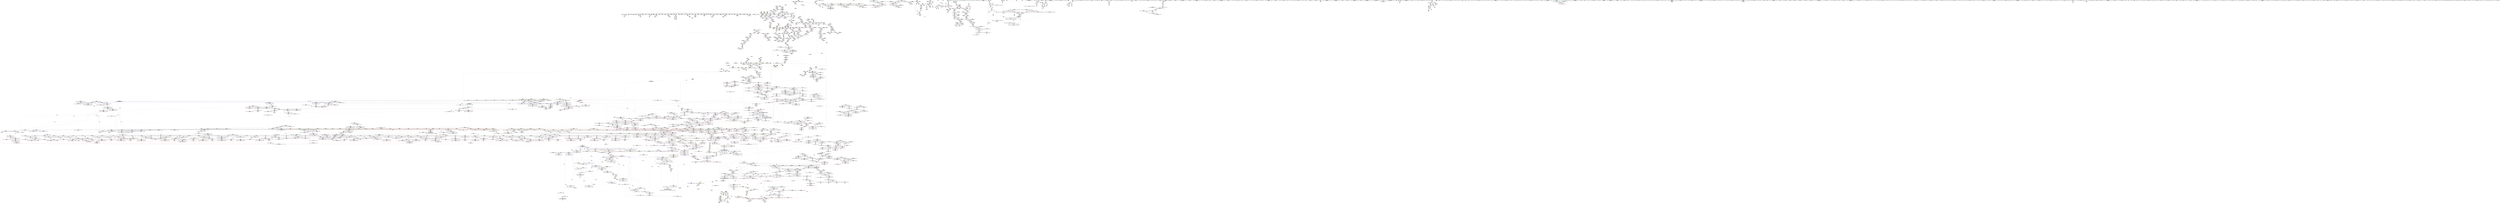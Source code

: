 digraph "SVFG" {
	label="SVFG";

	Node0x55901d5fbff0 [shape=record,color=grey,label="{NodeID: 0\nNullPtr|{|<s33>76}}"];
	Node0x55901d5fbff0 -> Node0x55901df25be0[style=solid];
	Node0x55901d5fbff0 -> Node0x55901df25ce0[style=solid];
	Node0x55901d5fbff0 -> Node0x55901df25db0[style=solid];
	Node0x55901d5fbff0 -> Node0x55901df25e80[style=solid];
	Node0x55901d5fbff0 -> Node0x55901df25f50[style=solid];
	Node0x55901d5fbff0 -> Node0x55901df26020[style=solid];
	Node0x55901d5fbff0 -> Node0x55901df260f0[style=solid];
	Node0x55901d5fbff0 -> Node0x55901df261c0[style=solid];
	Node0x55901d5fbff0 -> Node0x55901df26290[style=solid];
	Node0x55901d5fbff0 -> Node0x55901df26360[style=solid];
	Node0x55901d5fbff0 -> Node0x55901df26430[style=solid];
	Node0x55901d5fbff0 -> Node0x55901df26500[style=solid];
	Node0x55901d5fbff0 -> Node0x55901df265d0[style=solid];
	Node0x55901d5fbff0 -> Node0x55901df266a0[style=solid];
	Node0x55901d5fbff0 -> Node0x55901df26770[style=solid];
	Node0x55901d5fbff0 -> Node0x55901df26840[style=solid];
	Node0x55901d5fbff0 -> Node0x55901df26910[style=solid];
	Node0x55901d5fbff0 -> Node0x55901df269e0[style=solid];
	Node0x55901d5fbff0 -> Node0x55901df26ab0[style=solid];
	Node0x55901d5fbff0 -> Node0x55901df26b80[style=solid];
	Node0x55901d5fbff0 -> Node0x55901df26c50[style=solid];
	Node0x55901d5fbff0 -> Node0x55901df26d20[style=solid];
	Node0x55901d5fbff0 -> Node0x55901df26df0[style=solid];
	Node0x55901d5fbff0 -> Node0x55901df26ec0[style=solid];
	Node0x55901d5fbff0 -> Node0x55901df26f90[style=solid];
	Node0x55901d5fbff0 -> Node0x55901df27060[style=solid];
	Node0x55901d5fbff0 -> Node0x55901df27130[style=solid];
	Node0x55901d5fbff0 -> Node0x55901df3bb30[style=solid];
	Node0x55901d5fbff0 -> Node0x55901df3fed0[style=solid];
	Node0x55901d5fbff0 -> Node0x55901df3ffa0[style=solid];
	Node0x55901d5fbff0 -> Node0x55901df40070[style=solid];
	Node0x55901d5fbff0 -> Node0x55901d26bd40[style=solid];
	Node0x55901d5fbff0 -> Node0x55901dfe5110[style=solid];
	Node0x55901d5fbff0:s33 -> Node0x55901e1c7fa0[style=solid,color=red];
	Node0x55901e1bd950 [shape=record,color=black,label="{NodeID: 4871\n2223 = PHI(2096, )\n}"];
	Node0x55901e1bd950 -> Node0x55901df87e90[style=solid];
	Node0x55901df32bd0 [shape=record,color=red,label="{NodeID: 1550\n2375\<--2374\n\<--_M_current\n_ZN9__gnu_cxx17__normal_iteratorIPiSt6vectorIiSaIiEEEmmEv\n}"];
	Node0x55901df32bd0 -> Node0x55901df494c0[style=solid];
	Node0x55901df11240 [shape=record,color=green,label="{NodeID: 443\n2629\<--2630\nagg.tmp12\<--agg.tmp12_field_insensitive\n_ZSt21__unguarded_partitionIN9__gnu_cxx17__normal_iteratorIPiSt6vectorIiSaIiEEEENS0_5__ops15_Iter_less_iterEET_S9_S9_S9_T0_\n}"];
	Node0x55901df11240 -> Node0x55901df1a7b0[style=solid];
	Node0x55901df11240 -> Node0x55901df4d5c0[style=solid];
	Node0x55901df88510 [shape=record,color=blue,label="{NodeID: 1993\n2276\<--2268\n__value.addr\<--__value\n_ZSt11__push_heapIN9__gnu_cxx17__normal_iteratorIPiSt6vectorIiSaIiEEEEliNS0_5__ops14_Iter_less_valEEvT_T0_SA_T1_RT2_\n|{|<s2>206}}"];
	Node0x55901df88510 -> Node0x55901df32620[style=dashed];
	Node0x55901df88510 -> Node0x55901df326f0[style=dashed];
	Node0x55901df88510:s2 -> Node0x55901e0a7f60[style=dashed,color=red];
	Node0x55901df204e0 [shape=record,color=purple,label="{NodeID: 886\n897\<--877\n_M_end_of_storage\<--this1\n_ZNSt12_Vector_baseIiSaIiEE17_M_create_storageEm\n}"];
	Node0x55901df204e0 -> Node0x55901df40480[style=solid];
	Node0x55901e095990 [shape=record,color=black,label="{NodeID: 3543\nMR_510V_3 = PHI(MR_510V_2, MR_510V_1, )\npts\{13040000 \}\n}"];
	Node0x55901df568d0 [shape=record,color=red,label="{NodeID: 1329\n574\<--573\n\<--coerce.dive\n_ZNSt6vectorIiSaIiEE3endEv\n}"];
	Node0x55901df568d0 -> Node0x55901df28880[style=solid];
	Node0x55901df098e0 [shape=record,color=green,label="{NodeID: 222\n1266\<--1267\n_ZNSt12_Destroy_auxILb1EE9__destroyIPiEEvT_S3_\<--_ZNSt12_Destroy_auxILb1EE9__destroyIPiEEvT_S3__field_insensitive\n}"];
	Node0x55901df3e0c0 [shape=record,color=blue,label="{NodeID: 1772\n441\<--461\nehselector.slot\<--\n_ZNSt6vectorIiSaIiEEC2EmRKS0_\n}"];
	Node0x55901df3e0c0 -> Node0x55901df560b0[style=dashed];
	Node0x55901df2ccc0 [shape=record,color=black,label="{NodeID: 665\n1637\<--1619\n\<--agg.tmp\n_ZSt14__partial_sortIN9__gnu_cxx17__normal_iteratorIPiSt6vectorIiSaIiEEEENS0_5__ops15_Iter_less_iterEEvT_S9_S9_T0_\n}"];
	Node0x55901df2ccc0 -> Node0x55901df43c30[style=solid];
	Node0x55901dfe3610 [shape=record,color=grey,label="{NodeID: 3322\n1926 = cmp(1925, 1336, )\n}"];
	Node0x55901df4b540 [shape=record,color=purple,label="{NodeID: 1108\n3335\<--2485\noffset_0\<--\n}"];
	Node0x55901df4b540 -> Node0x55901df397e0[style=solid];
	Node0x55901d5fc080 [shape=record,color=green,label="{NodeID: 1\n7\<--1\n__dso_handle\<--dummyObj\nGlob }"];
	Node0x55901e1bda60 [shape=record,color=black,label="{NodeID: 4872\n2229 = PHI(2248, )\n}"];
	Node0x55901e05c2e0 [shape=record,color=yellow,style=double,label="{NodeID: 3765\n501V_1 = ENCHI(MR_501V_0)\npts\{2083 2595 3030 2350000 2350001 \}\nFun[_ZN9__gnu_cxx17__normal_iteratorIPiSt6vectorIiSaIiEEEC2ERKS1_]}"];
	Node0x55901e05c2e0 -> Node0x55901df5b120[style=dashed];
	Node0x55901df32ca0 [shape=record,color=red,label="{NodeID: 1551\n2453\<--2452\n\<--coerce.dive5\n_ZSt22__move_median_to_firstIN9__gnu_cxx17__normal_iteratorIPiSt6vectorIiSaIiEEEENS0_5__ops15_Iter_less_iterEEvT_S9_S9_S9_T0_\n|{<s0>218}}"];
	Node0x55901df32ca0:s0 -> Node0x55901e1c8400[style=solid,color=red];
	Node0x55901df11310 [shape=record,color=green,label="{NodeID: 444\n2631\<--2632\nagg.tmp20\<--agg.tmp20_field_insensitive\n_ZSt21__unguarded_partitionIN9__gnu_cxx17__normal_iteratorIPiSt6vectorIiSaIiEEEENS0_5__ops15_Iter_less_iterEET_S9_S9_S9_T0_\n}"];
	Node0x55901df11310 -> Node0x55901df1a880[style=solid];
	Node0x55901df11310 -> Node0x55901df4d690[style=solid];
	Node0x55901df885e0 [shape=record,color=blue,label="{NodeID: 1994\n2278\<--2269\n__comp.addr\<--__comp\n_ZSt11__push_heapIN9__gnu_cxx17__normal_iteratorIPiSt6vectorIiSaIiEEEEliNS0_5__ops14_Iter_less_valEEvT_T0_SA_T1_RT2_\n}"];
	Node0x55901df885e0 -> Node0x55901df32210[style=dashed];
	Node0x55901df205b0 [shape=record,color=purple,label="{NodeID: 887\n950\<--946\n_M_impl\<--this1\n_ZNSt12_Vector_baseIiSaIiEE11_M_allocateEm\n}"];
	Node0x55901df205b0 -> Node0x55901df29990[style=solid];
	Node0x55901e0ebe70 [shape=record,color=yellow,style=double,label="{NodeID: 4651\n312V_2 = CSCHI(MR_312V_1)\npts\{25890000 \}\nCS[]}"];
	Node0x55901e0ebe70 -> Node0x55901df340f0[style=dashed];
	Node0x55901e095e90 [shape=record,color=black,label="{NodeID: 3544\nMR_512V_3 = PHI(MR_512V_2, MR_512V_1, )\npts\{13060000 \}\n}"];
	Node0x55901df569a0 [shape=record,color=red,label="{NodeID: 1330\n599\<--579\n\<--retval\n_ZSt3maxIiERKT_S2_S2_\n}"];
	Node0x55901df569a0 -> Node0x55901df28950[style=solid];
	Node0x55901df099e0 [shape=record,color=green,label="{NodeID: 223\n1272\<--1273\n.addr\<--.addr_field_insensitive\n_ZNSt12_Destroy_auxILb1EE9__destroyIPiEEvT_S3_\n}"];
	Node0x55901df099e0 -> Node0x55901df81de0[style=solid];
	Node0x55901df3e190 [shape=record,color=blue,label="{NodeID: 1773\n479\<--478\nthis.addr\<--this\n_ZNSaIiED2Ev\n}"];
	Node0x55901df3e190 -> Node0x55901df56180[style=dashed];
	Node0x55901df2cd90 [shape=record,color=black,label="{NodeID: 666\n1640\<--1621\n\<--agg.tmp3\n_ZSt14__partial_sortIN9__gnu_cxx17__normal_iteratorIPiSt6vectorIiSaIiEEEENS0_5__ops15_Iter_less_iterEEvT_S9_S9_T0_\n}"];
	Node0x55901df2cd90 -> Node0x55901df43dd0[style=solid];
	Node0x55901dfe3790 [shape=record,color=grey,label="{NodeID: 3323\n2899 = cmp(2895, 2898, )\n}"];
	Node0x55901dfe3790 -> Node0x55901df1b650[style=solid];
	Node0x55901df4b610 [shape=record,color=purple,label="{NodeID: 1109\n3337\<--2487\noffset_0\<--\n}"];
	Node0x55901df4b610 -> Node0x55901df89b00[style=solid];
	Node0x55901de9a350 [shape=record,color=green,label="{NodeID: 2\n8\<--1\n.str\<--dummyObj\nGlob }"];
	Node0x55901e1bdb70 [shape=record,color=black,label="{NodeID: 4873\n2240 = PHI(2066, )\n}"];
	Node0x55901e1bdb70 -> Node0x55901df60a80[style=solid];
	Node0x55901df32d70 [shape=record,color=red,label="{NodeID: 1552\n2455\<--2454\n\<--coerce.dive6\n_ZSt22__move_median_to_firstIN9__gnu_cxx17__normal_iteratorIPiSt6vectorIiSaIiEEEENS0_5__ops15_Iter_less_iterEEvT_S9_S9_S9_T0_\n|{<s0>218}}"];
	Node0x55901df32d70:s0 -> Node0x55901e1c8750[style=solid,color=red];
	Node0x55901df113e0 [shape=record,color=green,label="{NodeID: 445\n2633\<--2634\nagg.tmp21\<--agg.tmp21_field_insensitive\n_ZSt21__unguarded_partitionIN9__gnu_cxx17__normal_iteratorIPiSt6vectorIiSaIiEEEENS0_5__ops15_Iter_less_iterEET_S9_S9_S9_T0_\n}"];
	Node0x55901df113e0 -> Node0x55901df1a950[style=solid];
	Node0x55901df113e0 -> Node0x55901df4d760[style=solid];
	Node0x55901df886b0 [shape=record,color=blue,label="{NodeID: 1995\n2280\<--2298\n__parent\<--div\n_ZSt11__push_heapIN9__gnu_cxx17__normal_iteratorIPiSt6vectorIiSaIiEEEEliNS0_5__ops14_Iter_less_valEEvT_T0_SA_T1_RT2_\n}"];
	Node0x55901df886b0 -> Node0x55901e076590[style=dashed];
	Node0x55901df20680 [shape=record,color=purple,label="{NodeID: 888\n1044\<--1043\n_M_impl\<--this1\n_ZNSt12_Vector_baseIiSaIiEE19_M_get_Tp_allocatorEv\n}"];
	Node0x55901df20680 -> Node0x55901df2a010[style=solid];
	Node0x55901e096390 [shape=record,color=black,label="{NodeID: 3545\nMR_514V_3 = PHI(MR_514V_2, MR_514V_1, )\npts\{13100000 \}\n}"];
	Node0x55901df56a70 [shape=record,color=red,label="{NodeID: 1331\n587\<--581\n\<--__a.addr\n_ZSt3maxIiERKT_S2_S2_\n}"];
	Node0x55901df56a70 -> Node0x55901df56db0[style=solid];
	Node0x55901df09ab0 [shape=record,color=green,label="{NodeID: 224\n1274\<--1275\n.addr1\<--.addr1_field_insensitive\n_ZNSt12_Destroy_auxILb1EE9__destroyIPiEEvT_S3_\n}"];
	Node0x55901df09ab0 -> Node0x55901df81eb0[style=solid];
	Node0x55901df3e260 [shape=record,color=blue,label="{NodeID: 1774\n491\<--489\nthis.addr\<--this\n_ZNSt6vectorIiSaIiEEixEm\n}"];
	Node0x55901df3e260 -> Node0x55901df56250[style=dashed];
	Node0x55901df2ce60 [shape=record,color=black,label="{NodeID: 667\n1643\<--1623\n\<--agg.tmp4\n_ZSt14__partial_sortIN9__gnu_cxx17__normal_iteratorIPiSt6vectorIiSaIiEEEENS0_5__ops15_Iter_less_iterEEvT_S9_S9_T0_\n}"];
	Node0x55901df2ce60 -> Node0x55901df43f70[style=solid];
	Node0x55901dfe3910 [shape=record,color=grey,label="{NodeID: 3324\n1962 = cmp(1961, 92, )\n}"];
	Node0x55901df4b6e0 [shape=record,color=purple,label="{NodeID: 1110\n3338\<--2488\noffset_0\<--\n}"];
	Node0x55901df4b6e0 -> Node0x55901df398b0[style=solid];
	Node0x55901de9a3e0 [shape=record,color=green,label="{NodeID: 3\n10\<--1\n.str.1\<--dummyObj\nGlob }"];
	Node0x55901e1bdce0 [shape=record,color=black,label="{NodeID: 4874\n2307 = PHI(2073, )\n}"];
	Node0x55901e1bdce0 -> Node0x55901df88780[style=solid];
	Node0x55901df32e40 [shape=record,color=red,label="{NodeID: 1553\n2465\<--2464\n\<--coerce.dive9\n_ZSt22__move_median_to_firstIN9__gnu_cxx17__normal_iteratorIPiSt6vectorIiSaIiEEEENS0_5__ops15_Iter_less_iterEEvT_S9_S9_S9_T0_\n|{<s0>221}}"];
	Node0x55901df32e40:s0 -> Node0x55901e1c8400[style=solid,color=red];
	Node0x55901df114b0 [shape=record,color=green,label="{NodeID: 446\n2697\<--2698\n__a\<--__a_field_insensitive\n_ZSt9iter_swapIN9__gnu_cxx17__normal_iteratorIPiSt6vectorIiSaIiEEEES6_EvT_T0_\n|{|<s1>265}}"];
	Node0x55901df114b0 -> Node0x55901df4e390[style=solid];
	Node0x55901df114b0:s1 -> Node0x55901e1c64e0[style=solid,color=red];
	Node0x55901df88780 [shape=record,color=blue,label="{NodeID: 1996\n2308\<--2307\ncoerce.dive1\<--call\n_ZSt11__push_heapIN9__gnu_cxx17__normal_iteratorIPiSt6vectorIiSaIiEEEEliNS0_5__ops14_Iter_less_valEEvT_T0_SA_T1_RT2_\n}"];
	Node0x55901df88780 -> Node0x55901df32550[style=dashed];
	Node0x55901df88780 -> Node0x55901e06ac90[style=dashed];
	Node0x55901df20750 [shape=record,color=purple,label="{NodeID: 889\n1142\<--1141\nincdec.ptr\<--\n_ZSt10__fill_n_aIPimiEN9__gnu_cxx11__enable_ifIXsr11__is_scalarIT1_EE7__valueET_E6__typeES4_T0_RKS3_\n}"];
	Node0x55901df20750 -> Node0x55901df81120[style=solid];
	Node0x55901e096890 [shape=record,color=black,label="{NodeID: 3546\nMR_516V_3 = PHI(MR_516V_2, MR_516V_1, )\npts\{13120000 \}\n}"];
	Node0x55901df56b40 [shape=record,color=red,label="{NodeID: 1332\n596\<--581\n\<--__a.addr\n_ZSt3maxIiERKT_S2_S2_\n}"];
	Node0x55901df56b40 -> Node0x55901df3eb50[style=solid];
	Node0x55901df09b80 [shape=record,color=green,label="{NodeID: 225\n1282\<--1283\nthis.addr\<--this.addr_field_insensitive\n_ZN9__gnu_cxx17__normal_iteratorIPiSt6vectorIiSaIiEEEC2ERKS1_\n}"];
	Node0x55901df09b80 -> Node0x55901df5af80[style=solid];
	Node0x55901df09b80 -> Node0x55901df81f80[style=solid];
	Node0x55901e0bd700 [shape=record,color=yellow,style=double,label="{NodeID: 3989\n371V_1 = ENCHI(MR_371V_0)\npts\{1913 2119 2277 2719 2755 2971 \}\nFun[_ZSt10__pop_heapIN9__gnu_cxx17__normal_iteratorIPiSt6vectorIiSaIiEEEENS0_5__ops15_Iter_less_iterEEvT_S9_S9_RT0_]}"];
	Node0x55901e0bd700 -> Node0x55901df5ec70[style=dashed];
	Node0x55901e0bd700 -> Node0x55901df5ed40[style=dashed];
	Node0x55901e0bd700 -> Node0x55901df5ee10[style=dashed];
	Node0x55901df3e330 [shape=record,color=blue,label="{NodeID: 1775\n493\<--490\n__n.addr\<--__n\n_ZNSt6vectorIiSaIiEEixEm\n}"];
	Node0x55901df3e330 -> Node0x55901df56320[style=dashed];
	Node0x55901df2cf30 [shape=record,color=black,label="{NodeID: 668\n1655\<--1627\n\<--agg.tmp9\n_ZSt14__partial_sortIN9__gnu_cxx17__normal_iteratorIPiSt6vectorIiSaIiEEEENS0_5__ops15_Iter_less_iterEEvT_S9_S9_T0_\n}"];
	Node0x55901df2cf30 -> Node0x55901df44110[style=solid];
	Node0x55901dfe3a90 [shape=record,color=grey,label="{NodeID: 3325\n2366 = cmp(2363, 2365, )\n}"];
	Node0x55901dfe3a90 -> Node0x55901df2f490[style=solid];
	Node0x55901df4b7b0 [shape=record,color=purple,label="{NodeID: 1111\n3340\<--2496\noffset_0\<--\n}"];
	Node0x55901df4b7b0 -> Node0x55901df89bd0[style=solid];
	Node0x55901de9a690 [shape=record,color=green,label="{NodeID: 4\n12\<--1\n.str.2\<--dummyObj\nGlob }"];
	Node0x55901e1bde20 [shape=record,color=black,label="{NodeID: 4875\n2312 = PHI(2347, )\n}"];
	Node0x55901e1bde20 -> Node0x55901df708c0[style=solid];
	Node0x55901df32f10 [shape=record,color=red,label="{NodeID: 1554\n2467\<--2466\n\<--coerce.dive10\n_ZSt22__move_median_to_firstIN9__gnu_cxx17__normal_iteratorIPiSt6vectorIiSaIiEEEENS0_5__ops15_Iter_less_iterEEvT_S9_S9_S9_T0_\n|{<s0>221}}"];
	Node0x55901df32f10:s0 -> Node0x55901e1c8750[style=solid,color=red];
	Node0x55901df11580 [shape=record,color=green,label="{NodeID: 447\n2699\<--2700\n__b\<--__b_field_insensitive\n_ZSt9iter_swapIN9__gnu_cxx17__normal_iteratorIPiSt6vectorIiSaIiEEEES6_EvT_T0_\n|{|<s1>266}}"];
	Node0x55901df11580 -> Node0x55901df4e460[style=solid];
	Node0x55901df11580:s1 -> Node0x55901e1c64e0[style=solid,color=red];
	Node0x55901df88850 [shape=record,color=blue,label="{NodeID: 1997\n2320\<--2319\ncoerce.dive5\<--call4\n_ZSt11__push_heapIN9__gnu_cxx17__normal_iteratorIPiSt6vectorIiSaIiEEEEliNS0_5__ops14_Iter_less_valEEvT_T0_SA_T1_RT2_\n|{|<s1>208}}"];
	Node0x55901df88850 -> Node0x55901e076f90[style=dashed];
	Node0x55901df88850:s1 -> Node0x55901e09f330[style=dashed,color=red];
	Node0x55901df20820 [shape=record,color=purple,label="{NodeID: 890\n1171\<--1167\n_M_impl\<--this1\n_ZNSt12_Vector_baseIiSaIiEE13_M_deallocateEPim\n}"];
	Node0x55901df20820 -> Node0x55901df2a5c0[style=solid];
	Node0x55901e096d90 [shape=record,color=black,label="{NodeID: 3547\nMR_50V_3 = PHI(MR_50V_6, MR_50V_1, )\npts\{1003 \}\n|{|<s2>276|<s3>282|<s4>287|<s5>287}}"];
	Node0x55901e096d90 -> Node0x55901df34ec0[style=dashed];
	Node0x55901e096d90 -> Node0x55901e072990[style=dashed];
	Node0x55901e096d90:s2 -> Node0x55901e0a0da0[style=dashed,color=red];
	Node0x55901e096d90:s3 -> Node0x55901e09eab0[style=dashed,color=red];
	Node0x55901e096d90:s4 -> Node0x55901df35c90[style=dashed,color=red];
	Node0x55901e096d90:s5 -> Node0x55901e05f390[style=dashed,color=red];
	Node0x55901df56c10 [shape=record,color=red,label="{NodeID: 1333\n589\<--583\n\<--__b.addr\n_ZSt3maxIiERKT_S2_S2_\n}"];
	Node0x55901df56c10 -> Node0x55901df56e80[style=solid];
	Node0x55901df09c50 [shape=record,color=green,label="{NodeID: 226\n1284\<--1285\n__i.addr\<--__i.addr_field_insensitive\n_ZN9__gnu_cxx17__normal_iteratorIPiSt6vectorIiSaIiEEEC2ERKS1_\n}"];
	Node0x55901df09c50 -> Node0x55901df5b050[style=solid];
	Node0x55901df09c50 -> Node0x55901df82050[style=solid];
	Node0x55901df3e400 [shape=record,color=blue,label="{NodeID: 1776\n520\<--506\ncoerce.dive\<--__first.coerce\n_ZSt4sortIN9__gnu_cxx17__normal_iteratorIPiSt6vectorIiSaIiEEEEEvT_S7_\n}"];
	Node0x55901df3e400 -> Node0x55901df371b0[style=dashed];
	Node0x55901df2d000 [shape=record,color=black,label="{NodeID: 669\n1658\<--1629\n\<--agg.tmp10\n_ZSt14__partial_sortIN9__gnu_cxx17__normal_iteratorIPiSt6vectorIiSaIiEEEENS0_5__ops15_Iter_less_iterEEvT_S9_S9_T0_\n}"];
	Node0x55901df2d000 -> Node0x55901df442b0[style=solid];
	Node0x55901dfe3c10 [shape=record,color=grey,label="{NodeID: 3326\n1555 = cmp(1554, 1429, )\n}"];
	Node0x55901df4b880 [shape=record,color=purple,label="{NodeID: 1112\n3341\<--2497\noffset_0\<--\n}"];
	Node0x55901df4b880 -> Node0x55901df39980[style=solid];
	Node0x55901de9a720 [shape=record,color=green,label="{NodeID: 5\n14\<--1\n.str.3\<--dummyObj\nGlob }"];
	Node0x55901e1bdf60 [shape=record,color=black,label="{NodeID: 4876\n2319 = PHI(2073, )\n}"];
	Node0x55901e1bdf60 -> Node0x55901df88850[style=solid];
	Node0x55901df32fe0 [shape=record,color=red,label="{NodeID: 1555\n2477\<--2476\n\<--coerce.dive15\n_ZSt22__move_median_to_firstIN9__gnu_cxx17__normal_iteratorIPiSt6vectorIiSaIiEEEENS0_5__ops15_Iter_less_iterEEvT_S9_S9_S9_T0_\n|{<s0>224}}"];
	Node0x55901df32fe0:s0 -> Node0x55901e1a9e40[style=solid,color=red];
	Node0x55901df11650 [shape=record,color=green,label="{NodeID: 448\n2708\<--2709\n_ZSt4swapIiENSt9enable_ifIXsr6__and_ISt6__not_ISt15__is_tuple_likeIT_EESt21is_move_constructibleIS3_ESt18is_move_assignableIS3_EEE5valueEvE4typeERS3_SC_\<--_ZSt4swapIiENSt9enable_ifIXsr6__and_ISt6__not_ISt15__is_tuple_likeIT_EESt21is_move_constructibleIS3_ESt18is_move_assignableIS3_EEE5valueEvE4typeERS3_SC__field_insensitive\n}"];
	Node0x55901df88920 [shape=record,color=blue,label="{NodeID: 1998\n2327\<--2326\ncoerce.dive10\<--call9\n_ZSt11__push_heapIN9__gnu_cxx17__normal_iteratorIPiSt6vectorIiSaIiEEEEliNS0_5__ops14_Iter_less_valEEvT_T0_SA_T1_RT2_\n|{|<s1>211}}"];
	Node0x55901df88920 -> Node0x55901e077490[style=dashed];
	Node0x55901df88920:s1 -> Node0x55901e09f330[style=dashed,color=red];
	Node0x55901df208f0 [shape=record,color=purple,label="{NodeID: 891\n1289\<--1288\n_M_current\<--this1\n_ZN9__gnu_cxx17__normal_iteratorIPiSt6vectorIiSaIiEEEC2ERKS1_\n}"];
	Node0x55901df208f0 -> Node0x55901df82120[style=solid];
	Node0x55901df56ce0 [shape=record,color=red,label="{NodeID: 1334\n593\<--583\n\<--__b.addr\n_ZSt3maxIiERKT_S2_S2_\n}"];
	Node0x55901df56ce0 -> Node0x55901df3ea80[style=solid];
	Node0x55901df09d20 [shape=record,color=green,label="{NodeID: 227\n1297\<--1298\n__first\<--__first_field_insensitive\n_ZSt6__sortIN9__gnu_cxx17__normal_iteratorIPiSt6vectorIiSaIiEEEENS0_5__ops15_Iter_less_iterEEvT_S9_T0_\n|{|<s3>92|<s4>95}}"];
	Node0x55901df09d20 -> Node0x55901df2a830[style=solid];
	Node0x55901df09d20 -> Node0x55901df2a900[style=solid];
	Node0x55901df09d20 -> Node0x55901df209c0[style=solid];
	Node0x55901df09d20:s3 -> Node0x55901e1a40d0[style=solid,color=red];
	Node0x55901df09d20:s4 -> Node0x55901e1a4900[style=solid,color=red];
	Node0x55901df3e4d0 [shape=record,color=blue,label="{NodeID: 1777\n522\<--507\ncoerce.dive1\<--__last.coerce\n_ZSt4sortIN9__gnu_cxx17__normal_iteratorIPiSt6vectorIiSaIiEEEEEvT_S7_\n}"];
	Node0x55901df3e4d0 -> Node0x55901df37280[style=dashed];
	Node0x55901df2d0d0 [shape=record,color=black,label="{NodeID: 670\n1710\<--1674\n\<--__first\n_ZSt27__unguarded_partition_pivotIN9__gnu_cxx17__normal_iteratorIPiSt6vectorIiSaIiEEEENS0_5__ops15_Iter_less_iterEET_S9_S9_T0_\n}"];
	Node0x55901df2d0d0 -> Node0x55901df45150[style=solid];
	Node0x55901dfe3d90 [shape=record,color=grey,label="{NodeID: 3327\n948 = cmp(947, 92, )\n}"];
	Node0x55901df4b950 [shape=record,color=purple,label="{NodeID: 1113\n3343\<--2499\noffset_0\<--\n}"];
	Node0x55901df4b950 -> Node0x55901df89ca0[style=solid];
	Node0x55901de9a7b0 [shape=record,color=green,label="{NodeID: 6\n16\<--1\n_ZSt4cout\<--dummyObj\nGlob }"];
	Node0x55901e1be0a0 [shape=record,color=black,label="{NodeID: 4877\n2322 = PHI(2096, )\n|{<s0>209}}"];
	Node0x55901e1be0a0:s0 -> Node0x55901e1ab170[style=solid,color=red];
	Node0x55901df330b0 [shape=record,color=red,label="{NodeID: 1556\n2479\<--2478\n\<--coerce.dive16\n_ZSt22__move_median_to_firstIN9__gnu_cxx17__normal_iteratorIPiSt6vectorIiSaIiEEEENS0_5__ops15_Iter_less_iterEEvT_S9_S9_S9_T0_\n|{<s0>224}}"];
	Node0x55901df330b0:s0 -> Node0x55901e1aa0d0[style=solid,color=red];
	Node0x55901df11750 [shape=record,color=green,label="{NodeID: 449\n2714\<--2715\n__a.addr\<--__a.addr_field_insensitive\n_ZSt4swapIiENSt9enable_ifIXsr6__and_ISt6__not_ISt15__is_tuple_likeIT_EESt21is_move_constructibleIS3_ESt18is_move_assignableIS3_EEE5valueEvE4typeERS3_SC_\n}"];
	Node0x55901df11750 -> Node0x55901df34770[style=solid];
	Node0x55901df11750 -> Node0x55901df34840[style=solid];
	Node0x55901df11750 -> Node0x55901df8b360[style=solid];
	Node0x55901df889f0 [shape=record,color=blue,label="{NodeID: 1999\n2329\<--2324\ncall11\<--\n_ZSt11__push_heapIN9__gnu_cxx17__normal_iteratorIPiSt6vectorIiSaIiEEEEliNS0_5__ops14_Iter_less_valEEvT_T0_SA_T1_RT2_\n}"];
	Node0x55901df889f0 -> Node0x55901e075b90[style=dashed];
	Node0x55901df209c0 [shape=record,color=purple,label="{NodeID: 892\n1315\<--1297\ncoerce.dive\<--__first\n_ZSt6__sortIN9__gnu_cxx17__normal_iteratorIPiSt6vectorIiSaIiEEEENS0_5__ops15_Iter_less_iterEEvT_S9_T0_\n}"];
	Node0x55901df209c0 -> Node0x55901df821f0[style=solid];
	Node0x55901e097790 [shape=record,color=black,label="{NodeID: 3549\nMR_673V_4 = PHI(MR_673V_5, MR_673V_3, )\npts\{27490000 \}\n|{|<s4>273|<s5>277|<s6>281|<s7>288|<s8>288}}"];
	Node0x55901e097790 -> Node0x55901df3aa90[style=dashed];
	Node0x55901e097790 -> Node0x55901df3ad00[style=dashed];
	Node0x55901e097790 -> Node0x55901df3add0[style=dashed];
	Node0x55901e097790 -> Node0x55901e073390[style=dashed];
	Node0x55901e097790:s4 -> Node0x55901e0a6d40[style=dashed,color=red];
	Node0x55901e097790:s5 -> Node0x55901e09f330[style=dashed,color=red];
	Node0x55901e097790:s6 -> Node0x55901e05e410[style=dashed,color=red];
	Node0x55901e097790:s7 -> Node0x55901df5f080[style=dashed,color=red];
	Node0x55901e097790:s8 -> Node0x55901df86be0[style=dashed,color=red];
	Node0x55901df56db0 [shape=record,color=red,label="{NodeID: 1335\n588\<--587\n\<--\n_ZSt3maxIiERKT_S2_S2_\n}"];
	Node0x55901df56db0 -> Node0x55901dfe4990[style=solid];
	Node0x55901df09df0 [shape=record,color=green,label="{NodeID: 228\n1299\<--1300\n__last\<--__last_field_insensitive\n_ZSt6__sortIN9__gnu_cxx17__normal_iteratorIPiSt6vectorIiSaIiEEEENS0_5__ops15_Iter_less_iterEEvT_S9_T0_\n|{|<s3>92|<s4>95}}"];
	Node0x55901df09df0 -> Node0x55901df2a9d0[style=solid];
	Node0x55901df09df0 -> Node0x55901df2aaa0[style=solid];
	Node0x55901df09df0 -> Node0x55901df20a90[style=solid];
	Node0x55901df09df0:s3 -> Node0x55901e1a4260[style=solid,color=red];
	Node0x55901df09df0:s4 -> Node0x55901e1a43f0[style=solid,color=red];
	Node0x55901e0bda90 [shape=record,color=yellow,style=double,label="{NodeID: 3992\n52V_1 = ENCHI(MR_52V_0)\npts\{2350000 \}\nFun[_ZNSt6vectorIiSaIiEEixEm]}"];
	Node0x55901e0bda90 -> Node0x55901df563f0[style=dashed];
	Node0x55901df3e5a0 [shape=record,color=blue, style = dotted,label="{NodeID: 1778\n3193\<--3195\noffset_0\<--dummyVal\n_ZSt4sortIN9__gnu_cxx17__normal_iteratorIPiSt6vectorIiSaIiEEEEEvT_S7_\n}"];
	Node0x55901df3e5a0 -> Node0x55901df564c0[style=dashed];
	Node0x55901df2d1a0 [shape=record,color=black,label="{NodeID: 671\n1741\<--1674\n\<--__first\n_ZSt27__unguarded_partition_pivotIN9__gnu_cxx17__normal_iteratorIPiSt6vectorIiSaIiEEEENS0_5__ops15_Iter_less_iterEET_S9_S9_T0_\n}"];
	Node0x55901df2d1a0 -> Node0x55901df45630[style=solid];
	Node0x55901dfe3f10 [shape=record,color=grey,label="{NodeID: 3328\n1874 = cmp(1873, 196, )\n}"];
	Node0x55901df4ba20 [shape=record,color=purple,label="{NodeID: 1114\n3344\<--2500\noffset_0\<--\n}"];
	Node0x55901df4ba20 -> Node0x55901df39a50[style=solid];
	Node0x55901de9a840 [shape=record,color=green,label="{NodeID: 7\n17\<--1\n.str.4\<--dummyObj\nGlob }"];
	Node0x55901e1be270 [shape=record,color=black,label="{NodeID: 4878\n879 = PHI(937, )\n}"];
	Node0x55901e1be270 -> Node0x55901df402e0[style=solid];
	Node0x55901df33180 [shape=record,color=red,label="{NodeID: 1557\n2491\<--2490\n\<--coerce.dive19\n_ZSt22__move_median_to_firstIN9__gnu_cxx17__normal_iteratorIPiSt6vectorIiSaIiEEEENS0_5__ops15_Iter_less_iterEEvT_S9_S9_S9_T0_\n|{<s0>227}}"];
	Node0x55901df33180:s0 -> Node0x55901e1c8400[style=solid,color=red];
	Node0x55901df11820 [shape=record,color=green,label="{NodeID: 450\n2716\<--2717\n__b.addr\<--__b.addr_field_insensitive\n_ZSt4swapIiENSt9enable_ifIXsr6__and_ISt6__not_ISt15__is_tuple_likeIT_EESt21is_move_constructibleIS3_ESt18is_move_assignableIS3_EEE5valueEvE4typeERS3_SC_\n}"];
	Node0x55901df11820 -> Node0x55901df34910[style=solid];
	Node0x55901df11820 -> Node0x55901df349e0[style=solid];
	Node0x55901df11820 -> Node0x55901df8b430[style=solid];
	Node0x55901df88ac0 [shape=record,color=blue,label="{NodeID: 2000\n2272\<--2331\n__holeIndex.addr\<--\n_ZSt11__push_heapIN9__gnu_cxx17__normal_iteratorIPiSt6vectorIiSaIiEEEEliNS0_5__ops14_Iter_less_valEEvT_T0_SA_T1_RT2_\n}"];
	Node0x55901df88ac0 -> Node0x55901df61030[style=dashed];
	Node0x55901df88ac0 -> Node0x55901e076090[style=dashed];
	Node0x55901df20a90 [shape=record,color=purple,label="{NodeID: 893\n1317\<--1299\ncoerce.dive1\<--__last\n_ZSt6__sortIN9__gnu_cxx17__normal_iteratorIPiSt6vectorIiSaIiEEEENS0_5__ops15_Iter_less_iterEEvT_S9_T0_\n}"];
	Node0x55901df20a90 -> Node0x55901df822c0[style=solid];
	Node0x55901e0ec6b0 [shape=record,color=yellow,style=double,label="{NodeID: 4657\n50V_2 = CSCHI(MR_50V_1)\npts\{1003 \}\nCS[]|{<s0>224|<s1>230|<s2>233|<s3>239|<s4>245|<s5>248|<s6>263}}"];
	Node0x55901e0ec6b0:s0 -> Node0x55901e07d390[style=dashed,color=blue];
	Node0x55901e0ec6b0:s1 -> Node0x55901e07d390[style=dashed,color=blue];
	Node0x55901e0ec6b0:s2 -> Node0x55901e07d390[style=dashed,color=blue];
	Node0x55901e0ec6b0:s3 -> Node0x55901e07d390[style=dashed,color=blue];
	Node0x55901e0ec6b0:s4 -> Node0x55901e07d390[style=dashed,color=blue];
	Node0x55901e0ec6b0:s5 -> Node0x55901e07d390[style=dashed,color=blue];
	Node0x55901e0ec6b0:s6 -> Node0x55901e08cd90[style=dashed,color=blue];
	Node0x55901df56e80 [shape=record,color=red,label="{NodeID: 1336\n590\<--589\n\<--\n_ZSt3maxIiERKT_S2_S2_\n}"];
	Node0x55901df56e80 -> Node0x55901dfe4990[style=solid];
	Node0x55901df121b0 [shape=record,color=green,label="{NodeID: 229\n1301\<--1302\n__comp\<--__comp_field_insensitive\n_ZSt6__sortIN9__gnu_cxx17__normal_iteratorIPiSt6vectorIiSaIiEEEENS0_5__ops15_Iter_less_iterEEvT_S9_T0_\n}"];
	Node0x55901df3e670 [shape=record,color=blue, style = dotted,label="{NodeID: 1779\n3196\<--3198\noffset_0\<--dummyVal\n_ZSt4sortIN9__gnu_cxx17__normal_iteratorIPiSt6vectorIiSaIiEEEEEvT_S7_\n}"];
	Node0x55901df3e670 -> Node0x55901df56590[style=dashed];
	Node0x55901df2d270 [shape=record,color=black,label="{NodeID: 672\n1738\<--1676\n\<--__last\n_ZSt27__unguarded_partition_pivotIN9__gnu_cxx17__normal_iteratorIPiSt6vectorIiSaIiEEEENS0_5__ops15_Iter_less_iterEET_S9_S9_T0_\n}"];
	Node0x55901df2d270 -> Node0x55901df45490[style=solid];
	Node0x55901dfe4090 [shape=record,color=grey,label="{NodeID: 3329\n91 = cmp(90, 92, )\n}"];
	Node0x55901df4baf0 [shape=record,color=purple,label="{NodeID: 1115\n3346\<--2508\noffset_0\<--\n}"];
	Node0x55901df4baf0 -> Node0x55901df89d70[style=solid];
	Node0x55901de9b080 [shape=record,color=green,label="{NodeID: 8\n19\<--1\n.str.5\<--dummyObj\nGlob }"];
	Node0x55901e1be380 [shape=record,color=black,label="{NodeID: 4879\n953 = PHI(960, )\n}"];
	Node0x55901e1be380 -> Node0x55901d26bd40[style=solid];
	Node0x55901e05cae0 [shape=record,color=yellow,style=double,label="{NodeID: 3772\n177V_1 = ENCHI(MR_177V_0)\npts\{12980000 13000000 13920000 13940000 15270000 15290000 16750000 16770000 17660000 17740000 18560000 18580000 19030000 19050000 20150000 20170000 26160000 26180000 27430000 27450000 27490000 28500000 28540000 31110000 \}\nFun[_ZN9__gnu_cxxltIPiSt6vectorIiSaIiEEEEbRKNS_17__normal_iteratorIT_T0_EESA_]}"];
	Node0x55901e05cae0 -> Node0x55901df5e790[style=dashed];
	Node0x55901e05cae0 -> Node0x55901df5e860[style=dashed];
	Node0x55901df33250 [shape=record,color=red,label="{NodeID: 1558\n2493\<--2492\n\<--coerce.dive20\n_ZSt22__move_median_to_firstIN9__gnu_cxx17__normal_iteratorIPiSt6vectorIiSaIiEEEENS0_5__ops15_Iter_less_iterEEvT_S9_S9_S9_T0_\n|{<s0>227}}"];
	Node0x55901df33250:s0 -> Node0x55901e1c8750[style=solid,color=red];
	Node0x55901df118f0 [shape=record,color=green,label="{NodeID: 451\n2718\<--2719\n__tmp\<--__tmp_field_insensitive\n_ZSt4swapIiENSt9enable_ifIXsr6__and_ISt6__not_ISt15__is_tuple_likeIT_EESt21is_move_constructibleIS3_ESt18is_move_assignableIS3_EEE5valueEvE4typeERS3_SC_\n|{|<s1>270}}"];
	Node0x55901df118f0 -> Node0x55901df8b500[style=solid];
	Node0x55901df118f0:s1 -> Node0x55901e1ab170[style=solid,color=red];
	Node0x55901df88b90 [shape=record,color=blue,label="{NodeID: 2001\n2280\<--2335\n__parent\<--div13\n_ZSt11__push_heapIN9__gnu_cxx17__normal_iteratorIPiSt6vectorIiSaIiEEEEliNS0_5__ops14_Iter_less_valEEvT_T0_SA_T1_RT2_\n}"];
	Node0x55901df88b90 -> Node0x55901e076590[style=dashed];
	Node0x55901df20b60 [shape=record,color=purple,label="{NodeID: 894\n1337\<--1303\ncoerce.dive6\<--agg.tmp\n_ZSt6__sortIN9__gnu_cxx17__normal_iteratorIPiSt6vectorIiSaIiEEEENS0_5__ops15_Iter_less_iterEEvT_S9_T0_\n}"];
	Node0x55901df20b60 -> Node0x55901df5b1f0[style=solid];
	Node0x55901df56f50 [shape=record,color=red,label="{NodeID: 1337\n610\<--603\nthis1\<--this.addr\n_ZNSt6vectorIiSaIiEED2Ev\n}"];
	Node0x55901df56f50 -> Node0x55901df28a20[style=solid];
	Node0x55901df56f50 -> Node0x55901df28af0[style=solid];
	Node0x55901df56f50 -> Node0x55901df28bc0[style=solid];
	Node0x55901df56f50 -> Node0x55901df28c90[style=solid];
	Node0x55901df56f50 -> Node0x55901df28d60[style=solid];
	Node0x55901df12240 [shape=record,color=green,label="{NodeID: 230\n1303\<--1304\nagg.tmp\<--agg.tmp_field_insensitive\n_ZSt6__sortIN9__gnu_cxx17__normal_iteratorIPiSt6vectorIiSaIiEEEENS0_5__ops15_Iter_less_iterEEvT_S9_T0_\n}"];
	Node0x55901df12240 -> Node0x55901df2ab70[style=solid];
	Node0x55901df12240 -> Node0x55901df20b60[style=solid];
	Node0x55901df3e740 [shape=record,color=blue,label="{NodeID: 1780\n548\<--545\nthis.addr\<--this\n_ZNSt6vectorIiSaIiEE5beginEv\n}"];
	Node0x55901df3e740 -> Node0x55901df56660[style=dashed];
	Node0x55901df2d340 [shape=record,color=black,label="{NodeID: 673\n1716\<--1680\n\<--__mid\n_ZSt27__unguarded_partition_pivotIN9__gnu_cxx17__normal_iteratorIPiSt6vectorIiSaIiEEEENS0_5__ops15_Iter_less_iterEET_S9_S9_T0_\n}"];
	Node0x55901df2d340 -> Node0x55901df452f0[style=solid];
	Node0x55901dfe4210 [shape=record,color=grey,label="{NodeID: 3330\n994 = cmp(990, 991, )\n}"];
	Node0x55901df4bbc0 [shape=record,color=purple,label="{NodeID: 1116\n3347\<--2509\noffset_0\<--\n}"];
	Node0x55901df4bbc0 -> Node0x55901df39b20[style=solid];
	Node0x55901de9b110 [shape=record,color=green,label="{NodeID: 9\n21\<--1\n_ZSt3cin\<--dummyObj\nGlob }"];
	Node0x55901e1be490 [shape=record,color=black,label="{NodeID: 4880\n972 = PHI(976, )\n}"];
	Node0x55901e1be490 -> Node0x55901df29c00[style=solid];
	Node0x55901df33320 [shape=record,color=red,label="{NodeID: 1559\n2503\<--2502\n\<--coerce.dive25\n_ZSt22__move_median_to_firstIN9__gnu_cxx17__normal_iteratorIPiSt6vectorIiSaIiEEEENS0_5__ops15_Iter_less_iterEEvT_S9_S9_S9_T0_\n|{<s0>230}}"];
	Node0x55901df33320:s0 -> Node0x55901e1a9e40[style=solid,color=red];
	Node0x55901df119c0 [shape=record,color=green,label="{NodeID: 452\n2742\<--2743\n__first\<--__first_field_insensitive\n_ZSt16__insertion_sortIN9__gnu_cxx17__normal_iteratorIPiSt6vectorIiSaIiEEEENS0_5__ops15_Iter_less_iterEEvT_S9_T0_\n|{|<s3>271|<s4>272|<s5>284}}"];
	Node0x55901df119c0 -> Node0x55901df1aaf0[style=solid];
	Node0x55901df119c0 -> Node0x55901df1abc0[style=solid];
	Node0x55901df119c0 -> Node0x55901df4e530[style=solid];
	Node0x55901df119c0:s3 -> Node0x55901e1aeed0[style=solid,color=red];
	Node0x55901df119c0:s4 -> Node0x55901e1a8710[style=solid,color=red];
	Node0x55901df119c0:s5 -> Node0x55901e1c64e0[style=solid,color=red];
	Node0x55901df88c60 [shape=record,color=blue,label="{NodeID: 2002\n2342\<--2341\ncoerce.dive17\<--call16\n_ZSt11__push_heapIN9__gnu_cxx17__normal_iteratorIPiSt6vectorIiSaIiEEEEliNS0_5__ops14_Iter_less_valEEvT_T0_SA_T1_RT2_\n|{<s0>214}}"];
	Node0x55901df88c60:s0 -> Node0x55901e09f330[style=dashed,color=red];
	Node0x55901df20c30 [shape=record,color=purple,label="{NodeID: 895\n1339\<--1305\ncoerce.dive7\<--agg.tmp2\n_ZSt6__sortIN9__gnu_cxx17__normal_iteratorIPiSt6vectorIiSaIiEEEENS0_5__ops15_Iter_less_iterEEvT_S9_T0_\n}"];
	Node0x55901df20c30 -> Node0x55901df5b2c0[style=solid];
	Node0x55901df57020 [shape=record,color=red,label="{NodeID: 1338\n637\<--605\nexn\<--exn.slot\n_ZNSt6vectorIiSaIiEED2Ev\n|{<s0>52}}"];
	Node0x55901df57020:s0 -> Node0x55901e1a7ed0[style=solid,color=red];
	Node0x55901df12310 [shape=record,color=green,label="{NodeID: 231\n1305\<--1306\nagg.tmp2\<--agg.tmp2_field_insensitive\n_ZSt6__sortIN9__gnu_cxx17__normal_iteratorIPiSt6vectorIiSaIiEEEENS0_5__ops15_Iter_less_iterEEvT_S9_T0_\n}"];
	Node0x55901df12310 -> Node0x55901df2ac40[style=solid];
	Node0x55901df12310 -> Node0x55901df20c30[style=solid];
	Node0x55901df3e810 [shape=record,color=blue,label="{NodeID: 1781\n565\<--562\nthis.addr\<--this\n_ZNSt6vectorIiSaIiEE3endEv\n}"];
	Node0x55901df3e810 -> Node0x55901df56800[style=dashed];
	Node0x55901df2d410 [shape=record,color=black,label="{NodeID: 674\n1709\<--1682\n\<--agg.tmp\n_ZSt27__unguarded_partition_pivotIN9__gnu_cxx17__normal_iteratorIPiSt6vectorIiSaIiEEEENS0_5__ops15_Iter_less_iterEET_S9_S9_T0_\n}"];
	Node0x55901df2d410 -> Node0x55901df45080[style=solid];
	Node0x55901dfe4390 [shape=record,color=grey,label="{NodeID: 3331\n111 = cmp(109, 92, )\n}"];
	Node0x55901df4bc90 [shape=record,color=purple,label="{NodeID: 1117\n3349\<--2511\noffset_0\<--\n}"];
	Node0x55901df4bc90 -> Node0x55901df89e40[style=solid];
	Node0x55901de9b210 [shape=record,color=green,label="{NodeID: 10\n24\<--1\n.str.6\<--dummyObj\nGlob }"];
	Node0x55901e1be5a0 [shape=record,color=black,label="{NodeID: 4881\n991 = PHI(1008, )\n}"];
	Node0x55901e1be5a0 -> Node0x55901dfe4210[style=solid];
	Node0x55901df333f0 [shape=record,color=red,label="{NodeID: 1560\n2505\<--2504\n\<--coerce.dive26\n_ZSt22__move_median_to_firstIN9__gnu_cxx17__normal_iteratorIPiSt6vectorIiSaIiEEEENS0_5__ops15_Iter_less_iterEEvT_S9_S9_S9_T0_\n|{<s0>230}}"];
	Node0x55901df333f0:s0 -> Node0x55901e1aa0d0[style=solid,color=red];
	Node0x55901df11a90 [shape=record,color=green,label="{NodeID: 453\n2744\<--2745\n__last\<--__last_field_insensitive\n_ZSt16__insertion_sortIN9__gnu_cxx17__normal_iteratorIPiSt6vectorIiSaIiEEEENS0_5__ops15_Iter_less_iterEEvT_S9_T0_\n|{|<s1>271|<s2>273}}"];
	Node0x55901df11a90 -> Node0x55901df4e600[style=solid];
	Node0x55901df11a90:s1 -> Node0x55901e1aefe0[style=solid,color=red];
	Node0x55901df11a90:s2 -> Node0x55901e1a4260[style=solid,color=red];
	Node0x55901df88d30 [shape=record,color=blue,label="{NodeID: 2003\n2344\<--2339\ncall18\<--\n_ZSt11__push_heapIN9__gnu_cxx17__normal_iteratorIPiSt6vectorIiSaIiEEEEliNS0_5__ops14_Iter_less_valEEvT_T0_SA_T1_RT2_\n|{<s0>204}}"];
	Node0x55901df88d30:s0 -> Node0x55901e0e9ab0[style=dashed,color=blue];
	Node0x55901df20d00 [shape=record,color=purple,label="{NodeID: 896\n1350\<--1309\ncoerce.dive11\<--agg.tmp8\n_ZSt6__sortIN9__gnu_cxx17__normal_iteratorIPiSt6vectorIiSaIiEEEENS0_5__ops15_Iter_less_iterEEvT_S9_T0_\n}"];
	Node0x55901df20d00 -> Node0x55901df5b390[style=solid];
	Node0x55901df570f0 [shape=record,color=red,label="{NodeID: 1339\n614\<--613\n\<--_M_start\n_ZNSt6vectorIiSaIiEED2Ev\n|{<s0>49}}"];
	Node0x55901df570f0:s0 -> Node0x55901e1a34d0[style=solid,color=red];
	Node0x55901df123e0 [shape=record,color=green,label="{NodeID: 232\n1307\<--1308\nagg.tmp5\<--agg.tmp5_field_insensitive\n_ZSt6__sortIN9__gnu_cxx17__normal_iteratorIPiSt6vectorIiSaIiEEEENS0_5__ops15_Iter_less_iterEEvT_S9_T0_\n}"];
	Node0x55901df3e8e0 [shape=record,color=blue,label="{NodeID: 1782\n581\<--577\n__a.addr\<--__a\n_ZSt3maxIiERKT_S2_S2_\n}"];
	Node0x55901df3e8e0 -> Node0x55901df56a70[style=dashed];
	Node0x55901df3e8e0 -> Node0x55901df56b40[style=dashed];
	Node0x55901df2d4e0 [shape=record,color=black,label="{NodeID: 675\n1715\<--1686\n\<--agg.tmp7\n_ZSt27__unguarded_partition_pivotIN9__gnu_cxx17__normal_iteratorIPiSt6vectorIiSaIiEEEENS0_5__ops15_Iter_less_iterEET_S9_S9_T0_\n}"];
	Node0x55901df2d4e0 -> Node0x55901df45220[style=solid];
	Node0x55901dfe4510 [shape=record,color=grey,label="{NodeID: 3332\n1985 = cmp(1981, 1984, )\n}"];
	Node0x55901dfe4510 -> Node0x55901df2eba0[style=solid];
	Node0x55901df4bd60 [shape=record,color=purple,label="{NodeID: 1118\n3350\<--2512\noffset_0\<--\n}"];
	Node0x55901df4bd60 -> Node0x55901df39bf0[style=solid];
	Node0x55901de9b310 [shape=record,color=green,label="{NodeID: 11\n26\<--1\n_ZSt4cerr\<--dummyObj\nGlob }"];
	Node0x55901e1be6e0 [shape=record,color=black,label="{NodeID: 4882\n1034 = PHI(1047, )\n}"];
	Node0x55901e1be6e0 -> Node0x55901df29f40[style=solid];
	Node0x55901df334c0 [shape=record,color=red,label="{NodeID: 1561\n2515\<--2514\n\<--coerce.dive30\n_ZSt22__move_median_to_firstIN9__gnu_cxx17__normal_iteratorIPiSt6vectorIiSaIiEEEENS0_5__ops15_Iter_less_iterEEvT_S9_S9_S9_T0_\n|{<s0>233}}"];
	Node0x55901df334c0:s0 -> Node0x55901e1a9e40[style=solid,color=red];
	Node0x55901df11b60 [shape=record,color=green,label="{NodeID: 454\n2746\<--2747\n__comp\<--__comp_field_insensitive\n_ZSt16__insertion_sortIN9__gnu_cxx17__normal_iteratorIPiSt6vectorIiSaIiEEEENS0_5__ops15_Iter_less_iterEEvT_S9_T0_\n|{<s0>276}}"];
	Node0x55901df11b60:s0 -> Node0x55901e1c80b0[style=solid,color=red];
	Node0x55901df88e00 [shape=record,color=blue,label="{NodeID: 2004\n2357\<--2349\ncoerce.dive\<--__it.coerce\n_ZNK9__gnu_cxx5__ops14_Iter_less_valclINS_17__normal_iteratorIPiSt6vectorIiSaIiEEEEiEEbT_RT0_\n|{<s0>215}}"];
	Node0x55901df88e00:s0 -> Node0x55901e09f330[style=dashed,color=red];
	Node0x55901df20dd0 [shape=record,color=purple,label="{NodeID: 897\n1352\<--1311\ncoerce.dive12\<--agg.tmp9\n_ZSt6__sortIN9__gnu_cxx17__normal_iteratorIPiSt6vectorIiSaIiEEEENS0_5__ops15_Iter_less_iterEEvT_S9_T0_\n}"];
	Node0x55901df20dd0 -> Node0x55901df5b460[style=solid];
	Node0x55901df571c0 [shape=record,color=red,label="{NodeID: 1340\n618\<--617\n\<--_M_finish\n_ZNSt6vectorIiSaIiEED2Ev\n|{<s0>49}}"];
	Node0x55901df571c0:s0 -> Node0x55901e1a3610[style=solid,color=red];
	Node0x55901df124b0 [shape=record,color=green,label="{NodeID: 233\n1309\<--1310\nagg.tmp8\<--agg.tmp8_field_insensitive\n_ZSt6__sortIN9__gnu_cxx17__normal_iteratorIPiSt6vectorIiSaIiEEEENS0_5__ops15_Iter_less_iterEEvT_S9_T0_\n}"];
	Node0x55901df124b0 -> Node0x55901df2ad10[style=solid];
	Node0x55901df124b0 -> Node0x55901df20d00[style=solid];
	Node0x55901df3e9b0 [shape=record,color=blue,label="{NodeID: 1783\n583\<--578\n__b.addr\<--__b\n_ZSt3maxIiERKT_S2_S2_\n}"];
	Node0x55901df3e9b0 -> Node0x55901df56c10[style=dashed];
	Node0x55901df3e9b0 -> Node0x55901df56ce0[style=dashed];
	Node0x55901df2d5b0 [shape=record,color=black,label="{NodeID: 676\n1737\<--1694\n\<--agg.tmp19\n_ZSt27__unguarded_partition_pivotIN9__gnu_cxx17__normal_iteratorIPiSt6vectorIiSaIiEEEENS0_5__ops15_Iter_less_iterEET_S9_S9_T0_\n}"];
	Node0x55901df2d5b0 -> Node0x55901df453c0[style=solid];
	Node0x55901dfe4690 [shape=record,color=grey,label="{NodeID: 3333\n1131 = cmp(1130, 92, )\n}"];
	Node0x55901df4be30 [shape=record,color=purple,label="{NodeID: 1119\n3352\<--2522\noffset_0\<--\n}"];
	Node0x55901df4be30 -> Node0x55901df89f10[style=solid];
	Node0x55901de9b410 [shape=record,color=green,label="{NodeID: 12\n27\<--1\n.str.7\<--dummyObj\nGlob }"];
	Node0x55901e1be820 [shape=record,color=black,label="{NodeID: 4883\n1062 = PHI(1066, )\n}"];
	Node0x55901e1be820 -> Node0x55901df2a1b0[style=solid];
	Node0x55901df33590 [shape=record,color=red,label="{NodeID: 1562\n2517\<--2516\n\<--coerce.dive31\n_ZSt22__move_median_to_firstIN9__gnu_cxx17__normal_iteratorIPiSt6vectorIiSaIiEEEENS0_5__ops15_Iter_less_iterEEvT_S9_S9_S9_T0_\n|{<s0>233}}"];
	Node0x55901df33590:s0 -> Node0x55901e1aa0d0[style=solid,color=red];
	Node0x55901df11c30 [shape=record,color=green,label="{NodeID: 455\n2748\<--2749\n__i\<--__i_field_insensitive\n_ZSt16__insertion_sortIN9__gnu_cxx17__normal_iteratorIPiSt6vectorIiSaIiEEEENS0_5__ops15_Iter_less_iterEEvT_S9_T0_\n|{|<s4>273|<s5>277|<s6>281|<s7>288}}"];
	Node0x55901df11c30 -> Node0x55901df1ac90[style=solid];
	Node0x55901df11c30 -> Node0x55901df1ad60[style=solid];
	Node0x55901df11c30 -> Node0x55901df1ae30[style=solid];
	Node0x55901df11c30 -> Node0x55901df4e6d0[style=solid];
	Node0x55901df11c30:s4 -> Node0x55901e1a40d0[style=solid,color=red];
	Node0x55901df11c30:s5 -> Node0x55901e1c64e0[style=solid,color=red];
	Node0x55901df11c30:s6 -> Node0x55901e1a8710[style=solid,color=red];
	Node0x55901df11c30:s7 -> Node0x55901e1acf60[style=solid,color=red];
	Node0x55901df88ed0 [shape=record,color=blue,label="{NodeID: 2005\n2353\<--2348\nthis.addr\<--this\n_ZNK9__gnu_cxx5__ops14_Iter_less_valclINS_17__normal_iteratorIPiSt6vectorIiSaIiEEEEiEEbT_RT0_\n}"];
	Node0x55901df88ed0 -> Node0x55901df327c0[style=dashed];
	Node0x55901df20ea0 [shape=record,color=purple,label="{NodeID: 898\n3199\<--1323\noffset_0\<--\n}"];
	Node0x55901df20ea0 -> Node0x55901df82390[style=solid];
	Node0x55901df57290 [shape=record,color=red,label="{NodeID: 1341\n690\<--647\n\<--cl0\nmain\n}"];
	Node0x55901df57290 -> Node0x55901dfe0a90[style=solid];
	Node0x55901df12580 [shape=record,color=green,label="{NodeID: 234\n1311\<--1312\nagg.tmp9\<--agg.tmp9_field_insensitive\n_ZSt6__sortIN9__gnu_cxx17__normal_iteratorIPiSt6vectorIiSaIiEEEENS0_5__ops15_Iter_less_iterEEvT_S9_T0_\n}"];
	Node0x55901df12580 -> Node0x55901df2ade0[style=solid];
	Node0x55901df12580 -> Node0x55901df20dd0[style=solid];
	Node0x55901df3ea80 [shape=record,color=blue,label="{NodeID: 1784\n579\<--593\nretval\<--\n_ZSt3maxIiERKT_S2_S2_\n}"];
	Node0x55901df3ea80 -> Node0x55901e09b390[style=dashed];
	Node0x55901df2d680 [shape=record,color=black,label="{NodeID: 677\n1740\<--1696\n\<--agg.tmp20\n_ZSt27__unguarded_partition_pivotIN9__gnu_cxx17__normal_iteratorIPiSt6vectorIiSaIiEEEENS0_5__ops15_Iter_less_iterEET_S9_S9_T0_\n}"];
	Node0x55901df2d680 -> Node0x55901df45560[style=solid];
	Node0x55901dfe4810 [shape=record,color=grey,label="{NodeID: 3334\n2007 = cmp(2004, 2006, )\n}"];
	Node0x55901dfe4810 -> Node0x55901df2ec70[style=solid];
	Node0x55901df4bf00 [shape=record,color=purple,label="{NodeID: 1120\n3353\<--2523\noffset_0\<--\n}"];
	Node0x55901df4bf00 -> Node0x55901df39cc0[style=solid];
	Node0x55901de9b510 [shape=record,color=green,label="{NodeID: 13\n30\<--1\n\<--dummyObj\nCan only get source location for instruction, argument, global var or function.}"];
	Node0x55901e1be960 [shape=record,color=black,label="{NodeID: 4884\n1080 = PHI(1084, )\n}"];
	Node0x55901e1be960 -> Node0x55901df2a280[style=solid];
	Node0x55901e05d3f0 [shape=record,color=yellow,style=double,label="{NodeID: 3777\n46V_1 = ENCHI(MR_46V_0)\npts\{253 \}\nFun[_ZSt3maxIiERKT_S2_S2_]}"];
	Node0x55901e05d3f0 -> Node0x55901df56db0[style=dashed];
	Node0x55901df33660 [shape=record,color=red,label="{NodeID: 1563\n2529\<--2528\n\<--coerce.dive36\n_ZSt22__move_median_to_firstIN9__gnu_cxx17__normal_iteratorIPiSt6vectorIiSaIiEEEENS0_5__ops15_Iter_less_iterEEvT_S9_S9_S9_T0_\n|{<s0>236}}"];
	Node0x55901df33660:s0 -> Node0x55901e1c8400[style=solid,color=red];
	Node0x55901df11d00 [shape=record,color=green,label="{NodeID: 456\n2750\<--2751\nagg.tmp\<--agg.tmp_field_insensitive\n_ZSt16__insertion_sortIN9__gnu_cxx17__normal_iteratorIPiSt6vectorIiSaIiEEEENS0_5__ops15_Iter_less_iterEEvT_S9_T0_\n}"];
	Node0x55901df11d00 -> Node0x55901df1af00[style=solid];
	Node0x55901df11d00 -> Node0x55901df4e7a0[style=solid];
	Node0x55901df88fa0 [shape=record,color=blue,label="{NodeID: 2006\n2355\<--2350\n__val.addr\<--__val\n_ZNK9__gnu_cxx5__ops14_Iter_less_valclINS_17__normal_iteratorIPiSt6vectorIiSaIiEEEEiEEbT_RT0_\n}"];
	Node0x55901df88fa0 -> Node0x55901df32890[style=dashed];
	Node0x55901df20f70 [shape=record,color=purple,label="{NodeID: 899\n3200\<--1324\noffset_0\<--\n}"];
	Node0x55901df20f70 -> Node0x55901df37350[style=solid];
	Node0x55901e0ecef0 [shape=record,color=yellow,style=double,label="{NodeID: 4663\n50V_2 = CSCHI(MR_50V_1)\npts\{1003 \}\nCS[]|{<s0>282|<s1>282}}"];
	Node0x55901e0ecef0:s0 -> Node0x55901df35200[style=dashed,color=blue];
	Node0x55901e0ecef0:s1 -> Node0x55901df8bf90[style=dashed,color=blue];
	Node0x55901df57360 [shape=record,color=red,label="{NodeID: 1342\n675\<--649\n\<--t\nmain\n}"];
	Node0x55901df57360 -> Node0x55901dfe4f90[style=solid];
	Node0x55901df12650 [shape=record,color=green,label="{NodeID: 235\n1313\<--1314\nagg.tmp10\<--agg.tmp10_field_insensitive\n_ZSt6__sortIN9__gnu_cxx17__normal_iteratorIPiSt6vectorIiSaIiEEEENS0_5__ops15_Iter_less_iterEEvT_S9_T0_\n}"];
	Node0x55901df3eb50 [shape=record,color=blue,label="{NodeID: 1785\n579\<--596\nretval\<--\n_ZSt3maxIiERKT_S2_S2_\n}"];
	Node0x55901df3eb50 -> Node0x55901e09b390[style=dashed];
	Node0x55901df2d750 [shape=record,color=black,label="{NodeID: 678\n1669\<--1755\n_ZSt27__unguarded_partition_pivotIN9__gnu_cxx17__normal_iteratorIPiSt6vectorIiSaIiEEEENS0_5__ops15_Iter_less_iterEET_S9_S9_T0__ret\<--\n_ZSt27__unguarded_partition_pivotIN9__gnu_cxx17__normal_iteratorIPiSt6vectorIiSaIiEEEENS0_5__ops15_Iter_less_iterEET_S9_S9_T0_\n|{<s0>110}}"];
	Node0x55901df2d750:s0 -> Node0x55901e1bb3e0[style=solid,color=blue];
	Node0x55901dfe4990 [shape=record,color=grey,label="{NodeID: 3335\n591 = cmp(588, 590, )\n}"];
	Node0x55901df4bfd0 [shape=record,color=purple,label="{NodeID: 1121\n3355\<--2525\noffset_0\<--\n}"];
	Node0x55901df4bfd0 -> Node0x55901df89fe0[style=solid];
	Node0x55901de9b610 [shape=record,color=green,label="{NodeID: 14\n92\<--1\n\<--dummyObj\nCan only get source location for instruction, argument, global var or function.|{<s0>185}}"];
	Node0x55901de9b610:s0 -> Node0x55901e1ae830[style=solid,color=red];
	Node0x55901e1beaa0 [shape=record,color=black,label="{NodeID: 4885\n1098 = PHI(1147, )\n|{<s0>84}}"];
	Node0x55901e1beaa0:s0 -> Node0x55901e1a7310[style=solid,color=red];
	Node0x55901e05d4d0 [shape=record,color=yellow,style=double,label="{NodeID: 3778\n48V_1 = ENCHI(MR_48V_0)\npts\{255 \}\nFun[_ZSt3maxIiERKT_S2_S2_]}"];
	Node0x55901e05d4d0 -> Node0x55901df56e80[style=dashed];
	Node0x55901df33730 [shape=record,color=red,label="{NodeID: 1564\n2531\<--2530\n\<--coerce.dive37\n_ZSt22__move_median_to_firstIN9__gnu_cxx17__normal_iteratorIPiSt6vectorIiSaIiEEEENS0_5__ops15_Iter_less_iterEEvT_S9_S9_S9_T0_\n|{<s0>236}}"];
	Node0x55901df33730:s0 -> Node0x55901e1c8750[style=solid,color=red];
	Node0x55901df11dd0 [shape=record,color=green,label="{NodeID: 457\n2752\<--2753\nagg.tmp5\<--agg.tmp5_field_insensitive\n_ZSt16__insertion_sortIN9__gnu_cxx17__normal_iteratorIPiSt6vectorIiSaIiEEEENS0_5__ops15_Iter_less_iterEEvT_S9_T0_\n}"];
	Node0x55901df11dd0 -> Node0x55901df1afd0[style=solid];
	Node0x55901df11dd0 -> Node0x55901df4e870[style=solid];
	Node0x55901df89070 [shape=record,color=blue,label="{NodeID: 2007\n2370\<--2369\nthis.addr\<--this\n_ZN9__gnu_cxx17__normal_iteratorIPiSt6vectorIiSaIiEEEmmEv\n}"];
	Node0x55901df89070 -> Node0x55901df32b00[style=dashed];
	Node0x55901df21040 [shape=record,color=purple,label="{NodeID: 900\n3202\<--1326\noffset_0\<--\n}"];
	Node0x55901df21040 -> Node0x55901df82460[style=solid];
	Node0x55901e099f90 [shape=record,color=black,label="{NodeID: 3557\nMR_50V_2 = PHI(MR_50V_3, MR_50V_1, )\npts\{1003 \}\n|{<s0>124|<s1>293|<s2>293}}"];
	Node0x55901e099f90:s0 -> Node0x55901e064d90[style=dashed,color=blue];
	Node0x55901e099f90:s1 -> Node0x55901df35c90[style=dashed,color=red];
	Node0x55901e099f90:s2 -> Node0x55901e05f390[style=dashed,color=red];
	Node0x55901df57430 [shape=record,color=red,label="{NodeID: 1343\n674\<--651\n\<--i\nmain\n}"];
	Node0x55901df57430 -> Node0x55901dfe4f90[style=solid];
	Node0x55901df12720 [shape=record,color=green,label="{NodeID: 236\n1320\<--1321\n_ZN9__gnu_cxxneIPiSt6vectorIiSaIiEEEEbRKNS_17__normal_iteratorIT_T0_EESA_\<--_ZN9__gnu_cxxneIPiSt6vectorIiSaIiEEEEbRKNS_17__normal_iteratorIT_T0_EESA__field_insensitive\n}"];
	Node0x55901df3ec20 [shape=record,color=blue,label="{NodeID: 1786\n603\<--602\nthis.addr\<--this\n_ZNSt6vectorIiSaIiEED2Ev\n}"];
	Node0x55901df3ec20 -> Node0x55901df56f50[style=dashed];
	Node0x55901df2d820 [shape=record,color=black,label="{NodeID: 679\n1792\<--1761\n\<--__first\n_ZSt13__heap_selectIN9__gnu_cxx17__normal_iteratorIPiSt6vectorIiSaIiEEEENS0_5__ops15_Iter_less_iterEEvT_S9_S9_T0_\n}"];
	Node0x55901df2d820 -> Node0x55901df45ff0[style=solid];
	Node0x55901dfe4b10 [shape=record,color=grey,label="{NodeID: 3336\n203 = cmp(202, 92, )\n}"];
	Node0x55901df4c0a0 [shape=record,color=purple,label="{NodeID: 1122\n3356\<--2526\noffset_0\<--\n}"];
	Node0x55901df4c0a0 -> Node0x55901df39d90[style=solid];
	Node0x55901de9b710 [shape=record,color=green,label="{NodeID: 15\n196\<--1\n\<--dummyObj\nCan only get source location for instruction, argument, global var or function.|{<s0>138|<s1>140|<s2>142|<s3>272|<s4>281}}"];
	Node0x55901de9b710:s0 -> Node0x55901e1a9620[style=solid,color=red];
	Node0x55901de9b710:s1 -> Node0x55901e1ade50[style=solid,color=red];
	Node0x55901de9b710:s2 -> Node0x55901e1a9620[style=solid,color=red];
	Node0x55901de9b710:s3 -> Node0x55901e1a9620[style=solid,color=red];
	Node0x55901de9b710:s4 -> Node0x55901e1a9620[style=solid,color=red];
	Node0x55901e1bec70 [shape=record,color=black,label="{NodeID: 4886\n1103 = PHI(1107, )\n}"];
	Node0x55901e1bec70 -> Node0x55901df2a350[style=solid];
	Node0x55901e05d5b0 [shape=record,color=yellow,style=double,label="{NodeID: 3779\n50V_1 = ENCHI(MR_50V_0)\npts\{1003 \}\nFun[_ZSt13__heap_selectIN9__gnu_cxx17__normal_iteratorIPiSt6vectorIiSaIiEEEENS0_5__ops15_Iter_less_iterEEvT_S9_S9_T0_]|{<s0>148|<s1>148}}"];
	Node0x55901e05d5b0:s0 -> Node0x55901e063490[style=dashed,color=red];
	Node0x55901e05d5b0:s1 -> Node0x55901e07b090[style=dashed,color=red];
	Node0x55901df33800 [shape=record,color=red,label="{NodeID: 1565\n2541\<--2540\n\<--coerce.dive42\n_ZSt22__move_median_to_firstIN9__gnu_cxx17__normal_iteratorIPiSt6vectorIiSaIiEEEENS0_5__ops15_Iter_less_iterEEvT_S9_S9_S9_T0_\n|{<s0>239}}"];
	Node0x55901df33800:s0 -> Node0x55901e1a9e40[style=solid,color=red];
	Node0x55901df11ea0 [shape=record,color=green,label="{NodeID: 458\n2754\<--2755\n__val\<--__val_field_insensitive\n_ZSt16__insertion_sortIN9__gnu_cxx17__normal_iteratorIPiSt6vectorIiSaIiEEEENS0_5__ops15_Iter_less_iterEEvT_S9_T0_\n|{|<s1>283}}"];
	Node0x55901df11ea0 -> Node0x55901df8bb80[style=solid];
	Node0x55901df11ea0:s1 -> Node0x55901e1ab170[style=solid,color=red];
	Node0x55901df89140 [shape=record,color=blue,label="{NodeID: 2008\n2374\<--2376\n_M_current\<--incdec.ptr\n_ZN9__gnu_cxx17__normal_iteratorIPiSt6vectorIiSaIiEEEmmEv\n|{<s0>160|<s1>160|<s2>160|<s3>254|<s4>258|<s5>306|<s6>313}}"];
	Node0x55901df89140:s0 -> Node0x55901df38ef0[style=dashed,color=blue];
	Node0x55901df89140:s1 -> Node0x55901df38fc0[style=dashed,color=blue];
	Node0x55901df89140:s2 -> Node0x55901e067590[style=dashed,color=blue];
	Node0x55901df89140:s3 -> Node0x55901e089190[style=dashed,color=blue];
	Node0x55901df89140:s4 -> Node0x55901e089190[style=dashed,color=blue];
	Node0x55901df89140:s5 -> Node0x55901e05fd90[style=dashed,color=blue];
	Node0x55901df89140:s6 -> Node0x55901e05fd90[style=dashed,color=blue];
	Node0x55901df21110 [shape=record,color=purple,label="{NodeID: 901\n3203\<--1327\noffset_0\<--\n}"];
	Node0x55901df21110 -> Node0x55901df37420[style=solid];
	Node0x55901e09a490 [shape=record,color=black,label="{NodeID: 3558\nMR_696V_3 = PHI(MR_696V_4, MR_696V_2, )\npts\{28540000 \}\n|{|<s1>290|<s2>294|<s3>294}}"];
	Node0x55901e09a490 -> Node0x55901df3af70[style=dashed];
	Node0x55901e09a490:s1 -> Node0x55901e0a6d40[style=dashed,color=red];
	Node0x55901e09a490:s2 -> Node0x55901df5f080[style=dashed,color=red];
	Node0x55901e09a490:s3 -> Node0x55901df86be0[style=dashed,color=red];
	Node0x55901df57500 [shape=record,color=red,label="{NodeID: 1344\n678\<--651\n\<--i\nmain\n}"];
	Node0x55901df57500 -> Node0x55901dfdfd10[style=solid];
	Node0x55901df12820 [shape=record,color=green,label="{NodeID: 237\n1330\<--1331\n_ZN9__gnu_cxxmiIPiSt6vectorIiSaIiEEEENS_17__normal_iteratorIT_T0_E15difference_typeERKS8_SB_\<--_ZN9__gnu_cxxmiIPiSt6vectorIiSaIiEEEENS_17__normal_iteratorIT_T0_E15difference_typeERKS8_SB__field_insensitive\n}"];
	Node0x55901df3ecf0 [shape=record,color=blue,label="{NodeID: 1787\n605\<--630\nexn.slot\<--\n_ZNSt6vectorIiSaIiEED2Ev\n}"];
	Node0x55901df3ecf0 -> Node0x55901df57020[style=dashed];
	Node0x55901df2d8f0 [shape=record,color=black,label="{NodeID: 680\n1816\<--1761\n\<--__first\n_ZSt13__heap_selectIN9__gnu_cxx17__normal_iteratorIPiSt6vectorIiSaIiEEEENS0_5__ops15_Iter_less_iterEEvT_S9_S9_T0_\n}"];
	Node0x55901df2d8f0 -> Node0x55901df46670[style=solid];
	Node0x55901dfe4c90 [shape=record,color=grey,label="{NodeID: 3337\n199 = cmp(198, 92, )\n}"];
	Node0x55901df4c170 [shape=record,color=purple,label="{NodeID: 1123\n3358\<--2534\noffset_0\<--\n}"];
	Node0x55901df4c170 -> Node0x55901df8a0b0[style=solid];
	Node0x55901de9b810 [shape=record,color=green,label="{NodeID: 16\n281\<--1\n\<--dummyObj\nCan only get source location for instruction, argument, global var or function.}"];
	Node0x55901e1bed80 [shape=record,color=black,label="{NodeID: 4887\n1182 = PHI()\n}"];
	Node0x55901df338d0 [shape=record,color=red,label="{NodeID: 1566\n2543\<--2542\n\<--coerce.dive43\n_ZSt22__move_median_to_firstIN9__gnu_cxx17__normal_iteratorIPiSt6vectorIiSaIiEEEENS0_5__ops15_Iter_less_iterEEvT_S9_S9_S9_T0_\n|{<s0>239}}"];
	Node0x55901df338d0:s0 -> Node0x55901e1aa0d0[style=solid,color=red];
	Node0x55901df11f70 [shape=record,color=green,label="{NodeID: 459\n2756\<--2757\nagg.tmp12\<--agg.tmp12_field_insensitive\n_ZSt16__insertion_sortIN9__gnu_cxx17__normal_iteratorIPiSt6vectorIiSaIiEEEENS0_5__ops15_Iter_less_iterEEvT_S9_T0_\n}"];
	Node0x55901df11f70 -> Node0x55901df1b0a0[style=solid];
	Node0x55901df11f70 -> Node0x55901df4e940[style=solid];
	Node0x55901df89210 [shape=record,color=blue,label="{NodeID: 2009\n2438\<--2380\ncoerce.dive\<--__result.coerce\n_ZSt22__move_median_to_firstIN9__gnu_cxx17__normal_iteratorIPiSt6vectorIiSaIiEEEENS0_5__ops15_Iter_less_iterEEvT_S9_S9_S9_T0_\n}"];
	Node0x55901df89210 -> Node0x55901df39640[style=dashed];
	Node0x55901df89210 -> Node0x55901df39980[style=dashed];
	Node0x55901df89210 -> Node0x55901df39b20[style=dashed];
	Node0x55901df89210 -> Node0x55901df39e60[style=dashed];
	Node0x55901df89210 -> Node0x55901df3a1a0[style=dashed];
	Node0x55901df89210 -> Node0x55901df3a340[style=dashed];
	Node0x55901df211e0 [shape=record,color=purple,label="{NodeID: 902\n3205\<--1344\noffset_0\<--\n}"];
	Node0x55901df211e0 -> Node0x55901df82530[style=solid];
	Node0x55901e0ed310 [shape=record,color=yellow,style=double,label="{NodeID: 4666\n50V_2 = CSCHI(MR_50V_1)\npts\{1003 \}\nCS[]|{<s0>302}}"];
	Node0x55901e0ed310:s0 -> Node0x55901e0ecef0[style=dashed,color=blue];
	Node0x55901e09a990 [shape=record,color=black,label="{NodeID: 3559\nMR_698V_2 = PHI(MR_698V_3, MR_698V_1, )\npts\{28560000 \}\n}"];
	Node0x55901e09a990 -> Node0x55901df8c3a0[style=dashed];
	Node0x55901df575d0 [shape=record,color=red,label="{NodeID: 1345\n682\<--651\n\<--i\nmain\n}"];
	Node0x55901df575d0 -> Node0x55901dfe0010[style=solid];
	Node0x55901df12920 [shape=record,color=green,label="{NodeID: 238\n1333\<--1334\n_ZSt4__lgl\<--_ZSt4__lgl_field_insensitive\n}"];
	Node0x55901df3edc0 [shape=record,color=blue,label="{NodeID: 1788\n607\<--632\nehselector.slot\<--\n_ZNSt6vectorIiSaIiEED2Ev\n}"];
	Node0x55901df2d9c0 [shape=record,color=black,label="{NodeID: 681\n1827\<--1761\n\<--__first\n_ZSt13__heap_selectIN9__gnu_cxx17__normal_iteratorIPiSt6vectorIiSaIiEEEENS0_5__ops15_Iter_less_iterEEvT_S9_S9_T0_\n}"];
	Node0x55901df2d9c0 -> Node0x55901df46810[style=solid];
	Node0x55901dfe4e10 [shape=record,color=grey,label="{NodeID: 3338\n2205 = cmp(2201, 2204, )\n}"];
	Node0x55901df4c240 [shape=record,color=purple,label="{NodeID: 1124\n3359\<--2535\noffset_0\<--\n}"];
	Node0x55901df4c240 -> Node0x55901df39e60[style=solid];
	Node0x55901de9b910 [shape=record,color=green,label="{NodeID: 17\n296\<--1\n\<--dummyObj\nCan only get source location for instruction, argument, global var or function.}"];
	Node0x55901e1bee50 [shape=record,color=black,label="{NodeID: 4888\n1319 = PHI(1368, )\n}"];
	Node0x55901df339a0 [shape=record,color=red,label="{NodeID: 1567\n2553\<--2552\n\<--coerce.dive47\n_ZSt22__move_median_to_firstIN9__gnu_cxx17__normal_iteratorIPiSt6vectorIiSaIiEEEENS0_5__ops15_Iter_less_iterEEvT_S9_S9_S9_T0_\n|{<s0>242}}"];
	Node0x55901df339a0:s0 -> Node0x55901e1c8400[style=solid,color=red];
	Node0x55901df12040 [shape=record,color=green,label="{NodeID: 460\n2758\<--2759\nagg.tmp13\<--agg.tmp13_field_insensitive\n_ZSt16__insertion_sortIN9__gnu_cxx17__normal_iteratorIPiSt6vectorIiSaIiEEEENS0_5__ops15_Iter_less_iterEEvT_S9_T0_\n}"];
	Node0x55901df12040 -> Node0x55901df1b170[style=solid];
	Node0x55901df12040 -> Node0x55901df4ea10[style=solid];
	Node0x55901df892e0 [shape=record,color=blue,label="{NodeID: 2010\n2440\<--2381\ncoerce.dive1\<--__a.coerce\n_ZSt22__move_median_to_firstIN9__gnu_cxx17__normal_iteratorIPiSt6vectorIiSaIiEEEENS0_5__ops15_Iter_less_iterEEvT_S9_S9_S9_T0_\n}"];
	Node0x55901df892e0 -> Node0x55901df39300[style=dashed];
	Node0x55901df892e0 -> Node0x55901df397e0[style=dashed];
	Node0x55901df892e0 -> Node0x55901df39bf0[style=dashed];
	Node0x55901df892e0 -> Node0x55901df39cc0[style=dashed];
	Node0x55901df892e0 -> Node0x55901df39f30[style=dashed];
	Node0x55901df212b0 [shape=record,color=purple,label="{NodeID: 903\n3206\<--1345\noffset_0\<--\n}"];
	Node0x55901df212b0 -> Node0x55901df374f0[style=solid];
	Node0x55901e0ed470 [shape=record,color=yellow,style=double,label="{NodeID: 4667\n738V_2 = CSCHI(MR_738V_1)\npts\{30220000 \}\nCS[]}"];
	Node0x55901e0ed470 -> Node0x55901df36240[style=dashed];
	Node0x55901e09ae90 [shape=record,color=black,label="{NodeID: 3560\nMR_40V_3 = PHI(MR_40V_4, MR_40V_2, )\npts\{243 \}\n}"];
	Node0x55901e09ae90 -> Node0x55901df54850[style=dashed];
	Node0x55901e09ae90 -> Node0x55901df54920[style=dashed];
	Node0x55901e09ae90 -> Node0x55901df549f0[style=dashed];
	Node0x55901e09ae90 -> Node0x55901df3ce10[style=dashed];
	Node0x55901df576a0 [shape=record,color=red,label="{NodeID: 1346\n660\<--659\nvbase.offset\<--\nmain\n}"];
	Node0x55901df12a20 [shape=record,color=green,label="{NodeID: 239\n1342\<--1343\n_ZSt16__introsort_loopIN9__gnu_cxx17__normal_iteratorIPiSt6vectorIiSaIiEEEElNS0_5__ops15_Iter_less_iterEEvT_S9_T0_T1_\<--_ZSt16__introsort_loopIN9__gnu_cxx17__normal_iteratorIPiSt6vectorIiSaIiEEEElNS0_5__ops15_Iter_less_iterEEvT_S9_T0_T1__field_insensitive\n}"];
	Node0x55901df3ee90 [shape=record,color=blue,label="{NodeID: 1789\n645\<--281\nretval\<--\nmain\n}"];
	Node0x55901df2da90 [shape=record,color=black,label="{NodeID: 682\n1795\<--1763\n\<--__middle\n_ZSt13__heap_selectIN9__gnu_cxx17__normal_iteratorIPiSt6vectorIiSaIiEEEENS0_5__ops15_Iter_less_iterEEvT_S9_S9_T0_\n}"];
	Node0x55901df2da90 -> Node0x55901df46190[style=solid];
	Node0x55901dfe4f90 [shape=record,color=grey,label="{NodeID: 3339\n676 = cmp(674, 675, )\n}"];
	Node0x55901df4c310 [shape=record,color=purple,label="{NodeID: 1125\n3361\<--2537\noffset_0\<--\n}"];
	Node0x55901df4c310 -> Node0x55901df8a180[style=solid];
	Node0x55901de9ba10 [shape=record,color=green,label="{NodeID: 18\n355\<--1\n\<--dummyObj\nCan only get source location for instruction, argument, global var or function.}"];
	Node0x55901e1bef60 [shape=record,color=black,label="{NodeID: 4889\n1329 = PHI(1503, )\n|{<s0>96}}"];
	Node0x55901e1bef60:s0 -> Node0x55901e1a6fe0[style=solid,color=red];
	Node0x55901df33a70 [shape=record,color=red,label="{NodeID: 1568\n2555\<--2554\n\<--coerce.dive48\n_ZSt22__move_median_to_firstIN9__gnu_cxx17__normal_iteratorIPiSt6vectorIiSaIiEEEENS0_5__ops15_Iter_less_iterEEvT_S9_S9_S9_T0_\n|{<s0>242}}"];
	Node0x55901df33a70:s0 -> Node0x55901e1c8750[style=solid,color=red];
	Node0x55901df12110 [shape=record,color=green,label="{NodeID: 461\n2760\<--2761\nagg.tmp14\<--agg.tmp14_field_insensitive\n_ZSt16__insertion_sortIN9__gnu_cxx17__normal_iteratorIPiSt6vectorIiSaIiEEEENS0_5__ops15_Iter_less_iterEEvT_S9_T0_\n}"];
	Node0x55901df12110 -> Node0x55901df4eae0[style=solid];
	Node0x55901df12110 -> Node0x55901df4ebb0[style=solid];
	Node0x55901df893b0 [shape=record,color=blue,label="{NodeID: 2011\n2442\<--2382\ncoerce.dive2\<--__b.coerce\n_ZSt22__move_median_to_firstIN9__gnu_cxx17__normal_iteratorIPiSt6vectorIiSaIiEEEENS0_5__ops15_Iter_less_iterEEvT_S9_S9_S9_T0_\n}"];
	Node0x55901df893b0 -> Node0x55901df393d0[style=dashed];
	Node0x55901df893b0 -> Node0x55901df394a0[style=dashed];
	Node0x55901df893b0 -> Node0x55901df39710[style=dashed];
	Node0x55901df893b0 -> Node0x55901df3a000[style=dashed];
	Node0x55901df893b0 -> Node0x55901df3a410[style=dashed];
	Node0x55901df21380 [shape=record,color=purple,label="{NodeID: 904\n3208\<--1347\noffset_0\<--\n}"];
	Node0x55901df21380 -> Node0x55901df82600[style=solid];
	Node0x55901e0ed5d0 [shape=record,color=yellow,style=double,label="{NodeID: 4668\n50V_2 = CSCHI(MR_50V_1)\npts\{1003 \}\nCS[]|{<s0>322}}"];
	Node0x55901e0ed5d0:s0 -> Node0x55901e0ed310[style=dashed,color=blue];
	Node0x55901e09b390 [shape=record,color=black,label="{NodeID: 3561\nMR_156V_3 = PHI(MR_156V_4, MR_156V_2, )\npts\{580 \}\n}"];
	Node0x55901e09b390 -> Node0x55901df569a0[style=dashed];
	Node0x55901df57770 [shape=record,color=red,label="{NodeID: 1347\n722\<--719\nthis1\<--this.addr\n_ZN9__gnu_cxx13new_allocatorIiEC2Ev\n}"];
	Node0x55901df12b20 [shape=record,color=green,label="{NodeID: 240\n1355\<--1356\n_ZSt22__final_insertion_sortIN9__gnu_cxx17__normal_iteratorIPiSt6vectorIiSaIiEEEENS0_5__ops15_Iter_less_iterEEvT_S9_T0_\<--_ZSt22__final_insertion_sortIN9__gnu_cxx17__normal_iteratorIPiSt6vectorIiSaIiEEEENS0_5__ops15_Iter_less_iterEEvT_S9_T0__field_insensitive\n}"];
	Node0x55901df3ef60 [shape=record,color=blue,label="{NodeID: 1790\n647\<--669\ncl0\<--conv\nmain\n}"];
	Node0x55901df3ef60 -> Node0x55901df57290[style=dashed];
	Node0x55901df2db60 [shape=record,color=black,label="{NodeID: 683\n1805\<--1763\n\<--__middle\n_ZSt13__heap_selectIN9__gnu_cxx17__normal_iteratorIPiSt6vectorIiSaIiEEEENS0_5__ops15_Iter_less_iterEEvT_S9_S9_T0_\n}"];
	Node0x55901df2db60 -> Node0x55901df46330[style=solid];
	Node0x55901dfe5110 [shape=record,color=grey,label="{NodeID: 3340\n1169 = cmp(1168, 3, )\n}"];
	Node0x55901df4c3e0 [shape=record,color=purple,label="{NodeID: 1126\n3362\<--2538\noffset_0\<--\n}"];
	Node0x55901df4c3e0 -> Node0x55901df39f30[style=solid];
	Node0x55901de9bb10 [shape=record,color=green,label="{NodeID: 19\n386\<--1\n\<--dummyObj\nCan only get source location for instruction, argument, global var or function.}"];
	Node0x55901e1bf130 [shape=record,color=black,label="{NodeID: 4890\n1332 = PHI(1488, )\n}"];
	Node0x55901e1bf130 -> Node0x55901dfe2410[style=solid];
	Node0x55901df33b40 [shape=record,color=red,label="{NodeID: 1569\n2565\<--2564\n\<--coerce.dive53\n_ZSt22__move_median_to_firstIN9__gnu_cxx17__normal_iteratorIPiSt6vectorIiSaIiEEEENS0_5__ops15_Iter_less_iterEEvT_S9_S9_S9_T0_\n|{<s0>245}}"];
	Node0x55901df33b40:s0 -> Node0x55901e1a9e40[style=solid,color=red];
	Node0x55901df224d0 [shape=record,color=green,label="{NodeID: 462\n2762\<--2763\ncoerce\<--coerce_field_insensitive\n_ZSt16__insertion_sortIN9__gnu_cxx17__normal_iteratorIPiSt6vectorIiSaIiEEEENS0_5__ops15_Iter_less_iterEEvT_S9_T0_\n}"];
	Node0x55901df224d0 -> Node0x55901df4ec80[style=solid];
	Node0x55901df89480 [shape=record,color=blue,label="{NodeID: 2012\n2444\<--2383\ncoerce.dive3\<--__c.coerce\n_ZSt22__move_median_to_firstIN9__gnu_cxx17__normal_iteratorIPiSt6vectorIiSaIiEEEENS0_5__ops15_Iter_less_iterEEvT_S9_S9_S9_T0_\n}"];
	Node0x55901df89480 -> Node0x55901df39570[style=dashed];
	Node0x55901df89480 -> Node0x55901df398b0[style=dashed];
	Node0x55901df89480 -> Node0x55901df39a50[style=dashed];
	Node0x55901df89480 -> Node0x55901df39d90[style=dashed];
	Node0x55901df89480 -> Node0x55901df3a0d0[style=dashed];
	Node0x55901df89480 -> Node0x55901df3a270[style=dashed];
	Node0x55901df21450 [shape=record,color=purple,label="{NodeID: 905\n3209\<--1348\noffset_0\<--\n}"];
	Node0x55901df21450 -> Node0x55901df375c0[style=solid];
	Node0x55901e186830 [shape=record,color=black,label="{NodeID: 4669\n3086 = PHI(3048, )\n0th arg _ZSt22__copy_move_backward_aILb1EPiS0_ET1_T0_S2_S1_ }"];
	Node0x55901e186830 -> Node0x55901df8da60[style=solid];
	Node0x55901df57840 [shape=record,color=red,label="{NodeID: 1348\n729\<--726\nthis1\<--this.addr\n_ZN9__gnu_cxx13new_allocatorIiED2Ev\n}"];
	Node0x55901df12c20 [shape=record,color=green,label="{NodeID: 241\n1365\<--1366\nretval\<--retval_field_insensitive\n_ZN9__gnu_cxx5__ops16__iter_less_iterEv\n}"];
	Node0x55901df3f030 [shape=record,color=blue,label="{NodeID: 1791\n651\<--281\ni\<--\nmain\n}"];
	Node0x55901df3f030 -> Node0x55901e06a790[style=dashed];
	Node0x55901df2dc30 [shape=record,color=black,label="{NodeID: 684\n1830\<--1763\n\<--__middle\n_ZSt13__heap_selectIN9__gnu_cxx17__normal_iteratorIPiSt6vectorIiSaIiEEEENS0_5__ops15_Iter_less_iterEEvT_S9_S9_T0_\n}"];
	Node0x55901df2dc30 -> Node0x55901df469b0[style=solid];
	Node0x55901dfe5290 [shape=record,color=grey,label="{NodeID: 3341\n3140 = cmp(3139, 92, )\n}"];
	Node0x55901df4c4b0 [shape=record,color=purple,label="{NodeID: 1127\n3364\<--2546\noffset_0\<--\n}"];
	Node0x55901df4c4b0 -> Node0x55901df8a250[style=solid];
	Node0x55901de9bc10 [shape=record,color=green,label="{NodeID: 20\n527\<--1\n\<--dummyObj\nCan only get source location for instruction, argument, global var or function.}"];
	Node0x55901e1bf240 [shape=record,color=black,label="{NodeID: 4891\n1378 = PHI(1599, )\n}"];
	Node0x55901e1bf240 -> Node0x55901df5b6d0[style=solid];
	Node0x55901df33c10 [shape=record,color=red,label="{NodeID: 1570\n2567\<--2566\n\<--coerce.dive54\n_ZSt22__move_median_to_firstIN9__gnu_cxx17__normal_iteratorIPiSt6vectorIiSaIiEEEENS0_5__ops15_Iter_less_iterEEvT_S9_S9_S9_T0_\n|{<s0>245}}"];
	Node0x55901df33c10:s0 -> Node0x55901e1aa0d0[style=solid,color=red];
	Node0x55901df225a0 [shape=record,color=green,label="{NodeID: 463\n2764\<--2765\nagg.tmp24\<--agg.tmp24_field_insensitive\n_ZSt16__insertion_sortIN9__gnu_cxx17__normal_iteratorIPiSt6vectorIiSaIiEEEENS0_5__ops15_Iter_less_iterEEvT_S9_T0_\n}"];
	Node0x55901df225a0 -> Node0x55901df1b240[style=solid];
	Node0x55901df225a0 -> Node0x55901df4ed50[style=solid];
	Node0x55901df89550 [shape=record,color=blue, style = dotted,label="{NodeID: 2013\n3316\<--3318\noffset_0\<--dummyVal\n_ZSt22__move_median_to_firstIN9__gnu_cxx17__normal_iteratorIPiSt6vectorIiSaIiEEEENS0_5__ops15_Iter_less_iterEEvT_S9_S9_S9_T0_\n}"];
	Node0x55901df89550 -> Node0x55901df32ca0[style=dashed];
	Node0x55901df21520 [shape=record,color=purple,label="{NodeID: 906\n1421\<--1391\ncoerce.dive\<--__first\n_ZSt16__introsort_loopIN9__gnu_cxx17__normal_iteratorIPiSt6vectorIiSaIiEEEElNS0_5__ops15_Iter_less_iterEEvT_S9_T0_T1_\n}"];
	Node0x55901df21520 -> Node0x55901df82870[style=solid];
	Node0x55901e186990 [shape=record,color=black,label="{NodeID: 4670\n3087 = PHI(3056, )\n1st arg _ZSt22__copy_move_backward_aILb1EPiS0_ET1_T0_S2_S1_ }"];
	Node0x55901e186990 -> Node0x55901df8db30[style=solid];
	Node0x55901df57910 [shape=record,color=red,label="{NodeID: 1349\n736\<--733\n\<--__t.addr\n_ZSt4moveIRxEONSt16remove_referenceIT_E4typeEOS2_\n}"];
	Node0x55901df57910 -> Node0x55901df29170[style=solid];
	Node0x55901df12cf0 [shape=record,color=green,label="{NodeID: 242\n1371\<--1372\n__lhs.addr\<--__lhs.addr_field_insensitive\n_ZN9__gnu_cxxneIPiSt6vectorIiSaIiEEEEbRKNS_17__normal_iteratorIT_T0_EESA_\n}"];
	Node0x55901df12cf0 -> Node0x55901df5b530[style=solid];
	Node0x55901df12cf0 -> Node0x55901df826d0[style=solid];
	Node0x55901df3f100 [shape=record,color=blue,label="{NodeID: 1792\n651\<--683\ni\<--inc\nmain\n}"];
	Node0x55901df3f100 -> Node0x55901e06a790[style=dashed];
	Node0x55901df2dd00 [shape=record,color=black,label="{NodeID: 685\n1791\<--1769\n\<--agg.tmp\n_ZSt13__heap_selectIN9__gnu_cxx17__normal_iteratorIPiSt6vectorIiSaIiEEEENS0_5__ops15_Iter_less_iterEEvT_S9_S9_T0_\n}"];
	Node0x55901df2dd00 -> Node0x55901df45f20[style=solid];
	Node0x55901dfe5410 [shape=record,color=grey,label="{NodeID: 3342\n2199 = cmp(2198, 92, )\n}"];
	Node0x55901df4c580 [shape=record,color=purple,label="{NodeID: 1128\n3365\<--2547\noffset_0\<--\n}"];
	Node0x55901df4c580 -> Node0x55901df3a000[style=solid];
	Node0x55901de9bd10 [shape=record,color=green,label="{NodeID: 21\n693\<--1\n\<--dummyObj\nCan only get source location for instruction, argument, global var or function.}"];
	Node0x55901e1bf350 [shape=record,color=black,label="{NodeID: 4892\n1383 = PHI(1599, )\n}"];
	Node0x55901e1bf350 -> Node0x55901df5b7a0[style=solid];
	Node0x55901df33ce0 [shape=record,color=red,label="{NodeID: 1571\n2577\<--2576\n\<--coerce.dive58\n_ZSt22__move_median_to_firstIN9__gnu_cxx17__normal_iteratorIPiSt6vectorIiSaIiEEEENS0_5__ops15_Iter_less_iterEEvT_S9_S9_S9_T0_\n|{<s0>248}}"];
	Node0x55901df33ce0:s0 -> Node0x55901e1a9e40[style=solid,color=red];
	Node0x55901df22670 [shape=record,color=green,label="{NodeID: 464\n2766\<--2767\nagg.tmp25\<--agg.tmp25_field_insensitive\n_ZSt16__insertion_sortIN9__gnu_cxx17__normal_iteratorIPiSt6vectorIiSaIiEEEENS0_5__ops15_Iter_less_iterEEvT_S9_T0_\n}"];
	Node0x55901df89620 [shape=record,color=blue, style = dotted,label="{NodeID: 2014\n3319\<--3321\noffset_0\<--dummyVal\n_ZSt22__move_median_to_firstIN9__gnu_cxx17__normal_iteratorIPiSt6vectorIiSaIiEEEENS0_5__ops15_Iter_less_iterEEvT_S9_S9_S9_T0_\n}"];
	Node0x55901df89620 -> Node0x55901df32d70[style=dashed];
	Node0x55901df215f0 [shape=record,color=purple,label="{NodeID: 907\n1423\<--1393\ncoerce.dive1\<--__last\n_ZSt16__introsort_loopIN9__gnu_cxx17__normal_iteratorIPiSt6vectorIiSaIiEEEElNS0_5__ops15_Iter_less_iterEEvT_S9_T0_T1_\n}"];
	Node0x55901df215f0 -> Node0x55901df82940[style=solid];
	Node0x55901e1a2d50 [shape=record,color=black,label="{NodeID: 4671\n3088 = PHI(3062, )\n2nd arg _ZSt22__copy_move_backward_aILb1EPiS0_ET1_T0_S2_S1_ }"];
	Node0x55901e1a2d50 -> Node0x55901df8dc00[style=solid];
	Node0x55901e09c290 [shape=record,color=black,label="{NodeID: 3564\nMR_50V_3 = PHI(MR_50V_5, MR_50V_2, )\npts\{1003 \}\n|{|<s1>131|<s2>153|<s3>157|<s4>157|<s5>157}}"];
	Node0x55901e09c290 -> Node0x55901e09c290[style=dashed];
	Node0x55901e09c290:s1 -> Node0x55901e0eadf0[style=dashed,color=blue];
	Node0x55901e09c290:s2 -> Node0x55901e0a0da0[style=dashed,color=red];
	Node0x55901e09c290:s3 -> Node0x55901df5ec70[style=dashed,color=red];
	Node0x55901e09c290:s4 -> Node0x55901df5ed40[style=dashed,color=red];
	Node0x55901e09c290:s5 -> Node0x55901df86970[style=dashed,color=red];
	Node0x55901df579e0 [shape=record,color=red,label="{NodeID: 1350\n755\<--742\nthis1\<--this.addr\n_ZNSt12_Vector_baseIiSaIiEEC2EmRKS0_\n|{|<s1>63}}"];
	Node0x55901df579e0 -> Node0x55901df1f090[style=solid];
	Node0x55901df579e0:s1 -> Node0x55901e1a6100[style=solid,color=red];
	Node0x55901df12dc0 [shape=record,color=green,label="{NodeID: 243\n1373\<--1374\n__rhs.addr\<--__rhs.addr_field_insensitive\n_ZN9__gnu_cxxneIPiSt6vectorIiSaIiEEEEbRKNS_17__normal_iteratorIT_T0_EESA_\n}"];
	Node0x55901df12dc0 -> Node0x55901df5b600[style=solid];
	Node0x55901df12dc0 -> Node0x55901df827a0[style=solid];
	Node0x55901df3f1d0 [shape=record,color=blue,label="{NodeID: 1793\n719\<--718\nthis.addr\<--this\n_ZN9__gnu_cxx13new_allocatorIiEC2Ev\n}"];
	Node0x55901df3f1d0 -> Node0x55901df57770[style=dashed];
	Node0x55901df2ddd0 [shape=record,color=black,label="{NodeID: 686\n1794\<--1771\n\<--agg.tmp3\n_ZSt13__heap_selectIN9__gnu_cxx17__normal_iteratorIPiSt6vectorIiSaIiEEEENS0_5__ops15_Iter_less_iterEEvT_S9_S9_T0_\n}"];
	Node0x55901df2ddd0 -> Node0x55901df460c0[style=solid];
	Node0x55901dfe5590 [shape=record,color=grey,label="{NodeID: 3343\n345 = cmp(343, 344, )\n}"];
	Node0x55901df4c650 [shape=record,color=purple,label="{NodeID: 1129\n3367\<--2549\noffset_0\<--\n}"];
	Node0x55901df4c650 -> Node0x55901df8a320[style=solid];
	Node0x55901de9be10 [shape=record,color=green,label="{NodeID: 22\n828\<--1\n\<--dummyObj\nCan only get source location for instruction, argument, global var or function.}"];
	Node0x55901e1bf460 [shape=record,color=black,label="{NodeID: 4893\n1427 = PHI(1503, )\n}"];
	Node0x55901e1bf460 -> Node0x55901dfe6310[style=solid];
	Node0x55901df33db0 [shape=record,color=red,label="{NodeID: 1572\n2579\<--2578\n\<--coerce.dive59\n_ZSt22__move_median_to_firstIN9__gnu_cxx17__normal_iteratorIPiSt6vectorIiSaIiEEEENS0_5__ops15_Iter_less_iterEEvT_S9_S9_S9_T0_\n|{<s0>248}}"];
	Node0x55901df33db0:s0 -> Node0x55901e1aa0d0[style=solid,color=red];
	Node0x55901df22740 [shape=record,color=green,label="{NodeID: 465\n2768\<--2769\nagg.tmp26\<--agg.tmp26_field_insensitive\n_ZSt16__insertion_sortIN9__gnu_cxx17__normal_iteratorIPiSt6vectorIiSaIiEEEENS0_5__ops15_Iter_less_iterEEvT_S9_T0_\n}"];
	Node0x55901df896f0 [shape=record,color=blue, style = dotted,label="{NodeID: 2015\n3322\<--3324\noffset_0\<--dummyVal\n_ZSt22__move_median_to_firstIN9__gnu_cxx17__normal_iteratorIPiSt6vectorIiSaIiEEEENS0_5__ops15_Iter_less_iterEEvT_S9_S9_S9_T0_\n}"];
	Node0x55901df896f0 -> Node0x55901df32e40[style=dashed];
	Node0x55901df896f0 -> Node0x55901e07d890[style=dashed];
	Node0x55901df216c0 [shape=record,color=purple,label="{NodeID: 908\n1443\<--1399\ncoerce.dive6\<--agg.tmp\n_ZSt16__introsort_loopIN9__gnu_cxx17__normal_iteratorIPiSt6vectorIiSaIiEEEElNS0_5__ops15_Iter_less_iterEEvT_S9_T0_T1_\n}"];
	Node0x55901df216c0 -> Node0x55901df5bae0[style=solid];
	Node0x55901e1a2e90 [shape=record,color=black,label="{NodeID: 4672\n1148 = PHI(1097, )\n0th arg _ZSt12__niter_baseIPiET_S1_ }"];
	Node0x55901e1a2e90 -> Node0x55901df811b0[style=solid];
	Node0x55901e09c790 [shape=record,color=black,label="{NodeID: 3565\nMR_622V_3 = PHI(MR_622V_4, MR_622V_2, )\npts\{17740000 \}\n|{|<s2>150|<s3>158|<s4>158}}"];
	Node0x55901e09c790 -> Node0x55901df38a10[style=dashed];
	Node0x55901e09c790 -> Node0x55901df38d50[style=dashed];
	Node0x55901e09c790:s2 -> Node0x55901e05cae0[style=dashed,color=red];
	Node0x55901e09c790:s3 -> Node0x55901df5f080[style=dashed,color=red];
	Node0x55901e09c790:s4 -> Node0x55901df86be0[style=dashed,color=red];
	Node0x55901df57ab0 [shape=record,color=red,label="{NodeID: 1351\n761\<--744\n\<--__n.addr\n_ZNSt12_Vector_baseIiSaIiEEC2EmRKS0_\n|{<s0>63}}"];
	Node0x55901df57ab0:s0 -> Node0x55901e1a6210[style=solid,color=red];
	Node0x55901df12e90 [shape=record,color=green,label="{NodeID: 244\n1379\<--1380\n_ZNK9__gnu_cxx17__normal_iteratorIPiSt6vectorIiSaIiEEE4baseEv\<--_ZNK9__gnu_cxx17__normal_iteratorIPiSt6vectorIiSaIiEEE4baseEv_field_insensitive\n}"];
	Node0x55901df3f2a0 [shape=record,color=blue,label="{NodeID: 1794\n726\<--725\nthis.addr\<--this\n_ZN9__gnu_cxx13new_allocatorIiED2Ev\n}"];
	Node0x55901df3f2a0 -> Node0x55901df57840[style=dashed];
	Node0x55901df2dea0 [shape=record,color=black,label="{NodeID: 687\n1804\<--1773\n\<--__i\n_ZSt13__heap_selectIN9__gnu_cxx17__normal_iteratorIPiSt6vectorIiSaIiEEEENS0_5__ops15_Iter_less_iterEEvT_S9_S9_T0_\n}"];
	Node0x55901df2dea0 -> Node0x55901df46260[style=solid];
	Node0x55901dfe5710 [shape=record,color=grey,label="{NodeID: 3344\n2156 = cmp(2152, 2155, )\n}"];
	Node0x55901df4c720 [shape=record,color=purple,label="{NodeID: 1130\n3368\<--2550\noffset_0\<--\n}"];
	Node0x55901df4c720 -> Node0x55901df3a0d0[style=solid];
	Node0x55901de9bf10 [shape=record,color=green,label="{NodeID: 23\n1015\<--1\n\<--dummyObj\nCan only get source location for instruction, argument, global var or function.}"];
	Node0x55901e1bf5a0 [shape=record,color=black,label="{NodeID: 4894\n2532 = PHI(1987, )\n}"];
	Node0x55901df33e80 [shape=record,color=red,label="{NodeID: 1573\n2598\<--2590\nthis1\<--this.addr\n_ZNK9__gnu_cxx17__normal_iteratorIPiSt6vectorIiSaIiEEEmiEl\n}"];
	Node0x55901df33e80 -> Node0x55901df4cf40[style=solid];
	Node0x55901df22810 [shape=record,color=green,label="{NodeID: 466\n2770\<--2771\nundef.agg.tmp\<--undef.agg.tmp_field_insensitive\n_ZSt16__insertion_sortIN9__gnu_cxx17__normal_iteratorIPiSt6vectorIiSaIiEEEENS0_5__ops15_Iter_less_iterEEvT_S9_T0_\n}"];
	Node0x55901df897c0 [shape=record,color=blue, style = dotted,label="{NodeID: 2016\n3325\<--3327\noffset_0\<--dummyVal\n_ZSt22__move_median_to_firstIN9__gnu_cxx17__normal_iteratorIPiSt6vectorIiSaIiEEEENS0_5__ops15_Iter_less_iterEEvT_S9_S9_S9_T0_\n}"];
	Node0x55901df897c0 -> Node0x55901df32f10[style=dashed];
	Node0x55901df897c0 -> Node0x55901e07dd90[style=dashed];
	Node0x55901df21790 [shape=record,color=purple,label="{NodeID: 909\n1445\<--1401\ncoerce.dive7\<--agg.tmp3\n_ZSt16__introsort_loopIN9__gnu_cxx17__normal_iteratorIPiSt6vectorIiSaIiEEEElNS0_5__ops15_Iter_less_iterEEvT_S9_T0_T1_\n}"];
	Node0x55901df21790 -> Node0x55901df5bbb0[style=solid];
	Node0x55901e1a2fd0 [shape=record,color=black,label="{NodeID: 4673\n725 = PHI(483, )\n0th arg _ZN9__gnu_cxx13new_allocatorIiED2Ev }"];
	Node0x55901e1a2fd0 -> Node0x55901df3f2a0[style=solid];
	Node0x55901e09cc90 [shape=record,color=black,label="{NodeID: 3566\nMR_624V_2 = PHI(MR_624V_3, MR_624V_1, )\npts\{17760000 \}\n}"];
	Node0x55901e09cc90 -> Node0x55901df85110[style=dashed];
	Node0x55901df57b80 [shape=record,color=red,label="{NodeID: 1352\n757\<--746\n\<--__a.addr\n_ZNSt12_Vector_baseIiSaIiEEC2EmRKS0_\n|{<s0>62}}"];
	Node0x55901df57b80:s0 -> Node0x55901e1a3b10[style=solid,color=red];
	Node0x55901df12f90 [shape=record,color=green,label="{NodeID: 245\n1391\<--1392\n__first\<--__first_field_insensitive\n_ZSt16__introsort_loopIN9__gnu_cxx17__normal_iteratorIPiSt6vectorIiSaIiEEEElNS0_5__ops15_Iter_less_iterEEvT_S9_T0_T1_\n|{|<s3>103}}"];
	Node0x55901df12f90 -> Node0x55901df2af80[style=solid];
	Node0x55901df12f90 -> Node0x55901df2b050[style=solid];
	Node0x55901df12f90 -> Node0x55901df21520[style=solid];
	Node0x55901df12f90:s3 -> Node0x55901e1a4900[style=solid,color=red];
	Node0x55901df3f370 [shape=record,color=blue,label="{NodeID: 1795\n733\<--732\n__t.addr\<--__t\n_ZSt4moveIRxEONSt16remove_referenceIT_E4typeEOS2_\n}"];
	Node0x55901df3f370 -> Node0x55901df57910[style=dashed];
	Node0x55901df2df70 [shape=record,color=black,label="{NodeID: 688\n1813\<--1773\n\<--__i\n_ZSt13__heap_selectIN9__gnu_cxx17__normal_iteratorIPiSt6vectorIiSaIiEEEENS0_5__ops15_Iter_less_iterEEvT_S9_S9_T0_\n}"];
	Node0x55901df2df70 -> Node0x55901df464d0[style=solid];
	Node0x55901dfe5890 [shape=record,color=grey,label="{NodeID: 3345\n285 = cmp(283, 284, )\n}"];
	Node0x55901df4c7f0 [shape=record,color=purple,label="{NodeID: 1131\n3370\<--2558\noffset_0\<--\n}"];
	Node0x55901df4c7f0 -> Node0x55901df8a3f0[style=solid];
	Node0x55901de9c010 [shape=record,color=green,label="{NodeID: 24\n1059\<--1\n\<--dummyObj\nCan only get source location for instruction, argument, global var or function.}"];
	Node0x55901e1bf6b0 [shape=record,color=black,label="{NodeID: 4895\n2556 = PHI(1987, )\n}"];
	Node0x55901df33f50 [shape=record,color=red,label="{NodeID: 1574\n2601\<--2592\n\<--__n.addr\n_ZNK9__gnu_cxx17__normal_iteratorIPiSt6vectorIiSaIiEEEmiEl\n}"];
	Node0x55901df33f50 -> Node0x55901dfe1090[style=solid];
	Node0x55901df228e0 [shape=record,color=green,label="{NodeID: 467\n2777\<--2778\n_ZN9__gnu_cxxeqIPiSt6vectorIiSaIiEEEEbRKNS_17__normal_iteratorIT_T0_EESA_\<--_ZN9__gnu_cxxeqIPiSt6vectorIiSaIiEEEEbRKNS_17__normal_iteratorIT_T0_EESA__field_insensitive\n}"];
	Node0x55901df89890 [shape=record,color=blue, style = dotted,label="{NodeID: 2017\n3328\<--3330\noffset_0\<--dummyVal\n_ZSt22__move_median_to_firstIN9__gnu_cxx17__normal_iteratorIPiSt6vectorIiSaIiEEEENS0_5__ops15_Iter_less_iterEEvT_S9_S9_S9_T0_\n}"];
	Node0x55901df89890 -> Node0x55901df32fe0[style=dashed];
	Node0x55901df89890 -> Node0x55901e07e290[style=dashed];
	Node0x55901df21860 [shape=record,color=purple,label="{NodeID: 910\n1447\<--1403\ncoerce.dive8\<--agg.tmp4\n_ZSt16__introsort_loopIN9__gnu_cxx17__normal_iteratorIPiSt6vectorIiSaIiEEEElNS0_5__ops15_Iter_less_iterEEvT_S9_T0_T1_\n}"];
	Node0x55901df21860 -> Node0x55901df5bc80[style=solid];
	Node0x55901e1a3110 [shape=record,color=black,label="{NodeID: 4674\n739 = PHI(447, )\n0th arg _ZNSt12_Vector_baseIiSaIiEEC2EmRKS0_ }"];
	Node0x55901e1a3110 -> Node0x55901df3f440[style=solid];
	Node0x55901e09d190 [shape=record,color=black,label="{NodeID: 3567\nMR_626V_2 = PHI(MR_626V_3, MR_626V_1, )\npts\{17780000 \}\n}"];
	Node0x55901e09d190 -> Node0x55901df851e0[style=dashed];
	Node0x55901df57c50 [shape=record,color=red,label="{NodeID: 1353\n775\<--748\nexn\<--exn.slot\n_ZNSt12_Vector_baseIiSaIiEEC2EmRKS0_\n}"];
	Node0x55901df13060 [shape=record,color=green,label="{NodeID: 246\n1393\<--1394\n__last\<--__last_field_insensitive\n_ZSt16__introsort_loopIN9__gnu_cxx17__normal_iteratorIPiSt6vectorIiSaIiEEEElNS0_5__ops15_Iter_less_iterEEvT_S9_T0_T1_\n|{|<s6>103}}"];
	Node0x55901df13060 -> Node0x55901df2b120[style=solid];
	Node0x55901df13060 -> Node0x55901df2b1f0[style=solid];
	Node0x55901df13060 -> Node0x55901df2b2c0[style=solid];
	Node0x55901df13060 -> Node0x55901df2b390[style=solid];
	Node0x55901df13060 -> Node0x55901df2b460[style=solid];
	Node0x55901df13060 -> Node0x55901df215f0[style=solid];
	Node0x55901df13060:s6 -> Node0x55901e1a43f0[style=solid,color=red];
	Node0x55901df3f440 [shape=record,color=blue,label="{NodeID: 1796\n742\<--739\nthis.addr\<--this\n_ZNSt12_Vector_baseIiSaIiEEC2EmRKS0_\n}"];
	Node0x55901df3f440 -> Node0x55901df579e0[style=dashed];
	Node0x55901df2e040 [shape=record,color=black,label="{NodeID: 689\n1833\<--1773\n\<--__i\n_ZSt13__heap_selectIN9__gnu_cxx17__normal_iteratorIPiSt6vectorIiSaIiEEEENS0_5__ops15_Iter_less_iterEEvT_S9_S9_T0_\n}"];
	Node0x55901df2e040 -> Node0x55901df46b50[style=solid];
	Node0x55901dfe5a10 [shape=record,color=grey,label="{NodeID: 3346\n2303 = cmp(2301, 2302, )\n}"];
	Node0x55901df4c8c0 [shape=record,color=purple,label="{NodeID: 1132\n3371\<--2559\noffset_0\<--\n}"];
	Node0x55901df4c8c0 -> Node0x55901df3a1a0[style=solid];
	Node0x55901de9c110 [shape=record,color=green,label="{NodeID: 25\n1139\<--1\n\<--dummyObj\nCan only get source location for instruction, argument, global var or function.}"];
	Node0x55901e1bf7c0 [shape=record,color=black,label="{NodeID: 4896\n1554 = PHI(1503, )\n}"];
	Node0x55901e1bf7c0 -> Node0x55901dfe3c10[style=solid];
	Node0x55901df34020 [shape=record,color=red,label="{NodeID: 1575\n2600\<--2599\n\<--_M_current\n_ZNK9__gnu_cxx17__normal_iteratorIPiSt6vectorIiSaIiEEEmiEl\n}"];
	Node0x55901df34020 -> Node0x55901df52560[style=solid];
	Node0x55901df229e0 [shape=record,color=green,label="{NodeID: 468\n2819\<--2820\n_ZSt13move_backwardIN9__gnu_cxx17__normal_iteratorIPiSt6vectorIiSaIiEEEES6_ET0_T_S8_S7_\<--_ZSt13move_backwardIN9__gnu_cxx17__normal_iteratorIPiSt6vectorIiSaIiEEEES6_ET0_T_S8_S7__field_insensitive\n}"];
	Node0x55901df89960 [shape=record,color=blue, style = dotted,label="{NodeID: 2018\n3331\<--3333\noffset_0\<--dummyVal\n_ZSt22__move_median_to_firstIN9__gnu_cxx17__normal_iteratorIPiSt6vectorIiSaIiEEEENS0_5__ops15_Iter_less_iterEEvT_S9_S9_S9_T0_\n}"];
	Node0x55901df89960 -> Node0x55901df330b0[style=dashed];
	Node0x55901df89960 -> Node0x55901e07e790[style=dashed];
	Node0x55901df21930 [shape=record,color=purple,label="{NodeID: 911\n1469\<--1407\ncoerce.dive15\<--__cut\n_ZSt16__introsort_loopIN9__gnu_cxx17__normal_iteratorIPiSt6vectorIiSaIiEEEElNS0_5__ops15_Iter_less_iterEEvT_S9_T0_T1_\n}"];
	Node0x55901df21930 -> Node0x55901df82fc0[style=solid];
	Node0x55901e1a3250 [shape=record,color=black,label="{NodeID: 4675\n740 = PHI(448, )\n1st arg _ZNSt12_Vector_baseIiSaIiEEC2EmRKS0_ }"];
	Node0x55901e1a3250 -> Node0x55901df3f510[style=solid];
	Node0x55901e09d690 [shape=record,color=black,label="{NodeID: 3568\nMR_628V_2 = PHI(MR_628V_4, MR_628V_1, )\npts\{17800000 \}\n}"];
	Node0x55901e09d690 -> Node0x55901df852b0[style=dashed];
	Node0x55901e09d690 -> Node0x55901e09d690[style=dashed];
	Node0x55901df57d20 [shape=record,color=red,label="{NodeID: 1354\n776\<--750\nsel\<--ehselector.slot\n_ZNSt12_Vector_baseIiSaIiEEC2EmRKS0_\n}"];
	Node0x55901df13130 [shape=record,color=green,label="{NodeID: 247\n1395\<--1396\n__comp\<--__comp_field_insensitive\n_ZSt16__introsort_loopIN9__gnu_cxx17__normal_iteratorIPiSt6vectorIiSaIiEEEElNS0_5__ops15_Iter_less_iterEEvT_S9_T0_T1_\n}"];
	Node0x55901df3f510 [shape=record,color=blue,label="{NodeID: 1797\n744\<--740\n__n.addr\<--__n\n_ZNSt12_Vector_baseIiSaIiEEC2EmRKS0_\n}"];
	Node0x55901df3f510 -> Node0x55901df57ab0[style=dashed];
	Node0x55901df2e110 [shape=record,color=black,label="{NodeID: 690\n1812\<--1775\n\<--agg.tmp6\n_ZSt13__heap_selectIN9__gnu_cxx17__normal_iteratorIPiSt6vectorIiSaIiEEEENS0_5__ops15_Iter_less_iterEEvT_S9_S9_T0_\n}"];
	Node0x55901df2e110 -> Node0x55901df46400[style=solid];
	Node0x55901dfe5b90 [shape=record,color=grey,label="{NodeID: 3347\n352 = cmp(350, 351, )\n}"];
	Node0x55901dfe5b90 -> Node0x55901df70320[style=solid];
	Node0x55901df4c990 [shape=record,color=purple,label="{NodeID: 1133\n3373\<--2561\noffset_0\<--\n}"];
	Node0x55901df4c990 -> Node0x55901df8a4c0[style=solid];
	Node0x55901de9c210 [shape=record,color=green,label="{NodeID: 26\n1336\<--1\n\<--dummyObj\nCan only get source location for instruction, argument, global var or function.}"];
	Node0x55901e1bf960 [shape=record,color=black,label="{NodeID: 4897\n1560 = PHI(2073, )\n}"];
	Node0x55901e1bf960 -> Node0x55901df837e0[style=solid];
	Node0x55901df340f0 [shape=record,color=red,label="{NodeID: 1576\n2607\<--2606\n\<--coerce.dive\n_ZNK9__gnu_cxx17__normal_iteratorIPiSt6vectorIiSaIiEEEmiEl\n}"];
	Node0x55901df340f0 -> Node0x55901df319f0[style=solid];
	Node0x55901df22ae0 [shape=record,color=green,label="{NodeID: 469\n2832\<--2833\n_ZN9__gnu_cxx5__ops15__val_comp_iterENS0_15_Iter_less_iterE\<--_ZN9__gnu_cxx5__ops15__val_comp_iterENS0_15_Iter_less_iterE_field_insensitive\n}"];
	Node0x55901df89a30 [shape=record,color=blue, style = dotted,label="{NodeID: 2019\n3334\<--3336\noffset_0\<--dummyVal\n_ZSt22__move_median_to_firstIN9__gnu_cxx17__normal_iteratorIPiSt6vectorIiSaIiEEEENS0_5__ops15_Iter_less_iterEEvT_S9_S9_S9_T0_\n}"];
	Node0x55901df89a30 -> Node0x55901df33180[style=dashed];
	Node0x55901df89a30 -> Node0x55901e07ec90[style=dashed];
	Node0x55901df21a00 [shape=record,color=purple,label="{NodeID: 912\n1462\<--1409\ncoerce.dive12\<--agg.tmp9\n_ZSt16__introsort_loopIN9__gnu_cxx17__normal_iteratorIPiSt6vectorIiSaIiEEEElNS0_5__ops15_Iter_less_iterEEvT_S9_T0_T1_\n}"];
	Node0x55901df21a00 -> Node0x55901df5bd50[style=solid];
	Node0x55901e1a3390 [shape=record,color=black,label="{NodeID: 4676\n741 = PHI(449, )\n2nd arg _ZNSt12_Vector_baseIiSaIiEEC2EmRKS0_ }"];
	Node0x55901e1a3390 -> Node0x55901df3f5e0[style=solid];
	Node0x55901e09db90 [shape=record,color=black,label="{NodeID: 3569\nMR_630V_2 = PHI(MR_630V_4, MR_630V_1, )\npts\{17820000 \}\n}"];
	Node0x55901e09db90 -> Node0x55901df85380[style=dashed];
	Node0x55901e09db90 -> Node0x55901e09db90[style=dashed];
	Node0x55901df57df0 [shape=record,color=red,label="{NodeID: 1355\n789\<--783\nthis1\<--this.addr\n_ZNSt6vectorIiSaIiEE21_M_default_initializeEm\n}"];
	Node0x55901df57df0 -> Node0x55901df29240[style=solid];
	Node0x55901df57df0 -> Node0x55901df29310[style=solid];
	Node0x55901df57df0 -> Node0x55901df293e0[style=solid];
	Node0x55901df13200 [shape=record,color=green,label="{NodeID: 248\n1397\<--1398\n__depth_limit.addr\<--__depth_limit.addr_field_insensitive\n_ZSt16__introsort_loopIN9__gnu_cxx17__normal_iteratorIPiSt6vectorIiSaIiEEEElNS0_5__ops15_Iter_less_iterEEvT_S9_T0_T1_\n}"];
	Node0x55901df13200 -> Node0x55901df5b870[style=solid];
	Node0x55901df13200 -> Node0x55901df5b940[style=solid];
	Node0x55901df13200 -> Node0x55901df5ba10[style=solid];
	Node0x55901df13200 -> Node0x55901df82a10[style=solid];
	Node0x55901df13200 -> Node0x55901df82d50[style=solid];
	Node0x55901df3f5e0 [shape=record,color=blue,label="{NodeID: 1798\n746\<--741\n__a.addr\<--__a\n_ZNSt12_Vector_baseIiSaIiEEC2EmRKS0_\n}"];
	Node0x55901df3f5e0 -> Node0x55901df57b80[style=dashed];
	Node0x55901df2e1e0 [shape=record,color=black,label="{NodeID: 691\n1815\<--1777\n\<--agg.tmp7\n_ZSt13__heap_selectIN9__gnu_cxx17__normal_iteratorIPiSt6vectorIiSaIiEEEENS0_5__ops15_Iter_less_iterEEvT_S9_S9_T0_\n}"];
	Node0x55901df2e1e0 -> Node0x55901df465a0[style=solid];
	Node0x55901dfe5d10 [shape=record,color=grey,label="{NodeID: 3348\n340 = cmp(338, 339, )\n}"];
	Node0x55901df4ca60 [shape=record,color=purple,label="{NodeID: 1134\n3374\<--2562\noffset_0\<--\n}"];
	Node0x55901df4ca60 -> Node0x55901df3a270[style=solid];
	Node0x55901de9c310 [shape=record,color=green,label="{NodeID: 27\n1429\<--1\n\<--dummyObj\nCan only get source location for instruction, argument, global var or function.|{<s0>120|<s1>122}}"];
	Node0x55901de9c310:s0 -> Node0x55901e1a9620[style=solid,color=red];
	Node0x55901de9c310:s1 -> Node0x55901e1a9620[style=solid,color=red];
	Node0x55901e1bfaa0 [shape=record,color=black,label="{NodeID: 4898\n1572 = PHI(2073, )\n}"];
	Node0x55901e1bfaa0 -> Node0x55901df838b0[style=solid];
	Node0x55901df341c0 [shape=record,color=red,label="{NodeID: 1577\n2650\<--2649\n\<--coerce.dive5\n_ZSt21__unguarded_partitionIN9__gnu_cxx17__normal_iteratorIPiSt6vectorIiSaIiEEEENS0_5__ops15_Iter_less_iterEET_S9_S9_S9_T0_\n|{<s0>252}}"];
	Node0x55901df341c0:s0 -> Node0x55901e1c8400[style=solid,color=red];
	Node0x55901df22be0 [shape=record,color=green,label="{NodeID: 470\n2837\<--2838\n_ZSt25__unguarded_linear_insertIN9__gnu_cxx17__normal_iteratorIPiSt6vectorIiSaIiEEEENS0_5__ops14_Val_less_iterEEvT_T0_\<--_ZSt25__unguarded_linear_insertIN9__gnu_cxx17__normal_iteratorIPiSt6vectorIiSaIiEEEENS0_5__ops14_Val_less_iterEEvT_T0__field_insensitive\n}"];
	Node0x55901df89b00 [shape=record,color=blue, style = dotted,label="{NodeID: 2020\n3337\<--3339\noffset_0\<--dummyVal\n_ZSt22__move_median_to_firstIN9__gnu_cxx17__normal_iteratorIPiSt6vectorIiSaIiEEEENS0_5__ops15_Iter_less_iterEEvT_S9_S9_S9_T0_\n}"];
	Node0x55901df89b00 -> Node0x55901df33250[style=dashed];
	Node0x55901df89b00 -> Node0x55901e07f190[style=dashed];
	Node0x55901df21ad0 [shape=record,color=purple,label="{NodeID: 913\n1464\<--1411\ncoerce.dive13\<--agg.tmp10\n_ZSt16__introsort_loopIN9__gnu_cxx17__normal_iteratorIPiSt6vectorIiSaIiEEEElNS0_5__ops15_Iter_less_iterEEvT_S9_T0_T1_\n}"];
	Node0x55901df21ad0 -> Node0x55901df5be20[style=solid];
	Node0x55901e1a34d0 [shape=record,color=black,label="{NodeID: 4677\n1236 = PHI(614, )\n0th arg _ZSt8_DestroyIPiiEvT_S1_RSaIT0_E }"];
	Node0x55901e1a34d0 -> Node0x55901df819d0[style=solid];
	Node0x55901e09e090 [shape=record,color=black,label="{NodeID: 3570\nMR_632V_2 = PHI(MR_632V_4, MR_632V_1, )\npts\{17840000 \}\n}"];
	Node0x55901e09e090 -> Node0x55901df85450[style=dashed];
	Node0x55901e09e090 -> Node0x55901e09e090[style=dashed];
	Node0x55901df57ec0 [shape=record,color=red,label="{NodeID: 1356\n794\<--785\n\<--__n.addr\n_ZNSt6vectorIiSaIiEE21_M_default_initializeEm\n|{<s0>66}}"];
	Node0x55901df57ec0:s0 -> Node0x55901e1aa6d0[style=solid,color=red];
	Node0x55901df132d0 [shape=record,color=green,label="{NodeID: 249\n1399\<--1400\nagg.tmp\<--agg.tmp_field_insensitive\n_ZSt16__introsort_loopIN9__gnu_cxx17__normal_iteratorIPiSt6vectorIiSaIiEEEElNS0_5__ops15_Iter_less_iterEEvT_S9_T0_T1_\n}"];
	Node0x55901df132d0 -> Node0x55901df2b530[style=solid];
	Node0x55901df132d0 -> Node0x55901df216c0[style=solid];
	Node0x55901df3f6b0 [shape=record,color=blue,label="{NodeID: 1799\n748\<--767\nexn.slot\<--\n_ZNSt12_Vector_baseIiSaIiEEC2EmRKS0_\n}"];
	Node0x55901df3f6b0 -> Node0x55901df57c50[style=dashed];
	Node0x55901df2e2b0 [shape=record,color=black,label="{NodeID: 692\n1826\<--1779\n\<--agg.tmp11\n_ZSt13__heap_selectIN9__gnu_cxx17__normal_iteratorIPiSt6vectorIiSaIiEEEENS0_5__ops15_Iter_less_iterEEvT_S9_S9_T0_\n}"];
	Node0x55901df2e2b0 -> Node0x55901df46740[style=solid];
	Node0x55901dfe5e90 [shape=record,color=grey,label="{NodeID: 3349\n372 = cmp(371, 281, )\n}"];
	Node0x55901df4cb30 [shape=record,color=purple,label="{NodeID: 1135\n3376\<--2570\noffset_0\<--\n}"];
	Node0x55901df4cb30 -> Node0x55901df8a590[style=solid];
	Node0x55901de9c410 [shape=record,color=green,label="{NodeID: 28\n1495\<--1\n\<--dummyObj\nCan only get source location for instruction, argument, global var or function.}"];
	Node0x55901e1bfbe0 [shape=record,color=black,label="{NodeID: 4899\n1808 = PHI(1970, )\n}"];
	Node0x55901df34290 [shape=record,color=red,label="{NodeID: 1578\n2652\<--2651\n\<--coerce.dive6\n_ZSt21__unguarded_partitionIN9__gnu_cxx17__normal_iteratorIPiSt6vectorIiSaIiEEEENS0_5__ops15_Iter_less_iterEET_S9_S9_S9_T0_\n|{<s0>252}}"];
	Node0x55901df34290:s0 -> Node0x55901e1c8750[style=solid,color=red];
	Node0x55901df22ce0 [shape=record,color=green,label="{NodeID: 471\n2847\<--2848\n__first\<--__first_field_insensitive\n_ZSt26__unguarded_insertion_sortIN9__gnu_cxx17__normal_iteratorIPiSt6vectorIiSaIiEEEENS0_5__ops15_Iter_less_iterEEvT_S9_T0_\n}"];
	Node0x55901df22ce0 -> Node0x55901df1b310[style=solid];
	Node0x55901df22ce0 -> Node0x55901df4f640[style=solid];
	Node0x55901df89bd0 [shape=record,color=blue, style = dotted,label="{NodeID: 2021\n3340\<--3342\noffset_0\<--dummyVal\n_ZSt22__move_median_to_firstIN9__gnu_cxx17__normal_iteratorIPiSt6vectorIiSaIiEEEENS0_5__ops15_Iter_less_iterEEvT_S9_S9_S9_T0_\n}"];
	Node0x55901df89bd0 -> Node0x55901df33320[style=dashed];
	Node0x55901df89bd0 -> Node0x55901e07f690[style=dashed];
	Node0x55901df21ba0 [shape=record,color=purple,label="{NodeID: 914\n1478\<--1415\ncoerce.dive19\<--agg.tmp16\n_ZSt16__introsort_loopIN9__gnu_cxx17__normal_iteratorIPiSt6vectorIiSaIiEEEElNS0_5__ops15_Iter_less_iterEEvT_S9_T0_T1_\n}"];
	Node0x55901df21ba0 -> Node0x55901df5bef0[style=solid];
	Node0x55901e1a3610 [shape=record,color=black,label="{NodeID: 4678\n1237 = PHI(618, )\n1st arg _ZSt8_DestroyIPiiEvT_S1_RSaIT0_E }"];
	Node0x55901e1a3610 -> Node0x55901df81aa0[style=solid];
	Node0x55901d265370 [shape=record,color=yellow,style=double,label="{NodeID: 3571\n50V_1 = ENCHI(MR_50V_0)\npts\{1003 \}\nFun[_ZSt22__copy_move_backward_aILb1EPiS0_ET1_T0_S2_S1_]|{<s0>325|<s1>325|<s2>325}}"];
	Node0x55901d265370:s0 -> Node0x55901df3b860[style=dashed,color=red];
	Node0x55901d265370:s1 -> Node0x55901df8e1b0[style=dashed,color=red];
	Node0x55901d265370:s2 -> Node0x55901e07ce90[style=dashed,color=red];
	Node0x55901df57f90 [shape=record,color=red,label="{NodeID: 1357\n793\<--792\n\<--_M_start\n_ZNSt6vectorIiSaIiEE21_M_default_initializeEm\n|{<s0>66}}"];
	Node0x55901df57f90:s0 -> Node0x55901e1a5440[style=solid,color=red];
	Node0x55901df133a0 [shape=record,color=green,label="{NodeID: 250\n1401\<--1402\nagg.tmp3\<--agg.tmp3_field_insensitive\n_ZSt16__introsort_loopIN9__gnu_cxx17__normal_iteratorIPiSt6vectorIiSaIiEEEElNS0_5__ops15_Iter_less_iterEEvT_S9_T0_T1_\n}"];
	Node0x55901df133a0 -> Node0x55901df2b600[style=solid];
	Node0x55901df133a0 -> Node0x55901df21790[style=solid];
	Node0x55901df3f780 [shape=record,color=blue,label="{NodeID: 1800\n750\<--769\nehselector.slot\<--\n_ZNSt12_Vector_baseIiSaIiEEC2EmRKS0_\n}"];
	Node0x55901df3f780 -> Node0x55901df57d20[style=dashed];
	Node0x55901df2e380 [shape=record,color=black,label="{NodeID: 693\n1829\<--1781\n\<--agg.tmp12\n_ZSt13__heap_selectIN9__gnu_cxx17__normal_iteratorIPiSt6vectorIiSaIiEEEENS0_5__ops15_Iter_less_iterEEvT_S9_S9_T0_\n}"];
	Node0x55901df2e380 -> Node0x55901df468e0[style=solid];
	Node0x55901dfe6010 [shape=record,color=grey,label="{NodeID: 3350\n382 = cmp(380, 381, )\n}"];
	Node0x55901df4cc00 [shape=record,color=purple,label="{NodeID: 1136\n3377\<--2571\noffset_0\<--\n}"];
	Node0x55901df4cc00 -> Node0x55901df3a340[style=solid];
	Node0x55901de9c510 [shape=record,color=green,label="{NodeID: 29\n1501\<--1\n\<--dummyObj\nCan only get source location for instruction, argument, global var or function.}"];
	Node0x55901e1bfcf0 [shape=record,color=black,label="{NodeID: 4900\n1822 = PHI(1987, )\n}"];
	Node0x55901df34360 [shape=record,color=red,label="{NodeID: 1579\n2666\<--2665\n\<--coerce.dive13\n_ZSt21__unguarded_partitionIN9__gnu_cxx17__normal_iteratorIPiSt6vectorIiSaIiEEEENS0_5__ops15_Iter_less_iterEET_S9_S9_S9_T0_\n|{<s0>257}}"];
	Node0x55901df34360:s0 -> Node0x55901e1c8400[style=solid,color=red];
	Node0x55901df22db0 [shape=record,color=green,label="{NodeID: 472\n2849\<--2850\n__last\<--__last_field_insensitive\n_ZSt26__unguarded_insertion_sortIN9__gnu_cxx17__normal_iteratorIPiSt6vectorIiSaIiEEEENS0_5__ops15_Iter_less_iterEEvT_S9_T0_\n|{|<s1>290}}"];
	Node0x55901df22db0 -> Node0x55901df4f710[style=solid];
	Node0x55901df22db0:s1 -> Node0x55901e1a4260[style=solid,color=red];
	Node0x55901df89ca0 [shape=record,color=blue, style = dotted,label="{NodeID: 2022\n3343\<--3345\noffset_0\<--dummyVal\n_ZSt22__move_median_to_firstIN9__gnu_cxx17__normal_iteratorIPiSt6vectorIiSaIiEEEENS0_5__ops15_Iter_less_iterEEvT_S9_S9_S9_T0_\n}"];
	Node0x55901df89ca0 -> Node0x55901df333f0[style=dashed];
	Node0x55901df89ca0 -> Node0x55901e07fb90[style=dashed];
	Node0x55901df21c70 [shape=record,color=purple,label="{NodeID: 915\n1480\<--1417\ncoerce.dive20\<--agg.tmp17\n_ZSt16__introsort_loopIN9__gnu_cxx17__normal_iteratorIPiSt6vectorIiSaIiEEEElNS0_5__ops15_Iter_less_iterEEvT_S9_T0_T1_\n}"];
	Node0x55901df21c70 -> Node0x55901df5bfc0[style=solid];
	Node0x55901e1a3750 [shape=record,color=black,label="{NodeID: 4679\n1238 = PHI(620, )\n2nd arg _ZSt8_DestroyIPiiEvT_S1_RSaIT0_E }"];
	Node0x55901e1a3750 -> Node0x55901df81b70[style=solid];
	Node0x55901df58060 [shape=record,color=red,label="{NodeID: 1358\n814\<--807\nthis1\<--this.addr\n_ZNSt12_Vector_baseIiSaIiEED2Ev\n|{|<s8>67}}"];
	Node0x55901df58060 -> Node0x55901df1f4a0[style=solid];
	Node0x55901df58060 -> Node0x55901df1f570[style=solid];
	Node0x55901df58060 -> Node0x55901df1f640[style=solid];
	Node0x55901df58060 -> Node0x55901df1f710[style=solid];
	Node0x55901df58060 -> Node0x55901df1f7e0[style=solid];
	Node0x55901df58060 -> Node0x55901df1f8b0[style=solid];
	Node0x55901df58060 -> Node0x55901df1f980[style=solid];
	Node0x55901df58060 -> Node0x55901df1fa50[style=solid];
	Node0x55901df58060:s8 -> Node0x55901e1a7640[style=solid,color=red];
	Node0x55901df13470 [shape=record,color=green,label="{NodeID: 251\n1403\<--1404\nagg.tmp4\<--agg.tmp4_field_insensitive\n_ZSt16__introsort_loopIN9__gnu_cxx17__normal_iteratorIPiSt6vectorIiSaIiEEEElNS0_5__ops15_Iter_less_iterEEvT_S9_T0_T1_\n}"];
	Node0x55901df13470 -> Node0x55901df2b6d0[style=solid];
	Node0x55901df13470 -> Node0x55901df21860[style=solid];
	Node0x55901df3f850 [shape=record,color=blue,label="{NodeID: 1801\n783\<--781\nthis.addr\<--this\n_ZNSt6vectorIiSaIiEE21_M_default_initializeEm\n}"];
	Node0x55901df3f850 -> Node0x55901df57df0[style=dashed];
	Node0x55901df2e450 [shape=record,color=black,label="{NodeID: 694\n1832\<--1783\n\<--agg.tmp13\n_ZSt13__heap_selectIN9__gnu_cxx17__normal_iteratorIPiSt6vectorIiSaIiEEEENS0_5__ops15_Iter_less_iterEEvT_S9_S9_T0_\n}"];
	Node0x55901df2e450 -> Node0x55901df46a80[style=solid];
	Node0x55901dfe6190 [shape=record,color=grey,label="{NodeID: 3351\n1432 = cmp(1431, 92, )\n}"];
	Node0x55901df4ccd0 [shape=record,color=purple,label="{NodeID: 1137\n3379\<--2573\noffset_0\<--\n}"];
	Node0x55901df4ccd0 -> Node0x55901df8a660[style=solid];
	Node0x55901de9c610 [shape=record,color=green,label="{NodeID: 30\n4\<--6\n_ZStL8__ioinit\<--_ZStL8__ioinit_field_insensitive\nGlob }"];
	Node0x55901de9c610 -> Node0x55901df1d050[style=solid];
	Node0x55901e1bfe00 [shape=record,color=black,label="{NodeID: 4901\n1846 = PHI(2055, )\n}"];
	Node0x55901e05e330 [shape=record,color=yellow,style=double,label="{NodeID: 3794\n385V_1 = ENCHI(MR_385V_0)\npts\{20770000 \}\nFun[_ZNK9__gnu_cxx17__normal_iteratorIPiSt6vectorIiSaIiEEEplEl]|{<s0>186}}"];
	Node0x55901e05e330:s0 -> Node0x55901df82120[style=dashed,color=red];
	Node0x55901df34430 [shape=record,color=red,label="{NodeID: 1580\n2668\<--2667\n\<--coerce.dive14\n_ZSt21__unguarded_partitionIN9__gnu_cxx17__normal_iteratorIPiSt6vectorIiSaIiEEEENS0_5__ops15_Iter_less_iterEET_S9_S9_S9_T0_\n|{<s0>257}}"];
	Node0x55901df34430:s0 -> Node0x55901e1c8750[style=solid,color=red];
	Node0x55901df22e80 [shape=record,color=green,label="{NodeID: 473\n2851\<--2852\n__comp\<--__comp_field_insensitive\n_ZSt26__unguarded_insertion_sortIN9__gnu_cxx17__normal_iteratorIPiSt6vectorIiSaIiEEEENS0_5__ops15_Iter_less_iterEEvT_S9_T0_\n}"];
	Node0x55901df89d70 [shape=record,color=blue, style = dotted,label="{NodeID: 2023\n3346\<--3348\noffset_0\<--dummyVal\n_ZSt22__move_median_to_firstIN9__gnu_cxx17__normal_iteratorIPiSt6vectorIiSaIiEEEENS0_5__ops15_Iter_less_iterEEvT_S9_S9_S9_T0_\n}"];
	Node0x55901df89d70 -> Node0x55901df334c0[style=dashed];
	Node0x55901df89d70 -> Node0x55901e080090[style=dashed];
	Node0x55901df21d40 [shape=record,color=purple,label="{NodeID: 916\n3211\<--1434\noffset_0\<--\n}"];
	Node0x55901df21d40 -> Node0x55901df82ae0[style=solid];
	Node0x55901e1a3890 [shape=record,color=black,label="{NodeID: 4680\n1009 = PHI(989, )\n0th arg _ZNK9__gnu_cxx13new_allocatorIiE8max_sizeEv }"];
	Node0x55901e1a3890 -> Node0x55901df40f10[style=solid];
	Node0x55901df58130 [shape=record,color=red,label="{NodeID: 1359\n843\<--809\nexn\<--exn.slot\n_ZNSt12_Vector_baseIiSaIiEED2Ev\n|{<s0>70}}"];
	Node0x55901df58130:s0 -> Node0x55901e1a7ed0[style=solid,color=red];
	Node0x55901df13540 [shape=record,color=green,label="{NodeID: 252\n1405\<--1406\nagg.tmp5\<--agg.tmp5_field_insensitive\n_ZSt16__introsort_loopIN9__gnu_cxx17__normal_iteratorIPiSt6vectorIiSaIiEEEElNS0_5__ops15_Iter_less_iterEEvT_S9_T0_T1_\n}"];
	Node0x55901df3f920 [shape=record,color=blue,label="{NodeID: 1802\n785\<--782\n__n.addr\<--__n\n_ZNSt6vectorIiSaIiEE21_M_default_initializeEm\n}"];
	Node0x55901df3f920 -> Node0x55901df57ec0[style=dashed];
	Node0x55901df2e520 [shape=record,color=black,label="{NodeID: 695\n1880\<--1855\n\<--__first\n_ZSt11__sort_heapIN9__gnu_cxx17__normal_iteratorIPiSt6vectorIiSaIiEEEENS0_5__ops15_Iter_less_iterEEvT_S9_RT0_\n}"];
	Node0x55901df2e520 -> Node0x55901df47100[style=solid];
	Node0x55901dfe6310 [shape=record,color=grey,label="{NodeID: 3352\n1428 = cmp(1427, 1429, )\n}"];
	Node0x55901df4cda0 [shape=record,color=purple,label="{NodeID: 1138\n3380\<--2574\noffset_0\<--\n}"];
	Node0x55901df4cda0 -> Node0x55901df3a410[style=solid];
	Node0x55901de9c710 [shape=record,color=green,label="{NodeID: 31\n29\<--33\nllvm.global_ctors\<--llvm.global_ctors_field_insensitive\nGlob }"];
	Node0x55901de9c710 -> Node0x55901df1d7a0[style=solid];
	Node0x55901de9c710 -> Node0x55901df1d8a0[style=solid];
	Node0x55901de9c710 -> Node0x55901df1d9a0[style=solid];
	Node0x55901e1bff10 [shape=record,color=black,label="{NodeID: 4902\n1873 = PHI(1503, )\n}"];
	Node0x55901e1bff10 -> Node0x55901dfe3f10[style=solid];
	Node0x55901e05e410 [shape=record,color=yellow,style=double,label="{NodeID: 3795\n387V_1 = ENCHI(MR_387V_0)\npts\{15270000 16750000 19030000 21110000 22710000 27430000 27490000 \}\nFun[_ZNK9__gnu_cxx17__normal_iteratorIPiSt6vectorIiSaIiEEEplEl]}"];
	Node0x55901e05e410 -> Node0x55901df5f3c0[style=dashed];
	Node0x55901df34500 [shape=record,color=red,label="{NodeID: 1581\n2679\<--2678\n\<--coerce.dive25\n_ZSt21__unguarded_partitionIN9__gnu_cxx17__normal_iteratorIPiSt6vectorIiSaIiEEEENS0_5__ops15_Iter_less_iterEET_S9_S9_S9_T0_\n}"];
	Node0x55901df34500 -> Node0x55901df1aa20[style=solid];
	Node0x55901df22f50 [shape=record,color=green,label="{NodeID: 474\n2853\<--2854\n__i\<--__i_field_insensitive\n_ZSt26__unguarded_insertion_sortIN9__gnu_cxx17__normal_iteratorIPiSt6vectorIiSaIiEEEENS0_5__ops15_Iter_less_iterEEvT_S9_T0_\n|{|<s2>290|<s3>294}}"];
	Node0x55901df22f50 -> Node0x55901df1b3e0[style=solid];
	Node0x55901df22f50 -> Node0x55901df1b4b0[style=solid];
	Node0x55901df22f50:s2 -> Node0x55901e1a40d0[style=solid,color=red];
	Node0x55901df22f50:s3 -> Node0x55901e1acf60[style=solid,color=red];
	Node0x55901df89e40 [shape=record,color=blue, style = dotted,label="{NodeID: 2024\n3349\<--3351\noffset_0\<--dummyVal\n_ZSt22__move_median_to_firstIN9__gnu_cxx17__normal_iteratorIPiSt6vectorIiSaIiEEEENS0_5__ops15_Iter_less_iterEEvT_S9_S9_S9_T0_\n}"];
	Node0x55901df89e40 -> Node0x55901df33590[style=dashed];
	Node0x55901df89e40 -> Node0x55901e080590[style=dashed];
	Node0x55901df21e10 [shape=record,color=purple,label="{NodeID: 917\n3212\<--1435\noffset_0\<--\n}"];
	Node0x55901df21e10 -> Node0x55901df37690[style=solid];
	Node0x55901e1a39d0 [shape=record,color=black,label="{NodeID: 4681\n847 = PHI(756, )\n0th arg _ZNSt12_Vector_baseIiSaIiEE12_Vector_implC2ERKS0_ }"];
	Node0x55901e1a39d0 -> Node0x55901df3fd30[style=solid];
	Node0x55901df58200 [shape=record,color=red,label="{NodeID: 1360\n817\<--816\n\<--_M_start\n_ZNSt12_Vector_baseIiSaIiEED2Ev\n|{<s0>67}}"];
	Node0x55901df58200:s0 -> Node0x55901e1a7750[style=solid,color=red];
	Node0x55901df13610 [shape=record,color=green,label="{NodeID: 253\n1407\<--1408\n__cut\<--__cut_field_insensitive\n_ZSt16__introsort_loopIN9__gnu_cxx17__normal_iteratorIPiSt6vectorIiSaIiEEEElNS0_5__ops15_Iter_less_iterEEvT_S9_T0_T1_\n}"];
	Node0x55901df13610 -> Node0x55901df2b7a0[style=solid];
	Node0x55901df13610 -> Node0x55901df2b870[style=solid];
	Node0x55901df13610 -> Node0x55901df21930[style=solid];
	Node0x55901df3f9f0 [shape=record,color=blue,label="{NodeID: 1803\n802\<--797\n_M_finish\<--call2\n_ZNSt6vectorIiSaIiEE21_M_default_initializeEm\n|{<s0>39}}"];
	Node0x55901df3f9f0:s0 -> Node0x55901e0e8d70[style=dashed,color=blue];
	Node0x55901df2e5f0 [shape=record,color=black,label="{NodeID: 696\n1883\<--1857\n\<--__last\n_ZSt11__sort_heapIN9__gnu_cxx17__normal_iteratorIPiSt6vectorIiSaIiEEEENS0_5__ops15_Iter_less_iterEEvT_S9_RT0_\n}"];
	Node0x55901df2e5f0 -> Node0x55901df472a0[style=solid];
	Node0x55901dfe6490 [shape=record,color=grey,label="{NodeID: 3353\n1385 = cmp(1381, 1384, )\n}"];
	Node0x55901dfe6490 -> Node0x55901df2aeb0[style=solid];
	Node0x55901df4ce70 [shape=record,color=purple,label="{NodeID: 1139\n2606\<--2588\ncoerce.dive\<--retval\n_ZNK9__gnu_cxx17__normal_iteratorIPiSt6vectorIiSaIiEEEmiEl\n}"];
	Node0x55901df4ce70 -> Node0x55901df340f0[style=solid];
	Node0x55901de9c810 [shape=record,color=green,label="{NodeID: 32\n34\<--35\n__cxx_global_var_init\<--__cxx_global_var_init_field_insensitive\n}"];
	Node0x55901e1c00e0 [shape=record,color=black,label="{NodeID: 4903\n1876 = PHI(2368, )\n}"];
	Node0x55901e05e610 [shape=record,color=yellow,style=double,label="{NodeID: 3796\n50V_1 = ENCHI(MR_50V_0)\npts\{1003 \}\nFun[_ZSt9iter_swapIN9__gnu_cxx17__normal_iteratorIPiSt6vectorIiSaIiEEEES6_EvT_T0_]|{<s0>267|<s1>267|<s2>267}}"];
	Node0x55901e05e610:s0 -> Node0x55901df34ab0[style=dashed,color=red];
	Node0x55901e05e610:s1 -> Node0x55901df34b80[style=dashed,color=red];
	Node0x55901e05e610:s2 -> Node0x55901df8b5d0[style=dashed,color=red];
	Node0x55901df345d0 [shape=record,color=red,label="{NodeID: 1582\n2688\<--2687\n\<--coerce.dive22\n_ZSt21__unguarded_partitionIN9__gnu_cxx17__normal_iteratorIPiSt6vectorIiSaIiEEEENS0_5__ops15_Iter_less_iterEET_S9_S9_S9_T0_\n|{<s0>263}}"];
	Node0x55901df345d0:s0 -> Node0x55901e1a9e40[style=solid,color=red];
	Node0x55901df23020 [shape=record,color=green,label="{NodeID: 475\n2855\<--2856\nagg.tmp\<--agg.tmp_field_insensitive\n_ZSt26__unguarded_insertion_sortIN9__gnu_cxx17__normal_iteratorIPiSt6vectorIiSaIiEEEENS0_5__ops15_Iter_less_iterEEvT_S9_T0_\n}"];
	Node0x55901df23020 -> Node0x55901df1b580[style=solid];
	Node0x55901df23020 -> Node0x55901df4f7e0[style=solid];
	Node0x55901df89f10 [shape=record,color=blue, style = dotted,label="{NodeID: 2025\n3352\<--3354\noffset_0\<--dummyVal\n_ZSt22__move_median_to_firstIN9__gnu_cxx17__normal_iteratorIPiSt6vectorIiSaIiEEEENS0_5__ops15_Iter_less_iterEEvT_S9_S9_S9_T0_\n}"];
	Node0x55901df89f10 -> Node0x55901df33660[style=dashed];
	Node0x55901df89f10 -> Node0x55901e080a90[style=dashed];
	Node0x55901df21ee0 [shape=record,color=purple,label="{NodeID: 918\n3214\<--1437\noffset_0\<--\n}"];
	Node0x55901df21ee0 -> Node0x55901df82bb0[style=solid];
	Node0x55901e1a3b10 [shape=record,color=black,label="{NodeID: 4682\n848 = PHI(757, )\n1st arg _ZNSt12_Vector_baseIiSaIiEE12_Vector_implC2ERKS0_ }"];
	Node0x55901e1a3b10 -> Node0x55901df3fe00[style=solid];
	Node0x55901df582d0 [shape=record,color=red,label="{NodeID: 1361\n820\<--819\n\<--_M_end_of_storage\n_ZNSt12_Vector_baseIiSaIiEED2Ev\n}"];
	Node0x55901df582d0 -> Node0x55901df294b0[style=solid];
	Node0x55901df136e0 [shape=record,color=green,label="{NodeID: 254\n1409\<--1410\nagg.tmp9\<--agg.tmp9_field_insensitive\n_ZSt16__introsort_loopIN9__gnu_cxx17__normal_iteratorIPiSt6vectorIiSaIiEEEElNS0_5__ops15_Iter_less_iterEEvT_S9_T0_T1_\n}"];
	Node0x55901df136e0 -> Node0x55901df2b940[style=solid];
	Node0x55901df136e0 -> Node0x55901df21a00[style=solid];
	Node0x55901df3fac0 [shape=record,color=blue,label="{NodeID: 1804\n807\<--806\nthis.addr\<--this\n_ZNSt12_Vector_baseIiSaIiEED2Ev\n}"];
	Node0x55901df3fac0 -> Node0x55901df58060[style=dashed];
	Node0x55901df2e6c0 [shape=record,color=black,label="{NodeID: 697\n1886\<--1857\n\<--__last\n_ZSt11__sort_heapIN9__gnu_cxx17__normal_iteratorIPiSt6vectorIiSaIiEEEENS0_5__ops15_Iter_less_iterEEvT_S9_RT0_\n}"];
	Node0x55901df2e6c0 -> Node0x55901df47440[style=solid];
	Node0x55901dfe6610 [shape=record,color=grey,label="{NodeID: 3354\n3184 = cmp(3181, 3183, )\n}"];
	Node0x55901dfe6610 -> Node0x55901df1cf80[style=solid];
	Node0x55901df4cf40 [shape=record,color=purple,label="{NodeID: 1140\n2599\<--2598\n_M_current\<--this1\n_ZNK9__gnu_cxx17__normal_iteratorIPiSt6vectorIiSaIiEEEmiEl\n}"];
	Node0x55901df4cf40 -> Node0x55901df34020[style=solid];
	Node0x55901de9c910 [shape=record,color=green,label="{NodeID: 33\n38\<--39\n_ZNSt8ios_base4InitC1Ev\<--_ZNSt8ios_base4InitC1Ev_field_insensitive\n}"];
	Node0x55901e1c01f0 [shape=record,color=black,label="{NodeID: 4904\n1925 = PHI(1503, )\n}"];
	Node0x55901e1c01f0 -> Node0x55901dfe3610[style=solid];
	Node0x55901df346a0 [shape=record,color=red,label="{NodeID: 1583\n2690\<--2689\n\<--coerce.dive23\n_ZSt21__unguarded_partitionIN9__gnu_cxx17__normal_iteratorIPiSt6vectorIiSaIiEEEENS0_5__ops15_Iter_less_iterEET_S9_S9_S9_T0_\n|{<s0>263}}"];
	Node0x55901df346a0:s0 -> Node0x55901e1aa0d0[style=solid,color=red];
	Node0x55901df230f0 [shape=record,color=green,label="{NodeID: 476\n2857\<--2858\nagg.tmp2\<--agg.tmp2_field_insensitive\n_ZSt26__unguarded_insertion_sortIN9__gnu_cxx17__normal_iteratorIPiSt6vectorIiSaIiEEEENS0_5__ops15_Iter_less_iterEEvT_S9_T0_\n}"];
	Node0x55901df89fe0 [shape=record,color=blue, style = dotted,label="{NodeID: 2026\n3355\<--3357\noffset_0\<--dummyVal\n_ZSt22__move_median_to_firstIN9__gnu_cxx17__normal_iteratorIPiSt6vectorIiSaIiEEEENS0_5__ops15_Iter_less_iterEEvT_S9_S9_S9_T0_\n}"];
	Node0x55901df89fe0 -> Node0x55901df33730[style=dashed];
	Node0x55901df89fe0 -> Node0x55901e080f90[style=dashed];
	Node0x55901df21fb0 [shape=record,color=purple,label="{NodeID: 919\n3215\<--1438\noffset_0\<--\n}"];
	Node0x55901df21fb0 -> Node0x55901df37760[style=solid];
	Node0x55901e1a3c50 [shape=record,color=black,label="{NodeID: 4683\n2369 = PHI(1857, 2617, 2617, 2972, 2972, )\n0th arg _ZN9__gnu_cxx17__normal_iteratorIPiSt6vectorIiSaIiEEEmmEv }"];
	Node0x55901e1a3c50 -> Node0x55901df89070[style=solid];
	Node0x55901df583a0 [shape=record,color=red,label="{NodeID: 1362\n823\<--822\n\<--_M_start4\n_ZNSt12_Vector_baseIiSaIiEED2Ev\n}"];
	Node0x55901df583a0 -> Node0x55901df29580[style=solid];
	Node0x55901df137b0 [shape=record,color=green,label="{NodeID: 255\n1411\<--1412\nagg.tmp10\<--agg.tmp10_field_insensitive\n_ZSt16__introsort_loopIN9__gnu_cxx17__normal_iteratorIPiSt6vectorIiSaIiEEEElNS0_5__ops15_Iter_less_iterEEvT_S9_T0_T1_\n}"];
	Node0x55901df137b0 -> Node0x55901df2ba10[style=solid];
	Node0x55901df137b0 -> Node0x55901df21ad0[style=solid];
	Node0x55901df3fb90 [shape=record,color=blue,label="{NodeID: 1805\n809\<--836\nexn.slot\<--\n_ZNSt12_Vector_baseIiSaIiEED2Ev\n}"];
	Node0x55901df3fb90 -> Node0x55901df58130[style=dashed];
	Node0x55901df2e790 [shape=record,color=black,label="{NodeID: 698\n1879\<--1861\n\<--agg.tmp\n_ZSt11__sort_heapIN9__gnu_cxx17__normal_iteratorIPiSt6vectorIiSaIiEEEENS0_5__ops15_Iter_less_iterEEvT_S9_RT0_\n}"];
	Node0x55901df2e790 -> Node0x55901df47030[style=solid];
	Node0x55901df4d010 [shape=record,color=purple,label="{NodeID: 1141\n2678\<--2613\ncoerce.dive25\<--retval\n_ZSt21__unguarded_partitionIN9__gnu_cxx17__normal_iteratorIPiSt6vectorIiSaIiEEEENS0_5__ops15_Iter_less_iterEET_S9_S9_S9_T0_\n}"];
	Node0x55901df4d010 -> Node0x55901df34500[style=solid];
	Node0x55901de9ca10 [shape=record,color=green,label="{NodeID: 34\n44\<--45\n__cxa_atexit\<--__cxa_atexit_field_insensitive\n}"];
	Node0x55901e1c0360 [shape=record,color=black,label="{NodeID: 4905\n1929 = PHI(1503, )\n}"];
	Node0x55901e1c0360 -> Node0x55901df85c70[style=solid];
	Node0x55901df34770 [shape=record,color=red,label="{NodeID: 1584\n2722\<--2714\n\<--__a.addr\n_ZSt4swapIiENSt9enable_ifIXsr6__and_ISt6__not_ISt15__is_tuple_likeIT_EESt21is_move_constructibleIS3_ESt18is_move_assignableIS3_EEE5valueEvE4typeERS3_SC_\n|{<s0>268}}"];
	Node0x55901df34770:s0 -> Node0x55901e1ab170[style=solid,color=red];
	Node0x55901df231c0 [shape=record,color=green,label="{NodeID: 477\n2859\<--2860\nagg.tmp3\<--agg.tmp3_field_insensitive\n_ZSt26__unguarded_insertion_sortIN9__gnu_cxx17__normal_iteratorIPiSt6vectorIiSaIiEEEENS0_5__ops15_Iter_less_iterEEvT_S9_T0_\n}"];
	Node0x55901df8a0b0 [shape=record,color=blue, style = dotted,label="{NodeID: 2027\n3358\<--3360\noffset_0\<--dummyVal\n_ZSt22__move_median_to_firstIN9__gnu_cxx17__normal_iteratorIPiSt6vectorIiSaIiEEEENS0_5__ops15_Iter_less_iterEEvT_S9_S9_S9_T0_\n}"];
	Node0x55901df8a0b0 -> Node0x55901df33800[style=dashed];
	Node0x55901df8a0b0 -> Node0x55901e081490[style=dashed];
	Node0x55901df22080 [shape=record,color=purple,label="{NodeID: 920\n3217\<--1440\noffset_0\<--\n}"];
	Node0x55901df22080 -> Node0x55901df82c80[style=solid];
	Node0x55901e1a40d0 [shape=record,color=black,label="{NodeID: 4684\n1369 = PHI(1297, 2748, 2853, )\n0th arg _ZN9__gnu_cxxneIPiSt6vectorIiSaIiEEEEbRKNS_17__normal_iteratorIT_T0_EESA_ }"];
	Node0x55901e1a40d0 -> Node0x55901df826d0[style=solid];
	Node0x55901e09f330 [shape=record,color=yellow,style=double,label="{NodeID: 3577\n181V_1 = ENCHI(MR_181V_0)\npts\{19150000 19920000 19940000 20150000 20190000 21290000 21310000 21330000 21350000 22850000 22870000 22890000 23520000 26980000 27000000 27430000 27490000 29670000 29730000 31700000 \}\nFun[_ZNK9__gnu_cxx17__normal_iteratorIPiSt6vectorIiSaIiEEEdeEv]}"];
	Node0x55901e09f330 -> Node0x55901df5f630[style=dashed];
	Node0x55901df58470 [shape=record,color=red,label="{NodeID: 1363\n855\<--849\nthis1\<--this.addr\n_ZNSt12_Vector_baseIiSaIiEE12_Vector_implC2ERKS0_\n}"];
	Node0x55901df58470 -> Node0x55901df29650[style=solid];
	Node0x55901df58470 -> Node0x55901df1fb20[style=solid];
	Node0x55901df58470 -> Node0x55901df1fbf0[style=solid];
	Node0x55901df58470 -> Node0x55901df1fcc0[style=solid];
	Node0x55901df13880 [shape=record,color=green,label="{NodeID: 256\n1413\<--1414\nagg.tmp11\<--agg.tmp11_field_insensitive\n_ZSt16__introsort_loopIN9__gnu_cxx17__normal_iteratorIPiSt6vectorIiSaIiEEEElNS0_5__ops15_Iter_less_iterEEvT_S9_T0_T1_\n}"];
	Node0x55901df3fc60 [shape=record,color=blue,label="{NodeID: 1806\n811\<--838\nehselector.slot\<--\n_ZNSt12_Vector_baseIiSaIiEED2Ev\n}"];
	Node0x55901df2e860 [shape=record,color=black,label="{NodeID: 699\n1882\<--1863\n\<--agg.tmp3\n_ZSt11__sort_heapIN9__gnu_cxx17__normal_iteratorIPiSt6vectorIiSaIiEEEENS0_5__ops15_Iter_less_iterEEvT_S9_RT0_\n}"];
	Node0x55901df2e860 -> Node0x55901df471d0[style=solid];
	Node0x55901df4d0e0 [shape=record,color=purple,label="{NodeID: 1142\n2635\<--2615\ncoerce.dive\<--__first\n_ZSt21__unguarded_partitionIN9__gnu_cxx17__normal_iteratorIPiSt6vectorIiSaIiEEEENS0_5__ops15_Iter_less_iterEET_S9_S9_S9_T0_\n}"];
	Node0x55901df4d0e0 -> Node0x55901df8a9a0[style=solid];
	Node0x55901de9cb10 [shape=record,color=green,label="{NodeID: 35\n43\<--49\n_ZNSt8ios_base4InitD1Ev\<--_ZNSt8ios_base4InitD1Ev_field_insensitive\n}"];
	Node0x55901de9cb10 -> Node0x55901df27400[style=solid];
	Node0x55901e1c04a0 [shape=record,color=black,label="{NodeID: 4906\n1937 = PHI(2073, )\n}"];
	Node0x55901e1c04a0 -> Node0x55901df85e10[style=solid];
	Node0x55901df34840 [shape=record,color=red,label="{NodeID: 1585\n2729\<--2714\n\<--__a.addr\n_ZSt4swapIiENSt9enable_ifIXsr6__and_ISt6__not_ISt15__is_tuple_likeIT_EESt21is_move_constructibleIS3_ESt18is_move_assignableIS3_EEE5valueEvE4typeERS3_SC_\n}"];
	Node0x55901df34840 -> Node0x55901df8b5d0[style=solid];
	Node0x55901df23290 [shape=record,color=green,label="{NodeID: 478\n2861\<--2862\nundef.agg.tmp\<--undef.agg.tmp_field_insensitive\n_ZSt26__unguarded_insertion_sortIN9__gnu_cxx17__normal_iteratorIPiSt6vectorIiSaIiEEEENS0_5__ops15_Iter_less_iterEEvT_S9_T0_\n}"];
	Node0x55901df8a180 [shape=record,color=blue, style = dotted,label="{NodeID: 2028\n3361\<--3363\noffset_0\<--dummyVal\n_ZSt22__move_median_to_firstIN9__gnu_cxx17__normal_iteratorIPiSt6vectorIiSaIiEEEENS0_5__ops15_Iter_less_iterEEvT_S9_S9_S9_T0_\n}"];
	Node0x55901df8a180 -> Node0x55901df338d0[style=dashed];
	Node0x55901df8a180 -> Node0x55901e081990[style=dashed];
	Node0x55901df22150 [shape=record,color=purple,label="{NodeID: 921\n3218\<--1441\noffset_0\<--\n}"];
	Node0x55901df22150 -> Node0x55901df37830[style=solid];
	Node0x55901e1a4260 [shape=record,color=black,label="{NodeID: 4685\n1370 = PHI(1299, 2744, 2849, )\n1st arg _ZN9__gnu_cxxneIPiSt6vectorIiSaIiEEEEbRKNS_17__normal_iteratorIT_T0_EESA_ }"];
	Node0x55901e1a4260 -> Node0x55901df827a0[style=solid];
	Node0x55901df58540 [shape=record,color=red,label="{NodeID: 1364\n857\<--851\n\<--__a.addr\n_ZNSt12_Vector_baseIiSaIiEE12_Vector_implC2ERKS0_\n|{<s0>71}}"];
	Node0x55901df58540:s0 -> Node0x55901e1aaa00[style=solid,color=red];
	Node0x55901df13950 [shape=record,color=green,label="{NodeID: 257\n1415\<--1416\nagg.tmp16\<--agg.tmp16_field_insensitive\n_ZSt16__introsort_loopIN9__gnu_cxx17__normal_iteratorIPiSt6vectorIiSaIiEEEElNS0_5__ops15_Iter_less_iterEEvT_S9_T0_T1_\n}"];
	Node0x55901df13950 -> Node0x55901df2bae0[style=solid];
	Node0x55901df13950 -> Node0x55901df21ba0[style=solid];
	Node0x55901df3fd30 [shape=record,color=blue,label="{NodeID: 1807\n849\<--847\nthis.addr\<--this\n_ZNSt12_Vector_baseIiSaIiEE12_Vector_implC2ERKS0_\n}"];
	Node0x55901df3fd30 -> Node0x55901df58470[style=dashed];
	Node0x55901df2e930 [shape=record,color=black,label="{NodeID: 700\n1885\<--1865\n\<--agg.tmp4\n_ZSt11__sort_heapIN9__gnu_cxx17__normal_iteratorIPiSt6vectorIiSaIiEEEENS0_5__ops15_Iter_less_iterEEvT_S9_RT0_\n}"];
	Node0x55901df2e930 -> Node0x55901df47370[style=solid];
	Node0x55901df4d1b0 [shape=record,color=purple,label="{NodeID: 1143\n2637\<--2617\ncoerce.dive1\<--__last\n_ZSt21__unguarded_partitionIN9__gnu_cxx17__normal_iteratorIPiSt6vectorIiSaIiEEEENS0_5__ops15_Iter_less_iterEET_S9_S9_S9_T0_\n}"];
	Node0x55901df4d1b0 -> Node0x55901df8aa70[style=solid];
	Node0x55901de9cc10 [shape=record,color=green,label="{NodeID: 36\n56\<--57\n_Z3nxtv\<--_Z3nxtv_field_insensitive\n}"];
	Node0x55901e1c05e0 [shape=record,color=black,label="{NodeID: 4907\n1940 = PHI(2096, )\n|{<s0>169}}"];
	Node0x55901e1c05e0:s0 -> Node0x55901e1ab170[style=solid,color=red];
	Node0x55901df34910 [shape=record,color=red,label="{NodeID: 1586\n2726\<--2716\n\<--__b.addr\n_ZSt4swapIiENSt9enable_ifIXsr6__and_ISt6__not_ISt15__is_tuple_likeIT_EESt21is_move_constructibleIS3_ESt18is_move_assignableIS3_EEE5valueEvE4typeERS3_SC_\n|{<s0>269}}"];
	Node0x55901df34910:s0 -> Node0x55901e1ab170[style=solid,color=red];
	Node0x55901df23360 [shape=record,color=green,label="{NodeID: 479\n2887\<--2888\n__lhs.addr\<--__lhs.addr_field_insensitive\n_ZN9__gnu_cxxeqIPiSt6vectorIiSaIiEEEEbRKNS_17__normal_iteratorIT_T0_EESA_\n}"];
	Node0x55901df23360 -> Node0x55901df35470[style=solid];
	Node0x55901df23360 -> Node0x55901df8c470[style=solid];
	Node0x55901df8a250 [shape=record,color=blue, style = dotted,label="{NodeID: 2029\n3364\<--3366\noffset_0\<--dummyVal\n_ZSt22__move_median_to_firstIN9__gnu_cxx17__normal_iteratorIPiSt6vectorIiSaIiEEEENS0_5__ops15_Iter_less_iterEEvT_S9_S9_S9_T0_\n}"];
	Node0x55901df8a250 -> Node0x55901df339a0[style=dashed];
	Node0x55901df8a250 -> Node0x55901e081e90[style=dashed];
	Node0x55901df22220 [shape=record,color=purple,label="{NodeID: 922\n3220\<--1456\noffset_0\<--\n}"];
	Node0x55901df22220 -> Node0x55901df82e20[style=solid];
	Node0x55901e1a43f0 [shape=record,color=black,label="{NodeID: 4686\n1504 = PHI(1299, 1393, 1528, 1676, 1857, 1904, 1904, 2016, )\n0th arg _ZN9__gnu_cxxmiIPiSt6vectorIiSaIiEEEENS_17__normal_iteratorIT_T0_E15difference_typeERKS8_SB_ }"];
	Node0x55901e1a43f0 -> Node0x55901df833d0[style=solid];
	Node0x55901e09f8b0 [shape=record,color=yellow,style=double,label="{NodeID: 3579\n412V_1 = ENCHI(MR_412V_0)\npts\{810 \}\nFun[_ZNSt12_Vector_baseIiSaIiEED2Ev]}"];
	Node0x55901e09f8b0 -> Node0x55901df3fb90[style=dashed];
	Node0x55901df58610 [shape=record,color=red,label="{NodeID: 1365\n877\<--871\nthis1\<--this.addr\n_ZNSt12_Vector_baseIiSaIiEE17_M_create_storageEm\n|{|<s10>72}}"];
	Node0x55901df58610 -> Node0x55901df1fd90[style=solid];
	Node0x55901df58610 -> Node0x55901df1fe60[style=solid];
	Node0x55901df58610 -> Node0x55901df1ff30[style=solid];
	Node0x55901df58610 -> Node0x55901df20000[style=solid];
	Node0x55901df58610 -> Node0x55901df200d0[style=solid];
	Node0x55901df58610 -> Node0x55901df201a0[style=solid];
	Node0x55901df58610 -> Node0x55901df20270[style=solid];
	Node0x55901df58610 -> Node0x55901df20340[style=solid];
	Node0x55901df58610 -> Node0x55901df20410[style=solid];
	Node0x55901df58610 -> Node0x55901df204e0[style=solid];
	Node0x55901df58610:s10 -> Node0x55901e1ad7f0[style=solid,color=red];
	Node0x55901df13a20 [shape=record,color=green,label="{NodeID: 258\n1417\<--1418\nagg.tmp17\<--agg.tmp17_field_insensitive\n_ZSt16__introsort_loopIN9__gnu_cxx17__normal_iteratorIPiSt6vectorIiSaIiEEEElNS0_5__ops15_Iter_less_iterEEvT_S9_T0_T1_\n}"];
	Node0x55901df13a20 -> Node0x55901df2bbb0[style=solid];
	Node0x55901df13a20 -> Node0x55901df21c70[style=solid];
	Node0x55901df3fe00 [shape=record,color=blue,label="{NodeID: 1808\n851\<--848\n__a.addr\<--__a\n_ZNSt12_Vector_baseIiSaIiEE12_Vector_implC2ERKS0_\n}"];
	Node0x55901df3fe00 -> Node0x55901df58540[style=dashed];
	Node0x55901df2ea00 [shape=record,color=black,label="{NodeID: 701\n1949\<--1902\n\<--__first\n_ZSt11__make_heapIN9__gnu_cxx17__normal_iteratorIPiSt6vectorIiSaIiEEEENS0_5__ops15_Iter_less_iterEEvT_S9_RT0_\n}"];
	Node0x55901df2ea00 -> Node0x55901df47920[style=solid];
	Node0x55901df4d280 [shape=record,color=purple,label="{NodeID: 1144\n2639\<--2619\ncoerce.dive2\<--__pivot\n_ZSt21__unguarded_partitionIN9__gnu_cxx17__normal_iteratorIPiSt6vectorIiSaIiEEEENS0_5__ops15_Iter_less_iterEET_S9_S9_S9_T0_\n}"];
	Node0x55901df4d280 -> Node0x55901df8ab40[style=solid];
	Node0x55901de9cd10 [shape=record,color=green,label="{NodeID: 37\n59\<--60\nfirst\<--first_field_insensitive\n_Z3nxtv\n}"];
	Node0x55901de9cd10 -> Node0x55901df528a0[style=solid];
	Node0x55901e1c07b0 [shape=record,color=black,label="{NodeID: 4908\n1943 = PHI(2066, )\n}"];
	Node0x55901e1c07b0 -> Node0x55901df5e380[style=solid];
	Node0x55901df349e0 [shape=record,color=red,label="{NodeID: 1587\n2733\<--2716\n\<--__b.addr\n_ZSt4swapIiENSt9enable_ifIXsr6__and_ISt6__not_ISt15__is_tuple_likeIT_EESt21is_move_constructibleIS3_ESt18is_move_assignableIS3_EEE5valueEvE4typeERS3_SC_\n}"];
	Node0x55901df349e0 -> Node0x55901df8b6a0[style=solid];
	Node0x55901df23430 [shape=record,color=green,label="{NodeID: 480\n2889\<--2890\n__rhs.addr\<--__rhs.addr_field_insensitive\n_ZN9__gnu_cxxeqIPiSt6vectorIiSaIiEEEEbRKNS_17__normal_iteratorIT_T0_EESA_\n}"];
	Node0x55901df23430 -> Node0x55901df35540[style=solid];
	Node0x55901df23430 -> Node0x55901df8c540[style=solid];
	Node0x55901df8a320 [shape=record,color=blue, style = dotted,label="{NodeID: 2030\n3367\<--3369\noffset_0\<--dummyVal\n_ZSt22__move_median_to_firstIN9__gnu_cxx17__normal_iteratorIPiSt6vectorIiSaIiEEEENS0_5__ops15_Iter_less_iterEEvT_S9_S9_S9_T0_\n}"];
	Node0x55901df8a320 -> Node0x55901df33a70[style=dashed];
	Node0x55901df8a320 -> Node0x55901e082390[style=dashed];
	Node0x55901df222f0 [shape=record,color=purple,label="{NodeID: 923\n3221\<--1457\noffset_0\<--\n}"];
	Node0x55901df222f0 -> Node0x55901df37900[style=solid];
	Node0x55901e1a4900 [shape=record,color=black,label="{NodeID: 4687\n1505 = PHI(1297, 1391, 1526, 1674, 1855, 1902, 1902, 2014, )\n1st arg _ZN9__gnu_cxxmiIPiSt6vectorIiSaIiEEEENS_17__normal_iteratorIT_T0_E15difference_typeERKS8_SB_ }"];
	Node0x55901e1a4900 -> Node0x55901df834a0[style=solid];
	Node0x55901e09f990 [shape=record,color=yellow,style=double,label="{NodeID: 3580\n414V_1 = ENCHI(MR_414V_0)\npts\{812 \}\nFun[_ZNSt12_Vector_baseIiSaIiEED2Ev]}"];
	Node0x55901e09f990 -> Node0x55901df3fc60[style=dashed];
	Node0x55901df586e0 [shape=record,color=red,label="{NodeID: 1366\n878\<--873\n\<--__n.addr\n_ZNSt12_Vector_baseIiSaIiEE17_M_create_storageEm\n|{<s0>72}}"];
	Node0x55901df586e0:s0 -> Node0x55901e1ad900[style=solid,color=red];
	Node0x55901df13af0 [shape=record,color=green,label="{NodeID: 259\n1419\<--1420\nagg.tmp18\<--agg.tmp18_field_insensitive\n_ZSt16__introsort_loopIN9__gnu_cxx17__normal_iteratorIPiSt6vectorIiSaIiEEEElNS0_5__ops15_Iter_less_iterEEvT_S9_T0_T1_\n}"];
	Node0x55901df3fed0 [shape=record,color=blue, style = dotted,label="{NodeID: 1809\n861\<--3\n_M_start\<--dummyVal\n_ZNSt12_Vector_baseIiSaIiEE12_Vector_implC2ERKS0_\n|{<s0>62}}"];
	Node0x55901df3fed0:s0 -> Node0x55901e0e84d0[style=dashed,color=blue];
	Node0x55901df2ead0 [shape=record,color=black,label="{NodeID: 702\n1948\<--1916\n\<--agg.tmp\n_ZSt11__make_heapIN9__gnu_cxx17__normal_iteratorIPiSt6vectorIiSaIiEEEENS0_5__ops15_Iter_less_iterEEvT_S9_RT0_\n}"];
	Node0x55901df2ead0 -> Node0x55901df47850[style=solid];
	Node0x55901df4d350 [shape=record,color=purple,label="{NodeID: 1145\n2649\<--2623\ncoerce.dive5\<--agg.tmp\n_ZSt21__unguarded_partitionIN9__gnu_cxx17__normal_iteratorIPiSt6vectorIiSaIiEEEENS0_5__ops15_Iter_less_iterEET_S9_S9_S9_T0_\n}"];
	Node0x55901df4d350 -> Node0x55901df341c0[style=solid];
	Node0x55901de9cde0 [shape=record,color=green,label="{NodeID: 38\n63\<--64\nscanf\<--scanf_field_insensitive\n}"];
	Node0x55901e1c08c0 [shape=record,color=black,label="{NodeID: 4909\n1953 = PHI(2066, )\n}"];
	Node0x55901e1c08c0 -> Node0x55901df5e450[style=solid];
	Node0x55901df34ab0 [shape=record,color=red,label="{NodeID: 1588\n2724\<--2723\n\<--call\n_ZSt4swapIiENSt9enable_ifIXsr6__and_ISt6__not_ISt15__is_tuple_likeIT_EESt21is_move_constructibleIS3_ESt18is_move_assignableIS3_EEE5valueEvE4typeERS3_SC_\n}"];
	Node0x55901df34ab0 -> Node0x55901df8b500[style=solid];
	Node0x55901df23500 [shape=record,color=green,label="{NodeID: 481\n2905\<--2906\nretval\<--retval_field_insensitive\n_ZSt13move_backwardIN9__gnu_cxx17__normal_iteratorIPiSt6vectorIiSaIiEEEES6_ET0_T_S8_S7_\n}"];
	Node0x55901df23500 -> Node0x55901df4fbf0[style=solid];
	Node0x55901df23500 -> Node0x55901df4fcc0[style=solid];
	Node0x55901df8a3f0 [shape=record,color=blue, style = dotted,label="{NodeID: 2031\n3370\<--3372\noffset_0\<--dummyVal\n_ZSt22__move_median_to_firstIN9__gnu_cxx17__normal_iteratorIPiSt6vectorIiSaIiEEEENS0_5__ops15_Iter_less_iterEEvT_S9_S9_S9_T0_\n}"];
	Node0x55901df8a3f0 -> Node0x55901df33b40[style=dashed];
	Node0x55901df8a3f0 -> Node0x55901e082890[style=dashed];
	Node0x55901df223c0 [shape=record,color=purple,label="{NodeID: 924\n3223\<--1459\noffset_0\<--\n}"];
	Node0x55901df223c0 -> Node0x55901df82ef0[style=solid];
	Node0x55901e1a4c00 [shape=record,color=black,label="{NodeID: 4688\n2904 = PHI(2817, )\n2nd arg _ZSt13move_backwardIN9__gnu_cxx17__normal_iteratorIPiSt6vectorIiSaIiEEEES6_ET0_T_S8_S7_ }"];
	Node0x55901e1a4c00 -> Node0x55901df8c7b0[style=solid];
	Node0x55901e09fa70 [shape=record,color=yellow,style=double,label="{NodeID: 3581\n52V_1 = ENCHI(MR_52V_0)\npts\{2350000 \}\nFun[_ZNSt12_Vector_baseIiSaIiEED2Ev]}"];
	Node0x55901e09fa70 -> Node0x55901df58200[style=dashed];
	Node0x55901e09fa70 -> Node0x55901df583a0[style=dashed];
	Node0x55901df587b0 [shape=record,color=red,label="{NodeID: 1367\n894\<--873\n\<--__n.addr\n_ZNSt12_Vector_baseIiSaIiEE17_M_create_storageEm\n}"];
	Node0x55901df13bc0 [shape=record,color=green,label="{NodeID: 260\n1450\<--1451\n_ZSt14__partial_sortIN9__gnu_cxx17__normal_iteratorIPiSt6vectorIiSaIiEEEENS0_5__ops15_Iter_less_iterEEvT_S9_S9_T0_\<--_ZSt14__partial_sortIN9__gnu_cxx17__normal_iteratorIPiSt6vectorIiSaIiEEEENS0_5__ops15_Iter_less_iterEEvT_S9_S9_T0__field_insensitive\n}"];
	Node0x55901df3ffa0 [shape=record,color=blue, style = dotted,label="{NodeID: 1810\n863\<--3\n_M_finish\<--dummyVal\n_ZNSt12_Vector_baseIiSaIiEE12_Vector_implC2ERKS0_\n|{<s0>62}}"];
	Node0x55901df3ffa0:s0 -> Node0x55901e0e84d0[style=dashed,color=blue];
	Node0x55901df2eba0 [shape=record,color=black,label="{NodeID: 703\n1970\<--1985\n_ZN9__gnu_cxxltIPiSt6vectorIiSaIiEEEEbRKNS_17__normal_iteratorIT_T0_EESA__ret\<--cmp\n_ZN9__gnu_cxxltIPiSt6vectorIiSaIiEEEEbRKNS_17__normal_iteratorIT_T0_EESA_\n|{<s0>150|<s1>259}}"];
	Node0x55901df2eba0:s0 -> Node0x55901e1bfbe0[style=solid,color=blue];
	Node0x55901df2eba0:s1 -> Node0x55901e1c2fd0[style=solid,color=blue];
	Node0x55901e058670 [shape=record,color=black,label="{NodeID: 3360\nMR_22V_3 = PHI(MR_22V_4, MR_22V_2, )\npts\{185 \}\n}"];
	Node0x55901e058670 -> Node0x55901df538e0[style=dashed];
	Node0x55901e058670 -> Node0x55901df539b0[style=dashed];
	Node0x55901e058670 -> Node0x55901df53a80[style=dashed];
	Node0x55901e058670 -> Node0x55901df3cad0[style=dashed];
	Node0x55901df4d420 [shape=record,color=purple,label="{NodeID: 1146\n2651\<--2625\ncoerce.dive6\<--agg.tmp4\n_ZSt21__unguarded_partitionIN9__gnu_cxx17__normal_iteratorIPiSt6vectorIiSaIiEEEENS0_5__ops15_Iter_less_iterEET_S9_S9_S9_T0_\n}"];
	Node0x55901df4d420 -> Node0x55901df34290[style=solid];
	Node0x55901de9cee0 [shape=record,color=green,label="{NodeID: 39\n70\<--71\n_Z3gcdxx\<--_Z3gcdxx_field_insensitive\n}"];
	Node0x55901e1c09d0 [shape=record,color=black,label="{NodeID: 4910\n1980 = PHI(1599, )\n}"];
	Node0x55901e1c09d0 -> Node0x55901df5e790[style=solid];
	Node0x55901df34b80 [shape=record,color=red,label="{NodeID: 1589\n2728\<--2727\n\<--call1\n_ZSt4swapIiENSt9enable_ifIXsr6__and_ISt6__not_ISt15__is_tuple_likeIT_EESt21is_move_constructibleIS3_ESt18is_move_assignableIS3_EEE5valueEvE4typeERS3_SC_\n}"];
	Node0x55901df34b80 -> Node0x55901df8b5d0[style=solid];
	Node0x55901df235d0 [shape=record,color=green,label="{NodeID: 482\n2907\<--2908\n__first\<--__first_field_insensitive\n_ZSt13move_backwardIN9__gnu_cxx17__normal_iteratorIPiSt6vectorIiSaIiEEEES6_ET0_T_S8_S7_\n}"];
	Node0x55901df235d0 -> Node0x55901df1b720[style=solid];
	Node0x55901df235d0 -> Node0x55901df4fd90[style=solid];
	Node0x55901df8a4c0 [shape=record,color=blue, style = dotted,label="{NodeID: 2032\n3373\<--3375\noffset_0\<--dummyVal\n_ZSt22__move_median_to_firstIN9__gnu_cxx17__normal_iteratorIPiSt6vectorIiSaIiEEEENS0_5__ops15_Iter_less_iterEEvT_S9_S9_S9_T0_\n}"];
	Node0x55901df8a4c0 -> Node0x55901df33c10[style=dashed];
	Node0x55901df8a4c0 -> Node0x55901e082d90[style=dashed];
	Node0x55901df42090 [shape=record,color=purple,label="{NodeID: 925\n3224\<--1460\noffset_0\<--\n}"];
	Node0x55901df42090 -> Node0x55901df379d0[style=solid];
	Node0x55901e1a4d10 [shape=record,color=black,label="{NodeID: 4689\n1039 = PHI(619, 795, )\n0th arg _ZNSt12_Vector_baseIiSaIiEE19_M_get_Tp_allocatorEv }"];
	Node0x55901e1a4d10 -> Node0x55901df41250[style=solid];
	Node0x55901e09fb50 [shape=record,color=yellow,style=double,label="{NodeID: 3582\n56V_1 = ENCHI(MR_56V_0)\npts\{2350002 \}\nFun[_ZNSt12_Vector_baseIiSaIiEED2Ev]}"];
	Node0x55901e09fb50 -> Node0x55901df582d0[style=dashed];
	Node0x55901df58880 [shape=record,color=red,label="{NodeID: 1368\n887\<--886\n\<--_M_start3\n_ZNSt12_Vector_baseIiSaIiEE17_M_create_storageEm\n}"];
	Node0x55901df58880 -> Node0x55901df403b0[style=solid];
	Node0x55901df13cc0 [shape=record,color=green,label="{NodeID: 261\n1467\<--1468\n_ZSt27__unguarded_partition_pivotIN9__gnu_cxx17__normal_iteratorIPiSt6vectorIiSaIiEEEENS0_5__ops15_Iter_less_iterEET_S9_S9_T0_\<--_ZSt27__unguarded_partition_pivotIN9__gnu_cxx17__normal_iteratorIPiSt6vectorIiSaIiEEEENS0_5__ops15_Iter_less_iterEET_S9_S9_T0__field_insensitive\n}"];
	Node0x55901df40070 [shape=record,color=blue, style = dotted,label="{NodeID: 1811\n865\<--3\n_M_end_of_storage\<--dummyVal\n_ZNSt12_Vector_baseIiSaIiEE12_Vector_implC2ERKS0_\n|{<s0>62}}"];
	Node0x55901df40070:s0 -> Node0x55901e0e84d0[style=dashed,color=blue];
	Node0x55901df2ec70 [shape=record,color=black,label="{NodeID: 704\n1987\<--2007\n_ZNK9__gnu_cxx5__ops15_Iter_less_iterclINS_17__normal_iteratorIPiSt6vectorIiSaIiEEEES8_EEbT_T0__ret\<--cmp\n_ZNK9__gnu_cxx5__ops15_Iter_less_iterclINS_17__normal_iteratorIPiSt6vectorIiSaIiEEEES8_EEbT_T0_\n|{<s0>153|<s1>189|<s2>218|<s3>221|<s4>227|<s5>236|<s6>242|<s7>252|<s8>257|<s9>276}}"];
	Node0x55901df2ec70:s0 -> Node0x55901e1bfcf0[style=solid,color=blue];
	Node0x55901df2ec70:s1 -> Node0x55901e1c19e0[style=solid,color=blue];
	Node0x55901df2ec70:s2 -> Node0x55901e1c2660[style=solid,color=blue];
	Node0x55901df2ec70:s3 -> Node0x55901e1c2770[style=solid,color=blue];
	Node0x55901df2ec70:s4 -> Node0x55901e1c2880[style=solid,color=blue];
	Node0x55901df2ec70:s5 -> Node0x55901e1bf5a0[style=solid,color=blue];
	Node0x55901df2ec70:s6 -> Node0x55901e1bf6b0[style=solid,color=blue];
	Node0x55901df2ec70:s7 -> Node0x55901e1c2990[style=solid,color=blue];
	Node0x55901df2ec70:s8 -> Node0x55901e1c2d50[style=solid,color=blue];
	Node0x55901df2ec70:s9 -> Node0x55901e1c3cb0[style=solid,color=blue];
	Node0x55901e058b70 [shape=record,color=black,label="{NodeID: 3361\nMR_24V_3 = PHI(MR_24V_4, MR_24V_2, )\npts\{187 \}\n}"];
	Node0x55901e058b70 -> Node0x55901df53b50[style=dashed];
	Node0x55901e058b70 -> Node0x55901df53c20[style=dashed];
	Node0x55901e058b70 -> Node0x55901df53cf0[style=dashed];
	Node0x55901e058b70 -> Node0x55901df3cba0[style=dashed];
	Node0x55901df4d4f0 [shape=record,color=purple,label="{NodeID: 1147\n2665\<--2627\ncoerce.dive13\<--agg.tmp11\n_ZSt21__unguarded_partitionIN9__gnu_cxx17__normal_iteratorIPiSt6vectorIiSaIiEEEENS0_5__ops15_Iter_less_iterEET_S9_S9_S9_T0_\n}"];
	Node0x55901df4d4f0 -> Node0x55901df34360[style=solid];
	Node0x55901de9cfe0 [shape=record,color=green,label="{NodeID: 40\n75\<--76\na.addr\<--a.addr_field_insensitive\n_Z3gcdxx\n|{|<s6>6}}"];
	Node0x55901de9cfe0 -> Node0x55901df52970[style=solid];
	Node0x55901de9cfe0 -> Node0x55901df52a40[style=solid];
	Node0x55901de9cfe0 -> Node0x55901df52b10[style=solid];
	Node0x55901de9cfe0 -> Node0x55901df3bc30[style=solid];
	Node0x55901de9cfe0 -> Node0x55901df3bdd0[style=solid];
	Node0x55901de9cfe0 -> Node0x55901df3bf70[style=solid];
	Node0x55901de9cfe0:s6 -> Node0x55901e1abf70[style=solid,color=red];
	Node0x55901e1c0ae0 [shape=record,color=black,label="{NodeID: 4911\n1983 = PHI(1599, )\n}"];
	Node0x55901e1c0ae0 -> Node0x55901df5e860[style=solid];
	Node0x55901e09e910 [shape=record,color=yellow,style=double,label="{NodeID: 3804\n733V_1 = ENCHI(MR_733V_0)\npts\{1913 2023 2119 2277 2719 2755 \}\nFun[_ZSt25__unguarded_linear_insertIN9__gnu_cxx17__normal_iteratorIPiSt6vectorIiSaIiEEEENS0_5__ops14_Val_less_iterEEvT_T0_]}"];
	Node0x55901e09e910 -> Node0x55901df35c90[style=dashed];
	Node0x55901e09e910 -> Node0x55901df35e30[style=dashed];
	Node0x55901e09e910 -> Node0x55901df35f00[style=dashed];
	Node0x55901df34c50 [shape=record,color=red,label="{NodeID: 1590\n2732\<--2731\n\<--call2\n_ZSt4swapIiENSt9enable_ifIXsr6__and_ISt6__not_ISt15__is_tuple_likeIT_EESt21is_move_constructibleIS3_ESt18is_move_assignableIS3_EEE5valueEvE4typeERS3_SC_\n}"];
	Node0x55901df34c50 -> Node0x55901df8b6a0[style=solid];
	Node0x55901df236a0 [shape=record,color=green,label="{NodeID: 483\n2909\<--2910\n__last\<--__last_field_insensitive\n_ZSt13move_backwardIN9__gnu_cxx17__normal_iteratorIPiSt6vectorIiSaIiEEEES6_ET0_T_S8_S7_\n}"];
	Node0x55901df236a0 -> Node0x55901df1b7f0[style=solid];
	Node0x55901df236a0 -> Node0x55901df4fe60[style=solid];
	Node0x55901df8a590 [shape=record,color=blue, style = dotted,label="{NodeID: 2033\n3376\<--3378\noffset_0\<--dummyVal\n_ZSt22__move_median_to_firstIN9__gnu_cxx17__normal_iteratorIPiSt6vectorIiSaIiEEEENS0_5__ops15_Iter_less_iterEEvT_S9_S9_S9_T0_\n}"];
	Node0x55901df8a590 -> Node0x55901df33ce0[style=dashed];
	Node0x55901df8a590 -> Node0x55901e083290[style=dashed];
	Node0x55901df42160 [shape=record,color=purple,label="{NodeID: 926\n3226\<--1471\noffset_0\<--\n}"];
	Node0x55901df42160 -> Node0x55901df83090[style=solid];
	Node0x55901e1a4e60 [shape=record,color=black,label="{NodeID: 4690\n181 = PHI()\n0th arg _Z5pwmodxxx }"];
	Node0x55901e1a4e60 -> Node0x55901df3c6c0[style=solid];
	Node0x55901df58950 [shape=record,color=red,label="{NodeID: 1369\n893\<--892\n\<--_M_start6\n_ZNSt12_Vector_baseIiSaIiEE17_M_create_storageEm\n}"];
	Node0x55901df58950 -> Node0x55901df523c0[style=solid];
	Node0x55901df13dc0 [shape=record,color=green,label="{NodeID: 262\n1490\<--1491\n__n.addr\<--__n.addr_field_insensitive\n_ZSt4__lgl\n}"];
	Node0x55901df13dc0 -> Node0x55901df5c090[style=solid];
	Node0x55901df13dc0 -> Node0x55901df83300[style=solid];
	Node0x55901df40140 [shape=record,color=blue,label="{NodeID: 1812\n871\<--869\nthis.addr\<--this\n_ZNSt12_Vector_baseIiSaIiEE17_M_create_storageEm\n}"];
	Node0x55901df40140 -> Node0x55901df58610[style=dashed];
	Node0x55901df2ed40 [shape=record,color=black,label="{NodeID: 705\n2045\<--2014\n\<--__first\n_ZSt10__pop_heapIN9__gnu_cxx17__normal_iteratorIPiSt6vectorIiSaIiEEEENS0_5__ops15_Iter_less_iterEEvT_S9_S9_RT0_\n}"];
	Node0x55901df2ed40 -> Node0x55901df47fa0[style=solid];
	Node0x55901e059070 [shape=record,color=black,label="{NodeID: 3362\nMR_28V_3 = PHI(MR_28V_5, MR_28V_2, )\npts\{191 \}\n}"];
	Node0x55901e059070 -> Node0x55901df53f60[style=dashed];
	Node0x55901e059070 -> Node0x55901df54030[style=dashed];
	Node0x55901e059070 -> Node0x55901df3ca00[style=dashed];
	Node0x55901e059070 -> Node0x55901e059070[style=dashed];
	Node0x55901df4d5c0 [shape=record,color=purple,label="{NodeID: 1148\n2667\<--2629\ncoerce.dive14\<--agg.tmp12\n_ZSt21__unguarded_partitionIN9__gnu_cxx17__normal_iteratorIPiSt6vectorIiSaIiEEEENS0_5__ops15_Iter_less_iterEET_S9_S9_S9_T0_\n}"];
	Node0x55901df4d5c0 -> Node0x55901df34430[style=solid];
	Node0x55901de9d0b0 [shape=record,color=green,label="{NodeID: 41\n77\<--78\nb.addr\<--b.addr_field_insensitive\n_Z3gcdxx\n|{|<s5>6}}"];
	Node0x55901de9d0b0 -> Node0x55901df52be0[style=solid];
	Node0x55901de9d0b0 -> Node0x55901df52cb0[style=solid];
	Node0x55901de9d0b0 -> Node0x55901df52d80[style=solid];
	Node0x55901de9d0b0 -> Node0x55901df3bd00[style=solid];
	Node0x55901de9d0b0 -> Node0x55901df3bea0[style=solid];
	Node0x55901de9d0b0:s5 -> Node0x55901e1ac080[style=solid,color=red];
	Node0x55901e1c0c20 [shape=record,color=black,label="{NodeID: 4912\n2003 = PHI(2096, )\n}"];
	Node0x55901e1c0c20 -> Node0x55901df5ea00[style=solid];
	Node0x55901e09eab0 [shape=record,color=yellow,style=double,label="{NodeID: 3805\n50V_1 = ENCHI(MR_50V_0)\npts\{1003 \}\nFun[_ZSt13move_backwardIN9__gnu_cxx17__normal_iteratorIPiSt6vectorIiSaIiEEEES6_ET0_T_S8_S7_]|{<s0>302}}"];
	Node0x55901e09eab0:s0 -> Node0x55901e0a40d0[style=dashed,color=red];
	Node0x55901df34d20 [shape=record,color=red,label="{NodeID: 1591\n2794\<--2793\n\<--coerce.dive6\n_ZSt16__insertion_sortIN9__gnu_cxx17__normal_iteratorIPiSt6vectorIiSaIiEEEENS0_5__ops15_Iter_less_iterEEvT_S9_T0_\n|{<s0>276}}"];
	Node0x55901df34d20:s0 -> Node0x55901e1c8400[style=solid,color=red];
	Node0x55901df23770 [shape=record,color=green,label="{NodeID: 484\n2911\<--2912\n__result\<--__result_field_insensitive\n_ZSt13move_backwardIN9__gnu_cxx17__normal_iteratorIPiSt6vectorIiSaIiEEEES6_ET0_T_S8_S7_\n}"];
	Node0x55901df23770 -> Node0x55901df1b8c0[style=solid];
	Node0x55901df23770 -> Node0x55901df4ff30[style=solid];
	Node0x55901df8a660 [shape=record,color=blue, style = dotted,label="{NodeID: 2034\n3379\<--3381\noffset_0\<--dummyVal\n_ZSt22__move_median_to_firstIN9__gnu_cxx17__normal_iteratorIPiSt6vectorIiSaIiEEEENS0_5__ops15_Iter_less_iterEEvT_S9_S9_S9_T0_\n}"];
	Node0x55901df8a660 -> Node0x55901df33db0[style=dashed];
	Node0x55901df8a660 -> Node0x55901e083790[style=dashed];
	Node0x55901df42230 [shape=record,color=purple,label="{NodeID: 927\n3227\<--1472\noffset_0\<--\n}"];
	Node0x55901df42230 -> Node0x55901df37aa0[style=solid];
	Node0x55901e1a4f30 [shape=record,color=black,label="{NodeID: 4691\n182 = PHI()\n1st arg _Z5pwmodxxx }"];
	Node0x55901e1a4f30 -> Node0x55901df3c790[style=solid];
	Node0x55901df58a20 [shape=record,color=red,label="{NodeID: 1370\n905\<--902\nthis1\<--this.addr\n_ZNSt12_Vector_baseIiSaIiEE12_Vector_implD2Ev\n}"];
	Node0x55901df58a20 -> Node0x55901df29720[style=solid];
	Node0x55901df13e90 [shape=record,color=green,label="{NodeID: 263\n1496\<--1497\nllvm.ctlz.i64\<--llvm.ctlz.i64_field_insensitive\n}"];
	Node0x55901df40210 [shape=record,color=blue,label="{NodeID: 1813\n873\<--870\n__n.addr\<--__n\n_ZNSt12_Vector_baseIiSaIiEE17_M_create_storageEm\n}"];
	Node0x55901df40210 -> Node0x55901df586e0[style=dashed];
	Node0x55901df40210 -> Node0x55901df587b0[style=dashed];
	Node0x55901df2ee10 [shape=record,color=black,label="{NodeID: 706\n2044\<--2024\n\<--agg.tmp\n_ZSt10__pop_heapIN9__gnu_cxx17__normal_iteratorIPiSt6vectorIiSaIiEEEENS0_5__ops15_Iter_less_iterEEvT_S9_S9_RT0_\n}"];
	Node0x55901df2ee10 -> Node0x55901df47ed0[style=solid];
	Node0x55901e059570 [shape=record,color=black,label="{NodeID: 3363\nMR_317V_4 = PHI(MR_317V_5, MR_317V_3, )\npts\{26160000 \}\n|{|<s3>253|<s4>253|<s5>259|<s6>264|<s7>264}}"];
	Node0x55901e059570 -> Node0x55901df3a4e0[style=dashed];
	Node0x55901e059570 -> Node0x55901df3a820[style=dashed];
	Node0x55901e059570 -> Node0x55901df3a8f0[style=dashed];
	Node0x55901e059570:s3 -> Node0x55901df5f080[style=dashed,color=red];
	Node0x55901e059570:s4 -> Node0x55901df86be0[style=dashed,color=red];
	Node0x55901e059570:s5 -> Node0x55901e05cae0[style=dashed,color=red];
	Node0x55901e059570:s6 -> Node0x55901df5f080[style=dashed,color=red];
	Node0x55901e059570:s7 -> Node0x55901df86be0[style=dashed,color=red];
	Node0x55901df4d690 [shape=record,color=purple,label="{NodeID: 1149\n2687\<--2631\ncoerce.dive22\<--agg.tmp20\n_ZSt21__unguarded_partitionIN9__gnu_cxx17__normal_iteratorIPiSt6vectorIiSaIiEEEENS0_5__ops15_Iter_less_iterEET_S9_S9_S9_T0_\n}"];
	Node0x55901df4d690 -> Node0x55901df345d0[style=solid];
	Node0x55901de9d180 [shape=record,color=green,label="{NodeID: 42\n83\<--84\n_ZSt3absx\<--_ZSt3absx_field_insensitive\n}"];
	Node0x55901e1c0d60 [shape=record,color=black,label="{NodeID: 4913\n2005 = PHI(2096, )\n}"];
	Node0x55901e1c0d60 -> Node0x55901df5ead0[style=solid];
	Node0x55901df34df0 [shape=record,color=red,label="{NodeID: 1592\n2796\<--2795\n\<--coerce.dive7\n_ZSt16__insertion_sortIN9__gnu_cxx17__normal_iteratorIPiSt6vectorIiSaIiEEEENS0_5__ops15_Iter_less_iterEEvT_S9_T0_\n|{<s0>276}}"];
	Node0x55901df34df0:s0 -> Node0x55901e1c8750[style=solid,color=red];
	Node0x55901df23840 [shape=record,color=green,label="{NodeID: 485\n2913\<--2914\nagg.tmp\<--agg.tmp_field_insensitive\n_ZSt13move_backwardIN9__gnu_cxx17__normal_iteratorIPiSt6vectorIiSaIiEEEES6_ET0_T_S8_S7_\n}"];
	Node0x55901df23840 -> Node0x55901df50000[style=solid];
	Node0x55901df23840 -> Node0x55901df500d0[style=solid];
	Node0x55901df8a730 [shape=record,color=blue,label="{NodeID: 2035\n2590\<--2586\nthis.addr\<--this\n_ZNK9__gnu_cxx17__normal_iteratorIPiSt6vectorIiSaIiEEEmiEl\n}"];
	Node0x55901df8a730 -> Node0x55901df33e80[style=dashed];
	Node0x55901df42300 [shape=record,color=purple,label="{NodeID: 928\n3229\<--1474\noffset_0\<--\n}"];
	Node0x55901df42300 -> Node0x55901df83160[style=solid];
	Node0x55901e1a5000 [shape=record,color=black,label="{NodeID: 4692\n183 = PHI()\n2nd arg _Z5pwmodxxx }"];
	Node0x55901e1a5000 -> Node0x55901df3c860[style=solid];
	Node0x55901df58af0 [shape=record,color=red,label="{NodeID: 1371\n918\<--912\nthis1\<--this.addr\n_ZNSaIiEC2ERKS_\n}"];
	Node0x55901df58af0 -> Node0x55901df297f0[style=solid];
	Node0x55901df13f90 [shape=record,color=green,label="{NodeID: 264\n1506\<--1507\n__lhs.addr\<--__lhs.addr_field_insensitive\n_ZN9__gnu_cxxmiIPiSt6vectorIiSaIiEEEENS_17__normal_iteratorIT_T0_E15difference_typeERKS8_SB_\n}"];
	Node0x55901df13f90 -> Node0x55901df5c160[style=solid];
	Node0x55901df13f90 -> Node0x55901df833d0[style=solid];
	Node0x55901df402e0 [shape=record,color=blue,label="{NodeID: 1814\n883\<--879\n_M_start\<--call\n_ZNSt12_Vector_baseIiSaIiEE17_M_create_storageEm\n|{|<s2>63}}"];
	Node0x55901df402e0 -> Node0x55901df58880[style=dashed];
	Node0x55901df402e0 -> Node0x55901df58950[style=dashed];
	Node0x55901df402e0:s2 -> Node0x55901e0e8630[style=dashed,color=blue];
	Node0x55901df2eee0 [shape=record,color=black,label="{NodeID: 707\n2055\<--2060\n_ZN9__gnu_cxx17__normal_iteratorIPiSt6vectorIiSaIiEEEppEv_ret\<--this1\n_ZN9__gnu_cxx17__normal_iteratorIPiSt6vectorIiSaIiEEEppEv\n|{<s0>158|<s1>253|<s2>264|<s3>288|<s4>294}}"];
	Node0x55901df2eee0:s0 -> Node0x55901e1bfe00[style=solid,color=blue];
	Node0x55901df2eee0:s1 -> Node0x55901e1c2ad0[style=solid,color=blue];
	Node0x55901df2eee0:s2 -> Node0x55901e1c3110[style=solid,color=blue];
	Node0x55901df2eee0:s3 -> Node0x55901e1c45a0[style=solid,color=blue];
	Node0x55901df2eee0:s4 -> Node0x55901e1c47c0[style=solid,color=blue];
	Node0x55901df4d760 [shape=record,color=purple,label="{NodeID: 1150\n2689\<--2633\ncoerce.dive23\<--agg.tmp21\n_ZSt21__unguarded_partitionIN9__gnu_cxx17__normal_iteratorIPiSt6vectorIiSaIiEEEENS0_5__ops15_Iter_less_iterEET_S9_S9_S9_T0_\n}"];
	Node0x55901df4d760 -> Node0x55901df346a0[style=solid];
	Node0x55901de9d280 [shape=record,color=green,label="{NodeID: 43\n99\<--100\n_ZSt4swapIxENSt9enable_ifIXsr6__and_ISt6__not_ISt15__is_tuple_likeIT_EESt21is_move_constructibleIS3_ESt18is_move_assignableIS3_EEE5valueEvE4typeERS3_SC_\<--_ZSt4swapIxENSt9enable_ifIXsr6__and_ISt6__not_ISt15__is_tuple_likeIT_EESt21is_move_constructibleIS3_ESt18is_move_assignableIS3_EEE5valueEvE4typeERS3_SC__field_insensitive\n}"];
	Node0x55901e1c0ea0 [shape=record,color=black,label="{NodeID: 4914\n2035 = PHI(2096, )\n|{<s0>178}}"];
	Node0x55901e1c0ea0:s0 -> Node0x55901e1ab170[style=solid,color=red];
	Node0x55901df34ec0 [shape=record,color=red,label="{NodeID: 1593\n2801\<--2800\n\<--call11\n_ZSt16__insertion_sortIN9__gnu_cxx17__normal_iteratorIPiSt6vectorIiSaIiEEEENS0_5__ops15_Iter_less_iterEEvT_S9_T0_\n}"];
	Node0x55901df34ec0 -> Node0x55901df8bb80[style=solid];
	Node0x55901df23910 [shape=record,color=green,label="{NodeID: 486\n2915\<--2916\nagg.tmp3\<--agg.tmp3_field_insensitive\n_ZSt13move_backwardIN9__gnu_cxx17__normal_iteratorIPiSt6vectorIiSaIiEEEES6_ET0_T_S8_S7_\n}"];
	Node0x55901df23910 -> Node0x55901df1b990[style=solid];
	Node0x55901df23910 -> Node0x55901df501a0[style=solid];
	Node0x55901df8a800 [shape=record,color=blue,label="{NodeID: 2036\n2592\<--2587\n__n.addr\<--__n\n_ZNK9__gnu_cxx17__normal_iteratorIPiSt6vectorIiSaIiEEEmiEl\n}"];
	Node0x55901df8a800 -> Node0x55901df33f50[style=dashed];
	Node0x55901df423d0 [shape=record,color=purple,label="{NodeID: 929\n3230\<--1475\noffset_0\<--\n}"];
	Node0x55901df423d0 -> Node0x55901df37b70[style=solid];
	Node0x55901e1a50d0 [shape=record,color=black,label="{NodeID: 4693\n105 = PHI(81, 86, )\n0th arg _ZSt3absx }"];
	Node0x55901e1a50d0 -> Node0x55901df3c040[style=solid];
	Node0x55901df58bc0 [shape=record,color=red,label="{NodeID: 1372\n920\<--914\n\<--__a.addr\n_ZNSaIiEC2ERKS_\n}"];
	Node0x55901df58bc0 -> Node0x55901df298c0[style=solid];
	Node0x55901df14060 [shape=record,color=green,label="{NodeID: 265\n1508\<--1509\n__rhs.addr\<--__rhs.addr_field_insensitive\n_ZN9__gnu_cxxmiIPiSt6vectorIiSaIiEEEENS_17__normal_iteratorIT_T0_E15difference_typeERKS8_SB_\n}"];
	Node0x55901df14060 -> Node0x55901df5c230[style=solid];
	Node0x55901df14060 -> Node0x55901df834a0[style=solid];
	Node0x55901df403b0 [shape=record,color=blue,label="{NodeID: 1815\n889\<--887\n_M_finish\<--\n_ZNSt12_Vector_baseIiSaIiEE17_M_create_storageEm\n|{<s0>63}}"];
	Node0x55901df403b0:s0 -> Node0x55901e0e8630[style=dashed,color=blue];
	Node0x55901df2efb0 [shape=record,color=black,label="{NodeID: 708\n2066\<--2071\n_ZSt4moveIRiEONSt16remove_referenceIT_E4typeEOS2__ret\<--\n_ZSt4moveIRiEONSt16remove_referenceIT_E4typeEOS2_\n|{<s0>169|<s1>171|<s2>178|<s3>180|<s4>184|<s5>192|<s6>197|<s7>203|<s8>209|<s9>212|<s10>268|<s11>269|<s12>270|<s13>278|<s14>283|<s15>304|<s16>310|<s17>314}}"];
	Node0x55901df2efb0:s0 -> Node0x55901e1c07b0[style=solid,color=blue];
	Node0x55901df2efb0:s1 -> Node0x55901e1c08c0[style=solid,color=blue];
	Node0x55901df2efb0:s2 -> Node0x55901e1c1070[style=solid,color=blue];
	Node0x55901df2efb0:s3 -> Node0x55901e1c12f0[style=solid,color=blue];
	Node0x55901df2efb0:s4 -> Node0x55901e1c16b0[style=solid,color=blue];
	Node0x55901df2efb0:s5 -> Node0x55901e1bd0c0[style=solid,color=blue];
	Node0x55901df2efb0:s6 -> Node0x55901e1bd730[style=solid,color=blue];
	Node0x55901df2efb0:s7 -> Node0x55901e1bdb70[style=solid,color=blue];
	Node0x55901df2efb0:s8 -> Node0x55901e1c1e30[style=solid,color=blue];
	Node0x55901df2efb0:s9 -> Node0x55901e1c2160[style=solid,color=blue];
	Node0x55901df2efb0:s10 -> Node0x55901e1c35f0[style=solid,color=blue];
	Node0x55901df2efb0:s11 -> Node0x55901e1c3700[style=solid,color=blue];
	Node0x55901df2efb0:s12 -> Node0x55901e1c3810[style=solid,color=blue];
	Node0x55901df2efb0:s13 -> Node0x55901e1c3ff0[style=solid,color=blue];
	Node0x55901df2efb0:s14 -> Node0x55901e1c4320[style=solid,color=blue];
	Node0x55901df2efb0:s15 -> Node0x55901e1c5170[style=solid,color=blue];
	Node0x55901df2efb0:s16 -> Node0x55901e1c5670[style=solid,color=blue];
	Node0x55901df2efb0:s17 -> Node0x55901e1c59a0[style=solid,color=blue];
	Node0x55901df4d830 [shape=record,color=purple,label="{NodeID: 1151\n3382\<--2643\noffset_0\<--\n}"];
	Node0x55901df4d830 -> Node0x55901df8ac10[style=solid];
	Node0x55901de9d380 [shape=record,color=green,label="{NodeID: 44\n106\<--107\n__x.addr\<--__x.addr_field_insensitive\n_ZSt3absx\n}"];
	Node0x55901de9d380 -> Node0x55901df52e50[style=solid];
	Node0x55901de9d380 -> Node0x55901df3c040[style=solid];
	Node0x55901e1c1070 [shape=record,color=black,label="{NodeID: 4915\n2036 = PHI(2066, )\n}"];
	Node0x55901e1c1070 -> Node0x55901df5ec70[style=solid];
	Node0x55901df34f90 [shape=record,color=red,label="{NodeID: 1594\n2813\<--2812\n\<--coerce.dive17\n_ZSt16__insertion_sortIN9__gnu_cxx17__normal_iteratorIPiSt6vectorIiSaIiEEEENS0_5__ops15_Iter_less_iterEEvT_S9_T0_\n|{<s0>282}}"];
	Node0x55901df34f90:s0 -> Node0x55901e1aa4b0[style=solid,color=red];
	Node0x55901df239e0 [shape=record,color=green,label="{NodeID: 487\n2917\<--2918\nagg.tmp6\<--agg.tmp6_field_insensitive\n_ZSt13move_backwardIN9__gnu_cxx17__normal_iteratorIPiSt6vectorIiSaIiEEEES6_ET0_T_S8_S7_\n}"];
	Node0x55901df239e0 -> Node0x55901df50270[style=solid];
	Node0x55901df239e0 -> Node0x55901df50340[style=solid];
	Node0x55901df8a8d0 [shape=record,color=blue,label="{NodeID: 2037\n2594\<--2603\nref.tmp\<--add.ptr\n_ZNK9__gnu_cxx17__normal_iteratorIPiSt6vectorIiSaIiEEEmiEl\n|{<s0>249}}"];
	Node0x55901df8a8d0:s0 -> Node0x55901e05c2e0[style=dashed,color=red];
	Node0x55901df424a0 [shape=record,color=purple,label="{NodeID: 930\n3232\<--1483\noffset_0\<--\n}"];
	Node0x55901df424a0 -> Node0x55901df83230[style=solid];
	Node0x55901e1a5220 [shape=record,color=black,label="{NodeID: 4694\n506 = PHI(326, )\n0th arg _ZSt4sortIN9__gnu_cxx17__normal_iteratorIPiSt6vectorIiSaIiEEEEEvT_S7_ }"];
	Node0x55901e1a5220 -> Node0x55901df3e400[style=solid];
	Node0x55901df58c90 [shape=record,color=red,label="{NodeID: 1373\n935\<--929\nthis1\<--this.addr\n_ZN9__gnu_cxx13new_allocatorIiEC2ERKS1_\n}"];
	Node0x55901df14130 [shape=record,color=green,label="{NodeID: 266\n1526\<--1527\n__first\<--__first_field_insensitive\n_ZSt22__final_insertion_sortIN9__gnu_cxx17__normal_iteratorIPiSt6vectorIiSaIiEEEENS0_5__ops15_Iter_less_iterEEvT_S9_T0_\n|{|<s3>118|<s4>120|<s5>122}}"];
	Node0x55901df14130 -> Node0x55901df2c160[style=solid];
	Node0x55901df14130 -> Node0x55901df2c230[style=solid];
	Node0x55901df14130 -> Node0x55901df42640[style=solid];
	Node0x55901df14130:s3 -> Node0x55901e1a4900[style=solid,color=red];
	Node0x55901df14130:s4 -> Node0x55901e1a8710[style=solid,color=red];
	Node0x55901df14130:s5 -> Node0x55901e1a8710[style=solid,color=red];
	Node0x55901df40480 [shape=record,color=blue,label="{NodeID: 1816\n897\<--895\n_M_end_of_storage\<--add.ptr\n_ZNSt12_Vector_baseIiSaIiEE17_M_create_storageEm\n|{<s0>63}}"];
	Node0x55901df40480:s0 -> Node0x55901e0e8630[style=dashed,color=blue];
	Node0x55901df2f080 [shape=record,color=black,label="{NodeID: 709\n2073\<--2094\n_ZNK9__gnu_cxx17__normal_iteratorIPiSt6vectorIiSaIiEEEplEl_ret\<--\n_ZNK9__gnu_cxx17__normal_iteratorIPiSt6vectorIiSaIiEEEplEl\n|{<s0>120|<s1>122|<s2>136|<s3>138|<s4>142|<s5>167|<s6>187|<s7>188|<s8>190|<s9>193|<s10>195|<s11>198|<s12>205|<s13>207|<s14>210|<s15>213|<s16>272|<s17>281}}"];
	Node0x55901df2f080:s0 -> Node0x55901e1bf960[style=solid,color=blue];
	Node0x55901df2f080:s1 -> Node0x55901e1bfaa0[style=solid,color=blue];
	Node0x55901df2f080:s2 -> Node0x55901e1bc7a0[style=solid,color=blue];
	Node0x55901df2f080:s3 -> Node0x55901e1bc8e0[style=solid,color=blue];
	Node0x55901df2f080:s4 -> Node0x55901e1bcb60[style=solid,color=blue];
	Node0x55901df2f080:s5 -> Node0x55901e1c04a0[style=solid,color=blue];
	Node0x55901df2f080:s6 -> Node0x55901e1c17c0[style=solid,color=blue];
	Node0x55901df2f080:s7 -> Node0x55901e1c18d0[style=solid,color=blue];
	Node0x55901df2f080:s8 -> Node0x55901e1c1af0[style=solid,color=blue];
	Node0x55901df2f080:s9 -> Node0x55901e1bd1d0[style=solid,color=blue];
	Node0x55901df2f080:s10 -> Node0x55901e1bd420[style=solid,color=blue];
	Node0x55901df2f080:s11 -> Node0x55901e1bd840[style=solid,color=blue];
	Node0x55901df2f080:s12 -> Node0x55901e1bdce0[style=solid,color=blue];
	Node0x55901df2f080:s13 -> Node0x55901e1bdf60[style=solid,color=blue];
	Node0x55901df2f080:s14 -> Node0x55901e1c1f40[style=solid,color=blue];
	Node0x55901df2f080:s15 -> Node0x55901e1c22a0[style=solid,color=blue];
	Node0x55901df2f080:s16 -> Node0x55901e1c3a30[style=solid,color=blue];
	Node0x55901df2f080:s17 -> Node0x55901e1c4100[style=solid,color=blue];
	Node0x55901e05a470 [shape=record,color=black,label="{NodeID: 3366\nMR_50V_2 = PHI(MR_50V_3, MR_50V_1, )\npts\{1003 \}\n|{|<s1>84}}"];
	Node0x55901e05a470 -> Node0x55901df41e80[style=dashed];
	Node0x55901e05a470:s1 -> Node0x55901e0ea030[style=dashed,color=blue];
	Node0x55901df4d900 [shape=record,color=purple,label="{NodeID: 1152\n3383\<--2644\noffset_0\<--\n}"];
	Node0x55901df4d900 -> Node0x55901df3a4e0[style=solid];
	Node0x55901de9d450 [shape=record,color=green,label="{NodeID: 45\n117\<--118\n__a.addr\<--__a.addr_field_insensitive\n_ZSt4swapIxENSt9enable_ifIXsr6__and_ISt6__not_ISt15__is_tuple_likeIT_EESt21is_move_constructibleIS3_ESt18is_move_assignableIS3_EEE5valueEvE4typeERS3_SC_\n}"];
	Node0x55901de9d450 -> Node0x55901df52f20[style=solid];
	Node0x55901de9d450 -> Node0x55901df52ff0[style=solid];
	Node0x55901de9d450 -> Node0x55901df3c110[style=solid];
	Node0x55901e1c1180 [shape=record,color=black,label="{NodeID: 4916\n2039 = PHI(2096, )\n|{<s0>180}}"];
	Node0x55901e1c1180:s0 -> Node0x55901e1ab170[style=solid,color=red];
	Node0x55901df35060 [shape=record,color=red,label="{NodeID: 1595\n2815\<--2814\n\<--coerce.dive18\n_ZSt16__insertion_sortIN9__gnu_cxx17__normal_iteratorIPiSt6vectorIiSaIiEEEENS0_5__ops15_Iter_less_iterEEvT_S9_T0_\n|{<s0>282}}"];
	Node0x55901df35060:s0 -> Node0x55901e1aa5c0[style=solid,color=red];
	Node0x55901df23ab0 [shape=record,color=green,label="{NodeID: 488\n2919\<--2920\nagg.tmp7\<--agg.tmp7_field_insensitive\n_ZSt13move_backwardIN9__gnu_cxx17__normal_iteratorIPiSt6vectorIiSaIiEEEES6_ET0_T_S8_S7_\n}"];
	Node0x55901df23ab0 -> Node0x55901df1ba60[style=solid];
	Node0x55901df23ab0 -> Node0x55901df50410[style=solid];
	Node0x55901df8a9a0 [shape=record,color=blue,label="{NodeID: 2038\n2635\<--2610\ncoerce.dive\<--__first.coerce\n_ZSt21__unguarded_partitionIN9__gnu_cxx17__normal_iteratorIPiSt6vectorIiSaIiEEEENS0_5__ops15_Iter_less_iterEET_S9_S9_S9_T0_\n}"];
	Node0x55901df8a9a0 -> Node0x55901e059570[style=dashed];
	Node0x55901df42570 [shape=record,color=purple,label="{NodeID: 931\n3233\<--1484\noffset_0\<--\n}"];
	Node0x55901df42570 -> Node0x55901df37c40[style=solid];
	Node0x55901e1a5330 [shape=record,color=black,label="{NodeID: 4695\n507 = PHI(328, )\n1st arg _ZSt4sortIN9__gnu_cxx17__normal_iteratorIPiSt6vectorIiSaIiEEEEEvT_S7_ }"];
	Node0x55901e1a5330 -> Node0x55901df3e4d0[style=solid];
	Node0x55901df58d60 [shape=record,color=red,label="{NodeID: 1374\n946\<--940\nthis1\<--this.addr\n_ZNSt12_Vector_baseIiSaIiEE11_M_allocateEm\n}"];
	Node0x55901df58d60 -> Node0x55901df205b0[style=solid];
	Node0x55901df14200 [shape=record,color=green,label="{NodeID: 267\n1528\<--1529\n__last\<--__last_field_insensitive\n_ZSt22__final_insertion_sortIN9__gnu_cxx17__normal_iteratorIPiSt6vectorIiSaIiEEEENS0_5__ops15_Iter_less_iterEEvT_S9_T0_\n|{|<s3>118}}"];
	Node0x55901df14200 -> Node0x55901df2c300[style=solid];
	Node0x55901df14200 -> Node0x55901df2c3d0[style=solid];
	Node0x55901df14200 -> Node0x55901df42710[style=solid];
	Node0x55901df14200:s3 -> Node0x55901e1a43f0[style=solid,color=red];
	Node0x55901df40550 [shape=record,color=blue,label="{NodeID: 1817\n902\<--901\nthis.addr\<--this\n_ZNSt12_Vector_baseIiSaIiEE12_Vector_implD2Ev\n}"];
	Node0x55901df40550 -> Node0x55901df58a20[style=dashed];
	Node0x55901df2f150 [shape=record,color=black,label="{NodeID: 710\n2096\<--2103\n_ZNK9__gnu_cxx17__normal_iteratorIPiSt6vectorIiSaIiEEEdeEv_ret\<--\n_ZNK9__gnu_cxx17__normal_iteratorIPiSt6vectorIiSaIiEEEdeEv\n|{<s0>168|<s1>175|<s2>176|<s3>177|<s4>179|<s5>181|<s6>191|<s7>194|<s8>196|<s9>199|<s10>208|<s11>211|<s12>214|<s13>215|<s14>265|<s15>266|<s16>277|<s17>284|<s18>303|<s19>309|<s20>311|<s21>315|<s22>328}}"];
	Node0x55901df2f150:s0 -> Node0x55901e1c05e0[style=solid,color=blue];
	Node0x55901df2f150:s1 -> Node0x55901e1c0c20[style=solid,color=blue];
	Node0x55901df2f150:s2 -> Node0x55901e1c0d60[style=solid,color=blue];
	Node0x55901df2f150:s3 -> Node0x55901e1c0ea0[style=solid,color=blue];
	Node0x55901df2f150:s4 -> Node0x55901e1c1180[style=solid,color=blue];
	Node0x55901df2f150:s5 -> Node0x55901e1c1400[style=solid,color=blue];
	Node0x55901df2f150:s6 -> Node0x55901e1c1c60[style=solid,color=blue];
	Node0x55901df2f150:s7 -> Node0x55901e1bd2e0[style=solid,color=blue];
	Node0x55901df2f150:s8 -> Node0x55901e1bd560[style=solid,color=blue];
	Node0x55901df2f150:s9 -> Node0x55901e1bd950[style=solid,color=blue];
	Node0x55901df2f150:s10 -> Node0x55901e1be0a0[style=solid,color=blue];
	Node0x55901df2f150:s11 -> Node0x55901e1c2050[style=solid,color=blue];
	Node0x55901df2f150:s12 -> Node0x55901e1c23e0[style=solid,color=blue];
	Node0x55901df2f150:s13 -> Node0x55901e1c2520[style=solid,color=blue];
	Node0x55901df2f150:s14 -> Node0x55901e1c3250[style=solid,color=blue];
	Node0x55901df2f150:s15 -> Node0x55901e1c34b0[style=solid,color=blue];
	Node0x55901df2f150:s16 -> Node0x55901e1c3dc0[style=solid,color=blue];
	Node0x55901df2f150:s17 -> Node0x55901e1c4460[style=solid,color=blue];
	Node0x55901df2f150:s18 -> Node0x55901e1c4fa0[style=solid,color=blue];
	Node0x55901df2f150:s19 -> Node0x55901e1c54a0[style=solid,color=blue];
	Node0x55901df2f150:s20 -> Node0x55901e1c5780[style=solid,color=blue];
	Node0x55901df2f150:s21 -> Node0x55901e1c5ae0[style=solid,color=blue];
	Node0x55901df2f150:s22 -> Node0x55901e1c63a0[style=solid,color=blue];
	Node0x55901e05e9c0 [shape=record,color=black,label="{NodeID: 3367\nMR_115V_3 = PHI(MR_115V_4, MR_115V_2, )\npts\{1112 \}\n}"];
	Node0x55901e05e9c0 -> Node0x55901df59cd0[style=dashed];
	Node0x55901e05e9c0 -> Node0x55901df59da0[style=dashed];
	Node0x55901e05e9c0 -> Node0x55901df59e70[style=dashed];
	Node0x55901e05e9c0 -> Node0x55901df81120[style=dashed];
	Node0x55901df4d9d0 [shape=record,color=purple,label="{NodeID: 1153\n3385\<--2646\noffset_0\<--\n}"];
	Node0x55901df4d9d0 -> Node0x55901df8ace0[style=solid];
	Node0x55901de9d520 [shape=record,color=green,label="{NodeID: 46\n119\<--120\n__b.addr\<--__b.addr_field_insensitive\n_ZSt4swapIxENSt9enable_ifIXsr6__and_ISt6__not_ISt15__is_tuple_likeIT_EESt21is_move_constructibleIS3_ESt18is_move_assignableIS3_EEE5valueEvE4typeERS3_SC_\n}"];
	Node0x55901de9d520 -> Node0x55901df530c0[style=solid];
	Node0x55901de9d520 -> Node0x55901df53190[style=solid];
	Node0x55901de9d520 -> Node0x55901df3c1e0[style=solid];
	Node0x55901e1c12f0 [shape=record,color=black,label="{NodeID: 4917\n2040 = PHI(2066, )\n}"];
	Node0x55901e1c12f0 -> Node0x55901df5ed40[style=solid];
	Node0x55901df35130 [shape=record,color=red,label="{NodeID: 1596\n2817\<--2816\n\<--coerce.dive19\n_ZSt16__insertion_sortIN9__gnu_cxx17__normal_iteratorIPiSt6vectorIiSaIiEEEENS0_5__ops15_Iter_less_iterEEvT_S9_T0_\n|{<s0>282}}"];
	Node0x55901df35130:s0 -> Node0x55901e1a4c00[style=solid,color=red];
	Node0x55901df23b80 [shape=record,color=green,label="{NodeID: 489\n2921\<--2922\nagg.tmp11\<--agg.tmp11_field_insensitive\n_ZSt13move_backwardIN9__gnu_cxx17__normal_iteratorIPiSt6vectorIiSaIiEEEES6_ET0_T_S8_S7_\n}"];
	Node0x55901df23b80 -> Node0x55901df1bb30[style=solid];
	Node0x55901df23b80 -> Node0x55901df504e0[style=solid];
	Node0x55901df8aa70 [shape=record,color=blue,label="{NodeID: 2039\n2637\<--2611\ncoerce.dive1\<--__last.coerce\n_ZSt21__unguarded_partitionIN9__gnu_cxx17__normal_iteratorIPiSt6vectorIiSaIiEEEENS0_5__ops15_Iter_less_iterEET_S9_S9_S9_T0_\n}"];
	Node0x55901df8aa70 -> Node0x55901e08d790[style=dashed];
	Node0x55901df42640 [shape=record,color=purple,label="{NodeID: 932\n1550\<--1526\ncoerce.dive\<--__first\n_ZSt22__final_insertion_sortIN9__gnu_cxx17__normal_iteratorIPiSt6vectorIiSaIiEEEENS0_5__ops15_Iter_less_iterEEvT_S9_T0_\n}"];
	Node0x55901df42640 -> Node0x55901df83570[style=solid];
	Node0x55901e1a5440 [shape=record,color=black,label="{NodeID: 4696\n1020 = PHI(793, )\n0th arg _ZSt27__uninitialized_default_n_aIPimiET_S1_T0_RSaIT1_E }"];
	Node0x55901e1a5440 -> Node0x55901df40fe0[style=solid];
	Node0x55901df58e30 [shape=record,color=red,label="{NodeID: 1375\n947\<--942\n\<--__n.addr\n_ZNSt12_Vector_baseIiSaIiEE11_M_allocateEm\n}"];
	Node0x55901df58e30 -> Node0x55901dfe3d90[style=solid];
	Node0x55901df142d0 [shape=record,color=green,label="{NodeID: 268\n1530\<--1531\n__comp\<--__comp_field_insensitive\n_ZSt22__final_insertion_sortIN9__gnu_cxx17__normal_iteratorIPiSt6vectorIiSaIiEEEENS0_5__ops15_Iter_less_iterEEvT_S9_T0_\n}"];
	Node0x55901df40620 [shape=record,color=blue,label="{NodeID: 1818\n912\<--910\nthis.addr\<--this\n_ZNSaIiEC2ERKS_\n}"];
	Node0x55901df40620 -> Node0x55901df58af0[style=dashed];
	Node0x55901df2f220 [shape=record,color=black,label="{NodeID: 711\n2236\<--2110\n\<--__first\n_ZSt13__adjust_heapIN9__gnu_cxx17__normal_iteratorIPiSt6vectorIiSaIiEEEEliNS0_5__ops15_Iter_less_iterEEvT_T0_SA_T1_T2_\n}"];
	Node0x55901df2f220 -> Node0x55901df48d70[style=solid];
	Node0x55901e05ee90 [shape=record,color=black,label="{NodeID: 3368\nMR_123V_3 = PHI(MR_123V_4, MR_123V_2, )\npts\{1120 \}\n}"];
	Node0x55901e05ee90 -> Node0x55901df5a1b0[style=dashed];
	Node0x55901e05ee90 -> Node0x55901df5a280[style=dashed];
	Node0x55901e05ee90 -> Node0x55901df41f50[style=dashed];
	Node0x55901df4daa0 [shape=record,color=purple,label="{NodeID: 1154\n3386\<--2647\noffset_0\<--\n}"];
	Node0x55901df4daa0 -> Node0x55901df3a5b0[style=solid];
	Node0x55901de9d5f0 [shape=record,color=green,label="{NodeID: 47\n121\<--122\n__tmp\<--__tmp_field_insensitive\n_ZSt4swapIxENSt9enable_ifIXsr6__and_ISt6__not_ISt15__is_tuple_likeIT_EESt21is_move_constructibleIS3_ESt18is_move_assignableIS3_EEE5valueEvE4typeERS3_SC_\n|{|<s1>9}}"];
	Node0x55901de9d5f0 -> Node0x55901df3c2b0[style=solid];
	Node0x55901de9d5f0:s1 -> Node0x55901e1a6e50[style=solid,color=red];
	Node0x55901e1c1400 [shape=record,color=black,label="{NodeID: 4918\n2042 = PHI(2096, )\n}"];
	Node0x55901e1c1400 -> Node0x55901df86970[style=solid];
	Node0x55901df35200 [shape=record,color=red,label="{NodeID: 1597\n2824\<--2823\n\<--call22\n_ZSt16__insertion_sortIN9__gnu_cxx17__normal_iteratorIPiSt6vectorIiSaIiEEEENS0_5__ops15_Iter_less_iterEEvT_S9_T0_\n}"];
	Node0x55901df35200 -> Node0x55901df8bf90[style=solid];
	Node0x55901df23c50 [shape=record,color=green,label="{NodeID: 490\n2935\<--2936\n_ZSt12__miter_baseIN9__gnu_cxx17__normal_iteratorIPiSt6vectorIiSaIiEEEEET_S7_\<--_ZSt12__miter_baseIN9__gnu_cxx17__normal_iteratorIPiSt6vectorIiSaIiEEEEET_S7__field_insensitive\n}"];
	Node0x55901df8ab40 [shape=record,color=blue,label="{NodeID: 2040\n2639\<--2612\ncoerce.dive2\<--__pivot.coerce\n_ZSt21__unguarded_partitionIN9__gnu_cxx17__normal_iteratorIPiSt6vectorIiSaIiEEEENS0_5__ops15_Iter_less_iterEET_S9_S9_S9_T0_\n}"];
	Node0x55901df8ab40 -> Node0x55901df3a5b0[style=dashed];
	Node0x55901df8ab40 -> Node0x55901df3a680[style=dashed];
	Node0x55901df42710 [shape=record,color=purple,label="{NodeID: 933\n1552\<--1528\ncoerce.dive1\<--__last\n_ZSt22__final_insertion_sortIN9__gnu_cxx17__normal_iteratorIPiSt6vectorIiSaIiEEEENS0_5__ops15_Iter_less_iterEEvT_S9_T0_\n}"];
	Node0x55901df42710 -> Node0x55901df83640[style=solid];
	Node0x55901e1a5550 [shape=record,color=black,label="{NodeID: 4697\n1085 = PHI(1077, )\n0th arg _ZSt6fill_nIPimiET_S1_T0_RKT1_ }"];
	Node0x55901e1a5550 -> Node0x55901df41800[style=solid];
	Node0x55901df58f00 [shape=record,color=red,label="{NodeID: 1376\n952\<--942\n\<--__n.addr\n_ZNSt12_Vector_baseIiSaIiEE11_M_allocateEm\n|{<s0>75}}"];
	Node0x55901df58f00:s0 -> Node0x55901e1b04d0[style=solid,color=red];
	Node0x55901df143a0 [shape=record,color=green,label="{NodeID: 269\n1532\<--1533\nagg.tmp\<--agg.tmp_field_insensitive\n_ZSt22__final_insertion_sortIN9__gnu_cxx17__normal_iteratorIPiSt6vectorIiSaIiEEEENS0_5__ops15_Iter_less_iterEEvT_S9_T0_\n}"];
	Node0x55901df143a0 -> Node0x55901df2c4a0[style=solid];
	Node0x55901df143a0 -> Node0x55901df427e0[style=solid];
	Node0x55901df406f0 [shape=record,color=blue,label="{NodeID: 1819\n914\<--911\n__a.addr\<--__a\n_ZNSaIiEC2ERKS_\n}"];
	Node0x55901df406f0 -> Node0x55901df58bc0[style=dashed];
	Node0x55901df2f2f0 [shape=record,color=black,label="{NodeID: 712\n2235\<--2140\n\<--agg.tmp38\n_ZSt13__adjust_heapIN9__gnu_cxx17__normal_iteratorIPiSt6vectorIiSaIiEEEEliNS0_5__ops15_Iter_less_iterEEvT_T0_SA_T1_T2_\n}"];
	Node0x55901df2f2f0 -> Node0x55901df48ca0[style=solid];
	Node0x55901e05f390 [shape=record,color=black,label="{NodeID: 3369\nMR_50V_2 = PHI(MR_50V_3, MR_50V_1, )\npts\{1003 \}\n|{|<s4>308}}"];
	Node0x55901e05f390 -> Node0x55901df35e30[style=dashed];
	Node0x55901e05f390 -> Node0x55901df35f00[style=dashed];
	Node0x55901e05f390 -> Node0x55901df8d0a0[style=dashed];
	Node0x55901e05f390 -> Node0x55901df8d240[style=dashed];
	Node0x55901e05f390:s4 -> Node0x55901e05aac0[style=dashed,color=red];
	Node0x55901df4db70 [shape=record,color=purple,label="{NodeID: 1155\n3388\<--2659\noffset_0\<--\n}"];
	Node0x55901df4db70 -> Node0x55901df8adb0[style=solid];
	Node0x55901de9e6e0 [shape=record,color=green,label="{NodeID: 48\n127\<--128\n_ZSt4moveIRxEONSt16remove_referenceIT_E4typeEOS2_\<--_ZSt4moveIRxEONSt16remove_referenceIT_E4typeEOS2__field_insensitive\n}"];
	Node0x55901e1c1510 [shape=record,color=black,label="{NodeID: 4919\n2047 = PHI(1503, )\n|{<s0>185}}"];
	Node0x55901e1c1510:s0 -> Node0x55901e1ae9b0[style=solid,color=red];
	Node0x55901df352d0 [shape=record,color=red,label="{NodeID: 1598\n2835\<--2834\n\<--coerce.dive27\n_ZSt16__insertion_sortIN9__gnu_cxx17__normal_iteratorIPiSt6vectorIiSaIiEEEENS0_5__ops15_Iter_less_iterEEvT_S9_T0_\n|{<s0>287}}"];
	Node0x55901df352d0:s0 -> Node0x55901e1aa360[style=solid,color=red];
	Node0x55901df23d50 [shape=record,color=green,label="{NodeID: 491\n2957\<--2958\n_ZSt23__copy_move_backward_a2ILb1EN9__gnu_cxx17__normal_iteratorIPiSt6vectorIiSaIiEEEES6_ET1_T0_S8_S7_\<--_ZSt23__copy_move_backward_a2ILb1EN9__gnu_cxx17__normal_iteratorIPiSt6vectorIiSaIiEEEES6_ET1_T0_S8_S7__field_insensitive\n}"];
	Node0x55901df8ac10 [shape=record,color=blue, style = dotted,label="{NodeID: 2041\n3382\<--3384\noffset_0\<--dummyVal\n_ZSt21__unguarded_partitionIN9__gnu_cxx17__normal_iteratorIPiSt6vectorIiSaIiEEEENS0_5__ops15_Iter_less_iterEET_S9_S9_S9_T0_\n}"];
	Node0x55901df8ac10 -> Node0x55901df341c0[style=dashed];
	Node0x55901df8ac10 -> Node0x55901df8ac10[style=dashed];
	Node0x55901df427e0 [shape=record,color=purple,label="{NodeID: 934\n1565\<--1532\ncoerce.dive6\<--agg.tmp\n_ZSt22__final_insertion_sortIN9__gnu_cxx17__normal_iteratorIPiSt6vectorIiSaIiEEEENS0_5__ops15_Iter_less_iterEEvT_S9_T0_\n}"];
	Node0x55901df427e0 -> Node0x55901df5c4a0[style=solid];
	Node0x55901e1a5660 [shape=record,color=black,label="{NodeID: 4698\n1086 = PHI(1078, )\n1st arg _ZSt6fill_nIPimiET_S1_T0_RKT1_ }"];
	Node0x55901e1a5660 -> Node0x55901df418d0[style=solid];
	Node0x55901df58fd0 [shape=record,color=red,label="{NodeID: 1377\n969\<--963\n\<--__a.addr\n_ZNSt16allocator_traitsISaIiEE8allocateERS0_m\n}"];
	Node0x55901df58fd0 -> Node0x55901df29b30[style=solid];
	Node0x55901df14470 [shape=record,color=green,label="{NodeID: 270\n1534\<--1535\nagg.tmp2\<--agg.tmp2_field_insensitive\n_ZSt22__final_insertion_sortIN9__gnu_cxx17__normal_iteratorIPiSt6vectorIiSaIiEEEENS0_5__ops15_Iter_less_iterEEvT_S9_T0_\n}"];
	Node0x55901df14470 -> Node0x55901df428b0[style=solid];
	Node0x55901df14470 -> Node0x55901df42980[style=solid];
	Node0x55901df407c0 [shape=record,color=blue,label="{NodeID: 1820\n929\<--927\nthis.addr\<--this\n_ZN9__gnu_cxx13new_allocatorIiEC2ERKS1_\n}"];
	Node0x55901df407c0 -> Node0x55901df58c90[style=dashed];
	Node0x55901df2f3c0 [shape=record,color=black,label="{NodeID: 713\n2248\<--2253\n_ZSt4moveIRN9__gnu_cxx5__ops15_Iter_less_iterEEONSt16remove_referenceIT_E4typeEOS5__ret\<--\n_ZSt4moveIRN9__gnu_cxx5__ops15_Iter_less_iterEEONSt16remove_referenceIT_E4typeEOS5_\n|{<s0>200}}"];
	Node0x55901df2f3c0:s0 -> Node0x55901e1bda60[style=solid,color=blue];
	Node0x55901e05f890 [shape=record,color=black,label="{NodeID: 3370\nMR_727V_3 = PHI(MR_727V_4, MR_727V_2, )\npts\{29670000 \}\n|{|<s1>311|<s2>315}}"];
	Node0x55901e05f890 -> Node0x55901df8d170[style=dashed];
	Node0x55901e05f890:s1 -> Node0x55901e09f330[style=dashed,color=red];
	Node0x55901e05f890:s2 -> Node0x55901e09f330[style=dashed,color=red];
	Node0x55901df4dc40 [shape=record,color=purple,label="{NodeID: 1156\n3389\<--2660\noffset_0\<--\n}"];
	Node0x55901df4dc40 -> Node0x55901df3a680[style=solid];
	Node0x55901de9e7e0 [shape=record,color=green,label="{NodeID: 49\n141\<--142\n_ZlsRSoRK2pt\<--_ZlsRSoRK2pt_field_insensitive\n}"];
	Node0x55901e1c16b0 [shape=record,color=black,label="{NodeID: 4920\n2048 = PHI(2066, )\n}"];
	Node0x55901e1c16b0 -> Node0x55901df5ee10[style=solid];
	Node0x55901df353a0 [shape=record,color=red,label="{NodeID: 1599\n2878\<--2877\n\<--coerce.dive4\n_ZSt26__unguarded_insertion_sortIN9__gnu_cxx17__normal_iteratorIPiSt6vectorIiSaIiEEEENS0_5__ops15_Iter_less_iterEEvT_S9_T0_\n|{<s0>293}}"];
	Node0x55901df353a0:s0 -> Node0x55901e1aa360[style=solid,color=red];
	Node0x55901df23e50 [shape=record,color=green,label="{NodeID: 492\n2966\<--2967\n__last\<--__last_field_insensitive\n_ZSt25__unguarded_linear_insertIN9__gnu_cxx17__normal_iteratorIPiSt6vectorIiSaIiEEEENS0_5__ops14_Val_less_iterEEvT_T0_\n|{|<s3>303|<s4>311|<s5>315}}"];
	Node0x55901df23e50 -> Node0x55901df1bcd0[style=solid];
	Node0x55901df23e50 -> Node0x55901df1bda0[style=solid];
	Node0x55901df23e50 -> Node0x55901df50a90[style=solid];
	Node0x55901df23e50:s3 -> Node0x55901e1c64e0[style=solid,color=red];
	Node0x55901df23e50:s4 -> Node0x55901e1c64e0[style=solid,color=red];
	Node0x55901df23e50:s5 -> Node0x55901e1c64e0[style=solid,color=red];
	Node0x55901df8ace0 [shape=record,color=blue, style = dotted,label="{NodeID: 2042\n3385\<--3387\noffset_0\<--dummyVal\n_ZSt21__unguarded_partitionIN9__gnu_cxx17__normal_iteratorIPiSt6vectorIiSaIiEEEENS0_5__ops15_Iter_less_iterEET_S9_S9_S9_T0_\n}"];
	Node0x55901df8ace0 -> Node0x55901df34290[style=dashed];
	Node0x55901df8ace0 -> Node0x55901df8ace0[style=dashed];
	Node0x55901df428b0 [shape=record,color=purple,label="{NodeID: 935\n1563\<--1534\ncoerce.dive4\<--agg.tmp2\n_ZSt22__final_insertion_sortIN9__gnu_cxx17__normal_iteratorIPiSt6vectorIiSaIiEEEENS0_5__ops15_Iter_less_iterEEvT_S9_T0_\n}"];
	Node0x55901df428b0 -> Node0x55901df837e0[style=solid];
	Node0x55901e1a5770 [shape=record,color=black,label="{NodeID: 4699\n1087 = PHI(1073, )\n2nd arg _ZSt6fill_nIPimiET_S1_T0_RKT1_ }"];
	Node0x55901e1a5770 -> Node0x55901df419a0[style=solid];
	Node0x55901df590a0 [shape=record,color=red,label="{NodeID: 1378\n971\<--965\n\<--__n.addr\n_ZNSt16allocator_traitsISaIiEE8allocateERS0_m\n|{<s0>76}}"];
	Node0x55901df590a0:s0 -> Node0x55901e1c7e90[style=solid,color=red];
	Node0x55901df14540 [shape=record,color=green,label="{NodeID: 271\n1536\<--1537\nagg.tmp5\<--agg.tmp5_field_insensitive\n_ZSt22__final_insertion_sortIN9__gnu_cxx17__normal_iteratorIPiSt6vectorIiSaIiEEEENS0_5__ops15_Iter_less_iterEEvT_S9_T0_\n}"];
	Node0x55901df40890 [shape=record,color=blue,label="{NodeID: 1821\n931\<--928\n.addr\<--\n_ZN9__gnu_cxx13new_allocatorIiEC2ERKS1_\n}"];
	Node0x55901df2f490 [shape=record,color=black,label="{NodeID: 714\n2347\<--2366\n_ZNK9__gnu_cxx5__ops14_Iter_less_valclINS_17__normal_iteratorIPiSt6vectorIiSaIiEEEEiEEbT_RT0__ret\<--cmp\n_ZNK9__gnu_cxx5__ops14_Iter_less_valclINS_17__normal_iteratorIPiSt6vectorIiSaIiEEEEiEEbT_RT0_\n|{<s0>206}}"];
	Node0x55901df2f490:s0 -> Node0x55901e1bde20[style=solid,color=blue];
	Node0x55901e05fd90 [shape=record,color=black,label="{NodeID: 3371\nMR_729V_4 = PHI(MR_729V_5, MR_729V_3, )\npts\{29730000 \}\n|{|<s2>309|<s3>313|<s4>313}}"];
	Node0x55901e05fd90 -> Node0x55901df3b380[style=dashed];
	Node0x55901e05fd90 -> Node0x55901df3b450[style=dashed];
	Node0x55901e05fd90:s2 -> Node0x55901e09f330[style=dashed,color=red];
	Node0x55901e05fd90:s3 -> Node0x55901df32bd0[style=dashed,color=red];
	Node0x55901e05fd90:s4 -> Node0x55901df89140[style=dashed,color=red];
	Node0x55901df4dd10 [shape=record,color=purple,label="{NodeID: 1157\n3391\<--2662\noffset_0\<--\n}"];
	Node0x55901df4dd10 -> Node0x55901df8ae80[style=solid];
	Node0x55901de9e8e0 [shape=record,color=green,label="{NodeID: 50\n146\<--147\nos.addr\<--os.addr_field_insensitive\n_ZlsRSoRK2pt\n}"];
	Node0x55901de9e8e0 -> Node0x55901df534d0[style=solid];
	Node0x55901de9e8e0 -> Node0x55901df3c520[style=solid];
	Node0x55901e1c17c0 [shape=record,color=black,label="{NodeID: 4921\n2163 = PHI(2073, )\n}"];
	Node0x55901e1c17c0 -> Node0x55901df87670[style=solid];
	Node0x55901df35470 [shape=record,color=red,label="{NodeID: 1600\n2893\<--2887\n\<--__lhs.addr\n_ZN9__gnu_cxxeqIPiSt6vectorIiSaIiEEEEbRKNS_17__normal_iteratorIT_T0_EESA_\n|{<s0>295}}"];
	Node0x55901df35470:s0 -> Node0x55901e1af2c0[style=solid,color=red];
	Node0x55901df23f20 [shape=record,color=green,label="{NodeID: 493\n2968\<--2969\n__comp\<--__comp_field_insensitive\n_ZSt25__unguarded_linear_insertIN9__gnu_cxx17__normal_iteratorIPiSt6vectorIiSaIiEEEENS0_5__ops14_Val_less_iterEEvT_T0_\n|{<s0>308}}"];
	Node0x55901df23f20:s0 -> Node0x55901e1a6b20[style=solid,color=red];
	Node0x55901df8adb0 [shape=record,color=blue, style = dotted,label="{NodeID: 2043\n3388\<--3390\noffset_0\<--dummyVal\n_ZSt21__unguarded_partitionIN9__gnu_cxx17__normal_iteratorIPiSt6vectorIiSaIiEEEENS0_5__ops15_Iter_less_iterEET_S9_S9_S9_T0_\n}"];
	Node0x55901df8adb0 -> Node0x55901df34360[style=dashed];
	Node0x55901df8adb0 -> Node0x55901df8adb0[style=dashed];
	Node0x55901df42980 [shape=record,color=purple,label="{NodeID: 936\n1567\<--1534\ncoerce.dive7\<--agg.tmp2\n_ZSt22__final_insertion_sortIN9__gnu_cxx17__normal_iteratorIPiSt6vectorIiSaIiEEEENS0_5__ops15_Iter_less_iterEEvT_S9_T0_\n}"];
	Node0x55901df42980 -> Node0x55901df5c570[style=solid];
	Node0x55901e1a5880 [shape=record,color=black,label="{NodeID: 4700\n2348 = PHI(2305, )\n0th arg _ZNK9__gnu_cxx5__ops14_Iter_less_valclINS_17__normal_iteratorIPiSt6vectorIiSaIiEEEEiEEbT_RT0_ }"];
	Node0x55901e1a5880 -> Node0x55901df88ed0[style=solid];
	Node0x55901df59170 [shape=record,color=red,label="{NodeID: 1379\n989\<--980\nthis1\<--this.addr\n_ZN9__gnu_cxx13new_allocatorIiE8allocateEmPKv\n|{<s0>77}}"];
	Node0x55901df59170:s0 -> Node0x55901e1a3890[style=solid,color=red];
	Node0x55901df14610 [shape=record,color=green,label="{NodeID: 272\n1538\<--1539\nagg.tmp8\<--agg.tmp8_field_insensitive\n_ZSt22__final_insertion_sortIN9__gnu_cxx17__normal_iteratorIPiSt6vectorIiSaIiEEEENS0_5__ops15_Iter_less_iterEEvT_S9_T0_\n}"];
	Node0x55901df14610 -> Node0x55901df42a50[style=solid];
	Node0x55901df14610 -> Node0x55901df42b20[style=solid];
	Node0x55901df40960 [shape=record,color=blue,label="{NodeID: 1822\n940\<--938\nthis.addr\<--this\n_ZNSt12_Vector_baseIiSaIiEE11_M_allocateEm\n}"];
	Node0x55901df40960 -> Node0x55901df58d60[style=dashed];
	Node0x55901df2f560 [shape=record,color=black,label="{NodeID: 715\n2368\<--2373\n_ZN9__gnu_cxx17__normal_iteratorIPiSt6vectorIiSaIiEEEmmEv_ret\<--this1\n_ZN9__gnu_cxx17__normal_iteratorIPiSt6vectorIiSaIiEEEmmEv\n|{<s0>160|<s1>254|<s2>258|<s3>306|<s4>313}}"];
	Node0x55901df2f560:s0 -> Node0x55901e1c00e0[style=solid,color=blue];
	Node0x55901df2f560:s1 -> Node0x55901e1c2c10[style=solid,color=blue];
	Node0x55901df2f560:s2 -> Node0x55901e1c2e90[style=solid,color=blue];
	Node0x55901df2f560:s3 -> Node0x55901e1c5280[style=solid,color=blue];
	Node0x55901df2f560:s4 -> Node0x55901e1c5890[style=solid,color=blue];
	Node0x55901df4dde0 [shape=record,color=purple,label="{NodeID: 1158\n3392\<--2663\noffset_0\<--\n}"];
	Node0x55901df4dde0 -> Node0x55901df3a750[style=solid];
	Node0x55901de9e9b0 [shape=record,color=green,label="{NodeID: 51\n148\<--149\np.addr\<--p.addr_field_insensitive\n_ZlsRSoRK2pt\n}"];
	Node0x55901de9e9b0 -> Node0x55901df535a0[style=solid];
	Node0x55901de9e9b0 -> Node0x55901df53670[style=solid];
	Node0x55901de9e9b0 -> Node0x55901df3c5f0[style=solid];
	Node0x55901e1c18d0 [shape=record,color=black,label="{NodeID: 4922\n2168 = PHI(2073, )\n}"];
	Node0x55901e1c18d0 -> Node0x55901df87740[style=solid];
	Node0x55901df35540 [shape=record,color=red,label="{NodeID: 1601\n2896\<--2889\n\<--__rhs.addr\n_ZN9__gnu_cxxeqIPiSt6vectorIiSaIiEEEEbRKNS_17__normal_iteratorIT_T0_EESA_\n|{<s0>296}}"];
	Node0x55901df35540:s0 -> Node0x55901e1af2c0[style=solid,color=red];
	Node0x55901df23ff0 [shape=record,color=green,label="{NodeID: 494\n2970\<--2971\n__val\<--__val_field_insensitive\n_ZSt25__unguarded_linear_insertIN9__gnu_cxx17__normal_iteratorIPiSt6vectorIiSaIiEEEENS0_5__ops14_Val_less_iterEEvT_T0_\n|{|<s1>308|<s2>314}}"];
	Node0x55901df23ff0 -> Node0x55901df8ce30[style=solid];
	Node0x55901df23ff0:s1 -> Node0x55901e1a6c30[style=solid,color=red];
	Node0x55901df23ff0:s2 -> Node0x55901e1ab170[style=solid,color=red];
	Node0x55901df8ae80 [shape=record,color=blue, style = dotted,label="{NodeID: 2044\n3391\<--3393\noffset_0\<--dummyVal\n_ZSt21__unguarded_partitionIN9__gnu_cxx17__normal_iteratorIPiSt6vectorIiSaIiEEEENS0_5__ops15_Iter_less_iterEET_S9_S9_S9_T0_\n}"];
	Node0x55901df8ae80 -> Node0x55901df34430[style=dashed];
	Node0x55901df8ae80 -> Node0x55901df8ae80[style=dashed];
	Node0x55901df42a50 [shape=record,color=purple,label="{NodeID: 937\n1573\<--1538\ncoerce.dive10\<--agg.tmp8\n_ZSt22__final_insertion_sortIN9__gnu_cxx17__normal_iteratorIPiSt6vectorIiSaIiEEEENS0_5__ops15_Iter_less_iterEEvT_S9_T0_\n}"];
	Node0x55901df42a50 -> Node0x55901df838b0[style=solid];
	Node0x55901e1a5990 [shape=record,color=black,label="{NodeID: 4701\n2349 = PHI(2311, )\n1st arg _ZNK9__gnu_cxx5__ops14_Iter_less_valclINS_17__normal_iteratorIPiSt6vectorIiSaIiEEEEiEEbT_RT0_ }"];
	Node0x55901e1a5990 -> Node0x55901df88e00[style=solid];
	Node0x55901df59240 [shape=record,color=red,label="{NodeID: 1380\n990\<--982\n\<--__n.addr\n_ZN9__gnu_cxx13new_allocatorIiE8allocateEmPKv\n}"];
	Node0x55901df59240 -> Node0x55901dfe4210[style=solid];
	Node0x55901df146e0 [shape=record,color=green,label="{NodeID: 273\n1540\<--1541\nagg.tmp11\<--agg.tmp11_field_insensitive\n_ZSt22__final_insertion_sortIN9__gnu_cxx17__normal_iteratorIPiSt6vectorIiSaIiEEEENS0_5__ops15_Iter_less_iterEEvT_S9_T0_\n}"];
	Node0x55901df146e0 -> Node0x55901df2c570[style=solid];
	Node0x55901df146e0 -> Node0x55901df42bf0[style=solid];
	Node0x55901df40a30 [shape=record,color=blue,label="{NodeID: 1823\n942\<--939\n__n.addr\<--__n\n_ZNSt12_Vector_baseIiSaIiEE11_M_allocateEm\n}"];
	Node0x55901df40a30 -> Node0x55901df58e30[style=dashed];
	Node0x55901df40a30 -> Node0x55901df58f00[style=dashed];
	Node0x55901df2f630 [shape=record,color=black,label="{NodeID: 716\n2471\<--2384\n\<--__result\n_ZSt22__move_median_to_firstIN9__gnu_cxx17__normal_iteratorIPiSt6vectorIiSaIiEEEENS0_5__ops15_Iter_less_iterEEvT_S9_S9_S9_T0_\n}"];
	Node0x55901df2f630 -> Node0x55901df4b200[style=solid];
	Node0x55901df4deb0 [shape=record,color=purple,label="{NodeID: 1159\n3394\<--2675\noffset_0\<--\n}"];
	Node0x55901df4deb0 -> Node0x55901df8af50[style=solid];
	Node0x55901de9ea80 [shape=record,color=green,label="{NodeID: 52\n155\<--156\n_ZStlsISt11char_traitsIcEERSt13basic_ostreamIcT_ES5_PKc\<--_ZStlsISt11char_traitsIcEERSt13basic_ostreamIcT_ES5_PKc_field_insensitive\n}"];
	Node0x55901e1c19e0 [shape=record,color=black,label="{NodeID: 4923\n2175 = PHI(1987, )\n}"];
	Node0x55901df35610 [shape=record,color=red,label="{NodeID: 1602\n2895\<--2894\n\<--call\n_ZN9__gnu_cxxeqIPiSt6vectorIiSaIiEEEEbRKNS_17__normal_iteratorIT_T0_EESA_\n}"];
	Node0x55901df35610 -> Node0x55901dfe3790[style=solid];
	Node0x55901df240c0 [shape=record,color=green,label="{NodeID: 495\n2972\<--2973\n__next\<--__next_field_insensitive\n_ZSt25__unguarded_linear_insertIN9__gnu_cxx17__normal_iteratorIPiSt6vectorIiSaIiEEEENS0_5__ops14_Val_less_iterEEvT_T0_\n|{|<s3>306|<s4>309|<s5>313}}"];
	Node0x55901df240c0 -> Node0x55901df1be70[style=solid];
	Node0x55901df240c0 -> Node0x55901df1bf40[style=solid];
	Node0x55901df240c0 -> Node0x55901df1c010[style=solid];
	Node0x55901df240c0:s3 -> Node0x55901e1a3c50[style=solid,color=red];
	Node0x55901df240c0:s4 -> Node0x55901e1c64e0[style=solid,color=red];
	Node0x55901df240c0:s5 -> Node0x55901e1a3c50[style=solid,color=red];
	Node0x55901df8af50 [shape=record,color=blue, style = dotted,label="{NodeID: 2045\n3394\<--3396\noffset_0\<--dummyVal\n_ZSt21__unguarded_partitionIN9__gnu_cxx17__normal_iteratorIPiSt6vectorIiSaIiEEEENS0_5__ops15_Iter_less_iterEET_S9_S9_S9_T0_\n}"];
	Node0x55901df8af50 -> Node0x55901df34500[style=dashed];
	Node0x55901df42b20 [shape=record,color=purple,label="{NodeID: 938\n1578\<--1538\ncoerce.dive13\<--agg.tmp8\n_ZSt22__final_insertion_sortIN9__gnu_cxx17__normal_iteratorIPiSt6vectorIiSaIiEEEENS0_5__ops15_Iter_less_iterEEvT_S9_T0_\n}"];
	Node0x55901df42b20 -> Node0x55901df5c640[style=solid];
	Node0x55901e1a5aa0 [shape=record,color=black,label="{NodeID: 4702\n2350 = PHI(2276, )\n2nd arg _ZNK9__gnu_cxx5__ops14_Iter_less_valclINS_17__normal_iteratorIPiSt6vectorIiSaIiEEEEiEEbT_RT0_ }"];
	Node0x55901e1a5aa0 -> Node0x55901df88fa0[style=solid];
	Node0x55901e0a0710 [shape=record,color=yellow,style=double,label="{NodeID: 3595\n689V_1 = ENCHI(MR_689V_0)\npts\{1913 2023 2119 2277 2719 2971 \}\nFun[_ZSt16__insertion_sortIN9__gnu_cxx17__normal_iteratorIPiSt6vectorIiSaIiEEEENS0_5__ops15_Iter_less_iterEEvT_S9_T0_]}"];
	Node0x55901e0a0710 -> Node0x55901df34ec0[style=dashed];
	Node0x55901e0a0710 -> Node0x55901df35200[style=dashed];
	Node0x55901df59310 [shape=record,color=red,label="{NodeID: 1381\n1000\<--982\n\<--__n.addr\n_ZN9__gnu_cxx13new_allocatorIiE8allocateEmPKv\n}"];
	Node0x55901df59310 -> Node0x55901dfdee10[style=solid];
	Node0x55901df147b0 [shape=record,color=green,label="{NodeID: 274\n1542\<--1543\nagg.tmp12\<--agg.tmp12_field_insensitive\n_ZSt22__final_insertion_sortIN9__gnu_cxx17__normal_iteratorIPiSt6vectorIiSaIiEEEENS0_5__ops15_Iter_less_iterEEvT_S9_T0_\n}"];
	Node0x55901df40b00 [shape=record,color=blue,label="{NodeID: 1824\n963\<--961\n__a.addr\<--__a\n_ZNSt16allocator_traitsISaIiEE8allocateERS0_m\n}"];
	Node0x55901df40b00 -> Node0x55901df58fd0[style=dashed];
	Node0x55901df2f700 [shape=record,color=black,label="{NodeID: 717\n2497\<--2384\n\<--__result\n_ZSt22__move_median_to_firstIN9__gnu_cxx17__normal_iteratorIPiSt6vectorIiSaIiEEEENS0_5__ops15_Iter_less_iterEEvT_S9_S9_S9_T0_\n}"];
	Node0x55901df2f700 -> Node0x55901df4b880[style=solid];
	Node0x55901df4df80 [shape=record,color=purple,label="{NodeID: 1160\n3395\<--2676\noffset_0\<--\n}"];
	Node0x55901df4df80 -> Node0x55901df3a820[style=solid];
	Node0x55901de9eb80 [shape=record,color=green,label="{NodeID: 53\n161\<--162\n_ZNSolsEe\<--_ZNSolsEe_field_insensitive\n}"];
	Node0x55901e1c1af0 [shape=record,color=black,label="{NodeID: 4924\n2182 = PHI(2073, )\n}"];
	Node0x55901e1c1af0 -> Node0x55901df878e0[style=solid];
	Node0x55901df356e0 [shape=record,color=red,label="{NodeID: 1603\n2898\<--2897\n\<--call1\n_ZN9__gnu_cxxeqIPiSt6vectorIiSaIiEEEEbRKNS_17__normal_iteratorIT_T0_EESA_\n}"];
	Node0x55901df356e0 -> Node0x55901dfe3790[style=solid];
	Node0x55901df24190 [shape=record,color=green,label="{NodeID: 496\n2974\<--2975\nagg.tmp\<--agg.tmp_field_insensitive\n_ZSt25__unguarded_linear_insertIN9__gnu_cxx17__normal_iteratorIPiSt6vectorIiSaIiEEEENS0_5__ops14_Val_less_iterEEvT_T0_\n}"];
	Node0x55901df24190 -> Node0x55901df1c0e0[style=solid];
	Node0x55901df24190 -> Node0x55901df50b60[style=solid];
	Node0x55901df8b020 [shape=record,color=blue, style = dotted,label="{NodeID: 2046\n3397\<--3399\noffset_0\<--dummyVal\n_ZSt21__unguarded_partitionIN9__gnu_cxx17__normal_iteratorIPiSt6vectorIiSaIiEEEENS0_5__ops15_Iter_less_iterEET_S9_S9_S9_T0_\n}"];
	Node0x55901df8b020 -> Node0x55901df345d0[style=dashed];
	Node0x55901df8b020 -> Node0x55901e08f090[style=dashed];
	Node0x55901df42bf0 [shape=record,color=purple,label="{NodeID: 939\n1580\<--1540\ncoerce.dive14\<--agg.tmp11\n_ZSt22__final_insertion_sortIN9__gnu_cxx17__normal_iteratorIPiSt6vectorIiSaIiEEEENS0_5__ops15_Iter_less_iterEEvT_S9_T0_\n}"];
	Node0x55901df42bf0 -> Node0x55901df5c710[style=solid];
	Node0x55901e1a5bb0 [shape=record,color=black,label="{NodeID: 4703\n1852 = PHI(1662, )\n0th arg _ZSt11__sort_heapIN9__gnu_cxx17__normal_iteratorIPiSt6vectorIiSaIiEEEENS0_5__ops15_Iter_less_iterEEvT_S9_RT0_ }"];
	Node0x55901e1a5bb0 -> Node0x55901df85520[style=solid];
	Node0x55901df593e0 [shape=record,color=red,label="{NodeID: 1382\n1013\<--1010\nthis1\<--this.addr\n_ZNK9__gnu_cxx13new_allocatorIiE8max_sizeEv\n}"];
	Node0x55901df14880 [shape=record,color=green,label="{NodeID: 275\n1544\<--1545\nagg.tmp15\<--agg.tmp15_field_insensitive\n_ZSt22__final_insertion_sortIN9__gnu_cxx17__normal_iteratorIPiSt6vectorIiSaIiEEEENS0_5__ops15_Iter_less_iterEEvT_S9_T0_\n}"];
	Node0x55901df14880 -> Node0x55901df2c640[style=solid];
	Node0x55901df14880 -> Node0x55901df42cc0[style=solid];
	Node0x55901df40bd0 [shape=record,color=blue,label="{NodeID: 1825\n965\<--962\n__n.addr\<--__n\n_ZNSt16allocator_traitsISaIiEE8allocateERS0_m\n}"];
	Node0x55901df40bd0 -> Node0x55901df590a0[style=dashed];
	Node0x55901df2f7d0 [shape=record,color=black,label="{NodeID: 718\n2509\<--2384\n\<--__result\n_ZSt22__move_median_to_firstIN9__gnu_cxx17__normal_iteratorIPiSt6vectorIiSaIiEEEENS0_5__ops15_Iter_less_iterEEvT_S9_S9_S9_T0_\n}"];
	Node0x55901df2f7d0 -> Node0x55901df4bbc0[style=solid];
	Node0x55901df4e050 [shape=record,color=purple,label="{NodeID: 1161\n3397\<--2681\noffset_0\<--\n}"];
	Node0x55901df4e050 -> Node0x55901df8b020[style=solid];
	Node0x55901de9ec80 [shape=record,color=green,label="{NodeID: 54\n178\<--179\n_Z5pwmodxxx\<--_Z5pwmodxxx_field_insensitive\n}"];
	Node0x55901e1c1c60 [shape=record,color=black,label="{NodeID: 4925\n2185 = PHI(2096, )\n|{<s0>192}}"];
	Node0x55901e1c1c60:s0 -> Node0x55901e1ab170[style=solid,color=red];
	Node0x55901df357b0 [shape=record,color=red,label="{NodeID: 1604\n2933\<--2932\n\<--coerce.dive4\n_ZSt13move_backwardIN9__gnu_cxx17__normal_iteratorIPiSt6vectorIiSaIiEEEES6_ET0_T_S8_S7_\n|{<s0>298}}"];
	Node0x55901df357b0:s0 -> Node0x55901e1c7c30[style=solid,color=red];
	Node0x55901df24260 [shape=record,color=green,label="{NodeID: 497\n2993\<--2994\n_ZNK9__gnu_cxx5__ops14_Val_less_iterclIiNS_17__normal_iteratorIPiSt6vectorIiSaIiEEEEEEbRT_T0_\<--_ZNK9__gnu_cxx5__ops14_Val_less_iterclIiNS_17__normal_iteratorIPiSt6vectorIiSaIiEEEEEEbRT_T0__field_insensitive\n}"];
	Node0x55901df8b0f0 [shape=record,color=blue, style = dotted,label="{NodeID: 2047\n3400\<--3402\noffset_0\<--dummyVal\n_ZSt21__unguarded_partitionIN9__gnu_cxx17__normal_iteratorIPiSt6vectorIiSaIiEEEENS0_5__ops15_Iter_less_iterEET_S9_S9_S9_T0_\n}"];
	Node0x55901df8b0f0 -> Node0x55901df346a0[style=dashed];
	Node0x55901df8b0f0 -> Node0x55901e08f590[style=dashed];
	Node0x55901df42cc0 [shape=record,color=purple,label="{NodeID: 940\n1592\<--1544\ncoerce.dive18\<--agg.tmp15\n_ZSt22__final_insertion_sortIN9__gnu_cxx17__normal_iteratorIPiSt6vectorIiSaIiEEEENS0_5__ops15_Iter_less_iterEEvT_S9_T0_\n}"];
	Node0x55901df42cc0 -> Node0x55901df5c7e0[style=solid];
	Node0x55901e1a5cc0 [shape=record,color=black,label="{NodeID: 4704\n1853 = PHI(1664, )\n1st arg _ZSt11__sort_heapIN9__gnu_cxx17__normal_iteratorIPiSt6vectorIiSaIiEEEENS0_5__ops15_Iter_less_iterEEvT_S9_RT0_ }"];
	Node0x55901e1a5cc0 -> Node0x55901df855f0[style=solid];
	Node0x55901df594b0 [shape=record,color=red,label="{NodeID: 1383\n1032\<--1023\n\<--__first.addr\n_ZSt27__uninitialized_default_n_aIPimiET_S1_T0_RSaIT1_E\n|{<s0>80}}"];
	Node0x55901df594b0:s0 -> Node0x55901e1ac6e0[style=solid,color=red];
	Node0x55901df14950 [shape=record,color=green,label="{NodeID: 276\n1546\<--1547\nagg.tmp16\<--agg.tmp16_field_insensitive\n_ZSt22__final_insertion_sortIN9__gnu_cxx17__normal_iteratorIPiSt6vectorIiSaIiEEEENS0_5__ops15_Iter_less_iterEEvT_S9_T0_\n}"];
	Node0x55901df14950 -> Node0x55901df2c710[style=solid];
	Node0x55901df14950 -> Node0x55901df42d90[style=solid];
	Node0x55901df40ca0 [shape=record,color=blue,label="{NodeID: 1826\n980\<--977\nthis.addr\<--this\n_ZN9__gnu_cxx13new_allocatorIiE8allocateEmPKv\n}"];
	Node0x55901df40ca0 -> Node0x55901df59170[style=dashed];
	Node0x55901df2f8a0 [shape=record,color=black,label="{NodeID: 719\n2535\<--2384\n\<--__result\n_ZSt22__move_median_to_firstIN9__gnu_cxx17__normal_iteratorIPiSt6vectorIiSaIiEEEENS0_5__ops15_Iter_less_iterEEvT_S9_S9_S9_T0_\n}"];
	Node0x55901df2f8a0 -> Node0x55901df4c240[style=solid];
	Node0x55901df4e120 [shape=record,color=purple,label="{NodeID: 1162\n3398\<--2682\noffset_0\<--\n}"];
	Node0x55901df4e120 -> Node0x55901df3a8f0[style=solid];
	Node0x55901de9ed80 [shape=record,color=green,label="{NodeID: 55\n184\<--185\na.addr\<--a.addr_field_insensitive\n_Z5pwmodxxx\n}"];
	Node0x55901de9ed80 -> Node0x55901df538e0[style=solid];
	Node0x55901de9ed80 -> Node0x55901df539b0[style=solid];
	Node0x55901de9ed80 -> Node0x55901df53a80[style=solid];
	Node0x55901de9ed80 -> Node0x55901df3c6c0[style=solid];
	Node0x55901de9ed80 -> Node0x55901df3cad0[style=solid];
	Node0x55901e1c1e30 [shape=record,color=black,label="{NodeID: 4926\n2323 = PHI(2066, )\n}"];
	Node0x55901e1c1e30 -> Node0x55901df32620[style=solid];
	Node0x55901df35880 [shape=record,color=red,label="{NodeID: 1605\n2943\<--2942\n\<--coerce.dive8\n_ZSt13move_backwardIN9__gnu_cxx17__normal_iteratorIPiSt6vectorIiSaIiEEEES6_ET0_T_S8_S7_\n|{<s0>300}}"];
	Node0x55901df35880:s0 -> Node0x55901e1c7c30[style=solid,color=red];
	Node0x55901df24360 [shape=record,color=green,label="{NodeID: 498\n3012\<--3013\nretval\<--retval_field_insensitive\n_ZN9__gnu_cxx5__ops15__val_comp_iterENS0_15_Iter_less_iterE\n}"];
	Node0x55901df8b1c0 [shape=record,color=blue,label="{NodeID: 2048\n2701\<--2695\ncoerce.dive\<--__a.coerce\n_ZSt9iter_swapIN9__gnu_cxx17__normal_iteratorIPiSt6vectorIiSaIiEEEES6_EvT_T0_\n|{<s0>265}}"];
	Node0x55901df8b1c0:s0 -> Node0x55901e09f330[style=dashed,color=red];
	Node0x55901df42d90 [shape=record,color=purple,label="{NodeID: 941\n1594\<--1546\ncoerce.dive19\<--agg.tmp16\n_ZSt22__final_insertion_sortIN9__gnu_cxx17__normal_iteratorIPiSt6vectorIiSaIiEEEENS0_5__ops15_Iter_less_iterEEvT_S9_T0_\n}"];
	Node0x55901df42d90 -> Node0x55901df5c8b0[style=solid];
	Node0x55901e1a5dd0 [shape=record,color=black,label="{NodeID: 4705\n1854 = PHI(1617, )\n2nd arg _ZSt11__sort_heapIN9__gnu_cxx17__normal_iteratorIPiSt6vectorIiSaIiEEEENS0_5__ops15_Iter_less_iterEEvT_S9_RT0_ }"];
	Node0x55901e1a5dd0 -> Node0x55901df856c0[style=solid];
	Node0x55901df59580 [shape=record,color=red,label="{NodeID: 1384\n1033\<--1025\n\<--__n.addr\n_ZSt27__uninitialized_default_n_aIPimiET_S1_T0_RSaIT1_E\n|{<s0>80}}"];
	Node0x55901df59580:s0 -> Node0x55901e1ac7f0[style=solid,color=red];
	Node0x55901df14a20 [shape=record,color=green,label="{NodeID: 277\n1548\<--1549\nagg.tmp17\<--agg.tmp17_field_insensitive\n_ZSt22__final_insertion_sortIN9__gnu_cxx17__normal_iteratorIPiSt6vectorIiSaIiEEEENS0_5__ops15_Iter_less_iterEEvT_S9_T0_\n}"];
	Node0x55901df40d70 [shape=record,color=blue,label="{NodeID: 1827\n982\<--978\n__n.addr\<--__n\n_ZN9__gnu_cxx13new_allocatorIiE8allocateEmPKv\n}"];
	Node0x55901df40d70 -> Node0x55901df59240[style=dashed];
	Node0x55901df40d70 -> Node0x55901df59310[style=dashed];
	Node0x55901df2f970 [shape=record,color=black,label="{NodeID: 720\n2559\<--2384\n\<--__result\n_ZSt22__move_median_to_firstIN9__gnu_cxx17__normal_iteratorIPiSt6vectorIiSaIiEEEENS0_5__ops15_Iter_less_iterEEvT_S9_S9_S9_T0_\n}"];
	Node0x55901df2f970 -> Node0x55901df4c8c0[style=solid];
	Node0x55901e061b90 [shape=record,color=black,label="{NodeID: 3377\nMR_50V_5 = PHI(MR_50V_4, MR_50V_2, MR_50V_2, )\npts\{1003 \}\n|{|<s1>204}}"];
	Node0x55901e061b90 -> Node0x55901df60a80[style=dashed];
	Node0x55901e061b90:s1 -> Node0x55901e075b90[style=dashed,color=red];
	Node0x55901df4e1f0 [shape=record,color=purple,label="{NodeID: 1163\n3400\<--2684\noffset_0\<--\n}"];
	Node0x55901df4e1f0 -> Node0x55901df8b0f0[style=solid];
	Node0x55901de9ee50 [shape=record,color=green,label="{NodeID: 56\n186\<--187\nn.addr\<--n.addr_field_insensitive\n_Z5pwmodxxx\n}"];
	Node0x55901de9ee50 -> Node0x55901df53b50[style=solid];
	Node0x55901de9ee50 -> Node0x55901df53c20[style=solid];
	Node0x55901de9ee50 -> Node0x55901df53cf0[style=solid];
	Node0x55901de9ee50 -> Node0x55901df3c790[style=solid];
	Node0x55901de9ee50 -> Node0x55901df3cba0[style=solid];
	Node0x55901e1c1f40 [shape=record,color=black,label="{NodeID: 4927\n2326 = PHI(2073, )\n}"];
	Node0x55901e1c1f40 -> Node0x55901df88920[style=solid];
	Node0x55901df35950 [shape=record,color=red,label="{NodeID: 1606\n2951\<--2950\n\<--coerce.dive12\n_ZSt13move_backwardIN9__gnu_cxx17__normal_iteratorIPiSt6vectorIiSaIiEEEES6_ET0_T_S8_S7_\n|{<s0>302}}"];
	Node0x55901df35950:s0 -> Node0x55901e1c9970[style=solid,color=red];
	Node0x55901df24430 [shape=record,color=green,label="{NodeID: 499\n3014\<--3015\n\<--field_insensitive\n_ZN9__gnu_cxx5__ops15__val_comp_iterENS0_15_Iter_less_iterE\n}"];
	Node0x55901df8b290 [shape=record,color=blue,label="{NodeID: 2049\n2703\<--2696\ncoerce.dive1\<--__b.coerce\n_ZSt9iter_swapIN9__gnu_cxx17__normal_iteratorIPiSt6vectorIiSaIiEEEES6_EvT_T0_\n|{<s0>266}}"];
	Node0x55901df8b290:s0 -> Node0x55901e09f330[style=dashed,color=red];
	Node0x55901df42e60 [shape=record,color=purple,label="{NodeID: 942\n3235\<--1557\noffset_0\<--\n}"];
	Node0x55901df42e60 -> Node0x55901df83710[style=solid];
	Node0x55901e1a5ee0 [shape=record,color=black,label="{NodeID: 4706\n1067 = PHI(1060, )\n0th arg _ZNSt27__uninitialized_default_n_1ILb1EE18__uninit_default_nIPimEET_S3_T0_ }"];
	Node0x55901e1a5ee0 -> Node0x55901df41590[style=solid];
	Node0x55901df59650 [shape=record,color=red,label="{NodeID: 1385\n1043\<--1040\nthis1\<--this.addr\n_ZNSt12_Vector_baseIiSaIiEE19_M_get_Tp_allocatorEv\n}"];
	Node0x55901df59650 -> Node0x55901df20680[style=solid];
	Node0x55901df14af0 [shape=record,color=green,label="{NodeID: 278\n1561\<--1562\n_ZNK9__gnu_cxx17__normal_iteratorIPiSt6vectorIiSaIiEEEplEl\<--_ZNK9__gnu_cxx17__normal_iteratorIPiSt6vectorIiSaIiEEEplEl_field_insensitive\n}"];
	Node0x55901df40e40 [shape=record,color=blue,label="{NodeID: 1828\n984\<--979\n.addr\<--\n_ZN9__gnu_cxx13new_allocatorIiE8allocateEmPKv\n}"];
	Node0x55901df2fa40 [shape=record,color=black,label="{NodeID: 721\n2571\<--2384\n\<--__result\n_ZSt22__move_median_to_firstIN9__gnu_cxx17__normal_iteratorIPiSt6vectorIiSaIiEEEENS0_5__ops15_Iter_less_iterEEvT_S9_S9_S9_T0_\n}"];
	Node0x55901df2fa40 -> Node0x55901df4cc00[style=solid];
	Node0x55901e062090 [shape=record,color=black,label="{NodeID: 3378\nMR_184V_6 = PHI(MR_184V_5, MR_184V_3, MR_184V_3, )\npts\{2115 \}\n}"];
	Node0x55901e062090 -> Node0x55901df5fa40[style=dashed];
	Node0x55901df4e2c0 [shape=record,color=purple,label="{NodeID: 1164\n3401\<--2685\noffset_0\<--\n}"];
	Node0x55901df4e2c0 -> Node0x55901df3a9c0[style=solid];
	Node0x55901de9ef20 [shape=record,color=green,label="{NodeID: 57\n188\<--189\nmod.addr\<--mod.addr_field_insensitive\n_Z5pwmodxxx\n}"];
	Node0x55901de9ef20 -> Node0x55901df53dc0[style=solid];
	Node0x55901de9ef20 -> Node0x55901df53e90[style=solid];
	Node0x55901de9ef20 -> Node0x55901df3c860[style=solid];
	Node0x55901e1c2050 [shape=record,color=black,label="{NodeID: 4928\n2329 = PHI(2096, )\n}"];
	Node0x55901e1c2050 -> Node0x55901df889f0[style=solid];
	Node0x55901e0b3260 [shape=record,color=yellow,style=double,label="{NodeID: 3821\n50V_1 = ENCHI(MR_50V_0)\npts\{1003 \}\nFun[_ZSt4sortIN9__gnu_cxx17__normal_iteratorIPiSt6vectorIiSaIiEEEEEvT_S7_]|{<s0>45}}"];
	Node0x55901e0b3260:s0 -> Node0x55901e0b5e20[style=dashed,color=red];
	Node0x55901df35a20 [shape=record,color=red,label="{NodeID: 1607\n2953\<--2952\n\<--coerce.dive13\n_ZSt13move_backwardIN9__gnu_cxx17__normal_iteratorIPiSt6vectorIiSaIiEEEES6_ET0_T_S8_S7_\n|{<s0>302}}"];
	Node0x55901df35a20:s0 -> Node0x55901e1c9a80[style=solid,color=red];
	Node0x55901df24500 [shape=record,color=green,label="{NodeID: 500\n3021\<--3022\nretval\<--retval_field_insensitive\n_ZSt23__copy_move_backward_a2ILb1EN9__gnu_cxx17__normal_iteratorIPiSt6vectorIiSaIiEEEES6_ET1_T0_S8_S7_\n|{|<s1>323}}"];
	Node0x55901df24500 -> Node0x55901df51110[style=solid];
	Node0x55901df24500:s1 -> Node0x55901e1a6350[style=solid,color=red];
	Node0x55901df8b360 [shape=record,color=blue,label="{NodeID: 2050\n2714\<--2712\n__a.addr\<--__a\n_ZSt4swapIiENSt9enable_ifIXsr6__and_ISt6__not_ISt15__is_tuple_likeIT_EESt21is_move_constructibleIS3_ESt18is_move_assignableIS3_EEE5valueEvE4typeERS3_SC_\n}"];
	Node0x55901df8b360 -> Node0x55901df34770[style=dashed];
	Node0x55901df8b360 -> Node0x55901df34840[style=dashed];
	Node0x55901df42f30 [shape=record,color=purple,label="{NodeID: 943\n3236\<--1558\noffset_0\<--\n}"];
	Node0x55901df42f30 -> Node0x55901df37d10[style=solid];
	Node0x55901e1a5ff0 [shape=record,color=black,label="{NodeID: 4707\n1068 = PHI(1061, )\n1st arg _ZNSt27__uninitialized_default_n_1ILb1EE18__uninit_default_nIPimEET_S3_T0_ }"];
	Node0x55901e1a5ff0 -> Node0x55901df41660[style=solid];
	Node0x55901df59720 [shape=record,color=red,label="{NodeID: 1386\n1060\<--1050\n\<--__first.addr\n_ZSt25__uninitialized_default_nIPimET_S1_T0_\n|{<s0>81}}"];
	Node0x55901df59720:s0 -> Node0x55901e1a5ee0[style=solid,color=red];
	Node0x55901df14bf0 [shape=record,color=green,label="{NodeID: 279\n1570\<--1571\n_ZSt16__insertion_sortIN9__gnu_cxx17__normal_iteratorIPiSt6vectorIiSaIiEEEENS0_5__ops15_Iter_less_iterEEvT_S9_T0_\<--_ZSt16__insertion_sortIN9__gnu_cxx17__normal_iteratorIPiSt6vectorIiSaIiEEEENS0_5__ops15_Iter_less_iterEEvT_S9_T0__field_insensitive\n}"];
	Node0x55901df40f10 [shape=record,color=blue,label="{NodeID: 1829\n1010\<--1009\nthis.addr\<--this\n_ZNK9__gnu_cxx13new_allocatorIiE8max_sizeEv\n}"];
	Node0x55901df40f10 -> Node0x55901df593e0[style=dashed];
	Node0x55901df2fb10 [shape=record,color=black,label="{NodeID: 722\n2447\<--2386\n\<--__a\n_ZSt22__move_median_to_firstIN9__gnu_cxx17__normal_iteratorIPiSt6vectorIiSaIiEEEENS0_5__ops15_Iter_less_iterEEvT_S9_S9_S9_T0_\n}"];
	Node0x55901df2fb10 -> Node0x55901df4ab80[style=solid];
	Node0x55901e062590 [shape=record,color=black,label="{NodeID: 3379\nMR_192V_8 = PHI(MR_192V_7, MR_192V_3, MR_192V_3, )\npts\{2123 \}\n}"];
	Node0x55901df4e390 [shape=record,color=purple,label="{NodeID: 1165\n2701\<--2697\ncoerce.dive\<--__a\n_ZSt9iter_swapIN9__gnu_cxx17__normal_iteratorIPiSt6vectorIiSaIiEEEES6_EvT_T0_\n}"];
	Node0x55901df4e390 -> Node0x55901df8b1c0[style=solid];
	Node0x55901de9eff0 [shape=record,color=green,label="{NodeID: 58\n190\<--191\nret\<--ret_field_insensitive\n_Z5pwmodxxx\n}"];
	Node0x55901de9eff0 -> Node0x55901df53f60[style=solid];
	Node0x55901de9eff0 -> Node0x55901df54030[style=solid];
	Node0x55901de9eff0 -> Node0x55901df3c930[style=solid];
	Node0x55901de9eff0 -> Node0x55901df3ca00[style=solid];
	Node0x55901e1c2160 [shape=record,color=black,label="{NodeID: 4929\n2338 = PHI(2066, )\n}"];
	Node0x55901e1c2160 -> Node0x55901df326f0[style=solid];
	Node0x55901df35af0 [shape=record,color=red,label="{NodeID: 1608\n2955\<--2954\n\<--coerce.dive14\n_ZSt13move_backwardIN9__gnu_cxx17__normal_iteratorIPiSt6vectorIiSaIiEEEES6_ET0_T_S8_S7_\n|{<s0>302}}"];
	Node0x55901df35af0:s0 -> Node0x55901e1c9b90[style=solid,color=red];
	Node0x55901df245d0 [shape=record,color=green,label="{NodeID: 501\n3023\<--3024\n__first\<--__first_field_insensitive\n_ZSt23__copy_move_backward_a2ILb1EN9__gnu_cxx17__normal_iteratorIPiSt6vectorIiSaIiEEEES6_ET1_T0_S8_S7_\n}"];
	Node0x55901df245d0 -> Node0x55901df1c1b0[style=solid];
	Node0x55901df245d0 -> Node0x55901df511e0[style=solid];
	Node0x55901df8b430 [shape=record,color=blue,label="{NodeID: 2051\n2716\<--2713\n__b.addr\<--__b\n_ZSt4swapIiENSt9enable_ifIXsr6__and_ISt6__not_ISt15__is_tuple_likeIT_EESt21is_move_constructibleIS3_ESt18is_move_assignableIS3_EEE5valueEvE4typeERS3_SC_\n}"];
	Node0x55901df8b430 -> Node0x55901df34910[style=dashed];
	Node0x55901df8b430 -> Node0x55901df349e0[style=dashed];
	Node0x55901df43000 [shape=record,color=purple,label="{NodeID: 944\n3238\<--1575\noffset_0\<--\n}"];
	Node0x55901df43000 -> Node0x55901df83980[style=solid];
	Node0x55901e1a6100 [shape=record,color=black,label="{NodeID: 4708\n869 = PHI(755, )\n0th arg _ZNSt12_Vector_baseIiSaIiEE17_M_create_storageEm }"];
	Node0x55901e1a6100 -> Node0x55901df40140[style=solid];
	Node0x55901e0a0da0 [shape=record,color=yellow,style=double,label="{NodeID: 3601\n50V_1 = ENCHI(MR_50V_0)\npts\{1003 \}\nFun[_ZNK9__gnu_cxx5__ops15_Iter_less_iterclINS_17__normal_iteratorIPiSt6vectorIiSaIiEEEES8_EEbT_T0_]}"];
	Node0x55901e0a0da0 -> Node0x55901df5ea00[style=dashed];
	Node0x55901e0a0da0 -> Node0x55901df5ead0[style=dashed];
	Node0x55901df597f0 [shape=record,color=red,label="{NodeID: 1387\n1061\<--1052\n\<--__n.addr\n_ZSt25__uninitialized_default_nIPimET_S1_T0_\n|{<s0>81}}"];
	Node0x55901df597f0:s0 -> Node0x55901e1a5ff0[style=solid,color=red];
	Node0x55901df14cf0 [shape=record,color=green,label="{NodeID: 280\n1583\<--1584\n_ZSt26__unguarded_insertion_sortIN9__gnu_cxx17__normal_iteratorIPiSt6vectorIiSaIiEEEENS0_5__ops15_Iter_less_iterEEvT_S9_T0_\<--_ZSt26__unguarded_insertion_sortIN9__gnu_cxx17__normal_iteratorIPiSt6vectorIiSaIiEEEENS0_5__ops15_Iter_less_iterEEvT_S9_T0__field_insensitive\n}"];
	Node0x55901df40fe0 [shape=record,color=blue,label="{NodeID: 1830\n1023\<--1020\n__first.addr\<--__first\n_ZSt27__uninitialized_default_n_aIPimiET_S1_T0_RSaIT1_E\n}"];
	Node0x55901df40fe0 -> Node0x55901df594b0[style=dashed];
	Node0x55901df2fbe0 [shape=record,color=black,label="{NodeID: 723\n2485\<--2386\n\<--__a\n_ZSt22__move_median_to_firstIN9__gnu_cxx17__normal_iteratorIPiSt6vectorIiSaIiEEEENS0_5__ops15_Iter_less_iterEEvT_S9_S9_S9_T0_\n}"];
	Node0x55901df2fbe0 -> Node0x55901df4b540[style=solid];
	Node0x55901e062a90 [shape=record,color=black,label="{NodeID: 3380\nMR_204V_3 = PHI(MR_204V_2, MR_204V_1, MR_204V_1, )\npts\{21330000 \}\n}"];
	Node0x55901df4e460 [shape=record,color=purple,label="{NodeID: 1166\n2703\<--2699\ncoerce.dive1\<--__b\n_ZSt9iter_swapIN9__gnu_cxx17__normal_iteratorIPiSt6vectorIiSaIiEEEES6_EvT_T0_\n}"];
	Node0x55901df4e460 -> Node0x55901df8b290[style=solid];
	Node0x55901de9f0c0 [shape=record,color=green,label="{NodeID: 59\n224\<--225\n_Z5solvei\<--_Z5solvei_field_insensitive\n}"];
	Node0x55901e1c22a0 [shape=record,color=black,label="{NodeID: 4930\n2341 = PHI(2073, )\n}"];
	Node0x55901e1c22a0 -> Node0x55901df88c60[style=solid];
	Node0x55901df35bc0 [shape=record,color=red,label="{NodeID: 1609\n2962\<--2961\n\<--coerce.dive17\n_ZSt13move_backwardIN9__gnu_cxx17__normal_iteratorIPiSt6vectorIiSaIiEEEES6_ET0_T_S8_S7_\n}"];
	Node0x55901df35bc0 -> Node0x55901df1bc00[style=solid];
	Node0x55901df246a0 [shape=record,color=green,label="{NodeID: 502\n3025\<--3026\n__last\<--__last_field_insensitive\n_ZSt23__copy_move_backward_a2ILb1EN9__gnu_cxx17__normal_iteratorIPiSt6vectorIiSaIiEEEES6_ET1_T0_S8_S7_\n}"];
	Node0x55901df246a0 -> Node0x55901df1c280[style=solid];
	Node0x55901df246a0 -> Node0x55901df512b0[style=solid];
	Node0x55901df8b500 [shape=record,color=blue,label="{NodeID: 2052\n2718\<--2724\n__tmp\<--\n_ZSt4swapIiENSt9enable_ifIXsr6__and_ISt6__not_ISt15__is_tuple_likeIT_EESt21is_move_constructibleIS3_ESt18is_move_assignableIS3_EEE5valueEvE4typeERS3_SC_\n}"];
	Node0x55901df8b500 -> Node0x55901df34b80[style=dashed];
	Node0x55901df8b500 -> Node0x55901df34c50[style=dashed];
	Node0x55901df430d0 [shape=record,color=purple,label="{NodeID: 945\n3239\<--1576\noffset_0\<--\n}"];
	Node0x55901df430d0 -> Node0x55901df37de0[style=solid];
	Node0x55901e1a6210 [shape=record,color=black,label="{NodeID: 4709\n870 = PHI(761, )\n1st arg _ZNSt12_Vector_baseIiSaIiEE17_M_create_storageEm }"];
	Node0x55901e1a6210 -> Node0x55901df40210[style=solid];
	Node0x55901df598c0 [shape=record,color=red,label="{NodeID: 1388\n1077\<--1069\n\<--__first.addr\n_ZNSt27__uninitialized_default_n_1ILb1EE18__uninit_default_nIPimEET_S3_T0_\n|{<s0>82}}"];
	Node0x55901df598c0:s0 -> Node0x55901e1a5550[style=solid,color=red];
	Node0x55901df14df0 [shape=record,color=green,label="{NodeID: 281\n1601\<--1602\nthis.addr\<--this.addr_field_insensitive\n_ZNK9__gnu_cxx17__normal_iteratorIPiSt6vectorIiSaIiEEE4baseEv\n}"];
	Node0x55901df14df0 -> Node0x55901df5c980[style=solid];
	Node0x55901df14df0 -> Node0x55901df83bf0[style=solid];
	Node0x55901df410b0 [shape=record,color=blue,label="{NodeID: 1831\n1025\<--1021\n__n.addr\<--__n\n_ZSt27__uninitialized_default_n_aIPimiET_S1_T0_RSaIT1_E\n}"];
	Node0x55901df410b0 -> Node0x55901df59580[style=dashed];
	Node0x55901df2fcb0 [shape=record,color=black,label="{NodeID: 724\n2512\<--2386\n\<--__a\n_ZSt22__move_median_to_firstIN9__gnu_cxx17__normal_iteratorIPiSt6vectorIiSaIiEEEENS0_5__ops15_Iter_less_iterEEvT_S9_S9_S9_T0_\n}"];
	Node0x55901df2fcb0 -> Node0x55901df4bd60[style=solid];
	Node0x55901e062f90 [shape=record,color=black,label="{NodeID: 3381\nMR_206V_3 = PHI(MR_206V_2, MR_206V_1, MR_206V_1, )\npts\{21350000 \}\n}"];
	Node0x55901df4e530 [shape=record,color=purple,label="{NodeID: 1167\n2772\<--2742\ncoerce.dive\<--__first\n_ZSt16__insertion_sortIN9__gnu_cxx17__normal_iteratorIPiSt6vectorIiSaIiEEEENS0_5__ops15_Iter_less_iterEEvT_S9_T0_\n}"];
	Node0x55901df4e530 -> Node0x55901df8b770[style=solid];
	Node0x55901de9f1c0 [shape=record,color=green,label="{NodeID: 60\n228\<--229\ntest.addr\<--test.addr_field_insensitive\n_Z5solvei\n}"];
	Node0x55901de9f1c0 -> Node0x55901df54100[style=solid];
	Node0x55901de9f1c0 -> Node0x55901df3cc70[style=solid];
	Node0x55901e1c23e0 [shape=record,color=black,label="{NodeID: 4931\n2344 = PHI(2096, )\n}"];
	Node0x55901e1c23e0 -> Node0x55901df88d30[style=solid];
	Node0x55901df35c90 [shape=record,color=red,label="{NodeID: 1610\n2980\<--2979\n\<--call1\n_ZSt25__unguarded_linear_insertIN9__gnu_cxx17__normal_iteratorIPiSt6vectorIiSaIiEEEENS0_5__ops14_Val_less_iterEEvT_T0_\n}"];
	Node0x55901df35c90 -> Node0x55901df8ce30[style=solid];
	Node0x55901df24770 [shape=record,color=green,label="{NodeID: 503\n3027\<--3028\n__result\<--__result_field_insensitive\n_ZSt23__copy_move_backward_a2ILb1EN9__gnu_cxx17__normal_iteratorIPiSt6vectorIiSaIiEEEES6_ET1_T0_S8_S7_\n}"];
	Node0x55901df24770 -> Node0x55901df1c350[style=solid];
	Node0x55901df24770 -> Node0x55901df51380[style=solid];
	Node0x55901df8b5d0 [shape=record,color=blue,label="{NodeID: 2053\n2729\<--2728\n\<--\n_ZSt4swapIiENSt9enable_ifIXsr6__and_ISt6__not_ISt15__is_tuple_likeIT_EESt21is_move_constructibleIS3_ESt18is_move_assignableIS3_EEE5valueEvE4typeERS3_SC_\n}"];
	Node0x55901df8b5d0 -> Node0x55901df34c50[style=dashed];
	Node0x55901df8b5d0 -> Node0x55901df8b6a0[style=dashed];
	Node0x55901df431a0 [shape=record,color=purple,label="{NodeID: 946\n3241\<--1586\noffset_0\<--\n}"];
	Node0x55901df431a0 -> Node0x55901df83a50[style=solid];
	Node0x55901e1a6350 [shape=record,color=black,label="{NodeID: 4710\n1280 = PHI(546, 563, 2076, 2588, 3021, )\n0th arg _ZN9__gnu_cxx17__normal_iteratorIPiSt6vectorIiSaIiEEEC2ERKS1_ }"];
	Node0x55901e1a6350 -> Node0x55901df81f80[style=solid];
	Node0x55901df59990 [shape=record,color=red,label="{NodeID: 1389\n1078\<--1071\n\<--__n.addr\n_ZNSt27__uninitialized_default_n_1ILb1EE18__uninit_default_nIPimEET_S3_T0_\n|{<s0>82}}"];
	Node0x55901df59990:s0 -> Node0x55901e1a5660[style=solid,color=red];
	Node0x55901df14ec0 [shape=record,color=green,label="{NodeID: 282\n1611\<--1612\n__first\<--__first_field_insensitive\n_ZSt14__partial_sortIN9__gnu_cxx17__normal_iteratorIPiSt6vectorIiSaIiEEEENS0_5__ops15_Iter_less_iterEEvT_S9_S9_T0_\n}"];
	Node0x55901df14ec0 -> Node0x55901df2c8b0[style=solid];
	Node0x55901df14ec0 -> Node0x55901df2c980[style=solid];
	Node0x55901df14ec0 -> Node0x55901df435b0[style=solid];
	Node0x55901df41180 [shape=record,color=blue,label="{NodeID: 1832\n1027\<--1022\n.addr\<--\n_ZSt27__uninitialized_default_n_aIPimiET_S1_T0_RSaIT1_E\n}"];
	Node0x55901df2fd80 [shape=record,color=black,label="{NodeID: 725\n2523\<--2386\n\<--__a\n_ZSt22__move_median_to_firstIN9__gnu_cxx17__normal_iteratorIPiSt6vectorIiSaIiEEEENS0_5__ops15_Iter_less_iterEEvT_S9_S9_S9_T0_\n}"];
	Node0x55901df2fd80 -> Node0x55901df4bf00[style=solid];
	Node0x55901e063490 [shape=record,color=black,label="{NodeID: 3382\nMR_50V_3 = PHI(MR_50V_1, MR_50V_4, )\npts\{1003 \}\n|{|<s2>172}}"];
	Node0x55901e063490 -> Node0x55901df5e380[style=dashed];
	Node0x55901e063490 -> Node0x55901df5e450[style=dashed];
	Node0x55901e063490:s2 -> Node0x55901e085590[style=dashed,color=red];
	Node0x55901df4e600 [shape=record,color=purple,label="{NodeID: 1168\n2774\<--2744\ncoerce.dive1\<--__last\n_ZSt16__insertion_sortIN9__gnu_cxx17__normal_iteratorIPiSt6vectorIiSaIiEEEENS0_5__ops15_Iter_less_iterEEvT_S9_T0_\n}"];
	Node0x55901df4e600 -> Node0x55901df8b840[style=solid];
	Node0x55901de9f290 [shape=record,color=green,label="{NodeID: 61\n230\<--231\ne\<--e_field_insensitive\n_Z5solvei\n}"];
	Node0x55901de9f290 -> Node0x55901df541d0[style=solid];
	Node0x55901de9f290 -> Node0x55901df542a0[style=solid];
	Node0x55901de9f290 -> Node0x55901df54370[style=solid];
	Node0x55901de9f290 -> Node0x55901df3d7d0[style=solid];
	Node0x55901de9f290 -> Node0x55901df3db10[style=solid];
	Node0x55901e1c2520 [shape=record,color=black,label="{NodeID: 4932\n2362 = PHI(2096, )\n}"];
	Node0x55901e1c2520 -> Node0x55901df32960[style=solid];
	Node0x55901df35d60 [shape=record,color=red,label="{NodeID: 1611\n2991\<--2990\n\<--coerce.dive3\n_ZSt25__unguarded_linear_insertIN9__gnu_cxx17__normal_iteratorIPiSt6vectorIiSaIiEEEENS0_5__ops14_Val_less_iterEEvT_T0_\n|{<s0>308}}"];
	Node0x55901df35d60:s0 -> Node0x55901e1a6d40[style=solid,color=red];
	Node0x55901df24840 [shape=record,color=green,label="{NodeID: 504\n3029\<--3030\nref.tmp\<--ref.tmp_field_insensitive\n_ZSt23__copy_move_backward_a2ILb1EN9__gnu_cxx17__normal_iteratorIPiSt6vectorIiSaIiEEEES6_ET1_T0_S8_S7_\n|{|<s1>323}}"];
	Node0x55901df24840 -> Node0x55901df8d7f0[style=solid];
	Node0x55901df24840:s1 -> Node0x55901e1a67d0[style=solid,color=red];
	Node0x55901df8b6a0 [shape=record,color=blue,label="{NodeID: 2054\n2733\<--2732\n\<--\n_ZSt4swapIiENSt9enable_ifIXsr6__and_ISt6__not_ISt15__is_tuple_likeIT_EESt21is_move_constructibleIS3_ESt18is_move_assignableIS3_EEE5valueEvE4typeERS3_SC_\n|{<s0>267}}"];
	Node0x55901df8b6a0:s0 -> Node0x55901e0ec6b0[style=dashed,color=blue];
	Node0x55901df43270 [shape=record,color=purple,label="{NodeID: 947\n3242\<--1587\noffset_0\<--\n}"];
	Node0x55901df43270 -> Node0x55901df37eb0[style=solid];
	Node0x55901e1a67d0 [shape=record,color=black,label="{NodeID: 4711\n1281 = PHI(554, 571, 2082, 2594, 3029, )\n1st arg _ZN9__gnu_cxx17__normal_iteratorIPiSt6vectorIiSaIiEEEC2ERKS1_ }"];
	Node0x55901e1a67d0 -> Node0x55901df82050[style=solid];
	Node0x55901df59a60 [shape=record,color=red,label="{NodeID: 1390\n1097\<--1088\n\<--__first.addr\n_ZSt6fill_nIPimiET_S1_T0_RKT1_\n|{<s0>83}}"];
	Node0x55901df59a60:s0 -> Node0x55901e1a2e90[style=solid,color=red];
	Node0x55901df14f90 [shape=record,color=green,label="{NodeID: 283\n1613\<--1614\n__middle\<--__middle_field_insensitive\n_ZSt14__partial_sortIN9__gnu_cxx17__normal_iteratorIPiSt6vectorIiSaIiEEEENS0_5__ops15_Iter_less_iterEEvT_S9_S9_T0_\n}"];
	Node0x55901df14f90 -> Node0x55901df2ca50[style=solid];
	Node0x55901df14f90 -> Node0x55901df2cb20[style=solid];
	Node0x55901df14f90 -> Node0x55901df43680[style=solid];
	Node0x55901df41250 [shape=record,color=blue,label="{NodeID: 1833\n1040\<--1039\nthis.addr\<--this\n_ZNSt12_Vector_baseIiSaIiEE19_M_get_Tp_allocatorEv\n}"];
	Node0x55901df41250 -> Node0x55901df59650[style=dashed];
	Node0x55901df2fe50 [shape=record,color=black,label="{NodeID: 726\n2538\<--2386\n\<--__a\n_ZSt22__move_median_to_firstIN9__gnu_cxx17__normal_iteratorIPiSt6vectorIiSaIiEEEENS0_5__ops15_Iter_less_iterEEvT_S9_S9_S9_T0_\n}"];
	Node0x55901df2fe50 -> Node0x55901df4c3e0[style=solid];
	Node0x55901df4e6d0 [shape=record,color=purple,label="{NodeID: 1169\n2782\<--2748\ncoerce.dive3\<--__i\n_ZSt16__insertion_sortIN9__gnu_cxx17__normal_iteratorIPiSt6vectorIiSaIiEEEENS0_5__ops15_Iter_less_iterEEvT_S9_T0_\n}"];
	Node0x55901df4e6d0 -> Node0x55901df8b910[style=solid];
	Node0x55901de9f360 [shape=record,color=green,label="{NodeID: 62\n232\<--233\nn\<--n_field_insensitive\n_Z5solvei\n}"];
	Node0x55901de9f360 -> Node0x55901df54440[style=solid];
	Node0x55901de9f360 -> Node0x55901df54510[style=solid];
	Node0x55901de9f360 -> Node0x55901df545e0[style=solid];
	Node0x55901e1c2660 [shape=record,color=black,label="{NodeID: 4933\n2456 = PHI(1987, )\n}"];
	Node0x55901e0b36f0 [shape=record,color=yellow,style=double,label="{NodeID: 3826\n50V_1 = ENCHI(MR_50V_0)\npts\{1003 \}\nFun[_ZSt27__uninitialized_default_n_aIPimiET_S1_T0_RSaIT1_E]|{<s0>80}}"];
	Node0x55901e0b36f0:s0 -> Node0x55901e0b71c0[style=dashed,color=red];
	Node0x55901df35e30 [shape=record,color=red,label="{NodeID: 1612\n2998\<--2997\n\<--call6\n_ZSt25__unguarded_linear_insertIN9__gnu_cxx17__normal_iteratorIPiSt6vectorIiSaIiEEEENS0_5__ops14_Val_less_iterEEvT_T0_\n}"];
	Node0x55901df35e30 -> Node0x55901df8d0a0[style=solid];
	Node0x55901df24910 [shape=record,color=green,label="{NodeID: 505\n3031\<--3032\nagg.tmp\<--agg.tmp_field_insensitive\n_ZSt23__copy_move_backward_a2ILb1EN9__gnu_cxx17__normal_iteratorIPiSt6vectorIiSaIiEEEES6_ET1_T0_S8_S7_\n}"];
	Node0x55901df24910 -> Node0x55901df1c420[style=solid];
	Node0x55901df24910 -> Node0x55901df51450[style=solid];
	Node0x55901df8b770 [shape=record,color=blue,label="{NodeID: 2055\n2772\<--2740\ncoerce.dive\<--__first.coerce\n_ZSt16__insertion_sortIN9__gnu_cxx17__normal_iteratorIPiSt6vectorIiSaIiEEEENS0_5__ops15_Iter_less_iterEEvT_S9_T0_\n|{|<s2>271|<s3>272|<s4>284}}"];
	Node0x55901df8b770 -> Node0x55901df3ab60[style=dashed];
	Node0x55901df8b770 -> Node0x55901df3ac30[style=dashed];
	Node0x55901df8b770:s2 -> Node0x55901e0bc880[style=dashed,color=red];
	Node0x55901df8b770:s3 -> Node0x55901e05e410[style=dashed,color=red];
	Node0x55901df8b770:s4 -> Node0x55901e09f330[style=dashed,color=red];
	Node0x55901df43340 [shape=record,color=purple,label="{NodeID: 948\n3244\<--1589\noffset_0\<--\n}"];
	Node0x55901df43340 -> Node0x55901df83b20[style=solid];
	Node0x55901e1a6a10 [shape=record,color=black,label="{NodeID: 4712\n562 = PHI(234, )\n0th arg _ZNSt6vectorIiSaIiEE3endEv }"];
	Node0x55901e1a6a10 -> Node0x55901df3e810[style=solid];
	Node0x55901df59b30 [shape=record,color=red,label="{NodeID: 1391\n1101\<--1090\n\<--__n.addr\n_ZSt6fill_nIPimiET_S1_T0_RKT1_\n|{<s0>84}}"];
	Node0x55901df59b30:s0 -> Node0x55901e1a7420[style=solid,color=red];
	Node0x55901df15060 [shape=record,color=green,label="{NodeID: 284\n1615\<--1616\n__last\<--__last_field_insensitive\n_ZSt14__partial_sortIN9__gnu_cxx17__normal_iteratorIPiSt6vectorIiSaIiEEEENS0_5__ops15_Iter_less_iterEEvT_S9_S9_T0_\n}"];
	Node0x55901df15060 -> Node0x55901df2cbf0[style=solid];
	Node0x55901df15060 -> Node0x55901df43750[style=solid];
	Node0x55901df41320 [shape=record,color=blue,label="{NodeID: 1834\n1050\<--1048\n__first.addr\<--__first\n_ZSt25__uninitialized_default_nIPimET_S1_T0_\n}"];
	Node0x55901df41320 -> Node0x55901df59720[style=dashed];
	Node0x55901df2ff20 [shape=record,color=black,label="{NodeID: 727\n2450\<--2388\n\<--__b\n_ZSt22__move_median_to_firstIN9__gnu_cxx17__normal_iteratorIPiSt6vectorIiSaIiEEEENS0_5__ops15_Iter_less_iterEEvT_S9_S9_S9_T0_\n}"];
	Node0x55901df2ff20 -> Node0x55901df4ad20[style=solid];
	Node0x55901df4e7a0 [shape=record,color=purple,label="{NodeID: 1170\n2793\<--2750\ncoerce.dive6\<--agg.tmp\n_ZSt16__insertion_sortIN9__gnu_cxx17__normal_iteratorIPiSt6vectorIiSaIiEEEENS0_5__ops15_Iter_less_iterEEvT_S9_T0_\n}"];
	Node0x55901df4e7a0 -> Node0x55901df34d20[style=solid];
	Node0x55901de9f430 [shape=record,color=green,label="{NodeID: 63\n234\<--235\na\<--a_field_insensitive\n_Z5solvei\n|{<s0>21|<s1>23|<s2>26|<s3>27|<s4>28|<s5>30|<s6>31|<s7>33|<s8>36}}"];
	Node0x55901de9f430:s0 -> Node0x55901e1ada10[style=solid,color=red];
	Node0x55901de9f430:s1 -> Node0x55901e1b0020[style=solid,color=red];
	Node0x55901de9f430:s2 -> Node0x55901e1c8dd0[style=solid,color=red];
	Node0x55901de9f430:s3 -> Node0x55901e1acc30[style=solid,color=red];
	Node0x55901de9f430:s4 -> Node0x55901e1a6a10[style=solid,color=red];
	Node0x55901de9f430:s5 -> Node0x55901e1b0020[style=solid,color=red];
	Node0x55901de9f430:s6 -> Node0x55901e1b0020[style=solid,color=red];
	Node0x55901de9f430:s7 -> Node0x55901e1b0020[style=solid,color=red];
	Node0x55901de9f430:s8 -> Node0x55901e1c8dd0[style=solid,color=red];
	Node0x55901e1c2770 [shape=record,color=black,label="{NodeID: 4934\n2468 = PHI(1987, )\n}"];
	Node0x55901df35f00 [shape=record,color=red,label="{NodeID: 1613\n3007\<--3006\n\<--call9\n_ZSt25__unguarded_linear_insertIN9__gnu_cxx17__normal_iteratorIPiSt6vectorIiSaIiEEEENS0_5__ops14_Val_less_iterEEvT_T0_\n}"];
	Node0x55901df35f00 -> Node0x55901df8d240[style=solid];
	Node0x55901df249e0 [shape=record,color=green,label="{NodeID: 506\n3033\<--3034\nagg.tmp4\<--agg.tmp4_field_insensitive\n_ZSt23__copy_move_backward_a2ILb1EN9__gnu_cxx17__normal_iteratorIPiSt6vectorIiSaIiEEEES6_ET1_T0_S8_S7_\n}"];
	Node0x55901df249e0 -> Node0x55901df1c4f0[style=solid];
	Node0x55901df249e0 -> Node0x55901df51520[style=solid];
	Node0x55901df8b840 [shape=record,color=blue,label="{NodeID: 2056\n2774\<--2741\ncoerce.dive1\<--__last.coerce\n_ZSt16__insertion_sortIN9__gnu_cxx17__normal_iteratorIPiSt6vectorIiSaIiEEEENS0_5__ops15_Iter_less_iterEEvT_S9_T0_\n|{<s0>271|<s1>273}}"];
	Node0x55901df8b840:s0 -> Node0x55901e0bc880[style=dashed,color=red];
	Node0x55901df8b840:s1 -> Node0x55901e0a6d40[style=dashed,color=red];
	Node0x55901df43410 [shape=record,color=purple,label="{NodeID: 949\n3245\<--1590\noffset_0\<--\n}"];
	Node0x55901df43410 -> Node0x55901df37f80[style=solid];
	Node0x55901e1a6b20 [shape=record,color=black,label="{NodeID: 4713\n3166 = PHI(2968, )\n0th arg _ZNK9__gnu_cxx5__ops14_Val_less_iterclIiNS_17__normal_iteratorIPiSt6vectorIiSaIiEEEEEEbRT_T0_ }"];
	Node0x55901e1a6b20 -> Node0x55901df8e350[style=solid];
	Node0x55901df59c00 [shape=record,color=red,label="{NodeID: 1392\n1102\<--1092\n\<--__value.addr\n_ZSt6fill_nIPimiET_S1_T0_RKT1_\n|{<s0>84}}"];
	Node0x55901df59c00:s0 -> Node0x55901e1a7530[style=solid,color=red];
	Node0x55901df15130 [shape=record,color=green,label="{NodeID: 285\n1617\<--1618\n__comp\<--__comp_field_insensitive\n_ZSt14__partial_sortIN9__gnu_cxx17__normal_iteratorIPiSt6vectorIiSaIiEEEENS0_5__ops15_Iter_less_iterEEvT_S9_S9_T0_\n|{<s0>134}}"];
	Node0x55901df15130:s0 -> Node0x55901e1a5dd0[style=solid,color=red];
	Node0x55901df413f0 [shape=record,color=blue,label="{NodeID: 1835\n1052\<--1049\n__n.addr\<--__n\n_ZSt25__uninitialized_default_nIPimET_S1_T0_\n}"];
	Node0x55901df413f0 -> Node0x55901df597f0[style=dashed];
	Node0x55901df2fff0 [shape=record,color=black,label="{NodeID: 728\n2459\<--2388\n\<--__b\n_ZSt22__move_median_to_firstIN9__gnu_cxx17__normal_iteratorIPiSt6vectorIiSaIiEEEENS0_5__ops15_Iter_less_iterEEvT_S9_S9_S9_T0_\n}"];
	Node0x55901df2fff0 -> Node0x55901df4aec0[style=solid];
	Node0x55901df4e870 [shape=record,color=purple,label="{NodeID: 1171\n2795\<--2752\ncoerce.dive7\<--agg.tmp5\n_ZSt16__insertion_sortIN9__gnu_cxx17__normal_iteratorIPiSt6vectorIiSaIiEEEENS0_5__ops15_Iter_less_iterEEvT_S9_T0_\n}"];
	Node0x55901df4e870 -> Node0x55901df34df0[style=solid];
	Node0x55901de9f500 [shape=record,color=green,label="{NodeID: 64\n236\<--237\nref.tmp\<--ref.tmp_field_insensitive\n_Z5solvei\n|{<s0>20|<s1>21|<s2>22|<s3>25}}"];
	Node0x55901de9f500:s0 -> Node0x55901e1c8cc0[style=solid,color=red];
	Node0x55901de9f500:s1 -> Node0x55901e1adc30[style=solid,color=red];
	Node0x55901de9f500:s2 -> Node0x55901e1ae0a0[style=solid,color=red];
	Node0x55901de9f500:s3 -> Node0x55901e1ae0a0[style=solid,color=red];
	Node0x55901e1c2880 [shape=record,color=black,label="{NodeID: 4935\n2494 = PHI(1987, )\n}"];
	Node0x55901df35fd0 [shape=record,color=red,label="{NodeID: 1614\n3047\<--3046\n\<--coerce.dive3\n_ZSt23__copy_move_backward_a2ILb1EN9__gnu_cxx17__normal_iteratorIPiSt6vectorIiSaIiEEEES6_ET1_T0_S8_S7_\n|{<s0>317}}"];
	Node0x55901df35fd0:s0 -> Node0x55901e001d70[style=solid,color=red];
	Node0x55901df24ab0 [shape=record,color=green,label="{NodeID: 507\n3035\<--3036\nagg.tmp7\<--agg.tmp7_field_insensitive\n_ZSt23__copy_move_backward_a2ILb1EN9__gnu_cxx17__normal_iteratorIPiSt6vectorIiSaIiEEEES6_ET1_T0_S8_S7_\n}"];
	Node0x55901df24ab0 -> Node0x55901df1c5c0[style=solid];
	Node0x55901df24ab0 -> Node0x55901df515f0[style=solid];
	Node0x55901df8b910 [shape=record,color=blue,label="{NodeID: 2057\n2782\<--2781\ncoerce.dive3\<--call2\n_ZSt16__insertion_sortIN9__gnu_cxx17__normal_iteratorIPiSt6vectorIiSaIiEEEENS0_5__ops15_Iter_less_iterEEvT_S9_T0_\n}"];
	Node0x55901df8b910 -> Node0x55901e097790[style=dashed];
	Node0x55901df434e0 [shape=record,color=purple,label="{NodeID: 950\n1605\<--1604\n_M_current\<--this1\n_ZNK9__gnu_cxx17__normal_iteratorIPiSt6vectorIiSaIiEEE4baseEv\n}"];
	Node0x55901df434e0 -> Node0x55901df2c7e0[style=solid];
	Node0x55901e1a6c30 [shape=record,color=black,label="{NodeID: 4714\n3167 = PHI(2970, )\n1st arg _ZNK9__gnu_cxx5__ops14_Val_less_iterclIiNS_17__normal_iteratorIPiSt6vectorIiSaIiEEEEEEbRT_T0_ }"];
	Node0x55901e1a6c30 -> Node0x55901df8e420[style=solid];
	Node0x55901e0a1340 [shape=record,color=yellow,style=double,label="{NodeID: 3607\n50V_1 = ENCHI(MR_50V_0)\npts\{1003 \}\nFun[_ZNSt6vectorIiSaIiEE21_M_default_initializeEm]|{<s0>66}}"];
	Node0x55901e0a1340:s0 -> Node0x55901e0b36f0[style=dashed,color=red];
	Node0x55901df59cd0 [shape=record,color=red,label="{NodeID: 1393\n1134\<--1111\n\<--__first.addr\n_ZSt10__fill_n_aIPimiEN9__gnu_cxx11__enable_ifIXsr11__is_scalarIT1_EE7__valueET_E6__typeES4_T0_RKS3_\n}"];
	Node0x55901df59cd0 -> Node0x55901df41e80[style=solid];
	Node0x55901df15200 [shape=record,color=green,label="{NodeID: 286\n1619\<--1620\nagg.tmp\<--agg.tmp_field_insensitive\n_ZSt14__partial_sortIN9__gnu_cxx17__normal_iteratorIPiSt6vectorIiSaIiEEEENS0_5__ops15_Iter_less_iterEEvT_S9_S9_T0_\n}"];
	Node0x55901df15200 -> Node0x55901df2ccc0[style=solid];
	Node0x55901df15200 -> Node0x55901df43820[style=solid];
	Node0x55901df414c0 [shape=record,color=blue,label="{NodeID: 1836\n1054\<--1059\n__assignable\<--\n_ZSt25__uninitialized_default_nIPimET_S1_T0_\n}"];
	Node0x55901df300c0 [shape=record,color=black,label="{NodeID: 729\n2474\<--2388\n\<--__b\n_ZSt22__move_median_to_firstIN9__gnu_cxx17__normal_iteratorIPiSt6vectorIiSaIiEEEENS0_5__ops15_Iter_less_iterEEvT_S9_S9_S9_T0_\n}"];
	Node0x55901df300c0 -> Node0x55901df4b3a0[style=solid];
	Node0x55901df4e940 [shape=record,color=purple,label="{NodeID: 1172\n2812\<--2756\ncoerce.dive17\<--agg.tmp12\n_ZSt16__insertion_sortIN9__gnu_cxx17__normal_iteratorIPiSt6vectorIiSaIiEEEENS0_5__ops15_Iter_less_iterEEvT_S9_T0_\n}"];
	Node0x55901df4e940 -> Node0x55901df34f90[style=solid];
	Node0x55901de9f5d0 [shape=record,color=green,label="{NodeID: 65\n238\<--239\nexn.slot\<--exn.slot_field_insensitive\n_Z5solvei\n}"];
	Node0x55901de9f5d0 -> Node0x55901df546b0[style=solid];
	Node0x55901de9f5d0 -> Node0x55901df3cee0[style=solid];
	Node0x55901de9f5d0 -> Node0x55901df3d080[style=solid];
	Node0x55901e1c2990 [shape=record,color=black,label="{NodeID: 4936\n2653 = PHI(1987, )\n}"];
	Node0x55901df360a0 [shape=record,color=red,label="{NodeID: 1615\n3055\<--3054\n\<--coerce.dive5\n_ZSt23__copy_move_backward_a2ILb1EN9__gnu_cxx17__normal_iteratorIPiSt6vectorIiSaIiEEEES6_ET1_T0_S8_S7_\n|{<s0>319}}"];
	Node0x55901df360a0:s0 -> Node0x55901e001d70[style=solid,color=red];
	Node0x55901df24b80 [shape=record,color=green,label="{NodeID: 508\n3049\<--3050\n_ZSt12__niter_baseIPiSt6vectorIiSaIiEEET_N9__gnu_cxx17__normal_iteratorIS4_T0_EE\<--_ZSt12__niter_baseIPiSt6vectorIiSaIiEEET_N9__gnu_cxx17__normal_iteratorIS4_T0_EE_field_insensitive\n}"];
	Node0x55901df8b9e0 [shape=record,color=blue, style = dotted,label="{NodeID: 2058\n3403\<--3405\noffset_0\<--dummyVal\n_ZSt16__insertion_sortIN9__gnu_cxx17__normal_iteratorIPiSt6vectorIiSaIiEEEENS0_5__ops15_Iter_less_iterEEvT_S9_T0_\n}"];
	Node0x55901df8b9e0 -> Node0x55901df34d20[style=dashed];
	Node0x55901df8b9e0 -> Node0x55901df8b9e0[style=dashed];
	Node0x55901df8b9e0 -> Node0x55901e073890[style=dashed];
	Node0x55901df435b0 [shape=record,color=purple,label="{NodeID: 951\n1631\<--1611\ncoerce.dive\<--__first\n_ZSt14__partial_sortIN9__gnu_cxx17__normal_iteratorIPiSt6vectorIiSaIiEEEENS0_5__ops15_Iter_less_iterEEvT_S9_S9_T0_\n}"];
	Node0x55901df435b0 -> Node0x55901df83cc0[style=solid];
	Node0x55901e1a6d40 [shape=record,color=black,label="{NodeID: 4715\n3168 = PHI(2991, )\n2nd arg _ZNK9__gnu_cxx5__ops14_Val_less_iterclIiNS_17__normal_iteratorIPiSt6vectorIiSaIiEEEEEEbRT_T0_ }"];
	Node0x55901e1a6d40 -> Node0x55901df8e280[style=solid];
	Node0x55901e0a1420 [shape=record,color=yellow,style=double,label="{NodeID: 3608\n52V_1 = ENCHI(MR_52V_0)\npts\{2350000 \}\nFun[_ZNSt6vectorIiSaIiEE21_M_default_initializeEm]}"];
	Node0x55901e0a1420 -> Node0x55901df57f90[style=dashed];
	Node0x55901df59da0 [shape=record,color=red,label="{NodeID: 1394\n1141\<--1111\n\<--__first.addr\n_ZSt10__fill_n_aIPimiEN9__gnu_cxx11__enable_ifIXsr11__is_scalarIT1_EE7__valueET_E6__typeES4_T0_RKS3_\n}"];
	Node0x55901df59da0 -> Node0x55901df20750[style=solid];
	Node0x55901df152d0 [shape=record,color=green,label="{NodeID: 287\n1621\<--1622\nagg.tmp3\<--agg.tmp3_field_insensitive\n_ZSt14__partial_sortIN9__gnu_cxx17__normal_iteratorIPiSt6vectorIiSaIiEEEENS0_5__ops15_Iter_less_iterEEvT_S9_S9_T0_\n}"];
	Node0x55901df152d0 -> Node0x55901df2cd90[style=solid];
	Node0x55901df152d0 -> Node0x55901df438f0[style=solid];
	Node0x55901df41590 [shape=record,color=blue,label="{NodeID: 1837\n1069\<--1067\n__first.addr\<--__first\n_ZNSt27__uninitialized_default_n_1ILb1EE18__uninit_default_nIPimEET_S3_T0_\n}"];
	Node0x55901df41590 -> Node0x55901df598c0[style=dashed];
	Node0x55901df30190 [shape=record,color=black,label="{NodeID: 730\n2547\<--2388\n\<--__b\n_ZSt22__move_median_to_firstIN9__gnu_cxx17__normal_iteratorIPiSt6vectorIiSaIiEEEENS0_5__ops15_Iter_less_iterEEvT_S9_S9_S9_T0_\n}"];
	Node0x55901df30190 -> Node0x55901df4c580[style=solid];
	Node0x55901e064d90 [shape=record,color=black,label="{NodeID: 3387\nMR_50V_4 = PHI(MR_50V_5, MR_50V_3, )\npts\{1003 \}\n|{<s0>100}}"];
	Node0x55901e064d90:s0 -> Node0x55901e095490[style=dashed,color=blue];
	Node0x55901df4ea10 [shape=record,color=purple,label="{NodeID: 1173\n2814\<--2758\ncoerce.dive18\<--agg.tmp13\n_ZSt16__insertion_sortIN9__gnu_cxx17__normal_iteratorIPiSt6vectorIiSaIiEEEENS0_5__ops15_Iter_less_iterEEvT_S9_T0_\n}"];
	Node0x55901df4ea10 -> Node0x55901df35060[style=solid];
	Node0x55901de9f6a0 [shape=record,color=green,label="{NodeID: 66\n240\<--241\nehselector.slot\<--ehselector.slot_field_insensitive\n_Z5solvei\n}"];
	Node0x55901de9f6a0 -> Node0x55901df54780[style=solid];
	Node0x55901de9f6a0 -> Node0x55901df3cfb0[style=solid];
	Node0x55901de9f6a0 -> Node0x55901df3d150[style=solid];
	Node0x55901e1c2ad0 [shape=record,color=black,label="{NodeID: 4937\n2655 = PHI(2055, )\n}"];
	Node0x55901df36170 [shape=record,color=red,label="{NodeID: 1616\n3061\<--3060\n\<--coerce.dive8\n_ZSt23__copy_move_backward_a2ILb1EN9__gnu_cxx17__normal_iteratorIPiSt6vectorIiSaIiEEEES6_ET1_T0_S8_S7_\n|{<s0>321}}"];
	Node0x55901df36170:s0 -> Node0x55901e001d70[style=solid,color=red];
	Node0x55901df24c80 [shape=record,color=green,label="{NodeID: 509\n3064\<--3065\n_ZSt22__copy_move_backward_aILb1EPiS0_ET1_T0_S2_S1_\<--_ZSt22__copy_move_backward_aILb1EPiS0_ET1_T0_S2_S1__field_insensitive\n}"];
	Node0x55901df8bab0 [shape=record,color=blue, style = dotted,label="{NodeID: 2059\n3406\<--3408\noffset_0\<--dummyVal\n_ZSt16__insertion_sortIN9__gnu_cxx17__normal_iteratorIPiSt6vectorIiSaIiEEEENS0_5__ops15_Iter_less_iterEEvT_S9_T0_\n}"];
	Node0x55901df8bab0 -> Node0x55901df34df0[style=dashed];
	Node0x55901df8bab0 -> Node0x55901df8bab0[style=dashed];
	Node0x55901df8bab0 -> Node0x55901e073d90[style=dashed];
	Node0x55901df43680 [shape=record,color=purple,label="{NodeID: 952\n1633\<--1613\ncoerce.dive1\<--__middle\n_ZSt14__partial_sortIN9__gnu_cxx17__normal_iteratorIPiSt6vectorIiSaIiEEEENS0_5__ops15_Iter_less_iterEEvT_S9_S9_T0_\n}"];
	Node0x55901df43680 -> Node0x55901df83d90[style=solid];
	Node0x55901e1a6e50 [shape=record,color=black,label="{NodeID: 4716\n732 = PHI(125, 131, 121, )\n0th arg _ZSt4moveIRxEONSt16remove_referenceIT_E4typeEOS2_ }"];
	Node0x55901e1a6e50 -> Node0x55901df3f370[style=solid];
	Node0x55901df59e70 [shape=record,color=red,label="{NodeID: 1395\n1145\<--1111\n\<--__first.addr\n_ZSt10__fill_n_aIPimiEN9__gnu_cxx11__enable_ifIXsr11__is_scalarIT1_EE7__valueET_E6__typeES4_T0_RKS3_\n}"];
	Node0x55901df59e70 -> Node0x55901df2a420[style=solid];
	Node0x55901df153a0 [shape=record,color=green,label="{NodeID: 288\n1623\<--1624\nagg.tmp4\<--agg.tmp4_field_insensitive\n_ZSt14__partial_sortIN9__gnu_cxx17__normal_iteratorIPiSt6vectorIiSaIiEEEENS0_5__ops15_Iter_less_iterEEvT_S9_S9_T0_\n}"];
	Node0x55901df153a0 -> Node0x55901df2ce60[style=solid];
	Node0x55901df153a0 -> Node0x55901df439c0[style=solid];
	Node0x55901df41660 [shape=record,color=blue,label="{NodeID: 1838\n1071\<--1068\n__n.addr\<--__n\n_ZNSt27__uninitialized_default_n_1ILb1EE18__uninit_default_nIPimEET_S3_T0_\n}"];
	Node0x55901df41660 -> Node0x55901df59990[style=dashed];
	Node0x55901df30260 [shape=record,color=black,label="{NodeID: 731\n2574\<--2388\n\<--__b\n_ZSt22__move_median_to_firstIN9__gnu_cxx17__normal_iteratorIPiSt6vectorIiSaIiEEEENS0_5__ops15_Iter_less_iterEEvT_S9_S9_S9_T0_\n}"];
	Node0x55901df30260 -> Node0x55901df4cda0[style=solid];
	Node0x55901e065290 [shape=record,color=black,label="{NodeID: 3388\nMR_558V_3 = PHI(MR_558V_1, MR_558V_2, )\npts\{15330000 \}\n}"];
	Node0x55901df4eae0 [shape=record,color=purple,label="{NodeID: 1174\n2810\<--2760\ncoerce.dive16\<--agg.tmp14\n_ZSt16__insertion_sortIN9__gnu_cxx17__normal_iteratorIPiSt6vectorIiSaIiEEEENS0_5__ops15_Iter_less_iterEEvT_S9_T0_\n}"];
	Node0x55901df4eae0 -> Node0x55901df8bdf0[style=solid];
	Node0x55901de9f770 [shape=record,color=green,label="{NodeID: 67\n242\<--243\ni\<--i_field_insensitive\n_Z5solvei\n}"];
	Node0x55901de9f770 -> Node0x55901df54850[style=solid];
	Node0x55901de9f770 -> Node0x55901df54920[style=solid];
	Node0x55901de9f770 -> Node0x55901df549f0[style=solid];
	Node0x55901de9f770 -> Node0x55901df3cd40[style=solid];
	Node0x55901de9f770 -> Node0x55901df3ce10[style=solid];
	Node0x55901e1c2c10 [shape=record,color=black,label="{NodeID: 4938\n2657 = PHI(2368, )\n}"];
	Node0x55901df36240 [shape=record,color=red,label="{NodeID: 1617\n3069\<--3068\n\<--coerce.dive11\n_ZSt23__copy_move_backward_a2ILb1EN9__gnu_cxx17__normal_iteratorIPiSt6vectorIiSaIiEEEES6_ET1_T0_S8_S7_\n}"];
	Node0x55901df36240 -> Node0x55901df1c690[style=solid];
	Node0x55901df24d80 [shape=record,color=green,label="{NodeID: 510\n3073\<--3074\nretval\<--retval_field_insensitive\n_ZSt12__miter_baseIN9__gnu_cxx17__normal_iteratorIPiSt6vectorIiSaIiEEEEET_S7_\n}"];
	Node0x55901df24d80 -> Node0x55901df1c760[style=solid];
	Node0x55901df24d80 -> Node0x55901df51ba0[style=solid];
	Node0x55901df8bb80 [shape=record,color=blue,label="{NodeID: 2060\n2754\<--2801\n__val\<--\n_ZSt16__insertion_sortIN9__gnu_cxx17__normal_iteratorIPiSt6vectorIiSaIiEEEENS0_5__ops15_Iter_less_iterEEvT_S9_T0_\n}"];
	Node0x55901df8bb80 -> Node0x55901df35200[style=dashed];
	Node0x55901df8bb80 -> Node0x55901e06e390[style=dashed];
	Node0x55901df43750 [shape=record,color=purple,label="{NodeID: 953\n1635\<--1615\ncoerce.dive2\<--__last\n_ZSt14__partial_sortIN9__gnu_cxx17__normal_iteratorIPiSt6vectorIiSaIiEEEENS0_5__ops15_Iter_less_iterEEvT_S9_S9_T0_\n}"];
	Node0x55901df43750 -> Node0x55901df83e60[style=solid];
	Node0x55901e1a6fe0 [shape=record,color=black,label="{NodeID: 4717\n1489 = PHI(1329, )\n0th arg _ZSt4__lgl }"];
	Node0x55901e1a6fe0 -> Node0x55901df83300[style=solid];
	Node0x55901df59f40 [shape=record,color=red,label="{NodeID: 1396\n1127\<--1113\n\<--__n.addr\n_ZSt10__fill_n_aIPimiEN9__gnu_cxx11__enable_ifIXsr11__is_scalarIT1_EE7__valueET_E6__typeES4_T0_RKS3_\n}"];
	Node0x55901df59f40 -> Node0x55901df41db0[style=solid];
	Node0x55901df15470 [shape=record,color=green,label="{NodeID: 289\n1625\<--1626\nagg.tmp5\<--agg.tmp5_field_insensitive\n_ZSt14__partial_sortIN9__gnu_cxx17__normal_iteratorIPiSt6vectorIiSaIiEEEENS0_5__ops15_Iter_less_iterEEvT_S9_S9_T0_\n}"];
	Node0x55901df41730 [shape=record,color=blue,label="{NodeID: 1839\n1073\<--281\nref.tmp\<--\n_ZNSt27__uninitialized_default_n_1ILb1EE18__uninit_default_nIPimEET_S3_T0_\n|{<s0>82}}"];
	Node0x55901df41730:s0 -> Node0x55901e0a7aa0[style=dashed,color=red];
	Node0x55901df30330 [shape=record,color=black,label="{NodeID: 732\n2462\<--2390\n\<--__c\n_ZSt22__move_median_to_firstIN9__gnu_cxx17__normal_iteratorIPiSt6vectorIiSaIiEEEENS0_5__ops15_Iter_less_iterEEvT_S9_S9_S9_T0_\n}"];
	Node0x55901df30330 -> Node0x55901df4b060[style=solid];
	Node0x55901e065790 [shape=record,color=black,label="{NodeID: 3389\nMR_560V_3 = PHI(MR_560V_1, MR_560V_2, )\npts\{15350000 \}\n}"];
	Node0x55901df4ebb0 [shape=record,color=purple,label="{NodeID: 1175\n2816\<--2760\ncoerce.dive19\<--agg.tmp14\n_ZSt16__insertion_sortIN9__gnu_cxx17__normal_iteratorIPiSt6vectorIiSaIiEEEENS0_5__ops15_Iter_less_iterEEvT_S9_T0_\n}"];
	Node0x55901df4ebb0 -> Node0x55901df35130[style=solid];
	Node0x55901de9f840 [shape=record,color=green,label="{NodeID: 68\n244\<--245\nagg.tmp\<--agg.tmp_field_insensitive\n_Z5solvei\n}"];
	Node0x55901de9f840 -> Node0x55901df1dc40[style=solid];
	Node0x55901de9f840 -> Node0x55901df1dd10[style=solid];
	Node0x55901e1c2d50 [shape=record,color=black,label="{NodeID: 4939\n2669 = PHI(1987, )\n}"];
	Node0x55901df36310 [shape=record,color=red,label="{NodeID: 1618\n3083\<--3082\n\<--coerce.dive1\n_ZSt12__miter_baseIN9__gnu_cxx17__normal_iteratorIPiSt6vectorIiSaIiEEEEET_S7_\n}"];
	Node0x55901df36310 -> Node0x55901df1c900[style=solid];
	Node0x55901df24e50 [shape=record,color=green,label="{NodeID: 511\n3075\<--3076\n__it\<--__it_field_insensitive\n_ZSt12__miter_baseIN9__gnu_cxx17__normal_iteratorIPiSt6vectorIiSaIiEEEEET_S7_\n}"];
	Node0x55901df24e50 -> Node0x55901df1c830[style=solid];
	Node0x55901df24e50 -> Node0x55901df51c70[style=solid];
	Node0x55901df8bc50 [shape=record,color=blue, style = dotted,label="{NodeID: 2061\n3409\<--3411\noffset_0\<--dummyVal\n_ZSt16__insertion_sortIN9__gnu_cxx17__normal_iteratorIPiSt6vectorIiSaIiEEEENS0_5__ops15_Iter_less_iterEEvT_S9_T0_\n}"];
	Node0x55901df8bc50 -> Node0x55901df34f90[style=dashed];
	Node0x55901df8bc50 -> Node0x55901e06e890[style=dashed];
	Node0x55901df43820 [shape=record,color=purple,label="{NodeID: 954\n1646\<--1619\ncoerce.dive6\<--agg.tmp\n_ZSt14__partial_sortIN9__gnu_cxx17__normal_iteratorIPiSt6vectorIiSaIiEEEENS0_5__ops15_Iter_less_iterEEvT_S9_S9_T0_\n}"];
	Node0x55901df43820 -> Node0x55901df5ca50[style=solid];
	Node0x55901e1a70f0 [shape=record,color=black,label="{NodeID: 4718\n2712 = PHI(2705, )\n0th arg _ZSt4swapIiENSt9enable_ifIXsr6__and_ISt6__not_ISt15__is_tuple_likeIT_EESt21is_move_constructibleIS3_ESt18is_move_assignableIS3_EEE5valueEvE4typeERS3_SC_ }"];
	Node0x55901e1a70f0 -> Node0x55901df8b360[style=solid];
	Node0x55901df5a010 [shape=record,color=red,label="{NodeID: 1397\n1124\<--1115\n\<--__value.addr\n_ZSt10__fill_n_aIPimiEN9__gnu_cxx11__enable_ifIXsr11__is_scalarIT1_EE7__valueET_E6__typeES4_T0_RKS3_\n}"];
	Node0x55901df5a010 -> Node0x55901df5a350[style=solid];
	Node0x55901df15540 [shape=record,color=green,label="{NodeID: 290\n1627\<--1628\nagg.tmp9\<--agg.tmp9_field_insensitive\n_ZSt14__partial_sortIN9__gnu_cxx17__normal_iteratorIPiSt6vectorIiSaIiEEEENS0_5__ops15_Iter_less_iterEEvT_S9_S9_T0_\n}"];
	Node0x55901df15540 -> Node0x55901df2cf30[style=solid];
	Node0x55901df15540 -> Node0x55901df43a90[style=solid];
	Node0x55901df41800 [shape=record,color=blue,label="{NodeID: 1840\n1088\<--1085\n__first.addr\<--__first\n_ZSt6fill_nIPimiET_S1_T0_RKT1_\n}"];
	Node0x55901df41800 -> Node0x55901df59a60[style=dashed];
	Node0x55901df30400 [shape=record,color=black,label="{NodeID: 733\n2488\<--2390\n\<--__c\n_ZSt22__move_median_to_firstIN9__gnu_cxx17__normal_iteratorIPiSt6vectorIiSaIiEEEENS0_5__ops15_Iter_less_iterEEvT_S9_S9_S9_T0_\n}"];
	Node0x55901df30400 -> Node0x55901df4b6e0[style=solid];
	Node0x55901e065c90 [shape=record,color=black,label="{NodeID: 3390\nMR_562V_3 = PHI(MR_562V_1, MR_562V_2, )\npts\{15390000 \}\n}"];
	Node0x55901df4ec80 [shape=record,color=purple,label="{NodeID: 1176\n2821\<--2762\ncoerce.dive21\<--coerce\n_ZSt16__insertion_sortIN9__gnu_cxx17__normal_iteratorIPiSt6vectorIiSaIiEEEENS0_5__ops15_Iter_less_iterEEvT_S9_T0_\n}"];
	Node0x55901df4ec80 -> Node0x55901df8bec0[style=solid];
	Node0x55901de9f910 [shape=record,color=green,label="{NodeID: 69\n246\<--247\nagg.tmp11\<--agg.tmp11_field_insensitive\n_Z5solvei\n}"];
	Node0x55901de9f910 -> Node0x55901df1dde0[style=solid];
	Node0x55901de9f910 -> Node0x55901df1deb0[style=solid];
	Node0x55901e1c2e90 [shape=record,color=black,label="{NodeID: 4940\n2671 = PHI(2368, )\n}"];
	Node0x55901df363e0 [shape=record,color=red,label="{NodeID: 1619\n3101\<--3089\n\<--__first.addr\n_ZSt22__copy_move_backward_aILb1EPiS0_ET1_T0_S2_S1_\n|{<s0>325}}"];
	Node0x55901df363e0:s0 -> Node0x55901e1aab10[style=solid,color=red];
	Node0x55901df24f20 [shape=record,color=green,label="{NodeID: 512\n3089\<--3090\n__first.addr\<--__first.addr_field_insensitive\n_ZSt22__copy_move_backward_aILb1EPiS0_ET1_T0_S2_S1_\n}"];
	Node0x55901df24f20 -> Node0x55901df363e0[style=solid];
	Node0x55901df24f20 -> Node0x55901df8da60[style=solid];
	Node0x55901df8bd20 [shape=record,color=blue, style = dotted,label="{NodeID: 2062\n3412\<--3414\noffset_0\<--dummyVal\n_ZSt16__insertion_sortIN9__gnu_cxx17__normal_iteratorIPiSt6vectorIiSaIiEEEENS0_5__ops15_Iter_less_iterEEvT_S9_T0_\n}"];
	Node0x55901df8bd20 -> Node0x55901df35060[style=dashed];
	Node0x55901df8bd20 -> Node0x55901e06ed90[style=dashed];
	Node0x55901df438f0 [shape=record,color=purple,label="{NodeID: 955\n1648\<--1621\ncoerce.dive7\<--agg.tmp3\n_ZSt14__partial_sortIN9__gnu_cxx17__normal_iteratorIPiSt6vectorIiSaIiEEEENS0_5__ops15_Iter_less_iterEEvT_S9_S9_T0_\n}"];
	Node0x55901df438f0 -> Node0x55901df5cb20[style=solid];
	Node0x55901e1a7200 [shape=record,color=black,label="{NodeID: 4719\n2713 = PHI(2706, )\n1st arg _ZSt4swapIiENSt9enable_ifIXsr6__and_ISt6__not_ISt15__is_tuple_likeIT_EESt21is_move_constructibleIS3_ESt18is_move_assignableIS3_EEE5valueEvE4typeERS3_SC_ }"];
	Node0x55901e1a7200 -> Node0x55901df8b430[style=solid];
	Node0x55901e0a1800 [shape=record,color=yellow,style=double,label="{NodeID: 3612\n164V_1 = ENCHI(MR_164V_0)\npts\{606 \}\nFun[_ZNSt6vectorIiSaIiEED2Ev]}"];
	Node0x55901e0a1800 -> Node0x55901df3ecf0[style=dashed];
	Node0x55901df5a0e0 [shape=record,color=red,label="{NodeID: 1398\n1133\<--1117\n\<--__tmp\n_ZSt10__fill_n_aIPimiEN9__gnu_cxx11__enable_ifIXsr11__is_scalarIT1_EE7__valueET_E6__typeES4_T0_RKS3_\n}"];
	Node0x55901df5a0e0 -> Node0x55901df41e80[style=solid];
	Node0x55901df15610 [shape=record,color=green,label="{NodeID: 291\n1629\<--1630\nagg.tmp10\<--agg.tmp10_field_insensitive\n_ZSt14__partial_sortIN9__gnu_cxx17__normal_iteratorIPiSt6vectorIiSaIiEEEENS0_5__ops15_Iter_less_iterEEvT_S9_S9_T0_\n}"];
	Node0x55901df15610 -> Node0x55901df2d000[style=solid];
	Node0x55901df15610 -> Node0x55901df43b60[style=solid];
	Node0x55901df418d0 [shape=record,color=blue,label="{NodeID: 1841\n1090\<--1086\n__n.addr\<--__n\n_ZSt6fill_nIPimiET_S1_T0_RKT1_\n}"];
	Node0x55901df418d0 -> Node0x55901df59b30[style=dashed];
	Node0x55901df304d0 [shape=record,color=black,label="{NodeID: 734\n2500\<--2390\n\<--__c\n_ZSt22__move_median_to_firstIN9__gnu_cxx17__normal_iteratorIPiSt6vectorIiSaIiEEEENS0_5__ops15_Iter_less_iterEEvT_S9_S9_S9_T0_\n}"];
	Node0x55901df304d0 -> Node0x55901df4ba20[style=solid];
	Node0x55901e066190 [shape=record,color=black,label="{NodeID: 3391\nMR_564V_3 = PHI(MR_564V_1, MR_564V_2, )\npts\{15410000 \}\n}"];
	Node0x55901df4ed50 [shape=record,color=purple,label="{NodeID: 1177\n2834\<--2764\ncoerce.dive27\<--agg.tmp24\n_ZSt16__insertion_sortIN9__gnu_cxx17__normal_iteratorIPiSt6vectorIiSaIiEEEENS0_5__ops15_Iter_less_iterEEvT_S9_T0_\n}"];
	Node0x55901df4ed50 -> Node0x55901df352d0[style=solid];
	Node0x55901de9f9e0 [shape=record,color=green,label="{NodeID: 70\n248\<--249\nl\<--l_field_insensitive\n_Z5solvei\n}"];
	Node0x55901de9f9e0 -> Node0x55901df54ac0[style=solid];
	Node0x55901de9f9e0 -> Node0x55901df54b90[style=solid];
	Node0x55901de9f9e0 -> Node0x55901df54c60[style=solid];
	Node0x55901de9f9e0 -> Node0x55901df54d30[style=solid];
	Node0x55901de9f9e0 -> Node0x55901df54e00[style=solid];
	Node0x55901de9f9e0 -> Node0x55901df54ed0[style=solid];
	Node0x55901de9f9e0 -> Node0x55901df3d3c0[style=solid];
	Node0x55901de9f9e0 -> Node0x55901df3d8a0[style=solid];
	Node0x55901e1c2fd0 [shape=record,color=black,label="{NodeID: 4941\n2673 = PHI(1970, )\n}"];
	Node0x55901df364b0 [shape=record,color=red,label="{NodeID: 1620\n3102\<--3091\n\<--__last.addr\n_ZSt22__copy_move_backward_aILb1EPiS0_ET1_T0_S2_S1_\n|{<s0>325}}"];
	Node0x55901df364b0:s0 -> Node0x55901e1aac20[style=solid,color=red];
	Node0x55901df24ff0 [shape=record,color=green,label="{NodeID: 513\n3091\<--3092\n__last.addr\<--__last.addr_field_insensitive\n_ZSt22__copy_move_backward_aILb1EPiS0_ET1_T0_S2_S1_\n}"];
	Node0x55901df24ff0 -> Node0x55901df364b0[style=solid];
	Node0x55901df24ff0 -> Node0x55901df8db30[style=solid];
	Node0x55901df8bdf0 [shape=record,color=blue,label="{NodeID: 2063\n2810\<--2809\ncoerce.dive16\<--call15\n_ZSt16__insertion_sortIN9__gnu_cxx17__normal_iteratorIPiSt6vectorIiSaIiEEEENS0_5__ops15_Iter_less_iterEEvT_S9_T0_\n}"];
	Node0x55901df8bdf0 -> Node0x55901df35130[style=dashed];
	Node0x55901df8bdf0 -> Node0x55901e06f290[style=dashed];
	Node0x55901df439c0 [shape=record,color=purple,label="{NodeID: 956\n1650\<--1623\ncoerce.dive8\<--agg.tmp4\n_ZSt14__partial_sortIN9__gnu_cxx17__normal_iteratorIPiSt6vectorIiSaIiEEEENS0_5__ops15_Iter_less_iterEEvT_S9_S9_T0_\n}"];
	Node0x55901df439c0 -> Node0x55901df5cbf0[style=solid];
	Node0x55901e1a7310 [shape=record,color=black,label="{NodeID: 4720\n1108 = PHI(1098, )\n0th arg _ZSt10__fill_n_aIPimiEN9__gnu_cxx11__enable_ifIXsr11__is_scalarIT1_EE7__valueET_E6__typeES4_T0_RKS3_ }"];
	Node0x55901e1a7310 -> Node0x55901df41a70[style=solid];
	Node0x55901e0a18e0 [shape=record,color=yellow,style=double,label="{NodeID: 3613\n166V_1 = ENCHI(MR_166V_0)\npts\{608 \}\nFun[_ZNSt6vectorIiSaIiEED2Ev]}"];
	Node0x55901e0a18e0 -> Node0x55901df3edc0[style=dashed];
	Node0x55901df5a1b0 [shape=record,color=red,label="{NodeID: 1399\n1130\<--1119\n\<--__niter\n_ZSt10__fill_n_aIPimiEN9__gnu_cxx11__enable_ifIXsr11__is_scalarIT1_EE7__valueET_E6__typeES4_T0_RKS3_\n}"];
	Node0x55901df5a1b0 -> Node0x55901dfe4690[style=solid];
	Node0x55901df156e0 [shape=record,color=green,label="{NodeID: 292\n1653\<--1654\n_ZSt13__heap_selectIN9__gnu_cxx17__normal_iteratorIPiSt6vectorIiSaIiEEEENS0_5__ops15_Iter_less_iterEEvT_S9_S9_T0_\<--_ZSt13__heap_selectIN9__gnu_cxx17__normal_iteratorIPiSt6vectorIiSaIiEEEENS0_5__ops15_Iter_less_iterEEvT_S9_S9_T0__field_insensitive\n}"];
	Node0x55901df419a0 [shape=record,color=blue,label="{NodeID: 1842\n1092\<--1087\n__value.addr\<--__value\n_ZSt6fill_nIPimiET_S1_T0_RKT1_\n}"];
	Node0x55901df419a0 -> Node0x55901df59c00[style=dashed];
	Node0x55901df305a0 [shape=record,color=black,label="{NodeID: 735\n2526\<--2390\n\<--__c\n_ZSt22__move_median_to_firstIN9__gnu_cxx17__normal_iteratorIPiSt6vectorIiSaIiEEEENS0_5__ops15_Iter_less_iterEEvT_S9_S9_S9_T0_\n}"];
	Node0x55901df305a0 -> Node0x55901df4c0a0[style=solid];
	Node0x55901e066690 [shape=record,color=black,label="{NodeID: 3392\nMR_566V_2 = PHI(MR_566V_3, MR_566V_1, )\npts\{15450000 \}\n}"];
	Node0x55901df4ee20 [shape=record,color=purple,label="{NodeID: 1178\n3403\<--2787\noffset_0\<--\n}"];
	Node0x55901df4ee20 -> Node0x55901df8b9e0[style=solid];
	Node0x55901de9fab0 [shape=record,color=green,label="{NodeID: 71\n250\<--251\nr\<--r_field_insensitive\n_Z5solvei\n}"];
	Node0x55901de9fab0 -> Node0x55901df54fa0[style=solid];
	Node0x55901de9fab0 -> Node0x55901df55070[style=solid];
	Node0x55901de9fab0 -> Node0x55901df55140[style=solid];
	Node0x55901de9fab0 -> Node0x55901df55210[style=solid];
	Node0x55901de9fab0 -> Node0x55901df552e0[style=solid];
	Node0x55901de9fab0 -> Node0x55901df3d490[style=solid];
	Node0x55901de9fab0 -> Node0x55901df3dbe0[style=solid];
	Node0x55901e1c3110 [shape=record,color=black,label="{NodeID: 4942\n2692 = PHI(2055, )\n}"];
	Node0x55901df36580 [shape=record,color=red,label="{NodeID: 1621\n3103\<--3093\n\<--__result.addr\n_ZSt22__copy_move_backward_aILb1EPiS0_ET1_T0_S2_S1_\n|{<s0>325}}"];
	Node0x55901df36580:s0 -> Node0x55901e1aad30[style=solid,color=red];
	Node0x55901df250c0 [shape=record,color=green,label="{NodeID: 514\n3093\<--3094\n__result.addr\<--__result.addr_field_insensitive\n_ZSt22__copy_move_backward_aILb1EPiS0_ET1_T0_S2_S1_\n}"];
	Node0x55901df250c0 -> Node0x55901df36580[style=solid];
	Node0x55901df250c0 -> Node0x55901df8dc00[style=solid];
	Node0x55901df8bec0 [shape=record,color=blue,label="{NodeID: 2064\n2821\<--2818\ncoerce.dive21\<--call20\n_ZSt16__insertion_sortIN9__gnu_cxx17__normal_iteratorIPiSt6vectorIiSaIiEEEENS0_5__ops15_Iter_less_iterEEvT_S9_T0_\n}"];
	Node0x55901df8bec0 -> Node0x55901e06f790[style=dashed];
	Node0x55901df43a90 [shape=record,color=purple,label="{NodeID: 957\n1661\<--1627\ncoerce.dive11\<--agg.tmp9\n_ZSt14__partial_sortIN9__gnu_cxx17__normal_iteratorIPiSt6vectorIiSaIiEEEENS0_5__ops15_Iter_less_iterEEvT_S9_S9_T0_\n}"];
	Node0x55901df43a90 -> Node0x55901df5ccc0[style=solid];
	Node0x55901e1a7420 [shape=record,color=black,label="{NodeID: 4721\n1109 = PHI(1101, )\n1st arg _ZSt10__fill_n_aIPimiEN9__gnu_cxx11__enable_ifIXsr11__is_scalarIT1_EE7__valueET_E6__typeES4_T0_RKS3_ }"];
	Node0x55901e1a7420 -> Node0x55901df41b40[style=solid];
	Node0x55901e0a19c0 [shape=record,color=yellow,style=double,label="{NodeID: 3614\n52V_1 = ENCHI(MR_52V_0)\npts\{2350000 \}\nFun[_ZNSt6vectorIiSaIiEED2Ev]|{|<s1>50|<s2>51}}"];
	Node0x55901e0a19c0 -> Node0x55901df570f0[style=dashed];
	Node0x55901e0a19c0:s1 -> Node0x55901e09fa70[style=dashed,color=red];
	Node0x55901e0a19c0:s2 -> Node0x55901e09fa70[style=dashed,color=red];
	Node0x55901df5a280 [shape=record,color=red,label="{NodeID: 1400\n1137\<--1119\n\<--__niter\n_ZSt10__fill_n_aIPimiEN9__gnu_cxx11__enable_ifIXsr11__is_scalarIT1_EE7__valueET_E6__typeES4_T0_RKS3_\n}"];
	Node0x55901df5a280 -> Node0x55901dfdec90[style=solid];
	Node0x55901df157e0 [shape=record,color=green,label="{NodeID: 293\n1666\<--1667\n_ZSt11__sort_heapIN9__gnu_cxx17__normal_iteratorIPiSt6vectorIiSaIiEEEENS0_5__ops15_Iter_less_iterEEvT_S9_RT0_\<--_ZSt11__sort_heapIN9__gnu_cxx17__normal_iteratorIPiSt6vectorIiSaIiEEEENS0_5__ops15_Iter_less_iterEEvT_S9_RT0__field_insensitive\n}"];
	Node0x55901df41a70 [shape=record,color=blue,label="{NodeID: 1843\n1111\<--1108\n__first.addr\<--__first\n_ZSt10__fill_n_aIPimiEN9__gnu_cxx11__enable_ifIXsr11__is_scalarIT1_EE7__valueET_E6__typeES4_T0_RKS3_\n}"];
	Node0x55901df41a70 -> Node0x55901e05e9c0[style=dashed];
	Node0x55901df30670 [shape=record,color=black,label="{NodeID: 736\n2550\<--2390\n\<--__c\n_ZSt22__move_median_to_firstIN9__gnu_cxx17__normal_iteratorIPiSt6vectorIiSaIiEEEENS0_5__ops15_Iter_less_iterEEvT_S9_S9_S9_T0_\n}"];
	Node0x55901df30670 -> Node0x55901df4c720[style=solid];
	Node0x55901e066b90 [shape=record,color=black,label="{NodeID: 3393\nMR_568V_2 = PHI(MR_568V_3, MR_568V_1, )\npts\{15470000 \}\n}"];
	Node0x55901df4eef0 [shape=record,color=purple,label="{NodeID: 1179\n3404\<--2788\noffset_0\<--\n}"];
	Node0x55901df4eef0 -> Node0x55901df3aa90[style=solid];
	Node0x55901de9fb80 [shape=record,color=green,label="{NodeID: 72\n252\<--253\nans\<--ans_field_insensitive\n_Z5solvei\n|{|<s3>32}}"];
	Node0x55901de9fb80 -> Node0x55901df553b0[style=solid];
	Node0x55901de9fb80 -> Node0x55901df3d560[style=solid];
	Node0x55901de9fb80 -> Node0x55901df3d970[style=solid];
	Node0x55901de9fb80:s3 -> Node0x55901e1a8130[style=solid,color=red];
	Node0x55901e1c3250 [shape=record,color=black,label="{NodeID: 4943\n2705 = PHI(2096, )\n|{<s0>267}}"];
	Node0x55901e1c3250:s0 -> Node0x55901e1a70f0[style=solid,color=red];
	Node0x55901df36650 [shape=record,color=red,label="{NodeID: 1622\n3115\<--3114\n\<--call\n_ZSt12__niter_baseIPiSt6vectorIiSaIiEEET_N9__gnu_cxx17__normal_iteratorIS4_T0_EE\n}"];
	Node0x55901df36650 -> Node0x55901df1caa0[style=solid];
	Node0x55901df25190 [shape=record,color=green,label="{NodeID: 515\n3095\<--3096\n__simple\<--__simple_field_insensitive\n_ZSt22__copy_move_backward_aILb1EPiS0_ET1_T0_S2_S1_\n}"];
	Node0x55901df25190 -> Node0x55901df8dcd0[style=solid];
	Node0x55901df8bf90 [shape=record,color=blue,label="{NodeID: 2065\n2825\<--2824\ncall23\<--\n_ZSt16__insertion_sortIN9__gnu_cxx17__normal_iteratorIPiSt6vectorIiSaIiEEEENS0_5__ops15_Iter_less_iterEEvT_S9_T0_\n}"];
	Node0x55901df8bf90 -> Node0x55901e096d90[style=dashed];
	Node0x55901df43b60 [shape=record,color=purple,label="{NodeID: 958\n1663\<--1629\ncoerce.dive12\<--agg.tmp10\n_ZSt14__partial_sortIN9__gnu_cxx17__normal_iteratorIPiSt6vectorIiSaIiEEEENS0_5__ops15_Iter_less_iterEEvT_S9_S9_T0_\n}"];
	Node0x55901df43b60 -> Node0x55901df5cd90[style=solid];
	Node0x55901e1a7530 [shape=record,color=black,label="{NodeID: 4722\n1110 = PHI(1102, )\n2nd arg _ZSt10__fill_n_aIPimiEN9__gnu_cxx11__enable_ifIXsr11__is_scalarIT1_EE7__valueET_E6__typeES4_T0_RKS3_ }"];
	Node0x55901e1a7530 -> Node0x55901df41c10[style=solid];
	Node0x55901e0a1aa0 [shape=record,color=yellow,style=double,label="{NodeID: 3615\n54V_1 = ENCHI(MR_54V_0)\npts\{2350001 \}\nFun[_ZNSt6vectorIiSaIiEED2Ev]}"];
	Node0x55901e0a1aa0 -> Node0x55901df571c0[style=dashed];
	Node0x55901df5a350 [shape=record,color=red,label="{NodeID: 1401\n1125\<--1124\n\<--\n_ZSt10__fill_n_aIPimiEN9__gnu_cxx11__enable_ifIXsr11__is_scalarIT1_EE7__valueET_E6__typeES4_T0_RKS3_\n}"];
	Node0x55901df5a350 -> Node0x55901df41ce0[style=solid];
	Node0x55901df158e0 [shape=record,color=green,label="{NodeID: 294\n1672\<--1673\nretval\<--retval_field_insensitive\n_ZSt27__unguarded_partition_pivotIN9__gnu_cxx17__normal_iteratorIPiSt6vectorIiSaIiEEEENS0_5__ops15_Iter_less_iterEET_S9_S9_T0_\n}"];
	Node0x55901df158e0 -> Node0x55901df44450[style=solid];
	Node0x55901df158e0 -> Node0x55901df44520[style=solid];
	Node0x55901df41b40 [shape=record,color=blue,label="{NodeID: 1844\n1113\<--1109\n__n.addr\<--__n\n_ZSt10__fill_n_aIPimiEN9__gnu_cxx11__enable_ifIXsr11__is_scalarIT1_EE7__valueET_E6__typeES4_T0_RKS3_\n}"];
	Node0x55901df41b40 -> Node0x55901df59f40[style=dashed];
	Node0x55901df30740 [shape=record,color=black,label="{NodeID: 737\n2562\<--2390\n\<--__c\n_ZSt22__move_median_to_firstIN9__gnu_cxx17__normal_iteratorIPiSt6vectorIiSaIiEEEENS0_5__ops15_Iter_less_iterEEvT_S9_S9_S9_T0_\n}"];
	Node0x55901df30740 -> Node0x55901df4ca60[style=solid];
	Node0x55901e067090 [shape=record,color=black,label="{NodeID: 3394\nMR_50V_2 = PHI(MR_50V_3, MR_50V_1, )\npts\{1003 \}\n|{<s0>134|<s1>164|<s2>164|<s3>164}}"];
	Node0x55901e067090:s0 -> Node0x55901e0eaf50[style=dashed,color=blue];
	Node0x55901e067090:s1 -> Node0x55901df5ec70[style=dashed,color=red];
	Node0x55901e067090:s2 -> Node0x55901df5ed40[style=dashed,color=red];
	Node0x55901e067090:s3 -> Node0x55901df86970[style=dashed,color=red];
	Node0x55901df4efc0 [shape=record,color=purple,label="{NodeID: 1180\n3406\<--2790\noffset_0\<--\n}"];
	Node0x55901df4efc0 -> Node0x55901df8bab0[style=solid];
	Node0x55901de9fc50 [shape=record,color=green,label="{NodeID: 73\n254\<--255\ncur\<--cur_field_insensitive\n_Z5solvei\n|{|<s6>32}}"];
	Node0x55901de9fc50 -> Node0x55901df55480[style=solid];
	Node0x55901de9fc50 -> Node0x55901df55550[style=solid];
	Node0x55901de9fc50 -> Node0x55901df55620[style=solid];
	Node0x55901de9fc50 -> Node0x55901df3d630[style=solid];
	Node0x55901de9fc50 -> Node0x55901df3d700[style=solid];
	Node0x55901de9fc50 -> Node0x55901df3da40[style=solid];
	Node0x55901de9fc50:s6 -> Node0x55901e1a8240[style=solid,color=red];
	Node0x55901e1c34b0 [shape=record,color=black,label="{NodeID: 4944\n2706 = PHI(2096, )\n|{<s0>267}}"];
	Node0x55901e1c34b0:s0 -> Node0x55901e1a7200[style=solid,color=red];
	Node0x55901df36720 [shape=record,color=red,label="{NodeID: 1623\n3133\<--3121\n\<--__first.addr\n_ZNSt20__copy_move_backwardILb1ELb1ESt26random_access_iterator_tagE13__copy_move_bIiEEPT_PKS3_S6_S4_\n}"];
	Node0x55901df36720 -> Node0x55901df1cc40[style=solid];
	Node0x55901df25260 [shape=record,color=green,label="{NodeID: 516\n3105\<--3106\n_ZNSt20__copy_move_backwardILb1ELb1ESt26random_access_iterator_tagE13__copy_move_bIiEEPT_PKS3_S6_S4_\<--_ZNSt20__copy_move_backwardILb1ELb1ESt26random_access_iterator_tagE13__copy_move_bIiEEPT_PKS3_S6_S4__field_insensitive\n}"];
	Node0x55901df8c060 [shape=record,color=blue, style = dotted,label="{NodeID: 2066\n3415\<--3417\noffset_0\<--dummyVal\n_ZSt16__insertion_sortIN9__gnu_cxx17__normal_iteratorIPiSt6vectorIiSaIiEEEENS0_5__ops15_Iter_less_iterEEvT_S9_T0_\n}"];
	Node0x55901df8c060 -> Node0x55901df352d0[style=dashed];
	Node0x55901df8c060 -> Node0x55901e06fc90[style=dashed];
	Node0x55901df43c30 [shape=record,color=purple,label="{NodeID: 959\n3247\<--1637\noffset_0\<--\n}"];
	Node0x55901df43c30 -> Node0x55901df83f30[style=solid];
	Node0x55901e1a7640 [shape=record,color=black,label="{NodeID: 4723\n1155 = PHI(814, )\n0th arg _ZNSt12_Vector_baseIiSaIiEE13_M_deallocateEPim }"];
	Node0x55901e1a7640 -> Node0x55901df81280[style=solid];
	Node0x55901e0a1b80 [shape=record,color=yellow,style=double,label="{NodeID: 3616\n56V_1 = ENCHI(MR_56V_0)\npts\{2350002 \}\nFun[_ZNSt6vectorIiSaIiEED2Ev]|{<s0>50|<s1>51}}"];
	Node0x55901e0a1b80:s0 -> Node0x55901e09fb50[style=dashed,color=red];
	Node0x55901e0a1b80:s1 -> Node0x55901e09fb50[style=dashed,color=red];
	Node0x55901df5a420 [shape=record,color=red,label="{NodeID: 1402\n1152\<--1149\n\<--__it.addr\n_ZSt12__niter_baseIPiET_S1_\n}"];
	Node0x55901df5a420 -> Node0x55901df2a4f0[style=solid];
	Node0x55901df159b0 [shape=record,color=green,label="{NodeID: 295\n1674\<--1675\n__first\<--__first_field_insensitive\n_ZSt27__unguarded_partition_pivotIN9__gnu_cxx17__normal_iteratorIPiSt6vectorIiSaIiEEEENS0_5__ops15_Iter_less_iterEET_S9_S9_T0_\n|{|<s3>135|<s4>136|<s5>138|<s6>142}}"];
	Node0x55901df159b0 -> Node0x55901df2d0d0[style=solid];
	Node0x55901df159b0 -> Node0x55901df2d1a0[style=solid];
	Node0x55901df159b0 -> Node0x55901df445f0[style=solid];
	Node0x55901df159b0:s3 -> Node0x55901e1a4900[style=solid,color=red];
	Node0x55901df159b0:s4 -> Node0x55901e1a8710[style=solid,color=red];
	Node0x55901df159b0:s5 -> Node0x55901e1a8710[style=solid,color=red];
	Node0x55901df159b0:s6 -> Node0x55901e1a8710[style=solid,color=red];
	Node0x55901df41c10 [shape=record,color=blue,label="{NodeID: 1845\n1115\<--1110\n__value.addr\<--__value\n_ZSt10__fill_n_aIPimiEN9__gnu_cxx11__enable_ifIXsr11__is_scalarIT1_EE7__valueET_E6__typeES4_T0_RKS3_\n}"];
	Node0x55901df41c10 -> Node0x55901df5a010[style=dashed];
	Node0x55901df30810 [shape=record,color=black,label="{NodeID: 738\n2446\<--2394\n\<--agg.tmp\n_ZSt22__move_median_to_firstIN9__gnu_cxx17__normal_iteratorIPiSt6vectorIiSaIiEEEENS0_5__ops15_Iter_less_iterEEvT_S9_S9_S9_T0_\n}"];
	Node0x55901df30810 -> Node0x55901df4aab0[style=solid];
	Node0x55901e067590 [shape=record,color=black,label="{NodeID: 3395\nMR_639V_3 = PHI(MR_639V_4, MR_639V_2, )\npts\{18580000 \}\n|{<s0>159|<s1>160|<s2>160}}"];
	Node0x55901e067590:s0 -> Node0x55901e0a7380[style=dashed,color=red];
	Node0x55901e067590:s1 -> Node0x55901df32bd0[style=dashed,color=red];
	Node0x55901e067590:s2 -> Node0x55901df89140[style=dashed,color=red];
	Node0x55901df4f090 [shape=record,color=purple,label="{NodeID: 1181\n3407\<--2791\noffset_0\<--\n}"];
	Node0x55901df4f090 -> Node0x55901df3ab60[style=solid];
	Node0x55901de9fd20 [shape=record,color=green,label="{NodeID: 74\n261\<--262\n_ZNSolsEi\<--_ZNSolsEi_field_insensitive\n}"];
	Node0x55901e1c35f0 [shape=record,color=black,label="{NodeID: 4945\n2723 = PHI(2066, )\n}"];
	Node0x55901e1c35f0 -> Node0x55901df34ab0[style=solid];
	Node0x55901df367f0 [shape=record,color=red,label="{NodeID: 1624\n3147\<--3121\n\<--__first.addr\n_ZNSt20__copy_move_backwardILb1ELb1ESt26random_access_iterator_tagE13__copy_move_bIiEEPT_PKS3_S6_S4_\n}"];
	Node0x55901df367f0 -> Node0x55901df1cde0[style=solid];
	Node0x55901df25360 [shape=record,color=green,label="{NodeID: 517\n3110\<--3111\n__it\<--__it_field_insensitive\n_ZSt12__niter_baseIPiSt6vectorIiSaIiEEET_N9__gnu_cxx17__normal_iteratorIS4_T0_EE\n|{|<s1>326}}"];
	Node0x55901df25360 -> Node0x55901df51ee0[style=solid];
	Node0x55901df25360:s1 -> Node0x55901e1af2c0[style=solid,color=red];
	Node0x55901df8c130 [shape=record,color=blue,label="{NodeID: 2067\n2863\<--2845\ncoerce.dive\<--__first.coerce\n_ZSt26__unguarded_insertion_sortIN9__gnu_cxx17__normal_iteratorIPiSt6vectorIiSaIiEEEENS0_5__ops15_Iter_less_iterEEvT_S9_T0_\n}"];
	Node0x55901df8c130 -> Node0x55901df3aea0[style=dashed];
	Node0x55901df43d00 [shape=record,color=purple,label="{NodeID: 960\n3248\<--1638\noffset_0\<--\n}"];
	Node0x55901df43d00 -> Node0x55901df38050[style=solid];
	Node0x55901e1a7750 [shape=record,color=black,label="{NodeID: 4724\n1156 = PHI(817, )\n1st arg _ZNSt12_Vector_baseIiSaIiEE13_M_deallocateEPim }"];
	Node0x55901e1a7750 -> Node0x55901df81350[style=solid];
	Node0x55901df5a4f0 [shape=record,color=red,label="{NodeID: 1403\n1167\<--1158\nthis1\<--this.addr\n_ZNSt12_Vector_baseIiSaIiEE13_M_deallocateEPim\n}"];
	Node0x55901df5a4f0 -> Node0x55901df20820[style=solid];
	Node0x55901df15a80 [shape=record,color=green,label="{NodeID: 296\n1676\<--1677\n__last\<--__last_field_insensitive\n_ZSt27__unguarded_partition_pivotIN9__gnu_cxx17__normal_iteratorIPiSt6vectorIiSaIiEEEENS0_5__ops15_Iter_less_iterEET_S9_S9_T0_\n|{|<s2>135|<s3>140}}"];
	Node0x55901df15a80 -> Node0x55901df2d270[style=solid];
	Node0x55901df15a80 -> Node0x55901df446c0[style=solid];
	Node0x55901df15a80:s2 -> Node0x55901e1a43f0[style=solid,color=red];
	Node0x55901df15a80:s3 -> Node0x55901e1add40[style=solid,color=red];
	Node0x55901df41ce0 [shape=record,color=blue,label="{NodeID: 1846\n1117\<--1125\n__tmp\<--\n_ZSt10__fill_n_aIPimiEN9__gnu_cxx11__enable_ifIXsr11__is_scalarIT1_EE7__valueET_E6__typeES4_T0_RKS3_\n}"];
	Node0x55901df41ce0 -> Node0x55901df5a0e0[style=dashed];
	Node0x55901df308e0 [shape=record,color=black,label="{NodeID: 739\n2449\<--2396\n\<--agg.tmp4\n_ZSt22__move_median_to_firstIN9__gnu_cxx17__normal_iteratorIPiSt6vectorIiSaIiEEEENS0_5__ops15_Iter_less_iterEEvT_S9_S9_S9_T0_\n}"];
	Node0x55901df308e0 -> Node0x55901df4ac50[style=solid];
	Node0x55901e067a90 [shape=record,color=black,label="{NodeID: 3396\nMR_641V_2 = PHI(MR_641V_3, MR_641V_1, )\npts\{18620000 \}\n}"];
	Node0x55901e067a90 -> Node0x55901df85790[style=dashed];
	Node0x55901df4f160 [shape=record,color=purple,label="{NodeID: 1182\n3409\<--2803\noffset_0\<--\n}"];
	Node0x55901df4f160 -> Node0x55901df8bc50[style=solid];
	Node0x55901de9fe20 [shape=record,color=green,label="{NodeID: 75\n266\<--267\n_ZNSirsERi\<--_ZNSirsERi_field_insensitive\n}"];
	Node0x55901e1c3700 [shape=record,color=black,label="{NodeID: 4946\n2727 = PHI(2066, )\n}"];
	Node0x55901e1c3700 -> Node0x55901df34b80[style=solid];
	Node0x55901df368c0 [shape=record,color=red,label="{NodeID: 1625\n3132\<--3123\n\<--__last.addr\n_ZNSt20__copy_move_backwardILb1ELb1ESt26random_access_iterator_tagE13__copy_move_bIiEEPT_PKS3_S6_S4_\n}"];
	Node0x55901df368c0 -> Node0x55901df1cb70[style=solid];
	Node0x55901df25430 [shape=record,color=green,label="{NodeID: 518\n3121\<--3122\n__first.addr\<--__first.addr_field_insensitive\n_ZNSt20__copy_move_backwardILb1ELb1ESt26random_access_iterator_tagE13__copy_move_bIiEEPT_PKS3_S6_S4_\n}"];
	Node0x55901df25430 -> Node0x55901df36720[style=solid];
	Node0x55901df25430 -> Node0x55901df367f0[style=solid];
	Node0x55901df25430 -> Node0x55901df8de70[style=solid];
	Node0x55901df8c200 [shape=record,color=blue,label="{NodeID: 2068\n2865\<--2846\ncoerce.dive1\<--__last.coerce\n_ZSt26__unguarded_insertion_sortIN9__gnu_cxx17__normal_iteratorIPiSt6vectorIiSaIiEEEENS0_5__ops15_Iter_less_iterEEvT_S9_T0_\n|{<s0>290}}"];
	Node0x55901df8c200:s0 -> Node0x55901e0a6d40[style=dashed,color=red];
	Node0x55901df43dd0 [shape=record,color=purple,label="{NodeID: 961\n3250\<--1640\noffset_0\<--\n}"];
	Node0x55901df43dd0 -> Node0x55901df84000[style=solid];
	Node0x55901e1a7890 [shape=record,color=black,label="{NodeID: 4725\n1157 = PHI(827, )\n2nd arg _ZNSt12_Vector_baseIiSaIiEE13_M_deallocateEPim }"];
	Node0x55901e1a7890 -> Node0x55901df81420[style=solid];
	Node0x55901df5a5c0 [shape=record,color=red,label="{NodeID: 1404\n1168\<--1160\n\<--__p.addr\n_ZNSt12_Vector_baseIiSaIiEE13_M_deallocateEPim\n}"];
	Node0x55901df5a5c0 -> Node0x55901dfe5110[style=solid];
	Node0x55901df15b50 [shape=record,color=green,label="{NodeID: 297\n1678\<--1679\n__comp\<--__comp_field_insensitive\n_ZSt27__unguarded_partition_pivotIN9__gnu_cxx17__normal_iteratorIPiSt6vectorIiSaIiEEEENS0_5__ops15_Iter_less_iterEET_S9_S9_T0_\n}"];
	Node0x55901df41db0 [shape=record,color=blue,label="{NodeID: 1847\n1119\<--1127\n__niter\<--\n_ZSt10__fill_n_aIPimiEN9__gnu_cxx11__enable_ifIXsr11__is_scalarIT1_EE7__valueET_E6__typeES4_T0_RKS3_\n}"];
	Node0x55901df41db0 -> Node0x55901e05ee90[style=dashed];
	Node0x55901df309b0 [shape=record,color=black,label="{NodeID: 740\n2458\<--2398\n\<--agg.tmp7\n_ZSt22__move_median_to_firstIN9__gnu_cxx17__normal_iteratorIPiSt6vectorIiSaIiEEEENS0_5__ops15_Iter_less_iterEEvT_S9_S9_S9_T0_\n}"];
	Node0x55901df309b0 -> Node0x55901df4adf0[style=solid];
	Node0x55901e067f90 [shape=record,color=black,label="{NodeID: 3397\nMR_643V_2 = PHI(MR_643V_3, MR_643V_1, )\npts\{18640000 \}\n}"];
	Node0x55901e067f90 -> Node0x55901df85860[style=dashed];
	Node0x55901df4f230 [shape=record,color=purple,label="{NodeID: 1183\n3410\<--2804\noffset_0\<--\n}"];
	Node0x55901df4f230 -> Node0x55901df3ac30[style=solid];
	Node0x55901de9ff20 [shape=record,color=green,label="{NodeID: 76\n272\<--273\n_ZNSaIiEC2Ev\<--_ZNSaIiEC2Ev_field_insensitive\n}"];
	Node0x55901e1c3810 [shape=record,color=black,label="{NodeID: 4947\n2731 = PHI(2066, )\n}"];
	Node0x55901e1c3810 -> Node0x55901df34c50[style=solid];
	Node0x55901df36990 [shape=record,color=red,label="{NodeID: 1626\n3142\<--3125\n\<--__result.addr\n_ZNSt20__copy_move_backwardILb1ELb1ESt26random_access_iterator_tagE13__copy_move_bIiEEPT_PKS3_S6_S4_\n}"];
	Node0x55901df36990 -> Node0x55901df52630[style=solid];
	Node0x55901df25500 [shape=record,color=green,label="{NodeID: 519\n3123\<--3124\n__last.addr\<--__last.addr_field_insensitive\n_ZNSt20__copy_move_backwardILb1ELb1ESt26random_access_iterator_tagE13__copy_move_bIiEEPT_PKS3_S6_S4_\n}"];
	Node0x55901df25500 -> Node0x55901df368c0[style=solid];
	Node0x55901df25500 -> Node0x55901df8df40[style=solid];
	Node0x55901df8c2d0 [shape=record,color=blue, style = dotted,label="{NodeID: 2069\n3418\<--3420\noffset_0\<--dummyVal\n_ZSt26__unguarded_insertion_sortIN9__gnu_cxx17__normal_iteratorIPiSt6vectorIiSaIiEEEENS0_5__ops15_Iter_less_iterEEvT_S9_T0_\n}"];
	Node0x55901df8c2d0 -> Node0x55901e09a490[style=dashed];
	Node0x55901df43ea0 [shape=record,color=purple,label="{NodeID: 962\n3251\<--1641\noffset_0\<--\n}"];
	Node0x55901df43ea0 -> Node0x55901df38120[style=solid];
	Node0x55901e1a79d0 [shape=record,color=black,label="{NodeID: 4726\n901 = PHI(756, 832, 840, )\n0th arg _ZNSt12_Vector_baseIiSaIiEE12_Vector_implD2Ev }"];
	Node0x55901e1a79d0 -> Node0x55901df40550[style=solid];
	Node0x55901df5a690 [shape=record,color=red,label="{NodeID: 1405\n1173\<--1160\n\<--__p.addr\n_ZNSt12_Vector_baseIiSaIiEE13_M_deallocateEPim\n|{<s0>85}}"];
	Node0x55901df5a690:s0 -> Node0x55901e1aaf50[style=solid,color=red];
	Node0x55901df15c20 [shape=record,color=green,label="{NodeID: 298\n1680\<--1681\n__mid\<--__mid_field_insensitive\n_ZSt27__unguarded_partition_pivotIN9__gnu_cxx17__normal_iteratorIPiSt6vectorIiSaIiEEEENS0_5__ops15_Iter_less_iterEET_S9_S9_T0_\n}"];
	Node0x55901df15c20 -> Node0x55901df2d340[style=solid];
	Node0x55901df15c20 -> Node0x55901df44790[style=solid];
	Node0x55901df41e80 [shape=record,color=blue,label="{NodeID: 1848\n1134\<--1133\n\<--\n_ZSt10__fill_n_aIPimiEN9__gnu_cxx11__enable_ifIXsr11__is_scalarIT1_EE7__valueET_E6__typeES4_T0_RKS3_\n}"];
	Node0x55901df41e80 -> Node0x55901e05a470[style=dashed];
	Node0x55901df30a80 [shape=record,color=black,label="{NodeID: 741\n2461\<--2400\n\<--agg.tmp8\n_ZSt22__move_median_to_firstIN9__gnu_cxx17__normal_iteratorIPiSt6vectorIiSaIiEEEENS0_5__ops15_Iter_less_iterEEvT_S9_S9_S9_T0_\n}"];
	Node0x55901df30a80 -> Node0x55901df4af90[style=solid];
	Node0x55901e068490 [shape=record,color=black,label="{NodeID: 3398\nMR_645V_2 = PHI(MR_645V_3, MR_645V_1, )\npts\{18660000 \}\n}"];
	Node0x55901e068490 -> Node0x55901df85930[style=dashed];
	Node0x55901df4f300 [shape=record,color=purple,label="{NodeID: 1184\n3412\<--2806\noffset_0\<--\n}"];
	Node0x55901df4f300 -> Node0x55901df8bd20[style=solid];
	Node0x55901dea0020 [shape=record,color=green,label="{NodeID: 77\n275\<--276\n_ZNSt6vectorIiSaIiEEC2EmRKS0_\<--_ZNSt6vectorIiSaIiEEC2EmRKS0__field_insensitive\n}"];
	Node0x55901e1c3920 [shape=record,color=black,label="{NodeID: 4948\n2776 = PHI(2884, )\n}"];
	Node0x55901e0b4500 [shape=record,color=yellow,style=double,label="{NodeID: 3841\n50V_1 = ENCHI(MR_50V_0)\npts\{1003 \}\nFun[_ZSt22__final_insertion_sortIN9__gnu_cxx17__normal_iteratorIPiSt6vectorIiSaIiEEEENS0_5__ops15_Iter_less_iterEEvT_S9_T0_]|{<s0>121|<s1>121|<s2>127|<s3>127}}"];
	Node0x55901e0b4500:s0 -> Node0x55901e072990[style=dashed,color=red];
	Node0x55901e0b4500:s1 -> Node0x55901e096d90[style=dashed,color=red];
	Node0x55901e0b4500:s2 -> Node0x55901e072990[style=dashed,color=red];
	Node0x55901e0b4500:s3 -> Node0x55901e096d90[style=dashed,color=red];
	Node0x55901df36a60 [shape=record,color=red,label="{NodeID: 1627\n3155\<--3125\n\<--__result.addr\n_ZNSt20__copy_move_backwardILb1ELb1ESt26random_access_iterator_tagE13__copy_move_bIiEEPT_PKS3_S6_S4_\n}"];
	Node0x55901df36a60 -> Node0x55901df52700[style=solid];
	Node0x55901df255d0 [shape=record,color=green,label="{NodeID: 520\n3125\<--3126\n__result.addr\<--__result.addr_field_insensitive\n_ZNSt20__copy_move_backwardILb1ELb1ESt26random_access_iterator_tagE13__copy_move_bIiEEPT_PKS3_S6_S4_\n}"];
	Node0x55901df255d0 -> Node0x55901df36990[style=solid];
	Node0x55901df255d0 -> Node0x55901df36a60[style=solid];
	Node0x55901df255d0 -> Node0x55901df8e010[style=solid];
	Node0x55901df8c3a0 [shape=record,color=blue, style = dotted,label="{NodeID: 2070\n3421\<--3423\noffset_0\<--dummyVal\n_ZSt26__unguarded_insertion_sortIN9__gnu_cxx17__normal_iteratorIPiSt6vectorIiSaIiEEEENS0_5__ops15_Iter_less_iterEEvT_S9_T0_\n}"];
	Node0x55901df8c3a0 -> Node0x55901df353a0[style=dashed];
	Node0x55901df8c3a0 -> Node0x55901e09a990[style=dashed];
	Node0x55901df43f70 [shape=record,color=purple,label="{NodeID: 963\n3253\<--1643\noffset_0\<--\n}"];
	Node0x55901df43f70 -> Node0x55901df840d0[style=solid];
	Node0x55901e1a7cb0 [shape=record,color=black,label="{NodeID: 4727\n1270 = PHI(1263, )\n0th arg _ZNSt12_Destroy_auxILb1EE9__destroyIPiEEvT_S3_ }"];
	Node0x55901e1a7cb0 -> Node0x55901df81de0[style=solid];
	Node0x55901df5a760 [shape=record,color=red,label="{NodeID: 1406\n1174\<--1162\n\<--__n.addr\n_ZNSt12_Vector_baseIiSaIiEE13_M_deallocateEPim\n|{<s0>85}}"];
	Node0x55901df5a760:s0 -> Node0x55901e1ab060[style=solid,color=red];
	Node0x55901df15cf0 [shape=record,color=green,label="{NodeID: 299\n1682\<--1683\nagg.tmp\<--agg.tmp_field_insensitive\n_ZSt27__unguarded_partition_pivotIN9__gnu_cxx17__normal_iteratorIPiSt6vectorIiSaIiEEEENS0_5__ops15_Iter_less_iterEET_S9_S9_T0_\n}"];
	Node0x55901df15cf0 -> Node0x55901df2d410[style=solid];
	Node0x55901df15cf0 -> Node0x55901df44860[style=solid];
	Node0x55901df41f50 [shape=record,color=blue,label="{NodeID: 1849\n1119\<--1138\n__niter\<--dec\n_ZSt10__fill_n_aIPimiEN9__gnu_cxx11__enable_ifIXsr11__is_scalarIT1_EE7__valueET_E6__typeES4_T0_RKS3_\n}"];
	Node0x55901df41f50 -> Node0x55901e05ee90[style=dashed];
	Node0x55901df30b50 [shape=record,color=black,label="{NodeID: 742\n2470\<--2402\n\<--agg.tmp13\n_ZSt22__move_median_to_firstIN9__gnu_cxx17__normal_iteratorIPiSt6vectorIiSaIiEEEENS0_5__ops15_Iter_less_iterEEvT_S9_S9_S9_T0_\n}"];
	Node0x55901df30b50 -> Node0x55901df4b130[style=solid];
	Node0x55901df4f3d0 [shape=record,color=purple,label="{NodeID: 1185\n3413\<--2807\noffset_0\<--\n}"];
	Node0x55901df4f3d0 -> Node0x55901df3ad00[style=solid];
	Node0x55901dea0120 [shape=record,color=green,label="{NodeID: 78\n278\<--279\n_ZNSaIiED2Ev\<--_ZNSaIiED2Ev_field_insensitive\n}"];
	Node0x55901e1c3a30 [shape=record,color=black,label="{NodeID: 4949\n2781 = PHI(2073, )\n}"];
	Node0x55901e1c3a30 -> Node0x55901df8b910[style=solid];
	Node0x55901df36b30 [shape=record,color=red,label="{NodeID: 1628\n3139\<--3127\n\<--_Num\n_ZNSt20__copy_move_backwardILb1ELb1ESt26random_access_iterator_tagE13__copy_move_bIiEEPT_PKS3_S6_S4_\n}"];
	Node0x55901df36b30 -> Node0x55901dfe5290[style=solid];
	Node0x55901df256a0 [shape=record,color=green,label="{NodeID: 521\n3127\<--3128\n_Num\<--_Num_field_insensitive\n_ZNSt20__copy_move_backwardILb1ELb1ESt26random_access_iterator_tagE13__copy_move_bIiEEPT_PKS3_S6_S4_\n}"];
	Node0x55901df256a0 -> Node0x55901df36b30[style=solid];
	Node0x55901df256a0 -> Node0x55901df36c00[style=solid];
	Node0x55901df256a0 -> Node0x55901df36cd0[style=solid];
	Node0x55901df256a0 -> Node0x55901df36da0[style=solid];
	Node0x55901df256a0 -> Node0x55901df8e0e0[style=solid];
	Node0x55901df8c470 [shape=record,color=blue,label="{NodeID: 2071\n2887\<--2885\n__lhs.addr\<--__lhs\n_ZN9__gnu_cxxeqIPiSt6vectorIiSaIiEEEEbRKNS_17__normal_iteratorIT_T0_EESA_\n}"];
	Node0x55901df8c470 -> Node0x55901df35470[style=dashed];
	Node0x55901df44040 [shape=record,color=purple,label="{NodeID: 964\n3254\<--1644\noffset_0\<--\n}"];
	Node0x55901df44040 -> Node0x55901df381f0[style=solid];
	Node0x55901e1a7dc0 [shape=record,color=black,label="{NodeID: 4728\n1271 = PHI(1264, )\n1st arg _ZNSt12_Destroy_auxILb1EE9__destroyIPiEEvT_S3_ }"];
	Node0x55901e1a7dc0 -> Node0x55901df81eb0[style=solid];
	Node0x55901df5a830 [shape=record,color=red,label="{NodeID: 1407\n1205\<--1196\n\<--__a.addr\n_ZNSt16allocator_traitsISaIiEE10deallocateERS0_Pim\n}"];
	Node0x55901df5a830 -> Node0x55901df2a690[style=solid];
	Node0x55901df15dc0 [shape=record,color=green,label="{NodeID: 300\n1684\<--1685\nagg.tmp4\<--agg.tmp4_field_insensitive\n_ZSt27__unguarded_partition_pivotIN9__gnu_cxx17__normal_iteratorIPiSt6vectorIiSaIiEEEENS0_5__ops15_Iter_less_iterEET_S9_S9_T0_\n}"];
	Node0x55901df15dc0 -> Node0x55901df44930[style=solid];
	Node0x55901df15dc0 -> Node0x55901df44a00[style=solid];
	Node0x55901df81120 [shape=record,color=blue,label="{NodeID: 1850\n1111\<--1142\n__first.addr\<--incdec.ptr\n_ZSt10__fill_n_aIPimiEN9__gnu_cxx11__enable_ifIXsr11__is_scalarIT1_EE7__valueET_E6__typeES4_T0_RKS3_\n}"];
	Node0x55901df81120 -> Node0x55901e05e9c0[style=dashed];
	Node0x55901df30c20 [shape=record,color=black,label="{NodeID: 743\n2473\<--2404\n\<--agg.tmp14\n_ZSt22__move_median_to_firstIN9__gnu_cxx17__normal_iteratorIPiSt6vectorIiSaIiEEEENS0_5__ops15_Iter_less_iterEEvT_S9_S9_S9_T0_\n}"];
	Node0x55901df30c20 -> Node0x55901df4b2d0[style=solid];
	Node0x55901df4f4a0 [shape=record,color=purple,label="{NodeID: 1186\n3415\<--2828\noffset_0\<--\n}"];
	Node0x55901df4f4a0 -> Node0x55901df8c060[style=solid];
	Node0x55901dea0220 [shape=record,color=green,label="{NodeID: 79\n290\<--291\n_ZNSt6vectorIiSaIiEEixEm\<--_ZNSt6vectorIiSaIiEEixEm_field_insensitive\n}"];
	Node0x55901e1c3ba0 [shape=record,color=black,label="{NodeID: 4950\n2785 = PHI(1368, )\n}"];
	Node0x55901df36c00 [shape=record,color=red,label="{NodeID: 1629\n3143\<--3127\n\<--_Num\n_ZNSt20__copy_move_backwardILb1ELb1ESt26random_access_iterator_tagE13__copy_move_bIiEEPT_PKS3_S6_S4_\n}"];
	Node0x55901df36c00 -> Node0x55901dfe0490[style=solid];
	Node0x55901df25770 [shape=record,color=green,label="{NodeID: 522\n3152\<--3153\nllvm.memmove.p0i8.p0i8.i64\<--llvm.memmove.p0i8.p0i8.i64_field_insensitive\n}"];
	Node0x55901df8c540 [shape=record,color=blue,label="{NodeID: 2072\n2889\<--2886\n__rhs.addr\<--__rhs\n_ZN9__gnu_cxxeqIPiSt6vectorIiSaIiEEEEbRKNS_17__normal_iteratorIT_T0_EESA_\n}"];
	Node0x55901df8c540 -> Node0x55901df35540[style=dashed];
	Node0x55901df44110 [shape=record,color=purple,label="{NodeID: 965\n3256\<--1655\noffset_0\<--\n}"];
	Node0x55901df44110 -> Node0x55901df841a0[style=solid];
	Node0x55901e1a7ed0 [shape=record,color=black,label="{NodeID: 4729\n1181 = PHI(637, 843, )\n0th arg __clang_call_terminate }"];
	Node0x55901df5a900 [shape=record,color=red,label="{NodeID: 1408\n1207\<--1198\n\<--__p.addr\n_ZNSt16allocator_traitsISaIiEE10deallocateERS0_Pim\n|{<s0>88}}"];
	Node0x55901df5a900:s0 -> Node0x55901e001b50[style=solid,color=red];
	Node0x55901df15e90 [shape=record,color=green,label="{NodeID: 301\n1686\<--1687\nagg.tmp7\<--agg.tmp7_field_insensitive\n_ZSt27__unguarded_partition_pivotIN9__gnu_cxx17__normal_iteratorIPiSt6vectorIiSaIiEEEENS0_5__ops15_Iter_less_iterEET_S9_S9_T0_\n}"];
	Node0x55901df15e90 -> Node0x55901df2d4e0[style=solid];
	Node0x55901df15e90 -> Node0x55901df44ad0[style=solid];
	Node0x55901df811b0 [shape=record,color=blue,label="{NodeID: 1851\n1149\<--1148\n__it.addr\<--__it\n_ZSt12__niter_baseIPiET_S1_\n}"];
	Node0x55901df811b0 -> Node0x55901df5a420[style=dashed];
	Node0x55901df30cf0 [shape=record,color=black,label="{NodeID: 744\n2484\<--2406\n\<--agg.tmp17\n_ZSt22__move_median_to_firstIN9__gnu_cxx17__normal_iteratorIPiSt6vectorIiSaIiEEEENS0_5__ops15_Iter_less_iterEEvT_S9_S9_S9_T0_\n}"];
	Node0x55901df30cf0 -> Node0x55901df4b470[style=solid];
	Node0x55901df4f570 [shape=record,color=purple,label="{NodeID: 1187\n3416\<--2829\noffset_0\<--\n}"];
	Node0x55901df4f570 -> Node0x55901df3add0[style=solid];
	Node0x55901dea0320 [shape=record,color=green,label="{NodeID: 80\n312\<--313\n_ZNSt6vectorIiSaIiEED2Ev\<--_ZNSt6vectorIiSaIiEED2Ev_field_insensitive\n}"];
	Node0x55901e1c3cb0 [shape=record,color=black,label="{NodeID: 4951\n2797 = PHI(1987, )\n}"];
	Node0x55901df36cd0 [shape=record,color=red,label="{NodeID: 1630\n3149\<--3127\n\<--_Num\n_ZNSt20__copy_move_backwardILb1ELb1ESt26random_access_iterator_tagE13__copy_move_bIiEEPT_PKS3_S6_S4_\n}"];
	Node0x55901df36cd0 -> Node0x55901dfe0d90[style=solid];
	Node0x55901df25870 [shape=record,color=green,label="{NodeID: 523\n3169\<--3170\n__it\<--__it_field_insensitive\n_ZNK9__gnu_cxx5__ops14_Val_less_iterclIiNS_17__normal_iteratorIPiSt6vectorIiSaIiEEEEEEbRT_T0_\n|{|<s1>328}}"];
	Node0x55901df25870 -> Node0x55901df52150[style=solid];
	Node0x55901df25870:s1 -> Node0x55901e1c64e0[style=solid,color=red];
	Node0x55901df8c610 [shape=record,color=blue,label="{NodeID: 2073\n2923\<--2902\ncoerce.dive\<--__first.coerce\n_ZSt13move_backwardIN9__gnu_cxx17__normal_iteratorIPiSt6vectorIiSaIiEEEES6_ET0_T_S8_S7_\n}"];
	Node0x55901df8c610 -> Node0x55901df3b040[style=dashed];
	Node0x55901df441e0 [shape=record,color=purple,label="{NodeID: 966\n3257\<--1656\noffset_0\<--\n}"];
	Node0x55901df441e0 -> Node0x55901df382c0[style=solid];
	Node0x55901e1a8020 [shape=record,color=black,label="{NodeID: 4730\n718 = PHI(424, )\n0th arg _ZN9__gnu_cxx13new_allocatorIiEC2Ev }"];
	Node0x55901e1a8020 -> Node0x55901df3f1d0[style=solid];
	Node0x55901df5a9d0 [shape=record,color=red,label="{NodeID: 1409\n1208\<--1200\n\<--__n.addr\n_ZNSt16allocator_traitsISaIiEE10deallocateERS0_Pim\n|{<s0>88}}"];
	Node0x55901df5a9d0:s0 -> Node0x55901e001c60[style=solid,color=red];
	Node0x55901df15f60 [shape=record,color=green,label="{NodeID: 302\n1688\<--1689\nagg.tmp8\<--agg.tmp8_field_insensitive\n_ZSt27__unguarded_partition_pivotIN9__gnu_cxx17__normal_iteratorIPiSt6vectorIiSaIiEEEENS0_5__ops15_Iter_less_iterEET_S9_S9_T0_\n}"];
	Node0x55901df15f60 -> Node0x55901df44ba0[style=solid];
	Node0x55901df15f60 -> Node0x55901df44c70[style=solid];
	Node0x55901df81280 [shape=record,color=blue,label="{NodeID: 1852\n1158\<--1155\nthis.addr\<--this\n_ZNSt12_Vector_baseIiSaIiEE13_M_deallocateEPim\n}"];
	Node0x55901df81280 -> Node0x55901df5a4f0[style=dashed];
	Node0x55901df30dc0 [shape=record,color=black,label="{NodeID: 745\n2487\<--2408\n\<--agg.tmp18\n_ZSt22__move_median_to_firstIN9__gnu_cxx17__normal_iteratorIPiSt6vectorIiSaIiEEEENS0_5__ops15_Iter_less_iterEEvT_S9_S9_S9_T0_\n}"];
	Node0x55901df30dc0 -> Node0x55901df4b610[style=solid];
	Node0x55901df4f640 [shape=record,color=purple,label="{NodeID: 1188\n2863\<--2847\ncoerce.dive\<--__first\n_ZSt26__unguarded_insertion_sortIN9__gnu_cxx17__normal_iteratorIPiSt6vectorIiSaIiEEEENS0_5__ops15_Iter_less_iterEEvT_S9_T0_\n}"];
	Node0x55901df4f640 -> Node0x55901df8c130[style=solid];
	Node0x55901dea0420 [shape=record,color=green,label="{NodeID: 81\n316\<--317\n_ZNSt6vectorIiSaIiEE5beginEv\<--_ZNSt6vectorIiSaIiEE5beginEv_field_insensitive\n}"];
	Node0x55901e1c3dc0 [shape=record,color=black,label="{NodeID: 4952\n2799 = PHI(2096, )\n|{<s0>278}}"];
	Node0x55901e1c3dc0:s0 -> Node0x55901e1ab170[style=solid,color=red];
	Node0x55901df36da0 [shape=record,color=red,label="{NodeID: 1631\n3156\<--3127\n\<--_Num\n_ZNSt20__copy_move_backwardILb1ELb1ESt26random_access_iterator_tagE13__copy_move_bIiEEPT_PKS3_S6_S4_\n}"];
	Node0x55901df36da0 -> Node0x55901dfdf590[style=solid];
	Node0x55901df25940 [shape=record,color=green,label="{NodeID: 524\n3171\<--3172\nthis.addr\<--this.addr_field_insensitive\n_ZNK9__gnu_cxx5__ops14_Val_less_iterclIiNS_17__normal_iteratorIPiSt6vectorIiSaIiEEEEEEbRT_T0_\n}"];
	Node0x55901df25940 -> Node0x55901df36e70[style=solid];
	Node0x55901df25940 -> Node0x55901df8e350[style=solid];
	Node0x55901df8c6e0 [shape=record,color=blue,label="{NodeID: 2074\n2925\<--2903\ncoerce.dive1\<--__last.coerce\n_ZSt13move_backwardIN9__gnu_cxx17__normal_iteratorIPiSt6vectorIiSaIiEEEES6_ET0_T_S8_S7_\n}"];
	Node0x55901df8c6e0 -> Node0x55901df3b110[style=dashed];
	Node0x55901df442b0 [shape=record,color=purple,label="{NodeID: 967\n3259\<--1658\noffset_0\<--\n}"];
	Node0x55901df442b0 -> Node0x55901df84270[style=solid];
	Node0x55901e1a8130 [shape=record,color=black,label="{NodeID: 4731\n577 = PHI(252, )\n0th arg _ZSt3maxIiERKT_S2_S2_ }"];
	Node0x55901e1a8130 -> Node0x55901df3e8e0[style=solid];
	Node0x55901df5aaa0 [shape=record,color=red,label="{NodeID: 1410\n1226\<--1217\nthis1\<--this.addr\n_ZN9__gnu_cxx13new_allocatorIiE10deallocateEPim\n}"];
	Node0x55901df16030 [shape=record,color=green,label="{NodeID: 303\n1690\<--1691\nagg.tmp11\<--agg.tmp11_field_insensitive\n_ZSt27__unguarded_partition_pivotIN9__gnu_cxx17__normal_iteratorIPiSt6vectorIiSaIiEEEENS0_5__ops15_Iter_less_iterEET_S9_S9_T0_\n}"];
	Node0x55901df81350 [shape=record,color=blue,label="{NodeID: 1853\n1160\<--1156\n__p.addr\<--__p\n_ZNSt12_Vector_baseIiSaIiEE13_M_deallocateEPim\n}"];
	Node0x55901df81350 -> Node0x55901df5a5c0[style=dashed];
	Node0x55901df81350 -> Node0x55901df5a690[style=dashed];
	Node0x55901df30e90 [shape=record,color=black,label="{NodeID: 746\n2496\<--2410\n\<--agg.tmp23\n_ZSt22__move_median_to_firstIN9__gnu_cxx17__normal_iteratorIPiSt6vectorIiSaIiEEEENS0_5__ops15_Iter_less_iterEEvT_S9_S9_S9_T0_\n}"];
	Node0x55901df30e90 -> Node0x55901df4b7b0[style=solid];
	Node0x55901df4f710 [shape=record,color=purple,label="{NodeID: 1189\n2865\<--2849\ncoerce.dive1\<--__last\n_ZSt26__unguarded_insertion_sortIN9__gnu_cxx17__normal_iteratorIPiSt6vectorIiSaIiEEEENS0_5__ops15_Iter_less_iterEEvT_S9_T0_\n}"];
	Node0x55901df4f710 -> Node0x55901df8c200[style=solid];
	Node0x55901dea0520 [shape=record,color=green,label="{NodeID: 82\n321\<--322\n_ZNSt6vectorIiSaIiEE3endEv\<--_ZNSt6vectorIiSaIiEE3endEv_field_insensitive\n}"];
	Node0x55901e1c3ff0 [shape=record,color=black,label="{NodeID: 4953\n2800 = PHI(2066, )\n}"];
	Node0x55901e1c3ff0 -> Node0x55901df34ec0[style=solid];
	Node0x55901df36e70 [shape=record,color=red,label="{NodeID: 1632\n3179\<--3171\nthis1\<--this.addr\n_ZNK9__gnu_cxx5__ops14_Val_less_iterclIiNS_17__normal_iteratorIPiSt6vectorIiSaIiEEEEEEbRT_T0_\n}"];
	Node0x55901df25a10 [shape=record,color=green,label="{NodeID: 525\n3173\<--3174\n__val.addr\<--__val.addr_field_insensitive\n_ZNK9__gnu_cxx5__ops14_Val_less_iterclIiNS_17__normal_iteratorIPiSt6vectorIiSaIiEEEEEEbRT_T0_\n}"];
	Node0x55901df25a10 -> Node0x55901df36f40[style=solid];
	Node0x55901df25a10 -> Node0x55901df8e420[style=solid];
	Node0x55901df8c7b0 [shape=record,color=blue,label="{NodeID: 2075\n2927\<--2904\ncoerce.dive2\<--__result.coerce\n_ZSt13move_backwardIN9__gnu_cxx17__normal_iteratorIPiSt6vectorIiSaIiEEEES6_ET0_T_S8_S7_\n}"];
	Node0x55901df8c7b0 -> Node0x55901df3b1e0[style=dashed];
	Node0x55901df44380 [shape=record,color=purple,label="{NodeID: 968\n3260\<--1659\noffset_0\<--\n}"];
	Node0x55901df44380 -> Node0x55901df38390[style=solid];
	Node0x55901e1a8240 [shape=record,color=black,label="{NodeID: 4732\n578 = PHI(254, )\n1st arg _ZSt3maxIiERKT_S2_S2_ }"];
	Node0x55901e1a8240 -> Node0x55901df3e9b0[style=solid];
	Node0x55901df5ab70 [shape=record,color=red,label="{NodeID: 1411\n1227\<--1219\n\<--__p.addr\n_ZN9__gnu_cxx13new_allocatorIiE10deallocateEPim\n}"];
	Node0x55901df5ab70 -> Node0x55901df2a760[style=solid];
	Node0x55901df16100 [shape=record,color=green,label="{NodeID: 304\n1692\<--1693\nagg.tmp16\<--agg.tmp16_field_insensitive\n_ZSt27__unguarded_partition_pivotIN9__gnu_cxx17__normal_iteratorIPiSt6vectorIiSaIiEEEENS0_5__ops15_Iter_less_iterEET_S9_S9_T0_\n}"];
	Node0x55901df16100 -> Node0x55901df44d40[style=solid];
	Node0x55901df16100 -> Node0x55901df44e10[style=solid];
	Node0x55901df81420 [shape=record,color=blue,label="{NodeID: 1854\n1162\<--1157\n__n.addr\<--__n\n_ZNSt12_Vector_baseIiSaIiEE13_M_deallocateEPim\n}"];
	Node0x55901df81420 -> Node0x55901df5a760[style=dashed];
	Node0x55901df30f60 [shape=record,color=black,label="{NodeID: 747\n2499\<--2412\n\<--agg.tmp24\n_ZSt22__move_median_to_firstIN9__gnu_cxx17__normal_iteratorIPiSt6vectorIiSaIiEEEENS0_5__ops15_Iter_less_iterEEvT_S9_S9_S9_T0_\n}"];
	Node0x55901df30f60 -> Node0x55901df4b950[style=solid];
	Node0x55901e06a290 [shape=record,color=black,label="{NodeID: 3404\nMR_50V_2 = PHI(MR_50V_3, MR_50V_1, )\npts\{1003 \}\n|{<s0>57}}"];
	Node0x55901e06a290:s0 -> Node0x55901e0b6c80[style=dashed,color=red];
	Node0x55901df4f7e0 [shape=record,color=purple,label="{NodeID: 1190\n2877\<--2855\ncoerce.dive4\<--agg.tmp\n_ZSt26__unguarded_insertion_sortIN9__gnu_cxx17__normal_iteratorIPiSt6vectorIiSaIiEEEENS0_5__ops15_Iter_less_iterEEvT_S9_T0_\n}"];
	Node0x55901df4f7e0 -> Node0x55901df353a0[style=solid];
	Node0x55901dea0620 [shape=record,color=green,label="{NodeID: 83\n330\<--331\n_ZSt4sortIN9__gnu_cxx17__normal_iteratorIPiSt6vectorIiSaIiEEEEEvT_S7_\<--_ZSt4sortIN9__gnu_cxx17__normal_iteratorIPiSt6vectorIiSaIiEEEEEvT_S7__field_insensitive\n}"];
	Node0x55901e1c4100 [shape=record,color=black,label="{NodeID: 4954\n2809 = PHI(2073, )\n}"];
	Node0x55901e1c4100 -> Node0x55901df8bdf0[style=solid];
	Node0x55901df36f40 [shape=record,color=red,label="{NodeID: 1633\n3180\<--3173\n\<--__val.addr\n_ZNK9__gnu_cxx5__ops14_Val_less_iterclIiNS_17__normal_iteratorIPiSt6vectorIiSaIiEEEEEEbRT_T0_\n}"];
	Node0x55901df36f40 -> Node0x55901df37010[style=solid];
	Node0x55901df25ae0 [shape=record,color=green,label="{NodeID: 526\n31\<--3186\n_GLOBAL__sub_I_sokian_1_1.cpp\<--_GLOBAL__sub_I_sokian_1_1.cpp_field_insensitive\n}"];
	Node0x55901df25ae0 -> Node0x55901df3ba30[style=solid];
	Node0x55901df8c880 [shape=record,color=blue, style = dotted,label="{NodeID: 2076\n3424\<--3426\noffset_0\<--dummyVal\n_ZSt13move_backwardIN9__gnu_cxx17__normal_iteratorIPiSt6vectorIiSaIiEEEES6_ET0_T_S8_S7_\n}"];
	Node0x55901df8c880 -> Node0x55901df357b0[style=dashed];
	Node0x55901df44450 [shape=record,color=purple,label="{NodeID: 969\n1752\<--1672\ncoerce.dive26\<--retval\n_ZSt27__unguarded_partition_pivotIN9__gnu_cxx17__normal_iteratorIPiSt6vectorIiSaIiEEEENS0_5__ops15_Iter_less_iterEET_S9_S9_T0_\n}"];
	Node0x55901df44450 -> Node0x55901df84b60[style=solid];
	Node0x55901e1a8350 [shape=record,color=black,label="{NodeID: 4733\n1758 = PHI(1647, )\n0th arg _ZSt13__heap_selectIN9__gnu_cxx17__normal_iteratorIPiSt6vectorIiSaIiEEEENS0_5__ops15_Iter_less_iterEEvT_S9_S9_T0_ }"];
	Node0x55901e1a8350 -> Node0x55901df84c30[style=solid];
	Node0x55901df5ac40 [shape=record,color=red,label="{NodeID: 1412\n1248\<--1239\n\<--__first.addr\n_ZSt8_DestroyIPiiEvT_S1_RSaIT0_E\n|{<s0>90}}"];
	Node0x55901df5ac40:s0 -> Node0x55901e1c9310[style=solid,color=red];
	Node0x55901df161d0 [shape=record,color=green,label="{NodeID: 305\n1694\<--1695\nagg.tmp19\<--agg.tmp19_field_insensitive\n_ZSt27__unguarded_partition_pivotIN9__gnu_cxx17__normal_iteratorIPiSt6vectorIiSaIiEEEENS0_5__ops15_Iter_less_iterEET_S9_S9_T0_\n}"];
	Node0x55901df161d0 -> Node0x55901df2d5b0[style=solid];
	Node0x55901df161d0 -> Node0x55901df44ee0[style=solid];
	Node0x55901df814f0 [shape=record,color=blue,label="{NodeID: 1855\n1196\<--1193\n__a.addr\<--__a\n_ZNSt16allocator_traitsISaIiEE10deallocateERS0_Pim\n}"];
	Node0x55901df814f0 -> Node0x55901df5a830[style=dashed];
	Node0x55901df31030 [shape=record,color=black,label="{NodeID: 748\n2508\<--2414\n\<--agg.tmp28\n_ZSt22__move_median_to_firstIN9__gnu_cxx17__normal_iteratorIPiSt6vectorIiSaIiEEEENS0_5__ops15_Iter_less_iterEEvT_S9_S9_S9_T0_\n}"];
	Node0x55901df31030 -> Node0x55901df4baf0[style=solid];
	Node0x55901e06a790 [shape=record,color=black,label="{NodeID: 3405\nMR_72V_3 = PHI(MR_72V_4, MR_72V_2, )\npts\{652 \}\n}"];
	Node0x55901e06a790 -> Node0x55901df57430[style=dashed];
	Node0x55901e06a790 -> Node0x55901df57500[style=dashed];
	Node0x55901e06a790 -> Node0x55901df575d0[style=dashed];
	Node0x55901e06a790 -> Node0x55901df3f100[style=dashed];
	Node0x55901df4f8b0 [shape=record,color=purple,label="{NodeID: 1191\n3418\<--2867\noffset_0\<--\n}"];
	Node0x55901df4f8b0 -> Node0x55901df8c2d0[style=solid];
	Node0x55901dea0720 [shape=record,color=green,label="{NodeID: 84\n376\<--377\n_ZSt3maxIiERKT_S2_S2_\<--_ZSt3maxIiERKT_S2_S2__field_insensitive\n}"];
	Node0x55901e1c4210 [shape=record,color=black,label="{NodeID: 4955\n2818 = PHI(2901, )\n}"];
	Node0x55901e1c4210 -> Node0x55901df8bec0[style=solid];
	Node0x55901df37010 [shape=record,color=red,label="{NodeID: 1634\n3181\<--3180\n\<--\n_ZNK9__gnu_cxx5__ops14_Val_less_iterclIiNS_17__normal_iteratorIPiSt6vectorIiSaIiEEEEEEbRT_T0_\n}"];
	Node0x55901df37010 -> Node0x55901dfe6610[style=solid];
	Node0x55901df25be0 [shape=record,color=black,label="{NodeID: 527\n2\<--3\ndummyVal\<--dummyVal\n}"];
	Node0x55901df8c950 [shape=record,color=blue,label="{NodeID: 2077\n2937\<--2934\ncoerce.dive5\<--call\n_ZSt13move_backwardIN9__gnu_cxx17__normal_iteratorIPiSt6vectorIiSaIiEEEES6_ET0_T_S8_S7_\n}"];
	Node0x55901df8c950 -> Node0x55901df35950[style=dashed];
	Node0x55901df44520 [shape=record,color=purple,label="{NodeID: 970\n1754\<--1672\ncoerce.dive27\<--retval\n_ZSt27__unguarded_partition_pivotIN9__gnu_cxx17__normal_iteratorIPiSt6vectorIiSaIiEEEENS0_5__ops15_Iter_less_iterEET_S9_S9_T0_\n}"];
	Node0x55901df44520 -> Node0x55901df5d410[style=solid];
	Node0x55901e1a8490 [shape=record,color=black,label="{NodeID: 4734\n1759 = PHI(1649, )\n1st arg _ZSt13__heap_selectIN9__gnu_cxx17__normal_iteratorIPiSt6vectorIiSaIiEEEENS0_5__ops15_Iter_less_iterEEvT_S9_S9_T0_ }"];
	Node0x55901e1a8490 -> Node0x55901df84d00[style=solid];
	Node0x55901df5ad10 [shape=record,color=red,label="{NodeID: 1413\n1249\<--1241\n\<--__last.addr\n_ZSt8_DestroyIPiiEvT_S1_RSaIT0_E\n|{<s0>90}}"];
	Node0x55901df5ad10:s0 -> Node0x55901e1c9420[style=solid,color=red];
	Node0x55901df162a0 [shape=record,color=green,label="{NodeID: 306\n1696\<--1697\nagg.tmp20\<--agg.tmp20_field_insensitive\n_ZSt27__unguarded_partition_pivotIN9__gnu_cxx17__normal_iteratorIPiSt6vectorIiSaIiEEEENS0_5__ops15_Iter_less_iterEET_S9_S9_T0_\n}"];
	Node0x55901df162a0 -> Node0x55901df2d680[style=solid];
	Node0x55901df162a0 -> Node0x55901df44fb0[style=solid];
	Node0x55901df815c0 [shape=record,color=blue,label="{NodeID: 1856\n1198\<--1194\n__p.addr\<--__p\n_ZNSt16allocator_traitsISaIiEE10deallocateERS0_Pim\n}"];
	Node0x55901df815c0 -> Node0x55901df5a900[style=dashed];
	Node0x55901df31100 [shape=record,color=black,label="{NodeID: 749\n2511\<--2416\n\<--agg.tmp29\n_ZSt22__move_median_to_firstIN9__gnu_cxx17__normal_iteratorIPiSt6vectorIiSaIiEEEENS0_5__ops15_Iter_less_iterEEvT_S9_S9_S9_T0_\n}"];
	Node0x55901df31100 -> Node0x55901df4bc90[style=solid];
	Node0x55901e06ac90 [shape=record,color=black,label="{NodeID: 3406\nMR_229V_4 = PHI(MR_229V_3, MR_229V_2, )\npts\{22830000 \}\n}"];
	Node0x55901e06ac90 -> Node0x55901df88780[style=dashed];
	Node0x55901e06ac90 -> Node0x55901e06ac90[style=dashed];
	Node0x55901df4f980 [shape=record,color=purple,label="{NodeID: 1192\n3419\<--2868\noffset_0\<--\n}"];
	Node0x55901df4f980 -> Node0x55901df3aea0[style=solid];
	Node0x55901dea0820 [shape=record,color=green,label="{NodeID: 85\n420\<--421\nthis.addr\<--this.addr_field_insensitive\n_ZNSaIiEC2Ev\n}"];
	Node0x55901dea0820 -> Node0x55901df55bd0[style=solid];
	Node0x55901dea0820 -> Node0x55901df3dcb0[style=solid];
	Node0x55901e1c4320 [shape=record,color=black,label="{NodeID: 4956\n2823 = PHI(2066, )\n}"];
	Node0x55901e1c4320 -> Node0x55901df35200[style=solid];
	Node0x55901df370e0 [shape=record,color=red,label="{NodeID: 1635\n3183\<--3182\n\<--call\n_ZNK9__gnu_cxx5__ops14_Val_less_iterclIiNS_17__normal_iteratorIPiSt6vectorIiSaIiEEEEEEbRT_T0_\n}"];
	Node0x55901df370e0 -> Node0x55901dfe6610[style=solid];
	Node0x55901df25ce0 [shape=record,color=black,label="{NodeID: 528\n144\<--3\nos\<--dummyVal\n_ZlsRSoRK2pt\n0th arg _ZlsRSoRK2pt }"];
	Node0x55901df25ce0 -> Node0x55901df3c520[style=solid];
	Node0x55901df8ca20 [shape=record,color=blue, style = dotted,label="{NodeID: 2078\n3427\<--3429\noffset_0\<--dummyVal\n_ZSt13move_backwardIN9__gnu_cxx17__normal_iteratorIPiSt6vectorIiSaIiEEEES6_ET0_T_S8_S7_\n}"];
	Node0x55901df8ca20 -> Node0x55901df35880[style=dashed];
	Node0x55901df445f0 [shape=record,color=purple,label="{NodeID: 971\n1700\<--1674\ncoerce.dive\<--__first\n_ZSt27__unguarded_partition_pivotIN9__gnu_cxx17__normal_iteratorIPiSt6vectorIiSaIiEEEENS0_5__ops15_Iter_less_iterEET_S9_S9_T0_\n}"];
	Node0x55901df445f0 -> Node0x55901df84340[style=solid];
	Node0x55901e1a85d0 [shape=record,color=black,label="{NodeID: 4735\n1760 = PHI(1651, )\n2nd arg _ZSt13__heap_selectIN9__gnu_cxx17__normal_iteratorIPiSt6vectorIiSaIiEEEENS0_5__ops15_Iter_less_iterEEvT_S9_S9_T0_ }"];
	Node0x55901e1a85d0 -> Node0x55901df84dd0[style=solid];
	Node0x55901df5ade0 [shape=record,color=red,label="{NodeID: 1414\n1263\<--1257\n\<--__first.addr\n_ZSt8_DestroyIPiEvT_S1_\n|{<s0>91}}"];
	Node0x55901df5ade0:s0 -> Node0x55901e1a7cb0[style=solid,color=red];
	Node0x55901df16370 [shape=record,color=green,label="{NodeID: 307\n1698\<--1699\nagg.tmp21\<--agg.tmp21_field_insensitive\n_ZSt27__unguarded_partition_pivotIN9__gnu_cxx17__normal_iteratorIPiSt6vectorIiSaIiEEEENS0_5__ops15_Iter_less_iterEET_S9_S9_T0_\n}"];
	Node0x55901df81690 [shape=record,color=blue,label="{NodeID: 1857\n1200\<--1195\n__n.addr\<--__n\n_ZNSt16allocator_traitsISaIiEE10deallocateERS0_Pim\n}"];
	Node0x55901df81690 -> Node0x55901df5a9d0[style=dashed];
	Node0x55901df311d0 [shape=record,color=black,label="{NodeID: 750\n2522\<--2418\n\<--agg.tmp34\n_ZSt22__move_median_to_firstIN9__gnu_cxx17__normal_iteratorIPiSt6vectorIiSaIiEEEENS0_5__ops15_Iter_less_iterEEvT_S9_S9_S9_T0_\n}"];
	Node0x55901df311d0 -> Node0x55901df4be30[style=solid];
	Node0x55901df4fa50 [shape=record,color=purple,label="{NodeID: 1193\n3421\<--2873\noffset_0\<--\n}"];
	Node0x55901df4fa50 -> Node0x55901df8c3a0[style=solid];
	Node0x55901dea08f0 [shape=record,color=green,label="{NodeID: 86\n426\<--427\n_ZN9__gnu_cxx13new_allocatorIiEC2Ev\<--_ZN9__gnu_cxx13new_allocatorIiEC2Ev_field_insensitive\n}"];
	Node0x55901e1c4460 [shape=record,color=black,label="{NodeID: 4957\n2825 = PHI(2096, )\n}"];
	Node0x55901e1c4460 -> Node0x55901df8bf90[style=solid];
	Node0x55901df371b0 [shape=record,color=red,label="{NodeID: 1636\n3195\<--3194\ndummyVal\<--offset_0\n_ZSt4sortIN9__gnu_cxx17__normal_iteratorIPiSt6vectorIiSaIiEEEEEvT_S7_\n}"];
	Node0x55901df371b0 -> Node0x55901df3e5a0[style=solid];
	Node0x55901df25db0 [shape=record,color=black,label="{NodeID: 529\n145\<--3\np\<--dummyVal\n_ZlsRSoRK2pt\n1st arg _ZlsRSoRK2pt }"];
	Node0x55901df25db0 -> Node0x55901df3c5f0[style=solid];
	Node0x55901df8caf0 [shape=record,color=blue,label="{NodeID: 2079\n2945\<--2944\ncoerce.dive10\<--call9\n_ZSt13move_backwardIN9__gnu_cxx17__normal_iteratorIPiSt6vectorIiSaIiEEEES6_ET0_T_S8_S7_\n}"];
	Node0x55901df8caf0 -> Node0x55901df35a20[style=dashed];
	Node0x55901df446c0 [shape=record,color=purple,label="{NodeID: 972\n1702\<--1676\ncoerce.dive1\<--__last\n_ZSt27__unguarded_partition_pivotIN9__gnu_cxx17__normal_iteratorIPiSt6vectorIiSaIiEEEENS0_5__ops15_Iter_less_iterEET_S9_S9_T0_\n}"];
	Node0x55901df446c0 -> Node0x55901df84410[style=solid];
	Node0x55901e1a8710 [shape=record,color=black,label="{NodeID: 4736\n2074 = PHI(1526, 1526, 1674, 1674, 1674, 1902, 2110, 2110, 2110, 2110, 2110, 2110, 2270, 2270, 2270, 2270, 2742, 2748, )\n0th arg _ZNK9__gnu_cxx17__normal_iteratorIPiSt6vectorIiSaIiEEEplEl }"];
	Node0x55901e1a8710 -> Node0x55901df86d80[style=solid];
	Node0x55901df5aeb0 [shape=record,color=red,label="{NodeID: 1415\n1264\<--1259\n\<--__last.addr\n_ZSt8_DestroyIPiEvT_S1_\n|{<s0>91}}"];
	Node0x55901df5aeb0:s0 -> Node0x55901e1a7dc0[style=solid,color=red];
	Node0x55901df16440 [shape=record,color=green,label="{NodeID: 308\n1719\<--1720\n_ZNK9__gnu_cxx17__normal_iteratorIPiSt6vectorIiSaIiEEEmiEl\<--_ZNK9__gnu_cxx17__normal_iteratorIPiSt6vectorIiSaIiEEEmiEl_field_insensitive\n}"];
	Node0x55901df81760 [shape=record,color=blue,label="{NodeID: 1858\n1217\<--1214\nthis.addr\<--this\n_ZN9__gnu_cxx13new_allocatorIiE10deallocateEPim\n}"];
	Node0x55901df81760 -> Node0x55901df5aaa0[style=dashed];
	Node0x55901df312a0 [shape=record,color=black,label="{NodeID: 751\n2525\<--2420\n\<--agg.tmp35\n_ZSt22__move_median_to_firstIN9__gnu_cxx17__normal_iteratorIPiSt6vectorIiSaIiEEEENS0_5__ops15_Iter_less_iterEEvT_S9_S9_S9_T0_\n}"];
	Node0x55901df312a0 -> Node0x55901df4bfd0[style=solid];
	Node0x55901df4fb20 [shape=record,color=purple,label="{NodeID: 1194\n3422\<--2874\noffset_0\<--\n}"];
	Node0x55901df4fb20 -> Node0x55901df3af70[style=solid];
	Node0x55901dea09f0 [shape=record,color=green,label="{NodeID: 87\n433\<--434\nthis.addr\<--this.addr_field_insensitive\n_ZNSt6vectorIiSaIiEEC2EmRKS0_\n}"];
	Node0x55901dea09f0 -> Node0x55901df55ca0[style=solid];
	Node0x55901dea09f0 -> Node0x55901df3dd80[style=solid];
	Node0x55901e1c45a0 [shape=record,color=black,label="{NodeID: 4958\n2841 = PHI(2055, )\n}"];
	Node0x55901df37280 [shape=record,color=red,label="{NodeID: 1637\n3198\<--3197\ndummyVal\<--offset_0\n_ZSt4sortIN9__gnu_cxx17__normal_iteratorIPiSt6vectorIiSaIiEEEEEvT_S7_\n}"];
	Node0x55901df37280 -> Node0x55901df3e670[style=solid];
	Node0x55901df25e80 [shape=record,color=black,label="{NodeID: 530\n299\<--3\n\<--dummyVal\n_Z5solvei\n}"];
	Node0x55901df8cbc0 [shape=record,color=blue, style = dotted,label="{NodeID: 2080\n3430\<--3432\noffset_0\<--dummyVal\n_ZSt13move_backwardIN9__gnu_cxx17__normal_iteratorIPiSt6vectorIiSaIiEEEES6_ET0_T_S8_S7_\n}"];
	Node0x55901df8cbc0 -> Node0x55901df35af0[style=dashed];
	Node0x55901df44790 [shape=record,color=purple,label="{NodeID: 973\n1707\<--1680\ncoerce.dive3\<--__mid\n_ZSt27__unguarded_partition_pivotIN9__gnu_cxx17__normal_iteratorIPiSt6vectorIiSaIiEEEENS0_5__ops15_Iter_less_iterEET_S9_S9_T0_\n}"];
	Node0x55901df44790 -> Node0x55901df844e0[style=solid];
	Node0x55901e1a9620 [shape=record,color=black,label="{NodeID: 4737\n2075 = PHI(1429, 1429, 1705, 196, 196, 1936, 2162, 2167, 2181, 2188, 2212, 2219, 2306, 2318, 2325, 2340, 196, 196, )\n1st arg _ZNK9__gnu_cxx17__normal_iteratorIPiSt6vectorIiSaIiEEEplEl }"];
	Node0x55901e1a9620 -> Node0x55901df86e50[style=solid];
	Node0x55901df5af80 [shape=record,color=red,label="{NodeID: 1416\n1288\<--1282\nthis1\<--this.addr\n_ZN9__gnu_cxx17__normal_iteratorIPiSt6vectorIiSaIiEEEC2ERKS1_\n}"];
	Node0x55901df5af80 -> Node0x55901df208f0[style=solid];
	Node0x55901df16540 [shape=record,color=green,label="{NodeID: 309\n1732\<--1733\n_ZSt22__move_median_to_firstIN9__gnu_cxx17__normal_iteratorIPiSt6vectorIiSaIiEEEENS0_5__ops15_Iter_less_iterEEvT_S9_S9_S9_T0_\<--_ZSt22__move_median_to_firstIN9__gnu_cxx17__normal_iteratorIPiSt6vectorIiSaIiEEEENS0_5__ops15_Iter_less_iterEEvT_S9_S9_S9_T0__field_insensitive\n}"];
	Node0x55901df81830 [shape=record,color=blue,label="{NodeID: 1859\n1219\<--1215\n__p.addr\<--__p\n_ZN9__gnu_cxx13new_allocatorIiE10deallocateEPim\n}"];
	Node0x55901df81830 -> Node0x55901df5ab70[style=dashed];
	Node0x55901df31370 [shape=record,color=black,label="{NodeID: 752\n2534\<--2422\n\<--agg.tmp40\n_ZSt22__move_median_to_firstIN9__gnu_cxx17__normal_iteratorIPiSt6vectorIiSaIiEEEENS0_5__ops15_Iter_less_iterEEvT_S9_S9_S9_T0_\n}"];
	Node0x55901df31370 -> Node0x55901df4c170[style=solid];
	Node0x55901df4fbf0 [shape=record,color=purple,label="{NodeID: 1195\n2959\<--2905\ncoerce.dive16\<--retval\n_ZSt13move_backwardIN9__gnu_cxx17__normal_iteratorIPiSt6vectorIiSaIiEEEES6_ET0_T_S8_S7_\n}"];
	Node0x55901df4fbf0 -> Node0x55901df8cc90[style=solid];
	Node0x55901dea0ac0 [shape=record,color=green,label="{NodeID: 88\n435\<--436\n__n.addr\<--__n.addr_field_insensitive\n_ZNSt6vectorIiSaIiEEC2EmRKS0_\n}"];
	Node0x55901dea0ac0 -> Node0x55901df55d70[style=solid];
	Node0x55901dea0ac0 -> Node0x55901df55e40[style=solid];
	Node0x55901dea0ac0 -> Node0x55901df3de50[style=solid];
	Node0x55901e1c46b0 [shape=record,color=black,label="{NodeID: 4959\n2871 = PHI(1368, )\n}"];
	Node0x55901df37350 [shape=record,color=red,label="{NodeID: 1638\n3201\<--3200\ndummyVal\<--offset_0\n_ZSt6__sortIN9__gnu_cxx17__normal_iteratorIPiSt6vectorIiSaIiEEEENS0_5__ops15_Iter_less_iterEEvT_S9_T0_\n}"];
	Node0x55901df37350 -> Node0x55901df82390[style=solid];
	Node0x55901df25f50 [shape=record,color=black,label="{NodeID: 531\n300\<--3\n\<--dummyVal\n_Z5solvei\n}"];
	Node0x55901df25f50 -> Node0x55901df3cee0[style=solid];
	Node0x55901df8cc90 [shape=record,color=blue,label="{NodeID: 2081\n2959\<--2956\ncoerce.dive16\<--call15\n_ZSt13move_backwardIN9__gnu_cxx17__normal_iteratorIPiSt6vectorIiSaIiEEEES6_ET0_T_S8_S7_\n}"];
	Node0x55901df8cc90 -> Node0x55901df35bc0[style=dashed];
	Node0x55901df44860 [shape=record,color=purple,label="{NodeID: 974\n1723\<--1682\ncoerce.dive12\<--agg.tmp\n_ZSt27__unguarded_partition_pivotIN9__gnu_cxx17__normal_iteratorIPiSt6vectorIiSaIiEEEENS0_5__ops15_Iter_less_iterEET_S9_S9_T0_\n}"];
	Node0x55901df44860 -> Node0x55901df5ce60[style=solid];
	Node0x55901e1a9ba0 [shape=record,color=black,label="{NodeID: 4738\n1971 = PHI(1773, 2615, )\n0th arg _ZN9__gnu_cxxltIPiSt6vectorIiSaIiEEEEbRKNS_17__normal_iteratorIT_T0_EESA_ }"];
	Node0x55901e1a9ba0 -> Node0x55901df86150[style=solid];
	Node0x55901e0a2900 [shape=record,color=yellow,style=double,label="{NodeID: 3631\n50V_1 = ENCHI(MR_50V_0)\npts\{1003 \}\nFun[_ZSt22__move_median_to_firstIN9__gnu_cxx17__normal_iteratorIPiSt6vectorIiSaIiEEEENS0_5__ops15_Iter_less_iterEEvT_S9_S9_S9_T0_]|{<s0>218|<s1>221|<s2>224|<s3>227|<s4>230|<s5>233|<s6>236|<s7>239|<s8>242|<s9>245|<s10>248}}"];
	Node0x55901e0a2900:s0 -> Node0x55901e0a0da0[style=dashed,color=red];
	Node0x55901e0a2900:s1 -> Node0x55901e0a0da0[style=dashed,color=red];
	Node0x55901e0a2900:s2 -> Node0x55901e05e610[style=dashed,color=red];
	Node0x55901e0a2900:s3 -> Node0x55901e0a0da0[style=dashed,color=red];
	Node0x55901e0a2900:s4 -> Node0x55901e05e610[style=dashed,color=red];
	Node0x55901e0a2900:s5 -> Node0x55901e05e610[style=dashed,color=red];
	Node0x55901e0a2900:s6 -> Node0x55901e0a0da0[style=dashed,color=red];
	Node0x55901e0a2900:s7 -> Node0x55901e05e610[style=dashed,color=red];
	Node0x55901e0a2900:s8 -> Node0x55901e0a0da0[style=dashed,color=red];
	Node0x55901e0a2900:s9 -> Node0x55901e05e610[style=dashed,color=red];
	Node0x55901e0a2900:s10 -> Node0x55901e05e610[style=dashed,color=red];
	Node0x55901df5b050 [shape=record,color=red,label="{NodeID: 1417\n1290\<--1284\n\<--__i.addr\n_ZN9__gnu_cxx17__normal_iteratorIPiSt6vectorIiSaIiEEEC2ERKS1_\n}"];
	Node0x55901df5b050 -> Node0x55901df5b120[style=solid];
	Node0x55901df16640 [shape=record,color=green,label="{NodeID: 310\n1750\<--1751\n_ZSt21__unguarded_partitionIN9__gnu_cxx17__normal_iteratorIPiSt6vectorIiSaIiEEEENS0_5__ops15_Iter_less_iterEET_S9_S9_S9_T0_\<--_ZSt21__unguarded_partitionIN9__gnu_cxx17__normal_iteratorIPiSt6vectorIiSaIiEEEENS0_5__ops15_Iter_less_iterEET_S9_S9_S9_T0__field_insensitive\n}"];
	Node0x55901df81900 [shape=record,color=blue,label="{NodeID: 1860\n1221\<--1216\n.addr\<--\n_ZN9__gnu_cxx13new_allocatorIiE10deallocateEPim\n}"];
	Node0x55901df31440 [shape=record,color=black,label="{NodeID: 753\n2537\<--2424\n\<--agg.tmp41\n_ZSt22__move_median_to_firstIN9__gnu_cxx17__normal_iteratorIPiSt6vectorIiSaIiEEEENS0_5__ops15_Iter_less_iterEEvT_S9_S9_S9_T0_\n}"];
	Node0x55901df31440 -> Node0x55901df4c310[style=solid];
	Node0x55901df4fcc0 [shape=record,color=purple,label="{NodeID: 1196\n2961\<--2905\ncoerce.dive17\<--retval\n_ZSt13move_backwardIN9__gnu_cxx17__normal_iteratorIPiSt6vectorIiSaIiEEEES6_ET0_T_S8_S7_\n}"];
	Node0x55901df4fcc0 -> Node0x55901df35bc0[style=solid];
	Node0x55901dea0b90 [shape=record,color=green,label="{NodeID: 89\n437\<--438\n__a.addr\<--__a.addr_field_insensitive\n_ZNSt6vectorIiSaIiEEC2EmRKS0_\n}"];
	Node0x55901dea0b90 -> Node0x55901df55f10[style=solid];
	Node0x55901dea0b90 -> Node0x55901df3df20[style=solid];
	Node0x55901e1c47c0 [shape=record,color=black,label="{NodeID: 4960\n2881 = PHI(2055, )\n}"];
	Node0x55901df37420 [shape=record,color=red,label="{NodeID: 1639\n3204\<--3203\ndummyVal\<--offset_0\n_ZSt6__sortIN9__gnu_cxx17__normal_iteratorIPiSt6vectorIiSaIiEEEENS0_5__ops15_Iter_less_iterEEvT_S9_T0_\n}"];
	Node0x55901df37420 -> Node0x55901df82460[style=solid];
	Node0x55901df26020 [shape=record,color=black,label="{NodeID: 532\n302\<--3\n\<--dummyVal\n_Z5solvei\n}"];
	Node0x55901df26020 -> Node0x55901df3cfb0[style=solid];
	Node0x55901df8cd60 [shape=record,color=blue,label="{NodeID: 2082\n2976\<--2965\ncoerce.dive\<--__last.coerce\n_ZSt25__unguarded_linear_insertIN9__gnu_cxx17__normal_iteratorIPiSt6vectorIiSaIiEEEENS0_5__ops14_Val_less_iterEEvT_T0_\n|{|<s2>303}}"];
	Node0x55901df8cd60 -> Node0x55901df3b2b0[style=dashed];
	Node0x55901df8cd60 -> Node0x55901e05f890[style=dashed];
	Node0x55901df8cd60:s2 -> Node0x55901e09f330[style=dashed,color=red];
	Node0x55901df44930 [shape=record,color=purple,label="{NodeID: 975\n1713\<--1684\ncoerce.dive6\<--agg.tmp4\n_ZSt27__unguarded_partition_pivotIN9__gnu_cxx17__normal_iteratorIPiSt6vectorIiSaIiEEEENS0_5__ops15_Iter_less_iterEET_S9_S9_T0_\n}"];
	Node0x55901df44930 -> Node0x55901df84680[style=solid];
	Node0x55901e1a9cf0 [shape=record,color=black,label="{NodeID: 4739\n1972 = PHI(1765, 2617, )\n1st arg _ZN9__gnu_cxxltIPiSt6vectorIiSaIiEEEEbRKNS_17__normal_iteratorIT_T0_EESA_ }"];
	Node0x55901e1a9cf0 -> Node0x55901df86220[style=solid];
	Node0x55901df5b120 [shape=record,color=red,label="{NodeID: 1418\n1291\<--1290\n\<--\n_ZN9__gnu_cxx17__normal_iteratorIPiSt6vectorIiSaIiEEEC2ERKS1_\n}"];
	Node0x55901df5b120 -> Node0x55901df82120[style=solid];
	Node0x55901df16740 [shape=record,color=green,label="{NodeID: 311\n1761\<--1762\n__first\<--__first_field_insensitive\n_ZSt13__heap_selectIN9__gnu_cxx17__normal_iteratorIPiSt6vectorIiSaIiEEEENS0_5__ops15_Iter_less_iterEEvT_S9_S9_T0_\n}"];
	Node0x55901df16740 -> Node0x55901df2d820[style=solid];
	Node0x55901df16740 -> Node0x55901df2d8f0[style=solid];
	Node0x55901df16740 -> Node0x55901df2d9c0[style=solid];
	Node0x55901df16740 -> Node0x55901df45700[style=solid];
	Node0x55901df819d0 [shape=record,color=blue,label="{NodeID: 1861\n1239\<--1236\n__first.addr\<--__first\n_ZSt8_DestroyIPiiEvT_S1_RSaIT0_E\n}"];
	Node0x55901df819d0 -> Node0x55901df5ac40[style=dashed];
	Node0x55901df31510 [shape=record,color=black,label="{NodeID: 754\n2546\<--2426\n\<--agg.tmp45\n_ZSt22__move_median_to_firstIN9__gnu_cxx17__normal_iteratorIPiSt6vectorIiSaIiEEEENS0_5__ops15_Iter_less_iterEEvT_S9_S9_S9_T0_\n}"];
	Node0x55901df31510 -> Node0x55901df4c4b0[style=solid];
	Node0x55901df4fd90 [shape=record,color=purple,label="{NodeID: 1197\n2923\<--2907\ncoerce.dive\<--__first\n_ZSt13move_backwardIN9__gnu_cxx17__normal_iteratorIPiSt6vectorIiSaIiEEEES6_ET0_T_S8_S7_\n}"];
	Node0x55901df4fd90 -> Node0x55901df8c610[style=solid];
	Node0x55901dea0c60 [shape=record,color=green,label="{NodeID: 90\n439\<--440\nexn.slot\<--exn.slot_field_insensitive\n_ZNSt6vectorIiSaIiEEC2EmRKS0_\n}"];
	Node0x55901dea0c60 -> Node0x55901df55fe0[style=solid];
	Node0x55901dea0c60 -> Node0x55901df3dff0[style=solid];
	Node0x55901e1c48d0 [shape=record,color=black,label="{NodeID: 4961\n2894 = PHI(1599, )\n}"];
	Node0x55901e1c48d0 -> Node0x55901df35610[style=solid];
	Node0x55901df374f0 [shape=record,color=red,label="{NodeID: 1640\n3207\<--3206\ndummyVal\<--offset_0\n_ZSt6__sortIN9__gnu_cxx17__normal_iteratorIPiSt6vectorIiSaIiEEEENS0_5__ops15_Iter_less_iterEEvT_S9_T0_\n}"];
	Node0x55901df374f0 -> Node0x55901df82530[style=solid];
	Node0x55901df260f0 [shape=record,color=black,label="{NodeID: 533\n306\<--3\n\<--dummyVal\n_Z5solvei\n}"];
	Node0x55901df8ce30 [shape=record,color=blue,label="{NodeID: 2083\n2970\<--2980\n__val\<--\n_ZSt25__unguarded_linear_insertIN9__gnu_cxx17__normal_iteratorIPiSt6vectorIiSaIiEEEENS0_5__ops14_Val_less_iterEEvT_T0_\n|{|<s2>308}}"];
	Node0x55901df8ce30 -> Node0x55901df35e30[style=dashed];
	Node0x55901df8ce30 -> Node0x55901df35f00[style=dashed];
	Node0x55901df8ce30:s2 -> Node0x55901e05abd0[style=dashed,color=red];
	Node0x55901df44a00 [shape=record,color=purple,label="{NodeID: 976\n1725\<--1684\ncoerce.dive13\<--agg.tmp4\n_ZSt27__unguarded_partition_pivotIN9__gnu_cxx17__normal_iteratorIPiSt6vectorIiSaIiEEEENS0_5__ops15_Iter_less_iterEET_S9_S9_T0_\n}"];
	Node0x55901df44a00 -> Node0x55901df5cf30[style=solid];
	Node0x55901e1a9e40 [shape=record,color=black,label="{NodeID: 4740\n2695 = PHI(2477, 2503, 2515, 2541, 2565, 2577, 2688, )\n0th arg _ZSt9iter_swapIN9__gnu_cxx17__normal_iteratorIPiSt6vectorIiSaIiEEEES6_EvT_T0_ }"];
	Node0x55901e1a9e40 -> Node0x55901df8b1c0[style=solid];
	Node0x55901df5b1f0 [shape=record,color=red,label="{NodeID: 1419\n1338\<--1337\n\<--coerce.dive6\n_ZSt6__sortIN9__gnu_cxx17__normal_iteratorIPiSt6vectorIiSaIiEEEENS0_5__ops15_Iter_less_iterEEvT_S9_T0_\n|{<s0>97}}"];
	Node0x55901df5b1f0:s0 -> Node0x55901e1c8f20[style=solid,color=red];
	Node0x55901df16810 [shape=record,color=green,label="{NodeID: 312\n1763\<--1764\n__middle\<--__middle_field_insensitive\n_ZSt13__heap_selectIN9__gnu_cxx17__normal_iteratorIPiSt6vectorIiSaIiEEEENS0_5__ops15_Iter_less_iterEEvT_S9_S9_T0_\n}"];
	Node0x55901df16810 -> Node0x55901df2da90[style=solid];
	Node0x55901df16810 -> Node0x55901df2db60[style=solid];
	Node0x55901df16810 -> Node0x55901df2dc30[style=solid];
	Node0x55901df16810 -> Node0x55901df457d0[style=solid];
	Node0x55901df81aa0 [shape=record,color=blue,label="{NodeID: 1862\n1241\<--1237\n__last.addr\<--__last\n_ZSt8_DestroyIPiiEvT_S1_RSaIT0_E\n}"];
	Node0x55901df81aa0 -> Node0x55901df5ad10[style=dashed];
	Node0x55901df315e0 [shape=record,color=black,label="{NodeID: 755\n2549\<--2428\n\<--agg.tmp46\n_ZSt22__move_median_to_firstIN9__gnu_cxx17__normal_iteratorIPiSt6vectorIiSaIiEEEENS0_5__ops15_Iter_less_iterEEvT_S9_S9_S9_T0_\n}"];
	Node0x55901df315e0 -> Node0x55901df4c650[style=solid];
	Node0x55901df4fe60 [shape=record,color=purple,label="{NodeID: 1198\n2925\<--2909\ncoerce.dive1\<--__last\n_ZSt13move_backwardIN9__gnu_cxx17__normal_iteratorIPiSt6vectorIiSaIiEEEES6_ET0_T_S8_S7_\n}"];
	Node0x55901df4fe60 -> Node0x55901df8c6e0[style=solid];
	Node0x55901dea0d30 [shape=record,color=green,label="{NodeID: 91\n441\<--442\nehselector.slot\<--ehselector.slot_field_insensitive\n_ZNSt6vectorIiSaIiEEC2EmRKS0_\n}"];
	Node0x55901dea0d30 -> Node0x55901df560b0[style=solid];
	Node0x55901dea0d30 -> Node0x55901df3e0c0[style=solid];
	Node0x55901e1c4aa0 [shape=record,color=black,label="{NodeID: 4962\n2897 = PHI(1599, )\n}"];
	Node0x55901e1c4aa0 -> Node0x55901df356e0[style=solid];
	Node0x55901df375c0 [shape=record,color=red,label="{NodeID: 1641\n3210\<--3209\ndummyVal\<--offset_0\n_ZSt6__sortIN9__gnu_cxx17__normal_iteratorIPiSt6vectorIiSaIiEEEENS0_5__ops15_Iter_less_iterEEvT_S9_T0_\n}"];
	Node0x55901df375c0 -> Node0x55901df82600[style=solid];
	Node0x55901df261c0 [shape=record,color=black,label="{NodeID: 534\n307\<--3\n\<--dummyVal\n_Z5solvei\n}"];
	Node0x55901df261c0 -> Node0x55901df3d080[style=solid];
	Node0x55901df8cf00 [shape=record,color=blue, style = dotted,label="{NodeID: 2084\n3433\<--3435\noffset_0\<--dummyVal\n_ZSt25__unguarded_linear_insertIN9__gnu_cxx17__normal_iteratorIPiSt6vectorIiSaIiEEEENS0_5__ops14_Val_less_iterEEvT_T0_\n|{<s0>306|<s1>306}}"];
	Node0x55901df8cf00:s0 -> Node0x55901df32bd0[style=dashed,color=red];
	Node0x55901df8cf00:s1 -> Node0x55901df89140[style=dashed,color=red];
	Node0x55901df44ad0 [shape=record,color=purple,label="{NodeID: 977\n1727\<--1686\ncoerce.dive14\<--agg.tmp7\n_ZSt27__unguarded_partition_pivotIN9__gnu_cxx17__normal_iteratorIPiSt6vectorIiSaIiEEEENS0_5__ops15_Iter_less_iterEET_S9_S9_T0_\n}"];
	Node0x55901df44ad0 -> Node0x55901df5d000[style=solid];
	Node0x55901e1aa0d0 [shape=record,color=black,label="{NodeID: 4741\n2696 = PHI(2479, 2505, 2517, 2543, 2567, 2579, 2690, )\n1st arg _ZSt9iter_swapIN9__gnu_cxx17__normal_iteratorIPiSt6vectorIiSaIiEEEES6_EvT_T0_ }"];
	Node0x55901e1aa0d0 -> Node0x55901df8b290[style=solid];
	Node0x55901df5b2c0 [shape=record,color=red,label="{NodeID: 1420\n1340\<--1339\n\<--coerce.dive7\n_ZSt6__sortIN9__gnu_cxx17__normal_iteratorIPiSt6vectorIiSaIiEEEENS0_5__ops15_Iter_less_iterEEvT_S9_T0_\n|{<s0>97}}"];
	Node0x55901df5b2c0:s0 -> Node0x55901e1c9070[style=solid,color=red];
	Node0x55901df168e0 [shape=record,color=green,label="{NodeID: 313\n1765\<--1766\n__last\<--__last_field_insensitive\n_ZSt13__heap_selectIN9__gnu_cxx17__normal_iteratorIPiSt6vectorIiSaIiEEEENS0_5__ops15_Iter_less_iterEEvT_S9_S9_T0_\n|{|<s1>150}}"];
	Node0x55901df168e0 -> Node0x55901df458a0[style=solid];
	Node0x55901df168e0:s1 -> Node0x55901e1a9cf0[style=solid,color=red];
	Node0x55901df81b70 [shape=record,color=blue,label="{NodeID: 1863\n1243\<--1238\n.addr\<--\n_ZSt8_DestroyIPiiEvT_S1_RSaIT0_E\n}"];
	Node0x55901df316b0 [shape=record,color=black,label="{NodeID: 756\n2558\<--2430\n\<--agg.tmp51\n_ZSt22__move_median_to_firstIN9__gnu_cxx17__normal_iteratorIPiSt6vectorIiSaIiEEEENS0_5__ops15_Iter_less_iterEEvT_S9_S9_S9_T0_\n}"];
	Node0x55901df316b0 -> Node0x55901df4c7f0[style=solid];
	Node0x55901df4ff30 [shape=record,color=purple,label="{NodeID: 1199\n2927\<--2911\ncoerce.dive2\<--__result\n_ZSt13move_backwardIN9__gnu_cxx17__normal_iteratorIPiSt6vectorIiSaIiEEEES6_ET0_T_S8_S7_\n}"];
	Node0x55901df4ff30 -> Node0x55901df8c7b0[style=solid];
	Node0x55901dea0e00 [shape=record,color=green,label="{NodeID: 92\n451\<--452\n_ZNSt12_Vector_baseIiSaIiEEC2EmRKS0_\<--_ZNSt12_Vector_baseIiSaIiEEC2EmRKS0__field_insensitive\n}"];
	Node0x55901e1c4be0 [shape=record,color=black,label="{NodeID: 4963\n2934 = PHI(3071, )\n}"];
	Node0x55901e1c4be0 -> Node0x55901df8c950[style=solid];
	Node0x55901df37690 [shape=record,color=red,label="{NodeID: 1642\n3213\<--3212\ndummyVal\<--offset_0\n_ZSt16__introsort_loopIN9__gnu_cxx17__normal_iteratorIPiSt6vectorIiSaIiEEEElNS0_5__ops15_Iter_less_iterEEvT_S9_T0_T1_\n}"];
	Node0x55901df37690 -> Node0x55901df82ae0[style=solid];
	Node0x55901df26290 [shape=record,color=black,label="{NodeID: 535\n309\<--3\n\<--dummyVal\n_Z5solvei\n}"];
	Node0x55901df26290 -> Node0x55901df3d150[style=solid];
	Node0x55901df8cfd0 [shape=record,color=blue, style = dotted,label="{NodeID: 2085\n3436\<--3438\noffset_0\<--dummyVal\n_ZSt25__unguarded_linear_insertIN9__gnu_cxx17__normal_iteratorIPiSt6vectorIiSaIiEEEENS0_5__ops14_Val_less_iterEEvT_T0_\n}"];
	Node0x55901df8cfd0 -> Node0x55901df35d60[style=dashed];
	Node0x55901df8cfd0 -> Node0x55901df8cfd0[style=dashed];
	Node0x55901df44ba0 [shape=record,color=purple,label="{NodeID: 978\n1721\<--1688\ncoerce.dive10\<--agg.tmp8\n_ZSt27__unguarded_partition_pivotIN9__gnu_cxx17__normal_iteratorIPiSt6vectorIiSaIiEEEENS0_5__ops15_Iter_less_iterEET_S9_S9_T0_\n}"];
	Node0x55901df44ba0 -> Node0x55901df84820[style=solid];
	Node0x55901e1aa360 [shape=record,color=black,label="{NodeID: 4742\n2965 = PHI(2835, 2878, )\n0th arg _ZSt25__unguarded_linear_insertIN9__gnu_cxx17__normal_iteratorIPiSt6vectorIiSaIiEEEENS0_5__ops14_Val_less_iterEEvT_T0_ }"];
	Node0x55901e1aa360 -> Node0x55901df8cd60[style=solid];
	Node0x55901df5b390 [shape=record,color=red,label="{NodeID: 1421\n1351\<--1350\n\<--coerce.dive11\n_ZSt6__sortIN9__gnu_cxx17__normal_iteratorIPiSt6vectorIiSaIiEEEENS0_5__ops15_Iter_less_iterEEvT_S9_T0_\n|{<s0>100}}"];
	Node0x55901df5b390:s0 -> Node0x55901e1aba20[style=solid,color=red];
	Node0x55901df169b0 [shape=record,color=green,label="{NodeID: 314\n1767\<--1768\n__comp\<--__comp_field_insensitive\n_ZSt13__heap_selectIN9__gnu_cxx17__normal_iteratorIPiSt6vectorIiSaIiEEEENS0_5__ops15_Iter_less_iterEEvT_S9_S9_T0_\n|{<s0>148|<s1>153|<s2>157}}"];
	Node0x55901df169b0:s0 -> Node0x55901e1abe60[style=solid,color=red];
	Node0x55901df169b0:s1 -> Node0x55901e1c80b0[style=solid,color=red];
	Node0x55901df169b0:s2 -> Node0x55901e1afed0[style=solid,color=red];
	Node0x55901df81c40 [shape=record,color=blue,label="{NodeID: 1864\n1257\<--1255\n__first.addr\<--__first\n_ZSt8_DestroyIPiEvT_S1_\n}"];
	Node0x55901df81c40 -> Node0x55901df5ade0[style=dashed];
	Node0x55901df31780 [shape=record,color=black,label="{NodeID: 757\n2561\<--2432\n\<--agg.tmp52\n_ZSt22__move_median_to_firstIN9__gnu_cxx17__normal_iteratorIPiSt6vectorIiSaIiEEEENS0_5__ops15_Iter_less_iterEEvT_S9_S9_S9_T0_\n}"];
	Node0x55901df31780 -> Node0x55901df4c990[style=solid];
	Node0x55901df50000 [shape=record,color=purple,label="{NodeID: 1200\n2937\<--2913\ncoerce.dive5\<--agg.tmp\n_ZSt13move_backwardIN9__gnu_cxx17__normal_iteratorIPiSt6vectorIiSaIiEEEES6_ET0_T_S8_S7_\n}"];
	Node0x55901df50000 -> Node0x55901df8c950[style=solid];
	Node0x55901dea0f00 [shape=record,color=green,label="{NodeID: 93\n455\<--456\n_ZNSt6vectorIiSaIiEE21_M_default_initializeEm\<--_ZNSt6vectorIiSaIiEE21_M_default_initializeEm_field_insensitive\n}"];
	Node0x55901e1c4d20 [shape=record,color=black,label="{NodeID: 4964\n2944 = PHI(3071, )\n}"];
	Node0x55901e1c4d20 -> Node0x55901df8caf0[style=solid];
	Node0x55901df37760 [shape=record,color=red,label="{NodeID: 1643\n3216\<--3215\ndummyVal\<--offset_0\n_ZSt16__introsort_loopIN9__gnu_cxx17__normal_iteratorIPiSt6vectorIiSaIiEEEElNS0_5__ops15_Iter_less_iterEEvT_S9_T0_T1_\n}"];
	Node0x55901df37760 -> Node0x55901df82bb0[style=solid];
	Node0x55901df26360 [shape=record,color=black,label="{NodeID: 536\n409\<--3\nlpad.val\<--dummyVal\n_Z5solvei\n}"];
	Node0x55901df8d0a0 [shape=record,color=blue,label="{NodeID: 2086\n2999\<--2998\ncall7\<--\n_ZSt25__unguarded_linear_insertIN9__gnu_cxx17__normal_iteratorIPiSt6vectorIiSaIiEEEENS0_5__ops14_Val_less_iterEEvT_T0_\n}"];
	Node0x55901df8d0a0 -> Node0x55901e05f390[style=dashed];
	Node0x55901df44c70 [shape=record,color=purple,label="{NodeID: 979\n1729\<--1688\ncoerce.dive15\<--agg.tmp8\n_ZSt27__unguarded_partition_pivotIN9__gnu_cxx17__normal_iteratorIPiSt6vectorIiSaIiEEEENS0_5__ops15_Iter_less_iterEET_S9_S9_T0_\n}"];
	Node0x55901df44c70 -> Node0x55901df5d0d0[style=solid];
	Node0x55901e1aa4b0 [shape=record,color=black,label="{NodeID: 4743\n2902 = PHI(2813, )\n0th arg _ZSt13move_backwardIN9__gnu_cxx17__normal_iteratorIPiSt6vectorIiSaIiEEEES6_ET0_T_S8_S7_ }"];
	Node0x55901e1aa4b0 -> Node0x55901df8c610[style=solid];
	Node0x55901df5b460 [shape=record,color=red,label="{NodeID: 1422\n1353\<--1352\n\<--coerce.dive12\n_ZSt6__sortIN9__gnu_cxx17__normal_iteratorIPiSt6vectorIiSaIiEEEENS0_5__ops15_Iter_less_iterEEvT_S9_T0_\n|{<s0>100}}"];
	Node0x55901df5b460:s0 -> Node0x55901e1abb30[style=solid,color=red];
	Node0x55901df16a80 [shape=record,color=green,label="{NodeID: 315\n1769\<--1770\nagg.tmp\<--agg.tmp_field_insensitive\n_ZSt13__heap_selectIN9__gnu_cxx17__normal_iteratorIPiSt6vectorIiSaIiEEEENS0_5__ops15_Iter_less_iterEEvT_S9_S9_T0_\n}"];
	Node0x55901df16a80 -> Node0x55901df2dd00[style=solid];
	Node0x55901df16a80 -> Node0x55901df45970[style=solid];
	Node0x55901df81d10 [shape=record,color=blue,label="{NodeID: 1865\n1259\<--1256\n__last.addr\<--__last\n_ZSt8_DestroyIPiEvT_S1_\n}"];
	Node0x55901df81d10 -> Node0x55901df5aeb0[style=dashed];
	Node0x55901df31850 [shape=record,color=black,label="{NodeID: 758\n2570\<--2434\n\<--agg.tmp56\n_ZSt22__move_median_to_firstIN9__gnu_cxx17__normal_iteratorIPiSt6vectorIiSaIiEEEENS0_5__ops15_Iter_less_iterEEvT_S9_S9_S9_T0_\n}"];
	Node0x55901df31850 -> Node0x55901df4cb30[style=solid];
	Node0x55901df500d0 [shape=record,color=purple,label="{NodeID: 1201\n2950\<--2913\ncoerce.dive12\<--agg.tmp\n_ZSt13move_backwardIN9__gnu_cxx17__normal_iteratorIPiSt6vectorIiSaIiEEEES6_ET0_T_S8_S7_\n}"];
	Node0x55901df500d0 -> Node0x55901df35950[style=solid];
	Node0x55901dea1000 [shape=record,color=green,label="{NodeID: 94\n465\<--466\n_ZNSt12_Vector_baseIiSaIiEED2Ev\<--_ZNSt12_Vector_baseIiSaIiEED2Ev_field_insensitive\n}"];
	Node0x55901e1c4e60 [shape=record,color=black,label="{NodeID: 4965\n2956 = PHI(3017, )\n}"];
	Node0x55901e1c4e60 -> Node0x55901df8cc90[style=solid];
	Node0x55901df37830 [shape=record,color=red,label="{NodeID: 1644\n3219\<--3218\ndummyVal\<--offset_0\n_ZSt16__introsort_loopIN9__gnu_cxx17__normal_iteratorIPiSt6vectorIiSaIiEEEElNS0_5__ops15_Iter_less_iterEEvT_S9_T0_T1_\n}"];
	Node0x55901df37830 -> Node0x55901df82c80[style=solid];
	Node0x55901df26430 [shape=record,color=black,label="{NodeID: 537\n410\<--3\nlpad.val43\<--dummyVal\n_Z5solvei\n}"];
	Node0x55901df8d170 [shape=record,color=blue, style = dotted,label="{NodeID: 2087\n3439\<--3441\noffset_0\<--dummyVal\n_ZSt25__unguarded_linear_insertIN9__gnu_cxx17__normal_iteratorIPiSt6vectorIiSaIiEEEENS0_5__ops14_Val_less_iterEEvT_T0_\n}"];
	Node0x55901df8d170 -> Node0x55901e05f890[style=dashed];
	Node0x55901df44d40 [shape=record,color=purple,label="{NodeID: 980\n1735\<--1692\ncoerce.dive18\<--agg.tmp16\n_ZSt27__unguarded_partition_pivotIN9__gnu_cxx17__normal_iteratorIPiSt6vectorIiSaIiEEEENS0_5__ops15_Iter_less_iterEET_S9_S9_T0_\n}"];
	Node0x55901df44d40 -> Node0x55901df848f0[style=solid];
	Node0x55901e1aa5c0 [shape=record,color=black,label="{NodeID: 4744\n2903 = PHI(2815, )\n1st arg _ZSt13move_backwardIN9__gnu_cxx17__normal_iteratorIPiSt6vectorIiSaIiEEEES6_ET0_T_S8_S7_ }"];
	Node0x55901e1aa5c0 -> Node0x55901df8c6e0[style=solid];
	Node0x55901df5b530 [shape=record,color=red,label="{NodeID: 1423\n1377\<--1371\n\<--__lhs.addr\n_ZN9__gnu_cxxneIPiSt6vectorIiSaIiEEEEbRKNS_17__normal_iteratorIT_T0_EESA_\n|{<s0>101}}"];
	Node0x55901df5b530:s0 -> Node0x55901e1af2c0[style=solid,color=red];
	Node0x55901df16b50 [shape=record,color=green,label="{NodeID: 316\n1771\<--1772\nagg.tmp3\<--agg.tmp3_field_insensitive\n_ZSt13__heap_selectIN9__gnu_cxx17__normal_iteratorIPiSt6vectorIiSaIiEEEENS0_5__ops15_Iter_less_iterEEvT_S9_S9_T0_\n}"];
	Node0x55901df16b50 -> Node0x55901df2ddd0[style=solid];
	Node0x55901df16b50 -> Node0x55901df45a40[style=solid];
	Node0x55901df81de0 [shape=record,color=blue,label="{NodeID: 1866\n1272\<--1270\n.addr\<--\n_ZNSt12_Destroy_auxILb1EE9__destroyIPiEEvT_S3_\n}"];
	Node0x55901df31920 [shape=record,color=black,label="{NodeID: 759\n2573\<--2436\n\<--agg.tmp57\n_ZSt22__move_median_to_firstIN9__gnu_cxx17__normal_iteratorIPiSt6vectorIiSaIiEEEENS0_5__ops15_Iter_less_iterEEvT_S9_S9_S9_T0_\n}"];
	Node0x55901df31920 -> Node0x55901df4ccd0[style=solid];
	Node0x55901df501a0 [shape=record,color=purple,label="{NodeID: 1202\n2932\<--2915\ncoerce.dive4\<--agg.tmp3\n_ZSt13move_backwardIN9__gnu_cxx17__normal_iteratorIPiSt6vectorIiSaIiEEEES6_ET0_T_S8_S7_\n}"];
	Node0x55901df501a0 -> Node0x55901df357b0[style=solid];
	Node0x55901dea1100 [shape=record,color=green,label="{NodeID: 95\n473\<--474\n__gxx_personality_v0\<--__gxx_personality_v0_field_insensitive\n}"];
	Node0x55901e1c4fa0 [shape=record,color=black,label="{NodeID: 4966\n2978 = PHI(2096, )\n|{<s0>304}}"];
	Node0x55901e1c4fa0:s0 -> Node0x55901e1ab170[style=solid,color=red];
	Node0x55901e0b5520 [shape=record,color=yellow,style=double,label="{NodeID: 3859\n664V_1 = ENCHI(MR_664V_0)\npts\{2023 2119 2277 2719 2755 2971 \}\nFun[_ZSt11__make_heapIN9__gnu_cxx17__normal_iteratorIPiSt6vectorIiSaIiEEEENS0_5__ops15_Iter_less_iterEEvT_S9_RT0_]}"];
	Node0x55901e0b5520 -> Node0x55901df5e380[style=dashed];
	Node0x55901e0b5520 -> Node0x55901df5e450[style=dashed];
	Node0x55901df37900 [shape=record,color=red,label="{NodeID: 1645\n3222\<--3221\ndummyVal\<--offset_0\n_ZSt16__introsort_loopIN9__gnu_cxx17__normal_iteratorIPiSt6vectorIiSaIiEEEElNS0_5__ops15_Iter_less_iterEEvT_S9_T0_T1_\n}"];
	Node0x55901df37900 -> Node0x55901df82e20[style=solid];
	Node0x55901df26500 [shape=record,color=black,label="{NodeID: 538\n458\<--3\n\<--dummyVal\n_ZNSt6vectorIiSaIiEEC2EmRKS0_\n}"];
	Node0x55901df8d240 [shape=record,color=blue,label="{NodeID: 2088\n3008\<--3007\ncall10\<--\n_ZSt25__unguarded_linear_insertIN9__gnu_cxx17__normal_iteratorIPiSt6vectorIiSaIiEEEENS0_5__ops14_Val_less_iterEEvT_T0_\n|{<s0>287|<s1>293}}"];
	Node0x55901df8d240:s0 -> Node0x55901e096d90[style=dashed,color=blue];
	Node0x55901df8d240:s1 -> Node0x55901e099f90[style=dashed,color=blue];
	Node0x55901df44e10 [shape=record,color=purple,label="{NodeID: 981\n1743\<--1692\ncoerce.dive22\<--agg.tmp16\n_ZSt27__unguarded_partition_pivotIN9__gnu_cxx17__normal_iteratorIPiSt6vectorIiSaIiEEEENS0_5__ops15_Iter_less_iterEET_S9_S9_T0_\n}"];
	Node0x55901df44e10 -> Node0x55901df5d1a0[style=solid];
	Node0x55901e1aa6d0 [shape=record,color=black,label="{NodeID: 4745\n1021 = PHI(794, )\n1st arg _ZSt27__uninitialized_default_n_aIPimiET_S1_T0_RSaIT1_E }"];
	Node0x55901e1aa6d0 -> Node0x55901df410b0[style=solid];
	Node0x55901df5b600 [shape=record,color=red,label="{NodeID: 1424\n1382\<--1373\n\<--__rhs.addr\n_ZN9__gnu_cxxneIPiSt6vectorIiSaIiEEEEbRKNS_17__normal_iteratorIT_T0_EESA_\n|{<s0>102}}"];
	Node0x55901df5b600:s0 -> Node0x55901e1af2c0[style=solid,color=red];
	Node0x55901df16c20 [shape=record,color=green,label="{NodeID: 317\n1773\<--1774\n__i\<--__i_field_insensitive\n_ZSt13__heap_selectIN9__gnu_cxx17__normal_iteratorIPiSt6vectorIiSaIiEEEENS0_5__ops15_Iter_less_iterEEvT_S9_S9_T0_\n|{|<s3>150|<s4>158}}"];
	Node0x55901df16c20 -> Node0x55901df2dea0[style=solid];
	Node0x55901df16c20 -> Node0x55901df2df70[style=solid];
	Node0x55901df16c20 -> Node0x55901df2e040[style=solid];
	Node0x55901df16c20:s3 -> Node0x55901e1a9ba0[style=solid,color=red];
	Node0x55901df16c20:s4 -> Node0x55901e1acf60[style=solid,color=red];
	Node0x55901df81eb0 [shape=record,color=blue,label="{NodeID: 1867\n1274\<--1271\n.addr1\<--\n_ZNSt12_Destroy_auxILb1EE9__destroyIPiEEvT_S3_\n}"];
	Node0x55901df319f0 [shape=record,color=black,label="{NodeID: 760\n2585\<--2607\n_ZNK9__gnu_cxx17__normal_iteratorIPiSt6vectorIiSaIiEEEmiEl_ret\<--\n_ZNK9__gnu_cxx17__normal_iteratorIPiSt6vectorIiSaIiEEEmiEl\n|{<s0>140}}"];
	Node0x55901df319f0:s0 -> Node0x55901e1bca20[style=solid,color=blue];
	Node0x55901e06e390 [shape=record,color=black,label="{NodeID: 3417\nMR_667V_5 = PHI(MR_667V_3, MR_667V_4, )\npts\{2755 \}\n}"];
	Node0x55901e06e390 -> Node0x55901df34ec0[style=dashed];
	Node0x55901e06e390 -> Node0x55901df8bb80[style=dashed];
	Node0x55901e06e390 -> Node0x55901e06e390[style=dashed];
	Node0x55901e06e390 -> Node0x55901e072e90[style=dashed];
	Node0x55901df50270 [shape=record,color=purple,label="{NodeID: 1203\n2945\<--2917\ncoerce.dive10\<--agg.tmp6\n_ZSt13move_backwardIN9__gnu_cxx17__normal_iteratorIPiSt6vectorIiSaIiEEEES6_ET0_T_S8_S7_\n}"];
	Node0x55901df50270 -> Node0x55901df8caf0[style=solid];
	Node0x55901dea11d0 [shape=record,color=green,label="{NodeID: 96\n479\<--480\nthis.addr\<--this.addr_field_insensitive\n_ZNSaIiED2Ev\n}"];
	Node0x55901dea11d0 -> Node0x55901df56180[style=solid];
	Node0x55901dea11d0 -> Node0x55901df3e190[style=solid];
	Node0x55901e1c5170 [shape=record,color=black,label="{NodeID: 4967\n2979 = PHI(2066, )\n}"];
	Node0x55901e1c5170 -> Node0x55901df35c90[style=solid];
	Node0x55901df379d0 [shape=record,color=red,label="{NodeID: 1646\n3225\<--3224\ndummyVal\<--offset_0\n_ZSt16__introsort_loopIN9__gnu_cxx17__normal_iteratorIPiSt6vectorIiSaIiEEEElNS0_5__ops15_Iter_less_iterEEvT_S9_T0_T1_\n}"];
	Node0x55901df379d0 -> Node0x55901df82ef0[style=solid];
	Node0x55901df265d0 [shape=record,color=black,label="{NodeID: 539\n459\<--3\n\<--dummyVal\n_ZNSt6vectorIiSaIiEEC2EmRKS0_\n}"];
	Node0x55901df265d0 -> Node0x55901df3dff0[style=solid];
	Node0x55901df8d310 [shape=record,color=blue,label="{NodeID: 2089\n3037\<--3018\ncoerce.dive\<--__first.coerce\n_ZSt23__copy_move_backward_a2ILb1EN9__gnu_cxx17__normal_iteratorIPiSt6vectorIiSaIiEEEES6_ET1_T0_S8_S7_\n}"];
	Node0x55901df8d310 -> Node0x55901df3b520[style=dashed];
	Node0x55901df44ee0 [shape=record,color=purple,label="{NodeID: 982\n1745\<--1694\ncoerce.dive23\<--agg.tmp19\n_ZSt27__unguarded_partition_pivotIN9__gnu_cxx17__normal_iteratorIPiSt6vectorIiSaIiEEEENS0_5__ops15_Iter_less_iterEET_S9_S9_T0_\n}"];
	Node0x55901df44ee0 -> Node0x55901df5d270[style=solid];
	Node0x55901e1aa7e0 [shape=record,color=black,label="{NodeID: 4746\n1022 = PHI(796, )\n2nd arg _ZSt27__uninitialized_default_n_aIPimiET_S1_T0_RSaIT1_E }"];
	Node0x55901e1aa7e0 -> Node0x55901df41180[style=solid];
	Node0x55901df5b6d0 [shape=record,color=red,label="{NodeID: 1425\n1381\<--1378\n\<--call\n_ZN9__gnu_cxxneIPiSt6vectorIiSaIiEEEEbRKNS_17__normal_iteratorIT_T0_EESA_\n}"];
	Node0x55901df5b6d0 -> Node0x55901dfe6490[style=solid];
	Node0x55901df16cf0 [shape=record,color=green,label="{NodeID: 318\n1775\<--1776\nagg.tmp6\<--agg.tmp6_field_insensitive\n_ZSt13__heap_selectIN9__gnu_cxx17__normal_iteratorIPiSt6vectorIiSaIiEEEENS0_5__ops15_Iter_less_iterEEvT_S9_S9_T0_\n}"];
	Node0x55901df16cf0 -> Node0x55901df2e110[style=solid];
	Node0x55901df16cf0 -> Node0x55901df45b10[style=solid];
	Node0x55901df81f80 [shape=record,color=blue,label="{NodeID: 1868\n1282\<--1280\nthis.addr\<--this\n_ZN9__gnu_cxx17__normal_iteratorIPiSt6vectorIiSaIiEEEC2ERKS1_\n}"];
	Node0x55901df81f80 -> Node0x55901df5af80[style=dashed];
	Node0x55901df31ac0 [shape=record,color=black,label="{NodeID: 761\n2675\<--2613\n\<--retval\n_ZSt21__unguarded_partitionIN9__gnu_cxx17__normal_iteratorIPiSt6vectorIiSaIiEEEENS0_5__ops15_Iter_less_iterEET_S9_S9_S9_T0_\n}"];
	Node0x55901df31ac0 -> Node0x55901df4deb0[style=solid];
	Node0x55901e06e890 [shape=record,color=black,label="{NodeID: 3418\nMR_679V_5 = PHI(MR_679V_3, MR_679V_4, )\npts\{27570000 \}\n}"];
	Node0x55901e06e890 -> Node0x55901df8bc50[style=dashed];
	Node0x55901e06e890 -> Node0x55901e06e890[style=dashed];
	Node0x55901e06e890 -> Node0x55901e074290[style=dashed];
	Node0x55901df50340 [shape=record,color=purple,label="{NodeID: 1204\n2952\<--2917\ncoerce.dive13\<--agg.tmp6\n_ZSt13move_backwardIN9__gnu_cxx17__normal_iteratorIPiSt6vectorIiSaIiEEEES6_ET0_T_S8_S7_\n}"];
	Node0x55901df50340 -> Node0x55901df35a20[style=solid];
	Node0x55901de9d6c0 [shape=record,color=green,label="{NodeID: 97\n485\<--486\n_ZN9__gnu_cxx13new_allocatorIiED2Ev\<--_ZN9__gnu_cxx13new_allocatorIiED2Ev_field_insensitive\n}"];
	Node0x55901e1c5280 [shape=record,color=black,label="{NodeID: 4968\n2985 = PHI(2368, )\n}"];
	Node0x55901df37aa0 [shape=record,color=red,label="{NodeID: 1647\n3228\<--3227\ndummyVal\<--offset_0\n_ZSt16__introsort_loopIN9__gnu_cxx17__normal_iteratorIPiSt6vectorIiSaIiEEEElNS0_5__ops15_Iter_less_iterEEvT_S9_T0_T1_\n}"];
	Node0x55901df37aa0 -> Node0x55901df83090[style=solid];
	Node0x55901df266a0 [shape=record,color=black,label="{NodeID: 540\n461\<--3\n\<--dummyVal\n_ZNSt6vectorIiSaIiEEC2EmRKS0_\n}"];
	Node0x55901df266a0 -> Node0x55901df3e0c0[style=solid];
	Node0x55901df8d3e0 [shape=record,color=blue,label="{NodeID: 2090\n3039\<--3019\ncoerce.dive1\<--__last.coerce\n_ZSt23__copy_move_backward_a2ILb1EN9__gnu_cxx17__normal_iteratorIPiSt6vectorIiSaIiEEEES6_ET1_T0_S8_S7_\n}"];
	Node0x55901df8d3e0 -> Node0x55901df3b5f0[style=dashed];
	Node0x55901df44fb0 [shape=record,color=purple,label="{NodeID: 983\n1747\<--1696\ncoerce.dive24\<--agg.tmp20\n_ZSt27__unguarded_partition_pivotIN9__gnu_cxx17__normal_iteratorIPiSt6vectorIiSaIiEEEENS0_5__ops15_Iter_less_iterEET_S9_S9_T0_\n}"];
	Node0x55901df44fb0 -> Node0x55901df5d340[style=solid];
	Node0x55901e1aa8f0 [shape=record,color=black,label="{NodeID: 4747\n910 = PHI(856, )\n0th arg _ZNSaIiEC2ERKS_ }"];
	Node0x55901e1aa8f0 -> Node0x55901df40620[style=solid];
	Node0x55901df5b7a0 [shape=record,color=red,label="{NodeID: 1426\n1384\<--1383\n\<--call1\n_ZN9__gnu_cxxneIPiSt6vectorIiSaIiEEEEbRKNS_17__normal_iteratorIT_T0_EESA_\n}"];
	Node0x55901df5b7a0 -> Node0x55901dfe6490[style=solid];
	Node0x55901df16dc0 [shape=record,color=green,label="{NodeID: 319\n1777\<--1778\nagg.tmp7\<--agg.tmp7_field_insensitive\n_ZSt13__heap_selectIN9__gnu_cxx17__normal_iteratorIPiSt6vectorIiSaIiEEEENS0_5__ops15_Iter_less_iterEEvT_S9_S9_T0_\n}"];
	Node0x55901df16dc0 -> Node0x55901df2e1e0[style=solid];
	Node0x55901df16dc0 -> Node0x55901df45be0[style=solid];
	Node0x55901df82050 [shape=record,color=blue,label="{NodeID: 1869\n1284\<--1281\n__i.addr\<--__i\n_ZN9__gnu_cxx17__normal_iteratorIPiSt6vectorIiSaIiEEEC2ERKS1_\n}"];
	Node0x55901df82050 -> Node0x55901df5b050[style=dashed];
	Node0x55901df31b90 [shape=record,color=black,label="{NodeID: 762\n2644\<--2615\n\<--__first\n_ZSt21__unguarded_partitionIN9__gnu_cxx17__normal_iteratorIPiSt6vectorIiSaIiEEEENS0_5__ops15_Iter_less_iterEET_S9_S9_S9_T0_\n}"];
	Node0x55901df31b90 -> Node0x55901df4d900[style=solid];
	Node0x55901e06ed90 [shape=record,color=black,label="{NodeID: 3419\nMR_681V_5 = PHI(MR_681V_3, MR_681V_4, )\npts\{27590000 \}\n}"];
	Node0x55901e06ed90 -> Node0x55901df8bd20[style=dashed];
	Node0x55901e06ed90 -> Node0x55901e06ed90[style=dashed];
	Node0x55901e06ed90 -> Node0x55901e074790[style=dashed];
	Node0x55901df50410 [shape=record,color=purple,label="{NodeID: 1205\n2942\<--2919\ncoerce.dive8\<--agg.tmp7\n_ZSt13move_backwardIN9__gnu_cxx17__normal_iteratorIPiSt6vectorIiSaIiEEEES6_ET0_T_S8_S7_\n}"];
	Node0x55901df50410 -> Node0x55901df35880[style=solid];
	Node0x55901de9d7c0 [shape=record,color=green,label="{NodeID: 98\n491\<--492\nthis.addr\<--this.addr_field_insensitive\n_ZNSt6vectorIiSaIiEEixEm\n}"];
	Node0x55901de9d7c0 -> Node0x55901df56250[style=solid];
	Node0x55901de9d7c0 -> Node0x55901df3e260[style=solid];
	Node0x55901e1c5390 [shape=record,color=black,label="{NodeID: 4969\n2992 = PHI(3165, )\n}"];
	Node0x55901df37b70 [shape=record,color=red,label="{NodeID: 1648\n3231\<--3230\ndummyVal\<--offset_0\n_ZSt16__introsort_loopIN9__gnu_cxx17__normal_iteratorIPiSt6vectorIiSaIiEEEElNS0_5__ops15_Iter_less_iterEEvT_S9_T0_T1_\n}"];
	Node0x55901df37b70 -> Node0x55901df83160[style=solid];
	Node0x55901df26770 [shape=record,color=black,label="{NodeID: 541\n470\<--3\nlpad.val\<--dummyVal\n_ZNSt6vectorIiSaIiEEC2EmRKS0_\n}"];
	Node0x55901df8d4b0 [shape=record,color=blue,label="{NodeID: 2091\n3041\<--3020\ncoerce.dive2\<--__result.coerce\n_ZSt23__copy_move_backward_a2ILb1EN9__gnu_cxx17__normal_iteratorIPiSt6vectorIiSaIiEEEES6_ET1_T0_S8_S7_\n}"];
	Node0x55901df8d4b0 -> Node0x55901df3b6c0[style=dashed];
	Node0x55901df45080 [shape=record,color=purple,label="{NodeID: 984\n3262\<--1709\noffset_0\<--\n}"];
	Node0x55901df45080 -> Node0x55901df845b0[style=solid];
	Node0x55901e1aaa00 [shape=record,color=black,label="{NodeID: 4748\n911 = PHI(857, )\n1st arg _ZNSaIiEC2ERKS_ }"];
	Node0x55901e1aaa00 -> Node0x55901df406f0[style=solid];
	Node0x55901df5b870 [shape=record,color=red,label="{NodeID: 1427\n1431\<--1397\n\<--__depth_limit.addr\n_ZSt16__introsort_loopIN9__gnu_cxx17__normal_iteratorIPiSt6vectorIiSaIiEEEElNS0_5__ops15_Iter_less_iterEEvT_S9_T0_T1_\n}"];
	Node0x55901df5b870 -> Node0x55901dfe6190[style=solid];
	Node0x55901df16e90 [shape=record,color=green,label="{NodeID: 320\n1779\<--1780\nagg.tmp11\<--agg.tmp11_field_insensitive\n_ZSt13__heap_selectIN9__gnu_cxx17__normal_iteratorIPiSt6vectorIiSaIiEEEENS0_5__ops15_Iter_less_iterEEvT_S9_S9_T0_\n}"];
	Node0x55901df16e90 -> Node0x55901df2e2b0[style=solid];
	Node0x55901df16e90 -> Node0x55901df45cb0[style=solid];
	Node0x55901df82120 [shape=record,color=blue,label="{NodeID: 1870\n1289\<--1291\n_M_current\<--\n_ZN9__gnu_cxx17__normal_iteratorIPiSt6vectorIiSaIiEEEC2ERKS1_\n|{<s0>46|<s1>47|<s2>186|<s3>249|<s4>323}}"];
	Node0x55901df82120:s0 -> Node0x55901e0e9110[style=dashed,color=blue];
	Node0x55901df82120:s1 -> Node0x55901e0e9270[style=dashed,color=blue];
	Node0x55901df82120:s2 -> Node0x55901e0eb8f0[style=dashed,color=blue];
	Node0x55901df82120:s3 -> Node0x55901e0ebe70[style=dashed,color=blue];
	Node0x55901df82120:s4 -> Node0x55901e0ed470[style=dashed,color=blue];
	Node0x55901df31c60 [shape=record,color=black,label="{NodeID: 763\n2676\<--2615\n\<--__first\n_ZSt21__unguarded_partitionIN9__gnu_cxx17__normal_iteratorIPiSt6vectorIiSaIiEEEENS0_5__ops15_Iter_less_iterEET_S9_S9_S9_T0_\n}"];
	Node0x55901df31c60 -> Node0x55901df4df80[style=solid];
	Node0x55901e06f290 [shape=record,color=black,label="{NodeID: 3420\nMR_683V_5 = PHI(MR_683V_3, MR_683V_4, )\npts\{27610000 \}\n}"];
	Node0x55901e06f290 -> Node0x55901df8bdf0[style=dashed];
	Node0x55901e06f290 -> Node0x55901e06f290[style=dashed];
	Node0x55901e06f290 -> Node0x55901e074c90[style=dashed];
	Node0x55901df504e0 [shape=record,color=purple,label="{NodeID: 1206\n2954\<--2921\ncoerce.dive14\<--agg.tmp11\n_ZSt13move_backwardIN9__gnu_cxx17__normal_iteratorIPiSt6vectorIiSaIiEEEES6_ET0_T_S8_S7_\n}"];
	Node0x55901df504e0 -> Node0x55901df35af0[style=solid];
	Node0x55901de9d890 [shape=record,color=green,label="{NodeID: 99\n493\<--494\n__n.addr\<--__n.addr_field_insensitive\n_ZNSt6vectorIiSaIiEEixEm\n}"];
	Node0x55901de9d890 -> Node0x55901df56320[style=solid];
	Node0x55901de9d890 -> Node0x55901df3e330[style=solid];
	Node0x55901e1c54a0 [shape=record,color=black,label="{NodeID: 4970\n2996 = PHI(2096, )\n|{<s0>310}}"];
	Node0x55901e1c54a0:s0 -> Node0x55901e1ab170[style=solid,color=red];
	Node0x55901df37c40 [shape=record,color=red,label="{NodeID: 1649\n3234\<--3233\ndummyVal\<--offset_0\n_ZSt16__introsort_loopIN9__gnu_cxx17__normal_iteratorIPiSt6vectorIiSaIiEEEElNS0_5__ops15_Iter_less_iterEEvT_S9_T0_T1_\n}"];
	Node0x55901df37c40 -> Node0x55901df83230[style=solid];
	Node0x55901df26840 [shape=record,color=black,label="{NodeID: 542\n471\<--3\nlpad.val2\<--dummyVal\n_ZNSt6vectorIiSaIiEEC2EmRKS0_\n}"];
	Node0x55901df8d580 [shape=record,color=blue, style = dotted,label="{NodeID: 2092\n3442\<--3444\noffset_0\<--dummyVal\n_ZSt23__copy_move_backward_a2ILb1EN9__gnu_cxx17__normal_iteratorIPiSt6vectorIiSaIiEEEES6_ET1_T0_S8_S7_\n}"];
	Node0x55901df8d580 -> Node0x55901df35fd0[style=dashed];
	Node0x55901df45150 [shape=record,color=purple,label="{NodeID: 985\n3263\<--1710\noffset_0\<--\n}"];
	Node0x55901df45150 -> Node0x55901df38460[style=solid];
	Node0x55901e1aab10 [shape=record,color=black,label="{NodeID: 4749\n3118 = PHI(3101, )\n0th arg _ZNSt20__copy_move_backwardILb1ELb1ESt26random_access_iterator_tagE13__copy_move_bIiEEPT_PKS3_S6_S4_ }"];
	Node0x55901e1aab10 -> Node0x55901df8de70[style=solid];
	Node0x55901df5b940 [shape=record,color=red,label="{NodeID: 1428\n1453\<--1397\n\<--__depth_limit.addr\n_ZSt16__introsort_loopIN9__gnu_cxx17__normal_iteratorIPiSt6vectorIiSaIiEEEElNS0_5__ops15_Iter_less_iterEEvT_S9_T0_T1_\n}"];
	Node0x55901df5b940 -> Node0x55901dfe2b90[style=solid];
	Node0x55901df16f60 [shape=record,color=green,label="{NodeID: 321\n1781\<--1782\nagg.tmp12\<--agg.tmp12_field_insensitive\n_ZSt13__heap_selectIN9__gnu_cxx17__normal_iteratorIPiSt6vectorIiSaIiEEEENS0_5__ops15_Iter_less_iterEEvT_S9_S9_T0_\n}"];
	Node0x55901df16f60 -> Node0x55901df2e380[style=solid];
	Node0x55901df16f60 -> Node0x55901df45d80[style=solid];
	Node0x55901df821f0 [shape=record,color=blue,label="{NodeID: 1871\n1315\<--1295\ncoerce.dive\<--__first.coerce\n_ZSt6__sortIN9__gnu_cxx17__normal_iteratorIPiSt6vectorIiSaIiEEEENS0_5__ops15_Iter_less_iterEEvT_S9_T0_\n|{|<s2>92|<s3>95}}"];
	Node0x55901df821f0 -> Node0x55901df37350[style=dashed];
	Node0x55901df821f0 -> Node0x55901df374f0[style=dashed];
	Node0x55901df821f0:s2 -> Node0x55901e0a6d40[style=dashed,color=red];
	Node0x55901df821f0:s3 -> Node0x55901e0a7380[style=dashed,color=red];
	Node0x55901df31d30 [shape=record,color=black,label="{NodeID: 764\n2682\<--2615\n\<--__first\n_ZSt21__unguarded_partitionIN9__gnu_cxx17__normal_iteratorIPiSt6vectorIiSaIiEEEENS0_5__ops15_Iter_less_iterEET_S9_S9_S9_T0_\n}"];
	Node0x55901df31d30 -> Node0x55901df4e120[style=solid];
	Node0x55901e06f790 [shape=record,color=black,label="{NodeID: 3421\nMR_685V_5 = PHI(MR_685V_3, MR_685V_4, )\npts\{27630000 \}\n}"];
	Node0x55901e06f790 -> Node0x55901df8bec0[style=dashed];
	Node0x55901e06f790 -> Node0x55901e06f790[style=dashed];
	Node0x55901e06f790 -> Node0x55901e075190[style=dashed];
	Node0x55901df505b0 [shape=record,color=purple,label="{NodeID: 1207\n3424\<--2929\noffset_0\<--\n}"];
	Node0x55901df505b0 -> Node0x55901df8c880[style=solid];
	Node0x55901de9d960 [shape=record,color=green,label="{NodeID: 100\n508\<--509\n__first\<--__first_field_insensitive\n_ZSt4sortIN9__gnu_cxx17__normal_iteratorIPiSt6vectorIiSaIiEEEEEvT_S7_\n}"];
	Node0x55901de9d960 -> Node0x55901df282d0[style=solid];
	Node0x55901de9d960 -> Node0x55901df1e120[style=solid];
	Node0x55901e1c5670 [shape=record,color=black,label="{NodeID: 4971\n2997 = PHI(2066, )\n}"];
	Node0x55901e1c5670 -> Node0x55901df35e30[style=solid];
	Node0x55901df37d10 [shape=record,color=red,label="{NodeID: 1650\n3237\<--3236\ndummyVal\<--offset_0\n_ZSt22__final_insertion_sortIN9__gnu_cxx17__normal_iteratorIPiSt6vectorIiSaIiEEEENS0_5__ops15_Iter_less_iterEEvT_S9_T0_\n}"];
	Node0x55901df37d10 -> Node0x55901df83710[style=solid];
	Node0x55901df26910 [shape=record,color=black,label="{NodeID: 543\n629\<--3\n\<--dummyVal\n_ZNSt6vectorIiSaIiEED2Ev\n}"];
	Node0x55901df8d650 [shape=record,color=blue, style = dotted,label="{NodeID: 2093\n3445\<--3447\noffset_0\<--dummyVal\n_ZSt23__copy_move_backward_a2ILb1EN9__gnu_cxx17__normal_iteratorIPiSt6vectorIiSaIiEEEES6_ET1_T0_S8_S7_\n}"];
	Node0x55901df8d650 -> Node0x55901df360a0[style=dashed];
	Node0x55901df45220 [shape=record,color=purple,label="{NodeID: 986\n3265\<--1715\noffset_0\<--\n}"];
	Node0x55901df45220 -> Node0x55901df84750[style=solid];
	Node0x55901e1aac20 [shape=record,color=black,label="{NodeID: 4750\n3119 = PHI(3102, )\n1st arg _ZNSt20__copy_move_backwardILb1ELb1ESt26random_access_iterator_tagE13__copy_move_bIiEEPT_PKS3_S6_S4_ }"];
	Node0x55901e1aac20 -> Node0x55901df8df40[style=solid];
	Node0x55901df5ba10 [shape=record,color=red,label="{NodeID: 1429\n1477\<--1397\n\<--__depth_limit.addr\n_ZSt16__introsort_loopIN9__gnu_cxx17__normal_iteratorIPiSt6vectorIiSaIiEEEElNS0_5__ops15_Iter_less_iterEEvT_S9_T0_T1_\n|{<s0>113}}"];
	Node0x55901df5ba10:s0 -> Node0x55901e1c91c0[style=solid,color=red];
	Node0x55901df17030 [shape=record,color=green,label="{NodeID: 322\n1783\<--1784\nagg.tmp13\<--agg.tmp13_field_insensitive\n_ZSt13__heap_selectIN9__gnu_cxx17__normal_iteratorIPiSt6vectorIiSaIiEEEENS0_5__ops15_Iter_less_iterEEvT_S9_S9_T0_\n}"];
	Node0x55901df17030 -> Node0x55901df2e450[style=solid];
	Node0x55901df17030 -> Node0x55901df45e50[style=solid];
	Node0x55901df822c0 [shape=record,color=blue,label="{NodeID: 1872\n1317\<--1296\ncoerce.dive1\<--__last.coerce\n_ZSt6__sortIN9__gnu_cxx17__normal_iteratorIPiSt6vectorIiSaIiEEEENS0_5__ops15_Iter_less_iterEEvT_S9_T0_\n|{|<s2>92|<s3>95}}"];
	Node0x55901df822c0 -> Node0x55901df37420[style=dashed];
	Node0x55901df822c0 -> Node0x55901df375c0[style=dashed];
	Node0x55901df822c0:s2 -> Node0x55901e0a6d40[style=dashed,color=red];
	Node0x55901df822c0:s3 -> Node0x55901e0a7380[style=dashed,color=red];
	Node0x55901df31e00 [shape=record,color=black,label="{NodeID: 765\n2663\<--2617\n\<--__last\n_ZSt21__unguarded_partitionIN9__gnu_cxx17__normal_iteratorIPiSt6vectorIiSaIiEEEENS0_5__ops15_Iter_less_iterEET_S9_S9_S9_T0_\n}"];
	Node0x55901df31e00 -> Node0x55901df4dde0[style=solid];
	Node0x55901e06fc90 [shape=record,color=black,label="{NodeID: 3422\nMR_687V_4 = PHI(MR_687V_5, MR_687V_3, )\npts\{27650000 \}\n}"];
	Node0x55901e06fc90 -> Node0x55901df8c060[style=dashed];
	Node0x55901e06fc90 -> Node0x55901e06fc90[style=dashed];
	Node0x55901e06fc90 -> Node0x55901e075690[style=dashed];
	Node0x55901df50680 [shape=record,color=purple,label="{NodeID: 1208\n3425\<--2930\noffset_0\<--\n}"];
	Node0x55901df50680 -> Node0x55901df3b040[style=solid];
	Node0x55901de9da30 [shape=record,color=green,label="{NodeID: 101\n510\<--511\n__last\<--__last_field_insensitive\n_ZSt4sortIN9__gnu_cxx17__normal_iteratorIPiSt6vectorIiSaIiEEEEEvT_S7_\n}"];
	Node0x55901de9da30 -> Node0x55901df283a0[style=solid];
	Node0x55901de9da30 -> Node0x55901df1e1f0[style=solid];
	Node0x55901e1c5780 [shape=record,color=black,label="{NodeID: 4972\n2999 = PHI(2096, )\n}"];
	Node0x55901e1c5780 -> Node0x55901df8d0a0[style=solid];
	Node0x55901df37de0 [shape=record,color=red,label="{NodeID: 1651\n3240\<--3239\ndummyVal\<--offset_0\n_ZSt22__final_insertion_sortIN9__gnu_cxx17__normal_iteratorIPiSt6vectorIiSaIiEEEENS0_5__ops15_Iter_less_iterEEvT_S9_T0_\n}"];
	Node0x55901df37de0 -> Node0x55901df83980[style=solid];
	Node0x55901df269e0 [shape=record,color=black,label="{NodeID: 544\n630\<--3\n\<--dummyVal\n_ZNSt6vectorIiSaIiEED2Ev\n}"];
	Node0x55901df269e0 -> Node0x55901df3ecf0[style=solid];
	Node0x55901df8d720 [shape=record,color=blue, style = dotted,label="{NodeID: 2094\n3448\<--3450\noffset_0\<--dummyVal\n_ZSt23__copy_move_backward_a2ILb1EN9__gnu_cxx17__normal_iteratorIPiSt6vectorIiSaIiEEEES6_ET1_T0_S8_S7_\n}"];
	Node0x55901df8d720 -> Node0x55901df36170[style=dashed];
	Node0x55901df452f0 [shape=record,color=purple,label="{NodeID: 987\n3266\<--1716\noffset_0\<--\n}"];
	Node0x55901df452f0 -> Node0x55901df38530[style=solid];
	Node0x55901e1aad30 [shape=record,color=black,label="{NodeID: 4751\n3120 = PHI(3103, )\n2nd arg _ZNSt20__copy_move_backwardILb1ELb1ESt26random_access_iterator_tagE13__copy_move_bIiEEPT_PKS3_S6_S4_ }"];
	Node0x55901e1aad30 -> Node0x55901df8e010[style=solid];
	Node0x55901df5bae0 [shape=record,color=red,label="{NodeID: 1430\n1444\<--1443\n\<--coerce.dive6\n_ZSt16__introsort_loopIN9__gnu_cxx17__normal_iteratorIPiSt6vectorIiSaIiEEEElNS0_5__ops15_Iter_less_iterEEvT_S9_T0_T1_\n|{<s0>107}}"];
	Node0x55901df5bae0:s0 -> Node0x55901e1ae380[style=solid,color=red];
	Node0x55901df17100 [shape=record,color=green,label="{NodeID: 323\n1802\<--1803\n_ZSt11__make_heapIN9__gnu_cxx17__normal_iteratorIPiSt6vectorIiSaIiEEEENS0_5__ops15_Iter_less_iterEEvT_S9_RT0_\<--_ZSt11__make_heapIN9__gnu_cxx17__normal_iteratorIPiSt6vectorIiSaIiEEEENS0_5__ops15_Iter_less_iterEEvT_S9_RT0__field_insensitive\n}"];
	Node0x55901df82390 [shape=record,color=blue, style = dotted,label="{NodeID: 1873\n3199\<--3201\noffset_0\<--dummyVal\n_ZSt6__sortIN9__gnu_cxx17__normal_iteratorIPiSt6vectorIiSaIiEEEENS0_5__ops15_Iter_less_iterEEvT_S9_T0_\n}"];
	Node0x55901df82390 -> Node0x55901df5b1f0[style=dashed];
	Node0x55901df82390 -> Node0x55901e095990[style=dashed];
	Node0x55901df31ed0 [shape=record,color=black,label="{NodeID: 766\n2685\<--2617\n\<--__last\n_ZSt21__unguarded_partitionIN9__gnu_cxx17__normal_iteratorIPiSt6vectorIiSaIiEEEENS0_5__ops15_Iter_less_iterEET_S9_S9_S9_T0_\n}"];
	Node0x55901df31ed0 -> Node0x55901df4e2c0[style=solid];
	Node0x55901e070190 [shape=record,color=black,label="{NodeID: 3423\nMR_50V_2 = PHI(MR_50V_5, MR_50V_1, )\npts\{1003 \}\n|{|<s1>107|<s2>110}}"];
	Node0x55901e070190 -> Node0x55901e094090[style=dashed];
	Node0x55901e070190:s1 -> Node0x55901e0babb0[style=dashed,color=red];
	Node0x55901e070190:s2 -> Node0x55901e0a48e0[style=dashed,color=red];
	Node0x55901df50750 [shape=record,color=purple,label="{NodeID: 1209\n3427\<--2939\noffset_0\<--\n}"];
	Node0x55901df50750 -> Node0x55901df8ca20[style=solid];
	Node0x55901de9db00 [shape=record,color=green,label="{NodeID: 102\n512\<--513\nagg.tmp\<--agg.tmp_field_insensitive\n_ZSt4sortIN9__gnu_cxx17__normal_iteratorIPiSt6vectorIiSaIiEEEEEvT_S7_\n}"];
	Node0x55901de9db00 -> Node0x55901df28470[style=solid];
	Node0x55901de9db00 -> Node0x55901df1e2c0[style=solid];
	Node0x55901e1c5890 [shape=record,color=black,label="{NodeID: 4973\n3004 = PHI(2368, )\n}"];
	Node0x55901df37eb0 [shape=record,color=red,label="{NodeID: 1652\n3243\<--3242\ndummyVal\<--offset_0\n_ZSt22__final_insertion_sortIN9__gnu_cxx17__normal_iteratorIPiSt6vectorIiSaIiEEEENS0_5__ops15_Iter_less_iterEEvT_S9_T0_\n}"];
	Node0x55901df37eb0 -> Node0x55901df83a50[style=solid];
	Node0x55901df26ab0 [shape=record,color=black,label="{NodeID: 545\n632\<--3\n\<--dummyVal\n_ZNSt6vectorIiSaIiEED2Ev\n}"];
	Node0x55901df26ab0 -> Node0x55901df3edc0[style=solid];
	Node0x55901df8d7f0 [shape=record,color=blue,label="{NodeID: 2095\n3029\<--3063\nref.tmp\<--call10\n_ZSt23__copy_move_backward_a2ILb1EN9__gnu_cxx17__normal_iteratorIPiSt6vectorIiSaIiEEEES6_ET1_T0_S8_S7_\n|{<s0>323}}"];
	Node0x55901df8d7f0:s0 -> Node0x55901e05c2e0[style=dashed,color=red];
	Node0x55901df453c0 [shape=record,color=purple,label="{NodeID: 988\n3268\<--1737\noffset_0\<--\n}"];
	Node0x55901df453c0 -> Node0x55901df849c0[style=solid];
	Node0x55901e1aae40 [shape=record,color=black,label="{NodeID: 4752\n1193 = PHI(1172, )\n0th arg _ZNSt16allocator_traitsISaIiEE10deallocateERS0_Pim }"];
	Node0x55901e1aae40 -> Node0x55901df814f0[style=solid];
	Node0x55901df5bbb0 [shape=record,color=red,label="{NodeID: 1431\n1446\<--1445\n\<--coerce.dive7\n_ZSt16__introsort_loopIN9__gnu_cxx17__normal_iteratorIPiSt6vectorIiSaIiEEEElNS0_5__ops15_Iter_less_iterEEvT_S9_T0_T1_\n|{<s0>107}}"];
	Node0x55901df5bbb0:s0 -> Node0x55901e1ae490[style=solid,color=red];
	Node0x55901df17200 [shape=record,color=green,label="{NodeID: 324\n1809\<--1810\n_ZN9__gnu_cxxltIPiSt6vectorIiSaIiEEEEbRKNS_17__normal_iteratorIT_T0_EESA_\<--_ZN9__gnu_cxxltIPiSt6vectorIiSaIiEEEEbRKNS_17__normal_iteratorIT_T0_EESA__field_insensitive\n}"];
	Node0x55901df82460 [shape=record,color=blue, style = dotted,label="{NodeID: 1874\n3202\<--3204\noffset_0\<--dummyVal\n_ZSt6__sortIN9__gnu_cxx17__normal_iteratorIPiSt6vectorIiSaIiEEEENS0_5__ops15_Iter_less_iterEEvT_S9_T0_\n}"];
	Node0x55901df82460 -> Node0x55901df5b2c0[style=dashed];
	Node0x55901df82460 -> Node0x55901e095e90[style=dashed];
	Node0x55901df31fa0 [shape=record,color=black,label="{NodeID: 767\n2647\<--2619\n\<--__pivot\n_ZSt21__unguarded_partitionIN9__gnu_cxx17__normal_iteratorIPiSt6vectorIiSaIiEEEENS0_5__ops15_Iter_less_iterEET_S9_S9_S9_T0_\n}"];
	Node0x55901df31fa0 -> Node0x55901df4daa0[style=solid];
	Node0x55901e070690 [shape=record,color=black,label="{NodeID: 3424\nMR_524V_3 = PHI(MR_524V_4, MR_524V_2, )\npts\{1398 \}\n}"];
	Node0x55901e070690 -> Node0x55901df5b870[style=dashed];
	Node0x55901e070690 -> Node0x55901df5b940[style=dashed];
	Node0x55901e070690 -> Node0x55901df82d50[style=dashed];
	Node0x55901df50820 [shape=record,color=purple,label="{NodeID: 1210\n3428\<--2940\noffset_0\<--\n}"];
	Node0x55901df50820 -> Node0x55901df3b110[style=solid];
	Node0x55901de9dbd0 [shape=record,color=green,label="{NodeID: 103\n514\<--515\nagg.tmp2\<--agg.tmp2_field_insensitive\n_ZSt4sortIN9__gnu_cxx17__normal_iteratorIPiSt6vectorIiSaIiEEEEEvT_S7_\n}"];
	Node0x55901de9dbd0 -> Node0x55901df28540[style=solid];
	Node0x55901de9dbd0 -> Node0x55901df1e390[style=solid];
	Node0x55901e1c59a0 [shape=record,color=black,label="{NodeID: 4974\n3006 = PHI(2066, )\n}"];
	Node0x55901e1c59a0 -> Node0x55901df35f00[style=solid];
	Node0x55901df37f80 [shape=record,color=red,label="{NodeID: 1653\n3246\<--3245\ndummyVal\<--offset_0\n_ZSt22__final_insertion_sortIN9__gnu_cxx17__normal_iteratorIPiSt6vectorIiSaIiEEEENS0_5__ops15_Iter_less_iterEEvT_S9_T0_\n}"];
	Node0x55901df37f80 -> Node0x55901df83b20[style=solid];
	Node0x55901df26b80 [shape=record,color=black,label="{NodeID: 546\n766\<--3\n\<--dummyVal\n_ZNSt12_Vector_baseIiSaIiEEC2EmRKS0_\n}"];
	Node0x55901df8d8c0 [shape=record,color=blue,label="{NodeID: 2096\n3077\<--3072\ncoerce.dive\<--__it.coerce\n_ZSt12__miter_baseIN9__gnu_cxx17__normal_iteratorIPiSt6vectorIiSaIiEEEEET_S7_\n}"];
	Node0x55901df8d8c0 -> Node0x55901df3b790[style=dashed];
	Node0x55901df45490 [shape=record,color=purple,label="{NodeID: 989\n3269\<--1738\noffset_0\<--\n}"];
	Node0x55901df45490 -> Node0x55901df38600[style=solid];
	Node0x55901e1aaf50 [shape=record,color=black,label="{NodeID: 4753\n1194 = PHI(1173, )\n1st arg _ZNSt16allocator_traitsISaIiEE10deallocateERS0_Pim }"];
	Node0x55901e1aaf50 -> Node0x55901df815c0[style=solid];
	Node0x55901df5bc80 [shape=record,color=red,label="{NodeID: 1432\n1448\<--1447\n\<--coerce.dive8\n_ZSt16__introsort_loopIN9__gnu_cxx17__normal_iteratorIPiSt6vectorIiSaIiEEEElNS0_5__ops15_Iter_less_iterEEvT_S9_T0_T1_\n|{<s0>107}}"];
	Node0x55901df5bc80:s0 -> Node0x55901e1ae5a0[style=solid,color=red];
	Node0x55901df17300 [shape=record,color=green,label="{NodeID: 325\n1823\<--1824\n_ZNK9__gnu_cxx5__ops15_Iter_less_iterclINS_17__normal_iteratorIPiSt6vectorIiSaIiEEEES8_EEbT_T0_\<--_ZNK9__gnu_cxx5__ops15_Iter_less_iterclINS_17__normal_iteratorIPiSt6vectorIiSaIiEEEES8_EEbT_T0__field_insensitive\n}"];
	Node0x55901df82530 [shape=record,color=blue, style = dotted,label="{NodeID: 1875\n3205\<--3207\noffset_0\<--dummyVal\n_ZSt6__sortIN9__gnu_cxx17__normal_iteratorIPiSt6vectorIiSaIiEEEENS0_5__ops15_Iter_less_iterEEvT_S9_T0_\n}"];
	Node0x55901df82530 -> Node0x55901df5b390[style=dashed];
	Node0x55901df82530 -> Node0x55901e096390[style=dashed];
	Node0x55901df1a470 [shape=record,color=black,label="{NodeID: 768\n2660\<--2619\n\<--__pivot\n_ZSt21__unguarded_partitionIN9__gnu_cxx17__normal_iteratorIPiSt6vectorIiSaIiEEEENS0_5__ops15_Iter_less_iterEET_S9_S9_S9_T0_\n}"];
	Node0x55901df1a470 -> Node0x55901df4dc40[style=solid];
	Node0x55901e070b90 [shape=record,color=black,label="{NodeID: 3425\nMR_528V_3 = PHI(MR_528V_4, MR_528V_2, )\npts\{13940000 \}\n|{|<s5>103}}"];
	Node0x55901e070b90 -> Node0x55901df37760[style=dashed];
	Node0x55901e070b90 -> Node0x55901df37830[style=dashed];
	Node0x55901e070b90 -> Node0x55901df379d0[style=dashed];
	Node0x55901e070b90 -> Node0x55901df37b70[style=dashed];
	Node0x55901e070b90 -> Node0x55901df83230[style=dashed];
	Node0x55901e070b90:s5 -> Node0x55901e0a7380[style=dashed,color=red];
	Node0x55901df508f0 [shape=record,color=purple,label="{NodeID: 1211\n3430\<--2947\noffset_0\<--\n}"];
	Node0x55901df508f0 -> Node0x55901df8cbc0[style=solid];
	Node0x55901de9dca0 [shape=record,color=green,label="{NodeID: 104\n516\<--517\nagg.tmp3\<--agg.tmp3_field_insensitive\n_ZSt4sortIN9__gnu_cxx17__normal_iteratorIPiSt6vectorIiSaIiEEEEEvT_S7_\n}"];
	Node0x55901e1c5ae0 [shape=record,color=black,label="{NodeID: 4975\n3008 = PHI(2096, )\n}"];
	Node0x55901e1c5ae0 -> Node0x55901df8d240[style=solid];
	Node0x55901e0b5e20 [shape=record,color=yellow,style=double,label="{NodeID: 3868\n50V_1 = ENCHI(MR_50V_0)\npts\{1003 \}\nFun[_ZSt6__sortIN9__gnu_cxx17__normal_iteratorIPiSt6vectorIiSaIiEEEENS0_5__ops15_Iter_less_iterEEvT_S9_T0_]|{|<s1>97}}"];
	Node0x55901e0b5e20 -> Node0x55901e095490[style=dashed];
	Node0x55901e0b5e20:s1 -> Node0x55901e070190[style=dashed,color=red];
	Node0x55901df38050 [shape=record,color=red,label="{NodeID: 1654\n3249\<--3248\ndummyVal\<--offset_0\n_ZSt14__partial_sortIN9__gnu_cxx17__normal_iteratorIPiSt6vectorIiSaIiEEEENS0_5__ops15_Iter_less_iterEEvT_S9_S9_T0_\n}"];
	Node0x55901df38050 -> Node0x55901df83f30[style=solid];
	Node0x55901df26c50 [shape=record,color=black,label="{NodeID: 547\n767\<--3\n\<--dummyVal\n_ZNSt12_Vector_baseIiSaIiEEC2EmRKS0_\n}"];
	Node0x55901df26c50 -> Node0x55901df3f6b0[style=solid];
	Node0x55901df8d990 [shape=record,color=blue, style = dotted,label="{NodeID: 2097\n3451\<--3453\noffset_0\<--dummyVal\n_ZSt12__miter_baseIN9__gnu_cxx17__normal_iteratorIPiSt6vectorIiSaIiEEEEET_S7_\n}"];
	Node0x55901df8d990 -> Node0x55901df36310[style=dashed];
	Node0x55901df45560 [shape=record,color=purple,label="{NodeID: 990\n3271\<--1740\noffset_0\<--\n}"];
	Node0x55901df45560 -> Node0x55901df84a90[style=solid];
	Node0x55901e1ab060 [shape=record,color=black,label="{NodeID: 4754\n1195 = PHI(1174, )\n2nd arg _ZNSt16allocator_traitsISaIiEE10deallocateERS0_Pim }"];
	Node0x55901e1ab060 -> Node0x55901df81690[style=solid];
	Node0x55901df5bd50 [shape=record,color=red,label="{NodeID: 1433\n1463\<--1462\n\<--coerce.dive12\n_ZSt16__introsort_loopIN9__gnu_cxx17__normal_iteratorIPiSt6vectorIiSaIiEEEElNS0_5__ops15_Iter_less_iterEEvT_S9_T0_T1_\n|{<s0>110}}"];
	Node0x55901df5bd50:s0 -> Node0x55901e1c9ca0[style=solid,color=red];
	Node0x55901df17400 [shape=record,color=green,label="{NodeID: 326\n1842\<--1843\n_ZSt10__pop_heapIN9__gnu_cxx17__normal_iteratorIPiSt6vectorIiSaIiEEEENS0_5__ops15_Iter_less_iterEEvT_S9_S9_RT0_\<--_ZSt10__pop_heapIN9__gnu_cxx17__normal_iteratorIPiSt6vectorIiSaIiEEEENS0_5__ops15_Iter_less_iterEEvT_S9_S9_RT0__field_insensitive\n}"];
	Node0x55901df82600 [shape=record,color=blue, style = dotted,label="{NodeID: 1876\n3208\<--3210\noffset_0\<--dummyVal\n_ZSt6__sortIN9__gnu_cxx17__normal_iteratorIPiSt6vectorIiSaIiEEEENS0_5__ops15_Iter_less_iterEEvT_S9_T0_\n}"];
	Node0x55901df82600 -> Node0x55901df5b460[style=dashed];
	Node0x55901df82600 -> Node0x55901e096890[style=dashed];
	Node0x55901df1a540 [shape=record,color=black,label="{NodeID: 769\n2643\<--2623\n\<--agg.tmp\n_ZSt21__unguarded_partitionIN9__gnu_cxx17__normal_iteratorIPiSt6vectorIiSaIiEEEENS0_5__ops15_Iter_less_iterEET_S9_S9_S9_T0_\n}"];
	Node0x55901df1a540 -> Node0x55901df4d830[style=solid];
	Node0x55901e071090 [shape=record,color=black,label="{NodeID: 3426\nMR_536V_2 = PHI(MR_536V_3, MR_536V_1, )\npts\{14080000 \}\n}"];
	Node0x55901e071090 -> Node0x55901df82fc0[style=dashed];
	Node0x55901df509c0 [shape=record,color=purple,label="{NodeID: 1212\n3431\<--2948\noffset_0\<--\n}"];
	Node0x55901df509c0 -> Node0x55901df3b1e0[style=solid];
	Node0x55901de9dd70 [shape=record,color=green,label="{NodeID: 105\n518\<--519\nundef.agg.tmp\<--undef.agg.tmp_field_insensitive\n_ZSt4sortIN9__gnu_cxx17__normal_iteratorIPiSt6vectorIiSaIiEEEEEvT_S7_\n}"];
	Node0x55901e1c5c20 [shape=record,color=black,label="{NodeID: 4976\n3048 = PHI(3108, )\n|{<s0>322}}"];
	Node0x55901e1c5c20:s0 -> Node0x55901e186830[style=solid,color=red];
	Node0x55901df38120 [shape=record,color=red,label="{NodeID: 1655\n3252\<--3251\ndummyVal\<--offset_0\n_ZSt14__partial_sortIN9__gnu_cxx17__normal_iteratorIPiSt6vectorIiSaIiEEEENS0_5__ops15_Iter_less_iterEEvT_S9_S9_T0_\n}"];
	Node0x55901df38120 -> Node0x55901df84000[style=solid];
	Node0x55901df26d20 [shape=record,color=black,label="{NodeID: 548\n769\<--3\n\<--dummyVal\n_ZNSt12_Vector_baseIiSaIiEEC2EmRKS0_\n}"];
	Node0x55901df26d20 -> Node0x55901df3f780[style=solid];
	Node0x55901df8da60 [shape=record,color=blue,label="{NodeID: 2098\n3089\<--3086\n__first.addr\<--__first\n_ZSt22__copy_move_backward_aILb1EPiS0_ET1_T0_S2_S1_\n}"];
	Node0x55901df8da60 -> Node0x55901df363e0[style=dashed];
	Node0x55901df45630 [shape=record,color=purple,label="{NodeID: 991\n3272\<--1741\noffset_0\<--\n}"];
	Node0x55901df45630 -> Node0x55901df386d0[style=solid];
	Node0x55901e1ab170 [shape=record,color=black,label="{NodeID: 4755\n2067 = PHI(1940, 1912, 2035, 2039, 2022, 2185, 2216, 2118, 2322, 2276, 2722, 2726, 2718, 2799, 2754, 2978, 2996, 2970, )\n0th arg _ZSt4moveIRiEONSt16remove_referenceIT_E4typeEOS2_ }"];
	Node0x55901e1ab170 -> Node0x55901df86cb0[style=solid];
	Node0x55901df5be20 [shape=record,color=red,label="{NodeID: 1434\n1465\<--1464\n\<--coerce.dive13\n_ZSt16__introsort_loopIN9__gnu_cxx17__normal_iteratorIPiSt6vectorIiSaIiEEEElNS0_5__ops15_Iter_less_iterEEvT_S9_T0_T1_\n|{<s0>110}}"];
	Node0x55901df5be20:s0 -> Node0x55901e1c9db0[style=solid,color=red];
	Node0x55901df17500 [shape=record,color=green,label="{NodeID: 327\n1847\<--1848\n_ZN9__gnu_cxx17__normal_iteratorIPiSt6vectorIiSaIiEEEppEv\<--_ZN9__gnu_cxx17__normal_iteratorIPiSt6vectorIiSaIiEEEppEv_field_insensitive\n}"];
	Node0x55901df826d0 [shape=record,color=blue,label="{NodeID: 1877\n1371\<--1369\n__lhs.addr\<--__lhs\n_ZN9__gnu_cxxneIPiSt6vectorIiSaIiEEEEbRKNS_17__normal_iteratorIT_T0_EESA_\n}"];
	Node0x55901df826d0 -> Node0x55901df5b530[style=dashed];
	Node0x55901df1a610 [shape=record,color=black,label="{NodeID: 770\n2646\<--2625\n\<--agg.tmp4\n_ZSt21__unguarded_partitionIN9__gnu_cxx17__normal_iteratorIPiSt6vectorIiSaIiEEEENS0_5__ops15_Iter_less_iterEET_S9_S9_S9_T0_\n}"];
	Node0x55901df1a610 -> Node0x55901df4d9d0[style=solid];
	Node0x55901e071590 [shape=record,color=black,label="{NodeID: 3427\nMR_538V_2 = PHI(MR_538V_3, MR_538V_1, )\npts\{14100000 \}\n}"];
	Node0x55901e071590 -> Node0x55901df82e20[style=dashed];
	Node0x55901df50a90 [shape=record,color=purple,label="{NodeID: 1213\n2976\<--2966\ncoerce.dive\<--__last\n_ZSt25__unguarded_linear_insertIN9__gnu_cxx17__normal_iteratorIPiSt6vectorIiSaIiEEEENS0_5__ops14_Val_less_iterEEvT_T0_\n}"];
	Node0x55901df50a90 -> Node0x55901df8cd60[style=solid];
	Node0x55901de9de40 [shape=record,color=green,label="{NodeID: 106\n528\<--529\nllvm.memcpy.p0i8.p0i8.i64\<--llvm.memcpy.p0i8.p0i8.i64_field_insensitive\n}"];
	Node0x55901e1c5df0 [shape=record,color=black,label="{NodeID: 4977\n3056 = PHI(3108, )\n|{<s0>322}}"];
	Node0x55901e1c5df0:s0 -> Node0x55901e186990[style=solid,color=red];
	Node0x55901df381f0 [shape=record,color=red,label="{NodeID: 1656\n3255\<--3254\ndummyVal\<--offset_0\n_ZSt14__partial_sortIN9__gnu_cxx17__normal_iteratorIPiSt6vectorIiSaIiEEEENS0_5__ops15_Iter_less_iterEEvT_S9_S9_T0_\n}"];
	Node0x55901df381f0 -> Node0x55901df840d0[style=solid];
	Node0x55901df26df0 [shape=record,color=black,label="{NodeID: 549\n777\<--3\nlpad.val\<--dummyVal\n_ZNSt12_Vector_baseIiSaIiEEC2EmRKS0_\n}"];
	Node0x55901df8db30 [shape=record,color=blue,label="{NodeID: 2099\n3091\<--3087\n__last.addr\<--__last\n_ZSt22__copy_move_backward_aILb1EPiS0_ET1_T0_S2_S1_\n}"];
	Node0x55901df8db30 -> Node0x55901df364b0[style=dashed];
	Node0x55901df45700 [shape=record,color=purple,label="{NodeID: 992\n1785\<--1761\ncoerce.dive\<--__first\n_ZSt13__heap_selectIN9__gnu_cxx17__normal_iteratorIPiSt6vectorIiSaIiEEEENS0_5__ops15_Iter_less_iterEEvT_S9_S9_T0_\n}"];
	Node0x55901df45700 -> Node0x55901df84c30[style=solid];
	Node0x55901e1aba20 [shape=record,color=black,label="{NodeID: 4756\n1524 = PHI(1351, )\n0th arg _ZSt22__final_insertion_sortIN9__gnu_cxx17__normal_iteratorIPiSt6vectorIiSaIiEEEENS0_5__ops15_Iter_less_iterEEvT_S9_T0_ }"];
	Node0x55901e1aba20 -> Node0x55901df83570[style=solid];
	Node0x55901df5bef0 [shape=record,color=red,label="{NodeID: 1435\n1479\<--1478\n\<--coerce.dive19\n_ZSt16__introsort_loopIN9__gnu_cxx17__normal_iteratorIPiSt6vectorIiSaIiEEEElNS0_5__ops15_Iter_less_iterEEvT_S9_T0_T1_\n|{<s0>113}}"];
	Node0x55901df5bef0:s0 -> Node0x55901e1c8f20[style=solid,color=red];
	Node0x55901df17600 [shape=record,color=green,label="{NodeID: 328\n1855\<--1856\n__first\<--__first_field_insensitive\n_ZSt11__sort_heapIN9__gnu_cxx17__normal_iteratorIPiSt6vectorIiSaIiEEEENS0_5__ops15_Iter_less_iterEEvT_S9_RT0_\n|{|<s2>159}}"];
	Node0x55901df17600 -> Node0x55901df2e520[style=solid];
	Node0x55901df17600 -> Node0x55901df46c20[style=solid];
	Node0x55901df17600:s2 -> Node0x55901e1a4900[style=solid,color=red];
	Node0x55901df827a0 [shape=record,color=blue,label="{NodeID: 1878\n1373\<--1370\n__rhs.addr\<--__rhs\n_ZN9__gnu_cxxneIPiSt6vectorIiSaIiEEEEbRKNS_17__normal_iteratorIT_T0_EESA_\n}"];
	Node0x55901df827a0 -> Node0x55901df5b600[style=dashed];
	Node0x55901df1a6e0 [shape=record,color=black,label="{NodeID: 771\n2659\<--2627\n\<--agg.tmp11\n_ZSt21__unguarded_partitionIN9__gnu_cxx17__normal_iteratorIPiSt6vectorIiSaIiEEEENS0_5__ops15_Iter_less_iterEET_S9_S9_S9_T0_\n}"];
	Node0x55901df1a6e0 -> Node0x55901df4db70[style=solid];
	Node0x55901e071a90 [shape=record,color=black,label="{NodeID: 3428\nMR_540V_2 = PHI(MR_540V_3, MR_540V_1, )\npts\{14120000 \}\n}"];
	Node0x55901e071a90 -> Node0x55901df82ef0[style=dashed];
	Node0x55901df50b60 [shape=record,color=purple,label="{NodeID: 1214\n2990\<--2974\ncoerce.dive3\<--agg.tmp\n_ZSt25__unguarded_linear_insertIN9__gnu_cxx17__normal_iteratorIPiSt6vectorIiSaIiEEEENS0_5__ops14_Val_less_iterEEvT_T0_\n}"];
	Node0x55901df50b60 -> Node0x55901df35d60[style=solid];
	Node0x55901de9df40 [shape=record,color=green,label="{NodeID: 107\n534\<--535\n_ZN9__gnu_cxx5__ops16__iter_less_iterEv\<--_ZN9__gnu_cxx5__ops16__iter_less_iterEv_field_insensitive\n}"];
	Node0x55901e1c5f30 [shape=record,color=black,label="{NodeID: 4978\n3062 = PHI(3108, )\n|{<s0>322}}"];
	Node0x55901e1c5f30:s0 -> Node0x55901e1a2d50[style=solid,color=red];
	Node0x55901df382c0 [shape=record,color=red,label="{NodeID: 1657\n3258\<--3257\ndummyVal\<--offset_0\n_ZSt14__partial_sortIN9__gnu_cxx17__normal_iteratorIPiSt6vectorIiSaIiEEEENS0_5__ops15_Iter_less_iterEEvT_S9_S9_T0_\n}"];
	Node0x55901df382c0 -> Node0x55901df841a0[style=solid];
	Node0x55901df26ec0 [shape=record,color=black,label="{NodeID: 550\n778\<--3\nlpad.val2\<--dummyVal\n_ZNSt12_Vector_baseIiSaIiEEC2EmRKS0_\n}"];
	Node0x55901df8dc00 [shape=record,color=blue,label="{NodeID: 2100\n3093\<--3088\n__result.addr\<--__result\n_ZSt22__copy_move_backward_aILb1EPiS0_ET1_T0_S2_S1_\n}"];
	Node0x55901df8dc00 -> Node0x55901df36580[style=dashed];
	Node0x55901df457d0 [shape=record,color=purple,label="{NodeID: 993\n1787\<--1763\ncoerce.dive1\<--__middle\n_ZSt13__heap_selectIN9__gnu_cxx17__normal_iteratorIPiSt6vectorIiSaIiEEEENS0_5__ops15_Iter_less_iterEEvT_S9_S9_T0_\n}"];
	Node0x55901df457d0 -> Node0x55901df84d00[style=solid];
	Node0x55901e1abb30 [shape=record,color=black,label="{NodeID: 4757\n1525 = PHI(1353, )\n1st arg _ZSt22__final_insertion_sortIN9__gnu_cxx17__normal_iteratorIPiSt6vectorIiSaIiEEEENS0_5__ops15_Iter_less_iterEEvT_S9_T0_ }"];
	Node0x55901e1abb30 -> Node0x55901df83640[style=solid];
	Node0x55901df5bfc0 [shape=record,color=red,label="{NodeID: 1436\n1481\<--1480\n\<--coerce.dive20\n_ZSt16__introsort_loopIN9__gnu_cxx17__normal_iteratorIPiSt6vectorIiSaIiEEEElNS0_5__ops15_Iter_less_iterEEvT_S9_T0_T1_\n|{<s0>113}}"];
	Node0x55901df5bfc0:s0 -> Node0x55901e1c9070[style=solid,color=red];
	Node0x55901df176d0 [shape=record,color=green,label="{NodeID: 329\n1857\<--1858\n__last\<--__last_field_insensitive\n_ZSt11__sort_heapIN9__gnu_cxx17__normal_iteratorIPiSt6vectorIiSaIiEEEENS0_5__ops15_Iter_less_iterEEvT_S9_RT0_\n|{|<s3>159|<s4>160}}"];
	Node0x55901df176d0 -> Node0x55901df2e5f0[style=solid];
	Node0x55901df176d0 -> Node0x55901df2e6c0[style=solid];
	Node0x55901df176d0 -> Node0x55901df46cf0[style=solid];
	Node0x55901df176d0:s3 -> Node0x55901e1a43f0[style=solid,color=red];
	Node0x55901df176d0:s4 -> Node0x55901e1a3c50[style=solid,color=red];
	Node0x55901df82870 [shape=record,color=blue,label="{NodeID: 1879\n1421\<--1388\ncoerce.dive\<--__first.coerce\n_ZSt16__introsort_loopIN9__gnu_cxx17__normal_iteratorIPiSt6vectorIiSaIiEEEElNS0_5__ops15_Iter_less_iterEEvT_S9_T0_T1_\n|{|<s2>103}}"];
	Node0x55901df82870 -> Node0x55901df37690[style=dashed];
	Node0x55901df82870 -> Node0x55901df37900[style=dashed];
	Node0x55901df82870:s2 -> Node0x55901e0a7380[style=dashed,color=red];
	Node0x55901df1a7b0 [shape=record,color=black,label="{NodeID: 772\n2662\<--2629\n\<--agg.tmp12\n_ZSt21__unguarded_partitionIN9__gnu_cxx17__normal_iteratorIPiSt6vectorIiSaIiEEEENS0_5__ops15_Iter_less_iterEET_S9_S9_S9_T0_\n}"];
	Node0x55901df1a7b0 -> Node0x55901df4dd10[style=solid];
	Node0x55901e071f90 [shape=record,color=black,label="{NodeID: 3429\nMR_542V_2 = PHI(MR_542V_3, MR_542V_1, )\npts\{14160000 \}\n}"];
	Node0x55901e071f90 -> Node0x55901df83090[style=dashed];
	Node0x55901df50c30 [shape=record,color=purple,label="{NodeID: 1215\n3433\<--2982\noffset_0\<--\n}"];
	Node0x55901df50c30 -> Node0x55901df8cf00[style=solid];
	Node0x55901de9e040 [shape=record,color=green,label="{NodeID: 108\n541\<--542\n_ZSt6__sortIN9__gnu_cxx17__normal_iteratorIPiSt6vectorIiSaIiEEEENS0_5__ops15_Iter_less_iterEEvT_S9_T0_\<--_ZSt6__sortIN9__gnu_cxx17__normal_iteratorIPiSt6vectorIiSaIiEEEENS0_5__ops15_Iter_less_iterEEvT_S9_T0__field_insensitive\n}"];
	Node0x55901e1c6070 [shape=record,color=black,label="{NodeID: 4979\n3063 = PHI(3085, )\n}"];
	Node0x55901e1c6070 -> Node0x55901df8d7f0[style=solid];
	Node0x55901df38390 [shape=record,color=red,label="{NodeID: 1658\n3261\<--3260\ndummyVal\<--offset_0\n_ZSt14__partial_sortIN9__gnu_cxx17__normal_iteratorIPiSt6vectorIiSaIiEEEENS0_5__ops15_Iter_less_iterEEvT_S9_S9_T0_\n}"];
	Node0x55901df38390 -> Node0x55901df84270[style=solid];
	Node0x55901df26f90 [shape=record,color=black,label="{NodeID: 551\n835\<--3\n\<--dummyVal\n_ZNSt12_Vector_baseIiSaIiEED2Ev\n}"];
	Node0x55901df8dcd0 [shape=record,color=blue,label="{NodeID: 2101\n3095\<--1059\n__simple\<--\n_ZSt22__copy_move_backward_aILb1EPiS0_ET1_T0_S2_S1_\n}"];
	Node0x55901df458a0 [shape=record,color=purple,label="{NodeID: 994\n1789\<--1765\ncoerce.dive2\<--__last\n_ZSt13__heap_selectIN9__gnu_cxx17__normal_iteratorIPiSt6vectorIiSaIiEEEENS0_5__ops15_Iter_less_iterEEvT_S9_S9_T0_\n}"];
	Node0x55901df458a0 -> Node0x55901df84dd0[style=solid];
	Node0x55901e1abc40 [shape=record,color=black,label="{NodeID: 4758\n1899 = PHI(1798, )\n0th arg _ZSt11__make_heapIN9__gnu_cxx17__normal_iteratorIPiSt6vectorIiSaIiEEEENS0_5__ops15_Iter_less_iterEEvT_S9_RT0_ }"];
	Node0x55901e1abc40 -> Node0x55901df85a00[style=solid];
	Node0x55901df5c090 [shape=record,color=red,label="{NodeID: 1437\n1493\<--1490\n\<--__n.addr\n_ZSt4__lgl\n}"];
	Node0x55901df177a0 [shape=record,color=green,label="{NodeID: 330\n1859\<--1860\n__comp.addr\<--__comp.addr_field_insensitive\n_ZSt11__sort_heapIN9__gnu_cxx17__normal_iteratorIPiSt6vectorIiSaIiEEEENS0_5__ops15_Iter_less_iterEEvT_S9_RT0_\n}"];
	Node0x55901df177a0 -> Node0x55901df5da90[style=solid];
	Node0x55901df177a0 -> Node0x55901df856c0[style=solid];
	Node0x55901df82940 [shape=record,color=blue,label="{NodeID: 1880\n1423\<--1389\ncoerce.dive1\<--__last.coerce\n_ZSt16__introsort_loopIN9__gnu_cxx17__normal_iteratorIPiSt6vectorIiSaIiEEEElNS0_5__ops15_Iter_less_iterEEvT_S9_T0_T1_\n}"];
	Node0x55901df82940 -> Node0x55901e070b90[style=dashed];
	Node0x55901df1a880 [shape=record,color=black,label="{NodeID: 773\n2681\<--2631\n\<--agg.tmp20\n_ZSt21__unguarded_partitionIN9__gnu_cxx17__normal_iteratorIPiSt6vectorIiSaIiEEEENS0_5__ops15_Iter_less_iterEET_S9_S9_S9_T0_\n}"];
	Node0x55901df1a880 -> Node0x55901df4e050[style=solid];
	Node0x55901e072490 [shape=record,color=black,label="{NodeID: 3430\nMR_544V_2 = PHI(MR_544V_3, MR_544V_1, )\npts\{14180000 \}\n}"];
	Node0x55901e072490 -> Node0x55901df83160[style=dashed];
	Node0x55901df50d00 [shape=record,color=purple,label="{NodeID: 1216\n3434\<--2983\noffset_0\<--\n}"];
	Node0x55901df50d00 -> Node0x55901df3b2b0[style=solid];
	Node0x55901de9e140 [shape=record,color=green,label="{NodeID: 109\n546\<--547\nretval\<--retval_field_insensitive\n_ZNSt6vectorIiSaIiEE5beginEv\n|{|<s1>46}}"];
	Node0x55901de9e140 -> Node0x55901df1e7a0[style=solid];
	Node0x55901de9e140:s1 -> Node0x55901e1a6350[style=solid,color=red];
	Node0x55901e1c6180 [shape=record,color=black,label="{NodeID: 4980\n3104 = PHI(3117, )\n}"];
	Node0x55901e1c6180 -> Node0x55901df1c9d0[style=solid];
	Node0x55901df38460 [shape=record,color=red,label="{NodeID: 1659\n3264\<--3263\ndummyVal\<--offset_0\n_ZSt27__unguarded_partition_pivotIN9__gnu_cxx17__normal_iteratorIPiSt6vectorIiSaIiEEEENS0_5__ops15_Iter_less_iterEET_S9_S9_T0_\n}"];
	Node0x55901df38460 -> Node0x55901df845b0[style=solid];
	Node0x55901df27060 [shape=record,color=black,label="{NodeID: 552\n836\<--3\n\<--dummyVal\n_ZNSt12_Vector_baseIiSaIiEED2Ev\n}"];
	Node0x55901df27060 -> Node0x55901df3fb90[style=solid];
	Node0x55901df8dda0 [shape=record,color=blue,label="{NodeID: 2102\n3112\<--3109\ncoerce.dive\<--__it.coerce\n_ZSt12__niter_baseIPiSt6vectorIiSaIiEEET_N9__gnu_cxx17__normal_iteratorIS4_T0_EE\n}"];
	Node0x55901df8dda0 -> Node0x55901df36650[style=dashed];
	Node0x55901df45970 [shape=record,color=purple,label="{NodeID: 995\n1797\<--1769\ncoerce.dive4\<--agg.tmp\n_ZSt13__heap_selectIN9__gnu_cxx17__normal_iteratorIPiSt6vectorIiSaIiEEEENS0_5__ops15_Iter_less_iterEEvT_S9_S9_T0_\n}"];
	Node0x55901df45970 -> Node0x55901df5d4e0[style=solid];
	Node0x55901e1abd50 [shape=record,color=black,label="{NodeID: 4759\n1900 = PHI(1800, )\n1st arg _ZSt11__make_heapIN9__gnu_cxx17__normal_iteratorIPiSt6vectorIiSaIiEEEENS0_5__ops15_Iter_less_iterEEvT_S9_RT0_ }"];
	Node0x55901e1abd50 -> Node0x55901df85ad0[style=solid];
	Node0x55901df5c160 [shape=record,color=red,label="{NodeID: 1438\n1512\<--1506\n\<--__lhs.addr\n_ZN9__gnu_cxxmiIPiSt6vectorIiSaIiEEEENS_17__normal_iteratorIT_T0_E15difference_typeERKS8_SB_\n|{<s0>116}}"];
	Node0x55901df5c160:s0 -> Node0x55901e1af2c0[style=solid,color=red];
	Node0x55901df17870 [shape=record,color=green,label="{NodeID: 331\n1861\<--1862\nagg.tmp\<--agg.tmp_field_insensitive\n_ZSt11__sort_heapIN9__gnu_cxx17__normal_iteratorIPiSt6vectorIiSaIiEEEENS0_5__ops15_Iter_less_iterEEvT_S9_RT0_\n}"];
	Node0x55901df17870 -> Node0x55901df2e790[style=solid];
	Node0x55901df17870 -> Node0x55901df46dc0[style=solid];
	Node0x55901df82a10 [shape=record,color=blue,label="{NodeID: 1881\n1397\<--1390\n__depth_limit.addr\<--__depth_limit\n_ZSt16__introsort_loopIN9__gnu_cxx17__normal_iteratorIPiSt6vectorIiSaIiEEEElNS0_5__ops15_Iter_less_iterEEvT_S9_T0_T1_\n}"];
	Node0x55901df82a10 -> Node0x55901e070690[style=dashed];
	Node0x55901df1a950 [shape=record,color=black,label="{NodeID: 774\n2684\<--2633\n\<--agg.tmp21\n_ZSt21__unguarded_partitionIN9__gnu_cxx17__normal_iteratorIPiSt6vectorIiSaIiEEEENS0_5__ops15_Iter_less_iterEET_S9_S9_S9_T0_\n}"];
	Node0x55901df1a950 -> Node0x55901df4e1f0[style=solid];
	Node0x55901e072990 [shape=record,color=black,label="{NodeID: 3431\nMR_50V_2 = PHI(MR_50V_1, MR_50V_3, )\npts\{1003 \}\n|{<s0>121|<s1>127}}"];
	Node0x55901e072990:s0 -> Node0x55901e0ea9d0[style=dashed,color=blue];
	Node0x55901e072990:s1 -> Node0x55901e064d90[style=dashed,color=blue];
	Node0x55901df50dd0 [shape=record,color=purple,label="{NodeID: 1217\n3436\<--2987\noffset_0\<--\n}"];
	Node0x55901df50dd0 -> Node0x55901df8cfd0[style=solid];
	Node0x55901de9e210 [shape=record,color=green,label="{NodeID: 110\n548\<--549\nthis.addr\<--this.addr_field_insensitive\n_ZNSt6vectorIiSaIiEE5beginEv\n}"];
	Node0x55901de9e210 -> Node0x55901df56660[style=solid];
	Node0x55901de9e210 -> Node0x55901df3e740[style=solid];
	Node0x55901e1c6290 [shape=record,color=black,label="{NodeID: 4981\n3114 = PHI(1599, )\n}"];
	Node0x55901e1c6290 -> Node0x55901df36650[style=solid];
	Node0x55901df38530 [shape=record,color=red,label="{NodeID: 1660\n3267\<--3266\ndummyVal\<--offset_0\n_ZSt27__unguarded_partition_pivotIN9__gnu_cxx17__normal_iteratorIPiSt6vectorIiSaIiEEEENS0_5__ops15_Iter_less_iterEET_S9_S9_T0_\n}"];
	Node0x55901df38530 -> Node0x55901df84750[style=solid];
	Node0x55901df27130 [shape=record,color=black,label="{NodeID: 553\n838\<--3\n\<--dummyVal\n_ZNSt12_Vector_baseIiSaIiEED2Ev\n}"];
	Node0x55901df27130 -> Node0x55901df3fc60[style=solid];
	Node0x55901df8de70 [shape=record,color=blue,label="{NodeID: 2103\n3121\<--3118\n__first.addr\<--__first\n_ZNSt20__copy_move_backwardILb1ELb1ESt26random_access_iterator_tagE13__copy_move_bIiEEPT_PKS3_S6_S4_\n}"];
	Node0x55901df8de70 -> Node0x55901df36720[style=dashed];
	Node0x55901df8de70 -> Node0x55901df367f0[style=dashed];
	Node0x55901df45a40 [shape=record,color=purple,label="{NodeID: 996\n1799\<--1771\ncoerce.dive5\<--agg.tmp3\n_ZSt13__heap_selectIN9__gnu_cxx17__normal_iteratorIPiSt6vectorIiSaIiEEEENS0_5__ops15_Iter_less_iterEEvT_S9_S9_T0_\n}"];
	Node0x55901df45a40 -> Node0x55901df5d5b0[style=solid];
	Node0x55901e1abe60 [shape=record,color=black,label="{NodeID: 4760\n1901 = PHI(1767, )\n2nd arg _ZSt11__make_heapIN9__gnu_cxx17__normal_iteratorIPiSt6vectorIiSaIiEEEENS0_5__ops15_Iter_less_iterEEvT_S9_RT0_ }"];
	Node0x55901e1abe60 -> Node0x55901df85ba0[style=solid];
	Node0x55901df5c230 [shape=record,color=red,label="{NodeID: 1439\n1515\<--1508\n\<--__rhs.addr\n_ZN9__gnu_cxxmiIPiSt6vectorIiSaIiEEEENS_17__normal_iteratorIT_T0_E15difference_typeERKS8_SB_\n|{<s0>117}}"];
	Node0x55901df5c230:s0 -> Node0x55901e1af2c0[style=solid,color=red];
	Node0x55901df17940 [shape=record,color=green,label="{NodeID: 332\n1863\<--1864\nagg.tmp3\<--agg.tmp3_field_insensitive\n_ZSt11__sort_heapIN9__gnu_cxx17__normal_iteratorIPiSt6vectorIiSaIiEEEENS0_5__ops15_Iter_less_iterEEvT_S9_RT0_\n}"];
	Node0x55901df17940 -> Node0x55901df2e860[style=solid];
	Node0x55901df17940 -> Node0x55901df46e90[style=solid];
	Node0x55901df82ae0 [shape=record,color=blue, style = dotted,label="{NodeID: 1882\n3211\<--3213\noffset_0\<--dummyVal\n_ZSt16__introsort_loopIN9__gnu_cxx17__normal_iteratorIPiSt6vectorIiSaIiEEEElNS0_5__ops15_Iter_less_iterEEvT_S9_T0_T1_\n}"];
	Node0x55901df82ae0 -> Node0x55901df5bae0[style=dashed];
	Node0x55901df82ae0 -> Node0x55901e094590[style=dashed];
	Node0x55901df1aa20 [shape=record,color=black,label="{NodeID: 775\n2609\<--2679\n_ZSt21__unguarded_partitionIN9__gnu_cxx17__normal_iteratorIPiSt6vectorIiSaIiEEEENS0_5__ops15_Iter_less_iterEET_S9_S9_S9_T0__ret\<--\n_ZSt21__unguarded_partitionIN9__gnu_cxx17__normal_iteratorIPiSt6vectorIiSaIiEEEENS0_5__ops15_Iter_less_iterEET_S9_S9_S9_T0_\n|{<s0>145}}"];
	Node0x55901df1aa20:s0 -> Node0x55901e1bcca0[style=solid,color=blue];
	Node0x55901e072e90 [shape=record,color=black,label="{NodeID: 3432\nMR_667V_2 = PHI(MR_667V_1, MR_667V_3, )\npts\{2755 \}\n}"];
	Node0x55901df50ea0 [shape=record,color=purple,label="{NodeID: 1218\n3437\<--2988\noffset_0\<--\n}"];
	Node0x55901df50ea0 -> Node0x55901df3b380[style=solid];
	Node0x55901de9e2e0 [shape=record,color=green,label="{NodeID: 111\n556\<--557\n_ZN9__gnu_cxx17__normal_iteratorIPiSt6vectorIiSaIiEEEC2ERKS1_\<--_ZN9__gnu_cxx17__normal_iteratorIPiSt6vectorIiSaIiEEEC2ERKS1__field_insensitive\n}"];
	Node0x55901e1c63a0 [shape=record,color=black,label="{NodeID: 4982\n3182 = PHI(2096, )\n}"];
	Node0x55901e1c63a0 -> Node0x55901df370e0[style=solid];
	Node0x55901df38600 [shape=record,color=red,label="{NodeID: 1661\n3270\<--3269\ndummyVal\<--offset_0\n_ZSt27__unguarded_partition_pivotIN9__gnu_cxx17__normal_iteratorIPiSt6vectorIiSaIiEEEENS0_5__ops15_Iter_less_iterEET_S9_S9_T0_\n}"];
	Node0x55901df38600 -> Node0x55901df849c0[style=solid];
	Node0x55901df27200 [shape=record,color=black,label="{NodeID: 554\n22\<--21\n\<--_ZSt3cin\nCan only get source location for instruction, argument, global var or function.}"];
	Node0x55901df27200 -> Node0x55901df52220[style=solid];
	Node0x55901df8df40 [shape=record,color=blue,label="{NodeID: 2104\n3123\<--3119\n__last.addr\<--__last\n_ZNSt20__copy_move_backwardILb1ELb1ESt26random_access_iterator_tagE13__copy_move_bIiEEPT_PKS3_S6_S4_\n}"];
	Node0x55901df8df40 -> Node0x55901df368c0[style=dashed];
	Node0x55901df45b10 [shape=record,color=purple,label="{NodeID: 997\n1818\<--1775\ncoerce.dive8\<--agg.tmp6\n_ZSt13__heap_selectIN9__gnu_cxx17__normal_iteratorIPiSt6vectorIiSaIiEEEENS0_5__ops15_Iter_less_iterEEvT_S9_S9_T0_\n}"];
	Node0x55901df45b10 -> Node0x55901df5d680[style=solid];
	Node0x55901e1abf70 [shape=record,color=black,label="{NodeID: 4761\n115 = PHI(75, )\n0th arg _ZSt4swapIxENSt9enable_ifIXsr6__and_ISt6__not_ISt15__is_tuple_likeIT_EESt21is_move_constructibleIS3_ESt18is_move_assignableIS3_EEE5valueEvE4typeERS3_SC_ }"];
	Node0x55901e1abf70 -> Node0x55901df3c110[style=solid];
	Node0x55901df5c300 [shape=record,color=red,label="{NodeID: 1440\n1514\<--1513\n\<--call\n_ZN9__gnu_cxxmiIPiSt6vectorIiSaIiEEEENS_17__normal_iteratorIT_T0_E15difference_typeERKS8_SB_\n}"];
	Node0x55901df5c300 -> Node0x55901df2bef0[style=solid];
	Node0x55901df17a10 [shape=record,color=green,label="{NodeID: 333\n1865\<--1866\nagg.tmp4\<--agg.tmp4_field_insensitive\n_ZSt11__sort_heapIN9__gnu_cxx17__normal_iteratorIPiSt6vectorIiSaIiEEEENS0_5__ops15_Iter_less_iterEEvT_S9_RT0_\n}"];
	Node0x55901df17a10 -> Node0x55901df2e930[style=solid];
	Node0x55901df17a10 -> Node0x55901df46f60[style=solid];
	Node0x55901df82bb0 [shape=record,color=blue, style = dotted,label="{NodeID: 1883\n3214\<--3216\noffset_0\<--dummyVal\n_ZSt16__introsort_loopIN9__gnu_cxx17__normal_iteratorIPiSt6vectorIiSaIiEEEElNS0_5__ops15_Iter_less_iterEEvT_S9_T0_T1_\n}"];
	Node0x55901df82bb0 -> Node0x55901df5bbb0[style=dashed];
	Node0x55901df82bb0 -> Node0x55901e094a90[style=dashed];
	Node0x55901df1aaf0 [shape=record,color=black,label="{NodeID: 776\n2791\<--2742\n\<--__first\n_ZSt16__insertion_sortIN9__gnu_cxx17__normal_iteratorIPiSt6vectorIiSaIiEEEENS0_5__ops15_Iter_less_iterEEvT_S9_T0_\n}"];
	Node0x55901df1aaf0 -> Node0x55901df4f090[style=solid];
	Node0x55901e073390 [shape=record,color=black,label="{NodeID: 3433\nMR_673V_2 = PHI(MR_673V_1, MR_673V_4, )\npts\{27490000 \}\n}"];
	Node0x55901df50f70 [shape=record,color=purple,label="{NodeID: 1219\n3439\<--3001\noffset_0\<--\n}"];
	Node0x55901df50f70 -> Node0x55901df8d170[style=solid];
	Node0x55901de9e3e0 [shape=record,color=green,label="{NodeID: 112\n563\<--564\nretval\<--retval_field_insensitive\n_ZNSt6vectorIiSaIiEE3endEv\n|{|<s1>47}}"];
	Node0x55901de9e3e0 -> Node0x55901df1ea10[style=solid];
	Node0x55901de9e3e0:s1 -> Node0x55901e1a6350[style=solid,color=red];
	Node0x55901e1c64e0 [shape=record,color=black,label="{NodeID: 4983\n2097 = PHI(1914, 1991, 1993, 2018, 2014, 2018, 2128, 2130, 2132, 2134, 2284, 2286, 2288, 2351, 2697, 2699, 2748, 2742, 2966, 2972, 2966, 2966, 3169, )\n0th arg _ZNK9__gnu_cxx17__normal_iteratorIPiSt6vectorIiSaIiEEEdeEv }"];
	Node0x55901e1c64e0 -> Node0x55901df86ff0[style=solid];
	Node0x55901e0b6580 [shape=record,color=yellow,style=double,label="{NodeID: 3876\n34V_1 = ENCHI(MR_34V_0)\npts\{233 \}\nFun[_Z5solvei]}"];
	Node0x55901e0b6580 -> Node0x55901df54440[style=dashed];
	Node0x55901e0b6580 -> Node0x55901df54510[style=dashed];
	Node0x55901e0b6580 -> Node0x55901df545e0[style=dashed];
	Node0x55901df386d0 [shape=record,color=red,label="{NodeID: 1662\n3273\<--3272\ndummyVal\<--offset_0\n_ZSt27__unguarded_partition_pivotIN9__gnu_cxx17__normal_iteratorIPiSt6vectorIiSaIiEEEENS0_5__ops15_Iter_less_iterEET_S9_S9_T0_\n}"];
	Node0x55901df386d0 -> Node0x55901df84a90[style=solid];
	Node0x55901df27300 [shape=record,color=black,label="{NodeID: 555\n23\<--21\n\<--_ZSt3cin\nCan only get source location for instruction, argument, global var or function.}"];
	Node0x55901df27300 -> Node0x55901df527d0[style=solid];
	Node0x55901df8e010 [shape=record,color=blue,label="{NodeID: 2105\n3125\<--3120\n__result.addr\<--__result\n_ZNSt20__copy_move_backwardILb1ELb1ESt26random_access_iterator_tagE13__copy_move_bIiEEPT_PKS3_S6_S4_\n}"];
	Node0x55901df8e010 -> Node0x55901df36990[style=dashed];
	Node0x55901df8e010 -> Node0x55901df36a60[style=dashed];
	Node0x55901df45be0 [shape=record,color=purple,label="{NodeID: 998\n1820\<--1777\ncoerce.dive9\<--agg.tmp7\n_ZSt13__heap_selectIN9__gnu_cxx17__normal_iteratorIPiSt6vectorIiSaIiEEEENS0_5__ops15_Iter_less_iterEEvT_S9_S9_T0_\n}"];
	Node0x55901df45be0 -> Node0x55901df5d750[style=solid];
	Node0x55901e1ac080 [shape=record,color=black,label="{NodeID: 4762\n116 = PHI(77, )\n1st arg _ZSt4swapIxENSt9enable_ifIXsr6__and_ISt6__not_ISt15__is_tuple_likeIT_EESt21is_move_constructibleIS3_ESt18is_move_assignableIS3_EEE5valueEvE4typeERS3_SC_ }"];
	Node0x55901e1ac080 -> Node0x55901df3c1e0[style=solid];
	Node0x55901df5c3d0 [shape=record,color=red,label="{NodeID: 1441\n1517\<--1516\n\<--call1\n_ZN9__gnu_cxxmiIPiSt6vectorIiSaIiEEEENS_17__normal_iteratorIT_T0_E15difference_typeERKS8_SB_\n}"];
	Node0x55901df5c3d0 -> Node0x55901df2bfc0[style=solid];
	Node0x55901df17ae0 [shape=record,color=green,label="{NodeID: 334\n1877\<--1878\n_ZN9__gnu_cxx17__normal_iteratorIPiSt6vectorIiSaIiEEEmmEv\<--_ZN9__gnu_cxx17__normal_iteratorIPiSt6vectorIiSaIiEEEmmEv_field_insensitive\n}"];
	Node0x55901df82c80 [shape=record,color=blue, style = dotted,label="{NodeID: 1884\n3217\<--3219\noffset_0\<--dummyVal\n_ZSt16__introsort_loopIN9__gnu_cxx17__normal_iteratorIPiSt6vectorIiSaIiEEEElNS0_5__ops15_Iter_less_iterEEvT_S9_T0_T1_\n}"];
	Node0x55901df82c80 -> Node0x55901df5bc80[style=dashed];
	Node0x55901df82c80 -> Node0x55901e094f90[style=dashed];
	Node0x55901df1abc0 [shape=record,color=black,label="{NodeID: 777\n2804\<--2742\n\<--__first\n_ZSt16__insertion_sortIN9__gnu_cxx17__normal_iteratorIPiSt6vectorIiSaIiEEEENS0_5__ops15_Iter_less_iterEEvT_S9_T0_\n}"];
	Node0x55901df1abc0 -> Node0x55901df4f230[style=solid];
	Node0x55901e073890 [shape=record,color=black,label="{NodeID: 3434\nMR_675V_2 = PHI(MR_675V_1, MR_675V_3, )\npts\{27510000 \}\n}"];
	Node0x55901df51040 [shape=record,color=purple,label="{NodeID: 1220\n3440\<--3002\noffset_0\<--\n}"];
	Node0x55901df51040 -> Node0x55901df3b450[style=solid];
	Node0x55901de9e4b0 [shape=record,color=green,label="{NodeID: 113\n565\<--566\nthis.addr\<--this.addr_field_insensitive\n_ZNSt6vectorIiSaIiEE3endEv\n}"];
	Node0x55901de9e4b0 -> Node0x55901df56800[style=solid];
	Node0x55901de9e4b0 -> Node0x55901df3e810[style=solid];
	Node0x55901e1c7800 [shape=record,color=black,label="{NodeID: 4984\n806 = PHI(463, 626, 634, )\n0th arg _ZNSt12_Vector_baseIiSaIiEED2Ev }"];
	Node0x55901e1c7800 -> Node0x55901df3fac0[style=solid];
	Node0x55901e0b6660 [shape=record,color=yellow,style=double,label="{NodeID: 3877\n36V_1 = ENCHI(MR_36V_0)\npts\{239 \}\nFun[_Z5solvei]}"];
	Node0x55901e0b6660 -> Node0x55901df3cee0[style=dashed];
	Node0x55901e0b6660 -> Node0x55901df3d080[style=dashed];
	Node0x55901df387a0 [shape=record,color=red,label="{NodeID: 1663\n3276\<--3275\ndummyVal\<--offset_0\n_ZSt13__heap_selectIN9__gnu_cxx17__normal_iteratorIPiSt6vectorIiSaIiEEEENS0_5__ops15_Iter_less_iterEEvT_S9_S9_T0_\n}"];
	Node0x55901df387a0 -> Node0x55901df84ea0[style=solid];
	Node0x55901df27400 [shape=record,color=black,label="{NodeID: 556\n42\<--43\n\<--_ZNSt8ios_base4InitD1Ev\nCan only get source location for instruction, argument, global var or function.}"];
	Node0x55901df8e0e0 [shape=record,color=blue,label="{NodeID: 2106\n3127\<--3137\n_Num\<--sub.ptr.div\n_ZNSt20__copy_move_backwardILb1ELb1ESt26random_access_iterator_tagE13__copy_move_bIiEEPT_PKS3_S6_S4_\n}"];
	Node0x55901df8e0e0 -> Node0x55901df36b30[style=dashed];
	Node0x55901df8e0e0 -> Node0x55901df36c00[style=dashed];
	Node0x55901df8e0e0 -> Node0x55901df36cd0[style=dashed];
	Node0x55901df8e0e0 -> Node0x55901df36da0[style=dashed];
	Node0x55901df45cb0 [shape=record,color=purple,label="{NodeID: 999\n1835\<--1779\ncoerce.dive14\<--agg.tmp11\n_ZSt13__heap_selectIN9__gnu_cxx17__normal_iteratorIPiSt6vectorIiSaIiEEEENS0_5__ops15_Iter_less_iterEEvT_S9_S9_T0_\n}"];
	Node0x55901df45cb0 -> Node0x55901df5d820[style=solid];
	Node0x55901e1ac190 [shape=record,color=black,label="{NodeID: 4763\n927 = PHI(919, )\n0th arg _ZN9__gnu_cxx13new_allocatorIiEC2ERKS1_ }"];
	Node0x55901e1ac190 -> Node0x55901df407c0[style=solid];
	Node0x55901df5c4a0 [shape=record,color=red,label="{NodeID: 1442\n1566\<--1565\n\<--coerce.dive6\n_ZSt22__final_insertion_sortIN9__gnu_cxx17__normal_iteratorIPiSt6vectorIiSaIiEEEENS0_5__ops15_Iter_less_iterEEvT_S9_T0_\n|{<s0>121}}"];
	Node0x55901df5c4a0:s0 -> Node0x55901e1c7990[style=solid,color=red];
	Node0x55901df17be0 [shape=record,color=green,label="{NodeID: 335\n1902\<--1903\n__first\<--__first_field_insensitive\n_ZSt11__make_heapIN9__gnu_cxx17__normal_iteratorIPiSt6vectorIiSaIiEEEENS0_5__ops15_Iter_less_iterEEvT_S9_RT0_\n|{|<s2>165|<s3>166|<s4>167}}"];
	Node0x55901df17be0 -> Node0x55901df2ea00[style=solid];
	Node0x55901df17be0 -> Node0x55901df47510[style=solid];
	Node0x55901df17be0:s2 -> Node0x55901e1a4900[style=solid,color=red];
	Node0x55901df17be0:s3 -> Node0x55901e1a4900[style=solid,color=red];
	Node0x55901df17be0:s4 -> Node0x55901e1a8710[style=solid,color=red];
	Node0x55901df82d50 [shape=record,color=blue,label="{NodeID: 1885\n1397\<--1454\n__depth_limit.addr\<--dec\n_ZSt16__introsort_loopIN9__gnu_cxx17__normal_iteratorIPiSt6vectorIiSaIiEEEElNS0_5__ops15_Iter_less_iterEEvT_S9_T0_T1_\n}"];
	Node0x55901df82d50 -> Node0x55901df5ba10[style=dashed];
	Node0x55901df82d50 -> Node0x55901e070690[style=dashed];
	Node0x55901df1ac90 [shape=record,color=black,label="{NodeID: 778\n2788\<--2748\n\<--__i\n_ZSt16__insertion_sortIN9__gnu_cxx17__normal_iteratorIPiSt6vectorIiSaIiEEEENS0_5__ops15_Iter_less_iterEEvT_S9_T0_\n}"];
	Node0x55901df1ac90 -> Node0x55901df4eef0[style=solid];
	Node0x55901e073d90 [shape=record,color=black,label="{NodeID: 3435\nMR_677V_2 = PHI(MR_677V_1, MR_677V_3, )\npts\{27530000 \}\n}"];
	Node0x55901df51110 [shape=record,color=purple,label="{NodeID: 1221\n3068\<--3021\ncoerce.dive11\<--retval\n_ZSt23__copy_move_backward_a2ILb1EN9__gnu_cxx17__normal_iteratorIPiSt6vectorIiSaIiEEEES6_ET1_T0_S8_S7_\n}"];
	Node0x55901df51110 -> Node0x55901df36240[style=solid];
	Node0x55901de9e580 [shape=record,color=green,label="{NodeID: 114\n579\<--580\nretval\<--retval_field_insensitive\n_ZSt3maxIiERKT_S2_S2_\n}"];
	Node0x55901de9e580 -> Node0x55901df569a0[style=solid];
	Node0x55901de9e580 -> Node0x55901df3ea80[style=solid];
	Node0x55901de9e580 -> Node0x55901df3eb50[style=solid];
	Node0x55901e1c7990 [shape=record,color=black,label="{NodeID: 4985\n2740 = PHI(1566, 1593, )\n0th arg _ZSt16__insertion_sortIN9__gnu_cxx17__normal_iteratorIPiSt6vectorIiSaIiEEEENS0_5__ops15_Iter_less_iterEEvT_S9_T0_ }"];
	Node0x55901e1c7990 -> Node0x55901df8b770[style=solid];
	Node0x55901e0b6740 [shape=record,color=yellow,style=double,label="{NodeID: 3878\n38V_1 = ENCHI(MR_38V_0)\npts\{241 \}\nFun[_Z5solvei]}"];
	Node0x55901e0b6740 -> Node0x55901df3cfb0[style=dashed];
	Node0x55901e0b6740 -> Node0x55901df3d150[style=dashed];
	Node0x55901df38870 [shape=record,color=red,label="{NodeID: 1664\n3279\<--3278\ndummyVal\<--offset_0\n_ZSt13__heap_selectIN9__gnu_cxx17__normal_iteratorIPiSt6vectorIiSaIiEEEENS0_5__ops15_Iter_less_iterEEvT_S9_S9_T0_\n}"];
	Node0x55901df38870 -> Node0x55901df84f70[style=solid];
	Node0x55901df27500 [shape=record,color=black,label="{NodeID: 557\n58\<--65\n_Z3nxtv_ret\<--\n_Z3nxtv\n}"];
	Node0x55901df8e1b0 [shape=record,color=blue, style = dotted,label="{NodeID: 2107\n3454\<--3456\noffset_0\<--dummyVal\n_ZNSt20__copy_move_backwardILb1ELb1ESt26random_access_iterator_tagE13__copy_move_bIiEEPT_PKS3_S6_S4_\n}"];
	Node0x55901df8e1b0 -> Node0x55901e07ce90[style=dashed];
	Node0x55901df45d80 [shape=record,color=purple,label="{NodeID: 1000\n1837\<--1781\ncoerce.dive15\<--agg.tmp12\n_ZSt13__heap_selectIN9__gnu_cxx17__normal_iteratorIPiSt6vectorIiSaIiEEEENS0_5__ops15_Iter_less_iterEEvT_S9_S9_T0_\n}"];
	Node0x55901df45d80 -> Node0x55901df5d8f0[style=solid];
	Node0x55901e1ac2a0 [shape=record,color=black,label="{NodeID: 4764\n928 = PHI(921, )\n1st arg _ZN9__gnu_cxx13new_allocatorIiEC2ERKS1_ }"];
	Node0x55901e1ac2a0 -> Node0x55901df40890[style=solid];
	Node0x55901df5c570 [shape=record,color=red,label="{NodeID: 1443\n1568\<--1567\n\<--coerce.dive7\n_ZSt22__final_insertion_sortIN9__gnu_cxx17__normal_iteratorIPiSt6vectorIiSaIiEEEENS0_5__ops15_Iter_less_iterEEvT_S9_T0_\n|{<s0>121}}"];
	Node0x55901df5c570:s0 -> Node0x55901e1c7ae0[style=solid,color=red];
	Node0x55901df17cb0 [shape=record,color=green,label="{NodeID: 336\n1904\<--1905\n__last\<--__last_field_insensitive\n_ZSt11__make_heapIN9__gnu_cxx17__normal_iteratorIPiSt6vectorIiSaIiEEEENS0_5__ops15_Iter_less_iterEEvT_S9_RT0_\n|{|<s1>165|<s2>166}}"];
	Node0x55901df17cb0 -> Node0x55901df475e0[style=solid];
	Node0x55901df17cb0:s1 -> Node0x55901e1a43f0[style=solid,color=red];
	Node0x55901df17cb0:s2 -> Node0x55901e1a43f0[style=solid,color=red];
	Node0x55901df82e20 [shape=record,color=blue, style = dotted,label="{NodeID: 1886\n3220\<--3222\noffset_0\<--dummyVal\n_ZSt16__introsort_loopIN9__gnu_cxx17__normal_iteratorIPiSt6vectorIiSaIiEEEElNS0_5__ops15_Iter_less_iterEEvT_S9_T0_T1_\n}"];
	Node0x55901df82e20 -> Node0x55901df5bd50[style=dashed];
	Node0x55901df82e20 -> Node0x55901e071590[style=dashed];
	Node0x55901df1ad60 [shape=record,color=black,label="{NodeID: 779\n2807\<--2748\n\<--__i\n_ZSt16__insertion_sortIN9__gnu_cxx17__normal_iteratorIPiSt6vectorIiSaIiEEEENS0_5__ops15_Iter_less_iterEEvT_S9_T0_\n}"];
	Node0x55901df1ad60 -> Node0x55901df4f3d0[style=solid];
	Node0x55901e074290 [shape=record,color=black,label="{NodeID: 3436\nMR_679V_2 = PHI(MR_679V_1, MR_679V_3, )\npts\{27570000 \}\n}"];
	Node0x55901df511e0 [shape=record,color=purple,label="{NodeID: 1222\n3037\<--3023\ncoerce.dive\<--__first\n_ZSt23__copy_move_backward_a2ILb1EN9__gnu_cxx17__normal_iteratorIPiSt6vectorIiSaIiEEEES6_ET1_T0_S8_S7_\n}"];
	Node0x55901df511e0 -> Node0x55901df8d310[style=solid];
	Node0x55901de9e650 [shape=record,color=green,label="{NodeID: 115\n581\<--582\n__a.addr\<--__a.addr_field_insensitive\n_ZSt3maxIiERKT_S2_S2_\n}"];
	Node0x55901de9e650 -> Node0x55901df56a70[style=solid];
	Node0x55901de9e650 -> Node0x55901df56b40[style=solid];
	Node0x55901de9e650 -> Node0x55901df3e8e0[style=solid];
	Node0x55901e1c7ae0 [shape=record,color=black,label="{NodeID: 4986\n2741 = PHI(1568, 1595, )\n1st arg _ZSt16__insertion_sortIN9__gnu_cxx17__normal_iteratorIPiSt6vectorIiSaIiEEEENS0_5__ops15_Iter_less_iterEEvT_S9_T0_ }"];
	Node0x55901e1c7ae0 -> Node0x55901df8b840[style=solid];
	Node0x55901df38940 [shape=record,color=red,label="{NodeID: 1665\n3282\<--3281\ndummyVal\<--offset_0\n_ZSt13__heap_selectIN9__gnu_cxx17__normal_iteratorIPiSt6vectorIiSaIiEEEENS0_5__ops15_Iter_less_iterEEvT_S9_S9_T0_\n}"];
	Node0x55901df38940 -> Node0x55901df85040[style=solid];
	Node0x55901df275d0 [shape=record,color=black,label="{NodeID: 558\n72\<--102\n_Z3gcdxx_ret\<--\n_Z3gcdxx\n}"];
	Node0x55901df8e280 [shape=record,color=blue,label="{NodeID: 2108\n3175\<--3168\ncoerce.dive\<--__it.coerce\n_ZNK9__gnu_cxx5__ops14_Val_less_iterclIiNS_17__normal_iteratorIPiSt6vectorIiSaIiEEEEEEbRT_T0_\n|{<s0>328}}"];
	Node0x55901df8e280:s0 -> Node0x55901e09f330[style=dashed,color=red];
	Node0x55901df45e50 [shape=record,color=purple,label="{NodeID: 1001\n1839\<--1783\ncoerce.dive16\<--agg.tmp13\n_ZSt13__heap_selectIN9__gnu_cxx17__normal_iteratorIPiSt6vectorIiSaIiEEEENS0_5__ops15_Iter_less_iterEEvT_S9_S9_T0_\n}"];
	Node0x55901df45e50 -> Node0x55901df5d9c0[style=solid];
	Node0x55901e1ac3b0 [shape=record,color=black,label="{NodeID: 4765\n1295 = PHI(537, )\n0th arg _ZSt6__sortIN9__gnu_cxx17__normal_iteratorIPiSt6vectorIiSaIiEEEENS0_5__ops15_Iter_less_iterEEvT_S9_T0_ }"];
	Node0x55901e1ac3b0 -> Node0x55901df821f0[style=solid];
	Node0x55901e0a40d0 [shape=record,color=yellow,style=double,label="{NodeID: 3658\n50V_1 = ENCHI(MR_50V_0)\npts\{1003 \}\nFun[_ZSt23__copy_move_backward_a2ILb1EN9__gnu_cxx17__normal_iteratorIPiSt6vectorIiSaIiEEEES6_ET1_T0_S8_S7_]|{<s0>322}}"];
	Node0x55901e0a40d0:s0 -> Node0x55901d265370[style=dashed,color=red];
	Node0x55901df5c640 [shape=record,color=red,label="{NodeID: 1444\n1579\<--1578\n\<--coerce.dive13\n_ZSt22__final_insertion_sortIN9__gnu_cxx17__normal_iteratorIPiSt6vectorIiSaIiEEEENS0_5__ops15_Iter_less_iterEEvT_S9_T0_\n|{<s0>124}}"];
	Node0x55901df5c640:s0 -> Node0x55901e1aecb0[style=solid,color=red];
	Node0x55901df17d80 [shape=record,color=green,label="{NodeID: 337\n1906\<--1907\n__comp.addr\<--__comp.addr_field_insensitive\n_ZSt11__make_heapIN9__gnu_cxx17__normal_iteratorIPiSt6vectorIiSaIiEEEENS0_5__ops15_Iter_less_iterEEvT_S9_RT0_\n}"];
	Node0x55901df17d80 -> Node0x55901df5ddd0[style=solid];
	Node0x55901df17d80 -> Node0x55901df85ba0[style=solid];
	Node0x55901df82ef0 [shape=record,color=blue, style = dotted,label="{NodeID: 1887\n3223\<--3225\noffset_0\<--dummyVal\n_ZSt16__introsort_loopIN9__gnu_cxx17__normal_iteratorIPiSt6vectorIiSaIiEEEElNS0_5__ops15_Iter_less_iterEEvT_S9_T0_T1_\n}"];
	Node0x55901df82ef0 -> Node0x55901df5be20[style=dashed];
	Node0x55901df82ef0 -> Node0x55901e071a90[style=dashed];
	Node0x55901df1ae30 [shape=record,color=black,label="{NodeID: 780\n2829\<--2748\n\<--__i\n_ZSt16__insertion_sortIN9__gnu_cxx17__normal_iteratorIPiSt6vectorIiSaIiEEEENS0_5__ops15_Iter_less_iterEEvT_S9_T0_\n}"];
	Node0x55901df1ae30 -> Node0x55901df4f570[style=solid];
	Node0x55901e074790 [shape=record,color=black,label="{NodeID: 3437\nMR_681V_2 = PHI(MR_681V_1, MR_681V_3, )\npts\{27590000 \}\n}"];
	Node0x55901df512b0 [shape=record,color=purple,label="{NodeID: 1223\n3039\<--3025\ncoerce.dive1\<--__last\n_ZSt23__copy_move_backward_a2ILb1EN9__gnu_cxx17__normal_iteratorIPiSt6vectorIiSaIiEEEES6_ET1_T0_S8_S7_\n}"];
	Node0x55901df512b0 -> Node0x55901df8d3e0[style=solid];
	Node0x55901df09f20 [shape=record,color=green,label="{NodeID: 116\n583\<--584\n__b.addr\<--__b.addr_field_insensitive\n_ZSt3maxIiERKT_S2_S2_\n}"];
	Node0x55901df09f20 -> Node0x55901df56c10[style=solid];
	Node0x55901df09f20 -> Node0x55901df56ce0[style=solid];
	Node0x55901df09f20 -> Node0x55901df3e9b0[style=solid];
	Node0x55901e1c7c30 [shape=record,color=black,label="{NodeID: 4987\n3072 = PHI(2933, 2943, )\n0th arg _ZSt12__miter_baseIN9__gnu_cxx17__normal_iteratorIPiSt6vectorIiSaIiEEEEET_S7_ }"];
	Node0x55901e1c7c30 -> Node0x55901df8d8c0[style=solid];
	Node0x55901df38a10 [shape=record,color=red,label="{NodeID: 1666\n3285\<--3284\ndummyVal\<--offset_0\n_ZSt13__heap_selectIN9__gnu_cxx17__normal_iteratorIPiSt6vectorIiSaIiEEEENS0_5__ops15_Iter_less_iterEEvT_S9_S9_T0_\n}"];
	Node0x55901df38a10 -> Node0x55901df85110[style=solid];
	Node0x55901df276a0 [shape=record,color=black,label="{NodeID: 559\n104\<--112\n_ZSt3absx_ret\<--abs\n_ZSt3absx\n|{<s0>4|<s1>5}}"];
	Node0x55901df276a0:s0 -> Node0x55901e1b9f80[style=solid,color=blue];
	Node0x55901df276a0:s1 -> Node0x55901e1ba120[style=solid,color=blue];
	Node0x55901df8e350 [shape=record,color=blue,label="{NodeID: 2109\n3171\<--3166\nthis.addr\<--this\n_ZNK9__gnu_cxx5__ops14_Val_less_iterclIiNS_17__normal_iteratorIPiSt6vectorIiSaIiEEEEEEbRT_T0_\n}"];
	Node0x55901df8e350 -> Node0x55901df36e70[style=dashed];
	Node0x55901df45f20 [shape=record,color=purple,label="{NodeID: 1002\n3274\<--1791\noffset_0\<--\n}"];
	Node0x55901df45f20 -> Node0x55901df84ea0[style=solid];
	Node0x55901e1ac4c0 [shape=record,color=black,label="{NodeID: 4766\n1296 = PHI(539, )\n1st arg _ZSt6__sortIN9__gnu_cxx17__normal_iteratorIPiSt6vectorIiSaIiEEEENS0_5__ops15_Iter_less_iterEEvT_S9_T0_ }"];
	Node0x55901e1ac4c0 -> Node0x55901df822c0[style=solid];
	Node0x55901df5c710 [shape=record,color=red,label="{NodeID: 1445\n1581\<--1580\n\<--coerce.dive14\n_ZSt22__final_insertion_sortIN9__gnu_cxx17__normal_iteratorIPiSt6vectorIiSaIiEEEENS0_5__ops15_Iter_less_iterEEvT_S9_T0_\n|{<s0>124}}"];
	Node0x55901df5c710:s0 -> Node0x55901e1aedc0[style=solid,color=red];
	Node0x55901df17e50 [shape=record,color=green,label="{NodeID: 338\n1908\<--1909\n__len\<--__len_field_insensitive\n_ZSt11__make_heapIN9__gnu_cxx17__normal_iteratorIPiSt6vectorIiSaIiEEEENS0_5__ops15_Iter_less_iterEEvT_S9_RT0_\n}"];
	Node0x55901df17e50 -> Node0x55901df5dea0[style=solid];
	Node0x55901df17e50 -> Node0x55901df5df70[style=solid];
	Node0x55901df17e50 -> Node0x55901df85c70[style=solid];
	Node0x55901df82fc0 [shape=record,color=blue,label="{NodeID: 1888\n1469\<--1466\ncoerce.dive15\<--call14\n_ZSt16__introsort_loopIN9__gnu_cxx17__normal_iteratorIPiSt6vectorIiSaIiEEEElNS0_5__ops15_Iter_less_iterEEvT_S9_T0_T1_\n}"];
	Node0x55901df82fc0 -> Node0x55901df37aa0[style=dashed];
	Node0x55901df82fc0 -> Node0x55901df37c40[style=dashed];
	Node0x55901df82fc0 -> Node0x55901e071090[style=dashed];
	Node0x55901df1af00 [shape=record,color=black,label="{NodeID: 781\n2787\<--2750\n\<--agg.tmp\n_ZSt16__insertion_sortIN9__gnu_cxx17__normal_iteratorIPiSt6vectorIiSaIiEEEENS0_5__ops15_Iter_less_iterEEvT_S9_T0_\n}"];
	Node0x55901df1af00 -> Node0x55901df4ee20[style=solid];
	Node0x55901e074c90 [shape=record,color=black,label="{NodeID: 3438\nMR_683V_2 = PHI(MR_683V_1, MR_683V_3, )\npts\{27610000 \}\n}"];
	Node0x55901df51380 [shape=record,color=purple,label="{NodeID: 1224\n3041\<--3027\ncoerce.dive2\<--__result\n_ZSt23__copy_move_backward_a2ILb1EN9__gnu_cxx17__normal_iteratorIPiSt6vectorIiSaIiEEEES6_ET1_T0_S8_S7_\n}"];
	Node0x55901df51380 -> Node0x55901df8d4b0[style=solid];
	Node0x55901df09ff0 [shape=record,color=green,label="{NodeID: 117\n603\<--604\nthis.addr\<--this.addr_field_insensitive\n_ZNSt6vectorIiSaIiEED2Ev\n}"];
	Node0x55901df09ff0 -> Node0x55901df56f50[style=solid];
	Node0x55901df09ff0 -> Node0x55901df3ec20[style=solid];
	Node0x55901e1c7d80 [shape=record,color=black,label="{NodeID: 4988\n977 = PHI(970, )\n0th arg _ZN9__gnu_cxx13new_allocatorIiE8allocateEmPKv }"];
	Node0x55901e1c7d80 -> Node0x55901df40ca0[style=solid];
	Node0x55901df38ae0 [shape=record,color=red,label="{NodeID: 1667\n3288\<--3287\ndummyVal\<--offset_0\n_ZSt13__heap_selectIN9__gnu_cxx17__normal_iteratorIPiSt6vectorIiSaIiEEEENS0_5__ops15_Iter_less_iterEEvT_S9_S9_T0_\n}"];
	Node0x55901df38ae0 -> Node0x55901df851e0[style=solid];
	Node0x55901df27770 [shape=record,color=black,label="{NodeID: 560\n143\<--170\n_ZlsRSoRK2pt_ret\<--call4\n_ZlsRSoRK2pt\n}"];
	Node0x55901df8e420 [shape=record,color=blue,label="{NodeID: 2110\n3173\<--3167\n__val.addr\<--__val\n_ZNK9__gnu_cxx5__ops14_Val_less_iterclIiNS_17__normal_iteratorIPiSt6vectorIiSaIiEEEEEEbRT_T0_\n}"];
	Node0x55901df8e420 -> Node0x55901df36f40[style=dashed];
	Node0x55901df45ff0 [shape=record,color=purple,label="{NodeID: 1003\n3275\<--1792\noffset_0\<--\n}"];
	Node0x55901df45ff0 -> Node0x55901df387a0[style=solid];
	Node0x55901e1ac5d0 [shape=record,color=black,label="{NodeID: 4767\n227 = PHI(679, )\n0th arg _Z5solvei }"];
	Node0x55901e1ac5d0 -> Node0x55901df3cc70[style=solid];
	Node0x55901e0a42c0 [shape=record,color=yellow,style=double,label="{NodeID: 3660\n738V_1 = ENCHI(MR_738V_0)\npts\{30220000 \}\nFun[_ZSt23__copy_move_backward_a2ILb1EN9__gnu_cxx17__normal_iteratorIPiSt6vectorIiSaIiEEEES6_ET1_T0_S8_S7_]|{<s0>323}}"];
	Node0x55901e0a42c0:s0 -> Node0x55901df82120[style=dashed,color=red];
	Node0x55901df5c7e0 [shape=record,color=red,label="{NodeID: 1446\n1593\<--1592\n\<--coerce.dive18\n_ZSt22__final_insertion_sortIN9__gnu_cxx17__normal_iteratorIPiSt6vectorIiSaIiEEEENS0_5__ops15_Iter_less_iterEEvT_S9_T0_\n|{<s0>127}}"];
	Node0x55901df5c7e0:s0 -> Node0x55901e1c7990[style=solid,color=red];
	Node0x55901df17f20 [shape=record,color=green,label="{NodeID: 339\n1910\<--1911\n__parent\<--__parent_field_insensitive\n_ZSt11__make_heapIN9__gnu_cxx17__normal_iteratorIPiSt6vectorIiSaIiEEEENS0_5__ops15_Iter_less_iterEEvT_S9_RT0_\n}"];
	Node0x55901df17f20 -> Node0x55901df5e040[style=solid];
	Node0x55901df17f20 -> Node0x55901df5e110[style=solid];
	Node0x55901df17f20 -> Node0x55901df5e1e0[style=solid];
	Node0x55901df17f20 -> Node0x55901df5e2b0[style=solid];
	Node0x55901df17f20 -> Node0x55901df85d40[style=solid];
	Node0x55901df17f20 -> Node0x55901df86080[style=solid];
	Node0x55901df83090 [shape=record,color=blue, style = dotted,label="{NodeID: 1889\n3226\<--3228\noffset_0\<--dummyVal\n_ZSt16__introsort_loopIN9__gnu_cxx17__normal_iteratorIPiSt6vectorIiSaIiEEEElNS0_5__ops15_Iter_less_iterEEvT_S9_T0_T1_\n}"];
	Node0x55901df83090 -> Node0x55901df5bef0[style=dashed];
	Node0x55901df83090 -> Node0x55901e071f90[style=dashed];
	Node0x55901df1afd0 [shape=record,color=black,label="{NodeID: 782\n2790\<--2752\n\<--agg.tmp5\n_ZSt16__insertion_sortIN9__gnu_cxx17__normal_iteratorIPiSt6vectorIiSaIiEEEENS0_5__ops15_Iter_less_iterEEvT_S9_T0_\n}"];
	Node0x55901df1afd0 -> Node0x55901df4efc0[style=solid];
	Node0x55901e075190 [shape=record,color=black,label="{NodeID: 3439\nMR_685V_2 = PHI(MR_685V_1, MR_685V_3, )\npts\{27630000 \}\n}"];
	Node0x55901df51450 [shape=record,color=purple,label="{NodeID: 1225\n3046\<--3031\ncoerce.dive3\<--agg.tmp\n_ZSt23__copy_move_backward_a2ILb1EN9__gnu_cxx17__normal_iteratorIPiSt6vectorIiSaIiEEEES6_ET1_T0_S8_S7_\n}"];
	Node0x55901df51450 -> Node0x55901df35fd0[style=solid];
	Node0x55901df0a0c0 [shape=record,color=green,label="{NodeID: 118\n605\<--606\nexn.slot\<--exn.slot_field_insensitive\n_ZNSt6vectorIiSaIiEED2Ev\n}"];
	Node0x55901df0a0c0 -> Node0x55901df57020[style=solid];
	Node0x55901df0a0c0 -> Node0x55901df3ecf0[style=solid];
	Node0x55901e1c7e90 [shape=record,color=black,label="{NodeID: 4989\n978 = PHI(971, )\n1st arg _ZN9__gnu_cxx13new_allocatorIiE8allocateEmPKv }"];
	Node0x55901e1c7e90 -> Node0x55901df40d70[style=solid];
	Node0x55901df38bb0 [shape=record,color=red,label="{NodeID: 1668\n3291\<--3290\ndummyVal\<--offset_0\n_ZSt13__heap_selectIN9__gnu_cxx17__normal_iteratorIPiSt6vectorIiSaIiEEEENS0_5__ops15_Iter_less_iterEEvT_S9_S9_T0_\n}"];
	Node0x55901df38bb0 -> Node0x55901df852b0[style=solid];
	Node0x55901df27840 [shape=record,color=black,label="{NodeID: 561\n180\<--222\n_Z5pwmodxxx_ret\<--\n_Z5pwmodxxx\n}"];
	Node0x55901df460c0 [shape=record,color=purple,label="{NodeID: 1004\n3277\<--1794\noffset_0\<--\n}"];
	Node0x55901df460c0 -> Node0x55901df84f70[style=solid];
	Node0x55901e1ac6e0 [shape=record,color=black,label="{NodeID: 4768\n1048 = PHI(1032, )\n0th arg _ZSt25__uninitialized_default_nIPimET_S1_T0_ }"];
	Node0x55901e1ac6e0 -> Node0x55901df41320[style=solid];
	Node0x55901df5c8b0 [shape=record,color=red,label="{NodeID: 1447\n1595\<--1594\n\<--coerce.dive19\n_ZSt22__final_insertion_sortIN9__gnu_cxx17__normal_iteratorIPiSt6vectorIiSaIiEEEENS0_5__ops15_Iter_less_iterEEvT_S9_T0_\n|{<s0>127}}"];
	Node0x55901df5c8b0:s0 -> Node0x55901e1c7ae0[style=solid,color=red];
	Node0x55901df17ff0 [shape=record,color=green,label="{NodeID: 340\n1912\<--1913\n__value\<--__value_field_insensitive\n_ZSt11__make_heapIN9__gnu_cxx17__normal_iteratorIPiSt6vectorIiSaIiEEEENS0_5__ops15_Iter_less_iterEEvT_S9_RT0_\n|{|<s1>171}}"];
	Node0x55901df17ff0 -> Node0x55901df85ee0[style=solid];
	Node0x55901df17ff0:s1 -> Node0x55901e1ab170[style=solid,color=red];
	Node0x55901df83160 [shape=record,color=blue, style = dotted,label="{NodeID: 1890\n3229\<--3231\noffset_0\<--dummyVal\n_ZSt16__introsort_loopIN9__gnu_cxx17__normal_iteratorIPiSt6vectorIiSaIiEEEElNS0_5__ops15_Iter_less_iterEEvT_S9_T0_T1_\n}"];
	Node0x55901df83160 -> Node0x55901df5bfc0[style=dashed];
	Node0x55901df83160 -> Node0x55901e072490[style=dashed];
	Node0x55901df1b0a0 [shape=record,color=black,label="{NodeID: 783\n2803\<--2756\n\<--agg.tmp12\n_ZSt16__insertion_sortIN9__gnu_cxx17__normal_iteratorIPiSt6vectorIiSaIiEEEENS0_5__ops15_Iter_less_iterEEvT_S9_T0_\n}"];
	Node0x55901df1b0a0 -> Node0x55901df4f160[style=solid];
	Node0x55901e075690 [shape=record,color=black,label="{NodeID: 3440\nMR_687V_2 = PHI(MR_687V_1, MR_687V_3, )\npts\{27650000 \}\n}"];
	Node0x55901df51520 [shape=record,color=purple,label="{NodeID: 1226\n3054\<--3033\ncoerce.dive5\<--agg.tmp4\n_ZSt23__copy_move_backward_a2ILb1EN9__gnu_cxx17__normal_iteratorIPiSt6vectorIiSaIiEEEES6_ET1_T0_S8_S7_\n}"];
	Node0x55901df51520 -> Node0x55901df360a0[style=solid];
	Node0x55901df0a190 [shape=record,color=green,label="{NodeID: 119\n607\<--608\nehselector.slot\<--ehselector.slot_field_insensitive\n_ZNSt6vectorIiSaIiEED2Ev\n}"];
	Node0x55901df0a190 -> Node0x55901df3edc0[style=solid];
	Node0x55901e1c7fa0 [shape=record,color=black,label="{NodeID: 4990\n979 = PHI(3, )\n2nd arg _ZN9__gnu_cxx13new_allocatorIiE8allocateEmPKv }"];
	Node0x55901e1c7fa0 -> Node0x55901df40e40[style=solid];
	Node0x55901df38c80 [shape=record,color=red,label="{NodeID: 1669\n3294\<--3293\ndummyVal\<--offset_0\n_ZSt13__heap_selectIN9__gnu_cxx17__normal_iteratorIPiSt6vectorIiSaIiEEEENS0_5__ops15_Iter_less_iterEEvT_S9_S9_T0_\n}"];
	Node0x55901df38c80 -> Node0x55901df85380[style=solid];
	Node0x55901df27910 [shape=record,color=black,label="{NodeID: 562\n270\<--269\nconv\<--\n_Z5solvei\n|{<s0>21}}"];
	Node0x55901df27910:s0 -> Node0x55901e1adb20[style=solid,color=red];
	Node0x55901df46190 [shape=record,color=purple,label="{NodeID: 1005\n3278\<--1795\noffset_0\<--\n}"];
	Node0x55901df46190 -> Node0x55901df38870[style=solid];
	Node0x55901e1ac7f0 [shape=record,color=black,label="{NodeID: 4769\n1049 = PHI(1033, )\n1st arg _ZSt25__uninitialized_default_nIPimET_S1_T0_ }"];
	Node0x55901e1ac7f0 -> Node0x55901df413f0[style=solid];
	Node0x55901df5c980 [shape=record,color=red,label="{NodeID: 1448\n1604\<--1601\nthis1\<--this.addr\n_ZNK9__gnu_cxx17__normal_iteratorIPiSt6vectorIiSaIiEEE4baseEv\n}"];
	Node0x55901df5c980 -> Node0x55901df434e0[style=solid];
	Node0x55901df180c0 [shape=record,color=green,label="{NodeID: 341\n1914\<--1915\nref.tmp\<--ref.tmp_field_insensitive\n_ZSt11__make_heapIN9__gnu_cxx17__normal_iteratorIPiSt6vectorIiSaIiEEEENS0_5__ops15_Iter_less_iterEEvT_S9_RT0_\n|{|<s1>168}}"];
	Node0x55901df180c0 -> Node0x55901df476b0[style=solid];
	Node0x55901df180c0:s1 -> Node0x55901e1c64e0[style=solid,color=red];
	Node0x55901df83230 [shape=record,color=blue, style = dotted,label="{NodeID: 1891\n3232\<--3234\noffset_0\<--dummyVal\n_ZSt16__introsort_loopIN9__gnu_cxx17__normal_iteratorIPiSt6vectorIiSaIiEEEElNS0_5__ops15_Iter_less_iterEEvT_S9_T0_T1_\n}"];
	Node0x55901df83230 -> Node0x55901e070b90[style=dashed];
	Node0x55901df1b170 [shape=record,color=black,label="{NodeID: 784\n2806\<--2758\n\<--agg.tmp13\n_ZSt16__insertion_sortIN9__gnu_cxx17__normal_iteratorIPiSt6vectorIiSaIiEEEENS0_5__ops15_Iter_less_iterEEvT_S9_T0_\n}"];
	Node0x55901df1b170 -> Node0x55901df4f300[style=solid];
	Node0x55901e075b90 [shape=record,color=black,label="{NodeID: 3441\nMR_50V_2 = PHI(MR_50V_3, MR_50V_1, )\npts\{1003 \}\n|{|<s4>206}}"];
	Node0x55901e075b90 -> Node0x55901df32620[style=dashed];
	Node0x55901e075b90 -> Node0x55901df326f0[style=dashed];
	Node0x55901e075b90 -> Node0x55901df889f0[style=dashed];
	Node0x55901e075b90 -> Node0x55901df88d30[style=dashed];
	Node0x55901e075b90:s4 -> Node0x55901e0a7e50[style=dashed,color=red];
	Node0x55901df515f0 [shape=record,color=purple,label="{NodeID: 1227\n3060\<--3035\ncoerce.dive8\<--agg.tmp7\n_ZSt23__copy_move_backward_a2ILb1EN9__gnu_cxx17__normal_iteratorIPiSt6vectorIiSaIiEEEES6_ET1_T0_S8_S7_\n}"];
	Node0x55901df515f0 -> Node0x55901df36170[style=solid];
	Node0x55901df0a260 [shape=record,color=green,label="{NodeID: 120\n621\<--622\n_ZNSt12_Vector_baseIiSaIiEE19_M_get_Tp_allocatorEv\<--_ZNSt12_Vector_baseIiSaIiEE19_M_get_Tp_allocatorEv_field_insensitive\n}"];
	Node0x55901e1c80b0 [shape=record,color=black,label="{NodeID: 4991\n1988 = PHI(1767, 2112, 2392, 2392, 2392, 2392, 2392, 2621, 2621, 2746, )\n0th arg _ZNK9__gnu_cxx5__ops15_Iter_less_iterclINS_17__normal_iteratorIPiSt6vectorIiSaIiEEEES8_EEbT_T0_ }"];
	Node0x55901e1c80b0 -> Node0x55901df86490[style=solid];
	Node0x55901e0b6c80 [shape=record,color=yellow,style=double,label="{NodeID: 3884\n50V_1 = ENCHI(MR_50V_0)\npts\{1003 \}\nFun[_Z5solvei]|{<s0>21}}"];
	Node0x55901e0b6c80:s0 -> Node0x55901e0b9fc0[style=dashed,color=red];
	Node0x55901df38d50 [shape=record,color=red,label="{NodeID: 1670\n3297\<--3296\ndummyVal\<--offset_0\n_ZSt13__heap_selectIN9__gnu_cxx17__normal_iteratorIPiSt6vectorIiSaIiEEEENS0_5__ops15_Iter_less_iterEEvT_S9_S9_T0_\n}"];
	Node0x55901df38d50 -> Node0x55901df85450[style=solid];
	Node0x55901df279e0 [shape=record,color=black,label="{NodeID: 563\n644\<--281\nmain_ret\<--\nmain\n}"];
	Node0x55901df46260 [shape=record,color=purple,label="{NodeID: 1006\n3280\<--1804\noffset_0\<--\n}"];
	Node0x55901df46260 -> Node0x55901df85040[style=solid];
	Node0x55901e1ac900 [shape=record,color=black,label="{NodeID: 4770\n2610 = PHI(1744, )\n0th arg _ZSt21__unguarded_partitionIN9__gnu_cxx17__normal_iteratorIPiSt6vectorIiSaIiEEEENS0_5__ops15_Iter_less_iterEET_S9_S9_S9_T0_ }"];
	Node0x55901e1ac900 -> Node0x55901df8a9a0[style=solid];
	Node0x55901df5ca50 [shape=record,color=red,label="{NodeID: 1449\n1647\<--1646\n\<--coerce.dive6\n_ZSt14__partial_sortIN9__gnu_cxx17__normal_iteratorIPiSt6vectorIiSaIiEEEENS0_5__ops15_Iter_less_iterEEvT_S9_S9_T0_\n|{<s0>131}}"];
	Node0x55901df5ca50:s0 -> Node0x55901e1a8350[style=solid,color=red];
	Node0x55901df18190 [shape=record,color=green,label="{NodeID: 342\n1916\<--1917\nagg.tmp\<--agg.tmp_field_insensitive\n_ZSt11__make_heapIN9__gnu_cxx17__normal_iteratorIPiSt6vectorIiSaIiEEEENS0_5__ops15_Iter_less_iterEEvT_S9_RT0_\n}"];
	Node0x55901df18190 -> Node0x55901df2ead0[style=solid];
	Node0x55901df18190 -> Node0x55901df47780[style=solid];
	Node0x55901df83300 [shape=record,color=blue,label="{NodeID: 1892\n1490\<--1489\n__n.addr\<--__n\n_ZSt4__lgl\n}"];
	Node0x55901df83300 -> Node0x55901df5c090[style=dashed];
	Node0x55901df1b240 [shape=record,color=black,label="{NodeID: 785\n2828\<--2764\n\<--agg.tmp24\n_ZSt16__insertion_sortIN9__gnu_cxx17__normal_iteratorIPiSt6vectorIiSaIiEEEENS0_5__ops15_Iter_less_iterEEvT_S9_T0_\n}"];
	Node0x55901df1b240 -> Node0x55901df4f4a0[style=solid];
	Node0x55901e076090 [shape=record,color=black,label="{NodeID: 3442\nMR_217V_3 = PHI(MR_217V_4, MR_217V_2, )\npts\{2273 \}\n}"];
	Node0x55901e076090 -> Node0x55901df60e90[style=dashed];
	Node0x55901e076090 -> Node0x55901df60f60[style=dashed];
	Node0x55901e076090 -> Node0x55901df32070[style=dashed];
	Node0x55901e076090 -> Node0x55901df88ac0[style=dashed];
	Node0x55901df516c0 [shape=record,color=purple,label="{NodeID: 1228\n3442\<--3043\noffset_0\<--\n}"];
	Node0x55901df516c0 -> Node0x55901df8d580[style=solid];
	Node0x55901df0a330 [shape=record,color=green,label="{NodeID: 121\n624\<--625\n_ZSt8_DestroyIPiiEvT_S1_RSaIT0_E\<--_ZSt8_DestroyIPiiEvT_S1_RSaIT0_E_field_insensitive\n}"];
	Node0x55901e1c8400 [shape=record,color=black,label="{NodeID: 4992\n1989 = PHI(1819, 2172, 2453, 2465, 2491, 2529, 2553, 2650, 2666, 2794, )\n1st arg _ZNK9__gnu_cxx5__ops15_Iter_less_iterclINS_17__normal_iteratorIPiSt6vectorIiSaIiEEEES8_EEbT_T0_ }"];
	Node0x55901e1c8400 -> Node0x55901df862f0[style=solid];
	Node0x55901e0b6d60 [shape=record,color=yellow,style=double,label="{NodeID: 3885\n52V_1 = ENCHI(MR_52V_0)\npts\{2350000 \}\nFun[_Z5solvei]|{<s0>21}}"];
	Node0x55901e0b6d60:s0 -> Node0x55901e0ba0a0[style=dashed,color=red];
	Node0x55901df38e20 [shape=record,color=red,label="{NodeID: 1671\n3300\<--3299\ndummyVal\<--offset_0\n_ZSt11__sort_heapIN9__gnu_cxx17__normal_iteratorIPiSt6vectorIiSaIiEEEENS0_5__ops15_Iter_less_iterEEvT_S9_RT0_\n}"];
	Node0x55901df38e20 -> Node0x55901df85790[style=solid];
	Node0x55901df27ab0 [shape=record,color=black,label="{NodeID: 564\n288\<--287\nconv5\<--\n_Z5solvei\n|{<s0>23}}"];
	Node0x55901df27ab0:s0 -> Node0x55901e1b01f0[style=solid,color=red];
	Node0x55901df46330 [shape=record,color=purple,label="{NodeID: 1007\n3281\<--1805\noffset_0\<--\n}"];
	Node0x55901df46330 -> Node0x55901df38940[style=solid];
	Node0x55901e1aca10 [shape=record,color=black,label="{NodeID: 4771\n2611 = PHI(1746, )\n1st arg _ZSt21__unguarded_partitionIN9__gnu_cxx17__normal_iteratorIPiSt6vectorIiSaIiEEEENS0_5__ops15_Iter_less_iterEET_S9_S9_S9_T0_ }"];
	Node0x55901e1aca10 -> Node0x55901df8aa70[style=solid];
	Node0x55901df5cb20 [shape=record,color=red,label="{NodeID: 1450\n1649\<--1648\n\<--coerce.dive7\n_ZSt14__partial_sortIN9__gnu_cxx17__normal_iteratorIPiSt6vectorIiSaIiEEEENS0_5__ops15_Iter_less_iterEEvT_S9_S9_T0_\n|{<s0>131}}"];
	Node0x55901df5cb20:s0 -> Node0x55901e1a8490[style=solid,color=red];
	Node0x55901df18260 [shape=record,color=green,label="{NodeID: 343\n1918\<--1919\nagg.tmp8\<--agg.tmp8_field_insensitive\n_ZSt11__make_heapIN9__gnu_cxx17__normal_iteratorIPiSt6vectorIiSaIiEEEENS0_5__ops15_Iter_less_iterEEvT_S9_RT0_\n}"];
	Node0x55901df833d0 [shape=record,color=blue,label="{NodeID: 1893\n1506\<--1504\n__lhs.addr\<--__lhs\n_ZN9__gnu_cxxmiIPiSt6vectorIiSaIiEEEENS_17__normal_iteratorIT_T0_E15difference_typeERKS8_SB_\n}"];
	Node0x55901df833d0 -> Node0x55901df5c160[style=dashed];
	Node0x55901df1b310 [shape=record,color=black,label="{NodeID: 786\n2868\<--2847\n\<--__first\n_ZSt26__unguarded_insertion_sortIN9__gnu_cxx17__normal_iteratorIPiSt6vectorIiSaIiEEEENS0_5__ops15_Iter_less_iterEEvT_S9_T0_\n}"];
	Node0x55901df1b310 -> Node0x55901df4f980[style=solid];
	Node0x55901e076590 [shape=record,color=black,label="{NodeID: 3443\nMR_225V_3 = PHI(MR_225V_4, MR_225V_2, )\npts\{2281 \}\n}"];
	Node0x55901e076590 -> Node0x55901df322e0[style=dashed];
	Node0x55901e076590 -> Node0x55901df323b0[style=dashed];
	Node0x55901e076590 -> Node0x55901df32480[style=dashed];
	Node0x55901e076590 -> Node0x55901df88b90[style=dashed];
	Node0x55901df51790 [shape=record,color=purple,label="{NodeID: 1229\n3443\<--3044\noffset_0\<--\n}"];
	Node0x55901df51790 -> Node0x55901df3b520[style=solid];
	Node0x55901df0a430 [shape=record,color=green,label="{NodeID: 122\n639\<--640\n__clang_call_terminate\<--__clang_call_terminate_field_insensitive\n}"];
	Node0x55901e1c8750 [shape=record,color=black,label="{NodeID: 4993\n1990 = PHI(1821, 2174, 2455, 2467, 2493, 2531, 2555, 2652, 2668, 2796, )\n2nd arg _ZNK9__gnu_cxx5__ops15_Iter_less_iterclINS_17__normal_iteratorIPiSt6vectorIiSaIiEEEES8_EEbT_T0_ }"];
	Node0x55901e1c8750 -> Node0x55901df863c0[style=solid];
	Node0x55901e0b6e40 [shape=record,color=yellow,style=double,label="{NodeID: 3886\n54V_1 = ENCHI(MR_54V_0)\npts\{2350001 \}\nFun[_Z5solvei]|{<s0>21}}"];
	Node0x55901e0b6e40:s0 -> Node0x55901e0ba180[style=dashed,color=red];
	Node0x55901df38ef0 [shape=record,color=red,label="{NodeID: 1672\n3303\<--3302\ndummyVal\<--offset_0\n_ZSt11__sort_heapIN9__gnu_cxx17__normal_iteratorIPiSt6vectorIiSaIiEEEENS0_5__ops15_Iter_less_iterEEvT_S9_RT0_\n}"];
	Node0x55901df38ef0 -> Node0x55901df85860[style=solid];
	Node0x55901df27b80 [shape=record,color=black,label="{NodeID: 565\n348\<--347\nconv20\<--\n_Z5solvei\n|{<s0>30}}"];
	Node0x55901df27b80:s0 -> Node0x55901e1b01f0[style=solid,color=red];
	Node0x55901df46400 [shape=record,color=purple,label="{NodeID: 1008\n3283\<--1812\noffset_0\<--\n}"];
	Node0x55901df46400 -> Node0x55901df85110[style=solid];
	Node0x55901e1acb20 [shape=record,color=black,label="{NodeID: 4772\n2612 = PHI(1748, )\n2nd arg _ZSt21__unguarded_partitionIN9__gnu_cxx17__normal_iteratorIPiSt6vectorIiSaIiEEEENS0_5__ops15_Iter_less_iterEET_S9_S9_S9_T0_ }"];
	Node0x55901e1acb20 -> Node0x55901df8ab40[style=solid];
	Node0x55901df5cbf0 [shape=record,color=red,label="{NodeID: 1451\n1651\<--1650\n\<--coerce.dive8\n_ZSt14__partial_sortIN9__gnu_cxx17__normal_iteratorIPiSt6vectorIiSaIiEEEENS0_5__ops15_Iter_less_iterEEvT_S9_S9_T0_\n|{<s0>131}}"];
	Node0x55901df5cbf0:s0 -> Node0x55901e1a85d0[style=solid,color=red];
	Node0x55901df18330 [shape=record,color=green,label="{NodeID: 344\n1941\<--1942\n_ZNK9__gnu_cxx17__normal_iteratorIPiSt6vectorIiSaIiEEEdeEv\<--_ZNK9__gnu_cxx17__normal_iteratorIPiSt6vectorIiSaIiEEEdeEv_field_insensitive\n}"];
	Node0x55901df834a0 [shape=record,color=blue,label="{NodeID: 1894\n1508\<--1505\n__rhs.addr\<--__rhs\n_ZN9__gnu_cxxmiIPiSt6vectorIiSaIiEEEENS_17__normal_iteratorIT_T0_E15difference_typeERKS8_SB_\n}"];
	Node0x55901df834a0 -> Node0x55901df5c230[style=dashed];
	Node0x55901df1b3e0 [shape=record,color=black,label="{NodeID: 787\n2867\<--2853\n\<--__i\n_ZSt26__unguarded_insertion_sortIN9__gnu_cxx17__normal_iteratorIPiSt6vectorIiSaIiEEEENS0_5__ops15_Iter_less_iterEEvT_S9_T0_\n}"];
	Node0x55901df1b3e0 -> Node0x55901df4f8b0[style=solid];
	Node0x55901df51860 [shape=record,color=purple,label="{NodeID: 1230\n3445\<--3051\noffset_0\<--\n}"];
	Node0x55901df51860 -> Node0x55901df8d650[style=solid];
	Node0x55901df0a530 [shape=record,color=green,label="{NodeID: 123\n642\<--643\nmain\<--main_field_insensitive\n}"];
	Node0x55901e1c8aa0 [shape=record,color=black,label="{NodeID: 4994\n781 = PHI(446, )\n0th arg _ZNSt6vectorIiSaIiEE21_M_default_initializeEm }"];
	Node0x55901e1c8aa0 -> Node0x55901df3f850[style=solid];
	Node0x55901e0b6f20 [shape=record,color=yellow,style=double,label="{NodeID: 3887\n56V_1 = ENCHI(MR_56V_0)\npts\{2350002 \}\nFun[_Z5solvei]|{<s0>21}}"];
	Node0x55901e0b6f20:s0 -> Node0x55901e0ba260[style=dashed,color=red];
	Node0x55901df38fc0 [shape=record,color=red,label="{NodeID: 1673\n3306\<--3305\ndummyVal\<--offset_0\n_ZSt11__sort_heapIN9__gnu_cxx17__normal_iteratorIPiSt6vectorIiSaIiEEEENS0_5__ops15_Iter_less_iterEEvT_S9_RT0_\n}"];
	Node0x55901df38fc0 -> Node0x55901df85930[style=solid];
	Node0x55901df27c50 [shape=record,color=black,label="{NodeID: 566\n361\<--360\nconv25\<--\n_Z5solvei\n|{<s0>31}}"];
	Node0x55901df27c50:s0 -> Node0x55901e1b01f0[style=solid,color=red];
	Node0x55901df464d0 [shape=record,color=purple,label="{NodeID: 1009\n3284\<--1813\noffset_0\<--\n}"];
	Node0x55901df464d0 -> Node0x55901df38a10[style=solid];
	Node0x55901e1acc30 [shape=record,color=black,label="{NodeID: 4773\n545 = PHI(234, )\n0th arg _ZNSt6vectorIiSaIiEE5beginEv }"];
	Node0x55901e1acc30 -> Node0x55901df3e740[style=solid];
	Node0x55901df5ccc0 [shape=record,color=red,label="{NodeID: 1452\n1662\<--1661\n\<--coerce.dive11\n_ZSt14__partial_sortIN9__gnu_cxx17__normal_iteratorIPiSt6vectorIiSaIiEEEENS0_5__ops15_Iter_less_iterEEvT_S9_S9_T0_\n|{<s0>134}}"];
	Node0x55901df5ccc0:s0 -> Node0x55901e1a5bb0[style=solid,color=red];
	Node0x55901df18430 [shape=record,color=green,label="{NodeID: 345\n1944\<--1945\n_ZSt4moveIRiEONSt16remove_referenceIT_E4typeEOS2_\<--_ZSt4moveIRiEONSt16remove_referenceIT_E4typeEOS2__field_insensitive\n}"];
	Node0x55901df83570 [shape=record,color=blue,label="{NodeID: 1895\n1550\<--1524\ncoerce.dive\<--__first.coerce\n_ZSt22__final_insertion_sortIN9__gnu_cxx17__normal_iteratorIPiSt6vectorIiSaIiEEEENS0_5__ops15_Iter_less_iterEEvT_S9_T0_\n|{|<s2>118|<s3>120|<s4>122}}"];
	Node0x55901df83570 -> Node0x55901df37d10[style=dashed];
	Node0x55901df83570 -> Node0x55901df37eb0[style=dashed];
	Node0x55901df83570:s2 -> Node0x55901e0a7380[style=dashed,color=red];
	Node0x55901df83570:s3 -> Node0x55901e05e410[style=dashed,color=red];
	Node0x55901df83570:s4 -> Node0x55901e05e410[style=dashed,color=red];
	Node0x55901df1b4b0 [shape=record,color=black,label="{NodeID: 788\n2874\<--2853\n\<--__i\n_ZSt26__unguarded_insertion_sortIN9__gnu_cxx17__normal_iteratorIPiSt6vectorIiSaIiEEEENS0_5__ops15_Iter_less_iterEEvT_S9_T0_\n}"];
	Node0x55901df1b4b0 -> Node0x55901df4fb20[style=solid];
	Node0x55901e076f90 [shape=record,color=black,label="{NodeID: 3445\nMR_231V_2 = PHI(MR_231V_3, MR_231V_1, )\npts\{22850000 \}\n}"];
	Node0x55901e076f90 -> Node0x55901df88850[style=dashed];
	Node0x55901df51930 [shape=record,color=purple,label="{NodeID: 1231\n3446\<--3052\noffset_0\<--\n}"];
	Node0x55901df51930 -> Node0x55901df3b5f0[style=solid];
	Node0x55901df0a630 [shape=record,color=green,label="{NodeID: 124\n645\<--646\nretval\<--retval_field_insensitive\nmain\n}"];
	Node0x55901df0a630 -> Node0x55901df3ee90[style=solid];
	Node0x55901e1c8bb0 [shape=record,color=black,label="{NodeID: 4995\n782 = PHI(453, )\n1st arg _ZNSt6vectorIiSaIiEE21_M_default_initializeEm }"];
	Node0x55901e1c8bb0 -> Node0x55901df3f920[style=solid];
	Node0x55901df39090 [shape=record,color=red,label="{NodeID: 1674\n3309\<--3308\ndummyVal\<--offset_0\n_ZSt11__make_heapIN9__gnu_cxx17__normal_iteratorIPiSt6vectorIiSaIiEEEENS0_5__ops15_Iter_less_iterEEvT_S9_RT0_\n}"];
	Node0x55901df39090 -> Node0x55901df85fb0[style=solid];
	Node0x55901df27d20 [shape=record,color=black,label="{NodeID: 567\n390\<--389\nconv34\<--sub33\n_Z5solvei\n|{<s0>33}}"];
	Node0x55901df27d20:s0 -> Node0x55901e1b01f0[style=solid,color=red];
	Node0x55901df465a0 [shape=record,color=purple,label="{NodeID: 1010\n3286\<--1815\noffset_0\<--\n}"];
	Node0x55901df465a0 -> Node0x55901df851e0[style=solid];
	Node0x55901e1acd40 [shape=record,color=black,label="{NodeID: 4774\n2256 = PHI(2136, )\n0th arg _ZN9__gnu_cxx5__ops14_Iter_less_valC2ENS0_15_Iter_less_iterE }"];
	Node0x55901e1acd40 -> Node0x55901df881d0[style=solid];
	Node0x55901e0a48e0 [shape=record,color=yellow,style=double,label="{NodeID: 3667\n50V_1 = ENCHI(MR_50V_0)\npts\{1003 \}\nFun[_ZSt27__unguarded_partition_pivotIN9__gnu_cxx17__normal_iteratorIPiSt6vectorIiSaIiEEEENS0_5__ops15_Iter_less_iterEET_S9_S9_T0_]|{<s0>141}}"];
	Node0x55901e0a48e0:s0 -> Node0x55901e0a2900[style=dashed,color=red];
	Node0x55901df5cd90 [shape=record,color=red,label="{NodeID: 1453\n1664\<--1663\n\<--coerce.dive12\n_ZSt14__partial_sortIN9__gnu_cxx17__normal_iteratorIPiSt6vectorIiSaIiEEEENS0_5__ops15_Iter_less_iterEEvT_S9_S9_T0_\n|{<s0>134}}"];
	Node0x55901df5cd90:s0 -> Node0x55901e1a5cc0[style=solid,color=red];
	Node0x55901df18530 [shape=record,color=green,label="{NodeID: 346\n1959\<--1960\n_ZSt13__adjust_heapIN9__gnu_cxx17__normal_iteratorIPiSt6vectorIiSaIiEEEEliNS0_5__ops15_Iter_less_iterEEvT_T0_SA_T1_T2_\<--_ZSt13__adjust_heapIN9__gnu_cxx17__normal_iteratorIPiSt6vectorIiSaIiEEEEliNS0_5__ops15_Iter_less_iterEEvT_T0_SA_T1_T2__field_insensitive\n}"];
	Node0x55901df83640 [shape=record,color=blue,label="{NodeID: 1896\n1552\<--1525\ncoerce.dive1\<--__last.coerce\n_ZSt22__final_insertion_sortIN9__gnu_cxx17__normal_iteratorIPiSt6vectorIiSaIiEEEENS0_5__ops15_Iter_less_iterEEvT_S9_T0_\n|{|<s2>118}}"];
	Node0x55901df83640 -> Node0x55901df37de0[style=dashed];
	Node0x55901df83640 -> Node0x55901df37f80[style=dashed];
	Node0x55901df83640:s2 -> Node0x55901e0a7380[style=dashed,color=red];
	Node0x55901df1b580 [shape=record,color=black,label="{NodeID: 789\n2873\<--2855\n\<--agg.tmp\n_ZSt26__unguarded_insertion_sortIN9__gnu_cxx17__normal_iteratorIPiSt6vectorIiSaIiEEEENS0_5__ops15_Iter_less_iterEEvT_S9_T0_\n}"];
	Node0x55901df1b580 -> Node0x55901df4fa50[style=solid];
	Node0x55901e077490 [shape=record,color=black,label="{NodeID: 3446\nMR_233V_2 = PHI(MR_233V_3, MR_233V_1, )\npts\{22870000 \}\n}"];
	Node0x55901e077490 -> Node0x55901df88920[style=dashed];
	Node0x55901df51a00 [shape=record,color=purple,label="{NodeID: 1232\n3448\<--3057\noffset_0\<--\n}"];
	Node0x55901df51a00 -> Node0x55901df8d720[style=solid];
	Node0x55901df0a700 [shape=record,color=green,label="{NodeID: 125\n647\<--648\ncl0\<--cl0_field_insensitive\nmain\n}"];
	Node0x55901df0a700 -> Node0x55901df57290[style=solid];
	Node0x55901df0a700 -> Node0x55901df3ef60[style=solid];
	Node0x55901e1c8cc0 [shape=record,color=black,label="{NodeID: 4996\n419 = PHI(236, )\n0th arg _ZNSaIiEC2Ev }"];
	Node0x55901e1c8cc0 -> Node0x55901df3dcb0[style=solid];
	Node0x55901df39160 [shape=record,color=red,label="{NodeID: 1675\n3312\<--3311\ndummyVal\<--offset_0\n_ZSt10__pop_heapIN9__gnu_cxx17__normal_iteratorIPiSt6vectorIiSaIiEEEENS0_5__ops15_Iter_less_iterEEvT_S9_S9_RT0_\n}"];
	Node0x55901df39160 -> Node0x55901df86a40[style=solid];
	Node0x55901df27df0 [shape=record,color=black,label="{NodeID: 568\n424\<--423\n\<--this1\n_ZNSaIiEC2Ev\n|{<s0>37}}"];
	Node0x55901df27df0:s0 -> Node0x55901e1a8020[style=solid,color=red];
	Node0x55901df46670 [shape=record,color=purple,label="{NodeID: 1011\n3287\<--1816\noffset_0\<--\n}"];
	Node0x55901df46670 -> Node0x55901df38ae0[style=solid];
	Node0x55901e1ace50 [shape=record,color=black,label="{NodeID: 4775\n1214 = PHI(1206, )\n0th arg _ZN9__gnu_cxx13new_allocatorIiE10deallocateEPim }"];
	Node0x55901e1ace50 -> Node0x55901df81760[style=solid];
	Node0x55901df5ce60 [shape=record,color=red,label="{NodeID: 1454\n1724\<--1723\n\<--coerce.dive12\n_ZSt27__unguarded_partition_pivotIN9__gnu_cxx17__normal_iteratorIPiSt6vectorIiSaIiEEEENS0_5__ops15_Iter_less_iterEET_S9_S9_T0_\n|{<s0>141}}"];
	Node0x55901df5ce60:s0 -> Node0x55901e1c9530[style=solid,color=red];
	Node0x55901df18630 [shape=record,color=green,label="{NodeID: 347\n1973\<--1974\n__lhs.addr\<--__lhs.addr_field_insensitive\n_ZN9__gnu_cxxltIPiSt6vectorIiSaIiEEEEbRKNS_17__normal_iteratorIT_T0_EESA_\n}"];
	Node0x55901df18630 -> Node0x55901df5e5f0[style=solid];
	Node0x55901df18630 -> Node0x55901df86150[style=solid];
	Node0x55901df83710 [shape=record,color=blue, style = dotted,label="{NodeID: 1897\n3235\<--3237\noffset_0\<--dummyVal\n_ZSt22__final_insertion_sortIN9__gnu_cxx17__normal_iteratorIPiSt6vectorIiSaIiEEEENS0_5__ops15_Iter_less_iterEEvT_S9_T0_\n}"];
	Node0x55901df83710 -> Node0x55901df5c4a0[style=dashed];
	Node0x55901df83710 -> Node0x55901e065290[style=dashed];
	Node0x55901df1b650 [shape=record,color=black,label="{NodeID: 790\n2884\<--2899\n_ZN9__gnu_cxxeqIPiSt6vectorIiSaIiEEEEbRKNS_17__normal_iteratorIT_T0_EESA__ret\<--cmp\n_ZN9__gnu_cxxeqIPiSt6vectorIiSaIiEEEEbRKNS_17__normal_iteratorIT_T0_EESA_\n|{<s0>271}}"];
	Node0x55901df1b650:s0 -> Node0x55901e1c3920[style=solid,color=blue];
	Node0x55901df51ad0 [shape=record,color=purple,label="{NodeID: 1233\n3449\<--3058\noffset_0\<--\n}"];
	Node0x55901df51ad0 -> Node0x55901df3b6c0[style=solid];
	Node0x55901df0a7d0 [shape=record,color=green,label="{NodeID: 126\n649\<--650\nt\<--t_field_insensitive\nmain\n}"];
	Node0x55901df0a7d0 -> Node0x55901df57360[style=solid];
	Node0x55901e1c8dd0 [shape=record,color=black,label="{NodeID: 4997\n602 = PHI(234, 234, )\n0th arg _ZNSt6vectorIiSaIiEED2Ev }"];
	Node0x55901e1c8dd0 -> Node0x55901df3ec20[style=solid];
	Node0x55901e0b71c0 [shape=record,color=yellow,style=double,label="{NodeID: 3890\n50V_1 = ENCHI(MR_50V_0)\npts\{1003 \}\nFun[_ZSt25__uninitialized_default_nIPimET_S1_T0_]|{<s0>81}}"];
	Node0x55901e0b71c0:s0 -> Node0x55901e0a8b20[style=dashed,color=red];
	Node0x55901df39230 [shape=record,color=red,label="{NodeID: 1676\n3315\<--3314\ndummyVal\<--offset_0\n_ZSt13__adjust_heapIN9__gnu_cxx17__normal_iteratorIPiSt6vectorIiSaIiEEEEliNS0_5__ops15_Iter_less_iterEEvT_T0_SA_T1_T2_\n}"];
	Node0x55901df39230 -> Node0x55901df88030[style=solid];
	Node0x55901df27ec0 [shape=record,color=black,label="{NodeID: 569\n447\<--446\n\<--this1\n_ZNSt6vectorIiSaIiEEC2EmRKS0_\n|{<s0>38}}"];
	Node0x55901df27ec0:s0 -> Node0x55901e1a3110[style=solid,color=red];
	Node0x55901df46740 [shape=record,color=purple,label="{NodeID: 1012\n3289\<--1826\noffset_0\<--\n}"];
	Node0x55901df46740 -> Node0x55901df852b0[style=solid];
	Node0x55901e001b50 [shape=record,color=black,label="{NodeID: 4776\n1215 = PHI(1207, )\n1st arg _ZN9__gnu_cxx13new_allocatorIiE10deallocateEPim }"];
	Node0x55901e001b50 -> Node0x55901df81830[style=solid];
	Node0x55901df5cf30 [shape=record,color=red,label="{NodeID: 1455\n1726\<--1725\n\<--coerce.dive13\n_ZSt27__unguarded_partition_pivotIN9__gnu_cxx17__normal_iteratorIPiSt6vectorIiSaIiEEEENS0_5__ops15_Iter_less_iterEET_S9_S9_T0_\n|{<s0>141}}"];
	Node0x55901df5cf30:s0 -> Node0x55901e1c9640[style=solid,color=red];
	Node0x55901df18700 [shape=record,color=green,label="{NodeID: 348\n1975\<--1976\n__rhs.addr\<--__rhs.addr_field_insensitive\n_ZN9__gnu_cxxltIPiSt6vectorIiSaIiEEEEbRKNS_17__normal_iteratorIT_T0_EESA_\n}"];
	Node0x55901df18700 -> Node0x55901df5e6c0[style=solid];
	Node0x55901df18700 -> Node0x55901df86220[style=solid];
	Node0x55901df837e0 [shape=record,color=blue,label="{NodeID: 1898\n1563\<--1560\ncoerce.dive4\<--call3\n_ZSt22__final_insertion_sortIN9__gnu_cxx17__normal_iteratorIPiSt6vectorIiSaIiEEEENS0_5__ops15_Iter_less_iterEEvT_S9_T0_\n}"];
	Node0x55901df837e0 -> Node0x55901df5c570[style=dashed];
	Node0x55901df837e0 -> Node0x55901e065790[style=dashed];
	Node0x55901df1b720 [shape=record,color=black,label="{NodeID: 791\n2930\<--2907\n\<--__first\n_ZSt13move_backwardIN9__gnu_cxx17__normal_iteratorIPiSt6vectorIiSaIiEEEES6_ET0_T_S8_S7_\n}"];
	Node0x55901df1b720 -> Node0x55901df50680[style=solid];
	Node0x55901df51ba0 [shape=record,color=purple,label="{NodeID: 1234\n3082\<--3073\ncoerce.dive1\<--retval\n_ZSt12__miter_baseIN9__gnu_cxx17__normal_iteratorIPiSt6vectorIiSaIiEEEEET_S7_\n}"];
	Node0x55901df51ba0 -> Node0x55901df36310[style=solid];
	Node0x55901df0a8a0 [shape=record,color=green,label="{NodeID: 127\n651\<--652\ni\<--i_field_insensitive\nmain\n}"];
	Node0x55901df0a8a0 -> Node0x55901df57430[style=solid];
	Node0x55901df0a8a0 -> Node0x55901df57500[style=solid];
	Node0x55901df0a8a0 -> Node0x55901df575d0[style=solid];
	Node0x55901df0a8a0 -> Node0x55901df3f030[style=solid];
	Node0x55901df0a8a0 -> Node0x55901df3f100[style=solid];
	Node0x55901e1c8f20 [shape=record,color=black,label="{NodeID: 4998\n1388 = PHI(1338, 1479, )\n0th arg _ZSt16__introsort_loopIN9__gnu_cxx17__normal_iteratorIPiSt6vectorIiSaIiEEEElNS0_5__ops15_Iter_less_iterEEvT_S9_T0_T1_ }"];
	Node0x55901e1c8f20 -> Node0x55901df82870[style=solid];
	Node0x55901df39300 [shape=record,color=red,label="{NodeID: 1677\n3318\<--3317\ndummyVal\<--offset_0\n_ZSt22__move_median_to_firstIN9__gnu_cxx17__normal_iteratorIPiSt6vectorIiSaIiEEEENS0_5__ops15_Iter_less_iterEEvT_S9_S9_S9_T0_\n}"];
	Node0x55901df39300 -> Node0x55901df89550[style=solid];
	Node0x55901df27f90 [shape=record,color=black,label="{NodeID: 570\n463\<--446\n\<--this1\n_ZNSt6vectorIiSaIiEEC2EmRKS0_\n|{<s0>40}}"];
	Node0x55901df27f90:s0 -> Node0x55901e1c7800[style=solid,color=red];
	Node0x55901df46810 [shape=record,color=purple,label="{NodeID: 1013\n3290\<--1827\noffset_0\<--\n}"];
	Node0x55901df46810 -> Node0x55901df38bb0[style=solid];
	Node0x55901e001c60 [shape=record,color=black,label="{NodeID: 4777\n1216 = PHI(1208, )\n2nd arg _ZN9__gnu_cxx13new_allocatorIiE10deallocateEPim }"];
	Node0x55901e001c60 -> Node0x55901df81900[style=solid];
	Node0x55901df5d000 [shape=record,color=red,label="{NodeID: 1456\n1728\<--1727\n\<--coerce.dive14\n_ZSt27__unguarded_partition_pivotIN9__gnu_cxx17__normal_iteratorIPiSt6vectorIiSaIiEEEENS0_5__ops15_Iter_less_iterEET_S9_S9_T0_\n|{<s0>141}}"];
	Node0x55901df5d000:s0 -> Node0x55901e1c9750[style=solid,color=red];
	Node0x55901df187d0 [shape=record,color=green,label="{NodeID: 349\n1991\<--1992\n__it1\<--__it1_field_insensitive\n_ZNK9__gnu_cxx5__ops15_Iter_less_iterclINS_17__normal_iteratorIPiSt6vectorIiSaIiEEEES8_EEbT_T0_\n|{|<s1>175}}"];
	Node0x55901df187d0 -> Node0x55901df479f0[style=solid];
	Node0x55901df187d0:s1 -> Node0x55901e1c64e0[style=solid,color=red];
	Node0x55901df838b0 [shape=record,color=blue,label="{NodeID: 1899\n1573\<--1572\ncoerce.dive10\<--call9\n_ZSt22__final_insertion_sortIN9__gnu_cxx17__normal_iteratorIPiSt6vectorIiSaIiEEEENS0_5__ops15_Iter_less_iterEEvT_S9_T0_\n}"];
	Node0x55901df838b0 -> Node0x55901df5c640[style=dashed];
	Node0x55901df838b0 -> Node0x55901e065c90[style=dashed];
	Node0x55901df1b7f0 [shape=record,color=black,label="{NodeID: 792\n2940\<--2909\n\<--__last\n_ZSt13move_backwardIN9__gnu_cxx17__normal_iteratorIPiSt6vectorIiSaIiEEEES6_ET0_T_S8_S7_\n}"];
	Node0x55901df1b7f0 -> Node0x55901df50820[style=solid];
	Node0x55901df51c70 [shape=record,color=purple,label="{NodeID: 1235\n3077\<--3075\ncoerce.dive\<--__it\n_ZSt12__miter_baseIN9__gnu_cxx17__normal_iteratorIPiSt6vectorIiSaIiEEEEET_S7_\n}"];
	Node0x55901df51c70 -> Node0x55901df8d8c0[style=solid];
	Node0x55901df0a970 [shape=record,color=green,label="{NodeID: 128\n655\<--656\n_ZNSt8ios_base15sync_with_stdioEb\<--_ZNSt8ios_base15sync_with_stdioEb_field_insensitive\n}"];
	Node0x55901e1c9070 [shape=record,color=black,label="{NodeID: 4999\n1389 = PHI(1340, 1481, )\n1st arg _ZSt16__introsort_loopIN9__gnu_cxx17__normal_iteratorIPiSt6vectorIiSaIiEEEElNS0_5__ops15_Iter_less_iterEEvT_S9_T0_T1_ }"];
	Node0x55901e1c9070 -> Node0x55901df82940[style=solid];
	Node0x55901df393d0 [shape=record,color=red,label="{NodeID: 1678\n3321\<--3320\ndummyVal\<--offset_0\n_ZSt22__move_median_to_firstIN9__gnu_cxx17__normal_iteratorIPiSt6vectorIiSaIiEEEENS0_5__ops15_Iter_less_iterEEvT_S9_S9_S9_T0_\n}"];
	Node0x55901df393d0 -> Node0x55901df89620[style=solid];
	Node0x55901df28060 [shape=record,color=black,label="{NodeID: 571\n483\<--482\n\<--this1\n_ZNSaIiED2Ev\n|{<s0>41}}"];
	Node0x55901df28060:s0 -> Node0x55901e1a2fd0[style=solid,color=red];
	Node0x55901df468e0 [shape=record,color=purple,label="{NodeID: 1014\n3292\<--1829\noffset_0\<--\n}"];
	Node0x55901df468e0 -> Node0x55901df85380[style=solid];
	Node0x55901e001d70 [shape=record,color=black,label="{NodeID: 4778\n3109 = PHI(3047, 3055, 3061, )\n0th arg _ZSt12__niter_baseIPiSt6vectorIiSaIiEEET_N9__gnu_cxx17__normal_iteratorIS4_T0_EE }"];
	Node0x55901e001d70 -> Node0x55901df8dda0[style=solid];
	Node0x55901df5d0d0 [shape=record,color=red,label="{NodeID: 1457\n1730\<--1729\n\<--coerce.dive15\n_ZSt27__unguarded_partition_pivotIN9__gnu_cxx17__normal_iteratorIPiSt6vectorIiSaIiEEEENS0_5__ops15_Iter_less_iterEET_S9_S9_T0_\n|{<s0>141}}"];
	Node0x55901df5d0d0:s0 -> Node0x55901e1c9860[style=solid,color=red];
	Node0x55901df188a0 [shape=record,color=green,label="{NodeID: 350\n1993\<--1994\n__it2\<--__it2_field_insensitive\n_ZNK9__gnu_cxx5__ops15_Iter_less_iterclINS_17__normal_iteratorIPiSt6vectorIiSaIiEEEES8_EEbT_T0_\n|{|<s1>176}}"];
	Node0x55901df188a0 -> Node0x55901df47ac0[style=solid];
	Node0x55901df188a0:s1 -> Node0x55901e1c64e0[style=solid,color=red];
	Node0x55901df83980 [shape=record,color=blue, style = dotted,label="{NodeID: 1900\n3238\<--3240\noffset_0\<--dummyVal\n_ZSt22__final_insertion_sortIN9__gnu_cxx17__normal_iteratorIPiSt6vectorIiSaIiEEEENS0_5__ops15_Iter_less_iterEEvT_S9_T0_\n}"];
	Node0x55901df83980 -> Node0x55901df5c710[style=dashed];
	Node0x55901df83980 -> Node0x55901e066190[style=dashed];
	Node0x55901df1b8c0 [shape=record,color=black,label="{NodeID: 793\n2948\<--2911\n\<--__result\n_ZSt13move_backwardIN9__gnu_cxx17__normal_iteratorIPiSt6vectorIiSaIiEEEES6_ET0_T_S8_S7_\n}"];
	Node0x55901df1b8c0 -> Node0x55901df509c0[style=solid];
	Node0x55901df51d40 [shape=record,color=purple,label="{NodeID: 1236\n3451\<--3079\noffset_0\<--\n}"];
	Node0x55901df51d40 -> Node0x55901df8d990[style=solid];
	Node0x55901df0aa70 [shape=record,color=green,label="{NodeID: 129\n664\<--665\n_ZNSt9basic_iosIcSt11char_traitsIcEE3tieEPSo\<--_ZNSt9basic_iosIcSt11char_traitsIcEE3tieEPSo_field_insensitive\n}"];
	Node0x55901e1c91c0 [shape=record,color=black,label="{NodeID: 5000\n1390 = PHI(1335, 1477, )\n2nd arg _ZSt16__introsort_loopIN9__gnu_cxx17__normal_iteratorIPiSt6vectorIiSaIiEEEElNS0_5__ops15_Iter_less_iterEEvT_S9_T0_T1_ }"];
	Node0x55901e1c91c0 -> Node0x55901df82a10[style=solid];
	Node0x55901df394a0 [shape=record,color=red,label="{NodeID: 1679\n3324\<--3323\ndummyVal\<--offset_0\n_ZSt22__move_median_to_firstIN9__gnu_cxx17__normal_iteratorIPiSt6vectorIiSaIiEEEENS0_5__ops15_Iter_less_iterEEvT_S9_S9_S9_T0_\n}"];
	Node0x55901df394a0 -> Node0x55901df896f0[style=solid];
	Node0x55901df28130 [shape=record,color=black,label="{NodeID: 572\n498\<--497\n\<--this1\n_ZNSt6vectorIiSaIiEEixEm\n}"];
	Node0x55901df28130 -> Node0x55901df1df80[style=solid];
	Node0x55901df28130 -> Node0x55901df1e050[style=solid];
	Node0x55901df469b0 [shape=record,color=purple,label="{NodeID: 1015\n3293\<--1830\noffset_0\<--\n}"];
	Node0x55901df469b0 -> Node0x55901df38c80[style=solid];
	Node0x55901e1acf60 [shape=record,color=black,label="{NodeID: 4779\n2056 = PHI(1773, 2615, 2615, 2748, 2853, )\n0th arg _ZN9__gnu_cxx17__normal_iteratorIPiSt6vectorIiSaIiEEEppEv }"];
	Node0x55901e1acf60 -> Node0x55901df86b10[style=solid];
	Node0x55901df5d1a0 [shape=record,color=red,label="{NodeID: 1458\n1744\<--1743\n\<--coerce.dive22\n_ZSt27__unguarded_partition_pivotIN9__gnu_cxx17__normal_iteratorIPiSt6vectorIiSaIiEEEENS0_5__ops15_Iter_less_iterEET_S9_S9_T0_\n|{<s0>145}}"];
	Node0x55901df5d1a0:s0 -> Node0x55901e1ac900[style=solid,color=red];
	Node0x55901df18970 [shape=record,color=green,label="{NodeID: 351\n1995\<--1996\nthis.addr\<--this.addr_field_insensitive\n_ZNK9__gnu_cxx5__ops15_Iter_less_iterclINS_17__normal_iteratorIPiSt6vectorIiSaIiEEEES8_EEbT_T0_\n}"];
	Node0x55901df18970 -> Node0x55901df5e930[style=solid];
	Node0x55901df18970 -> Node0x55901df86490[style=solid];
	Node0x55901df83a50 [shape=record,color=blue, style = dotted,label="{NodeID: 1901\n3241\<--3243\noffset_0\<--dummyVal\n_ZSt22__final_insertion_sortIN9__gnu_cxx17__normal_iteratorIPiSt6vectorIiSaIiEEEENS0_5__ops15_Iter_less_iterEEvT_S9_T0_\n}"];
	Node0x55901df83a50 -> Node0x55901df5c7e0[style=dashed];
	Node0x55901df83a50 -> Node0x55901e066690[style=dashed];
	Node0x55901df1b990 [shape=record,color=black,label="{NodeID: 794\n2929\<--2915\n\<--agg.tmp3\n_ZSt13move_backwardIN9__gnu_cxx17__normal_iteratorIPiSt6vectorIiSaIiEEEES6_ET0_T_S8_S7_\n}"];
	Node0x55901df1b990 -> Node0x55901df505b0[style=solid];
	Node0x55901df51e10 [shape=record,color=purple,label="{NodeID: 1237\n3452\<--3080\noffset_0\<--\n}"];
	Node0x55901df51e10 -> Node0x55901df3b790[style=solid];
	Node0x55901df0ab70 [shape=record,color=green,label="{NodeID: 130\n667\<--668\nclock\<--clock_field_insensitive\n}"];
	Node0x55901e1c9310 [shape=record,color=black,label="{NodeID: 5001\n1255 = PHI(1248, )\n0th arg _ZSt8_DestroyIPiEvT_S1_ }"];
	Node0x55901e1c9310 -> Node0x55901df81c40[style=solid];
	Node0x55901df39570 [shape=record,color=red,label="{NodeID: 1680\n3327\<--3326\ndummyVal\<--offset_0\n_ZSt22__move_median_to_firstIN9__gnu_cxx17__normal_iteratorIPiSt6vectorIiSaIiEEEENS0_5__ops15_Iter_less_iterEEvT_S9_S9_S9_T0_\n}"];
	Node0x55901df39570 -> Node0x55901df897c0[style=solid];
	Node0x55901df28200 [shape=record,color=black,label="{NodeID: 573\n488\<--503\n_ZNSt6vectorIiSaIiEEixEm_ret\<--add.ptr\n_ZNSt6vectorIiSaIiEEixEm\n|{<s0>23|<s1>30|<s2>31|<s3>33}}"];
	Node0x55901df28200:s0 -> Node0x55901e1baf60[style=solid,color=blue];
	Node0x55901df28200:s1 -> Node0x55901e1bb160[style=solid,color=blue];
	Node0x55901df28200:s2 -> Node0x55901e1bb2a0[style=solid,color=blue];
	Node0x55901df28200:s3 -> Node0x55901e1bb9e0[style=solid,color=blue];
	Node0x55901df46a80 [shape=record,color=purple,label="{NodeID: 1016\n3295\<--1832\noffset_0\<--\n}"];
	Node0x55901df46a80 -> Node0x55901df85450[style=solid];
	Node0x55901e1ad2a0 [shape=record,color=black,label="{NodeID: 4780\n2265 = PHI(2243, )\n0th arg _ZSt11__push_heapIN9__gnu_cxx17__normal_iteratorIPiSt6vectorIiSaIiEEEEliNS0_5__ops14_Iter_less_valEEvT_T0_SA_T1_RT2_ }"];
	Node0x55901e1ad2a0 -> Node0x55901df882a0[style=solid];
	Node0x55901df5d270 [shape=record,color=red,label="{NodeID: 1459\n1746\<--1745\n\<--coerce.dive23\n_ZSt27__unguarded_partition_pivotIN9__gnu_cxx17__normal_iteratorIPiSt6vectorIiSaIiEEEENS0_5__ops15_Iter_less_iterEET_S9_S9_T0_\n|{<s0>145}}"];
	Node0x55901df5d270:s0 -> Node0x55901e1aca10[style=solid,color=red];
	Node0x55901df18a40 [shape=record,color=green,label="{NodeID: 352\n2014\<--2015\n__first\<--__first_field_insensitive\n_ZSt10__pop_heapIN9__gnu_cxx17__normal_iteratorIPiSt6vectorIiSaIiEEEENS0_5__ops15_Iter_less_iterEEvT_S9_S9_RT0_\n|{|<s2>179|<s3>183}}"];
	Node0x55901df18a40 -> Node0x55901df2ed40[style=solid];
	Node0x55901df18a40 -> Node0x55901df47b90[style=solid];
	Node0x55901df18a40:s2 -> Node0x55901e1c64e0[style=solid,color=red];
	Node0x55901df18a40:s3 -> Node0x55901e1a4900[style=solid,color=red];
	Node0x55901df83b20 [shape=record,color=blue, style = dotted,label="{NodeID: 1902\n3244\<--3246\noffset_0\<--dummyVal\n_ZSt22__final_insertion_sortIN9__gnu_cxx17__normal_iteratorIPiSt6vectorIiSaIiEEEENS0_5__ops15_Iter_less_iterEEvT_S9_T0_\n}"];
	Node0x55901df83b20 -> Node0x55901df5c8b0[style=dashed];
	Node0x55901df83b20 -> Node0x55901e066b90[style=dashed];
	Node0x55901df1ba60 [shape=record,color=black,label="{NodeID: 795\n2939\<--2919\n\<--agg.tmp7\n_ZSt13move_backwardIN9__gnu_cxx17__normal_iteratorIPiSt6vectorIiSaIiEEEES6_ET0_T_S8_S7_\n}"];
	Node0x55901df1ba60 -> Node0x55901df50750[style=solid];
	Node0x55901df51ee0 [shape=record,color=purple,label="{NodeID: 1238\n3112\<--3110\ncoerce.dive\<--__it\n_ZSt12__niter_baseIPiSt6vectorIiSaIiEEET_N9__gnu_cxx17__normal_iteratorIS4_T0_EE\n}"];
	Node0x55901df51ee0 -> Node0x55901df8dda0[style=solid];
	Node0x55901df0ac70 [shape=record,color=green,label="{NodeID: 131\n695\<--696\n_ZNSolsEd\<--_ZNSolsEd_field_insensitive\n}"];
	Node0x55901e1c9420 [shape=record,color=black,label="{NodeID: 5002\n1256 = PHI(1249, )\n1st arg _ZSt8_DestroyIPiEvT_S1_ }"];
	Node0x55901e1c9420 -> Node0x55901df81d10[style=solid];
	Node0x55901df39640 [shape=record,color=red,label="{NodeID: 1681\n3330\<--3329\ndummyVal\<--offset_0\n_ZSt22__move_median_to_firstIN9__gnu_cxx17__normal_iteratorIPiSt6vectorIiSaIiEEEENS0_5__ops15_Iter_less_iterEEvT_S9_S9_S9_T0_\n}"];
	Node0x55901df39640 -> Node0x55901df89890[style=solid];
	Node0x55901df282d0 [shape=record,color=black,label="{NodeID: 574\n525\<--508\n\<--__first\n_ZSt4sortIN9__gnu_cxx17__normal_iteratorIPiSt6vectorIiSaIiEEEEEvT_S7_\n}"];
	Node0x55901df282d0 -> Node0x55901df1e530[style=solid];
	Node0x55901df46b50 [shape=record,color=purple,label="{NodeID: 1017\n3296\<--1833\noffset_0\<--\n}"];
	Node0x55901df46b50 -> Node0x55901df38d50[style=solid];
	Node0x55901e1ad3b0 [shape=record,color=black,label="{NodeID: 4781\n2266 = PHI(2238, )\n1st arg _ZSt11__push_heapIN9__gnu_cxx17__normal_iteratorIPiSt6vectorIiSaIiEEEEliNS0_5__ops14_Iter_less_valEEvT_T0_SA_T1_RT2_ }"];
	Node0x55901e1ad3b0 -> Node0x55901df88370[style=solid];
	Node0x55901df5d340 [shape=record,color=red,label="{NodeID: 1460\n1748\<--1747\n\<--coerce.dive24\n_ZSt27__unguarded_partition_pivotIN9__gnu_cxx17__normal_iteratorIPiSt6vectorIiSaIiEEEENS0_5__ops15_Iter_less_iterEET_S9_S9_T0_\n|{<s0>145}}"];
	Node0x55901df5d340:s0 -> Node0x55901e1acb20[style=solid,color=red];
	Node0x55901df18b10 [shape=record,color=green,label="{NodeID: 353\n2016\<--2017\n__last\<--__last_field_insensitive\n_ZSt10__pop_heapIN9__gnu_cxx17__normal_iteratorIPiSt6vectorIiSaIiEEEENS0_5__ops15_Iter_less_iterEEvT_S9_S9_RT0_\n|{|<s1>183}}"];
	Node0x55901df18b10 -> Node0x55901df47c60[style=solid];
	Node0x55901df18b10:s1 -> Node0x55901e1a43f0[style=solid,color=red];
	Node0x55901df83bf0 [shape=record,color=blue,label="{NodeID: 1903\n1601\<--1600\nthis.addr\<--this\n_ZNK9__gnu_cxx17__normal_iteratorIPiSt6vectorIiSaIiEEE4baseEv\n}"];
	Node0x55901df83bf0 -> Node0x55901df5c980[style=dashed];
	Node0x55901df1bb30 [shape=record,color=black,label="{NodeID: 796\n2947\<--2921\n\<--agg.tmp11\n_ZSt13move_backwardIN9__gnu_cxx17__normal_iteratorIPiSt6vectorIiSaIiEEEES6_ET0_T_S8_S7_\n}"];
	Node0x55901df1bb30 -> Node0x55901df508f0[style=solid];
	Node0x55901df51fb0 [shape=record,color=purple,label="{NodeID: 1239\n3454\<--3146\noffset_0\<--\n}"];
	Node0x55901df51fb0 -> Node0x55901df8e1b0[style=solid];
	Node0x55901df0ad70 [shape=record,color=green,label="{NodeID: 132\n698\<--699\n_ZSt4endlIcSt11char_traitsIcEERSt13basic_ostreamIT_T0_ES6_\<--_ZSt4endlIcSt11char_traitsIcEERSt13basic_ostreamIT_T0_ES6__field_insensitive\n}"];
	Node0x55901e1c9530 [shape=record,color=black,label="{NodeID: 5003\n2380 = PHI(1724, )\n0th arg _ZSt22__move_median_to_firstIN9__gnu_cxx17__normal_iteratorIPiSt6vectorIiSaIiEEEENS0_5__ops15_Iter_less_iterEEvT_S9_S9_S9_T0_ }"];
	Node0x55901e1c9530 -> Node0x55901df89210[style=solid];
	Node0x55901df39710 [shape=record,color=red,label="{NodeID: 1682\n3333\<--3332\ndummyVal\<--offset_0\n_ZSt22__move_median_to_firstIN9__gnu_cxx17__normal_iteratorIPiSt6vectorIiSaIiEEEENS0_5__ops15_Iter_less_iterEEvT_S9_S9_S9_T0_\n}"];
	Node0x55901df39710 -> Node0x55901df89960[style=solid];
	Node0x55901df283a0 [shape=record,color=black,label="{NodeID: 575\n531\<--510\n\<--__last\n_ZSt4sortIN9__gnu_cxx17__normal_iteratorIPiSt6vectorIiSaIiEEEEEvT_S7_\n}"];
	Node0x55901df283a0 -> Node0x55901df1e6d0[style=solid];
	Node0x55901df46c20 [shape=record,color=purple,label="{NodeID: 1018\n1867\<--1855\ncoerce.dive\<--__first\n_ZSt11__sort_heapIN9__gnu_cxx17__normal_iteratorIPiSt6vectorIiSaIiEEEENS0_5__ops15_Iter_less_iterEEvT_S9_RT0_\n}"];
	Node0x55901df46c20 -> Node0x55901df85520[style=solid];
	Node0x55901e1ad4c0 [shape=record,color=black,label="{NodeID: 4782\n2267 = PHI(2239, )\n2nd arg _ZSt11__push_heapIN9__gnu_cxx17__normal_iteratorIPiSt6vectorIiSaIiEEEEliNS0_5__ops14_Iter_less_valEEvT_T0_SA_T1_RT2_ }"];
	Node0x55901e1ad4c0 -> Node0x55901df88440[style=solid];
	Node0x55901df5d410 [shape=record,color=red,label="{NodeID: 1461\n1755\<--1754\n\<--coerce.dive27\n_ZSt27__unguarded_partition_pivotIN9__gnu_cxx17__normal_iteratorIPiSt6vectorIiSaIiEEEENS0_5__ops15_Iter_less_iterEET_S9_S9_T0_\n}"];
	Node0x55901df5d410 -> Node0x55901df2d750[style=solid];
	Node0x55901df18be0 [shape=record,color=green,label="{NodeID: 354\n2018\<--2019\n__result\<--__result_field_insensitive\n_ZSt10__pop_heapIN9__gnu_cxx17__normal_iteratorIPiSt6vectorIiSaIiEEEENS0_5__ops15_Iter_less_iterEEvT_S9_S9_RT0_\n|{|<s1>177|<s2>181}}"];
	Node0x55901df18be0 -> Node0x55901df47d30[style=solid];
	Node0x55901df18be0:s1 -> Node0x55901e1c64e0[style=solid,color=red];
	Node0x55901df18be0:s2 -> Node0x55901e1c64e0[style=solid,color=red];
	Node0x55901df83cc0 [shape=record,color=blue,label="{NodeID: 1904\n1631\<--1608\ncoerce.dive\<--__first.coerce\n_ZSt14__partial_sortIN9__gnu_cxx17__normal_iteratorIPiSt6vectorIiSaIiEEEENS0_5__ops15_Iter_less_iterEEvT_S9_S9_T0_\n}"];
	Node0x55901df83cc0 -> Node0x55901df38050[style=dashed];
	Node0x55901df83cc0 -> Node0x55901df382c0[style=dashed];
	Node0x55901df1bc00 [shape=record,color=black,label="{NodeID: 797\n2901\<--2962\n_ZSt13move_backwardIN9__gnu_cxx17__normal_iteratorIPiSt6vectorIiSaIiEEEES6_ET0_T_S8_S7__ret\<--\n_ZSt13move_backwardIN9__gnu_cxx17__normal_iteratorIPiSt6vectorIiSaIiEEEES6_ET0_T_S8_S7_\n|{<s0>282}}"];
	Node0x55901df1bc00:s0 -> Node0x55901e1c4210[style=solid,color=blue];
	Node0x55901df52080 [shape=record,color=purple,label="{NodeID: 1240\n3455\<--3148\noffset_0\<--\n}"];
	Node0x55901df52080 -> Node0x55901df3b860[style=solid];
	Node0x55901df0ae70 [shape=record,color=green,label="{NodeID: 133\n700\<--701\n_ZNSolsEPFRSoS_E\<--_ZNSolsEPFRSoS_E_field_insensitive\n}"];
	Node0x55901e1c9640 [shape=record,color=black,label="{NodeID: 5004\n2381 = PHI(1726, )\n1st arg _ZSt22__move_median_to_firstIN9__gnu_cxx17__normal_iteratorIPiSt6vectorIiSaIiEEEENS0_5__ops15_Iter_less_iterEEvT_S9_S9_S9_T0_ }"];
	Node0x55901e1c9640 -> Node0x55901df892e0[style=solid];
	Node0x55901df397e0 [shape=record,color=red,label="{NodeID: 1683\n3336\<--3335\ndummyVal\<--offset_0\n_ZSt22__move_median_to_firstIN9__gnu_cxx17__normal_iteratorIPiSt6vectorIiSaIiEEEENS0_5__ops15_Iter_less_iterEEvT_S9_S9_S9_T0_\n}"];
	Node0x55901df397e0 -> Node0x55901df89a30[style=solid];
	Node0x55901df28470 [shape=record,color=black,label="{NodeID: 576\n524\<--512\n\<--agg.tmp\n_ZSt4sortIN9__gnu_cxx17__normal_iteratorIPiSt6vectorIiSaIiEEEEEvT_S7_\n}"];
	Node0x55901df28470 -> Node0x55901df1e460[style=solid];
	Node0x55901df46cf0 [shape=record,color=purple,label="{NodeID: 1019\n1869\<--1857\ncoerce.dive1\<--__last\n_ZSt11__sort_heapIN9__gnu_cxx17__normal_iteratorIPiSt6vectorIiSaIiEEEENS0_5__ops15_Iter_less_iterEEvT_S9_RT0_\n}"];
	Node0x55901df46cf0 -> Node0x55901df855f0[style=solid];
	Node0x55901e1ad5d0 [shape=record,color=black,label="{NodeID: 4783\n2268 = PHI(2241, )\n3rd arg _ZSt11__push_heapIN9__gnu_cxx17__normal_iteratorIPiSt6vectorIiSaIiEEEEliNS0_5__ops14_Iter_less_valEEvT_T0_SA_T1_RT2_ }"];
	Node0x55901e1ad5d0 -> Node0x55901df88510[style=solid];
	Node0x55901df5d4e0 [shape=record,color=red,label="{NodeID: 1462\n1798\<--1797\n\<--coerce.dive4\n_ZSt13__heap_selectIN9__gnu_cxx17__normal_iteratorIPiSt6vectorIiSaIiEEEENS0_5__ops15_Iter_less_iterEEvT_S9_S9_T0_\n|{<s0>148}}"];
	Node0x55901df5d4e0:s0 -> Node0x55901e1abc40[style=solid,color=red];
	Node0x55901df18cb0 [shape=record,color=green,label="{NodeID: 355\n2020\<--2021\n__comp.addr\<--__comp.addr_field_insensitive\n_ZSt10__pop_heapIN9__gnu_cxx17__normal_iteratorIPiSt6vectorIiSaIiEEEENS0_5__ops15_Iter_less_iterEEvT_S9_S9_RT0_\n}"];
	Node0x55901df18cb0 -> Node0x55901df5eba0[style=solid];
	Node0x55901df18cb0 -> Node0x55901df867d0[style=solid];
	Node0x55901df83d90 [shape=record,color=blue,label="{NodeID: 1905\n1633\<--1609\ncoerce.dive1\<--__middle.coerce\n_ZSt14__partial_sortIN9__gnu_cxx17__normal_iteratorIPiSt6vectorIiSaIiEEEENS0_5__ops15_Iter_less_iterEEvT_S9_S9_T0_\n}"];
	Node0x55901df83d90 -> Node0x55901df38120[style=dashed];
	Node0x55901df83d90 -> Node0x55901df38390[style=dashed];
	Node0x55901df1bcd0 [shape=record,color=black,label="{NodeID: 798\n2983\<--2966\n\<--__last\n_ZSt25__unguarded_linear_insertIN9__gnu_cxx17__normal_iteratorIPiSt6vectorIiSaIiEEEENS0_5__ops14_Val_less_iterEEvT_T0_\n}"];
	Node0x55901df1bcd0 -> Node0x55901df50d00[style=solid];
	Node0x55901df52150 [shape=record,color=purple,label="{NodeID: 1241\n3175\<--3169\ncoerce.dive\<--__it\n_ZNK9__gnu_cxx5__ops14_Val_less_iterclIiNS_17__normal_iteratorIPiSt6vectorIiSaIiEEEEEEbRT_T0_\n}"];
	Node0x55901df52150 -> Node0x55901df8e280[style=solid];
	Node0x55901df0af70 [shape=record,color=green,label="{NodeID: 134\n719\<--720\nthis.addr\<--this.addr_field_insensitive\n_ZN9__gnu_cxx13new_allocatorIiEC2Ev\n}"];
	Node0x55901df0af70 -> Node0x55901df57770[style=solid];
	Node0x55901df0af70 -> Node0x55901df3f1d0[style=solid];
	Node0x55901e1c9750 [shape=record,color=black,label="{NodeID: 5005\n2382 = PHI(1728, )\n2nd arg _ZSt22__move_median_to_firstIN9__gnu_cxx17__normal_iteratorIPiSt6vectorIiSaIiEEEENS0_5__ops15_Iter_less_iterEEvT_S9_S9_S9_T0_ }"];
	Node0x55901e1c9750 -> Node0x55901df893b0[style=solid];
	Node0x55901df398b0 [shape=record,color=red,label="{NodeID: 1684\n3339\<--3338\ndummyVal\<--offset_0\n_ZSt22__move_median_to_firstIN9__gnu_cxx17__normal_iteratorIPiSt6vectorIiSaIiEEEENS0_5__ops15_Iter_less_iterEEvT_S9_S9_S9_T0_\n}"];
	Node0x55901df398b0 -> Node0x55901df89b00[style=solid];
	Node0x55901df28540 [shape=record,color=black,label="{NodeID: 577\n530\<--514\n\<--agg.tmp2\n_ZSt4sortIN9__gnu_cxx17__normal_iteratorIPiSt6vectorIiSaIiEEEEEvT_S7_\n}"];
	Node0x55901df28540 -> Node0x55901df1e600[style=solid];
	Node0x55901df46dc0 [shape=record,color=purple,label="{NodeID: 1020\n1889\<--1861\ncoerce.dive5\<--agg.tmp\n_ZSt11__sort_heapIN9__gnu_cxx17__normal_iteratorIPiSt6vectorIiSaIiEEEENS0_5__ops15_Iter_less_iterEEvT_S9_RT0_\n}"];
	Node0x55901df46dc0 -> Node0x55901df5db60[style=solid];
	Node0x55901e1ad6e0 [shape=record,color=black,label="{NodeID: 4784\n2269 = PHI(2136, )\n4th arg _ZSt11__push_heapIN9__gnu_cxx17__normal_iteratorIPiSt6vectorIiSaIiEEEEliNS0_5__ops14_Iter_less_valEEvT_T0_SA_T1_RT2_ }"];
	Node0x55901e1ad6e0 -> Node0x55901df885e0[style=solid];
	Node0x55901df5d5b0 [shape=record,color=red,label="{NodeID: 1463\n1800\<--1799\n\<--coerce.dive5\n_ZSt13__heap_selectIN9__gnu_cxx17__normal_iteratorIPiSt6vectorIiSaIiEEEENS0_5__ops15_Iter_less_iterEEvT_S9_S9_T0_\n|{<s0>148}}"];
	Node0x55901df5d5b0:s0 -> Node0x55901e1abd50[style=solid,color=red];
	Node0x55901df18d80 [shape=record,color=green,label="{NodeID: 356\n2022\<--2023\n__value\<--__value_field_insensitive\n_ZSt10__pop_heapIN9__gnu_cxx17__normal_iteratorIPiSt6vectorIiSaIiEEEENS0_5__ops15_Iter_less_iterEEvT_S9_S9_RT0_\n|{|<s1>184}}"];
	Node0x55901df18d80 -> Node0x55901df868a0[style=solid];
	Node0x55901df18d80:s1 -> Node0x55901e1ab170[style=solid,color=red];
	Node0x55901df83e60 [shape=record,color=blue,label="{NodeID: 1906\n1635\<--1610\ncoerce.dive2\<--__last.coerce\n_ZSt14__partial_sortIN9__gnu_cxx17__normal_iteratorIPiSt6vectorIiSaIiEEEENS0_5__ops15_Iter_less_iterEEvT_S9_S9_T0_\n}"];
	Node0x55901df83e60 -> Node0x55901df381f0[style=dashed];
	Node0x55901df1bda0 [shape=record,color=black,label="{NodeID: 799\n3001\<--2966\n\<--__last\n_ZSt25__unguarded_linear_insertIN9__gnu_cxx17__normal_iteratorIPiSt6vectorIiSaIiEEEENS0_5__ops14_Val_less_iterEEvT_T0_\n}"];
	Node0x55901df1bda0 -> Node0x55901df50f70[style=solid];
	Node0x55901df52220 [shape=record,color=purple,label="{NodeID: 1242\n661\<--22\nadd.ptr\<--\nmain\n}"];
	Node0x55901df52220 -> Node0x55901df28f00[style=solid];
	Node0x55901df0b040 [shape=record,color=green,label="{NodeID: 135\n726\<--727\nthis.addr\<--this.addr_field_insensitive\n_ZN9__gnu_cxx13new_allocatorIiED2Ev\n}"];
	Node0x55901df0b040 -> Node0x55901df57840[style=solid];
	Node0x55901df0b040 -> Node0x55901df3f2a0[style=solid];
	Node0x55901e1c9860 [shape=record,color=black,label="{NodeID: 5006\n2383 = PHI(1730, )\n3rd arg _ZSt22__move_median_to_firstIN9__gnu_cxx17__normal_iteratorIPiSt6vectorIiSaIiEEEENS0_5__ops15_Iter_less_iterEEvT_S9_S9_S9_T0_ }"];
	Node0x55901e1c9860 -> Node0x55901df89480[style=solid];
	Node0x55901df39980 [shape=record,color=red,label="{NodeID: 1685\n3342\<--3341\ndummyVal\<--offset_0\n_ZSt22__move_median_to_firstIN9__gnu_cxx17__normal_iteratorIPiSt6vectorIiSaIiEEEENS0_5__ops15_Iter_less_iterEEvT_S9_S9_S9_T0_\n}"];
	Node0x55901df39980 -> Node0x55901df89bd0[style=solid];
	Node0x55901df28610 [shape=record,color=black,label="{NodeID: 578\n552\<--551\n\<--this1\n_ZNSt6vectorIiSaIiEE5beginEv\n}"];
	Node0x55901df28610 -> Node0x55901df1e870[style=solid];
	Node0x55901df28610 -> Node0x55901df1e940[style=solid];
	Node0x55901df46e90 [shape=record,color=purple,label="{NodeID: 1021\n1891\<--1863\ncoerce.dive6\<--agg.tmp3\n_ZSt11__sort_heapIN9__gnu_cxx17__normal_iteratorIPiSt6vectorIiSaIiEEEENS0_5__ops15_Iter_less_iterEEvT_S9_RT0_\n}"];
	Node0x55901df46e90 -> Node0x55901df5dc30[style=solid];
	Node0x55901e1ad7f0 [shape=record,color=black,label="{NodeID: 4785\n938 = PHI(877, )\n0th arg _ZNSt12_Vector_baseIiSaIiEE11_M_allocateEm }"];
	Node0x55901e1ad7f0 -> Node0x55901df40960[style=solid];
	Node0x55901df5d680 [shape=record,color=red,label="{NodeID: 1464\n1819\<--1818\n\<--coerce.dive8\n_ZSt13__heap_selectIN9__gnu_cxx17__normal_iteratorIPiSt6vectorIiSaIiEEEENS0_5__ops15_Iter_less_iterEEvT_S9_S9_T0_\n|{<s0>153}}"];
	Node0x55901df5d680:s0 -> Node0x55901e1c8400[style=solid,color=red];
	Node0x55901df18e50 [shape=record,color=green,label="{NodeID: 357\n2024\<--2025\nagg.tmp\<--agg.tmp_field_insensitive\n_ZSt10__pop_heapIN9__gnu_cxx17__normal_iteratorIPiSt6vectorIiSaIiEEEENS0_5__ops15_Iter_less_iterEEvT_S9_S9_RT0_\n}"];
	Node0x55901df18e50 -> Node0x55901df2ee10[style=solid];
	Node0x55901df18e50 -> Node0x55901df47e00[style=solid];
	Node0x55901df83f30 [shape=record,color=blue, style = dotted,label="{NodeID: 1907\n3247\<--3249\noffset_0\<--dummyVal\n_ZSt14__partial_sortIN9__gnu_cxx17__normal_iteratorIPiSt6vectorIiSaIiEEEENS0_5__ops15_Iter_less_iterEEvT_S9_S9_T0_\n}"];
	Node0x55901df83f30 -> Node0x55901df5ca50[style=dashed];
	Node0x55901df1be70 [shape=record,color=black,label="{NodeID: 800\n2982\<--2972\n\<--__next\n_ZSt25__unguarded_linear_insertIN9__gnu_cxx17__normal_iteratorIPiSt6vectorIiSaIiEEEENS0_5__ops14_Val_less_iterEEvT_T0_\n}"];
	Node0x55901df1be70 -> Node0x55901df50c30[style=solid];
	Node0x55901df522f0 [shape=record,color=purple,label="{NodeID: 1243\n503\<--501\nadd.ptr\<--\n_ZNSt6vectorIiSaIiEEixEm\n}"];
	Node0x55901df522f0 -> Node0x55901df28200[style=solid];
	Node0x55901df0b110 [shape=record,color=green,label="{NodeID: 136\n733\<--734\n__t.addr\<--__t.addr_field_insensitive\n_ZSt4moveIRxEONSt16remove_referenceIT_E4typeEOS2_\n}"];
	Node0x55901df0b110 -> Node0x55901df57910[style=solid];
	Node0x55901df0b110 -> Node0x55901df3f370[style=solid];
	Node0x55901e1c9970 [shape=record,color=black,label="{NodeID: 5007\n3018 = PHI(2951, )\n0th arg _ZSt23__copy_move_backward_a2ILb1EN9__gnu_cxx17__normal_iteratorIPiSt6vectorIiSaIiEEEES6_ET1_T0_S8_S7_ }"];
	Node0x55901e1c9970 -> Node0x55901df8d310[style=solid];
	Node0x55901df39a50 [shape=record,color=red,label="{NodeID: 1686\n3345\<--3344\ndummyVal\<--offset_0\n_ZSt22__move_median_to_firstIN9__gnu_cxx17__normal_iteratorIPiSt6vectorIiSaIiEEEENS0_5__ops15_Iter_less_iterEEvT_S9_S9_S9_T0_\n}"];
	Node0x55901df39a50 -> Node0x55901df89ca0[style=solid];
	Node0x55901df286e0 [shape=record,color=black,label="{NodeID: 579\n544\<--559\n_ZNSt6vectorIiSaIiEE5beginEv_ret\<--\n_ZNSt6vectorIiSaIiEE5beginEv\n|{<s0>27}}"];
	Node0x55901df286e0:s0 -> Node0x55901e1b9a70[style=solid,color=blue];
	Node0x55901df46f60 [shape=record,color=purple,label="{NodeID: 1022\n1893\<--1865\ncoerce.dive7\<--agg.tmp4\n_ZSt11__sort_heapIN9__gnu_cxx17__normal_iteratorIPiSt6vectorIiSaIiEEEENS0_5__ops15_Iter_less_iterEEvT_S9_RT0_\n}"];
	Node0x55901df46f60 -> Node0x55901df5dd00[style=solid];
	Node0x55901e1ad900 [shape=record,color=black,label="{NodeID: 4786\n939 = PHI(878, )\n1st arg _ZNSt12_Vector_baseIiSaIiEE11_M_allocateEm }"];
	Node0x55901e1ad900 -> Node0x55901df40a30[style=solid];
	Node0x55901df5d750 [shape=record,color=red,label="{NodeID: 1465\n1821\<--1820\n\<--coerce.dive9\n_ZSt13__heap_selectIN9__gnu_cxx17__normal_iteratorIPiSt6vectorIiSaIiEEEENS0_5__ops15_Iter_less_iterEEvT_S9_S9_T0_\n|{<s0>153}}"];
	Node0x55901df5d750:s0 -> Node0x55901e1c8750[style=solid,color=red];
	Node0x55901df18f20 [shape=record,color=green,label="{NodeID: 358\n2026\<--2027\nagg.tmp9\<--agg.tmp9_field_insensitive\n_ZSt10__pop_heapIN9__gnu_cxx17__normal_iteratorIPiSt6vectorIiSaIiEEEENS0_5__ops15_Iter_less_iterEEvT_S9_S9_RT0_\n}"];
	Node0x55901df84000 [shape=record,color=blue, style = dotted,label="{NodeID: 1908\n3250\<--3252\noffset_0\<--dummyVal\n_ZSt14__partial_sortIN9__gnu_cxx17__normal_iteratorIPiSt6vectorIiSaIiEEEENS0_5__ops15_Iter_less_iterEEvT_S9_S9_T0_\n}"];
	Node0x55901df84000 -> Node0x55901df5cb20[style=dashed];
	Node0x55901df1bf40 [shape=record,color=black,label="{NodeID: 801\n2988\<--2972\n\<--__next\n_ZSt25__unguarded_linear_insertIN9__gnu_cxx17__normal_iteratorIPiSt6vectorIiSaIiEEEENS0_5__ops14_Val_less_iterEEvT_T0_\n}"];
	Node0x55901df1bf40 -> Node0x55901df50ea0[style=solid];
	Node0x55901e07b090 [shape=record,color=black,label="{NodeID: 3458\nMR_50V_2 = PHI(MR_50V_4, MR_50V_1, )\npts\{1003 \}\n|{<s0>148}}"];
	Node0x55901e07b090:s0 -> Node0x55901e09c290[style=dashed,color=blue];
	Node0x55901df523c0 [shape=record,color=purple,label="{NodeID: 1244\n895\<--893\nadd.ptr\<--\n_ZNSt12_Vector_baseIiSaIiEE17_M_create_storageEm\n}"];
	Node0x55901df523c0 -> Node0x55901df40480[style=solid];
	Node0x55901df0b1e0 [shape=record,color=green,label="{NodeID: 137\n742\<--743\nthis.addr\<--this.addr_field_insensitive\n_ZNSt12_Vector_baseIiSaIiEEC2EmRKS0_\n}"];
	Node0x55901df0b1e0 -> Node0x55901df579e0[style=solid];
	Node0x55901df0b1e0 -> Node0x55901df3f440[style=solid];
	Node0x55901e1c9a80 [shape=record,color=black,label="{NodeID: 5008\n3019 = PHI(2953, )\n1st arg _ZSt23__copy_move_backward_a2ILb1EN9__gnu_cxx17__normal_iteratorIPiSt6vectorIiSaIiEEEES6_ET1_T0_S8_S7_ }"];
	Node0x55901e1c9a80 -> Node0x55901df8d3e0[style=solid];
	Node0x55901df39b20 [shape=record,color=red,label="{NodeID: 1687\n3348\<--3347\ndummyVal\<--offset_0\n_ZSt22__move_median_to_firstIN9__gnu_cxx17__normal_iteratorIPiSt6vectorIiSaIiEEEENS0_5__ops15_Iter_less_iterEEvT_S9_S9_S9_T0_\n}"];
	Node0x55901df39b20 -> Node0x55901df89d70[style=solid];
	Node0x55901df287b0 [shape=record,color=black,label="{NodeID: 580\n569\<--568\n\<--this1\n_ZNSt6vectorIiSaIiEE3endEv\n}"];
	Node0x55901df287b0 -> Node0x55901df1eae0[style=solid];
	Node0x55901df287b0 -> Node0x55901df1ebb0[style=solid];
	Node0x55901df47030 [shape=record,color=purple,label="{NodeID: 1023\n3298\<--1879\noffset_0\<--\n}"];
	Node0x55901df47030 -> Node0x55901df85790[style=solid];
	Node0x55901e1ada10 [shape=record,color=black,label="{NodeID: 4787\n430 = PHI(234, )\n0th arg _ZNSt6vectorIiSaIiEEC2EmRKS0_ }"];
	Node0x55901e1ada10 -> Node0x55901df3dd80[style=solid];
	Node0x55901df5d820 [shape=record,color=red,label="{NodeID: 1466\n1836\<--1835\n\<--coerce.dive14\n_ZSt13__heap_selectIN9__gnu_cxx17__normal_iteratorIPiSt6vectorIiSaIiEEEENS0_5__ops15_Iter_less_iterEEvT_S9_S9_T0_\n|{<s0>157}}"];
	Node0x55901df5d820:s0 -> Node0x55901e1afae0[style=solid,color=red];
	Node0x55901df18ff0 [shape=record,color=green,label="{NodeID: 359\n2057\<--2058\nthis.addr\<--this.addr_field_insensitive\n_ZN9__gnu_cxx17__normal_iteratorIPiSt6vectorIiSaIiEEEppEv\n}"];
	Node0x55901df18ff0 -> Node0x55901df5efb0[style=solid];
	Node0x55901df18ff0 -> Node0x55901df86b10[style=solid];
	Node0x55901df840d0 [shape=record,color=blue, style = dotted,label="{NodeID: 1909\n3253\<--3255\noffset_0\<--dummyVal\n_ZSt14__partial_sortIN9__gnu_cxx17__normal_iteratorIPiSt6vectorIiSaIiEEEENS0_5__ops15_Iter_less_iterEEvT_S9_S9_T0_\n}"];
	Node0x55901df840d0 -> Node0x55901df5cbf0[style=dashed];
	Node0x55901df1c010 [shape=record,color=black,label="{NodeID: 802\n3002\<--2972\n\<--__next\n_ZSt25__unguarded_linear_insertIN9__gnu_cxx17__normal_iteratorIPiSt6vectorIiSaIiEEEENS0_5__ops14_Val_less_iterEEvT_T0_\n}"];
	Node0x55901df1c010 -> Node0x55901df51040[style=solid];
	Node0x55901e07b590 [shape=record,color=black,label="{NodeID: 3459\nMR_650V_2 = PHI(MR_650V_3, MR_650V_1, )\npts\{1909 \}\n}"];
	Node0x55901df52490 [shape=record,color=purple,label="{NodeID: 1245\n2090\<--2088\nadd.ptr\<--\n_ZNK9__gnu_cxx17__normal_iteratorIPiSt6vectorIiSaIiEEEplEl\n}"];
	Node0x55901df52490 -> Node0x55901df86f20[style=solid];
	Node0x55901df0b2b0 [shape=record,color=green,label="{NodeID: 138\n744\<--745\n__n.addr\<--__n.addr_field_insensitive\n_ZNSt12_Vector_baseIiSaIiEEC2EmRKS0_\n}"];
	Node0x55901df0b2b0 -> Node0x55901df57ab0[style=solid];
	Node0x55901df0b2b0 -> Node0x55901df3f510[style=solid];
	Node0x55901e1c9b90 [shape=record,color=black,label="{NodeID: 5009\n3020 = PHI(2955, )\n2nd arg _ZSt23__copy_move_backward_a2ILb1EN9__gnu_cxx17__normal_iteratorIPiSt6vectorIiSaIiEEEES6_ET1_T0_S8_S7_ }"];
	Node0x55901e1c9b90 -> Node0x55901df8d4b0[style=solid];
	Node0x55901df39bf0 [shape=record,color=red,label="{NodeID: 1688\n3351\<--3350\ndummyVal\<--offset_0\n_ZSt22__move_median_to_firstIN9__gnu_cxx17__normal_iteratorIPiSt6vectorIiSaIiEEEENS0_5__ops15_Iter_less_iterEEvT_S9_S9_S9_T0_\n}"];
	Node0x55901df39bf0 -> Node0x55901df89e40[style=solid];
	Node0x55901df28880 [shape=record,color=black,label="{NodeID: 581\n561\<--574\n_ZNSt6vectorIiSaIiEE3endEv_ret\<--\n_ZNSt6vectorIiSaIiEE3endEv\n|{<s0>28}}"];
	Node0x55901df28880:s0 -> Node0x55901e1b9ca0[style=solid,color=blue];
	Node0x55901df47100 [shape=record,color=purple,label="{NodeID: 1024\n3299\<--1880\noffset_0\<--\n}"];
	Node0x55901df47100 -> Node0x55901df38e20[style=solid];
	Node0x55901e1adb20 [shape=record,color=black,label="{NodeID: 4788\n431 = PHI(270, )\n1st arg _ZNSt6vectorIiSaIiEEC2EmRKS0_ }"];
	Node0x55901e1adb20 -> Node0x55901df3de50[style=solid];
	Node0x55901df5d8f0 [shape=record,color=red,label="{NodeID: 1467\n1838\<--1837\n\<--coerce.dive15\n_ZSt13__heap_selectIN9__gnu_cxx17__normal_iteratorIPiSt6vectorIiSaIiEEEENS0_5__ops15_Iter_less_iterEEvT_S9_S9_T0_\n|{<s0>157}}"];
	Node0x55901df5d8f0:s0 -> Node0x55901e1afc30[style=solid,color=red];
	Node0x55901df190c0 [shape=record,color=green,label="{NodeID: 360\n2068\<--2069\n__t.addr\<--__t.addr_field_insensitive\n_ZSt4moveIRiEONSt16remove_referenceIT_E4typeEOS2_\n}"];
	Node0x55901df190c0 -> Node0x55901df5f150[style=solid];
	Node0x55901df190c0 -> Node0x55901df86cb0[style=solid];
	Node0x55901df841a0 [shape=record,color=blue, style = dotted,label="{NodeID: 1910\n3256\<--3258\noffset_0\<--dummyVal\n_ZSt14__partial_sortIN9__gnu_cxx17__normal_iteratorIPiSt6vectorIiSaIiEEEENS0_5__ops15_Iter_less_iterEEvT_S9_S9_T0_\n}"];
	Node0x55901df841a0 -> Node0x55901df5ccc0[style=dashed];
	Node0x55901df1c0e0 [shape=record,color=black,label="{NodeID: 803\n2987\<--2974\n\<--agg.tmp\n_ZSt25__unguarded_linear_insertIN9__gnu_cxx17__normal_iteratorIPiSt6vectorIiSaIiEEEENS0_5__ops14_Val_less_iterEEvT_T0_\n}"];
	Node0x55901df1c0e0 -> Node0x55901df50dd0[style=solid];
	Node0x55901e07ba90 [shape=record,color=black,label="{NodeID: 3460\nMR_652V_2 = PHI(MR_652V_4, MR_652V_1, )\npts\{1911 \}\n}"];
	Node0x55901df52560 [shape=record,color=purple,label="{NodeID: 1246\n2603\<--2600\nadd.ptr\<--\n_ZNK9__gnu_cxx17__normal_iteratorIPiSt6vectorIiSaIiEEEmiEl\n}"];
	Node0x55901df52560 -> Node0x55901df8a8d0[style=solid];
	Node0x55901df0b380 [shape=record,color=green,label="{NodeID: 139\n746\<--747\n__a.addr\<--__a.addr_field_insensitive\n_ZNSt12_Vector_baseIiSaIiEEC2EmRKS0_\n}"];
	Node0x55901df0b380 -> Node0x55901df57b80[style=solid];
	Node0x55901df0b380 -> Node0x55901df3f5e0[style=solid];
	Node0x55901e1c9ca0 [shape=record,color=black,label="{NodeID: 5010\n1670 = PHI(1463, )\n0th arg _ZSt27__unguarded_partition_pivotIN9__gnu_cxx17__normal_iteratorIPiSt6vectorIiSaIiEEEENS0_5__ops15_Iter_less_iterEET_S9_S9_T0_ }"];
	Node0x55901e1c9ca0 -> Node0x55901df84340[style=solid];
	Node0x55901df39cc0 [shape=record,color=red,label="{NodeID: 1689\n3354\<--3353\ndummyVal\<--offset_0\n_ZSt22__move_median_to_firstIN9__gnu_cxx17__normal_iteratorIPiSt6vectorIiSaIiEEEENS0_5__ops15_Iter_less_iterEEvT_S9_S9_S9_T0_\n}"];
	Node0x55901df39cc0 -> Node0x55901df89f10[style=solid];
	Node0x55901df28950 [shape=record,color=black,label="{NodeID: 582\n576\<--599\n_ZSt3maxIiERKT_S2_S2__ret\<--\n_ZSt3maxIiERKT_S2_S2_\n|{<s0>32}}"];
	Node0x55901df28950:s0 -> Node0x55901e1bb8a0[style=solid,color=blue];
	Node0x55901df471d0 [shape=record,color=purple,label="{NodeID: 1025\n3301\<--1882\noffset_0\<--\n}"];
	Node0x55901df471d0 -> Node0x55901df85860[style=solid];
	Node0x55901e1adc30 [shape=record,color=black,label="{NodeID: 4789\n432 = PHI(236, )\n2nd arg _ZNSt6vectorIiSaIiEEC2EmRKS0_ }"];
	Node0x55901e1adc30 -> Node0x55901df3df20[style=solid];
	Node0x55901df5d9c0 [shape=record,color=red,label="{NodeID: 1468\n1840\<--1839\n\<--coerce.dive16\n_ZSt13__heap_selectIN9__gnu_cxx17__normal_iteratorIPiSt6vectorIiSaIiEEEENS0_5__ops15_Iter_less_iterEEvT_S9_S9_T0_\n|{<s0>157}}"];
	Node0x55901df5d9c0:s0 -> Node0x55901e1afd80[style=solid,color=red];
	Node0x55901df19190 [shape=record,color=green,label="{NodeID: 361\n2076\<--2077\nretval\<--retval_field_insensitive\n_ZNK9__gnu_cxx17__normal_iteratorIPiSt6vectorIiSaIiEEEplEl\n|{|<s1>186}}"];
	Node0x55901df19190 -> Node0x55901df48210[style=solid];
	Node0x55901df19190:s1 -> Node0x55901e1a6350[style=solid,color=red];
	Node0x55901df84270 [shape=record,color=blue, style = dotted,label="{NodeID: 1911\n3259\<--3261\noffset_0\<--dummyVal\n_ZSt14__partial_sortIN9__gnu_cxx17__normal_iteratorIPiSt6vectorIiSaIiEEEENS0_5__ops15_Iter_less_iterEEvT_S9_S9_T0_\n}"];
	Node0x55901df84270 -> Node0x55901df5cd90[style=dashed];
	Node0x55901df1c1b0 [shape=record,color=black,label="{NodeID: 804\n3044\<--3023\n\<--__first\n_ZSt23__copy_move_backward_a2ILb1EN9__gnu_cxx17__normal_iteratorIPiSt6vectorIiSaIiEEEES6_ET1_T0_S8_S7_\n}"];
	Node0x55901df1c1b0 -> Node0x55901df51790[style=solid];
	Node0x55901e07bf90 [shape=record,color=black,label="{NodeID: 3461\nMR_654V_2 = PHI(MR_654V_4, MR_654V_1, )\npts\{1913 \}\n}"];
	Node0x55901df52630 [shape=record,color=purple,label="{NodeID: 1247\n3145\<--3142\nadd.ptr\<--\n_ZNSt20__copy_move_backwardILb1ELb1ESt26random_access_iterator_tagE13__copy_move_bIiEEPT_PKS3_S6_S4_\n}"];
	Node0x55901df52630 -> Node0x55901df1cd10[style=solid];
	Node0x55901df0b450 [shape=record,color=green,label="{NodeID: 140\n748\<--749\nexn.slot\<--exn.slot_field_insensitive\n_ZNSt12_Vector_baseIiSaIiEEC2EmRKS0_\n}"];
	Node0x55901df0b450 -> Node0x55901df57c50[style=solid];
	Node0x55901df0b450 -> Node0x55901df3f6b0[style=solid];
	Node0x55901e1c9db0 [shape=record,color=black,label="{NodeID: 5011\n1671 = PHI(1465, )\n1st arg _ZSt27__unguarded_partition_pivotIN9__gnu_cxx17__normal_iteratorIPiSt6vectorIiSaIiEEEENS0_5__ops15_Iter_less_iterEET_S9_S9_T0_ }"];
	Node0x55901e1c9db0 -> Node0x55901df84410[style=solid];
	Node0x55901df39d90 [shape=record,color=red,label="{NodeID: 1690\n3357\<--3356\ndummyVal\<--offset_0\n_ZSt22__move_median_to_firstIN9__gnu_cxx17__normal_iteratorIPiSt6vectorIiSaIiEEEENS0_5__ops15_Iter_less_iterEEvT_S9_S9_S9_T0_\n}"];
	Node0x55901df39d90 -> Node0x55901df89fe0[style=solid];
	Node0x55901df28a20 [shape=record,color=black,label="{NodeID: 583\n611\<--610\n\<--this1\n_ZNSt6vectorIiSaIiEED2Ev\n}"];
	Node0x55901df28a20 -> Node0x55901df1ec80[style=solid];
	Node0x55901df28a20 -> Node0x55901df1ed50[style=solid];
	Node0x55901df472a0 [shape=record,color=purple,label="{NodeID: 1026\n3302\<--1883\noffset_0\<--\n}"];
	Node0x55901df472a0 -> Node0x55901df38ef0[style=solid];
	Node0x55901e1add40 [shape=record,color=black,label="{NodeID: 4790\n2586 = PHI(1676, )\n0th arg _ZNK9__gnu_cxx17__normal_iteratorIPiSt6vectorIiSaIiEEEmiEl }"];
	Node0x55901e1add40 -> Node0x55901df8a730[style=solid];
	Node0x55901df5da90 [shape=record,color=red,label="{NodeID: 1469\n1888\<--1859\n\<--__comp.addr\n_ZSt11__sort_heapIN9__gnu_cxx17__normal_iteratorIPiSt6vectorIiSaIiEEEENS0_5__ops15_Iter_less_iterEEvT_S9_RT0_\n|{<s0>164}}"];
	Node0x55901df5da90:s0 -> Node0x55901e1afed0[style=solid,color=red];
	Node0x55901df19260 [shape=record,color=green,label="{NodeID: 362\n2078\<--2079\nthis.addr\<--this.addr_field_insensitive\n_ZNK9__gnu_cxx17__normal_iteratorIPiSt6vectorIiSaIiEEEplEl\n}"];
	Node0x55901df19260 -> Node0x55901df5f220[style=solid];
	Node0x55901df19260 -> Node0x55901df86d80[style=solid];
	Node0x55901df84340 [shape=record,color=blue,label="{NodeID: 1912\n1700\<--1670\ncoerce.dive\<--__first.coerce\n_ZSt27__unguarded_partition_pivotIN9__gnu_cxx17__normal_iteratorIPiSt6vectorIiSaIiEEEENS0_5__ops15_Iter_less_iterEET_S9_S9_T0_\n|{|<s2>135|<s3>136|<s4>138|<s5>142}}"];
	Node0x55901df84340 -> Node0x55901df38460[style=dashed];
	Node0x55901df84340 -> Node0x55901df386d0[style=dashed];
	Node0x55901df84340:s2 -> Node0x55901e0a7380[style=dashed,color=red];
	Node0x55901df84340:s3 -> Node0x55901e05e410[style=dashed,color=red];
	Node0x55901df84340:s4 -> Node0x55901e05e410[style=dashed,color=red];
	Node0x55901df84340:s5 -> Node0x55901e05e410[style=dashed,color=red];
	Node0x55901df1c280 [shape=record,color=black,label="{NodeID: 805\n3052\<--3025\n\<--__last\n_ZSt23__copy_move_backward_a2ILb1EN9__gnu_cxx17__normal_iteratorIPiSt6vectorIiSaIiEEEES6_ET1_T0_S8_S7_\n}"];
	Node0x55901df1c280 -> Node0x55901df51930[style=solid];
	Node0x55901e07c490 [shape=record,color=black,label="{NodeID: 3462\nMR_660V_2 = PHI(MR_660V_4, MR_660V_1, )\npts\{19150000 \}\n}"];
	Node0x55901df52700 [shape=record,color=purple,label="{NodeID: 1248\n3158\<--3155\nadd.ptr2\<--\n_ZNSt20__copy_move_backwardILb1ELb1ESt26random_access_iterator_tagE13__copy_move_bIiEEPT_PKS3_S6_S4_\n}"];
	Node0x55901df52700 -> Node0x55901df1ceb0[style=solid];
	Node0x55901df0b520 [shape=record,color=green,label="{NodeID: 141\n750\<--751\nehselector.slot\<--ehselector.slot_field_insensitive\n_ZNSt12_Vector_baseIiSaIiEEC2EmRKS0_\n}"];
	Node0x55901df0b520 -> Node0x55901df57d20[style=solid];
	Node0x55901df0b520 -> Node0x55901df3f780[style=solid];
	Node0x55901df39e60 [shape=record,color=red,label="{NodeID: 1691\n3360\<--3359\ndummyVal\<--offset_0\n_ZSt22__move_median_to_firstIN9__gnu_cxx17__normal_iteratorIPiSt6vectorIiSaIiEEEENS0_5__ops15_Iter_less_iterEEvT_S9_S9_S9_T0_\n}"];
	Node0x55901df39e60 -> Node0x55901df8a0b0[style=solid];
	Node0x55901df28af0 [shape=record,color=black,label="{NodeID: 584\n615\<--610\n\<--this1\n_ZNSt6vectorIiSaIiEED2Ev\n}"];
	Node0x55901df28af0 -> Node0x55901df1ee20[style=solid];
	Node0x55901df28af0 -> Node0x55901df1eef0[style=solid];
	Node0x55901df47370 [shape=record,color=purple,label="{NodeID: 1027\n3304\<--1885\noffset_0\<--\n}"];
	Node0x55901df47370 -> Node0x55901df85930[style=solid];
	Node0x55901e1ade50 [shape=record,color=black,label="{NodeID: 4791\n2587 = PHI(196, )\n1st arg _ZNK9__gnu_cxx17__normal_iteratorIPiSt6vectorIiSaIiEEEmiEl }"];
	Node0x55901e1ade50 -> Node0x55901df8a800[style=solid];
	Node0x55901e0a5880 [shape=record,color=yellow,style=double,label="{NodeID: 3684\n397V_1 = ENCHI(MR_397V_0)\npts\{749 \}\nFun[_ZNSt12_Vector_baseIiSaIiEEC2EmRKS0_]}"];
	Node0x55901e0a5880 -> Node0x55901df3f6b0[style=dashed];
	Node0x55901df5db60 [shape=record,color=red,label="{NodeID: 1470\n1890\<--1889\n\<--coerce.dive5\n_ZSt11__sort_heapIN9__gnu_cxx17__normal_iteratorIPiSt6vectorIiSaIiEEEENS0_5__ops15_Iter_less_iterEEvT_S9_RT0_\n|{<s0>164}}"];
	Node0x55901df5db60:s0 -> Node0x55901e1afae0[style=solid,color=red];
	Node0x55901df19330 [shape=record,color=green,label="{NodeID: 363\n2080\<--2081\n__n.addr\<--__n.addr_field_insensitive\n_ZNK9__gnu_cxx17__normal_iteratorIPiSt6vectorIiSaIiEEEplEl\n}"];
	Node0x55901df19330 -> Node0x55901df5f2f0[style=solid];
	Node0x55901df19330 -> Node0x55901df86e50[style=solid];
	Node0x55901df84410 [shape=record,color=blue,label="{NodeID: 1913\n1702\<--1671\ncoerce.dive1\<--__last.coerce\n_ZSt27__unguarded_partition_pivotIN9__gnu_cxx17__normal_iteratorIPiSt6vectorIiSaIiEEEENS0_5__ops15_Iter_less_iterEET_S9_S9_T0_\n|{|<s1>135|<s2>140}}"];
	Node0x55901df84410 -> Node0x55901df38600[style=dashed];
	Node0x55901df84410:s1 -> Node0x55901e0a7380[style=dashed,color=red];
	Node0x55901df84410:s2 -> Node0x55901e0ba7d0[style=dashed,color=red];
	Node0x55901df1c350 [shape=record,color=black,label="{NodeID: 806\n3058\<--3027\n\<--__result\n_ZSt23__copy_move_backward_a2ILb1EN9__gnu_cxx17__normal_iteratorIPiSt6vectorIiSaIiEEEES6_ET1_T0_S8_S7_\n}"];
	Node0x55901df1c350 -> Node0x55901df51ad0[style=solid];
	Node0x55901e07c990 [shape=record,color=black,label="{NodeID: 3463\nMR_662V_2 = PHI(MR_662V_4, MR_662V_1, )\npts\{19170000 \}\n}"];
	Node0x55901df527d0 [shape=record,color=red,label="{NodeID: 1249\n657\<--23\nvtable\<--\nmain\n}"];
	Node0x55901df527d0 -> Node0x55901df1efc0[style=solid];
	Node0x55901df0b5f0 [shape=record,color=green,label="{NodeID: 142\n759\<--760\n_ZNSt12_Vector_baseIiSaIiEE12_Vector_implC2ERKS0_\<--_ZNSt12_Vector_baseIiSaIiEE12_Vector_implC2ERKS0__field_insensitive\n}"];
	Node0x55901e0b8050 [shape=record,color=yellow,style=double,label="{NodeID: 3906\n145V_1 = ENCHI(MR_145V_0)\npts\{5470000 \}\nFun[_ZNSt6vectorIiSaIiEE5beginEv]|{<s0>46}}"];
	Node0x55901e0b8050:s0 -> Node0x55901df82120[style=dashed,color=red];
	Node0x55901df39f30 [shape=record,color=red,label="{NodeID: 1692\n3363\<--3362\ndummyVal\<--offset_0\n_ZSt22__move_median_to_firstIN9__gnu_cxx17__normal_iteratorIPiSt6vectorIiSaIiEEEENS0_5__ops15_Iter_less_iterEEvT_S9_S9_S9_T0_\n}"];
	Node0x55901df39f30 -> Node0x55901df8a180[style=solid];
	Node0x55901df28bc0 [shape=record,color=black,label="{NodeID: 585\n619\<--610\n\<--this1\n_ZNSt6vectorIiSaIiEED2Ev\n|{<s0>48}}"];
	Node0x55901df28bc0:s0 -> Node0x55901e1a4d10[style=solid,color=red];
	Node0x55901df47440 [shape=record,color=purple,label="{NodeID: 1028\n3305\<--1886\noffset_0\<--\n}"];
	Node0x55901df47440 -> Node0x55901df38fc0[style=solid];
	Node0x55901e1adf60 [shape=record,color=black,label="{NodeID: 4792\n2249 = PHI(2112, )\n0th arg _ZSt4moveIRN9__gnu_cxx5__ops15_Iter_less_iterEEONSt16remove_referenceIT_E4typeEOS5_ }"];
	Node0x55901e1adf60 -> Node0x55901df88100[style=solid];
	Node0x55901e0a5960 [shape=record,color=yellow,style=double,label="{NodeID: 3685\n399V_1 = ENCHI(MR_399V_0)\npts\{751 \}\nFun[_ZNSt12_Vector_baseIiSaIiEEC2EmRKS0_]}"];
	Node0x55901e0a5960 -> Node0x55901df3f780[style=dashed];
	Node0x55901df5dc30 [shape=record,color=red,label="{NodeID: 1471\n1892\<--1891\n\<--coerce.dive6\n_ZSt11__sort_heapIN9__gnu_cxx17__normal_iteratorIPiSt6vectorIiSaIiEEEENS0_5__ops15_Iter_less_iterEEvT_S9_RT0_\n|{<s0>164}}"];
	Node0x55901df5dc30:s0 -> Node0x55901e1afc30[style=solid,color=red];
	Node0x55901df19400 [shape=record,color=green,label="{NodeID: 364\n2082\<--2083\nref.tmp\<--ref.tmp_field_insensitive\n_ZNK9__gnu_cxx17__normal_iteratorIPiSt6vectorIiSaIiEEEplEl\n|{|<s1>186}}"];
	Node0x55901df19400 -> Node0x55901df86f20[style=solid];
	Node0x55901df19400:s1 -> Node0x55901e1a67d0[style=solid,color=red];
	Node0x55901df844e0 [shape=record,color=blue,label="{NodeID: 1914\n1707\<--1706\ncoerce.dive3\<--call2\n_ZSt27__unguarded_partition_pivotIN9__gnu_cxx17__normal_iteratorIPiSt6vectorIiSaIiEEEENS0_5__ops15_Iter_less_iterEET_S9_S9_T0_\n}"];
	Node0x55901df844e0 -> Node0x55901df38530[style=dashed];
	Node0x55901df1c420 [shape=record,color=black,label="{NodeID: 807\n3043\<--3031\n\<--agg.tmp\n_ZSt23__copy_move_backward_a2ILb1EN9__gnu_cxx17__normal_iteratorIPiSt6vectorIiSaIiEEEES6_ET1_T0_S8_S7_\n}"];
	Node0x55901df1c420 -> Node0x55901df516c0[style=solid];
	Node0x55901e07ce90 [shape=record,color=black,label="{NodeID: 3464\nMR_50V_3 = PHI(MR_50V_2, MR_50V_1, )\npts\{1003 \}\n|{<s0>325}}"];
	Node0x55901e07ce90:s0 -> Node0x55901e0ed5d0[style=dashed,color=blue];
	Node0x55901df528a0 [shape=record,color=red,label="{NodeID: 1250\n65\<--59\n\<--first\n_Z3nxtv\n}"];
	Node0x55901df528a0 -> Node0x55901df27500[style=solid];
	Node0x55901df0b6f0 [shape=record,color=green,label="{NodeID: 143\n763\<--764\n_ZNSt12_Vector_baseIiSaIiEE17_M_create_storageEm\<--_ZNSt12_Vector_baseIiSaIiEE17_M_create_storageEm_field_insensitive\n}"];
	Node0x55901e0b8130 [shape=record,color=yellow,style=double,label="{NodeID: 3907\n147V_1 = ENCHI(MR_147V_0)\npts\{2350000 2350001 \}\nFun[_ZNSt6vectorIiSaIiEE5beginEv]|{<s0>46}}"];
	Node0x55901e0b8130:s0 -> Node0x55901e05c2e0[style=dashed,color=red];
	Node0x55901df3a000 [shape=record,color=red,label="{NodeID: 1693\n3366\<--3365\ndummyVal\<--offset_0\n_ZSt22__move_median_to_firstIN9__gnu_cxx17__normal_iteratorIPiSt6vectorIiSaIiEEEENS0_5__ops15_Iter_less_iterEEvT_S9_S9_S9_T0_\n}"];
	Node0x55901df3a000 -> Node0x55901df8a250[style=solid];
	Node0x55901df28c90 [shape=record,color=black,label="{NodeID: 586\n626\<--610\n\<--this1\n_ZNSt6vectorIiSaIiEED2Ev\n|{<s0>50}}"];
	Node0x55901df28c90:s0 -> Node0x55901e1c7800[style=solid,color=red];
	Node0x55901df47510 [shape=record,color=purple,label="{NodeID: 1029\n1920\<--1902\ncoerce.dive\<--__first\n_ZSt11__make_heapIN9__gnu_cxx17__normal_iteratorIPiSt6vectorIiSaIiEEEENS0_5__ops15_Iter_less_iterEEvT_S9_RT0_\n}"];
	Node0x55901df47510 -> Node0x55901df85a00[style=solid];
	Node0x55901e1ae0a0 [shape=record,color=black,label="{NodeID: 4793\n478 = PHI(236, 236, 906, )\n0th arg _ZNSaIiED2Ev }"];
	Node0x55901e1ae0a0 -> Node0x55901df3e190[style=solid];
	Node0x55901e0a5a40 [shape=record,color=yellow,style=double,label="{NodeID: 3686\n401V_1 = ENCHI(MR_401V_0)\npts\{2350000 2350001 2350002 \}\nFun[_ZNSt12_Vector_baseIiSaIiEEC2EmRKS0_]|{<s0>62|<s1>62|<s2>62}}"];
	Node0x55901e0a5a40:s0 -> Node0x55901df3fed0[style=dashed,color=red];
	Node0x55901e0a5a40:s1 -> Node0x55901df3ffa0[style=dashed,color=red];
	Node0x55901e0a5a40:s2 -> Node0x55901df40070[style=dashed,color=red];
	Node0x55901df5dd00 [shape=record,color=red,label="{NodeID: 1472\n1894\<--1893\n\<--coerce.dive7\n_ZSt11__sort_heapIN9__gnu_cxx17__normal_iteratorIPiSt6vectorIiSaIiEEEENS0_5__ops15_Iter_less_iterEEvT_S9_RT0_\n|{<s0>164}}"];
	Node0x55901df5dd00:s0 -> Node0x55901e1afd80[style=solid,color=red];
	Node0x55901df194d0 [shape=record,color=green,label="{NodeID: 365\n2098\<--2099\nthis.addr\<--this.addr_field_insensitive\n_ZNK9__gnu_cxx17__normal_iteratorIPiSt6vectorIiSaIiEEEdeEv\n}"];
	Node0x55901df194d0 -> Node0x55901df5f560[style=solid];
	Node0x55901df194d0 -> Node0x55901df86ff0[style=solid];
	Node0x55901df845b0 [shape=record,color=blue, style = dotted,label="{NodeID: 1915\n3262\<--3264\noffset_0\<--dummyVal\n_ZSt27__unguarded_partition_pivotIN9__gnu_cxx17__normal_iteratorIPiSt6vectorIiSaIiEEEENS0_5__ops15_Iter_less_iterEET_S9_S9_T0_\n}"];
	Node0x55901df845b0 -> Node0x55901df5ce60[style=dashed];
	Node0x55901df1c4f0 [shape=record,color=black,label="{NodeID: 808\n3051\<--3033\n\<--agg.tmp4\n_ZSt23__copy_move_backward_a2ILb1EN9__gnu_cxx17__normal_iteratorIPiSt6vectorIiSaIiEEEES6_ET1_T0_S8_S7_\n}"];
	Node0x55901df1c4f0 -> Node0x55901df51860[style=solid];
	Node0x55901e07d390 [shape=record,color=black,label="{NodeID: 3465\nMR_50V_7 = PHI(MR_50V_9, MR_50V_3, )\npts\{1003 \}\n|{<s0>141}}"];
	Node0x55901e07d390:s0 -> Node0x55901e0e9530[style=dashed,color=blue];
	Node0x55901df52970 [shape=record,color=red,label="{NodeID: 1251\n81\<--75\n\<--a.addr\n_Z3gcdxx\n|{<s0>4}}"];
	Node0x55901df52970:s0 -> Node0x55901e1a50d0[style=solid,color=red];
	Node0x55901df0b7f0 [shape=record,color=green,label="{NodeID: 144\n772\<--773\n_ZNSt12_Vector_baseIiSaIiEE12_Vector_implD2Ev\<--_ZNSt12_Vector_baseIiSaIiEE12_Vector_implD2Ev_field_insensitive\n}"];
	Node0x55901df3a0d0 [shape=record,color=red,label="{NodeID: 1694\n3369\<--3368\ndummyVal\<--offset_0\n_ZSt22__move_median_to_firstIN9__gnu_cxx17__normal_iteratorIPiSt6vectorIiSaIiEEEENS0_5__ops15_Iter_less_iterEEvT_S9_S9_S9_T0_\n}"];
	Node0x55901df3a0d0 -> Node0x55901df8a320[style=solid];
	Node0x55901df28d60 [shape=record,color=black,label="{NodeID: 587\n634\<--610\n\<--this1\n_ZNSt6vectorIiSaIiEED2Ev\n|{<s0>51}}"];
	Node0x55901df28d60:s0 -> Node0x55901e1c7800[style=solid,color=red];
	Node0x55901df475e0 [shape=record,color=purple,label="{NodeID: 1030\n1922\<--1904\ncoerce.dive1\<--__last\n_ZSt11__make_heapIN9__gnu_cxx17__normal_iteratorIPiSt6vectorIiSaIiEEEENS0_5__ops15_Iter_less_iterEEvT_S9_RT0_\n}"];
	Node0x55901df475e0 -> Node0x55901df85ad0[style=solid];
	Node0x55901e1ae380 [shape=record,color=black,label="{NodeID: 4794\n1608 = PHI(1444, )\n0th arg _ZSt14__partial_sortIN9__gnu_cxx17__normal_iteratorIPiSt6vectorIiSaIiEEEENS0_5__ops15_Iter_less_iterEEvT_S9_S9_T0_ }"];
	Node0x55901e1ae380 -> Node0x55901df83cc0[style=solid];
	Node0x55901df5ddd0 [shape=record,color=red,label="{NodeID: 1473\n1955\<--1906\n\<--__comp.addr\n_ZSt11__make_heapIN9__gnu_cxx17__normal_iteratorIPiSt6vectorIiSaIiEEEENS0_5__ops15_Iter_less_iterEEvT_S9_RT0_\n}"];
	Node0x55901df195a0 [shape=record,color=green,label="{NodeID: 366\n2110\<--2111\n__first\<--__first_field_insensitive\n_ZSt13__adjust_heapIN9__gnu_cxx17__normal_iteratorIPiSt6vectorIiSaIiEEEEliNS0_5__ops15_Iter_less_iterEEvT_T0_SA_T1_T2_\n|{|<s2>187|<s3>188|<s4>190|<s5>193|<s6>195|<s7>198}}"];
	Node0x55901df195a0 -> Node0x55901df2f220[style=solid];
	Node0x55901df195a0 -> Node0x55901df48480[style=solid];
	Node0x55901df195a0:s2 -> Node0x55901e1a8710[style=solid,color=red];
	Node0x55901df195a0:s3 -> Node0x55901e1a8710[style=solid,color=red];
	Node0x55901df195a0:s4 -> Node0x55901e1a8710[style=solid,color=red];
	Node0x55901df195a0:s5 -> Node0x55901e1a8710[style=solid,color=red];
	Node0x55901df195a0:s6 -> Node0x55901e1a8710[style=solid,color=red];
	Node0x55901df195a0:s7 -> Node0x55901e1a8710[style=solid,color=red];
	Node0x55901df84680 [shape=record,color=blue,label="{NodeID: 1916\n1713\<--1712\ncoerce.dive6\<--call5\n_ZSt27__unguarded_partition_pivotIN9__gnu_cxx17__normal_iteratorIPiSt6vectorIiSaIiEEEENS0_5__ops15_Iter_less_iterEET_S9_S9_T0_\n}"];
	Node0x55901df84680 -> Node0x55901df5cf30[style=dashed];
	Node0x55901df1c5c0 [shape=record,color=black,label="{NodeID: 809\n3057\<--3035\n\<--agg.tmp7\n_ZSt23__copy_move_backward_a2ILb1EN9__gnu_cxx17__normal_iteratorIPiSt6vectorIiSaIiEEEES6_ET1_T0_S8_S7_\n}"];
	Node0x55901df1c5c0 -> Node0x55901df51a00[style=solid];
	Node0x55901e07d890 [shape=record,color=black,label="{NodeID: 3466\nMR_264V_3 = PHI(MR_264V_1, MR_264V_2, )\npts\{23990000 \}\n}"];
	Node0x55901df52a40 [shape=record,color=red,label="{NodeID: 1252\n95\<--75\n\<--a.addr\n_Z3gcdxx\n}"];
	Node0x55901df52a40 -> Node0x55901dfde690[style=solid];
	Node0x55901df0b8f0 [shape=record,color=green,label="{NodeID: 145\n783\<--784\nthis.addr\<--this.addr_field_insensitive\n_ZNSt6vectorIiSaIiEE21_M_default_initializeEm\n}"];
	Node0x55901df0b8f0 -> Node0x55901df57df0[style=solid];
	Node0x55901df0b8f0 -> Node0x55901df3f850[style=solid];
	Node0x55901e0b8320 [shape=record,color=yellow,style=double,label="{NodeID: 3909\n2V_1 = ENCHI(MR_2V_0)\npts\{60 \}\nFun[_Z3nxtv]}"];
	Node0x55901e0b8320 -> Node0x55901df528a0[style=dashed];
	Node0x55901df3a1a0 [shape=record,color=red,label="{NodeID: 1695\n3372\<--3371\ndummyVal\<--offset_0\n_ZSt22__move_median_to_firstIN9__gnu_cxx17__normal_iteratorIPiSt6vectorIiSaIiEEEENS0_5__ops15_Iter_less_iterEEvT_S9_S9_S9_T0_\n}"];
	Node0x55901df3a1a0 -> Node0x55901df8a3f0[style=solid];
	Node0x55901df28e30 [shape=record,color=black,label="{NodeID: 588\n659\<--658\n\<--vbase.offset.ptr\nmain\n}"];
	Node0x55901df28e30 -> Node0x55901df576a0[style=solid];
	Node0x55901df476b0 [shape=record,color=purple,label="{NodeID: 1031\n1938\<--1914\ncoerce.dive4\<--ref.tmp\n_ZSt11__make_heapIN9__gnu_cxx17__normal_iteratorIPiSt6vectorIiSaIiEEEENS0_5__ops15_Iter_less_iterEEvT_S9_RT0_\n}"];
	Node0x55901df476b0 -> Node0x55901df85e10[style=solid];
	Node0x55901e1ae490 [shape=record,color=black,label="{NodeID: 4795\n1609 = PHI(1446, )\n1st arg _ZSt14__partial_sortIN9__gnu_cxx17__normal_iteratorIPiSt6vectorIiSaIiEEEENS0_5__ops15_Iter_less_iterEEvT_S9_S9_T0_ }"];
	Node0x55901e1ae490 -> Node0x55901df83d90[style=solid];
	Node0x55901df5dea0 [shape=record,color=red,label="{NodeID: 1474\n1931\<--1908\n\<--__len\n_ZSt11__make_heapIN9__gnu_cxx17__normal_iteratorIPiSt6vectorIiSaIiEEEENS0_5__ops15_Iter_less_iterEEvT_S9_RT0_\n}"];
	Node0x55901df5dea0 -> Node0x55901df70e60[style=solid];
	Node0x55901df19670 [shape=record,color=green,label="{NodeID: 367\n2112\<--2113\n__comp\<--__comp_field_insensitive\n_ZSt13__adjust_heapIN9__gnu_cxx17__normal_iteratorIPiSt6vectorIiSaIiEEEEliNS0_5__ops15_Iter_less_iterEEvT_T0_SA_T1_T2_\n|{<s0>189|<s1>200}}"];
	Node0x55901df19670:s0 -> Node0x55901e1c80b0[style=solid,color=red];
	Node0x55901df19670:s1 -> Node0x55901e1adf60[style=solid,color=red];
	Node0x55901df84750 [shape=record,color=blue, style = dotted,label="{NodeID: 1917\n3265\<--3267\noffset_0\<--dummyVal\n_ZSt27__unguarded_partition_pivotIN9__gnu_cxx17__normal_iteratorIPiSt6vectorIiSaIiEEEENS0_5__ops15_Iter_less_iterEET_S9_S9_T0_\n}"];
	Node0x55901df84750 -> Node0x55901df5d000[style=dashed];
	Node0x55901df1c690 [shape=record,color=black,label="{NodeID: 810\n3017\<--3069\n_ZSt23__copy_move_backward_a2ILb1EN9__gnu_cxx17__normal_iteratorIPiSt6vectorIiSaIiEEEES6_ET1_T0_S8_S7__ret\<--\n_ZSt23__copy_move_backward_a2ILb1EN9__gnu_cxx17__normal_iteratorIPiSt6vectorIiSaIiEEEES6_ET1_T0_S8_S7_\n|{<s0>302}}"];
	Node0x55901df1c690:s0 -> Node0x55901e1c4e60[style=solid,color=blue];
	Node0x55901e07dd90 [shape=record,color=black,label="{NodeID: 3467\nMR_266V_3 = PHI(MR_266V_1, MR_266V_2, )\npts\{24010000 \}\n}"];
	Node0x55901df52b10 [shape=record,color=red,label="{NodeID: 1253\n102\<--75\n\<--a.addr\n_Z3gcdxx\n}"];
	Node0x55901df52b10 -> Node0x55901df275d0[style=solid];
	Node0x55901df0b9c0 [shape=record,color=green,label="{NodeID: 146\n785\<--786\n__n.addr\<--__n.addr_field_insensitive\n_ZNSt6vectorIiSaIiEE21_M_default_initializeEm\n}"];
	Node0x55901df0b9c0 -> Node0x55901df57ec0[style=solid];
	Node0x55901df0b9c0 -> Node0x55901df3f920[style=solid];
	Node0x55901df3a270 [shape=record,color=red,label="{NodeID: 1696\n3375\<--3374\ndummyVal\<--offset_0\n_ZSt22__move_median_to_firstIN9__gnu_cxx17__normal_iteratorIPiSt6vectorIiSaIiEEEENS0_5__ops15_Iter_less_iterEEvT_S9_S9_S9_T0_\n}"];
	Node0x55901df3a270 -> Node0x55901df8a4c0[style=solid];
	Node0x55901df28f00 [shape=record,color=black,label="{NodeID: 589\n662\<--661\n\<--add.ptr\nmain\n}"];
	Node0x55901df47780 [shape=record,color=purple,label="{NodeID: 1032\n1956\<--1916\ncoerce.dive9\<--agg.tmp\n_ZSt11__make_heapIN9__gnu_cxx17__normal_iteratorIPiSt6vectorIiSaIiEEEENS0_5__ops15_Iter_less_iterEEvT_S9_RT0_\n}"];
	Node0x55901df47780 -> Node0x55901df5e520[style=solid];
	Node0x55901e1ae5a0 [shape=record,color=black,label="{NodeID: 4796\n1610 = PHI(1448, )\n2nd arg _ZSt14__partial_sortIN9__gnu_cxx17__normal_iteratorIPiSt6vectorIiSaIiEEEENS0_5__ops15_Iter_less_iterEEvT_S9_S9_T0_ }"];
	Node0x55901e1ae5a0 -> Node0x55901df83e60[style=solid];
	Node0x55901df5df70 [shape=record,color=red,label="{NodeID: 1475\n1952\<--1908\n\<--__len\n_ZSt11__make_heapIN9__gnu_cxx17__normal_iteratorIPiSt6vectorIiSaIiEEEENS0_5__ops15_Iter_less_iterEEvT_S9_RT0_\n|{<s0>172}}"];
	Node0x55901df5df70:s0 -> Node0x55901e1ae9b0[style=solid,color=red];
	Node0x55901df19740 [shape=record,color=green,label="{NodeID: 368\n2114\<--2115\n__holeIndex.addr\<--__holeIndex.addr_field_insensitive\n_ZSt13__adjust_heapIN9__gnu_cxx17__normal_iteratorIPiSt6vectorIiSaIiEEEEliNS0_5__ops15_Iter_less_iterEEvT_T0_SA_T1_T2_\n}"];
	Node0x55901df19740 -> Node0x55901df5f700[style=solid];
	Node0x55901df19740 -> Node0x55901df5f7d0[style=solid];
	Node0x55901df19740 -> Node0x55901df5f8a0[style=solid];
	Node0x55901df19740 -> Node0x55901df5f970[style=solid];
	Node0x55901df19740 -> Node0x55901df5fa40[style=solid];
	Node0x55901df19740 -> Node0x55901df87190[style=solid];
	Node0x55901df19740 -> Node0x55901df87b50[style=solid];
	Node0x55901df19740 -> Node0x55901df87f60[style=solid];
	Node0x55901df84820 [shape=record,color=blue,label="{NodeID: 1918\n1721\<--1718\ncoerce.dive10\<--call9\n_ZSt27__unguarded_partition_pivotIN9__gnu_cxx17__normal_iteratorIPiSt6vectorIiSaIiEEEENS0_5__ops15_Iter_less_iterEET_S9_S9_T0_\n}"];
	Node0x55901df84820 -> Node0x55901df5d0d0[style=dashed];
	Node0x55901df1c760 [shape=record,color=black,label="{NodeID: 811\n3079\<--3073\n\<--retval\n_ZSt12__miter_baseIN9__gnu_cxx17__normal_iteratorIPiSt6vectorIiSaIiEEEEET_S7_\n}"];
	Node0x55901df1c760 -> Node0x55901df51d40[style=solid];
	Node0x55901e07e290 [shape=record,color=black,label="{NodeID: 3468\nMR_268V_4 = PHI(MR_268V_1, MR_268V_3, )\npts\{24030000 \}\n}"];
	Node0x55901df52be0 [shape=record,color=red,label="{NodeID: 1254\n86\<--77\n\<--b.addr\n_Z3gcdxx\n|{<s0>5}}"];
	Node0x55901df52be0:s0 -> Node0x55901e1a50d0[style=solid,color=red];
	Node0x55901df0ba90 [shape=record,color=green,label="{NodeID: 147\n798\<--799\n_ZSt27__uninitialized_default_n_aIPimiET_S1_T0_RSaIT1_E\<--_ZSt27__uninitialized_default_n_aIPimiET_S1_T0_RSaIT1_E_field_insensitive\n}"];
	Node0x55901df3a340 [shape=record,color=red,label="{NodeID: 1697\n3378\<--3377\ndummyVal\<--offset_0\n_ZSt22__move_median_to_firstIN9__gnu_cxx17__normal_iteratorIPiSt6vectorIiSaIiEEEENS0_5__ops15_Iter_less_iterEEvT_S9_S9_S9_T0_\n}"];
	Node0x55901df3a340 -> Node0x55901df8a590[style=solid];
	Node0x55901df28fd0 [shape=record,color=black,label="{NodeID: 590\n669\<--666\nconv\<--call2\nmain\n}"];
	Node0x55901df28fd0 -> Node0x55901df3ef60[style=solid];
	Node0x55901df47850 [shape=record,color=purple,label="{NodeID: 1033\n3307\<--1948\noffset_0\<--\n}"];
	Node0x55901df47850 -> Node0x55901df85fb0[style=solid];
	Node0x55901e1ae6b0 [shape=record,color=black,label="{NodeID: 4797\n2106 = PHI(1957, 2052, )\n0th arg _ZSt13__adjust_heapIN9__gnu_cxx17__normal_iteratorIPiSt6vectorIiSaIiEEEEliNS0_5__ops15_Iter_less_iterEEvT_T0_SA_T1_T2_ }"];
	Node0x55901e1ae6b0 -> Node0x55901df870c0[style=solid];
	Node0x55901e0a5df0 [shape=record,color=yellow,style=double,label="{NodeID: 3690\n64V_1 = ENCHI(MR_64V_0)\npts\{1 \}\nFun[main]}"];
	Node0x55901e0a5df0 -> Node0x55901df527d0[style=dashed];
	Node0x55901df5e040 [shape=record,color=red,label="{NodeID: 1476\n1936\<--1910\n\<--__parent\n_ZSt11__make_heapIN9__gnu_cxx17__normal_iteratorIPiSt6vectorIiSaIiEEEENS0_5__ops15_Iter_less_iterEEvT_S9_RT0_\n|{<s0>167}}"];
	Node0x55901df5e040:s0 -> Node0x55901e1a9620[style=solid,color=red];
	Node0x55901df19810 [shape=record,color=green,label="{NodeID: 369\n2116\<--2117\n__len.addr\<--__len.addr_field_insensitive\n_ZSt13__adjust_heapIN9__gnu_cxx17__normal_iteratorIPiSt6vectorIiSaIiEEEEliNS0_5__ops15_Iter_less_iterEEvT_T0_SA_T1_T2_\n}"];
	Node0x55901df19810 -> Node0x55901df5fb10[style=solid];
	Node0x55901df19810 -> Node0x55901df5fbe0[style=solid];
	Node0x55901df19810 -> Node0x55901df5fcb0[style=solid];
	Node0x55901df19810 -> Node0x55901df87260[style=solid];
	Node0x55901df848f0 [shape=record,color=blue,label="{NodeID: 1919\n1735\<--1734\ncoerce.dive18\<--call17\n_ZSt27__unguarded_partition_pivotIN9__gnu_cxx17__normal_iteratorIPiSt6vectorIiSaIiEEEENS0_5__ops15_Iter_less_iterEET_S9_S9_T0_\n}"];
	Node0x55901df848f0 -> Node0x55901df5d1a0[style=dashed];
	Node0x55901df1c830 [shape=record,color=black,label="{NodeID: 812\n3080\<--3075\n\<--__it\n_ZSt12__miter_baseIN9__gnu_cxx17__normal_iteratorIPiSt6vectorIiSaIiEEEEET_S7_\n}"];
	Node0x55901df1c830 -> Node0x55901df51e10[style=solid];
	Node0x55901e07e790 [shape=record,color=black,label="{NodeID: 3469\nMR_270V_4 = PHI(MR_270V_1, MR_270V_3, )\npts\{24050000 \}\n}"];
	Node0x55901df52cb0 [shape=record,color=red,label="{NodeID: 1255\n90\<--77\n\<--b.addr\n_Z3gcdxx\n}"];
	Node0x55901df52cb0 -> Node0x55901dfe4090[style=solid];
	Node0x55901df0bb90 [shape=record,color=green,label="{NodeID: 148\n807\<--808\nthis.addr\<--this.addr_field_insensitive\n_ZNSt12_Vector_baseIiSaIiEED2Ev\n}"];
	Node0x55901df0bb90 -> Node0x55901df58060[style=solid];
	Node0x55901df0bb90 -> Node0x55901df3fac0[style=solid];
	Node0x55901df3a410 [shape=record,color=red,label="{NodeID: 1698\n3381\<--3380\ndummyVal\<--offset_0\n_ZSt22__move_median_to_firstIN9__gnu_cxx17__normal_iteratorIPiSt6vectorIiSaIiEEEENS0_5__ops15_Iter_less_iterEEvT_S9_S9_S9_T0_\n}"];
	Node0x55901df3a410 -> Node0x55901df8a660[style=solid];
	Node0x55901df290a0 [shape=record,color=black,label="{NodeID: 591\n689\<--688\nconv6\<--call5\nmain\n}"];
	Node0x55901df290a0 -> Node0x55901dfe0a90[style=solid];
	Node0x55901df47920 [shape=record,color=purple,label="{NodeID: 1034\n3308\<--1949\noffset_0\<--\n}"];
	Node0x55901df47920 -> Node0x55901df39090[style=solid];
	Node0x55901e1ae830 [shape=record,color=black,label="{NodeID: 4798\n2107 = PHI(1951, 92, )\n1st arg _ZSt13__adjust_heapIN9__gnu_cxx17__normal_iteratorIPiSt6vectorIiSaIiEEEEliNS0_5__ops15_Iter_less_iterEEvT_T0_SA_T1_T2_ }"];
	Node0x55901e1ae830 -> Node0x55901df87190[style=solid];
	Node0x55901df5e110 [shape=record,color=red,label="{NodeID: 1477\n1951\<--1910\n\<--__parent\n_ZSt11__make_heapIN9__gnu_cxx17__normal_iteratorIPiSt6vectorIiSaIiEEEENS0_5__ops15_Iter_less_iterEEvT_S9_RT0_\n|{<s0>172}}"];
	Node0x55901df5e110:s0 -> Node0x55901e1ae830[style=solid,color=red];
	Node0x55901df198e0 [shape=record,color=green,label="{NodeID: 370\n2118\<--2119\n__value.addr\<--__value.addr_field_insensitive\n_ZSt13__adjust_heapIN9__gnu_cxx17__normal_iteratorIPiSt6vectorIiSaIiEEEEliNS0_5__ops15_Iter_less_iterEEvT_T0_SA_T1_T2_\n|{|<s1>203}}"];
	Node0x55901df198e0 -> Node0x55901df87330[style=solid];
	Node0x55901df198e0:s1 -> Node0x55901e1ab170[style=solid,color=red];
	Node0x55901df849c0 [shape=record,color=blue, style = dotted,label="{NodeID: 1920\n3268\<--3270\noffset_0\<--dummyVal\n_ZSt27__unguarded_partition_pivotIN9__gnu_cxx17__normal_iteratorIPiSt6vectorIiSaIiEEEENS0_5__ops15_Iter_less_iterEET_S9_S9_T0_\n}"];
	Node0x55901df849c0 -> Node0x55901df5d270[style=dashed];
	Node0x55901df1c900 [shape=record,color=black,label="{NodeID: 813\n3071\<--3083\n_ZSt12__miter_baseIN9__gnu_cxx17__normal_iteratorIPiSt6vectorIiSaIiEEEEET_S7__ret\<--\n_ZSt12__miter_baseIN9__gnu_cxx17__normal_iteratorIPiSt6vectorIiSaIiEEEEET_S7_\n|{<s0>298|<s1>300}}"];
	Node0x55901df1c900:s0 -> Node0x55901e1c4be0[style=solid,color=blue];
	Node0x55901df1c900:s1 -> Node0x55901e1c4d20[style=solid,color=blue];
	Node0x55901e07ec90 [shape=record,color=black,label="{NodeID: 3470\nMR_272V_4 = PHI(MR_272V_1, MR_272V_2, )\npts\{24070000 \}\n}"];
	Node0x55901df52d80 [shape=record,color=red,label="{NodeID: 1256\n94\<--77\n\<--b.addr\n_Z3gcdxx\n}"];
	Node0x55901df52d80 -> Node0x55901dfde690[style=solid];
	Node0x55901df0bc60 [shape=record,color=green,label="{NodeID: 149\n809\<--810\nexn.slot\<--exn.slot_field_insensitive\n_ZNSt12_Vector_baseIiSaIiEED2Ev\n}"];
	Node0x55901df0bc60 -> Node0x55901df58130[style=solid];
	Node0x55901df0bc60 -> Node0x55901df3fb90[style=solid];
	Node0x55901df3a4e0 [shape=record,color=red,label="{NodeID: 1699\n3384\<--3383\ndummyVal\<--offset_0\n_ZSt21__unguarded_partitionIN9__gnu_cxx17__normal_iteratorIPiSt6vectorIiSaIiEEEENS0_5__ops15_Iter_less_iterEET_S9_S9_S9_T0_\n}"];
	Node0x55901df3a4e0 -> Node0x55901df8ac10[style=solid];
	Node0x55901df29170 [shape=record,color=black,label="{NodeID: 592\n731\<--736\n_ZSt4moveIRxEONSt16remove_referenceIT_E4typeEOS2__ret\<--\n_ZSt4moveIRxEONSt16remove_referenceIT_E4typeEOS2_\n|{<s0>7|<s1>8|<s2>9}}"];
	Node0x55901df29170:s0 -> Node0x55901e1ba260[style=solid,color=blue];
	Node0x55901df29170:s1 -> Node0x55901e1ba3a0[style=solid,color=blue];
	Node0x55901df29170:s2 -> Node0x55901e1ba4e0[style=solid,color=blue];
	Node0x55901df479f0 [shape=record,color=purple,label="{NodeID: 1035\n1997\<--1991\ncoerce.dive\<--__it1\n_ZNK9__gnu_cxx5__ops15_Iter_less_iterclINS_17__normal_iteratorIPiSt6vectorIiSaIiEEEES8_EEbT_T0_\n}"];
	Node0x55901df479f0 -> Node0x55901df862f0[style=solid];
	Node0x55901e1ae9b0 [shape=record,color=black,label="{NodeID: 4799\n2108 = PHI(1952, 2047, )\n2nd arg _ZSt13__adjust_heapIN9__gnu_cxx17__normal_iteratorIPiSt6vectorIiSaIiEEEEliNS0_5__ops15_Iter_less_iterEEvT_T0_SA_T1_T2_ }"];
	Node0x55901e1ae9b0 -> Node0x55901df87260[style=solid];
	Node0x55901df5e1e0 [shape=record,color=red,label="{NodeID: 1478\n1961\<--1910\n\<--__parent\n_ZSt11__make_heapIN9__gnu_cxx17__normal_iteratorIPiSt6vectorIiSaIiEEEENS0_5__ops15_Iter_less_iterEEvT_S9_RT0_\n}"];
	Node0x55901df5e1e0 -> Node0x55901dfe3910[style=solid];
	Node0x55901df199b0 [shape=record,color=green,label="{NodeID: 371\n2120\<--2121\n__topIndex\<--__topIndex_field_insensitive\n_ZSt13__adjust_heapIN9__gnu_cxx17__normal_iteratorIPiSt6vectorIiSaIiEEEEliNS0_5__ops15_Iter_less_iterEEvT_T0_SA_T1_T2_\n}"];
	Node0x55901df199b0 -> Node0x55901df5fd80[style=solid];
	Node0x55901df199b0 -> Node0x55901df87400[style=solid];
	Node0x55901df84a90 [shape=record,color=blue, style = dotted,label="{NodeID: 1921\n3271\<--3273\noffset_0\<--dummyVal\n_ZSt27__unguarded_partition_pivotIN9__gnu_cxx17__normal_iteratorIPiSt6vectorIiSaIiEEEENS0_5__ops15_Iter_less_iterEET_S9_S9_T0_\n}"];
	Node0x55901df84a90 -> Node0x55901df5d340[style=dashed];
	Node0x55901df1c9d0 [shape=record,color=black,label="{NodeID: 814\n3085\<--3104\n_ZSt22__copy_move_backward_aILb1EPiS0_ET1_T0_S2_S1__ret\<--call\n_ZSt22__copy_move_backward_aILb1EPiS0_ET1_T0_S2_S1_\n|{<s0>322}}"];
	Node0x55901df1c9d0:s0 -> Node0x55901e1c6070[style=solid,color=blue];
	Node0x55901e07f190 [shape=record,color=black,label="{NodeID: 3471\nMR_274V_4 = PHI(MR_274V_1, MR_274V_2, )\npts\{24090000 \}\n}"];
	Node0x55901df52e50 [shape=record,color=red,label="{NodeID: 1257\n109\<--106\n\<--__x.addr\n_ZSt3absx\n}"];
	Node0x55901df52e50 -> Node0x55901d271e80[style=solid];
	Node0x55901df52e50 -> Node0x55901dfdeb10[style=solid];
	Node0x55901df52e50 -> Node0x55901dfe4390[style=solid];
	Node0x55901df0bd30 [shape=record,color=green,label="{NodeID: 150\n811\<--812\nehselector.slot\<--ehselector.slot_field_insensitive\n_ZNSt12_Vector_baseIiSaIiEED2Ev\n}"];
	Node0x55901df0bd30 -> Node0x55901df3fc60[style=solid];
	Node0x55901e0b8810 [shape=record,color=yellow,style=double,label="{NodeID: 3914\n767V_1 = ENCHI(MR_767V_0)\npts\{12980000 13000000 13920000 13940000 15270000 15290000 16750000 16770000 17660000 17740000 18560000 18580000 19030000 19050000 20150000 20170000 26160000 26180000 27430000 27450000 27490000 28500000 28540000 \}\nFun[_ZSt12__niter_baseIPiSt6vectorIiSaIiEEET_N9__gnu_cxx17__normal_iteratorIS4_T0_EE]}"];
	Node0x55901e0b8810 -> Node0x55901df36650[style=dashed];
	Node0x55901df3a5b0 [shape=record,color=red,label="{NodeID: 1700\n3387\<--3386\ndummyVal\<--offset_0\n_ZSt21__unguarded_partitionIN9__gnu_cxx17__normal_iteratorIPiSt6vectorIiSaIiEEEENS0_5__ops15_Iter_less_iterEET_S9_S9_S9_T0_\n}"];
	Node0x55901df3a5b0 -> Node0x55901df8ace0[style=solid];
	Node0x55901df29240 [shape=record,color=black,label="{NodeID: 593\n790\<--789\n\<--this1\n_ZNSt6vectorIiSaIiEE21_M_default_initializeEm\n}"];
	Node0x55901df29240 -> Node0x55901df1f160[style=solid];
	Node0x55901df29240 -> Node0x55901df1f230[style=solid];
	Node0x55901df47ac0 [shape=record,color=purple,label="{NodeID: 1036\n1999\<--1993\ncoerce.dive1\<--__it2\n_ZNK9__gnu_cxx5__ops15_Iter_less_iterclINS_17__normal_iteratorIPiSt6vectorIiSaIiEEEES8_EEbT_T0_\n}"];
	Node0x55901df47ac0 -> Node0x55901df863c0[style=solid];
	Node0x55901e1aeb30 [shape=record,color=black,label="{NodeID: 4800\n2109 = PHI(1954, 2049, )\n3rd arg _ZSt13__adjust_heapIN9__gnu_cxx17__normal_iteratorIPiSt6vectorIiSaIiEEEEliNS0_5__ops15_Iter_less_iterEEvT_T0_SA_T1_T2_ }"];
	Node0x55901e1aeb30 -> Node0x55901df87330[style=solid];
	Node0x55901e0a60c0 [shape=record,color=yellow,style=double,label="{NodeID: 3693\n70V_1 = ENCHI(MR_70V_0)\npts\{650 \}\nFun[main]}"];
	Node0x55901e0a60c0 -> Node0x55901df57360[style=dashed];
	Node0x55901df5e2b0 [shape=record,color=red,label="{NodeID: 1479\n1965\<--1910\n\<--__parent\n_ZSt11__make_heapIN9__gnu_cxx17__normal_iteratorIPiSt6vectorIiSaIiEEEENS0_5__ops15_Iter_less_iterEEvT_S9_RT0_\n}"];
	Node0x55901df5e2b0 -> Node0x55901df70fe0[style=solid];
	Node0x55901df19a80 [shape=record,color=green,label="{NodeID: 372\n2122\<--2123\n__secondChild\<--__secondChild_field_insensitive\n_ZSt13__adjust_heapIN9__gnu_cxx17__normal_iteratorIPiSt6vectorIiSaIiEEEEliNS0_5__ops15_Iter_less_iterEEvT_T0_SA_T1_T2_\n}"];
	Node0x55901df19a80 -> Node0x55901df5fe50[style=solid];
	Node0x55901df19a80 -> Node0x55901df5ff20[style=solid];
	Node0x55901df19a80 -> Node0x55901df5fff0[style=solid];
	Node0x55901df19a80 -> Node0x55901df600c0[style=solid];
	Node0x55901df19a80 -> Node0x55901df60190[style=solid];
	Node0x55901df19a80 -> Node0x55901df60260[style=solid];
	Node0x55901df19a80 -> Node0x55901df60330[style=solid];
	Node0x55901df19a80 -> Node0x55901df60400[style=solid];
	Node0x55901df19a80 -> Node0x55901df604d0[style=solid];
	Node0x55901df19a80 -> Node0x55901df605a0[style=solid];
	Node0x55901df19a80 -> Node0x55901df60670[style=solid];
	Node0x55901df19a80 -> Node0x55901df874d0[style=solid];
	Node0x55901df19a80 -> Node0x55901df875a0[style=solid];
	Node0x55901df19a80 -> Node0x55901df87810[style=solid];
	Node0x55901df19a80 -> Node0x55901df87c20[style=solid];
	Node0x55901df84b60 [shape=record,color=blue,label="{NodeID: 1922\n1752\<--1749\ncoerce.dive26\<--call25\n_ZSt27__unguarded_partition_pivotIN9__gnu_cxx17__normal_iteratorIPiSt6vectorIiSaIiEEEENS0_5__ops15_Iter_less_iterEET_S9_S9_T0_\n}"];
	Node0x55901df84b60 -> Node0x55901df5d410[style=dashed];
	Node0x55901df1caa0 [shape=record,color=black,label="{NodeID: 815\n3108\<--3115\n_ZSt12__niter_baseIPiSt6vectorIiSaIiEEET_N9__gnu_cxx17__normal_iteratorIS4_T0_EE_ret\<--\n_ZSt12__niter_baseIPiSt6vectorIiSaIiEEET_N9__gnu_cxx17__normal_iteratorIS4_T0_EE\n|{<s0>317|<s1>319|<s2>321}}"];
	Node0x55901df1caa0:s0 -> Node0x55901e1c5c20[style=solid,color=blue];
	Node0x55901df1caa0:s1 -> Node0x55901e1c5df0[style=solid,color=blue];
	Node0x55901df1caa0:s2 -> Node0x55901e1c5f30[style=solid,color=blue];
	Node0x55901e07f690 [shape=record,color=black,label="{NodeID: 3472\nMR_276V_5 = PHI(MR_276V_1, MR_276V_2, )\npts\{24110000 \}\n}"];
	Node0x55901df52f20 [shape=record,color=red,label="{NodeID: 1258\n125\<--117\n\<--__a.addr\n_ZSt4swapIxENSt9enable_ifIXsr6__and_ISt6__not_ISt15__is_tuple_likeIT_EESt21is_move_constructibleIS3_ESt18is_move_assignableIS3_EEE5valueEvE4typeERS3_SC_\n|{<s0>7}}"];
	Node0x55901df52f20:s0 -> Node0x55901e1a6e50[style=solid,color=red];
	Node0x55901df0be00 [shape=record,color=green,label="{NodeID: 151\n830\<--831\n_ZNSt12_Vector_baseIiSaIiEE13_M_deallocateEPim\<--_ZNSt12_Vector_baseIiSaIiEE13_M_deallocateEPim_field_insensitive\n}"];
	Node0x55901df3a680 [shape=record,color=red,label="{NodeID: 1701\n3390\<--3389\ndummyVal\<--offset_0\n_ZSt21__unguarded_partitionIN9__gnu_cxx17__normal_iteratorIPiSt6vectorIiSaIiEEEENS0_5__ops15_Iter_less_iterEET_S9_S9_S9_T0_\n}"];
	Node0x55901df3a680 -> Node0x55901df8adb0[style=solid];
	Node0x55901df29310 [shape=record,color=black,label="{NodeID: 594\n795\<--789\n\<--this1\n_ZNSt6vectorIiSaIiEE21_M_default_initializeEm\n|{<s0>65}}"];
	Node0x55901df29310:s0 -> Node0x55901e1a4d10[style=solid,color=red];
	Node0x55901df47b90 [shape=record,color=purple,label="{NodeID: 1037\n2028\<--2014\ncoerce.dive\<--__first\n_ZSt10__pop_heapIN9__gnu_cxx17__normal_iteratorIPiSt6vectorIiSaIiEEEENS0_5__ops15_Iter_less_iterEEvT_S9_S9_RT0_\n}"];
	Node0x55901df47b90 -> Node0x55901df86560[style=solid];
	Node0x55901e1aecb0 [shape=record,color=black,label="{NodeID: 4801\n2845 = PHI(1579, )\n0th arg _ZSt26__unguarded_insertion_sortIN9__gnu_cxx17__normal_iteratorIPiSt6vectorIiSaIiEEEENS0_5__ops15_Iter_less_iterEEvT_S9_T0_ }"];
	Node0x55901e1aecb0 -> Node0x55901df8c130[style=solid];
	Node0x55901df5e380 [shape=record,color=red,label="{NodeID: 1480\n1946\<--1943\n\<--call6\n_ZSt11__make_heapIN9__gnu_cxx17__normal_iteratorIPiSt6vectorIiSaIiEEEENS0_5__ops15_Iter_less_iterEEvT_S9_RT0_\n}"];
	Node0x55901df5e380 -> Node0x55901df85ee0[style=solid];
	Node0x55901df19b50 [shape=record,color=green,label="{NodeID: 373\n2124\<--2125\nagg.tmp\<--agg.tmp_field_insensitive\n_ZSt13__adjust_heapIN9__gnu_cxx17__normal_iteratorIPiSt6vectorIiSaIiEEEEliNS0_5__ops15_Iter_less_iterEEvT_T0_SA_T1_T2_\n}"];
	Node0x55901df19b50 -> Node0x55901df48550[style=solid];
	Node0x55901df19b50 -> Node0x55901df48620[style=solid];
	Node0x55901df84c30 [shape=record,color=blue,label="{NodeID: 1923\n1785\<--1758\ncoerce.dive\<--__first.coerce\n_ZSt13__heap_selectIN9__gnu_cxx17__normal_iteratorIPiSt6vectorIiSaIiEEEENS0_5__ops15_Iter_less_iterEEvT_S9_S9_T0_\n}"];
	Node0x55901df84c30 -> Node0x55901df387a0[style=dashed];
	Node0x55901df84c30 -> Node0x55901df38ae0[style=dashed];
	Node0x55901df84c30 -> Node0x55901df38bb0[style=dashed];
	Node0x55901df1cb70 [shape=record,color=black,label="{NodeID: 816\n3134\<--3132\nsub.ptr.lhs.cast\<--\n_ZNSt20__copy_move_backwardILb1ELb1ESt26random_access_iterator_tagE13__copy_move_bIiEEPT_PKS3_S6_S4_\n}"];
	Node0x55901df1cb70 -> Node0x55901dfe0910[style=solid];
	Node0x55901e07fb90 [shape=record,color=black,label="{NodeID: 3473\nMR_278V_5 = PHI(MR_278V_1, MR_278V_2, )\npts\{24130000 \}\n}"];
	Node0x55901df52ff0 [shape=record,color=red,label="{NodeID: 1259\n134\<--117\n\<--__a.addr\n_ZSt4swapIxENSt9enable_ifIXsr6__and_ISt6__not_ISt15__is_tuple_likeIT_EESt21is_move_constructibleIS3_ESt18is_move_assignableIS3_EEE5valueEvE4typeERS3_SC_\n}"];
	Node0x55901df52ff0 -> Node0x55901df3c380[style=solid];
	Node0x55901df0bf00 [shape=record,color=green,label="{NodeID: 152\n849\<--850\nthis.addr\<--this.addr_field_insensitive\n_ZNSt12_Vector_baseIiSaIiEE12_Vector_implC2ERKS0_\n}"];
	Node0x55901df0bf00 -> Node0x55901df58470[style=solid];
	Node0x55901df0bf00 -> Node0x55901df3fd30[style=solid];
	Node0x55901df3a750 [shape=record,color=red,label="{NodeID: 1702\n3393\<--3392\ndummyVal\<--offset_0\n_ZSt21__unguarded_partitionIN9__gnu_cxx17__normal_iteratorIPiSt6vectorIiSaIiEEEENS0_5__ops15_Iter_less_iterEET_S9_S9_S9_T0_\n}"];
	Node0x55901df3a750 -> Node0x55901df8ae80[style=solid];
	Node0x55901df293e0 [shape=record,color=black,label="{NodeID: 595\n800\<--789\n\<--this1\n_ZNSt6vectorIiSaIiEE21_M_default_initializeEm\n}"];
	Node0x55901df293e0 -> Node0x55901df1f300[style=solid];
	Node0x55901df293e0 -> Node0x55901df1f3d0[style=solid];
	Node0x55901df47c60 [shape=record,color=purple,label="{NodeID: 1038\n2030\<--2016\ncoerce.dive1\<--__last\n_ZSt10__pop_heapIN9__gnu_cxx17__normal_iteratorIPiSt6vectorIiSaIiEEEENS0_5__ops15_Iter_less_iterEEvT_S9_S9_RT0_\n}"];
	Node0x55901df47c60 -> Node0x55901df86630[style=solid];
	Node0x55901e1aedc0 [shape=record,color=black,label="{NodeID: 4802\n2846 = PHI(1581, )\n1st arg _ZSt26__unguarded_insertion_sortIN9__gnu_cxx17__normal_iteratorIPiSt6vectorIiSaIiEEEENS0_5__ops15_Iter_less_iterEEvT_S9_T0_ }"];
	Node0x55901e1aedc0 -> Node0x55901df8c200[style=solid];
	Node0x55901df5e450 [shape=record,color=red,label="{NodeID: 1481\n1954\<--1953\n\<--call7\n_ZSt11__make_heapIN9__gnu_cxx17__normal_iteratorIPiSt6vectorIiSaIiEEEENS0_5__ops15_Iter_less_iterEEvT_S9_RT0_\n|{<s0>172}}"];
	Node0x55901df5e450:s0 -> Node0x55901e1aeb30[style=solid,color=red];
	Node0x55901df19c20 [shape=record,color=green,label="{NodeID: 374\n2126\<--2127\nagg.tmp2\<--agg.tmp2_field_insensitive\n_ZSt13__adjust_heapIN9__gnu_cxx17__normal_iteratorIPiSt6vectorIiSaIiEEEEliNS0_5__ops15_Iter_less_iterEEvT_T0_SA_T1_T2_\n}"];
	Node0x55901df19c20 -> Node0x55901df486f0[style=solid];
	Node0x55901df19c20 -> Node0x55901df487c0[style=solid];
	Node0x55901df84d00 [shape=record,color=blue,label="{NodeID: 1924\n1787\<--1759\ncoerce.dive1\<--__middle.coerce\n_ZSt13__heap_selectIN9__gnu_cxx17__normal_iteratorIPiSt6vectorIiSaIiEEEENS0_5__ops15_Iter_less_iterEEvT_S9_S9_T0_\n}"];
	Node0x55901df84d00 -> Node0x55901df38870[style=dashed];
	Node0x55901df84d00 -> Node0x55901df38940[style=dashed];
	Node0x55901df84d00 -> Node0x55901df38c80[style=dashed];
	Node0x55901df1cc40 [shape=record,color=black,label="{NodeID: 817\n3135\<--3133\nsub.ptr.rhs.cast\<--\n_ZNSt20__copy_move_backwardILb1ELb1ESt26random_access_iterator_tagE13__copy_move_bIiEEPT_PKS3_S6_S4_\n}"];
	Node0x55901df1cc40 -> Node0x55901dfe0910[style=solid];
	Node0x55901e080090 [shape=record,color=black,label="{NodeID: 3474\nMR_280V_5 = PHI(MR_280V_1, MR_280V_2, )\npts\{24150000 \}\n}"];
	Node0x55901df530c0 [shape=record,color=red,label="{NodeID: 1260\n131\<--119\n\<--__b.addr\n_ZSt4swapIxENSt9enable_ifIXsr6__and_ISt6__not_ISt15__is_tuple_likeIT_EESt21is_move_constructibleIS3_ESt18is_move_assignableIS3_EEE5valueEvE4typeERS3_SC_\n|{<s0>8}}"];
	Node0x55901df530c0:s0 -> Node0x55901e1a6e50[style=solid,color=red];
	Node0x55901df0bfd0 [shape=record,color=green,label="{NodeID: 153\n851\<--852\n__a.addr\<--__a.addr_field_insensitive\n_ZNSt12_Vector_baseIiSaIiEE12_Vector_implC2ERKS0_\n}"];
	Node0x55901df0bfd0 -> Node0x55901df58540[style=solid];
	Node0x55901df0bfd0 -> Node0x55901df3fe00[style=solid];
	Node0x55901df3a820 [shape=record,color=red,label="{NodeID: 1703\n3396\<--3395\ndummyVal\<--offset_0\n_ZSt21__unguarded_partitionIN9__gnu_cxx17__normal_iteratorIPiSt6vectorIiSaIiEEEENS0_5__ops15_Iter_less_iterEET_S9_S9_S9_T0_\n}"];
	Node0x55901df3a820 -> Node0x55901df8af50[style=solid];
	Node0x55901df294b0 [shape=record,color=black,label="{NodeID: 596\n824\<--820\nsub.ptr.lhs.cast\<--\n_ZNSt12_Vector_baseIiSaIiEED2Ev\n}"];
	Node0x55901df294b0 -> Node0x55901dfe2e90[style=solid];
	Node0x55901df47d30 [shape=record,color=purple,label="{NodeID: 1039\n2032\<--2018\ncoerce.dive2\<--__result\n_ZSt10__pop_heapIN9__gnu_cxx17__normal_iteratorIPiSt6vectorIiSaIiEEEENS0_5__ops15_Iter_less_iterEEvT_S9_S9_RT0_\n}"];
	Node0x55901df47d30 -> Node0x55901df86700[style=solid];
	Node0x55901e1aeed0 [shape=record,color=black,label="{NodeID: 4803\n2885 = PHI(2742, )\n0th arg _ZN9__gnu_cxxeqIPiSt6vectorIiSaIiEEEEbRKNS_17__normal_iteratorIT_T0_EESA_ }"];
	Node0x55901e1aeed0 -> Node0x55901df8c470[style=solid];
	Node0x55901df5e520 [shape=record,color=red,label="{NodeID: 1482\n1957\<--1956\n\<--coerce.dive9\n_ZSt11__make_heapIN9__gnu_cxx17__normal_iteratorIPiSt6vectorIiSaIiEEEENS0_5__ops15_Iter_less_iterEEvT_S9_RT0_\n|{<s0>172}}"];
	Node0x55901df5e520:s0 -> Node0x55901e1ae6b0[style=solid,color=red];
	Node0x55901df19cf0 [shape=record,color=green,label="{NodeID: 375\n2128\<--2129\nref.tmp\<--ref.tmp_field_insensitive\n_ZSt13__adjust_heapIN9__gnu_cxx17__normal_iteratorIPiSt6vectorIiSaIiEEEEliNS0_5__ops15_Iter_less_iterEEvT_T0_SA_T1_T2_\n|{|<s1>191}}"];
	Node0x55901df19cf0 -> Node0x55901df48890[style=solid];
	Node0x55901df19cf0:s1 -> Node0x55901e1c64e0[style=solid,color=red];
	Node0x55901df84dd0 [shape=record,color=blue,label="{NodeID: 1925\n1789\<--1760\ncoerce.dive2\<--__last.coerce\n_ZSt13__heap_selectIN9__gnu_cxx17__normal_iteratorIPiSt6vectorIiSaIiEEEENS0_5__ops15_Iter_less_iterEEvT_S9_S9_T0_\n|{<s0>150}}"];
	Node0x55901df84dd0:s0 -> Node0x55901e05cae0[style=dashed,color=red];
	Node0x55901df1cd10 [shape=record,color=black,label="{NodeID: 818\n3146\<--3145\n\<--add.ptr\n_ZNSt20__copy_move_backwardILb1ELb1ESt26random_access_iterator_tagE13__copy_move_bIiEEPT_PKS3_S6_S4_\n}"];
	Node0x55901df1cd10 -> Node0x55901df51fb0[style=solid];
	Node0x55901e080590 [shape=record,color=black,label="{NodeID: 3475\nMR_282V_5 = PHI(MR_282V_1, MR_282V_2, )\npts\{24170000 \}\n}"];
	Node0x55901df53190 [shape=record,color=red,label="{NodeID: 1261\n138\<--119\n\<--__b.addr\n_ZSt4swapIxENSt9enable_ifIXsr6__and_ISt6__not_ISt15__is_tuple_likeIT_EESt21is_move_constructibleIS3_ESt18is_move_assignableIS3_EEE5valueEvE4typeERS3_SC_\n}"];
	Node0x55901df53190 -> Node0x55901df3c450[style=solid];
	Node0x55901df0c0a0 [shape=record,color=green,label="{NodeID: 154\n859\<--860\n_ZNSaIiEC2ERKS_\<--_ZNSaIiEC2ERKS__field_insensitive\n}"];
	Node0x55901df3a8f0 [shape=record,color=red,label="{NodeID: 1704\n3399\<--3398\ndummyVal\<--offset_0\n_ZSt21__unguarded_partitionIN9__gnu_cxx17__normal_iteratorIPiSt6vectorIiSaIiEEEENS0_5__ops15_Iter_less_iterEET_S9_S9_S9_T0_\n}"];
	Node0x55901df3a8f0 -> Node0x55901df8b020[style=solid];
	Node0x55901df29580 [shape=record,color=black,label="{NodeID: 597\n825\<--823\nsub.ptr.rhs.cast\<--\n_ZNSt12_Vector_baseIiSaIiEED2Ev\n}"];
	Node0x55901df29580 -> Node0x55901dfe2e90[style=solid];
	Node0x55901df47e00 [shape=record,color=purple,label="{NodeID: 1040\n2051\<--2024\ncoerce.dive10\<--agg.tmp\n_ZSt10__pop_heapIN9__gnu_cxx17__normal_iteratorIPiSt6vectorIiSaIiEEEENS0_5__ops15_Iter_less_iterEEvT_S9_S9_RT0_\n}"];
	Node0x55901df47e00 -> Node0x55901df5eee0[style=solid];
	Node0x55901e1aefe0 [shape=record,color=black,label="{NodeID: 4804\n2886 = PHI(2744, )\n1st arg _ZN9__gnu_cxxeqIPiSt6vectorIiSaIiEEEEbRKNS_17__normal_iteratorIT_T0_EESA_ }"];
	Node0x55901e1aefe0 -> Node0x55901df8c540[style=solid];
	Node0x55901df5e5f0 [shape=record,color=red,label="{NodeID: 1483\n1979\<--1973\n\<--__lhs.addr\n_ZN9__gnu_cxxltIPiSt6vectorIiSaIiEEEEbRKNS_17__normal_iteratorIT_T0_EESA_\n|{<s0>173}}"];
	Node0x55901df5e5f0:s0 -> Node0x55901e1af2c0[style=solid,color=red];
	Node0x55901df19dc0 [shape=record,color=green,label="{NodeID: 376\n2130\<--2131\nref.tmp13\<--ref.tmp13_field_insensitive\n_ZSt13__adjust_heapIN9__gnu_cxx17__normal_iteratorIPiSt6vectorIiSaIiEEEEliNS0_5__ops15_Iter_less_iterEEvT_T0_SA_T1_T2_\n|{|<s1>194}}"];
	Node0x55901df19dc0 -> Node0x55901df48960[style=solid];
	Node0x55901df19dc0:s1 -> Node0x55901e1c64e0[style=solid,color=red];
	Node0x55901df84ea0 [shape=record,color=blue, style = dotted,label="{NodeID: 1926\n3274\<--3276\noffset_0\<--dummyVal\n_ZSt13__heap_selectIN9__gnu_cxx17__normal_iteratorIPiSt6vectorIiSaIiEEEENS0_5__ops15_Iter_less_iterEEvT_S9_S9_T0_\n}"];
	Node0x55901df84ea0 -> Node0x55901df5d4e0[style=dashed];
	Node0x55901df1cde0 [shape=record,color=black,label="{NodeID: 819\n3148\<--3147\n\<--\n_ZNSt20__copy_move_backwardILb1ELb1ESt26random_access_iterator_tagE13__copy_move_bIiEEPT_PKS3_S6_S4_\n}"];
	Node0x55901df1cde0 -> Node0x55901df52080[style=solid];
	Node0x55901e080a90 [shape=record,color=black,label="{NodeID: 3476\nMR_284V_2 = PHI(MR_284V_3, MR_284V_1, )\npts\{24190000 \}\n}"];
	Node0x55901df53260 [shape=record,color=red,label="{NodeID: 1262\n129\<--126\n\<--call\n_ZSt4swapIxENSt9enable_ifIXsr6__and_ISt6__not_ISt15__is_tuple_likeIT_EESt21is_move_constructibleIS3_ESt18is_move_assignableIS3_EEE5valueEvE4typeERS3_SC_\n}"];
	Node0x55901df53260 -> Node0x55901df3c2b0[style=solid];
	Node0x55901df0c1a0 [shape=record,color=green,label="{NodeID: 155\n871\<--872\nthis.addr\<--this.addr_field_insensitive\n_ZNSt12_Vector_baseIiSaIiEE17_M_create_storageEm\n}"];
	Node0x55901df0c1a0 -> Node0x55901df58610[style=solid];
	Node0x55901df0c1a0 -> Node0x55901df40140[style=solid];
	Node0x55901df3a9c0 [shape=record,color=red,label="{NodeID: 1705\n3402\<--3401\ndummyVal\<--offset_0\n_ZSt21__unguarded_partitionIN9__gnu_cxx17__normal_iteratorIPiSt6vectorIiSaIiEEEENS0_5__ops15_Iter_less_iterEET_S9_S9_S9_T0_\n}"];
	Node0x55901df3a9c0 -> Node0x55901df8b0f0[style=solid];
	Node0x55901df29650 [shape=record,color=black,label="{NodeID: 598\n856\<--855\n\<--this1\n_ZNSt12_Vector_baseIiSaIiEE12_Vector_implC2ERKS0_\n|{<s0>71}}"];
	Node0x55901df29650:s0 -> Node0x55901e1aa8f0[style=solid,color=red];
	Node0x55901df47ed0 [shape=record,color=purple,label="{NodeID: 1041\n3310\<--2044\noffset_0\<--\n}"];
	Node0x55901df47ed0 -> Node0x55901df86a40[style=solid];
	Node0x55901e1af120 [shape=record,color=black,label="{NodeID: 4805\n73 = PHI()\n0th arg _Z3gcdxx }"];
	Node0x55901e1af120 -> Node0x55901df3bc30[style=solid];
	Node0x55901df5e6c0 [shape=record,color=red,label="{NodeID: 1484\n1982\<--1975\n\<--__rhs.addr\n_ZN9__gnu_cxxltIPiSt6vectorIiSaIiEEEEbRKNS_17__normal_iteratorIT_T0_EESA_\n|{<s0>174}}"];
	Node0x55901df5e6c0:s0 -> Node0x55901e1af2c0[style=solid,color=red];
	Node0x55901df19e90 [shape=record,color=green,label="{NodeID: 377\n2132\<--2133\nref.tmp24\<--ref.tmp24_field_insensitive\n_ZSt13__adjust_heapIN9__gnu_cxx17__normal_iteratorIPiSt6vectorIiSaIiEEEEliNS0_5__ops15_Iter_less_iterEEvT_T0_SA_T1_T2_\n|{|<s1>196}}"];
	Node0x55901df19e90 -> Node0x55901df48a30[style=solid];
	Node0x55901df19e90:s1 -> Node0x55901e1c64e0[style=solid,color=red];
	Node0x55901df84f70 [shape=record,color=blue, style = dotted,label="{NodeID: 1927\n3277\<--3279\noffset_0\<--dummyVal\n_ZSt13__heap_selectIN9__gnu_cxx17__normal_iteratorIPiSt6vectorIiSaIiEEEENS0_5__ops15_Iter_less_iterEEvT_S9_S9_T0_\n}"];
	Node0x55901df84f70 -> Node0x55901df5d5b0[style=dashed];
	Node0x55901df1ceb0 [shape=record,color=black,label="{NodeID: 820\n3117\<--3158\n_ZNSt20__copy_move_backwardILb1ELb1ESt26random_access_iterator_tagE13__copy_move_bIiEEPT_PKS3_S6_S4__ret\<--add.ptr2\n_ZNSt20__copy_move_backwardILb1ELb1ESt26random_access_iterator_tagE13__copy_move_bIiEEPT_PKS3_S6_S4_\n|{<s0>325}}"];
	Node0x55901df1ceb0:s0 -> Node0x55901e1c6180[style=solid,color=blue];
	Node0x55901e080f90 [shape=record,color=black,label="{NodeID: 3477\nMR_286V_2 = PHI(MR_286V_3, MR_286V_1, )\npts\{24210000 \}\n}"];
	Node0x55901df53330 [shape=record,color=red,label="{NodeID: 1263\n133\<--132\n\<--call1\n_ZSt4swapIxENSt9enable_ifIXsr6__and_ISt6__not_ISt15__is_tuple_likeIT_EESt21is_move_constructibleIS3_ESt18is_move_assignableIS3_EEE5valueEvE4typeERS3_SC_\n}"];
	Node0x55901df53330 -> Node0x55901df3c380[style=solid];
	Node0x55901df0c270 [shape=record,color=green,label="{NodeID: 156\n873\<--874\n__n.addr\<--__n.addr_field_insensitive\n_ZNSt12_Vector_baseIiSaIiEE17_M_create_storageEm\n}"];
	Node0x55901df0c270 -> Node0x55901df586e0[style=solid];
	Node0x55901df0c270 -> Node0x55901df587b0[style=solid];
	Node0x55901df0c270 -> Node0x55901df40210[style=solid];
	Node0x55901df3aa90 [shape=record,color=red,label="{NodeID: 1706\n3405\<--3404\ndummyVal\<--offset_0\n_ZSt16__insertion_sortIN9__gnu_cxx17__normal_iteratorIPiSt6vectorIiSaIiEEEENS0_5__ops15_Iter_less_iterEEvT_S9_T0_\n}"];
	Node0x55901df3aa90 -> Node0x55901df8b9e0[style=solid];
	Node0x55901df29720 [shape=record,color=black,label="{NodeID: 599\n906\<--905\n\<--this1\n_ZNSt12_Vector_baseIiSaIiEE12_Vector_implD2Ev\n|{<s0>73}}"];
	Node0x55901df29720:s0 -> Node0x55901e1ae0a0[style=solid,color=red];
	Node0x55901df47fa0 [shape=record,color=purple,label="{NodeID: 1042\n3311\<--2045\noffset_0\<--\n}"];
	Node0x55901df47fa0 -> Node0x55901df39160[style=solid];
	Node0x55901e1af1f0 [shape=record,color=black,label="{NodeID: 4806\n74 = PHI()\n1st arg _Z3gcdxx }"];
	Node0x55901e1af1f0 -> Node0x55901df3bd00[style=solid];
	Node0x55901df5e790 [shape=record,color=red,label="{NodeID: 1485\n1981\<--1980\n\<--call\n_ZN9__gnu_cxxltIPiSt6vectorIiSaIiEEEEbRKNS_17__normal_iteratorIT_T0_EESA_\n}"];
	Node0x55901df5e790 -> Node0x55901dfe4510[style=solid];
	Node0x55901df19f60 [shape=record,color=green,label="{NodeID: 378\n2134\<--2135\nref.tmp30\<--ref.tmp30_field_insensitive\n_ZSt13__adjust_heapIN9__gnu_cxx17__normal_iteratorIPiSt6vectorIiSaIiEEEEliNS0_5__ops15_Iter_less_iterEEvT_T0_SA_T1_T2_\n|{|<s1>199}}"];
	Node0x55901df19f60 -> Node0x55901df48b00[style=solid];
	Node0x55901df19f60:s1 -> Node0x55901e1c64e0[style=solid,color=red];
	Node0x55901df85040 [shape=record,color=blue, style = dotted,label="{NodeID: 1928\n3280\<--3282\noffset_0\<--dummyVal\n_ZSt13__heap_selectIN9__gnu_cxx17__normal_iteratorIPiSt6vectorIiSaIiEEEENS0_5__ops15_Iter_less_iterEEvT_S9_S9_T0_\n}"];
	Node0x55901df85040 -> Node0x55901e09c790[style=dashed];
	Node0x55901df1cf80 [shape=record,color=black,label="{NodeID: 821\n3165\<--3184\n_ZNK9__gnu_cxx5__ops14_Val_less_iterclIiNS_17__normal_iteratorIPiSt6vectorIiSaIiEEEEEEbRT_T0__ret\<--cmp\n_ZNK9__gnu_cxx5__ops14_Val_less_iterclIiNS_17__normal_iteratorIPiSt6vectorIiSaIiEEEEEEbRT_T0_\n|{<s0>308}}"];
	Node0x55901df1cf80:s0 -> Node0x55901e1c5390[style=solid,color=blue];
	Node0x55901e081490 [shape=record,color=black,label="{NodeID: 3478\nMR_288V_2 = PHI(MR_288V_4, MR_288V_1, )\npts\{24230000 \}\n}"];
	Node0x55901df53400 [shape=record,color=red,label="{NodeID: 1264\n137\<--136\n\<--call2\n_ZSt4swapIxENSt9enable_ifIXsr6__and_ISt6__not_ISt15__is_tuple_likeIT_EESt21is_move_constructibleIS3_ESt18is_move_assignableIS3_EEE5valueEvE4typeERS3_SC_\n}"];
	Node0x55901df53400 -> Node0x55901df3c450[style=solid];
	Node0x55901df0c340 [shape=record,color=green,label="{NodeID: 157\n880\<--881\n_ZNSt12_Vector_baseIiSaIiEE11_M_allocateEm\<--_ZNSt12_Vector_baseIiSaIiEE11_M_allocateEm_field_insensitive\n}"];
	Node0x55901df3ab60 [shape=record,color=red,label="{NodeID: 1707\n3408\<--3407\ndummyVal\<--offset_0\n_ZSt16__insertion_sortIN9__gnu_cxx17__normal_iteratorIPiSt6vectorIiSaIiEEEENS0_5__ops15_Iter_less_iterEEvT_S9_T0_\n}"];
	Node0x55901df3ab60 -> Node0x55901df8bab0[style=solid];
	Node0x55901df297f0 [shape=record,color=black,label="{NodeID: 600\n919\<--918\n\<--this1\n_ZNSaIiEC2ERKS_\n|{<s0>74}}"];
	Node0x55901df297f0:s0 -> Node0x55901e1ac190[style=solid,color=red];
	Node0x55901df48070 [shape=record,color=purple,label="{NodeID: 1043\n2061\<--2060\n_M_current\<--this1\n_ZN9__gnu_cxx17__normal_iteratorIPiSt6vectorIiSaIiEEEppEv\n}"];
	Node0x55901df48070 -> Node0x55901df5f080[style=solid];
	Node0x55901df48070 -> Node0x55901df86be0[style=solid];
	Node0x55901e1af2c0 [shape=record,color=black,label="{NodeID: 4807\n1600 = PHI(1377, 1382, 1512, 1515, 1979, 1982, 2893, 2896, 3110, )\n0th arg _ZNK9__gnu_cxx17__normal_iteratorIPiSt6vectorIiSaIiEEE4baseEv }"];
	Node0x55901e1af2c0 -> Node0x55901df83bf0[style=solid];
	Node0x55901df5e860 [shape=record,color=red,label="{NodeID: 1486\n1984\<--1983\n\<--call1\n_ZN9__gnu_cxxltIPiSt6vectorIiSaIiEEEEbRKNS_17__normal_iteratorIT_T0_EESA_\n}"];
	Node0x55901df5e860 -> Node0x55901dfe4510[style=solid];
	Node0x55901df1a030 [shape=record,color=green,label="{NodeID: 379\n2136\<--2137\n__cmp\<--__cmp_field_insensitive\n_ZSt13__adjust_heapIN9__gnu_cxx17__normal_iteratorIPiSt6vectorIiSaIiEEEEliNS0_5__ops15_Iter_less_iterEEvT_T0_SA_T1_T2_\n|{<s0>201|<s1>204}}"];
	Node0x55901df1a030:s0 -> Node0x55901e1acd40[style=solid,color=red];
	Node0x55901df1a030:s1 -> Node0x55901e1ad6e0[style=solid,color=red];
	Node0x55901df85110 [shape=record,color=blue, style = dotted,label="{NodeID: 1929\n3283\<--3285\noffset_0\<--dummyVal\n_ZSt13__heap_selectIN9__gnu_cxx17__normal_iteratorIPiSt6vectorIiSaIiEEEENS0_5__ops15_Iter_less_iterEEvT_S9_S9_T0_\n}"];
	Node0x55901df85110 -> Node0x55901df5d680[style=dashed];
	Node0x55901df85110 -> Node0x55901e09cc90[style=dashed];
	Node0x55901df1d050 [shape=record,color=purple,label="{NodeID: 822\n40\<--4\n\<--_ZStL8__ioinit\n__cxx_global_var_init\n}"];
	Node0x55901e081990 [shape=record,color=black,label="{NodeID: 3479\nMR_290V_2 = PHI(MR_290V_4, MR_290V_1, )\npts\{24250000 \}\n}"];
	Node0x55901df534d0 [shape=record,color=red,label="{NodeID: 1265\n152\<--146\n\<--os.addr\n_ZlsRSoRK2pt\n}"];
	Node0x55901df0c440 [shape=record,color=green,label="{NodeID: 158\n902\<--903\nthis.addr\<--this.addr_field_insensitive\n_ZNSt12_Vector_baseIiSaIiEE12_Vector_implD2Ev\n}"];
	Node0x55901df0c440 -> Node0x55901df58a20[style=solid];
	Node0x55901df0c440 -> Node0x55901df40550[style=solid];
	Node0x55901df3ac30 [shape=record,color=red,label="{NodeID: 1708\n3411\<--3410\ndummyVal\<--offset_0\n_ZSt16__insertion_sortIN9__gnu_cxx17__normal_iteratorIPiSt6vectorIiSaIiEEEENS0_5__ops15_Iter_less_iterEEvT_S9_T0_\n}"];
	Node0x55901df3ac30 -> Node0x55901df8bc50[style=solid];
	Node0x55901df298c0 [shape=record,color=black,label="{NodeID: 601\n921\<--920\n\<--\n_ZNSaIiEC2ERKS_\n|{<s0>74}}"];
	Node0x55901df298c0:s0 -> Node0x55901e1ac2a0[style=solid,color=red];
	Node0x55901df48140 [shape=record,color=purple,label="{NodeID: 1044\n2063\<--2062\nincdec.ptr\<--\n_ZN9__gnu_cxx17__normal_iteratorIPiSt6vectorIiSaIiEEEppEv\n}"];
	Node0x55901df48140 -> Node0x55901df86be0[style=solid];
	Node0x55901e1afae0 [shape=record,color=black,label="{NodeID: 4808\n2010 = PHI(1836, 1890, )\n0th arg _ZSt10__pop_heapIN9__gnu_cxx17__normal_iteratorIPiSt6vectorIiSaIiEEEENS0_5__ops15_Iter_less_iterEEvT_S9_S9_RT0_ }"];
	Node0x55901e1afae0 -> Node0x55901df86560[style=solid];
	Node0x55901df5e930 [shape=record,color=red,label="{NodeID: 1487\n2002\<--1995\nthis2\<--this.addr\n_ZNK9__gnu_cxx5__ops15_Iter_less_iterclINS_17__normal_iteratorIPiSt6vectorIiSaIiEEEES8_EEbT_T0_\n}"];
	Node0x55901df1a100 [shape=record,color=green,label="{NodeID: 380\n2138\<--2139\nagg.tmp36\<--agg.tmp36_field_insensitive\n_ZSt13__adjust_heapIN9__gnu_cxx17__normal_iteratorIPiSt6vectorIiSaIiEEEEliNS0_5__ops15_Iter_less_iterEEvT_T0_SA_T1_T2_\n}"];
	Node0x55901df851e0 [shape=record,color=blue, style = dotted,label="{NodeID: 1930\n3286\<--3288\noffset_0\<--dummyVal\n_ZSt13__heap_selectIN9__gnu_cxx17__normal_iteratorIPiSt6vectorIiSaIiEEEENS0_5__ops15_Iter_less_iterEEvT_S9_S9_T0_\n}"];
	Node0x55901df851e0 -> Node0x55901df5d750[style=dashed];
	Node0x55901df851e0 -> Node0x55901e09d190[style=dashed];
	Node0x55901df1d120 [shape=record,color=purple,label="{NodeID: 823\n61\<--8\n\<--.str\n_Z3nxtv\n}"];
	Node0x55901e081e90 [shape=record,color=black,label="{NodeID: 3480\nMR_292V_2 = PHI(MR_292V_3, MR_292V_1, )\npts\{24270000 \}\n}"];
	Node0x55901df535a0 [shape=record,color=red,label="{NodeID: 1266\n157\<--148\n\<--p.addr\n_ZlsRSoRK2pt\n}"];
	Node0x55901df535a0 -> Node0x55901df1daa0[style=solid];
	Node0x55901df0c510 [shape=record,color=green,label="{NodeID: 159\n912\<--913\nthis.addr\<--this.addr_field_insensitive\n_ZNSaIiEC2ERKS_\n}"];
	Node0x55901df0c510 -> Node0x55901df58af0[style=solid];
	Node0x55901df0c510 -> Node0x55901df40620[style=solid];
	Node0x55901df3ad00 [shape=record,color=red,label="{NodeID: 1709\n3414\<--3413\ndummyVal\<--offset_0\n_ZSt16__insertion_sortIN9__gnu_cxx17__normal_iteratorIPiSt6vectorIiSaIiEEEENS0_5__ops15_Iter_less_iterEEvT_S9_T0_\n}"];
	Node0x55901df3ad00 -> Node0x55901df8bd20[style=solid];
	Node0x55901df29990 [shape=record,color=black,label="{NodeID: 602\n951\<--950\n\<--_M_impl\n_ZNSt12_Vector_baseIiSaIiEE11_M_allocateEm\n|{<s0>75}}"];
	Node0x55901df29990:s0 -> Node0x55901e1b03c0[style=solid,color=red];
	Node0x55901df48210 [shape=record,color=purple,label="{NodeID: 1045\n2093\<--2076\ncoerce.dive\<--retval\n_ZNK9__gnu_cxx17__normal_iteratorIPiSt6vectorIiSaIiEEEplEl\n}"];
	Node0x55901df48210 -> Node0x55901df5f490[style=solid];
	Node0x55901e1afc30 [shape=record,color=black,label="{NodeID: 4809\n2011 = PHI(1838, 1892, )\n1st arg _ZSt10__pop_heapIN9__gnu_cxx17__normal_iteratorIPiSt6vectorIiSaIiEEEENS0_5__ops15_Iter_less_iterEEvT_S9_S9_RT0_ }"];
	Node0x55901e1afc30 -> Node0x55901df86630[style=solid];
	Node0x55901df5ea00 [shape=record,color=red,label="{NodeID: 1488\n2004\<--2003\n\<--call\n_ZNK9__gnu_cxx5__ops15_Iter_less_iterclINS_17__normal_iteratorIPiSt6vectorIiSaIiEEEES8_EEbT_T0_\n}"];
	Node0x55901df5ea00 -> Node0x55901dfe4810[style=solid];
	Node0x55901df1a1d0 [shape=record,color=green,label="{NodeID: 381\n2140\<--2141\nagg.tmp38\<--agg.tmp38_field_insensitive\n_ZSt13__adjust_heapIN9__gnu_cxx17__normal_iteratorIPiSt6vectorIiSaIiEEEEliNS0_5__ops15_Iter_less_iterEEvT_T0_SA_T1_T2_\n}"];
	Node0x55901df1a1d0 -> Node0x55901df2f2f0[style=solid];
	Node0x55901df1a1d0 -> Node0x55901df48bd0[style=solid];
	Node0x55901df852b0 [shape=record,color=blue, style = dotted,label="{NodeID: 1931\n3289\<--3291\noffset_0\<--dummyVal\n_ZSt13__heap_selectIN9__gnu_cxx17__normal_iteratorIPiSt6vectorIiSaIiEEEENS0_5__ops15_Iter_less_iterEEvT_S9_S9_T0_\n}"];
	Node0x55901df852b0 -> Node0x55901df5d820[style=dashed];
	Node0x55901df852b0 -> Node0x55901e09d690[style=dashed];
	Node0x55901df1d1f0 [shape=record,color=purple,label="{NodeID: 824\n153\<--10\n\<--.str.1\n_ZlsRSoRK2pt\n}"];
	Node0x55901e082390 [shape=record,color=black,label="{NodeID: 3481\nMR_294V_2 = PHI(MR_294V_3, MR_294V_1, )\npts\{24290000 \}\n}"];
	Node0x55901df53670 [shape=record,color=red,label="{NodeID: 1267\n165\<--148\n\<--p.addr\n_ZlsRSoRK2pt\n}"];
	Node0x55901df53670 -> Node0x55901df1db70[style=solid];
	Node0x55901df0c5e0 [shape=record,color=green,label="{NodeID: 160\n914\<--915\n__a.addr\<--__a.addr_field_insensitive\n_ZNSaIiEC2ERKS_\n}"];
	Node0x55901df0c5e0 -> Node0x55901df58bc0[style=solid];
	Node0x55901df0c5e0 -> Node0x55901df406f0[style=solid];
	Node0x55901df3add0 [shape=record,color=red,label="{NodeID: 1710\n3417\<--3416\ndummyVal\<--offset_0\n_ZSt16__insertion_sortIN9__gnu_cxx17__normal_iteratorIPiSt6vectorIiSaIiEEEENS0_5__ops15_Iter_less_iterEEvT_S9_T0_\n}"];
	Node0x55901df3add0 -> Node0x55901df8c060[style=solid];
	Node0x55901df29a60 [shape=record,color=black,label="{NodeID: 603\n937\<--958\n_ZNSt12_Vector_baseIiSaIiEE11_M_allocateEm_ret\<--cond\n_ZNSt12_Vector_baseIiSaIiEE11_M_allocateEm\n|{<s0>72}}"];
	Node0x55901df29a60:s0 -> Node0x55901e1be270[style=solid,color=blue];
	Node0x55901df482e0 [shape=record,color=purple,label="{NodeID: 1046\n2087\<--2086\n_M_current\<--this1\n_ZNK9__gnu_cxx17__normal_iteratorIPiSt6vectorIiSaIiEEEplEl\n}"];
	Node0x55901df482e0 -> Node0x55901df5f3c0[style=solid];
	Node0x55901e1afd80 [shape=record,color=black,label="{NodeID: 4810\n2012 = PHI(1840, 1894, )\n2nd arg _ZSt10__pop_heapIN9__gnu_cxx17__normal_iteratorIPiSt6vectorIiSaIiEEEENS0_5__ops15_Iter_less_iterEEvT_S9_S9_RT0_ }"];
	Node0x55901e1afd80 -> Node0x55901df86700[style=solid];
	Node0x55901df5ead0 [shape=record,color=red,label="{NodeID: 1489\n2006\<--2005\n\<--call3\n_ZNK9__gnu_cxx5__ops15_Iter_less_iterclINS_17__normal_iteratorIPiSt6vectorIiSaIiEEEES8_EEbT_T0_\n}"];
	Node0x55901df5ead0 -> Node0x55901dfe4810[style=solid];
	Node0x55901df1a2a0 [shape=record,color=green,label="{NodeID: 382\n2230\<--2231\n_ZSt4moveIRN9__gnu_cxx5__ops15_Iter_less_iterEEONSt16remove_referenceIT_E4typeEOS5_\<--_ZSt4moveIRN9__gnu_cxx5__ops15_Iter_less_iterEEONSt16remove_referenceIT_E4typeEOS5__field_insensitive\n}"];
	Node0x55901df85380 [shape=record,color=blue, style = dotted,label="{NodeID: 1932\n3292\<--3294\noffset_0\<--dummyVal\n_ZSt13__heap_selectIN9__gnu_cxx17__normal_iteratorIPiSt6vectorIiSaIiEEEENS0_5__ops15_Iter_less_iterEEvT_S9_S9_T0_\n}"];
	Node0x55901df85380 -> Node0x55901df5d8f0[style=dashed];
	Node0x55901df85380 -> Node0x55901e09db90[style=dashed];
	Node0x55901df1d2c0 [shape=record,color=purple,label="{NodeID: 825\n163\<--12\n\<--.str.2\n_ZlsRSoRK2pt\n}"];
	Node0x55901e082890 [shape=record,color=black,label="{NodeID: 3482\nMR_296V_2 = PHI(MR_296V_3, MR_296V_1, )\npts\{24310000 \}\n}"];
	Node0x55901df53740 [shape=record,color=red,label="{NodeID: 1268\n159\<--158\n\<--first\n_ZlsRSoRK2pt\n}"];
	Node0x55901df0c6b0 [shape=record,color=green,label="{NodeID: 161\n923\<--924\n_ZN9__gnu_cxx13new_allocatorIiEC2ERKS1_\<--_ZN9__gnu_cxx13new_allocatorIiEC2ERKS1__field_insensitive\n}"];
	Node0x55901df3aea0 [shape=record,color=red,label="{NodeID: 1711\n3420\<--3419\ndummyVal\<--offset_0\n_ZSt26__unguarded_insertion_sortIN9__gnu_cxx17__normal_iteratorIPiSt6vectorIiSaIiEEEENS0_5__ops15_Iter_less_iterEEvT_S9_T0_\n}"];
	Node0x55901df3aea0 -> Node0x55901df8c2d0[style=solid];
	Node0x55901df29b30 [shape=record,color=black,label="{NodeID: 604\n970\<--969\n\<--\n_ZNSt16allocator_traitsISaIiEE8allocateERS0_m\n|{<s0>76}}"];
	Node0x55901df29b30:s0 -> Node0x55901e1c7d80[style=solid,color=red];
	Node0x55901df483b0 [shape=record,color=purple,label="{NodeID: 1047\n2102\<--2101\n_M_current\<--this1\n_ZNK9__gnu_cxx17__normal_iteratorIPiSt6vectorIiSaIiEEEdeEv\n}"];
	Node0x55901df483b0 -> Node0x55901df5f630[style=solid];
	Node0x55901e1afed0 [shape=record,color=black,label="{NodeID: 4811\n2013 = PHI(1767, 1888, )\n3rd arg _ZSt10__pop_heapIN9__gnu_cxx17__normal_iteratorIPiSt6vectorIiSaIiEEEENS0_5__ops15_Iter_less_iterEEvT_S9_S9_RT0_ }"];
	Node0x55901e1afed0 -> Node0x55901df867d0[style=solid];
	Node0x55901df5eba0 [shape=record,color=red,label="{NodeID: 1490\n2050\<--2020\n\<--__comp.addr\n_ZSt10__pop_heapIN9__gnu_cxx17__normal_iteratorIPiSt6vectorIiSaIiEEEENS0_5__ops15_Iter_less_iterEEvT_S9_S9_RT0_\n}"];
	Node0x55901df1a3a0 [shape=record,color=green,label="{NodeID: 383\n2233\<--2234\n_ZN9__gnu_cxx5__ops14_Iter_less_valC2ENS0_15_Iter_less_iterE\<--_ZN9__gnu_cxx5__ops14_Iter_less_valC2ENS0_15_Iter_less_iterE_field_insensitive\n}"];
	Node0x55901df85450 [shape=record,color=blue, style = dotted,label="{NodeID: 1933\n3295\<--3297\noffset_0\<--dummyVal\n_ZSt13__heap_selectIN9__gnu_cxx17__normal_iteratorIPiSt6vectorIiSaIiEEEENS0_5__ops15_Iter_less_iterEEvT_S9_S9_T0_\n}"];
	Node0x55901df85450 -> Node0x55901df5d9c0[style=dashed];
	Node0x55901df85450 -> Node0x55901e09e090[style=dashed];
	Node0x55901df1d390 [shape=record,color=purple,label="{NodeID: 826\n169\<--14\n\<--.str.3\n_ZlsRSoRK2pt\n}"];
	Node0x55901e082d90 [shape=record,color=black,label="{NodeID: 3483\nMR_298V_2 = PHI(MR_298V_3, MR_298V_1, )\npts\{24330000 \}\n}"];
	Node0x55901df53810 [shape=record,color=red,label="{NodeID: 1269\n167\<--166\n\<--second\n_ZlsRSoRK2pt\n}"];
	Node0x55901df0c7b0 [shape=record,color=green,label="{NodeID: 162\n929\<--930\nthis.addr\<--this.addr_field_insensitive\n_ZN9__gnu_cxx13new_allocatorIiEC2ERKS1_\n}"];
	Node0x55901df0c7b0 -> Node0x55901df58c90[style=solid];
	Node0x55901df0c7b0 -> Node0x55901df407c0[style=solid];
	Node0x55901df3af70 [shape=record,color=red,label="{NodeID: 1712\n3423\<--3422\ndummyVal\<--offset_0\n_ZSt26__unguarded_insertion_sortIN9__gnu_cxx17__normal_iteratorIPiSt6vectorIiSaIiEEEENS0_5__ops15_Iter_less_iterEEvT_S9_T0_\n}"];
	Node0x55901df3af70 -> Node0x55901df8c3a0[style=solid];
	Node0x55901df29c00 [shape=record,color=black,label="{NodeID: 605\n960\<--972\n_ZNSt16allocator_traitsISaIiEE8allocateERS0_m_ret\<--call\n_ZNSt16allocator_traitsISaIiEE8allocateERS0_m\n|{<s0>75}}"];
	Node0x55901df29c00:s0 -> Node0x55901e1be380[style=solid,color=blue];
	Node0x55901d26bd40 [shape=record,color=black,label="{NodeID: 3262\n958 = PHI(953, 3, )\n}"];
	Node0x55901d26bd40 -> Node0x55901df29a60[style=solid];
	Node0x55901df48480 [shape=record,color=purple,label="{NodeID: 1048\n2142\<--2110\ncoerce.dive\<--__first\n_ZSt13__adjust_heapIN9__gnu_cxx17__normal_iteratorIPiSt6vectorIiSaIiEEEEliNS0_5__ops15_Iter_less_iterEEvT_T0_SA_T1_T2_\n}"];
	Node0x55901df48480 -> Node0x55901df870c0[style=solid];
	Node0x55901e1b0020 [shape=record,color=black,label="{NodeID: 4812\n489 = PHI(234, 234, 234, 234, )\n0th arg _ZNSt6vectorIiSaIiEEixEm }"];
	Node0x55901e1b0020 -> Node0x55901df3e260[style=solid];
	Node0x55901df5ec70 [shape=record,color=red,label="{NodeID: 1491\n2037\<--2036\n\<--call3\n_ZSt10__pop_heapIN9__gnu_cxx17__normal_iteratorIPiSt6vectorIiSaIiEEEENS0_5__ops15_Iter_less_iterEEvT_S9_S9_RT0_\n}"];
	Node0x55901df5ec70 -> Node0x55901df868a0[style=solid];
	Node0x55901df0e1c0 [shape=record,color=green,label="{NodeID: 384\n2245\<--2246\n_ZSt11__push_heapIN9__gnu_cxx17__normal_iteratorIPiSt6vectorIiSaIiEEEEliNS0_5__ops14_Iter_less_valEEvT_T0_SA_T1_RT2_\<--_ZSt11__push_heapIN9__gnu_cxx17__normal_iteratorIPiSt6vectorIiSaIiEEEEliNS0_5__ops14_Iter_less_valEEvT_T0_SA_T1_RT2__field_insensitive\n}"];
	Node0x55901df85520 [shape=record,color=blue,label="{NodeID: 1934\n1867\<--1852\ncoerce.dive\<--__first.coerce\n_ZSt11__sort_heapIN9__gnu_cxx17__normal_iteratorIPiSt6vectorIiSaIiEEEENS0_5__ops15_Iter_less_iterEEvT_S9_RT0_\n|{|<s1>159}}"];
	Node0x55901df85520 -> Node0x55901df38e20[style=dashed];
	Node0x55901df85520:s1 -> Node0x55901e0a7380[style=dashed,color=red];
	Node0x55901df1d460 [shape=record,color=purple,label="{NodeID: 827\n257\<--17\n\<--.str.4\n_Z5solvei\n}"];
	Node0x55901e083290 [shape=record,color=black,label="{NodeID: 3484\nMR_300V_2 = PHI(MR_300V_3, MR_300V_1, )\npts\{24350000 \}\n}"];
	Node0x55901df538e0 [shape=record,color=red,label="{NodeID: 1270\n206\<--184\n\<--a.addr\n_Z5pwmodxxx\n}"];
	Node0x55901df538e0 -> Node0x55901dfdf110[style=solid];
	Node0x55901df0c880 [shape=record,color=green,label="{NodeID: 163\n931\<--932\n.addr\<--.addr_field_insensitive\n_ZN9__gnu_cxx13new_allocatorIiEC2ERKS1_\n}"];
	Node0x55901df0c880 -> Node0x55901df40890[style=solid];
	Node0x55901df3b040 [shape=record,color=red,label="{NodeID: 1713\n3426\<--3425\ndummyVal\<--offset_0\n_ZSt13move_backwardIN9__gnu_cxx17__normal_iteratorIPiSt6vectorIiSaIiEEEES6_ET0_T_S8_S7_\n}"];
	Node0x55901df3b040 -> Node0x55901df8c880[style=solid];
	Node0x55901df29cd0 [shape=record,color=black,label="{NodeID: 606\n1006\<--1002\n\<--call2\n_ZN9__gnu_cxx13new_allocatorIiE8allocateEmPKv\n}"];
	Node0x55901df29cd0 -> Node0x55901df29da0[style=solid];
	Node0x55901d271e80 [shape=record,color=black,label="{NodeID: 3263\n112 = PHI(110, 109, )\n}"];
	Node0x55901d271e80 -> Node0x55901df276a0[style=solid];
	Node0x55901df48550 [shape=record,color=purple,label="{NodeID: 1049\n2164\<--2124\ncoerce.dive1\<--agg.tmp\n_ZSt13__adjust_heapIN9__gnu_cxx17__normal_iteratorIPiSt6vectorIiSaIiEEEEliNS0_5__ops15_Iter_less_iterEEvT_T0_SA_T1_T2_\n}"];
	Node0x55901df48550 -> Node0x55901df87670[style=solid];
	Node0x55901e1b01f0 [shape=record,color=black,label="{NodeID: 4813\n490 = PHI(288, 348, 361, 390, )\n1st arg _ZNSt6vectorIiSaIiEEixEm }"];
	Node0x55901e1b01f0 -> Node0x55901df3e330[style=solid];
	Node0x55901e0a6d40 [shape=record,color=yellow,style=double,label="{NodeID: 3706\n177V_1 = ENCHI(MR_177V_0)\npts\{12980000 13000000 13920000 13940000 15270000 15290000 16750000 16770000 17660000 17740000 18560000 18580000 19030000 19050000 20150000 20170000 26160000 26180000 27430000 27450000 27490000 28500000 28540000 31110000 \}\nFun[_ZN9__gnu_cxxneIPiSt6vectorIiSaIiEEEEbRKNS_17__normal_iteratorIT_T0_EESA_]}"];
	Node0x55901e0a6d40 -> Node0x55901df5b6d0[style=dashed];
	Node0x55901e0a6d40 -> Node0x55901df5b7a0[style=dashed];
	Node0x55901df5ed40 [shape=record,color=red,label="{NodeID: 1492\n2041\<--2040\n\<--call5\n_ZSt10__pop_heapIN9__gnu_cxx17__normal_iteratorIPiSt6vectorIiSaIiEEEENS0_5__ops15_Iter_less_iterEEvT_S9_S9_RT0_\n}"];
	Node0x55901df5ed40 -> Node0x55901df86970[style=solid];
	Node0x55901df0e2c0 [shape=record,color=green,label="{NodeID: 385\n2250\<--2251\n__t.addr\<--__t.addr_field_insensitive\n_ZSt4moveIRN9__gnu_cxx5__ops15_Iter_less_iterEEONSt16remove_referenceIT_E4typeEOS5_\n}"];
	Node0x55901df0e2c0 -> Node0x55901df60c20[style=solid];
	Node0x55901df0e2c0 -> Node0x55901df88100[style=solid];
	Node0x55901df855f0 [shape=record,color=blue,label="{NodeID: 1935\n1869\<--1853\ncoerce.dive1\<--__last.coerce\n_ZSt11__sort_heapIN9__gnu_cxx17__normal_iteratorIPiSt6vectorIiSaIiEEEENS0_5__ops15_Iter_less_iterEEvT_S9_RT0_\n}"];
	Node0x55901df855f0 -> Node0x55901e067590[style=dashed];
	Node0x55901df1d530 [shape=record,color=purple,label="{NodeID: 828\n263\<--19\n\<--.str.5\n_Z5solvei\n}"];
	Node0x55901e083790 [shape=record,color=black,label="{NodeID: 3485\nMR_302V_2 = PHI(MR_302V_3, MR_302V_1, )\npts\{24370000 \}\n}"];
	Node0x55901df539b0 [shape=record,color=red,label="{NodeID: 1271\n212\<--184\n\<--a.addr\n_Z5pwmodxxx\n}"];
	Node0x55901df539b0 -> Node0x55901dfdfe90[style=solid];
	Node0x55901df0c950 [shape=record,color=green,label="{NodeID: 164\n940\<--941\nthis.addr\<--this.addr_field_insensitive\n_ZNSt12_Vector_baseIiSaIiEE11_M_allocateEm\n}"];
	Node0x55901df0c950 -> Node0x55901df58d60[style=solid];
	Node0x55901df0c950 -> Node0x55901df40960[style=solid];
	Node0x55901e0b9960 [shape=record,color=yellow,style=double,label="{NodeID: 3928\n237V_1 = ENCHI(MR_237V_0)\npts\{1913 2023 2119 2719 2755 2971 \}\nFun[_ZSt11__push_heapIN9__gnu_cxx17__normal_iteratorIPiSt6vectorIiSaIiEEEEliNS0_5__ops14_Iter_less_valEEvT_T0_SA_T1_RT2_]}"];
	Node0x55901e0b9960 -> Node0x55901df32620[style=dashed];
	Node0x55901e0b9960 -> Node0x55901df326f0[style=dashed];
	Node0x55901df3b110 [shape=record,color=red,label="{NodeID: 1714\n3429\<--3428\ndummyVal\<--offset_0\n_ZSt13move_backwardIN9__gnu_cxx17__normal_iteratorIPiSt6vectorIiSaIiEEEES6_ET0_T_S8_S7_\n}"];
	Node0x55901df3b110 -> Node0x55901df8ca20[style=solid];
	Node0x55901df29da0 [shape=record,color=black,label="{NodeID: 607\n976\<--1006\n_ZN9__gnu_cxx13new_allocatorIiE8allocateEmPKv_ret\<--\n_ZN9__gnu_cxx13new_allocatorIiE8allocateEmPKv\n|{<s0>76}}"];
	Node0x55901df29da0:s0 -> Node0x55901e1be490[style=solid,color=blue];
	Node0x55901df70320 [shape=record,color=black,label="{NodeID: 3264\n354 = PHI(355, 352, )\n}"];
	Node0x55901df48620 [shape=record,color=purple,label="{NodeID: 1050\n2171\<--2124\ncoerce.dive6\<--agg.tmp\n_ZSt13__adjust_heapIN9__gnu_cxx17__normal_iteratorIPiSt6vectorIiSaIiEEEEliNS0_5__ops15_Iter_less_iterEEvT_T0_SA_T1_T2_\n}"];
	Node0x55901df48620 -> Node0x55901df60740[style=solid];
	Node0x55901e1b03c0 [shape=record,color=black,label="{NodeID: 4814\n961 = PHI(951, )\n0th arg _ZNSt16allocator_traitsISaIiEE8allocateERS0_m }"];
	Node0x55901e1b03c0 -> Node0x55901df40b00[style=solid];
	Node0x55901df5ee10 [shape=record,color=red,label="{NodeID: 1493\n2049\<--2048\n\<--call8\n_ZSt10__pop_heapIN9__gnu_cxx17__normal_iteratorIPiSt6vectorIiSaIiEEEENS0_5__ops15_Iter_less_iterEEvT_S9_S9_RT0_\n|{<s0>185}}"];
	Node0x55901df5ee10:s0 -> Node0x55901e1aeb30[style=solid,color=red];
	Node0x55901df0e390 [shape=record,color=green,label="{NodeID: 386\n2257\<--2258\n\<--field_insensitive\n_ZN9__gnu_cxx5__ops14_Iter_less_valC2ENS0_15_Iter_less_iterE\n}"];
	Node0x55901df856c0 [shape=record,color=blue,label="{NodeID: 1936\n1859\<--1854\n__comp.addr\<--__comp\n_ZSt11__sort_heapIN9__gnu_cxx17__normal_iteratorIPiSt6vectorIiSaIiEEEENS0_5__ops15_Iter_less_iterEEvT_S9_RT0_\n}"];
	Node0x55901df856c0 -> Node0x55901df5da90[style=dashed];
	Node0x55901df1d600 [shape=record,color=purple,label="{NodeID: 829\n403\<--24\n\<--.str.6\n_Z5solvei\n}"];
	Node0x55901e083c90 [shape=record,color=black,label="{NodeID: 3486\nMR_4V_4 = PHI(MR_4V_6, MR_4V_3, )\npts\{76 \}\n}"];
	Node0x55901e083c90 -> Node0x55901df52a40[style=dashed];
	Node0x55901e083c90 -> Node0x55901df52b10[style=dashed];
	Node0x55901e083c90 -> Node0x55901df3bf70[style=dashed];
	Node0x55901df53a80 [shape=record,color=red,label="{NodeID: 1272\n213\<--184\n\<--a.addr\n_Z5pwmodxxx\n}"];
	Node0x55901df53a80 -> Node0x55901dfdfe90[style=solid];
	Node0x55901df0ca20 [shape=record,color=green,label="{NodeID: 165\n942\<--943\n__n.addr\<--__n.addr_field_insensitive\n_ZNSt12_Vector_baseIiSaIiEE11_M_allocateEm\n}"];
	Node0x55901df0ca20 -> Node0x55901df58e30[style=solid];
	Node0x55901df0ca20 -> Node0x55901df58f00[style=solid];
	Node0x55901df0ca20 -> Node0x55901df40a30[style=solid];
	Node0x55901df3b1e0 [shape=record,color=red,label="{NodeID: 1715\n3432\<--3431\ndummyVal\<--offset_0\n_ZSt13move_backwardIN9__gnu_cxx17__normal_iteratorIPiSt6vectorIiSaIiEEEES6_ET0_T_S8_S7_\n}"];
	Node0x55901df3b1e0 -> Node0x55901df8cbc0[style=solid];
	Node0x55901df29e70 [shape=record,color=black,label="{NodeID: 608\n1008\<--1015\n_ZNK9__gnu_cxx13new_allocatorIiE8max_sizeEv_ret\<--\n_ZNK9__gnu_cxx13new_allocatorIiE8max_sizeEv\n|{<s0>77}}"];
	Node0x55901df29e70:s0 -> Node0x55901e1be5a0[style=solid,color=blue];
	Node0x55901df708c0 [shape=record,color=black,label="{NodeID: 3265\n2316 = PHI(355, 2312, )\n}"];
	Node0x55901df486f0 [shape=record,color=purple,label="{NodeID: 1051\n2169\<--2126\ncoerce.dive5\<--agg.tmp2\n_ZSt13__adjust_heapIN9__gnu_cxx17__normal_iteratorIPiSt6vectorIiSaIiEEEEliNS0_5__ops15_Iter_less_iterEEvT_T0_SA_T1_T2_\n}"];
	Node0x55901df486f0 -> Node0x55901df87740[style=solid];
	Node0x55901e1b04d0 [shape=record,color=black,label="{NodeID: 4815\n962 = PHI(952, )\n1st arg _ZNSt16allocator_traitsISaIiEE8allocateERS0_m }"];
	Node0x55901e1b04d0 -> Node0x55901df40bd0[style=solid];
	Node0x55901e0a7380 [shape=record,color=yellow,style=double,label="{NodeID: 3708\n177V_1 = ENCHI(MR_177V_0)\npts\{12980000 13000000 13920000 13940000 15270000 15290000 16750000 16770000 17660000 17740000 18560000 18580000 19030000 19050000 20150000 20170000 26160000 26180000 27430000 27450000 27490000 28500000 28540000 31110000 \}\nFun[_ZN9__gnu_cxxmiIPiSt6vectorIiSaIiEEEENS_17__normal_iteratorIT_T0_E15difference_typeERKS8_SB_]}"];
	Node0x55901e0a7380 -> Node0x55901df5c300[style=dashed];
	Node0x55901e0a7380 -> Node0x55901df5c3d0[style=dashed];
	Node0x55901df5eee0 [shape=record,color=red,label="{NodeID: 1494\n2052\<--2051\n\<--coerce.dive10\n_ZSt10__pop_heapIN9__gnu_cxx17__normal_iteratorIPiSt6vectorIiSaIiEEEENS0_5__ops15_Iter_less_iterEEvT_S9_S9_RT0_\n|{<s0>185}}"];
	Node0x55901df5eee0:s0 -> Node0x55901e1ae6b0[style=solid,color=red];
	Node0x55901df0e460 [shape=record,color=green,label="{NodeID: 387\n2259\<--2260\nthis.addr\<--this.addr_field_insensitive\n_ZN9__gnu_cxx5__ops14_Iter_less_valC2ENS0_15_Iter_less_iterE\n}"];
	Node0x55901df0e460 -> Node0x55901df60cf0[style=solid];
	Node0x55901df0e460 -> Node0x55901df881d0[style=solid];
	Node0x55901df85790 [shape=record,color=blue, style = dotted,label="{NodeID: 1937\n3298\<--3300\noffset_0\<--dummyVal\n_ZSt11__sort_heapIN9__gnu_cxx17__normal_iteratorIPiSt6vectorIiSaIiEEEENS0_5__ops15_Iter_less_iterEEvT_S9_RT0_\n}"];
	Node0x55901df85790 -> Node0x55901df5db60[style=dashed];
	Node0x55901df85790 -> Node0x55901e067a90[style=dashed];
	Node0x55901df1d6d0 [shape=record,color=purple,label="{NodeID: 830\n686\<--27\n\<--.str.7\nmain\n}"];
	Node0x55901e084190 [shape=record,color=black,label="{NodeID: 3487\nMR_6V_4 = PHI(MR_6V_5, MR_6V_3, )\npts\{78 \}\n|{|<s2>6|<s3>6|<s4>6|<s5>6}}"];
	Node0x55901e084190 -> Node0x55901df52cb0[style=dashed];
	Node0x55901e084190 -> Node0x55901df52d80[style=dashed];
	Node0x55901e084190:s2 -> Node0x55901df53260[style=dashed,color=red];
	Node0x55901e084190:s3 -> Node0x55901df53330[style=dashed,color=red];
	Node0x55901e084190:s4 -> Node0x55901df53400[style=dashed,color=red];
	Node0x55901e084190:s5 -> Node0x55901df3c450[style=dashed,color=red];
	Node0x55901df53b50 [shape=record,color=red,label="{NodeID: 1273\n198\<--186\n\<--n.addr\n_Z5pwmodxxx\n}"];
	Node0x55901df53b50 -> Node0x55901dfe4c90[style=solid];
	Node0x55901df0caf0 [shape=record,color=green,label="{NodeID: 166\n954\<--955\n_ZNSt16allocator_traitsISaIiEE8allocateERS0_m\<--_ZNSt16allocator_traitsISaIiEE8allocateERS0_m_field_insensitive\n}"];
	Node0x55901df3b2b0 [shape=record,color=red,label="{NodeID: 1716\n3435\<--3434\ndummyVal\<--offset_0\n_ZSt25__unguarded_linear_insertIN9__gnu_cxx17__normal_iteratorIPiSt6vectorIiSaIiEEEENS0_5__ops14_Val_less_iterEEvT_T0_\n}"];
	Node0x55901df3b2b0 -> Node0x55901df8cf00[style=solid];
	Node0x55901df29f40 [shape=record,color=black,label="{NodeID: 609\n1019\<--1034\n_ZSt27__uninitialized_default_n_aIPimiET_S1_T0_RSaIT1_E_ret\<--call\n_ZSt27__uninitialized_default_n_aIPimiET_S1_T0_RSaIT1_E\n|{<s0>66}}"];
	Node0x55901df29f40:s0 -> Node0x55901e1bcfb0[style=solid,color=blue];
	Node0x55901df70e60 [shape=record,color=grey,label="{NodeID: 3266\n1932 = Binary(1931, 1336, )\n}"];
	Node0x55901df70e60 -> Node0x55901dfde510[style=solid];
	Node0x55901df487c0 [shape=record,color=purple,label="{NodeID: 1052\n2173\<--2126\ncoerce.dive7\<--agg.tmp2\n_ZSt13__adjust_heapIN9__gnu_cxx17__normal_iteratorIPiSt6vectorIiSaIiEEEEliNS0_5__ops15_Iter_less_iterEEvT_T0_SA_T1_T2_\n}"];
	Node0x55901df487c0 -> Node0x55901df60810[style=solid];
	Node0x55901e1b9970 [shape=record,color=black,label="{NodeID: 4816\n292 = PHI()\n}"];
	Node0x55901df5efb0 [shape=record,color=red,label="{NodeID: 1495\n2060\<--2057\nthis1\<--this.addr\n_ZN9__gnu_cxx17__normal_iteratorIPiSt6vectorIiSaIiEEEppEv\n}"];
	Node0x55901df5efb0 -> Node0x55901df2eee0[style=solid];
	Node0x55901df5efb0 -> Node0x55901df48070[style=solid];
	Node0x55901df0e530 [shape=record,color=green,label="{NodeID: 388\n2270\<--2271\n__first\<--__first_field_insensitive\n_ZSt11__push_heapIN9__gnu_cxx17__normal_iteratorIPiSt6vectorIiSaIiEEEEliNS0_5__ops14_Iter_less_valEEvT_T0_SA_T1_RT2_\n|{|<s1>205|<s2>207|<s3>210|<s4>213}}"];
	Node0x55901df0e530 -> Node0x55901df48e40[style=solid];
	Node0x55901df0e530:s1 -> Node0x55901e1a8710[style=solid,color=red];
	Node0x55901df0e530:s2 -> Node0x55901e1a8710[style=solid,color=red];
	Node0x55901df0e530:s3 -> Node0x55901e1a8710[style=solid,color=red];
	Node0x55901df0e530:s4 -> Node0x55901e1a8710[style=solid,color=red];
	Node0x55901df85860 [shape=record,color=blue, style = dotted,label="{NodeID: 1938\n3301\<--3303\noffset_0\<--dummyVal\n_ZSt11__sort_heapIN9__gnu_cxx17__normal_iteratorIPiSt6vectorIiSaIiEEEENS0_5__ops15_Iter_less_iterEEvT_S9_RT0_\n}"];
	Node0x55901df85860 -> Node0x55901df5dc30[style=dashed];
	Node0x55901df85860 -> Node0x55901e067f90[style=dashed];
	Node0x55901df1d7a0 [shape=record,color=purple,label="{NodeID: 831\n3190\<--29\nllvm.global_ctors_0\<--llvm.global_ctors\nGlob }"];
	Node0x55901df1d7a0 -> Node0x55901df3b930[style=solid];
	Node0x55901e084690 [shape=record,color=black,label="{NodeID: 3488\nMR_32V_8 = PHI(MR_32V_4, MR_32V_3, )\npts\{231 \}\n}"];
	Node0x55901df53c20 [shape=record,color=red,label="{NodeID: 1274\n201\<--186\n\<--n.addr\n_Z5pwmodxxx\n}"];
	Node0x55901df53c20 -> Node0x55901dfdf290[style=solid];
	Node0x55901df0cbf0 [shape=record,color=green,label="{NodeID: 167\n963\<--964\n__a.addr\<--__a.addr_field_insensitive\n_ZNSt16allocator_traitsISaIiEE8allocateERS0_m\n}"];
	Node0x55901df0cbf0 -> Node0x55901df58fd0[style=solid];
	Node0x55901df0cbf0 -> Node0x55901df40b00[style=solid];
	Node0x55901df3b380 [shape=record,color=red,label="{NodeID: 1717\n3438\<--3437\ndummyVal\<--offset_0\n_ZSt25__unguarded_linear_insertIN9__gnu_cxx17__normal_iteratorIPiSt6vectorIiSaIiEEEENS0_5__ops14_Val_less_iterEEvT_T0_\n}"];
	Node0x55901df3b380 -> Node0x55901df8cfd0[style=solid];
	Node0x55901df2a010 [shape=record,color=black,label="{NodeID: 610\n1045\<--1044\n\<--_M_impl\n_ZNSt12_Vector_baseIiSaIiEE19_M_get_Tp_allocatorEv\n}"];
	Node0x55901df2a010 -> Node0x55901df2a0e0[style=solid];
	Node0x55901df70fe0 [shape=record,color=grey,label="{NodeID: 3267\n1966 = Binary(1965, 1139, )\n}"];
	Node0x55901df70fe0 -> Node0x55901df86080[style=solid];
	Node0x55901df48890 [shape=record,color=purple,label="{NodeID: 1053\n2183\<--2128\ncoerce.dive10\<--ref.tmp\n_ZSt13__adjust_heapIN9__gnu_cxx17__normal_iteratorIPiSt6vectorIiSaIiEEEEliNS0_5__ops15_Iter_less_iterEEvT_T0_SA_T1_T2_\n}"];
	Node0x55901df48890 -> Node0x55901df878e0[style=solid];
	Node0x55901e1b9a70 [shape=record,color=black,label="{NodeID: 4817\n315 = PHI(544, )\n}"];
	Node0x55901e1b9a70 -> Node0x55901df3d220[style=solid];
	Node0x55901e0a7990 [shape=record,color=yellow,style=double,label="{NodeID: 3710\n50V_1 = ENCHI(MR_50V_0)\npts\{1003 \}\nFun[_ZSt6fill_nIPimiET_S1_T0_RKT1_]|{<s0>84}}"];
	Node0x55901e0a7990:s0 -> Node0x55901e05a470[style=dashed,color=red];
	Node0x55901df5f080 [shape=record,color=red,label="{NodeID: 1496\n2062\<--2061\n\<--_M_current\n_ZN9__gnu_cxx17__normal_iteratorIPiSt6vectorIiSaIiEEEppEv\n}"];
	Node0x55901df5f080 -> Node0x55901df48140[style=solid];
	Node0x55901df0e600 [shape=record,color=green,label="{NodeID: 389\n2272\<--2273\n__holeIndex.addr\<--__holeIndex.addr_field_insensitive\n_ZSt11__push_heapIN9__gnu_cxx17__normal_iteratorIPiSt6vectorIiSaIiEEEEliNS0_5__ops14_Iter_less_valEEvT_T0_SA_T1_RT2_\n}"];
	Node0x55901df0e600 -> Node0x55901df60dc0[style=solid];
	Node0x55901df0e600 -> Node0x55901df60e90[style=solid];
	Node0x55901df0e600 -> Node0x55901df60f60[style=solid];
	Node0x55901df0e600 -> Node0x55901df61030[style=solid];
	Node0x55901df0e600 -> Node0x55901df32070[style=solid];
	Node0x55901df0e600 -> Node0x55901df88370[style=solid];
	Node0x55901df0e600 -> Node0x55901df88ac0[style=solid];
	Node0x55901df85930 [shape=record,color=blue, style = dotted,label="{NodeID: 1939\n3304\<--3306\noffset_0\<--dummyVal\n_ZSt11__sort_heapIN9__gnu_cxx17__normal_iteratorIPiSt6vectorIiSaIiEEEENS0_5__ops15_Iter_less_iterEEvT_S9_RT0_\n}"];
	Node0x55901df85930 -> Node0x55901df5dd00[style=dashed];
	Node0x55901df85930 -> Node0x55901e068490[style=dashed];
	Node0x55901df1d8a0 [shape=record,color=purple,label="{NodeID: 832\n3191\<--29\nllvm.global_ctors_1\<--llvm.global_ctors\nGlob }"];
	Node0x55901df1d8a0 -> Node0x55901df3ba30[style=solid];
	Node0x55901e084b90 [shape=record,color=black,label="{NodeID: 3489\nMR_42V_7 = PHI(MR_42V_5, MR_42V_4, )\npts\{249 \}\n}"];
	Node0x55901df53cf0 [shape=record,color=red,label="{NodeID: 1275\n218\<--186\n\<--n.addr\n_Z5pwmodxxx\n}"];
	Node0x55901df53cf0 -> Node0x55901dfe0610[style=solid];
	Node0x55901df0ccc0 [shape=record,color=green,label="{NodeID: 168\n965\<--966\n__n.addr\<--__n.addr_field_insensitive\n_ZNSt16allocator_traitsISaIiEE8allocateERS0_m\n}"];
	Node0x55901df0ccc0 -> Node0x55901df590a0[style=solid];
	Node0x55901df0ccc0 -> Node0x55901df40bd0[style=solid];
	Node0x55901e0b9e00 [shape=record,color=yellow,style=double,label="{NodeID: 3932\n81V_1 = ENCHI(MR_81V_0)\npts\{440 \}\nFun[_ZNSt6vectorIiSaIiEEC2EmRKS0_]}"];
	Node0x55901e0b9e00 -> Node0x55901df3dff0[style=dashed];
	Node0x55901df3b450 [shape=record,color=red,label="{NodeID: 1718\n3441\<--3440\ndummyVal\<--offset_0\n_ZSt25__unguarded_linear_insertIN9__gnu_cxx17__normal_iteratorIPiSt6vectorIiSaIiEEEENS0_5__ops14_Val_less_iterEEvT_T0_\n}"];
	Node0x55901df3b450 -> Node0x55901df8d170[style=solid];
	Node0x55901df2a0e0 [shape=record,color=black,label="{NodeID: 611\n1038\<--1045\n_ZNSt12_Vector_baseIiSaIiEE19_M_get_Tp_allocatorEv_ret\<--\n_ZNSt12_Vector_baseIiSaIiEE19_M_get_Tp_allocatorEv\n|{<s0>48|<s1>65}}"];
	Node0x55901df2a0e0:s0 -> Node0x55901e1bbcc0[style=solid,color=blue];
	Node0x55901df2a0e0:s1 -> Node0x55901e1bcde0[style=solid,color=blue];
	Node0x55901dfde510 [shape=record,color=grey,label="{NodeID: 3268\n1933 = Binary(1932, 1336, )\n}"];
	Node0x55901dfde510 -> Node0x55901df85d40[style=solid];
	Node0x55901df48960 [shape=record,color=purple,label="{NodeID: 1054\n2190\<--2130\ncoerce.dive15\<--ref.tmp13\n_ZSt13__adjust_heapIN9__gnu_cxx17__normal_iteratorIPiSt6vectorIiSaIiEEEEliNS0_5__ops15_Iter_less_iterEEvT_T0_SA_T1_T2_\n}"];
	Node0x55901df48960 -> Node0x55901df879b0[style=solid];
	Node0x55901e1b9ca0 [shape=record,color=black,label="{NodeID: 4818\n320 = PHI(561, )\n}"];
	Node0x55901e1b9ca0 -> Node0x55901df3d2f0[style=solid];
	Node0x55901e0a7aa0 [shape=record,color=yellow,style=double,label="{NodeID: 3711\n103V_1 = ENCHI(MR_103V_0)\npts\{1074 \}\nFun[_ZSt6fill_nIPimiET_S1_T0_RKT1_]|{<s0>84}}"];
	Node0x55901e0a7aa0:s0 -> Node0x55901e05bbb0[style=dashed,color=red];
	Node0x55901df5f150 [shape=record,color=red,label="{NodeID: 1497\n2071\<--2068\n\<--__t.addr\n_ZSt4moveIRiEONSt16remove_referenceIT_E4typeEOS2_\n}"];
	Node0x55901df5f150 -> Node0x55901df2efb0[style=solid];
	Node0x55901df0e6d0 [shape=record,color=green,label="{NodeID: 390\n2274\<--2275\n__topIndex.addr\<--__topIndex.addr_field_insensitive\n_ZSt11__push_heapIN9__gnu_cxx17__normal_iteratorIPiSt6vectorIiSaIiEEEEliNS0_5__ops14_Iter_less_valEEvT_T0_SA_T1_RT2_\n}"];
	Node0x55901df0e6d0 -> Node0x55901df32140[style=solid];
	Node0x55901df0e6d0 -> Node0x55901df88440[style=solid];
	Node0x55901df85a00 [shape=record,color=blue,label="{NodeID: 1940\n1920\<--1899\ncoerce.dive\<--__first.coerce\n_ZSt11__make_heapIN9__gnu_cxx17__normal_iteratorIPiSt6vectorIiSaIiEEEENS0_5__ops15_Iter_less_iterEEvT_S9_RT0_\n|{|<s1>165|<s2>166|<s3>167}}"];
	Node0x55901df85a00 -> Node0x55901df39090[style=dashed];
	Node0x55901df85a00:s1 -> Node0x55901e0a7380[style=dashed,color=red];
	Node0x55901df85a00:s2 -> Node0x55901e0a7380[style=dashed,color=red];
	Node0x55901df85a00:s3 -> Node0x55901e05e410[style=dashed,color=red];
	Node0x55901df1d9a0 [shape=record,color=purple,label="{NodeID: 833\n3192\<--29\nllvm.global_ctors_2\<--llvm.global_ctors\nGlob }"];
	Node0x55901df1d9a0 -> Node0x55901df3bb30[style=solid];
	Node0x55901e085090 [shape=record,color=black,label="{NodeID: 3490\nMR_48V_9 = PHI(MR_48V_5, MR_48V_4, )\npts\{255 \}\n}"];
	Node0x55901df53dc0 [shape=record,color=red,label="{NodeID: 1276\n208\<--188\n\<--mod.addr\n_Z5pwmodxxx\n}"];
	Node0x55901df53dc0 -> Node0x55901dfdef90[style=solid];
	Node0x55901df0cd90 [shape=record,color=green,label="{NodeID: 169\n973\<--974\n_ZN9__gnu_cxx13new_allocatorIiE8allocateEmPKv\<--_ZN9__gnu_cxx13new_allocatorIiE8allocateEmPKv_field_insensitive\n}"];
	Node0x55901e0b9ee0 [shape=record,color=yellow,style=double,label="{NodeID: 3933\n83V_1 = ENCHI(MR_83V_0)\npts\{442 \}\nFun[_ZNSt6vectorIiSaIiEEC2EmRKS0_]}"];
	Node0x55901e0b9ee0 -> Node0x55901df3e0c0[style=dashed];
	Node0x55901df3b520 [shape=record,color=red,label="{NodeID: 1719\n3444\<--3443\ndummyVal\<--offset_0\n_ZSt23__copy_move_backward_a2ILb1EN9__gnu_cxx17__normal_iteratorIPiSt6vectorIiSaIiEEEES6_ET1_T0_S8_S7_\n}"];
	Node0x55901df3b520 -> Node0x55901df8d580[style=solid];
	Node0x55901df2a1b0 [shape=record,color=black,label="{NodeID: 612\n1047\<--1062\n_ZSt25__uninitialized_default_nIPimET_S1_T0__ret\<--call\n_ZSt25__uninitialized_default_nIPimET_S1_T0_\n|{<s0>80}}"];
	Node0x55901df2a1b0:s0 -> Node0x55901e1be6e0[style=solid,color=blue];
	Node0x55901dfde690 [shape=record,color=grey,label="{NodeID: 3269\n96 = Binary(95, 94, )\n}"];
	Node0x55901dfde690 -> Node0x55901df3bf70[style=solid];
	Node0x55901df48a30 [shape=record,color=purple,label="{NodeID: 1055\n2214\<--2132\ncoerce.dive27\<--ref.tmp24\n_ZSt13__adjust_heapIN9__gnu_cxx17__normal_iteratorIPiSt6vectorIiSaIiEEEEliNS0_5__ops15_Iter_less_iterEEvT_T0_SA_T1_T2_\n}"];
	Node0x55901df48a30 -> Node0x55901df87cf0[style=solid];
	Node0x55901e1b9de0 [shape=record,color=black,label="{NodeID: 4819\n41 = PHI()\n}"];
	Node0x55901df5f220 [shape=record,color=red,label="{NodeID: 1498\n2086\<--2078\nthis1\<--this.addr\n_ZNK9__gnu_cxx17__normal_iteratorIPiSt6vectorIiSaIiEEEplEl\n}"];
	Node0x55901df5f220 -> Node0x55901df482e0[style=solid];
	Node0x55901df0e7a0 [shape=record,color=green,label="{NodeID: 391\n2276\<--2277\n__value.addr\<--__value.addr_field_insensitive\n_ZSt11__push_heapIN9__gnu_cxx17__normal_iteratorIPiSt6vectorIiSaIiEEEEliNS0_5__ops14_Iter_less_valEEvT_T0_SA_T1_RT2_\n|{|<s1>206|<s2>212}}"];
	Node0x55901df0e7a0 -> Node0x55901df88510[style=solid];
	Node0x55901df0e7a0:s1 -> Node0x55901e1a5aa0[style=solid,color=red];
	Node0x55901df0e7a0:s2 -> Node0x55901e1ab170[style=solid,color=red];
	Node0x55901df85ad0 [shape=record,color=blue,label="{NodeID: 1941\n1922\<--1900\ncoerce.dive1\<--__last.coerce\n_ZSt11__make_heapIN9__gnu_cxx17__normal_iteratorIPiSt6vectorIiSaIiEEEENS0_5__ops15_Iter_less_iterEEvT_S9_RT0_\n|{<s0>165|<s1>166}}"];
	Node0x55901df85ad0:s0 -> Node0x55901e0a7380[style=dashed,color=red];
	Node0x55901df85ad0:s1 -> Node0x55901e0a7380[style=dashed,color=red];
	Node0x55901df1daa0 [shape=record,color=purple,label="{NodeID: 834\n158\<--157\nfirst\<--\n_ZlsRSoRK2pt\n}"];
	Node0x55901df1daa0 -> Node0x55901df53740[style=solid];
	Node0x55901e085590 [shape=record,color=black,label="{NodeID: 3491\nMR_50V_2 = PHI(MR_50V_3, MR_50V_1, )\npts\{1003 \}\n|{|<s5>189}}"];
	Node0x55901e085590 -> Node0x55901df608e0[style=dashed];
	Node0x55901e085590 -> Node0x55901df609b0[style=dashed];
	Node0x55901e085590 -> Node0x55901df87a80[style=dashed];
	Node0x55901e085590 -> Node0x55901df87e90[style=dashed];
	Node0x55901e085590 -> Node0x55901e061b90[style=dashed];
	Node0x55901e085590:s5 -> Node0x55901e0a0da0[style=dashed,color=red];
	Node0x55901df53e90 [shape=record,color=red,label="{NodeID: 1277\n215\<--188\n\<--mod.addr\n_Z5pwmodxxx\n}"];
	Node0x55901df53e90 -> Node0x55901dfe0190[style=solid];
	Node0x55901df0ce90 [shape=record,color=green,label="{NodeID: 170\n980\<--981\nthis.addr\<--this.addr_field_insensitive\n_ZN9__gnu_cxx13new_allocatorIiE8allocateEmPKv\n}"];
	Node0x55901df0ce90 -> Node0x55901df59170[style=solid];
	Node0x55901df0ce90 -> Node0x55901df40ca0[style=solid];
	Node0x55901e0b9fc0 [shape=record,color=yellow,style=double,label="{NodeID: 3934\n50V_1 = ENCHI(MR_50V_0)\npts\{1003 \}\nFun[_ZNSt6vectorIiSaIiEEC2EmRKS0_]|{<s0>39}}"];
	Node0x55901e0b9fc0:s0 -> Node0x55901e0a1340[style=dashed,color=red];
	Node0x55901df3b5f0 [shape=record,color=red,label="{NodeID: 1720\n3447\<--3446\ndummyVal\<--offset_0\n_ZSt23__copy_move_backward_a2ILb1EN9__gnu_cxx17__normal_iteratorIPiSt6vectorIiSaIiEEEES6_ET1_T0_S8_S7_\n}"];
	Node0x55901df3b5f0 -> Node0x55901df8d650[style=solid];
	Node0x55901df2a280 [shape=record,color=black,label="{NodeID: 613\n1066\<--1080\n_ZNSt27__uninitialized_default_n_1ILb1EE18__uninit_default_nIPimEET_S3_T0__ret\<--call\n_ZNSt27__uninitialized_default_n_1ILb1EE18__uninit_default_nIPimEET_S3_T0_\n|{<s0>81}}"];
	Node0x55901df2a280:s0 -> Node0x55901e1be820[style=solid,color=blue];
	Node0x55901dfde810 [shape=record,color=grey,label="{NodeID: 3270\n1521 = Binary(1520, 828, )\n}"];
	Node0x55901dfde810 -> Node0x55901df2c090[style=solid];
	Node0x55901df48b00 [shape=record,color=purple,label="{NodeID: 1056\n2221\<--2134\ncoerce.dive32\<--ref.tmp30\n_ZSt13__adjust_heapIN9__gnu_cxx17__normal_iteratorIPiSt6vectorIiSaIiEEEEliNS0_5__ops15_Iter_less_iterEEvT_T0_SA_T1_T2_\n}"];
	Node0x55901df48b00 -> Node0x55901df87dc0[style=solid];
	Node0x55901e1b9eb0 [shape=record,color=black,label="{NodeID: 4820\n62 = PHI()\n}"];
	Node0x55901df5f2f0 [shape=record,color=red,label="{NodeID: 1499\n2089\<--2080\n\<--__n.addr\n_ZNK9__gnu_cxx17__normal_iteratorIPiSt6vectorIiSaIiEEEplEl\n}"];
	Node0x55901df0e870 [shape=record,color=green,label="{NodeID: 392\n2278\<--2279\n__comp.addr\<--__comp.addr_field_insensitive\n_ZSt11__push_heapIN9__gnu_cxx17__normal_iteratorIPiSt6vectorIiSaIiEEEEliNS0_5__ops14_Iter_less_valEEvT_T0_SA_T1_RT2_\n}"];
	Node0x55901df0e870 -> Node0x55901df32210[style=solid];
	Node0x55901df0e870 -> Node0x55901df885e0[style=solid];
	Node0x55901df85ba0 [shape=record,color=blue,label="{NodeID: 1942\n1906\<--1901\n__comp.addr\<--__comp\n_ZSt11__make_heapIN9__gnu_cxx17__normal_iteratorIPiSt6vectorIiSaIiEEEENS0_5__ops15_Iter_less_iterEEvT_S9_RT0_\n}"];
	Node0x55901df85ba0 -> Node0x55901df5ddd0[style=dashed];
	Node0x55901df1db70 [shape=record,color=purple,label="{NodeID: 835\n166\<--165\nsecond\<--\n_ZlsRSoRK2pt\n}"];
	Node0x55901df1db70 -> Node0x55901df53810[style=solid];
	Node0x55901df53f60 [shape=record,color=red,label="{NodeID: 1278\n205\<--190\n\<--ret\n_Z5pwmodxxx\n}"];
	Node0x55901df53f60 -> Node0x55901dfdf110[style=solid];
	Node0x55901df0cf60 [shape=record,color=green,label="{NodeID: 171\n982\<--983\n__n.addr\<--__n.addr_field_insensitive\n_ZN9__gnu_cxx13new_allocatorIiE8allocateEmPKv\n}"];
	Node0x55901df0cf60 -> Node0x55901df59240[style=solid];
	Node0x55901df0cf60 -> Node0x55901df59310[style=solid];
	Node0x55901df0cf60 -> Node0x55901df40d70[style=solid];
	Node0x55901e0ba0a0 [shape=record,color=yellow,style=double,label="{NodeID: 3935\n52V_1 = ENCHI(MR_52V_0)\npts\{2350000 \}\nFun[_ZNSt6vectorIiSaIiEEC2EmRKS0_]|{<s0>38}}"];
	Node0x55901e0ba0a0:s0 -> Node0x55901e0a5a40[style=dashed,color=red];
	Node0x55901df3b6c0 [shape=record,color=red,label="{NodeID: 1721\n3450\<--3449\ndummyVal\<--offset_0\n_ZSt23__copy_move_backward_a2ILb1EN9__gnu_cxx17__normal_iteratorIPiSt6vectorIiSaIiEEEES6_ET1_T0_S8_S7_\n}"];
	Node0x55901df3b6c0 -> Node0x55901df8d720[style=solid];
	Node0x55901df2a350 [shape=record,color=black,label="{NodeID: 614\n1084\<--1103\n_ZSt6fill_nIPimiET_S1_T0_RKT1__ret\<--call1\n_ZSt6fill_nIPimiET_S1_T0_RKT1_\n|{<s0>82}}"];
	Node0x55901df2a350:s0 -> Node0x55901e1be960[style=solid,color=blue];
	Node0x55901dfde990 [shape=record,color=grey,label="{NodeID: 3271\n1520 = Binary(1518, 1519, )\n}"];
	Node0x55901dfde990 -> Node0x55901dfde810[style=solid];
	Node0x55901df48bd0 [shape=record,color=purple,label="{NodeID: 1057\n2242\<--2140\ncoerce.dive40\<--agg.tmp38\n_ZSt13__adjust_heapIN9__gnu_cxx17__normal_iteratorIPiSt6vectorIiSaIiEEEEliNS0_5__ops15_Iter_less_iterEEvT_T0_SA_T1_T2_\n}"];
	Node0x55901df48bd0 -> Node0x55901df60b50[style=solid];
	Node0x55901e1b9f80 [shape=record,color=black,label="{NodeID: 4821\n82 = PHI(104, )\n}"];
	Node0x55901e1b9f80 -> Node0x55901df3bdd0[style=solid];
	Node0x55901df5f3c0 [shape=record,color=red,label="{NodeID: 1500\n2088\<--2087\n\<--_M_current\n_ZNK9__gnu_cxx17__normal_iteratorIPiSt6vectorIiSaIiEEEplEl\n}"];
	Node0x55901df5f3c0 -> Node0x55901df52490[style=solid];
	Node0x55901df0e940 [shape=record,color=green,label="{NodeID: 393\n2280\<--2281\n__parent\<--__parent_field_insensitive\n_ZSt11__push_heapIN9__gnu_cxx17__normal_iteratorIPiSt6vectorIiSaIiEEEEliNS0_5__ops14_Iter_less_valEEvT_T0_SA_T1_RT2_\n}"];
	Node0x55901df0e940 -> Node0x55901df322e0[style=solid];
	Node0x55901df0e940 -> Node0x55901df323b0[style=solid];
	Node0x55901df0e940 -> Node0x55901df32480[style=solid];
	Node0x55901df0e940 -> Node0x55901df886b0[style=solid];
	Node0x55901df0e940 -> Node0x55901df88b90[style=solid];
	Node0x55901df85c70 [shape=record,color=blue,label="{NodeID: 1943\n1908\<--1929\n__len\<--call2\n_ZSt11__make_heapIN9__gnu_cxx17__normal_iteratorIPiSt6vectorIiSaIiEEEENS0_5__ops15_Iter_less_iterEEvT_S9_RT0_\n}"];
	Node0x55901df85c70 -> Node0x55901df5dea0[style=dashed];
	Node0x55901df85c70 -> Node0x55901df5df70[style=dashed];
	Node0x55901df85c70 -> Node0x55901e07b590[style=dashed];
	Node0x55901df1dc40 [shape=record,color=purple,label="{NodeID: 836\n318\<--244\ncoerce.dive\<--agg.tmp\n_Z5solvei\n}"];
	Node0x55901df1dc40 -> Node0x55901df3d220[style=solid];
	Node0x55901df54030 [shape=record,color=red,label="{NodeID: 1279\n222\<--190\n\<--ret\n_Z5pwmodxxx\n}"];
	Node0x55901df54030 -> Node0x55901df27840[style=solid];
	Node0x55901df0d030 [shape=record,color=green,label="{NodeID: 172\n984\<--985\n.addr\<--.addr_field_insensitive\n_ZN9__gnu_cxx13new_allocatorIiE8allocateEmPKv\n}"];
	Node0x55901df0d030 -> Node0x55901df40e40[style=solid];
	Node0x55901e0ba180 [shape=record,color=yellow,style=double,label="{NodeID: 3936\n54V_1 = ENCHI(MR_54V_0)\npts\{2350001 \}\nFun[_ZNSt6vectorIiSaIiEEC2EmRKS0_]|{<s0>38}}"];
	Node0x55901e0ba180:s0 -> Node0x55901e0a5a40[style=dashed,color=red];
	Node0x55901df3b790 [shape=record,color=red,label="{NodeID: 1722\n3453\<--3452\ndummyVal\<--offset_0\n_ZSt12__miter_baseIN9__gnu_cxx17__normal_iteratorIPiSt6vectorIiSaIiEEEEET_S7_\n}"];
	Node0x55901df3b790 -> Node0x55901df8d990[style=solid];
	Node0x55901df2a420 [shape=record,color=black,label="{NodeID: 615\n1107\<--1145\n_ZSt10__fill_n_aIPimiEN9__gnu_cxx11__enable_ifIXsr11__is_scalarIT1_EE7__valueET_E6__typeES4_T0_RKS3__ret\<--\n_ZSt10__fill_n_aIPimiEN9__gnu_cxx11__enable_ifIXsr11__is_scalarIT1_EE7__valueET_E6__typeES4_T0_RKS3_\n|{<s0>84}}"];
	Node0x55901df2a420:s0 -> Node0x55901e1bec70[style=solid,color=blue];
	Node0x55901dfdeb10 [shape=record,color=grey,label="{NodeID: 3272\n110 = Binary(92, 109, )\n}"];
	Node0x55901dfdeb10 -> Node0x55901d271e80[style=solid];
	Node0x55901df48ca0 [shape=record,color=purple,label="{NodeID: 1058\n3313\<--2235\noffset_0\<--\n}"];
	Node0x55901df48ca0 -> Node0x55901df88030[style=solid];
	Node0x55901e1ba120 [shape=record,color=black,label="{NodeID: 4822\n87 = PHI(104, )\n}"];
	Node0x55901e1ba120 -> Node0x55901df3bea0[style=solid];
	Node0x55901e0a7e50 [shape=record,color=yellow,style=double,label="{NodeID: 3715\n50V_1 = ENCHI(MR_50V_0)\npts\{1003 \}\nFun[_ZNK9__gnu_cxx5__ops14_Iter_less_valclINS_17__normal_iteratorIPiSt6vectorIiSaIiEEEEiEEbT_RT0_]}"];
	Node0x55901e0a7e50 -> Node0x55901df32960[style=dashed];
	Node0x55901df5f490 [shape=record,color=red,label="{NodeID: 1501\n2094\<--2093\n\<--coerce.dive\n_ZNK9__gnu_cxx17__normal_iteratorIPiSt6vectorIiSaIiEEEplEl\n}"];
	Node0x55901df5f490 -> Node0x55901df2f080[style=solid];
	Node0x55901df0ea10 [shape=record,color=green,label="{NodeID: 394\n2282\<--2283\nagg.tmp\<--agg.tmp_field_insensitive\n_ZSt11__push_heapIN9__gnu_cxx17__normal_iteratorIPiSt6vectorIiSaIiEEEEliNS0_5__ops14_Iter_less_valEEvT_T0_SA_T1_RT2_\n}"];
	Node0x55901df0ea10 -> Node0x55901df48f10[style=solid];
	Node0x55901df0ea10 -> Node0x55901df48fe0[style=solid];
	Node0x55901df85d40 [shape=record,color=blue,label="{NodeID: 1944\n1910\<--1933\n__parent\<--div\n_ZSt11__make_heapIN9__gnu_cxx17__normal_iteratorIPiSt6vectorIiSaIiEEEENS0_5__ops15_Iter_less_iterEEvT_S9_RT0_\n}"];
	Node0x55901df85d40 -> Node0x55901df5e040[style=dashed];
	Node0x55901df85d40 -> Node0x55901df5e110[style=dashed];
	Node0x55901df85d40 -> Node0x55901df5e1e0[style=dashed];
	Node0x55901df85d40 -> Node0x55901df5e2b0[style=dashed];
	Node0x55901df85d40 -> Node0x55901df86080[style=dashed];
	Node0x55901df85d40 -> Node0x55901e07ba90[style=dashed];
	Node0x55901df1dd10 [shape=record,color=purple,label="{NodeID: 837\n325\<--244\ncoerce.dive14\<--agg.tmp\n_Z5solvei\n}"];
	Node0x55901df1dd10 -> Node0x55901df556f0[style=solid];
	Node0x55901e0e7d30 [shape=record,color=yellow,style=double,label="{NodeID: 4601\n50V_2 = CSCHI(MR_50V_1)\npts\{1003 \}\nCS[]|{<s0>29}}"];
	Node0x55901e0e7d30:s0 -> Node0x55901e0b3260[style=dashed,color=red];
	Node0x55901e086490 [shape=record,color=black,label="{NodeID: 3494\nMR_196V_2 = PHI(MR_196V_3, MR_196V_1, )\npts\{21250000 \}\n}"];
	Node0x55901e086490 -> Node0x55901df87670[style=dashed];
	Node0x55901df54100 [shape=record,color=red,label="{NodeID: 1280\n259\<--228\n\<--test.addr\n_Z5solvei\n}"];
	Node0x55901df0d100 [shape=record,color=green,label="{NodeID: 173\n992\<--993\n_ZNK9__gnu_cxx13new_allocatorIiE8max_sizeEv\<--_ZNK9__gnu_cxx13new_allocatorIiE8max_sizeEv_field_insensitive\n}"];
	Node0x55901e0ba260 [shape=record,color=yellow,style=double,label="{NodeID: 3937\n56V_1 = ENCHI(MR_56V_0)\npts\{2350002 \}\nFun[_ZNSt6vectorIiSaIiEEC2EmRKS0_]|{<s0>38}}"];
	Node0x55901e0ba260:s0 -> Node0x55901e0a5a40[style=dashed,color=red];
	Node0x55901df3b860 [shape=record,color=red,label="{NodeID: 1723\n3456\<--3455\ndummyVal\<--offset_0\n_ZNSt20__copy_move_backwardILb1ELb1ESt26random_access_iterator_tagE13__copy_move_bIiEEPT_PKS3_S6_S4_\n}"];
	Node0x55901df3b860 -> Node0x55901df8e1b0[style=solid];
	Node0x55901df2a4f0 [shape=record,color=black,label="{NodeID: 616\n1147\<--1152\n_ZSt12__niter_baseIPiET_S1__ret\<--\n_ZSt12__niter_baseIPiET_S1_\n|{<s0>83}}"];
	Node0x55901df2a4f0:s0 -> Node0x55901e1beaa0[style=solid,color=blue];
	Node0x55901dfdec90 [shape=record,color=grey,label="{NodeID: 3273\n1138 = Binary(1137, 1139, )\n}"];
	Node0x55901dfdec90 -> Node0x55901df41f50[style=solid];
	Node0x55901df48d70 [shape=record,color=purple,label="{NodeID: 1059\n3314\<--2236\noffset_0\<--\n}"];
	Node0x55901df48d70 -> Node0x55901df39230[style=solid];
	Node0x55901e1ba260 [shape=record,color=black,label="{NodeID: 4823\n126 = PHI(731, )\n}"];
	Node0x55901e1ba260 -> Node0x55901df53260[style=solid];
	Node0x55901e0a7f60 [shape=record,color=yellow,style=double,label="{NodeID: 3716\n221V_1 = ENCHI(MR_221V_0)\npts\{2277 \}\nFun[_ZNK9__gnu_cxx5__ops14_Iter_less_valclINS_17__normal_iteratorIPiSt6vectorIiSaIiEEEEiEEbT_RT0_]}"];
	Node0x55901e0a7f60 -> Node0x55901df32a30[style=dashed];
	Node0x55901df5f560 [shape=record,color=red,label="{NodeID: 1502\n2101\<--2098\nthis1\<--this.addr\n_ZNK9__gnu_cxx17__normal_iteratorIPiSt6vectorIiSaIiEEEdeEv\n}"];
	Node0x55901df5f560 -> Node0x55901df483b0[style=solid];
	Node0x55901df0eae0 [shape=record,color=green,label="{NodeID: 395\n2284\<--2285\nref.tmp\<--ref.tmp_field_insensitive\n_ZSt11__push_heapIN9__gnu_cxx17__normal_iteratorIPiSt6vectorIiSaIiEEEEliNS0_5__ops14_Iter_less_valEEvT_T0_SA_T1_RT2_\n|{|<s1>208}}"];
	Node0x55901df0eae0 -> Node0x55901df490b0[style=solid];
	Node0x55901df0eae0:s1 -> Node0x55901e1c64e0[style=solid,color=red];
	Node0x55901df85e10 [shape=record,color=blue,label="{NodeID: 1945\n1938\<--1937\ncoerce.dive4\<--call3\n_ZSt11__make_heapIN9__gnu_cxx17__normal_iteratorIPiSt6vectorIiSaIiEEEENS0_5__ops15_Iter_less_iterEEvT_S9_RT0_\n|{|<s2>168}}"];
	Node0x55901df85e10 -> Node0x55901df85e10[style=dashed];
	Node0x55901df85e10 -> Node0x55901e07c490[style=dashed];
	Node0x55901df85e10:s2 -> Node0x55901e09f330[style=dashed,color=red];
	Node0x55901df1dde0 [shape=record,color=purple,label="{NodeID: 838\n323\<--246\ncoerce.dive13\<--agg.tmp11\n_Z5solvei\n}"];
	Node0x55901df1dde0 -> Node0x55901df3d2f0[style=solid];
	Node0x55901e0e7e90 [shape=record,color=yellow,style=double,label="{NodeID: 4602\n52V_2 = CSCHI(MR_52V_1)\npts\{2350000 \}\nCS[]|{<s0>23|<s1>26|<s2>27|<s3>28|<s4>30|<s5>31|<s6>33|<s7>36}}"];
	Node0x55901e0e7e90:s0 -> Node0x55901e0bda90[style=dashed,color=red];
	Node0x55901e0e7e90:s1 -> Node0x55901e0a19c0[style=dashed,color=red];
	Node0x55901e0e7e90:s2 -> Node0x55901e0b8130[style=dashed,color=red];
	Node0x55901e0e7e90:s3 -> Node0x55901e0a9360[style=dashed,color=red];
	Node0x55901e0e7e90:s4 -> Node0x55901e0bda90[style=dashed,color=red];
	Node0x55901e0e7e90:s5 -> Node0x55901e0bda90[style=dashed,color=red];
	Node0x55901e0e7e90:s6 -> Node0x55901e0bda90[style=dashed,color=red];
	Node0x55901e0e7e90:s7 -> Node0x55901e0a19c0[style=dashed,color=red];
	Node0x55901e086990 [shape=record,color=black,label="{NodeID: 3495\nMR_198V_2 = PHI(MR_198V_3, MR_198V_1, )\npts\{21270000 \}\n}"];
	Node0x55901e086990 -> Node0x55901df87740[style=dashed];
	Node0x55901df541d0 [shape=record,color=red,label="{NodeID: 1281\n351\<--230\n\<--e\n_Z5solvei\n}"];
	Node0x55901df541d0 -> Node0x55901dfe5b90[style=solid];
	Node0x55901df0d200 [shape=record,color=green,label="{NodeID: 174\n997\<--998\n_ZSt17__throw_bad_allocv\<--_ZSt17__throw_bad_allocv_field_insensitive\n}"];
	Node0x55901df3b930 [shape=record,color=blue,label="{NodeID: 1724\n3190\<--30\nllvm.global_ctors_0\<--\nGlob }"];
	Node0x55901df2a5c0 [shape=record,color=black,label="{NodeID: 617\n1172\<--1171\n\<--_M_impl\n_ZNSt12_Vector_baseIiSaIiEE13_M_deallocateEPim\n|{<s0>85}}"];
	Node0x55901df2a5c0:s0 -> Node0x55901e1aae40[style=solid,color=red];
	Node0x55901dfdee10 [shape=record,color=grey,label="{NodeID: 3274\n1001 = Binary(1000, 828, )\n}"];
	Node0x55901df48e40 [shape=record,color=purple,label="{NodeID: 1060\n2290\<--2270\ncoerce.dive\<--__first\n_ZSt11__push_heapIN9__gnu_cxx17__normal_iteratorIPiSt6vectorIiSaIiEEEEliNS0_5__ops14_Iter_less_valEEvT_T0_SA_T1_RT2_\n}"];
	Node0x55901df48e40 -> Node0x55901df882a0[style=solid];
	Node0x55901e1ba3a0 [shape=record,color=black,label="{NodeID: 4824\n132 = PHI(731, )\n}"];
	Node0x55901e1ba3a0 -> Node0x55901df53330[style=solid];
	Node0x55901df5f630 [shape=record,color=red,label="{NodeID: 1503\n2103\<--2102\n\<--_M_current\n_ZNK9__gnu_cxx17__normal_iteratorIPiSt6vectorIiSaIiEEEdeEv\n}"];
	Node0x55901df5f630 -> Node0x55901df2f150[style=solid];
	Node0x55901df0ebb0 [shape=record,color=green,label="{NodeID: 396\n2286\<--2287\nref.tmp8\<--ref.tmp8_field_insensitive\n_ZSt11__push_heapIN9__gnu_cxx17__normal_iteratorIPiSt6vectorIiSaIiEEEEliNS0_5__ops14_Iter_less_valEEvT_T0_SA_T1_RT2_\n|{|<s1>211}}"];
	Node0x55901df0ebb0 -> Node0x55901df49180[style=solid];
	Node0x55901df0ebb0:s1 -> Node0x55901e1c64e0[style=solid,color=red];
	Node0x55901df85ee0 [shape=record,color=blue,label="{NodeID: 1946\n1912\<--1946\n__value\<--\n_ZSt11__make_heapIN9__gnu_cxx17__normal_iteratorIPiSt6vectorIiSaIiEEEENS0_5__ops15_Iter_less_iterEEvT_S9_RT0_\n}"];
	Node0x55901df85ee0 -> Node0x55901df5e380[style=dashed];
	Node0x55901df85ee0 -> Node0x55901df5e450[style=dashed];
	Node0x55901df85ee0 -> Node0x55901df85ee0[style=dashed];
	Node0x55901df85ee0 -> Node0x55901e07bf90[style=dashed];
	Node0x55901df1deb0 [shape=record,color=purple,label="{NodeID: 839\n327\<--246\ncoerce.dive15\<--agg.tmp11\n_Z5solvei\n}"];
	Node0x55901df1deb0 -> Node0x55901df557c0[style=solid];
	Node0x55901e0e7f70 [shape=record,color=yellow,style=double,label="{NodeID: 4603\n54V_2 = CSCHI(MR_54V_1)\npts\{2350001 \}\nCS[]|{<s0>26|<s1>27|<s2>28|<s3>36}}"];
	Node0x55901e0e7f70:s0 -> Node0x55901e0a1aa0[style=dashed,color=red];
	Node0x55901e0e7f70:s1 -> Node0x55901e0b8130[style=dashed,color=red];
	Node0x55901e0e7f70:s2 -> Node0x55901e0a9360[style=dashed,color=red];
	Node0x55901e0e7f70:s3 -> Node0x55901e0a1aa0[style=dashed,color=red];
	Node0x55901e086e90 [shape=record,color=black,label="{NodeID: 3496\nMR_200V_2 = PHI(MR_200V_3, MR_200V_1, )\npts\{21290000 \}\n}"];
	Node0x55901e086e90 -> Node0x55901df878e0[style=dashed];
	Node0x55901df542a0 [shape=record,color=red,label="{NodeID: 1282\n364\<--230\n\<--e\n_Z5solvei\n}"];
	Node0x55901df542a0 -> Node0x55901dfe3010[style=solid];
	Node0x55901df0d300 [shape=record,color=green,label="{NodeID: 175\n1002\<--1003\ncall2\<--call2_field_insensitive\n_ZN9__gnu_cxx13new_allocatorIiE8allocateEmPKv\n}"];
	Node0x55901df0d300 -> Node0x55901df29cd0[style=solid];
	Node0x55901df3ba30 [shape=record,color=blue,label="{NodeID: 1725\n3191\<--31\nllvm.global_ctors_1\<--_GLOBAL__sub_I_sokian_1_1.cpp\nGlob }"];
	Node0x55901df2a690 [shape=record,color=black,label="{NodeID: 618\n1206\<--1205\n\<--\n_ZNSt16allocator_traitsISaIiEE10deallocateERS0_Pim\n|{<s0>88}}"];
	Node0x55901df2a690:s0 -> Node0x55901e1ace50[style=solid,color=red];
	Node0x55901dfdef90 [shape=record,color=grey,label="{NodeID: 3275\n209 = Binary(207, 208, )\n}"];
	Node0x55901dfdef90 -> Node0x55901df3ca00[style=solid];
	Node0x55901df48f10 [shape=record,color=purple,label="{NodeID: 1061\n2308\<--2282\ncoerce.dive1\<--agg.tmp\n_ZSt11__push_heapIN9__gnu_cxx17__normal_iteratorIPiSt6vectorIiSaIiEEEEliNS0_5__ops14_Iter_less_valEEvT_T0_SA_T1_RT2_\n}"];
	Node0x55901df48f10 -> Node0x55901df88780[style=solid];
	Node0x55901e1ba4e0 [shape=record,color=black,label="{NodeID: 4825\n136 = PHI(731, )\n}"];
	Node0x55901e1ba4e0 -> Node0x55901df53400[style=solid];
	Node0x55901df5f700 [shape=record,color=red,label="{NodeID: 1504\n2147\<--2114\n\<--__holeIndex.addr\n_ZSt13__adjust_heapIN9__gnu_cxx17__normal_iteratorIPiSt6vectorIiSaIiEEEEliNS0_5__ops15_Iter_less_iterEEvT_T0_SA_T1_T2_\n}"];
	Node0x55901df5f700 -> Node0x55901df87400[style=solid];
	Node0x55901df0ec80 [shape=record,color=green,label="{NodeID: 397\n2288\<--2289\nref.tmp15\<--ref.tmp15_field_insensitive\n_ZSt11__push_heapIN9__gnu_cxx17__normal_iteratorIPiSt6vectorIiSaIiEEEEliNS0_5__ops14_Iter_less_valEEvT_T0_SA_T1_RT2_\n|{|<s1>214}}"];
	Node0x55901df0ec80 -> Node0x55901df49250[style=solid];
	Node0x55901df0ec80:s1 -> Node0x55901e1c64e0[style=solid,color=red];
	Node0x55901df85fb0 [shape=record,color=blue, style = dotted,label="{NodeID: 1947\n3307\<--3309\noffset_0\<--dummyVal\n_ZSt11__make_heapIN9__gnu_cxx17__normal_iteratorIPiSt6vectorIiSaIiEEEENS0_5__ops15_Iter_less_iterEEvT_S9_RT0_\n}"];
	Node0x55901df85fb0 -> Node0x55901df5e520[style=dashed];
	Node0x55901df85fb0 -> Node0x55901df85fb0[style=dashed];
	Node0x55901df85fb0 -> Node0x55901e07c990[style=dashed];
	Node0x55901df1df80 [shape=record,color=purple,label="{NodeID: 840\n499\<--498\n_M_impl\<--\n_ZNSt6vectorIiSaIiEEixEm\n}"];
	Node0x55901e0e8050 [shape=record,color=yellow,style=double,label="{NodeID: 4604\n56V_2 = CSCHI(MR_56V_1)\npts\{2350002 \}\nCS[]|{<s0>26|<s1>36}}"];
	Node0x55901e0e8050:s0 -> Node0x55901e0a1b80[style=dashed,color=red];
	Node0x55901e0e8050:s1 -> Node0x55901e0a1b80[style=dashed,color=red];
	Node0x55901e087390 [shape=record,color=black,label="{NodeID: 3497\nMR_202V_2 = PHI(MR_202V_3, MR_202V_1, )\npts\{21310000 \}\n}"];
	Node0x55901e087390 -> Node0x55901df879b0[style=dashed];
	Node0x55901df54370 [shape=record,color=red,label="{NodeID: 1283\n393\<--230\n\<--e\n_Z5solvei\n}"];
	Node0x55901df54370 -> Node0x55901dfe3190[style=solid];
	Node0x55901df0d3d0 [shape=record,color=green,label="{NodeID: 176\n1004\<--1005\n_Znwm\<--_Znwm_field_insensitive\n}"];
	Node0x55901df3bb30 [shape=record,color=blue, style = dotted,label="{NodeID: 1726\n3192\<--3\nllvm.global_ctors_2\<--dummyVal\nGlob }"];
	Node0x55901df2a760 [shape=record,color=black,label="{NodeID: 619\n1228\<--1227\n\<--\n_ZN9__gnu_cxx13new_allocatorIiE10deallocateEPim\n}"];
	Node0x55901dfdf110 [shape=record,color=grey,label="{NodeID: 3276\n207 = Binary(205, 206, )\n}"];
	Node0x55901dfdf110 -> Node0x55901dfdef90[style=solid];
	Node0x55901df48fe0 [shape=record,color=purple,label="{NodeID: 1062\n2310\<--2282\ncoerce.dive2\<--agg.tmp\n_ZSt11__push_heapIN9__gnu_cxx17__normal_iteratorIPiSt6vectorIiSaIiEEEEliNS0_5__ops14_Iter_less_valEEvT_T0_SA_T1_RT2_\n}"];
	Node0x55901df48fe0 -> Node0x55901df32550[style=solid];
	Node0x55901e1ba620 [shape=record,color=black,label="{NodeID: 4826\n154 = PHI()\n}"];
	Node0x55901df5f7d0 [shape=record,color=red,label="{NodeID: 1505\n2149\<--2114\n\<--__holeIndex.addr\n_ZSt13__adjust_heapIN9__gnu_cxx17__normal_iteratorIPiSt6vectorIiSaIiEEEEliNS0_5__ops15_Iter_less_iterEEvT_T0_SA_T1_T2_\n}"];
	Node0x55901df5f7d0 -> Node0x55901df874d0[style=solid];
	Node0x55901df0ed50 [shape=record,color=green,label="{NodeID: 398\n2313\<--2314\n_ZNK9__gnu_cxx5__ops14_Iter_less_valclINS_17__normal_iteratorIPiSt6vectorIiSaIiEEEEiEEbT_RT0_\<--_ZNK9__gnu_cxx5__ops14_Iter_less_valclINS_17__normal_iteratorIPiSt6vectorIiSaIiEEEEiEEbT_RT0__field_insensitive\n}"];
	Node0x55901df86080 [shape=record,color=blue,label="{NodeID: 1948\n1910\<--1966\n__parent\<--dec\n_ZSt11__make_heapIN9__gnu_cxx17__normal_iteratorIPiSt6vectorIiSaIiEEEENS0_5__ops15_Iter_less_iterEEvT_S9_RT0_\n}"];
	Node0x55901df86080 -> Node0x55901df5e040[style=dashed];
	Node0x55901df86080 -> Node0x55901df5e110[style=dashed];
	Node0x55901df86080 -> Node0x55901df5e1e0[style=dashed];
	Node0x55901df86080 -> Node0x55901df5e2b0[style=dashed];
	Node0x55901df86080 -> Node0x55901df86080[style=dashed];
	Node0x55901df86080 -> Node0x55901e07ba90[style=dashed];
	Node0x55901df1e050 [shape=record,color=purple,label="{NodeID: 841\n500\<--498\n_M_start\<--\n_ZNSt6vectorIiSaIiEEixEm\n}"];
	Node0x55901df1e050 -> Node0x55901df563f0[style=solid];
	Node0x55901e0e8130 [shape=record,color=yellow,style=double,label="{NodeID: 4605\n50V_4 = CSCHI(MR_50V_2)\npts\{1003 \}\nCS[]|{|<s3>57}}"];
	Node0x55901e0e8130 -> Node0x55901df55890[style=dashed];
	Node0x55901e0e8130 -> Node0x55901df55960[style=dashed];
	Node0x55901e0e8130 -> Node0x55901df55b00[style=dashed];
	Node0x55901e0e8130:s3 -> Node0x55901e06a290[style=dashed,color=blue];
	Node0x55901df54440 [shape=record,color=red,label="{NodeID: 1284\n269\<--232\n\<--n\n_Z5solvei\n}"];
	Node0x55901df54440 -> Node0x55901df27910[style=solid];
	Node0x55901df0d4d0 [shape=record,color=green,label="{NodeID: 177\n1010\<--1011\nthis.addr\<--this.addr_field_insensitive\n_ZNK9__gnu_cxx13new_allocatorIiE8max_sizeEv\n}"];
	Node0x55901df0d4d0 -> Node0x55901df593e0[style=solid];
	Node0x55901df0d4d0 -> Node0x55901df40f10[style=solid];
	Node0x55901df3bc30 [shape=record,color=blue,label="{NodeID: 1727\n75\<--73\na.addr\<--a\n_Z3gcdxx\n}"];
	Node0x55901df3bc30 -> Node0x55901df52970[style=dashed];
	Node0x55901df3bc30 -> Node0x55901df3bdd0[style=dashed];
	Node0x55901df2a830 [shape=record,color=black,label="{NodeID: 620\n1324\<--1297\n\<--__first\n_ZSt6__sortIN9__gnu_cxx17__normal_iteratorIPiSt6vectorIiSaIiEEEENS0_5__ops15_Iter_less_iterEEvT_S9_T0_\n}"];
	Node0x55901df2a830 -> Node0x55901df20f70[style=solid];
	Node0x55901dfdf290 [shape=record,color=grey,label="{NodeID: 3277\n202 = Binary(201, 196, )\n}"];
	Node0x55901dfdf290 -> Node0x55901dfe4b10[style=solid];
	Node0x55901df490b0 [shape=record,color=purple,label="{NodeID: 1063\n2320\<--2284\ncoerce.dive5\<--ref.tmp\n_ZSt11__push_heapIN9__gnu_cxx17__normal_iteratorIPiSt6vectorIiSaIiEEEEliNS0_5__ops14_Iter_less_valEEvT_T0_SA_T1_RT2_\n}"];
	Node0x55901df490b0 -> Node0x55901df88850[style=solid];
	Node0x55901e1ba6f0 [shape=record,color=black,label="{NodeID: 4827\n160 = PHI()\n}"];
	Node0x55901df5f8a0 [shape=record,color=red,label="{NodeID: 1506\n2188\<--2114\n\<--__holeIndex.addr\n_ZSt13__adjust_heapIN9__gnu_cxx17__normal_iteratorIPiSt6vectorIiSaIiEEEEliNS0_5__ops15_Iter_less_iterEEvT_T0_SA_T1_T2_\n|{<s0>193}}"];
	Node0x55901df5f8a0:s0 -> Node0x55901e1a9620[style=solid,color=red];
	Node0x55901df0ee50 [shape=record,color=green,label="{NodeID: 399\n2351\<--2352\n__it\<--__it_field_insensitive\n_ZNK9__gnu_cxx5__ops14_Iter_less_valclINS_17__normal_iteratorIPiSt6vectorIiSaIiEEEEiEEbT_RT0_\n|{|<s1>215}}"];
	Node0x55901df0ee50 -> Node0x55901df49320[style=solid];
	Node0x55901df0ee50:s1 -> Node0x55901e1c64e0[style=solid,color=red];
	Node0x55901df86150 [shape=record,color=blue,label="{NodeID: 1949\n1973\<--1971\n__lhs.addr\<--__lhs\n_ZN9__gnu_cxxltIPiSt6vectorIiSaIiEEEEbRKNS_17__normal_iteratorIT_T0_EESA_\n}"];
	Node0x55901df86150 -> Node0x55901df5e5f0[style=dashed];
	Node0x55901df1e120 [shape=record,color=purple,label="{NodeID: 842\n520\<--508\ncoerce.dive\<--__first\n_ZSt4sortIN9__gnu_cxx17__normal_iteratorIPiSt6vectorIiSaIiEEEEEvT_S7_\n}"];
	Node0x55901df1e120 -> Node0x55901df3e400[style=solid];
	Node0x55901df54510 [shape=record,color=red,label="{NodeID: 1285\n284\<--232\n\<--n\n_Z5solvei\n}"];
	Node0x55901df54510 -> Node0x55901dfe5890[style=solid];
	Node0x55901df0d5a0 [shape=record,color=green,label="{NodeID: 178\n1023\<--1024\n__first.addr\<--__first.addr_field_insensitive\n_ZSt27__uninitialized_default_n_aIPimiET_S1_T0_RSaIT1_E\n}"];
	Node0x55901df0d5a0 -> Node0x55901df594b0[style=solid];
	Node0x55901df0d5a0 -> Node0x55901df40fe0[style=solid];
	Node0x55901df3bd00 [shape=record,color=blue,label="{NodeID: 1728\n77\<--74\nb.addr\<--b\n_Z3gcdxx\n}"];
	Node0x55901df3bd00 -> Node0x55901df52be0[style=dashed];
	Node0x55901df3bd00 -> Node0x55901df3bea0[style=dashed];
	Node0x55901df2a900 [shape=record,color=black,label="{NodeID: 621\n1345\<--1297\n\<--__first\n_ZSt6__sortIN9__gnu_cxx17__normal_iteratorIPiSt6vectorIiSaIiEEEENS0_5__ops15_Iter_less_iterEEvT_S9_T0_\n}"];
	Node0x55901df2a900 -> Node0x55901df212b0[style=solid];
	Node0x55901dfdf410 [shape=record,color=grey,label="{NodeID: 3278\n2204 = Binary(2203, 1336, )\n}"];
	Node0x55901dfdf410 -> Node0x55901dfe4e10[style=solid];
	Node0x55901df49180 [shape=record,color=purple,label="{NodeID: 1064\n2327\<--2286\ncoerce.dive10\<--ref.tmp8\n_ZSt11__push_heapIN9__gnu_cxx17__normal_iteratorIPiSt6vectorIiSaIiEEEEliNS0_5__ops14_Iter_less_valEEvT_T0_SA_T1_RT2_\n}"];
	Node0x55901df49180 -> Node0x55901df88920[style=solid];
	Node0x55901e1ba7c0 [shape=record,color=black,label="{NodeID: 4828\n164 = PHI()\n}"];
	Node0x55901df5f970 [shape=record,color=red,label="{NodeID: 1507\n2219\<--2114\n\<--__holeIndex.addr\n_ZSt13__adjust_heapIN9__gnu_cxx17__normal_iteratorIPiSt6vectorIiSaIiEEEEliNS0_5__ops15_Iter_less_iterEEvT_T0_SA_T1_T2_\n|{<s0>198}}"];
	Node0x55901df5f970:s0 -> Node0x55901e1a9620[style=solid,color=red];
	Node0x55901df0ef20 [shape=record,color=green,label="{NodeID: 400\n2353\<--2354\nthis.addr\<--this.addr_field_insensitive\n_ZNK9__gnu_cxx5__ops14_Iter_less_valclINS_17__normal_iteratorIPiSt6vectorIiSaIiEEEEiEEbT_RT0_\n}"];
	Node0x55901df0ef20 -> Node0x55901df327c0[style=solid];
	Node0x55901df0ef20 -> Node0x55901df88ed0[style=solid];
	Node0x55901df86220 [shape=record,color=blue,label="{NodeID: 1950\n1975\<--1972\n__rhs.addr\<--__rhs\n_ZN9__gnu_cxxltIPiSt6vectorIiSaIiEEEEbRKNS_17__normal_iteratorIT_T0_EESA_\n}"];
	Node0x55901df86220 -> Node0x55901df5e6c0[style=dashed];
	Node0x55901df1e1f0 [shape=record,color=purple,label="{NodeID: 843\n522\<--510\ncoerce.dive1\<--__last\n_ZSt4sortIN9__gnu_cxx17__normal_iteratorIPiSt6vectorIiSaIiEEEEEvT_S7_\n}"];
	Node0x55901df1e1f0 -> Node0x55901df3e4d0[style=solid];
	Node0x55901e088290 [shape=record,color=black,label="{NodeID: 3500\nMR_44V_4 = PHI(MR_44V_6, MR_44V_3, )\npts\{251 \}\n}"];
	Node0x55901e088290 -> Node0x55901df54fa0[style=dashed];
	Node0x55901e088290 -> Node0x55901df55070[style=dashed];
	Node0x55901e088290 -> Node0x55901df55140[style=dashed];
	Node0x55901e088290 -> Node0x55901df55210[style=dashed];
	Node0x55901e088290 -> Node0x55901df552e0[style=dashed];
	Node0x55901e088290 -> Node0x55901df3dbe0[style=dashed];
	Node0x55901e088290 -> Node0x55901e088290[style=dashed];
	Node0x55901df545e0 [shape=record,color=red,label="{NodeID: 1286\n333\<--232\n\<--n\n_Z5solvei\n}"];
	Node0x55901df545e0 -> Node0x55901df3d490[style=solid];
	Node0x55901df0d670 [shape=record,color=green,label="{NodeID: 179\n1025\<--1026\n__n.addr\<--__n.addr_field_insensitive\n_ZSt27__uninitialized_default_n_aIPimiET_S1_T0_RSaIT1_E\n}"];
	Node0x55901df0d670 -> Node0x55901df59580[style=solid];
	Node0x55901df0d670 -> Node0x55901df410b0[style=solid];
	Node0x55901e0ba7d0 [shape=record,color=yellow,style=double,label="{NodeID: 3943\n310V_1 = ENCHI(MR_310V_0)\npts\{16770000 \}\nFun[_ZNK9__gnu_cxx17__normal_iteratorIPiSt6vectorIiSaIiEEEmiEl]}"];
	Node0x55901e0ba7d0 -> Node0x55901df34020[style=dashed];
	Node0x55901df3bdd0 [shape=record,color=blue,label="{NodeID: 1729\n75\<--82\na.addr\<--call\n_Z3gcdxx\n}"];
	Node0x55901df3bdd0 -> Node0x55901e083c90[style=dashed];
	Node0x55901df2a9d0 [shape=record,color=black,label="{NodeID: 622\n1327\<--1299\n\<--__last\n_ZSt6__sortIN9__gnu_cxx17__normal_iteratorIPiSt6vectorIiSaIiEEEENS0_5__ops15_Iter_less_iterEEvT_S9_T0_\n}"];
	Node0x55901df2a9d0 -> Node0x55901df21110[style=solid];
	Node0x55901dfdf590 [shape=record,color=grey,label="{NodeID: 3279\n3157 = Binary(92, 3156, )\n}"];
	Node0x55901df49250 [shape=record,color=purple,label="{NodeID: 1065\n2342\<--2288\ncoerce.dive17\<--ref.tmp15\n_ZSt11__push_heapIN9__gnu_cxx17__normal_iteratorIPiSt6vectorIiSaIiEEEEliNS0_5__ops14_Iter_less_valEEvT_T0_SA_T1_RT2_\n}"];
	Node0x55901df49250 -> Node0x55901df88c60[style=solid];
	Node0x55901e1ba890 [shape=record,color=black,label="{NodeID: 4829\n168 = PHI()\n}"];
	Node0x55901df5fa40 [shape=record,color=red,label="{NodeID: 1508\n2238\<--2114\n\<--__holeIndex.addr\n_ZSt13__adjust_heapIN9__gnu_cxx17__normal_iteratorIPiSt6vectorIiSaIiEEEEliNS0_5__ops15_Iter_less_iterEEvT_T0_SA_T1_T2_\n|{<s0>204}}"];
	Node0x55901df5fa40:s0 -> Node0x55901e1ad3b0[style=solid,color=red];
	Node0x55901df0eff0 [shape=record,color=green,label="{NodeID: 401\n2355\<--2356\n__val.addr\<--__val.addr_field_insensitive\n_ZNK9__gnu_cxx5__ops14_Iter_less_valclINS_17__normal_iteratorIPiSt6vectorIiSaIiEEEEiEEbT_RT0_\n}"];
	Node0x55901df0eff0 -> Node0x55901df32890[style=solid];
	Node0x55901df0eff0 -> Node0x55901df88fa0[style=solid];
	Node0x55901df862f0 [shape=record,color=blue,label="{NodeID: 1951\n1997\<--1989\ncoerce.dive\<--__it1.coerce\n_ZNK9__gnu_cxx5__ops15_Iter_less_iterclINS_17__normal_iteratorIPiSt6vectorIiSaIiEEEES8_EEbT_T0_\n|{<s0>175}}"];
	Node0x55901df862f0:s0 -> Node0x55901e09f330[style=dashed,color=red];
	Node0x55901df1e2c0 [shape=record,color=purple,label="{NodeID: 844\n536\<--512\ncoerce.dive4\<--agg.tmp\n_ZSt4sortIN9__gnu_cxx17__normal_iteratorIPiSt6vectorIiSaIiEEEEEvT_S7_\n}"];
	Node0x55901df1e2c0 -> Node0x55901df564c0[style=solid];
	Node0x55901e0e84d0 [shape=record,color=yellow,style=double,label="{NodeID: 4608\n401V_2 = CSCHI(MR_401V_1)\npts\{2350000 2350001 2350002 \}\nCS[]|{<s0>63|<s1>63|<s2>63}}"];
	Node0x55901e0e84d0:s0 -> Node0x55901df402e0[style=dashed,color=red];
	Node0x55901e0e84d0:s1 -> Node0x55901df403b0[style=dashed,color=red];
	Node0x55901e0e84d0:s2 -> Node0x55901df40480[style=dashed,color=red];
	Node0x55901e088790 [shape=record,color=black,label="{NodeID: 3501\nMR_46V_4 = PHI(MR_46V_5, MR_46V_3, )\npts\{253 \}\n|{|<s3>32}}"];
	Node0x55901e088790 -> Node0x55901df553b0[style=dashed];
	Node0x55901e088790 -> Node0x55901df55a30[style=dashed];
	Node0x55901e088790 -> Node0x55901df3d970[style=dashed];
	Node0x55901e088790:s3 -> Node0x55901e05d3f0[style=dashed,color=red];
	Node0x55901df546b0 [shape=record,color=red,label="{NodeID: 1287\n407\<--238\nexn\<--exn.slot\n_Z5solvei\n}"];
	Node0x55901df0d740 [shape=record,color=green,label="{NodeID: 180\n1027\<--1028\n.addr\<--.addr_field_insensitive\n_ZSt27__uninitialized_default_n_aIPimiET_S1_T0_RSaIT1_E\n}"];
	Node0x55901df0d740 -> Node0x55901df41180[style=solid];
	Node0x55901e0ba8b0 [shape=record,color=yellow,style=double,label="{NodeID: 3944\n312V_1 = ENCHI(MR_312V_0)\npts\{25890000 \}\nFun[_ZNK9__gnu_cxx17__normal_iteratorIPiSt6vectorIiSaIiEEEmiEl]|{<s0>249}}"];
	Node0x55901e0ba8b0:s0 -> Node0x55901df82120[style=dashed,color=red];
	Node0x55901df3bea0 [shape=record,color=blue,label="{NodeID: 1730\n77\<--87\nb.addr\<--call1\n_Z3gcdxx\n}"];
	Node0x55901df3bea0 -> Node0x55901e084190[style=dashed];
	Node0x55901df2aaa0 [shape=record,color=black,label="{NodeID: 623\n1348\<--1299\n\<--__last\n_ZSt6__sortIN9__gnu_cxx17__normal_iteratorIPiSt6vectorIiSaIiEEEENS0_5__ops15_Iter_less_iterEEvT_S9_T0_\n}"];
	Node0x55901df2aaa0 -> Node0x55901df21450[style=solid];
	Node0x55901dfdf710 [shape=record,color=grey,label="{NodeID: 3280\n2203 = Binary(2202, 1336, )\n}"];
	Node0x55901dfdf710 -> Node0x55901dfdf410[style=solid];
	Node0x55901df49320 [shape=record,color=purple,label="{NodeID: 1066\n2357\<--2351\ncoerce.dive\<--__it\n_ZNK9__gnu_cxx5__ops14_Iter_less_valclINS_17__normal_iteratorIPiSt6vectorIiSaIiEEEEiEEbT_RT0_\n}"];
	Node0x55901df49320 -> Node0x55901df88e00[style=solid];
	Node0x55901e1ba990 [shape=record,color=black,label="{NodeID: 4830\n170 = PHI()\n}"];
	Node0x55901e1ba990 -> Node0x55901df27770[style=solid];
	Node0x55901df5fb10 [shape=record,color=red,label="{NodeID: 1509\n2153\<--2116\n\<--__len.addr\n_ZSt13__adjust_heapIN9__gnu_cxx17__normal_iteratorIPiSt6vectorIiSaIiEEEEliNS0_5__ops15_Iter_less_iterEEvT_T0_SA_T1_T2_\n}"];
	Node0x55901df5fb10 -> Node0x55901dfe1510[style=solid];
	Node0x55901df0f0c0 [shape=record,color=green,label="{NodeID: 402\n2370\<--2371\nthis.addr\<--this.addr_field_insensitive\n_ZN9__gnu_cxx17__normal_iteratorIPiSt6vectorIiSaIiEEEmmEv\n}"];
	Node0x55901df0f0c0 -> Node0x55901df32b00[style=solid];
	Node0x55901df0f0c0 -> Node0x55901df89070[style=solid];
	Node0x55901df863c0 [shape=record,color=blue,label="{NodeID: 1952\n1999\<--1990\ncoerce.dive1\<--__it2.coerce\n_ZNK9__gnu_cxx5__ops15_Iter_less_iterclINS_17__normal_iteratorIPiSt6vectorIiSaIiEEEES8_EEbT_T0_\n|{<s0>176}}"];
	Node0x55901df863c0:s0 -> Node0x55901e09f330[style=dashed,color=red];
	Node0x55901df1e390 [shape=record,color=purple,label="{NodeID: 845\n538\<--514\ncoerce.dive5\<--agg.tmp2\n_ZSt4sortIN9__gnu_cxx17__normal_iteratorIPiSt6vectorIiSaIiEEEEEvT_S7_\n}"];
	Node0x55901df1e390 -> Node0x55901df56590[style=solid];
	Node0x55901e0e8630 [shape=record,color=yellow,style=double,label="{NodeID: 4609\n401V_3 = CSCHI(MR_401V_2)\npts\{2350000 2350001 2350002 \}\nCS[]|{<s0>38|<s1>38|<s2>38}}"];
	Node0x55901e0e8630:s0 -> Node0x55901e0e8a50[style=dashed,color=blue];
	Node0x55901e0e8630:s1 -> Node0x55901e0e8bb0[style=dashed,color=blue];
	Node0x55901e0e8630:s2 -> Node0x55901e0e8c90[style=dashed,color=blue];
	Node0x55901df54780 [shape=record,color=red,label="{NodeID: 1288\n408\<--240\nsel\<--ehselector.slot\n_Z5solvei\n}"];
	Node0x55901df0d810 [shape=record,color=green,label="{NodeID: 181\n1035\<--1036\n_ZSt25__uninitialized_default_nIPimET_S1_T0_\<--_ZSt25__uninitialized_default_nIPimET_S1_T0__field_insensitive\n}"];
	Node0x55901df3bf70 [shape=record,color=blue,label="{NodeID: 1731\n75\<--96\na.addr\<--rem\n_Z3gcdxx\n|{<s0>6|<s1>6|<s2>6}}"];
	Node0x55901df3bf70:s0 -> Node0x55901df53260[style=dashed,color=red];
	Node0x55901df3bf70:s1 -> Node0x55901df53330[style=dashed,color=red];
	Node0x55901df3bf70:s2 -> Node0x55901df3c380[style=dashed,color=red];
	Node0x55901df2ab70 [shape=record,color=black,label="{NodeID: 624\n1323\<--1303\n\<--agg.tmp\n_ZSt6__sortIN9__gnu_cxx17__normal_iteratorIPiSt6vectorIiSaIiEEEENS0_5__ops15_Iter_less_iterEEvT_S9_T0_\n}"];
	Node0x55901df2ab70 -> Node0x55901df20ea0[style=solid];
	Node0x55901dfdf890 [shape=record,color=grey,label="{NodeID: 3281\n2208 = Binary(2207, 196, )\n}"];
	Node0x55901dfdf890 -> Node0x55901dfdfa10[style=solid];
	Node0x55901df493f0 [shape=record,color=purple,label="{NodeID: 1067\n2374\<--2373\n_M_current\<--this1\n_ZN9__gnu_cxx17__normal_iteratorIPiSt6vectorIiSaIiEEEmmEv\n}"];
	Node0x55901df493f0 -> Node0x55901df32bd0[style=solid];
	Node0x55901df493f0 -> Node0x55901df89140[style=solid];
	Node0x55901e1baa90 [shape=record,color=black,label="{NodeID: 4831\n258 = PHI()\n}"];
	Node0x55901df5fbe0 [shape=record,color=red,label="{NodeID: 1510\n2197\<--2116\n\<--__len.addr\n_ZSt13__adjust_heapIN9__gnu_cxx17__normal_iteratorIPiSt6vectorIiSaIiEEEEliNS0_5__ops15_Iter_less_iterEEvT_T0_SA_T1_T2_\n}"];
	Node0x55901df5fbe0 -> Node0x55901dfe0c10[style=solid];
	Node0x55901df0f190 [shape=record,color=green,label="{NodeID: 403\n2384\<--2385\n__result\<--__result_field_insensitive\n_ZSt22__move_median_to_firstIN9__gnu_cxx17__normal_iteratorIPiSt6vectorIiSaIiEEEENS0_5__ops15_Iter_less_iterEEvT_S9_S9_S9_T0_\n}"];
	Node0x55901df0f190 -> Node0x55901df2f630[style=solid];
	Node0x55901df0f190 -> Node0x55901df2f700[style=solid];
	Node0x55901df0f190 -> Node0x55901df2f7d0[style=solid];
	Node0x55901df0f190 -> Node0x55901df2f8a0[style=solid];
	Node0x55901df0f190 -> Node0x55901df2f970[style=solid];
	Node0x55901df0f190 -> Node0x55901df2fa40[style=solid];
	Node0x55901df0f190 -> Node0x55901df49590[style=solid];
	Node0x55901df86490 [shape=record,color=blue,label="{NodeID: 1953\n1995\<--1988\nthis.addr\<--this\n_ZNK9__gnu_cxx5__ops15_Iter_less_iterclINS_17__normal_iteratorIPiSt6vectorIiSaIiEEEES8_EEbT_T0_\n}"];
	Node0x55901df86490 -> Node0x55901df5e930[style=dashed];
	Node0x55901df1e460 [shape=record,color=purple,label="{NodeID: 846\n3193\<--524\noffset_0\<--\n}"];
	Node0x55901df1e460 -> Node0x55901df3e5a0[style=solid];
	Node0x55901e0e8790 [shape=record,color=yellow,style=double,label="{NodeID: 4610\n50V_4 = CSCHI(MR_50V_2)\npts\{1003 \}\nCS[]|{<s0>113}}"];
	Node0x55901e0e8790:s0 -> Node0x55901e070190[style=dashed,color=red];
	Node0x55901e089190 [shape=record,color=black,label="{NodeID: 3503\nMR_319V_5 = PHI(MR_319V_6, MR_319V_4, )\npts\{26180000 \}\n|{|<s3>258|<s4>258|<s5>259}}"];
	Node0x55901e089190 -> Node0x55901df3a750[style=dashed];
	Node0x55901e089190 -> Node0x55901df3a9c0[style=dashed];
	Node0x55901e089190 -> Node0x55901e08d790[style=dashed];
	Node0x55901e089190:s3 -> Node0x55901df32bd0[style=dashed,color=red];
	Node0x55901e089190:s4 -> Node0x55901df89140[style=dashed,color=red];
	Node0x55901e089190:s5 -> Node0x55901e05cae0[style=dashed,color=red];
	Node0x55901df54850 [shape=record,color=red,label="{NodeID: 1289\n283\<--242\n\<--i\n_Z5solvei\n}"];
	Node0x55901df54850 -> Node0x55901dfe5890[style=solid];
	Node0x55901df0d910 [shape=record,color=green,label="{NodeID: 182\n1040\<--1041\nthis.addr\<--this.addr_field_insensitive\n_ZNSt12_Vector_baseIiSaIiEE19_M_get_Tp_allocatorEv\n}"];
	Node0x55901df0d910 -> Node0x55901df59650[style=solid];
	Node0x55901df0d910 -> Node0x55901df41250[style=solid];
	Node0x55901df3c040 [shape=record,color=blue,label="{NodeID: 1732\n106\<--105\n__x.addr\<--__x\n_ZSt3absx\n}"];
	Node0x55901df3c040 -> Node0x55901df52e50[style=dashed];
	Node0x55901df2ac40 [shape=record,color=black,label="{NodeID: 625\n1326\<--1305\n\<--agg.tmp2\n_ZSt6__sortIN9__gnu_cxx17__normal_iteratorIPiSt6vectorIiSaIiEEEENS0_5__ops15_Iter_less_iterEEvT_S9_T0_\n}"];
	Node0x55901df2ac40 -> Node0x55901df21040[style=solid];
	Node0x55901dfdfa10 [shape=record,color=grey,label="{NodeID: 3282\n2209 = Binary(1336, 2208, )\n}"];
	Node0x55901dfdfa10 -> Node0x55901df87c20[style=solid];
	Node0x55901df494c0 [shape=record,color=purple,label="{NodeID: 1068\n2376\<--2375\nincdec.ptr\<--\n_ZN9__gnu_cxx17__normal_iteratorIPiSt6vectorIiSaIiEEEmmEv\n}"];
	Node0x55901df494c0 -> Node0x55901df89140[style=solid];
	Node0x55901e1bab90 [shape=record,color=black,label="{NodeID: 4832\n260 = PHI()\n}"];
	Node0x55901df5fcb0 [shape=record,color=red,label="{NodeID: 1511\n2202\<--2116\n\<--__len.addr\n_ZSt13__adjust_heapIN9__gnu_cxx17__normal_iteratorIPiSt6vectorIiSaIiEEEEliNS0_5__ops15_Iter_less_iterEEvT_T0_SA_T1_T2_\n}"];
	Node0x55901df5fcb0 -> Node0x55901dfdf710[style=solid];
	Node0x55901df0f260 [shape=record,color=green,label="{NodeID: 404\n2386\<--2387\n__a\<--__a_field_insensitive\n_ZSt22__move_median_to_firstIN9__gnu_cxx17__normal_iteratorIPiSt6vectorIiSaIiEEEENS0_5__ops15_Iter_less_iterEEvT_S9_S9_S9_T0_\n}"];
	Node0x55901df0f260 -> Node0x55901df2fb10[style=solid];
	Node0x55901df0f260 -> Node0x55901df2fbe0[style=solid];
	Node0x55901df0f260 -> Node0x55901df2fcb0[style=solid];
	Node0x55901df0f260 -> Node0x55901df2fd80[style=solid];
	Node0x55901df0f260 -> Node0x55901df2fe50[style=solid];
	Node0x55901df0f260 -> Node0x55901df49660[style=solid];
	Node0x55901df86560 [shape=record,color=blue,label="{NodeID: 1954\n2028\<--2010\ncoerce.dive\<--__first.coerce\n_ZSt10__pop_heapIN9__gnu_cxx17__normal_iteratorIPiSt6vectorIiSaIiEEEENS0_5__ops15_Iter_less_iterEEvT_S9_S9_RT0_\n|{|<s1>179|<s2>183}}"];
	Node0x55901df86560 -> Node0x55901df39160[style=dashed];
	Node0x55901df86560:s1 -> Node0x55901e09f330[style=dashed,color=red];
	Node0x55901df86560:s2 -> Node0x55901e0a7380[style=dashed,color=red];
	Node0x55901df1e530 [shape=record,color=purple,label="{NodeID: 847\n3194\<--525\noffset_0\<--\n}"];
	Node0x55901df1e530 -> Node0x55901df371b0[style=solid];
	Node0x55901df54920 [shape=record,color=red,label="{NodeID: 1290\n287\<--242\n\<--i\n_Z5solvei\n}"];
	Node0x55901df54920 -> Node0x55901df27ab0[style=solid];
	Node0x55901df0d9e0 [shape=record,color=green,label="{NodeID: 183\n1050\<--1051\n__first.addr\<--__first.addr_field_insensitive\n_ZSt25__uninitialized_default_nIPimET_S1_T0_\n}"];
	Node0x55901df0d9e0 -> Node0x55901df59720[style=solid];
	Node0x55901df0d9e0 -> Node0x55901df41320[style=solid];
	Node0x55901e0babb0 [shape=record,color=yellow,style=double,label="{NodeID: 3947\n50V_1 = ENCHI(MR_50V_0)\npts\{1003 \}\nFun[_ZSt14__partial_sortIN9__gnu_cxx17__normal_iteratorIPiSt6vectorIiSaIiEEEENS0_5__ops15_Iter_less_iterEEvT_S9_S9_T0_]|{<s0>131}}"];
	Node0x55901e0babb0:s0 -> Node0x55901e05d5b0[style=dashed,color=red];
	Node0x55901df3c110 [shape=record,color=blue,label="{NodeID: 1733\n117\<--115\n__a.addr\<--__a\n_ZSt4swapIxENSt9enable_ifIXsr6__and_ISt6__not_ISt15__is_tuple_likeIT_EESt21is_move_constructibleIS3_ESt18is_move_assignableIS3_EEE5valueEvE4typeERS3_SC_\n}"];
	Node0x55901df3c110 -> Node0x55901df52f20[style=dashed];
	Node0x55901df3c110 -> Node0x55901df52ff0[style=dashed];
	Node0x55901df2ad10 [shape=record,color=black,label="{NodeID: 626\n1344\<--1309\n\<--agg.tmp8\n_ZSt6__sortIN9__gnu_cxx17__normal_iteratorIPiSt6vectorIiSaIiEEEENS0_5__ops15_Iter_less_iterEEvT_S9_T0_\n}"];
	Node0x55901df2ad10 -> Node0x55901df211e0[style=solid];
	Node0x55901dfdfb90 [shape=record,color=grey,label="{NodeID: 3283\n2212 = Binary(2211, 196, )\n|{<s0>195}}"];
	Node0x55901dfdfb90:s0 -> Node0x55901e1a9620[style=solid,color=red];
	Node0x55901df49590 [shape=record,color=purple,label="{NodeID: 1069\n2438\<--2384\ncoerce.dive\<--__result\n_ZSt22__move_median_to_firstIN9__gnu_cxx17__normal_iteratorIPiSt6vectorIiSaIiEEEENS0_5__ops15_Iter_less_iterEEvT_S9_S9_S9_T0_\n}"];
	Node0x55901df49590 -> Node0x55901df89210[style=solid];
	Node0x55901e1bac90 [shape=record,color=black,label="{NodeID: 4833\n264 = PHI()\n}"];
	Node0x55901df5fd80 [shape=record,color=red,label="{NodeID: 1512\n2239\<--2120\n\<--__topIndex\n_ZSt13__adjust_heapIN9__gnu_cxx17__normal_iteratorIPiSt6vectorIiSaIiEEEEliNS0_5__ops15_Iter_less_iterEEvT_T0_SA_T1_T2_\n|{<s0>204}}"];
	Node0x55901df5fd80:s0 -> Node0x55901e1ad4c0[style=solid,color=red];
	Node0x55901df0f330 [shape=record,color=green,label="{NodeID: 405\n2388\<--2389\n__b\<--__b_field_insensitive\n_ZSt22__move_median_to_firstIN9__gnu_cxx17__normal_iteratorIPiSt6vectorIiSaIiEEEENS0_5__ops15_Iter_less_iterEEvT_S9_S9_S9_T0_\n}"];
	Node0x55901df0f330 -> Node0x55901df2ff20[style=solid];
	Node0x55901df0f330 -> Node0x55901df2fff0[style=solid];
	Node0x55901df0f330 -> Node0x55901df300c0[style=solid];
	Node0x55901df0f330 -> Node0x55901df30190[style=solid];
	Node0x55901df0f330 -> Node0x55901df30260[style=solid];
	Node0x55901df0f330 -> Node0x55901df49730[style=solid];
	Node0x55901df86630 [shape=record,color=blue,label="{NodeID: 1955\n2030\<--2011\ncoerce.dive1\<--__last.coerce\n_ZSt10__pop_heapIN9__gnu_cxx17__normal_iteratorIPiSt6vectorIiSaIiEEEENS0_5__ops15_Iter_less_iterEEvT_S9_S9_RT0_\n|{<s0>183}}"];
	Node0x55901df86630:s0 -> Node0x55901e0a7380[style=dashed,color=red];
	Node0x55901df1e600 [shape=record,color=purple,label="{NodeID: 848\n3196\<--530\noffset_0\<--\n}"];
	Node0x55901df1e600 -> Node0x55901df3e670[style=solid];
	Node0x55901e0e8a50 [shape=record,color=yellow,style=double,label="{NodeID: 4612\n52V_2 = CSCHI(MR_52V_1)\npts\{2350000 \}\nCS[]|{<s0>21|<s1>39|<s2>40}}"];
	Node0x55901e0e8a50:s0 -> Node0x55901e0e7e90[style=dashed,color=blue];
	Node0x55901e0e8a50:s1 -> Node0x55901e0a1420[style=dashed,color=red];
	Node0x55901e0e8a50:s2 -> Node0x55901e09fa70[style=dashed,color=red];
	Node0x55901df549f0 [shape=record,color=red,label="{NodeID: 1291\n294\<--242\n\<--i\n_Z5solvei\n}"];
	Node0x55901df549f0 -> Node0x55901dfe1f90[style=solid];
	Node0x55901df0dab0 [shape=record,color=green,label="{NodeID: 184\n1052\<--1053\n__n.addr\<--__n.addr_field_insensitive\n_ZSt25__uninitialized_default_nIPimET_S1_T0_\n}"];
	Node0x55901df0dab0 -> Node0x55901df597f0[style=solid];
	Node0x55901df0dab0 -> Node0x55901df413f0[style=solid];
	Node0x55901df3c1e0 [shape=record,color=blue,label="{NodeID: 1734\n119\<--116\n__b.addr\<--__b\n_ZSt4swapIxENSt9enable_ifIXsr6__and_ISt6__not_ISt15__is_tuple_likeIT_EESt21is_move_constructibleIS3_ESt18is_move_assignableIS3_EEE5valueEvE4typeERS3_SC_\n}"];
	Node0x55901df3c1e0 -> Node0x55901df530c0[style=dashed];
	Node0x55901df3c1e0 -> Node0x55901df53190[style=dashed];
	Node0x55901df2ade0 [shape=record,color=black,label="{NodeID: 627\n1347\<--1311\n\<--agg.tmp9\n_ZSt6__sortIN9__gnu_cxx17__normal_iteratorIPiSt6vectorIiSaIiEEEENS0_5__ops15_Iter_less_iterEEvT_S9_T0_\n}"];
	Node0x55901df2ade0 -> Node0x55901df21380[style=solid];
	Node0x55901dfdfd10 [shape=record,color=grey,label="{NodeID: 3284\n679 = Binary(678, 296, )\n|{<s0>57}}"];
	Node0x55901dfdfd10:s0 -> Node0x55901e1ac5d0[style=solid,color=red];
	Node0x55901df49660 [shape=record,color=purple,label="{NodeID: 1070\n2440\<--2386\ncoerce.dive1\<--__a\n_ZSt22__move_median_to_firstIN9__gnu_cxx17__normal_iteratorIPiSt6vectorIiSaIiEEEENS0_5__ops15_Iter_less_iterEEvT_S9_S9_S9_T0_\n}"];
	Node0x55901df49660 -> Node0x55901df892e0[style=solid];
	Node0x55901e1bad60 [shape=record,color=black,label="{NodeID: 4834\n265 = PHI()\n}"];
	Node0x55901df5fe50 [shape=record,color=red,label="{NodeID: 1513\n2152\<--2122\n\<--__secondChild\n_ZSt13__adjust_heapIN9__gnu_cxx17__normal_iteratorIPiSt6vectorIiSaIiEEEEliNS0_5__ops15_Iter_less_iterEEvT_T0_SA_T1_T2_\n}"];
	Node0x55901df5fe50 -> Node0x55901dfe5710[style=solid];
	Node0x55901df0f400 [shape=record,color=green,label="{NodeID: 406\n2390\<--2391\n__c\<--__c_field_insensitive\n_ZSt22__move_median_to_firstIN9__gnu_cxx17__normal_iteratorIPiSt6vectorIiSaIiEEEENS0_5__ops15_Iter_less_iterEEvT_S9_S9_S9_T0_\n}"];
	Node0x55901df0f400 -> Node0x55901df30330[style=solid];
	Node0x55901df0f400 -> Node0x55901df30400[style=solid];
	Node0x55901df0f400 -> Node0x55901df304d0[style=solid];
	Node0x55901df0f400 -> Node0x55901df305a0[style=solid];
	Node0x55901df0f400 -> Node0x55901df30670[style=solid];
	Node0x55901df0f400 -> Node0x55901df30740[style=solid];
	Node0x55901df0f400 -> Node0x55901df49800[style=solid];
	Node0x55901df86700 [shape=record,color=blue,label="{NodeID: 1956\n2032\<--2012\ncoerce.dive2\<--__result.coerce\n_ZSt10__pop_heapIN9__gnu_cxx17__normal_iteratorIPiSt6vectorIiSaIiEEEENS0_5__ops15_Iter_less_iterEEvT_S9_S9_RT0_\n|{<s0>177|<s1>181}}"];
	Node0x55901df86700:s0 -> Node0x55901e09f330[style=dashed,color=red];
	Node0x55901df86700:s1 -> Node0x55901e09f330[style=dashed,color=red];
	Node0x55901df1e6d0 [shape=record,color=purple,label="{NodeID: 849\n3197\<--531\noffset_0\<--\n}"];
	Node0x55901df1e6d0 -> Node0x55901df37280[style=solid];
	Node0x55901e0e8bb0 [shape=record,color=yellow,style=double,label="{NodeID: 4613\n54V_2 = CSCHI(MR_54V_1)\npts\{2350001 \}\nCS[]|{<s0>39}}"];
	Node0x55901e0e8bb0:s0 -> Node0x55901df3f9f0[style=dashed,color=red];
	Node0x55901df54ac0 [shape=record,color=red,label="{NodeID: 1292\n338\<--248\n\<--l\n_Z5solvei\n}"];
	Node0x55901df54ac0 -> Node0x55901dfe5d10[style=solid];
	Node0x55901df0db80 [shape=record,color=green,label="{NodeID: 185\n1054\<--1055\n__assignable\<--__assignable_field_insensitive\n_ZSt25__uninitialized_default_nIPimET_S1_T0_\n}"];
	Node0x55901df0db80 -> Node0x55901df414c0[style=solid];
	Node0x55901df3c2b0 [shape=record,color=blue,label="{NodeID: 1735\n121\<--129\n__tmp\<--\n_ZSt4swapIxENSt9enable_ifIXsr6__and_ISt6__not_ISt15__is_tuple_likeIT_EESt21is_move_constructibleIS3_ESt18is_move_assignableIS3_EEE5valueEvE4typeERS3_SC_\n}"];
	Node0x55901df3c2b0 -> Node0x55901df53330[style=dashed];
	Node0x55901df3c2b0 -> Node0x55901df53400[style=dashed];
	Node0x55901df2aeb0 [shape=record,color=black,label="{NodeID: 628\n1368\<--1385\n_ZN9__gnu_cxxneIPiSt6vectorIiSaIiEEEEbRKNS_17__normal_iteratorIT_T0_EESA__ret\<--cmp\n_ZN9__gnu_cxxneIPiSt6vectorIiSaIiEEEEbRKNS_17__normal_iteratorIT_T0_EESA_\n|{<s0>92|<s1>273|<s2>290}}"];
	Node0x55901df2aeb0:s0 -> Node0x55901e1bee50[style=solid,color=blue];
	Node0x55901df2aeb0:s1 -> Node0x55901e1c3ba0[style=solid,color=blue];
	Node0x55901df2aeb0:s2 -> Node0x55901e1c46b0[style=solid,color=blue];
	Node0x55901dfdfe90 [shape=record,color=grey,label="{NodeID: 3285\n214 = Binary(212, 213, )\n}"];
	Node0x55901dfdfe90 -> Node0x55901dfe0190[style=solid];
	Node0x55901df49730 [shape=record,color=purple,label="{NodeID: 1071\n2442\<--2388\ncoerce.dive2\<--__b\n_ZSt22__move_median_to_firstIN9__gnu_cxx17__normal_iteratorIPiSt6vectorIiSaIiEEEENS0_5__ops15_Iter_less_iterEEvT_S9_S9_S9_T0_\n}"];
	Node0x55901df49730 -> Node0x55901df893b0[style=solid];
	Node0x55901e1bae90 [shape=record,color=black,label="{NodeID: 4835\n268 = PHI()\n}"];
	Node0x55901df5ff20 [shape=record,color=red,label="{NodeID: 1514\n2158\<--2122\n\<--__secondChild\n_ZSt13__adjust_heapIN9__gnu_cxx17__normal_iteratorIPiSt6vectorIiSaIiEEEEliNS0_5__ops15_Iter_less_iterEEvT_T0_SA_T1_T2_\n}"];
	Node0x55901df5ff20 -> Node0x55901dfe1810[style=solid];
	Node0x55901df0f4d0 [shape=record,color=green,label="{NodeID: 407\n2392\<--2393\n__comp\<--__comp_field_insensitive\n_ZSt22__move_median_to_firstIN9__gnu_cxx17__normal_iteratorIPiSt6vectorIiSaIiEEEENS0_5__ops15_Iter_less_iterEEvT_S9_S9_S9_T0_\n|{<s0>218|<s1>221|<s2>227|<s3>236|<s4>242}}"];
	Node0x55901df0f4d0:s0 -> Node0x55901e1c80b0[style=solid,color=red];
	Node0x55901df0f4d0:s1 -> Node0x55901e1c80b0[style=solid,color=red];
	Node0x55901df0f4d0:s2 -> Node0x55901e1c80b0[style=solid,color=red];
	Node0x55901df0f4d0:s3 -> Node0x55901e1c80b0[style=solid,color=red];
	Node0x55901df0f4d0:s4 -> Node0x55901e1c80b0[style=solid,color=red];
	Node0x55901df867d0 [shape=record,color=blue,label="{NodeID: 1957\n2020\<--2013\n__comp.addr\<--__comp\n_ZSt10__pop_heapIN9__gnu_cxx17__normal_iteratorIPiSt6vectorIiSaIiEEEENS0_5__ops15_Iter_less_iterEEvT_S9_S9_RT0_\n}"];
	Node0x55901df867d0 -> Node0x55901df5eba0[style=dashed];
	Node0x55901df1e7a0 [shape=record,color=purple,label="{NodeID: 850\n558\<--546\ncoerce.dive\<--retval\n_ZNSt6vectorIiSaIiEE5beginEv\n}"];
	Node0x55901df1e7a0 -> Node0x55901df56730[style=solid];
	Node0x55901e0e8c90 [shape=record,color=yellow,style=double,label="{NodeID: 4614\n56V_2 = CSCHI(MR_56V_1)\npts\{2350002 \}\nCS[]|{<s0>21|<s1>40}}"];
	Node0x55901e0e8c90:s0 -> Node0x55901e0e8050[style=dashed,color=blue];
	Node0x55901e0e8c90:s1 -> Node0x55901e09fb50[style=dashed,color=red];
	Node0x55901df54b90 [shape=record,color=red,label="{NodeID: 1293\n343\<--248\n\<--l\n_Z5solvei\n}"];
	Node0x55901df54b90 -> Node0x55901dfe5590[style=solid];
	Node0x55901df0dc50 [shape=record,color=green,label="{NodeID: 186\n1063\<--1064\n_ZNSt27__uninitialized_default_n_1ILb1EE18__uninit_default_nIPimEET_S3_T0_\<--_ZNSt27__uninitialized_default_n_1ILb1EE18__uninit_default_nIPimEET_S3_T0__field_insensitive\n}"];
	Node0x55901df3c380 [shape=record,color=blue,label="{NodeID: 1736\n134\<--133\n\<--\n_ZSt4swapIxENSt9enable_ifIXsr6__and_ISt6__not_ISt15__is_tuple_likeIT_EESt21is_move_constructibleIS3_ESt18is_move_assignableIS3_EEE5valueEvE4typeERS3_SC_\n|{|<s1>6}}"];
	Node0x55901df3c380 -> Node0x55901df53400[style=dashed];
	Node0x55901df3c380:s1 -> Node0x55901e083c90[style=dashed,color=blue];
	Node0x55901df2af80 [shape=record,color=black,label="{NodeID: 629\n1435\<--1391\n\<--__first\n_ZSt16__introsort_loopIN9__gnu_cxx17__normal_iteratorIPiSt6vectorIiSaIiEEEElNS0_5__ops15_Iter_less_iterEEvT_S9_T0_T1_\n}"];
	Node0x55901df2af80 -> Node0x55901df21e10[style=solid];
	Node0x55901dfe0010 [shape=record,color=grey,label="{NodeID: 3286\n683 = Binary(682, 296, )\n}"];
	Node0x55901dfe0010 -> Node0x55901df3f100[style=solid];
	Node0x55901df49800 [shape=record,color=purple,label="{NodeID: 1072\n2444\<--2390\ncoerce.dive3\<--__c\n_ZSt22__move_median_to_firstIN9__gnu_cxx17__normal_iteratorIPiSt6vectorIiSaIiEEEENS0_5__ops15_Iter_less_iterEEvT_S9_S9_S9_T0_\n}"];
	Node0x55901df49800 -> Node0x55901df89480[style=solid];
	Node0x55901e1baf60 [shape=record,color=black,label="{NodeID: 4836\n289 = PHI(488, )\n}"];
	Node0x55901e0a8b20 [shape=record,color=yellow,style=double,label="{NodeID: 3729\n50V_1 = ENCHI(MR_50V_0)\npts\{1003 \}\nFun[_ZNSt27__uninitialized_default_n_1ILb1EE18__uninit_default_nIPimEET_S3_T0_]|{<s0>82}}"];
	Node0x55901e0a8b20:s0 -> Node0x55901e0a7990[style=dashed,color=red];
	Node0x55901df5fff0 [shape=record,color=red,label="{NodeID: 1515\n2162\<--2122\n\<--__secondChild\n_ZSt13__adjust_heapIN9__gnu_cxx17__normal_iteratorIPiSt6vectorIiSaIiEEEEliNS0_5__ops15_Iter_less_iterEEvT_T0_SA_T1_T2_\n|{<s0>187}}"];
	Node0x55901df5fff0:s0 -> Node0x55901e1a9620[style=solid,color=red];
	Node0x55901df0f5a0 [shape=record,color=green,label="{NodeID: 408\n2394\<--2395\nagg.tmp\<--agg.tmp_field_insensitive\n_ZSt22__move_median_to_firstIN9__gnu_cxx17__normal_iteratorIPiSt6vectorIiSaIiEEEENS0_5__ops15_Iter_less_iterEEvT_S9_S9_S9_T0_\n}"];
	Node0x55901df0f5a0 -> Node0x55901df30810[style=solid];
	Node0x55901df0f5a0 -> Node0x55901df498d0[style=solid];
	Node0x55901df868a0 [shape=record,color=blue,label="{NodeID: 1958\n2022\<--2037\n__value\<--\n_ZSt10__pop_heapIN9__gnu_cxx17__normal_iteratorIPiSt6vectorIiSaIiEEEENS0_5__ops15_Iter_less_iterEEvT_S9_S9_RT0_\n}"];
	Node0x55901df868a0 -> Node0x55901df5ed40[style=dashed];
	Node0x55901df868a0 -> Node0x55901df5ee10[style=dashed];
	Node0x55901df1e870 [shape=record,color=purple,label="{NodeID: 851\n553\<--552\n_M_impl\<--\n_ZNSt6vectorIiSaIiEE5beginEv\n}"];
	Node0x55901e0e8d70 [shape=record,color=yellow,style=double,label="{NodeID: 4615\n54V_3 = CSCHI(MR_54V_2)\npts\{2350001 \}\nCS[]|{<s0>21}}"];
	Node0x55901e0e8d70:s0 -> Node0x55901e0e7f70[style=dashed,color=blue];
	Node0x55901df54c60 [shape=record,color=red,label="{NodeID: 1294\n347\<--248\n\<--l\n_Z5solvei\n}"];
	Node0x55901df54c60 -> Node0x55901df27b80[style=solid];
	Node0x55901df0dd50 [shape=record,color=green,label="{NodeID: 187\n1069\<--1070\n__first.addr\<--__first.addr_field_insensitive\n_ZNSt27__uninitialized_default_n_1ILb1EE18__uninit_default_nIPimEET_S3_T0_\n}"];
	Node0x55901df0dd50 -> Node0x55901df598c0[style=solid];
	Node0x55901df0dd50 -> Node0x55901df41590[style=solid];
	Node0x55901df3c450 [shape=record,color=blue,label="{NodeID: 1737\n138\<--137\n\<--\n_ZSt4swapIxENSt9enable_ifIXsr6__and_ISt6__not_ISt15__is_tuple_likeIT_EESt21is_move_constructibleIS3_ESt18is_move_assignableIS3_EEE5valueEvE4typeERS3_SC_\n|{<s0>6}}"];
	Node0x55901df3c450:s0 -> Node0x55901e084190[style=dashed,color=blue];
	Node0x55901df2b050 [shape=record,color=black,label="{NodeID: 630\n1457\<--1391\n\<--__first\n_ZSt16__introsort_loopIN9__gnu_cxx17__normal_iteratorIPiSt6vectorIiSaIiEEEElNS0_5__ops15_Iter_less_iterEEvT_S9_T0_T1_\n}"];
	Node0x55901df2b050 -> Node0x55901df222f0[style=solid];
	Node0x55901dfe0190 [shape=record,color=grey,label="{NodeID: 3287\n216 = Binary(214, 215, )\n}"];
	Node0x55901dfe0190 -> Node0x55901df3cad0[style=solid];
	Node0x55901df498d0 [shape=record,color=purple,label="{NodeID: 1073\n2452\<--2394\ncoerce.dive5\<--agg.tmp\n_ZSt22__move_median_to_firstIN9__gnu_cxx17__normal_iteratorIPiSt6vectorIiSaIiEEEENS0_5__ops15_Iter_less_iterEEvT_S9_S9_S9_T0_\n}"];
	Node0x55901df498d0 -> Node0x55901df32ca0[style=solid];
	Node0x55901e1bb160 [shape=record,color=black,label="{NodeID: 4837\n349 = PHI(488, )\n}"];
	Node0x55901e1bb160 -> Node0x55901df55890[style=solid];
	Node0x55901df600c0 [shape=record,color=red,label="{NodeID: 1516\n2166\<--2122\n\<--__secondChild\n_ZSt13__adjust_heapIN9__gnu_cxx17__normal_iteratorIPiSt6vectorIiSaIiEEEEliNS0_5__ops15_Iter_less_iterEEvT_T0_SA_T1_T2_\n}"];
	Node0x55901df600c0 -> Node0x55901dfe1b10[style=solid];
	Node0x55901df0f670 [shape=record,color=green,label="{NodeID: 409\n2396\<--2397\nagg.tmp4\<--agg.tmp4_field_insensitive\n_ZSt22__move_median_to_firstIN9__gnu_cxx17__normal_iteratorIPiSt6vectorIiSaIiEEEENS0_5__ops15_Iter_less_iterEEvT_S9_S9_S9_T0_\n}"];
	Node0x55901df0f670 -> Node0x55901df308e0[style=solid];
	Node0x55901df0f670 -> Node0x55901df499a0[style=solid];
	Node0x55901df86970 [shape=record,color=blue,label="{NodeID: 1959\n2042\<--2041\ncall6\<--\n_ZSt10__pop_heapIN9__gnu_cxx17__normal_iteratorIPiSt6vectorIiSaIiEEEENS0_5__ops15_Iter_less_iterEEvT_S9_S9_RT0_\n|{|<s1>185}}"];
	Node0x55901df86970 -> Node0x55901df5ee10[style=dashed];
	Node0x55901df86970:s1 -> Node0x55901e085590[style=dashed,color=red];
	Node0x55901df1e940 [shape=record,color=purple,label="{NodeID: 852\n554\<--552\n_M_start\<--\n_ZNSt6vectorIiSaIiEE5beginEv\n|{<s0>46}}"];
	Node0x55901df1e940:s0 -> Node0x55901e1a67d0[style=solid,color=red];
	Node0x55901e0e8ed0 [shape=record,color=yellow,style=double,label="{NodeID: 4616\n50V_2 = CSCHI(MR_50V_1)\npts\{1003 \}\nCS[]|{<s0>21}}"];
	Node0x55901e0e8ed0:s0 -> Node0x55901e0e7d30[style=dashed,color=blue];
	Node0x55901df54d30 [shape=record,color=red,label="{NodeID: 1295\n360\<--248\n\<--l\n_Z5solvei\n}"];
	Node0x55901df54d30 -> Node0x55901df27c50[style=solid];
	Node0x55901df0de20 [shape=record,color=green,label="{NodeID: 188\n1071\<--1072\n__n.addr\<--__n.addr_field_insensitive\n_ZNSt27__uninitialized_default_n_1ILb1EE18__uninit_default_nIPimEET_S3_T0_\n}"];
	Node0x55901df0de20 -> Node0x55901df59990[style=solid];
	Node0x55901df0de20 -> Node0x55901df41660[style=solid];
	Node0x55901df3c520 [shape=record,color=blue,label="{NodeID: 1738\n146\<--144\nos.addr\<--os\n_ZlsRSoRK2pt\n}"];
	Node0x55901df3c520 -> Node0x55901df534d0[style=dashed];
	Node0x55901df2b120 [shape=record,color=black,label="{NodeID: 631\n1438\<--1393\n\<--__last\n_ZSt16__introsort_loopIN9__gnu_cxx17__normal_iteratorIPiSt6vectorIiSaIiEEEElNS0_5__ops15_Iter_less_iterEEvT_S9_T0_T1_\n}"];
	Node0x55901df2b120 -> Node0x55901df21fb0[style=solid];
	Node0x55901dfe0310 [shape=record,color=grey,label="{NodeID: 3288\n3137 = Binary(3136, 828, )\n}"];
	Node0x55901dfe0310 -> Node0x55901df8e0e0[style=solid];
	Node0x55901df499a0 [shape=record,color=purple,label="{NodeID: 1074\n2454\<--2396\ncoerce.dive6\<--agg.tmp4\n_ZSt22__move_median_to_firstIN9__gnu_cxx17__normal_iteratorIPiSt6vectorIiSaIiEEEENS0_5__ops15_Iter_less_iterEEvT_S9_S9_S9_T0_\n}"];
	Node0x55901df499a0 -> Node0x55901df32d70[style=solid];
	Node0x55901e1bb2a0 [shape=record,color=black,label="{NodeID: 4838\n362 = PHI(488, )\n}"];
	Node0x55901e1bb2a0 -> Node0x55901df55960[style=solid];
	Node0x55901df60190 [shape=record,color=red,label="{NodeID: 1517\n2177\<--2122\n\<--__secondChild\n_ZSt13__adjust_heapIN9__gnu_cxx17__normal_iteratorIPiSt6vectorIiSaIiEEEEliNS0_5__ops15_Iter_less_iterEEvT_T0_SA_T1_T2_\n}"];
	Node0x55901df60190 -> Node0x55901dfe1210[style=solid];
	Node0x55901df0f740 [shape=record,color=green,label="{NodeID: 410\n2398\<--2399\nagg.tmp7\<--agg.tmp7_field_insensitive\n_ZSt22__move_median_to_firstIN9__gnu_cxx17__normal_iteratorIPiSt6vectorIiSaIiEEEENS0_5__ops15_Iter_less_iterEEvT_S9_S9_S9_T0_\n}"];
	Node0x55901df0f740 -> Node0x55901df309b0[style=solid];
	Node0x55901df0f740 -> Node0x55901df49a70[style=solid];
	Node0x55901df86a40 [shape=record,color=blue, style = dotted,label="{NodeID: 1960\n3310\<--3312\noffset_0\<--dummyVal\n_ZSt10__pop_heapIN9__gnu_cxx17__normal_iteratorIPiSt6vectorIiSaIiEEEENS0_5__ops15_Iter_less_iterEEvT_S9_S9_RT0_\n}"];
	Node0x55901df86a40 -> Node0x55901df5eee0[style=dashed];
	Node0x55901df1ea10 [shape=record,color=purple,label="{NodeID: 853\n573\<--563\ncoerce.dive\<--retval\n_ZNSt6vectorIiSaIiEE3endEv\n}"];
	Node0x55901df1ea10 -> Node0x55901df568d0[style=solid];
	Node0x55901e0e8fb0 [shape=record,color=yellow,style=double,label="{NodeID: 4617\n50V_2 = CSCHI(MR_50V_1)\npts\{1003 \}\nCS[]|{<s0>29}}"];
	Node0x55901e0e8fb0:s0 -> Node0x55901e0e8130[style=dashed,color=blue];
	Node0x55901df54e00 [shape=record,color=red,label="{NodeID: 1296\n367\<--248\n\<--l\n_Z5solvei\n}"];
	Node0x55901df54e00 -> Node0x55901dfe2890[style=solid];
	Node0x55901df0def0 [shape=record,color=green,label="{NodeID: 189\n1073\<--1074\nref.tmp\<--ref.tmp_field_insensitive\n_ZNSt27__uninitialized_default_n_1ILb1EE18__uninit_default_nIPimEET_S3_T0_\n|{|<s1>82}}"];
	Node0x55901df0def0 -> Node0x55901df41730[style=solid];
	Node0x55901df0def0:s1 -> Node0x55901e1a5770[style=solid,color=red];
	Node0x55901df3c5f0 [shape=record,color=blue,label="{NodeID: 1739\n148\<--145\np.addr\<--p\n_ZlsRSoRK2pt\n}"];
	Node0x55901df3c5f0 -> Node0x55901df535a0[style=dashed];
	Node0x55901df3c5f0 -> Node0x55901df53670[style=dashed];
	Node0x55901df2b1f0 [shape=record,color=black,label="{NodeID: 632\n1441\<--1393\n\<--__last\n_ZSt16__introsort_loopIN9__gnu_cxx17__normal_iteratorIPiSt6vectorIiSaIiEEEElNS0_5__ops15_Iter_less_iterEEvT_S9_T0_T1_\n}"];
	Node0x55901df2b1f0 -> Node0x55901df22150[style=solid];
	Node0x55901dfe0490 [shape=record,color=grey,label="{NodeID: 3289\n3144 = Binary(92, 3143, )\n}"];
	Node0x55901df49a70 [shape=record,color=purple,label="{NodeID: 1075\n2464\<--2398\ncoerce.dive9\<--agg.tmp7\n_ZSt22__move_median_to_firstIN9__gnu_cxx17__normal_iteratorIPiSt6vectorIiSaIiEEEENS0_5__ops15_Iter_less_iterEEvT_S9_S9_S9_T0_\n}"];
	Node0x55901df49a70 -> Node0x55901df32e40[style=solid];
	Node0x55901e1bb3e0 [shape=record,color=black,label="{NodeID: 4839\n1466 = PHI(1669, )\n}"];
	Node0x55901e1bb3e0 -> Node0x55901df82fc0[style=solid];
	Node0x55901df60260 [shape=record,color=red,label="{NodeID: 1518\n2181\<--2122\n\<--__secondChild\n_ZSt13__adjust_heapIN9__gnu_cxx17__normal_iteratorIPiSt6vectorIiSaIiEEEEliNS0_5__ops15_Iter_less_iterEEvT_T0_SA_T1_T2_\n|{<s0>190}}"];
	Node0x55901df60260:s0 -> Node0x55901e1a9620[style=solid,color=red];
	Node0x55901df0f810 [shape=record,color=green,label="{NodeID: 411\n2400\<--2401\nagg.tmp8\<--agg.tmp8_field_insensitive\n_ZSt22__move_median_to_firstIN9__gnu_cxx17__normal_iteratorIPiSt6vectorIiSaIiEEEENS0_5__ops15_Iter_less_iterEEvT_S9_S9_S9_T0_\n}"];
	Node0x55901df0f810 -> Node0x55901df30a80[style=solid];
	Node0x55901df0f810 -> Node0x55901df49b40[style=solid];
	Node0x55901df86b10 [shape=record,color=blue,label="{NodeID: 1961\n2057\<--2056\nthis.addr\<--this\n_ZN9__gnu_cxx17__normal_iteratorIPiSt6vectorIiSaIiEEEppEv\n}"];
	Node0x55901df86b10 -> Node0x55901df5efb0[style=dashed];
	Node0x55901df1eae0 [shape=record,color=purple,label="{NodeID: 854\n570\<--569\n_M_impl\<--\n_ZNSt6vectorIiSaIiEE3endEv\n}"];
	Node0x55901e0e9110 [shape=record,color=yellow,style=double,label="{NodeID: 4618\n145V_2 = CSCHI(MR_145V_1)\npts\{5470000 \}\nCS[]}"];
	Node0x55901e0e9110 -> Node0x55901df56730[style=dashed];
	Node0x55901df54ed0 [shape=record,color=red,label="{NodeID: 1297\n380\<--248\n\<--l\n_Z5solvei\n}"];
	Node0x55901df54ed0 -> Node0x55901dfe6010[style=solid];
	Node0x55901df0dfc0 [shape=record,color=green,label="{NodeID: 190\n1081\<--1082\n_ZSt6fill_nIPimiET_S1_T0_RKT1_\<--_ZSt6fill_nIPimiET_S1_T0_RKT1__field_insensitive\n}"];
	Node0x55901df3c6c0 [shape=record,color=blue,label="{NodeID: 1740\n184\<--181\na.addr\<--a\n_Z5pwmodxxx\n}"];
	Node0x55901df3c6c0 -> Node0x55901e058670[style=dashed];
	Node0x55901df2b2c0 [shape=record,color=black,label="{NodeID: 633\n1460\<--1393\n\<--__last\n_ZSt16__introsort_loopIN9__gnu_cxx17__normal_iteratorIPiSt6vectorIiSaIiEEEElNS0_5__ops15_Iter_less_iterEEvT_S9_T0_T1_\n}"];
	Node0x55901df2b2c0 -> Node0x55901df42090[style=solid];
	Node0x55901dfe0610 [shape=record,color=grey,label="{NodeID: 3290\n219 = Binary(218, 196, )\n}"];
	Node0x55901dfe0610 -> Node0x55901df3cba0[style=solid];
	Node0x55901df49b40 [shape=record,color=purple,label="{NodeID: 1076\n2466\<--2400\ncoerce.dive10\<--agg.tmp8\n_ZSt22__move_median_to_firstIN9__gnu_cxx17__normal_iteratorIPiSt6vectorIiSaIiEEEENS0_5__ops15_Iter_less_iterEEvT_S9_S9_S9_T0_\n}"];
	Node0x55901df49b40 -> Node0x55901df32f10[style=solid];
	Node0x55901e1bb520 [shape=record,color=black,label="{NodeID: 4840\n1494 = PHI()\n}"];
	Node0x55901e1bb520 -> Node0x55901df2bc80[style=solid];
	Node0x55901e1bb520 -> Node0x55901df2bd50[style=solid];
	Node0x55901df60330 [shape=record,color=red,label="{NodeID: 1519\n2194\<--2122\n\<--__secondChild\n_ZSt13__adjust_heapIN9__gnu_cxx17__normal_iteratorIPiSt6vectorIiSaIiEEEEliNS0_5__ops15_Iter_less_iterEEvT_T0_SA_T1_T2_\n}"];
	Node0x55901df60330 -> Node0x55901df87b50[style=solid];
	Node0x55901df0f8e0 [shape=record,color=green,label="{NodeID: 412\n2402\<--2403\nagg.tmp13\<--agg.tmp13_field_insensitive\n_ZSt22__move_median_to_firstIN9__gnu_cxx17__normal_iteratorIPiSt6vectorIiSaIiEEEENS0_5__ops15_Iter_less_iterEEvT_S9_S9_S9_T0_\n}"];
	Node0x55901df0f8e0 -> Node0x55901df30b50[style=solid];
	Node0x55901df0f8e0 -> Node0x55901df49c10[style=solid];
	Node0x55901df86be0 [shape=record,color=blue,label="{NodeID: 1962\n2061\<--2063\n_M_current\<--incdec.ptr\n_ZN9__gnu_cxx17__normal_iteratorIPiSt6vectorIiSaIiEEEppEv\n|{<s0>158|<s1>253|<s2>264|<s3>288|<s4>294}}"];
	Node0x55901df86be0:s0 -> Node0x55901e09c790[style=dashed,color=blue];
	Node0x55901df86be0:s1 -> Node0x55901e059570[style=dashed,color=blue];
	Node0x55901df86be0:s2 -> Node0x55901e059570[style=dashed,color=blue];
	Node0x55901df86be0:s3 -> Node0x55901e097790[style=dashed,color=blue];
	Node0x55901df86be0:s4 -> Node0x55901e09a490[style=dashed,color=blue];
	Node0x55901df1ebb0 [shape=record,color=purple,label="{NodeID: 855\n571\<--569\n_M_finish\<--\n_ZNSt6vectorIiSaIiEE3endEv\n|{<s0>47}}"];
	Node0x55901df1ebb0:s0 -> Node0x55901e1a67d0[style=solid,color=red];
	Node0x55901e0e9270 [shape=record,color=yellow,style=double,label="{NodeID: 4619\n151V_2 = CSCHI(MR_151V_1)\npts\{5640000 \}\nCS[]}"];
	Node0x55901e0e9270 -> Node0x55901df568d0[style=dashed];
	Node0x55901df54fa0 [shape=record,color=red,label="{NodeID: 1298\n339\<--250\n\<--r\n_Z5solvei\n}"];
	Node0x55901df54fa0 -> Node0x55901dfe5d10[style=solid];
	Node0x55901df0e0c0 [shape=record,color=green,label="{NodeID: 191\n1088\<--1089\n__first.addr\<--__first.addr_field_insensitive\n_ZSt6fill_nIPimiET_S1_T0_RKT1_\n}"];
	Node0x55901df0e0c0 -> Node0x55901df59a60[style=solid];
	Node0x55901df0e0c0 -> Node0x55901df41800[style=solid];
	Node0x55901df3c790 [shape=record,color=blue,label="{NodeID: 1741\n186\<--182\nn.addr\<--n\n_Z5pwmodxxx\n}"];
	Node0x55901df3c790 -> Node0x55901e058b70[style=dashed];
	Node0x55901df2b390 [shape=record,color=black,label="{NodeID: 634\n1475\<--1393\n\<--__last\n_ZSt16__introsort_loopIN9__gnu_cxx17__normal_iteratorIPiSt6vectorIiSaIiEEEElNS0_5__ops15_Iter_less_iterEEvT_S9_T0_T1_\n}"];
	Node0x55901df2b390 -> Node0x55901df423d0[style=solid];
	Node0x55901dfe0790 [shape=record,color=grey,label="{NodeID: 3291\n692 = Binary(691, 693, )\n}"];
	Node0x55901df49c10 [shape=record,color=purple,label="{NodeID: 1077\n2476\<--2402\ncoerce.dive15\<--agg.tmp13\n_ZSt22__move_median_to_firstIN9__gnu_cxx17__normal_iteratorIPiSt6vectorIiSaIiEEEENS0_5__ops15_Iter_less_iterEEvT_S9_S9_S9_T0_\n}"];
	Node0x55901df49c10 -> Node0x55901df32fe0[style=solid];
	Node0x55901e1bb620 [shape=record,color=black,label="{NodeID: 4841\n1513 = PHI(1599, )\n}"];
	Node0x55901e1bb620 -> Node0x55901df5c300[style=solid];
	Node0x55901df60400 [shape=record,color=red,label="{NodeID: 1520\n2201\<--2122\n\<--__secondChild\n_ZSt13__adjust_heapIN9__gnu_cxx17__normal_iteratorIPiSt6vectorIiSaIiEEEEliNS0_5__ops15_Iter_less_iterEEvT_T0_SA_T1_T2_\n}"];
	Node0x55901df60400 -> Node0x55901dfe4e10[style=solid];
	Node0x55901df0f9b0 [shape=record,color=green,label="{NodeID: 413\n2404\<--2405\nagg.tmp14\<--agg.tmp14_field_insensitive\n_ZSt22__move_median_to_firstIN9__gnu_cxx17__normal_iteratorIPiSt6vectorIiSaIiEEEENS0_5__ops15_Iter_less_iterEEvT_S9_S9_S9_T0_\n}"];
	Node0x55901df0f9b0 -> Node0x55901df30c20[style=solid];
	Node0x55901df0f9b0 -> Node0x55901df49ce0[style=solid];
	Node0x55901df86cb0 [shape=record,color=blue,label="{NodeID: 1963\n2068\<--2067\n__t.addr\<--__t\n_ZSt4moveIRiEONSt16remove_referenceIT_E4typeEOS2_\n}"];
	Node0x55901df86cb0 -> Node0x55901df5f150[style=dashed];
	Node0x55901df1ec80 [shape=record,color=purple,label="{NodeID: 856\n612\<--611\n_M_impl\<--\n_ZNSt6vectorIiSaIiEED2Ev\n}"];
	Node0x55901df55070 [shape=record,color=red,label="{NodeID: 1299\n344\<--250\n\<--r\n_Z5solvei\n}"];
	Node0x55901df55070 -> Node0x55901dfe5590[style=solid];
	Node0x55901df07f00 [shape=record,color=green,label="{NodeID: 192\n1090\<--1091\n__n.addr\<--__n.addr_field_insensitive\n_ZSt6fill_nIPimiET_S1_T0_RKT1_\n}"];
	Node0x55901df07f00 -> Node0x55901df59b30[style=solid];
	Node0x55901df07f00 -> Node0x55901df418d0[style=solid];
	Node0x55901df3c860 [shape=record,color=blue,label="{NodeID: 1742\n188\<--183\nmod.addr\<--mod\n_Z5pwmodxxx\n}"];
	Node0x55901df3c860 -> Node0x55901df53dc0[style=dashed];
	Node0x55901df3c860 -> Node0x55901df53e90[style=dashed];
	Node0x55901df2b460 [shape=record,color=black,label="{NodeID: 635\n1483\<--1393\n\<--__last\n_ZSt16__introsort_loopIN9__gnu_cxx17__normal_iteratorIPiSt6vectorIiSaIiEEEElNS0_5__ops15_Iter_less_iterEEvT_S9_T0_T1_\n}"];
	Node0x55901df2b460 -> Node0x55901df424a0[style=solid];
	Node0x55901dfe0910 [shape=record,color=grey,label="{NodeID: 3292\n3136 = Binary(3134, 3135, )\n}"];
	Node0x55901dfe0910 -> Node0x55901dfe0310[style=solid];
	Node0x55901df49ce0 [shape=record,color=purple,label="{NodeID: 1078\n2478\<--2404\ncoerce.dive16\<--agg.tmp14\n_ZSt22__move_median_to_firstIN9__gnu_cxx17__normal_iteratorIPiSt6vectorIiSaIiEEEENS0_5__ops15_Iter_less_iterEEvT_S9_S9_S9_T0_\n}"];
	Node0x55901df49ce0 -> Node0x55901df330b0[style=solid];
	Node0x55901e1bb760 [shape=record,color=black,label="{NodeID: 4842\n1516 = PHI(1599, )\n}"];
	Node0x55901e1bb760 -> Node0x55901df5c3d0[style=solid];
	Node0x55901df604d0 [shape=record,color=red,label="{NodeID: 1521\n2207\<--2122\n\<--__secondChild\n_ZSt13__adjust_heapIN9__gnu_cxx17__normal_iteratorIPiSt6vectorIiSaIiEEEEliNS0_5__ops15_Iter_less_iterEEvT_T0_SA_T1_T2_\n}"];
	Node0x55901df604d0 -> Node0x55901dfdf890[style=solid];
	Node0x55901df0fa80 [shape=record,color=green,label="{NodeID: 414\n2406\<--2407\nagg.tmp17\<--agg.tmp17_field_insensitive\n_ZSt22__move_median_to_firstIN9__gnu_cxx17__normal_iteratorIPiSt6vectorIiSaIiEEEENS0_5__ops15_Iter_less_iterEEvT_S9_S9_S9_T0_\n}"];
	Node0x55901df0fa80 -> Node0x55901df30cf0[style=solid];
	Node0x55901df0fa80 -> Node0x55901df49db0[style=solid];
	Node0x55901df86d80 [shape=record,color=blue,label="{NodeID: 1964\n2078\<--2074\nthis.addr\<--this\n_ZNK9__gnu_cxx17__normal_iteratorIPiSt6vectorIiSaIiEEEplEl\n}"];
	Node0x55901df86d80 -> Node0x55901df5f220[style=dashed];
	Node0x55901df1ed50 [shape=record,color=purple,label="{NodeID: 857\n613\<--611\n_M_start\<--\n_ZNSt6vectorIiSaIiEED2Ev\n}"];
	Node0x55901df1ed50 -> Node0x55901df570f0[style=solid];
	Node0x55901e0e9530 [shape=record,color=yellow,style=double,label="{NodeID: 4621\n50V_2 = CSCHI(MR_50V_1)\npts\{1003 \}\nCS[]|{<s0>145}}"];
	Node0x55901e0e9530:s0 -> Node0x55901e08cd90[style=dashed,color=red];
	Node0x55901df55140 [shape=record,color=red,label="{NodeID: 1300\n381\<--250\n\<--r\n_Z5solvei\n}"];
	Node0x55901df55140 -> Node0x55901dfe6010[style=solid];
	Node0x55901df07fd0 [shape=record,color=green,label="{NodeID: 193\n1092\<--1093\n__value.addr\<--__value.addr_field_insensitive\n_ZSt6fill_nIPimiET_S1_T0_RKT1_\n}"];
	Node0x55901df07fd0 -> Node0x55901df59c00[style=solid];
	Node0x55901df07fd0 -> Node0x55901df419a0[style=solid];
	Node0x55901df3c930 [shape=record,color=blue,label="{NodeID: 1743\n190\<--196\nret\<--\n_Z5pwmodxxx\n}"];
	Node0x55901df3c930 -> Node0x55901e059070[style=dashed];
	Node0x55901df2b530 [shape=record,color=black,label="{NodeID: 636\n1434\<--1399\n\<--agg.tmp\n_ZSt16__introsort_loopIN9__gnu_cxx17__normal_iteratorIPiSt6vectorIiSaIiEEEElNS0_5__ops15_Iter_less_iterEEvT_S9_T0_T1_\n}"];
	Node0x55901df2b530 -> Node0x55901df21d40[style=solid];
	Node0x55901dfe0a90 [shape=record,color=grey,label="{NodeID: 3293\n691 = Binary(689, 690, )\n}"];
	Node0x55901dfe0a90 -> Node0x55901dfe0790[style=solid];
	Node0x55901df49db0 [shape=record,color=purple,label="{NodeID: 1079\n2490\<--2406\ncoerce.dive19\<--agg.tmp17\n_ZSt22__move_median_to_firstIN9__gnu_cxx17__normal_iteratorIPiSt6vectorIiSaIiEEEENS0_5__ops15_Iter_less_iterEEvT_S9_S9_S9_T0_\n}"];
	Node0x55901df49db0 -> Node0x55901df33180[style=solid];
	Node0x55901e1bb8a0 [shape=record,color=black,label="{NodeID: 4843\n375 = PHI(576, )\n}"];
	Node0x55901e1bb8a0 -> Node0x55901df55a30[style=solid];
	Node0x55901df605a0 [shape=record,color=red,label="{NodeID: 1522\n2211\<--2122\n\<--__secondChild\n_ZSt13__adjust_heapIN9__gnu_cxx17__normal_iteratorIPiSt6vectorIiSaIiEEEEliNS0_5__ops15_Iter_less_iterEEvT_T0_SA_T1_T2_\n}"];
	Node0x55901df605a0 -> Node0x55901dfdfb90[style=solid];
	Node0x55901df0fb50 [shape=record,color=green,label="{NodeID: 415\n2408\<--2409\nagg.tmp18\<--agg.tmp18_field_insensitive\n_ZSt22__move_median_to_firstIN9__gnu_cxx17__normal_iteratorIPiSt6vectorIiSaIiEEEENS0_5__ops15_Iter_less_iterEEvT_S9_S9_S9_T0_\n}"];
	Node0x55901df0fb50 -> Node0x55901df30dc0[style=solid];
	Node0x55901df0fb50 -> Node0x55901df49e80[style=solid];
	Node0x55901df86e50 [shape=record,color=blue,label="{NodeID: 1965\n2080\<--2075\n__n.addr\<--__n\n_ZNK9__gnu_cxx17__normal_iteratorIPiSt6vectorIiSaIiEEEplEl\n}"];
	Node0x55901df86e50 -> Node0x55901df5f2f0[style=dashed];
	Node0x55901df1ee20 [shape=record,color=purple,label="{NodeID: 858\n616\<--615\n_M_impl2\<--\n_ZNSt6vectorIiSaIiEED2Ev\n}"];
	Node0x55901e0e9690 [shape=record,color=yellow,style=double,label="{NodeID: 4622\n50V_3 = CSCHI(MR_50V_2)\npts\{1003 \}\nCS[]|{<s0>110}}"];
	Node0x55901e0e9690:s0 -> Node0x55901e0e8790[style=dashed,color=blue];
	Node0x55901e08cd90 [shape=record,color=black,label="{NodeID: 3515\nMR_50V_2 = PHI(MR_50V_1, MR_50V_3, )\npts\{1003 \}\n|{<s0>145|<s1>252|<s2>257|<s3>263}}"];
	Node0x55901e08cd90:s0 -> Node0x55901e0e9690[style=dashed,color=blue];
	Node0x55901e08cd90:s1 -> Node0x55901e0a0da0[style=dashed,color=red];
	Node0x55901e08cd90:s2 -> Node0x55901e0a0da0[style=dashed,color=red];
	Node0x55901e08cd90:s3 -> Node0x55901e05e610[style=dashed,color=red];
	Node0x55901df55210 [shape=record,color=red,label="{NodeID: 1301\n388\<--250\n\<--r\n_Z5solvei\n}"];
	Node0x55901df55210 -> Node0x55901dfe3310[style=solid];
	Node0x55901df080a0 [shape=record,color=green,label="{NodeID: 194\n1099\<--1100\n_ZSt12__niter_baseIPiET_S1_\<--_ZSt12__niter_baseIPiET_S1__field_insensitive\n}"];
	Node0x55901df3ca00 [shape=record,color=blue,label="{NodeID: 1744\n190\<--209\nret\<--rem\n_Z5pwmodxxx\n}"];
	Node0x55901df3ca00 -> Node0x55901e059070[style=dashed];
	Node0x55901df2b600 [shape=record,color=black,label="{NodeID: 637\n1437\<--1401\n\<--agg.tmp3\n_ZSt16__introsort_loopIN9__gnu_cxx17__normal_iteratorIPiSt6vectorIiSaIiEEEElNS0_5__ops15_Iter_less_iterEEvT_S9_T0_T1_\n}"];
	Node0x55901df2b600 -> Node0x55901df21ee0[style=solid];
	Node0x55901dfe0c10 [shape=record,color=grey,label="{NodeID: 3294\n2198 = Binary(2197, 196, )\n}"];
	Node0x55901dfe0c10 -> Node0x55901dfe5410[style=solid];
	Node0x55901df49e80 [shape=record,color=purple,label="{NodeID: 1080\n2492\<--2408\ncoerce.dive20\<--agg.tmp18\n_ZSt22__move_median_to_firstIN9__gnu_cxx17__normal_iteratorIPiSt6vectorIiSaIiEEEENS0_5__ops15_Iter_less_iterEEvT_S9_S9_S9_T0_\n}"];
	Node0x55901df49e80 -> Node0x55901df33250[style=solid];
	Node0x55901e1bb9e0 [shape=record,color=black,label="{NodeID: 4844\n391 = PHI(488, )\n}"];
	Node0x55901e1bb9e0 -> Node0x55901df55b00[style=solid];
	Node0x55901e0a9280 [shape=record,color=yellow,style=double,label="{NodeID: 3737\n151V_1 = ENCHI(MR_151V_0)\npts\{5640000 \}\nFun[_ZNSt6vectorIiSaIiEE3endEv]|{<s0>47}}"];
	Node0x55901e0a9280:s0 -> Node0x55901df82120[style=dashed,color=red];
	Node0x55901df60670 [shape=record,color=red,label="{NodeID: 1523\n2225\<--2122\n\<--__secondChild\n_ZSt13__adjust_heapIN9__gnu_cxx17__normal_iteratorIPiSt6vectorIiSaIiEEEEliNS0_5__ops15_Iter_less_iterEEvT_T0_SA_T1_T2_\n}"];
	Node0x55901df60670 -> Node0x55901dfe0f10[style=solid];
	Node0x55901df0fc20 [shape=record,color=green,label="{NodeID: 416\n2410\<--2411\nagg.tmp23\<--agg.tmp23_field_insensitive\n_ZSt22__move_median_to_firstIN9__gnu_cxx17__normal_iteratorIPiSt6vectorIiSaIiEEEENS0_5__ops15_Iter_less_iterEEvT_S9_S9_S9_T0_\n}"];
	Node0x55901df0fc20 -> Node0x55901df30e90[style=solid];
	Node0x55901df0fc20 -> Node0x55901df49f50[style=solid];
	Node0x55901df86f20 [shape=record,color=blue,label="{NodeID: 1966\n2082\<--2090\nref.tmp\<--add.ptr\n_ZNK9__gnu_cxx17__normal_iteratorIPiSt6vectorIiSaIiEEEplEl\n|{<s0>186}}"];
	Node0x55901df86f20:s0 -> Node0x55901e05c2e0[style=dashed,color=red];
	Node0x55901df1eef0 [shape=record,color=purple,label="{NodeID: 859\n617\<--615\n_M_finish\<--\n_ZNSt6vectorIiSaIiEED2Ev\n}"];
	Node0x55901df1eef0 -> Node0x55901df571c0[style=solid];
	Node0x55901df552e0 [shape=record,color=red,label="{NodeID: 1302\n396\<--250\n\<--r\n_Z5solvei\n}"];
	Node0x55901df552e0 -> Node0x55901dfe3490[style=solid];
	Node0x55901df081a0 [shape=record,color=green,label="{NodeID: 195\n1104\<--1105\n_ZSt10__fill_n_aIPimiEN9__gnu_cxx11__enable_ifIXsr11__is_scalarIT1_EE7__valueET_E6__typeES4_T0_RKS3_\<--_ZSt10__fill_n_aIPimiEN9__gnu_cxx11__enable_ifIXsr11__is_scalarIT1_EE7__valueET_E6__typeES4_T0_RKS3__field_insensitive\n}"];
	Node0x55901df3cad0 [shape=record,color=blue,label="{NodeID: 1745\n184\<--216\na.addr\<--rem3\n_Z5pwmodxxx\n}"];
	Node0x55901df3cad0 -> Node0x55901e058670[style=dashed];
	Node0x55901df2b6d0 [shape=record,color=black,label="{NodeID: 638\n1440\<--1403\n\<--agg.tmp4\n_ZSt16__introsort_loopIN9__gnu_cxx17__normal_iteratorIPiSt6vectorIiSaIiEEEElNS0_5__ops15_Iter_less_iterEEvT_S9_T0_T1_\n}"];
	Node0x55901df2b6d0 -> Node0x55901df22080[style=solid];
	Node0x55901dfe0d90 [shape=record,color=grey,label="{NodeID: 3295\n3150 = Binary(828, 3149, )\n}"];
	Node0x55901df49f50 [shape=record,color=purple,label="{NodeID: 1081\n2502\<--2410\ncoerce.dive25\<--agg.tmp23\n_ZSt22__move_median_to_firstIN9__gnu_cxx17__normal_iteratorIPiSt6vectorIiSaIiEEEENS0_5__ops15_Iter_less_iterEEvT_S9_S9_S9_T0_\n}"];
	Node0x55901df49f50 -> Node0x55901df33320[style=solid];
	Node0x55901e1bbb20 [shape=record,color=black,label="{NodeID: 4845\n402 = PHI()\n}"];
	Node0x55901e0a9360 [shape=record,color=yellow,style=double,label="{NodeID: 3738\n147V_1 = ENCHI(MR_147V_0)\npts\{2350000 2350001 \}\nFun[_ZNSt6vectorIiSaIiEE3endEv]|{<s0>47}}"];
	Node0x55901e0a9360:s0 -> Node0x55901e05c2e0[style=dashed,color=red];
	Node0x55901df60740 [shape=record,color=red,label="{NodeID: 1524\n2172\<--2171\n\<--coerce.dive6\n_ZSt13__adjust_heapIN9__gnu_cxx17__normal_iteratorIPiSt6vectorIiSaIiEEEEliNS0_5__ops15_Iter_less_iterEEvT_T0_SA_T1_T2_\n|{<s0>189}}"];
	Node0x55901df60740:s0 -> Node0x55901e1c8400[style=solid,color=red];
	Node0x55901df0fcf0 [shape=record,color=green,label="{NodeID: 417\n2412\<--2413\nagg.tmp24\<--agg.tmp24_field_insensitive\n_ZSt22__move_median_to_firstIN9__gnu_cxx17__normal_iteratorIPiSt6vectorIiSaIiEEEENS0_5__ops15_Iter_less_iterEEvT_S9_S9_S9_T0_\n}"];
	Node0x55901df0fcf0 -> Node0x55901df30f60[style=solid];
	Node0x55901df0fcf0 -> Node0x55901df4a020[style=solid];
	Node0x55901df86ff0 [shape=record,color=blue,label="{NodeID: 1967\n2098\<--2097\nthis.addr\<--this\n_ZNK9__gnu_cxx17__normal_iteratorIPiSt6vectorIiSaIiEEEdeEv\n}"];
	Node0x55901df86ff0 -> Node0x55901df5f560[style=dashed];
	Node0x55901df1efc0 [shape=record,color=purple,label="{NodeID: 860\n658\<--657\nvbase.offset.ptr\<--vtable\nmain\n}"];
	Node0x55901df1efc0 -> Node0x55901df28e30[style=solid];
	Node0x55901e0e9950 [shape=record,color=yellow,style=double,label="{NodeID: 4624\n50V_2 = CSCHI(MR_50V_1)\npts\{1003 \}\nCS[]|{<s0>39}}"];
	Node0x55901e0e9950:s0 -> Node0x55901e0e8ed0[style=dashed,color=blue];
	Node0x55901e08d790 [shape=record,color=black,label="{NodeID: 3517\nMR_319V_3 = PHI(MR_319V_2, MR_319V_5, )\npts\{26180000 \}\n|{<s0>254|<s1>254}}"];
	Node0x55901e08d790:s0 -> Node0x55901df32bd0[style=dashed,color=red];
	Node0x55901e08d790:s1 -> Node0x55901df89140[style=dashed,color=red];
	Node0x55901df553b0 [shape=record,color=red,label="{NodeID: 1303\n401\<--252\n\<--ans\n_Z5solvei\n}"];
	Node0x55901df082a0 [shape=record,color=green,label="{NodeID: 196\n1111\<--1112\n__first.addr\<--__first.addr_field_insensitive\n_ZSt10__fill_n_aIPimiEN9__gnu_cxx11__enable_ifIXsr11__is_scalarIT1_EE7__valueET_E6__typeES4_T0_RKS3_\n}"];
	Node0x55901df082a0 -> Node0x55901df59cd0[style=solid];
	Node0x55901df082a0 -> Node0x55901df59da0[style=solid];
	Node0x55901df082a0 -> Node0x55901df59e70[style=solid];
	Node0x55901df082a0 -> Node0x55901df41a70[style=solid];
	Node0x55901df082a0 -> Node0x55901df81120[style=solid];
	Node0x55901df3cba0 [shape=record,color=blue,label="{NodeID: 1746\n186\<--219\nn.addr\<--shr\n_Z5pwmodxxx\n}"];
	Node0x55901df3cba0 -> Node0x55901e058b70[style=dashed];
	Node0x55901df2b7a0 [shape=record,color=black,label="{NodeID: 639\n1472\<--1407\n\<--__cut\n_ZSt16__introsort_loopIN9__gnu_cxx17__normal_iteratorIPiSt6vectorIiSaIiEEEElNS0_5__ops15_Iter_less_iterEEvT_S9_T0_T1_\n}"];
	Node0x55901df2b7a0 -> Node0x55901df42230[style=solid];
	Node0x55901dfe0f10 [shape=record,color=grey,label="{NodeID: 3296\n2226 = Binary(2225, 196, )\n}"];
	Node0x55901dfe0f10 -> Node0x55901df87f60[style=solid];
	Node0x55901df4a020 [shape=record,color=purple,label="{NodeID: 1082\n2504\<--2412\ncoerce.dive26\<--agg.tmp24\n_ZSt22__move_median_to_firstIN9__gnu_cxx17__normal_iteratorIPiSt6vectorIiSaIiEEEENS0_5__ops15_Iter_less_iterEEvT_S9_S9_S9_T0_\n}"];
	Node0x55901df4a020 -> Node0x55901df333f0[style=solid];
	Node0x55901e1bbbf0 [shape=record,color=black,label="{NodeID: 4846\n404 = PHI()\n}"];
	Node0x55901df60810 [shape=record,color=red,label="{NodeID: 1525\n2174\<--2173\n\<--coerce.dive7\n_ZSt13__adjust_heapIN9__gnu_cxx17__normal_iteratorIPiSt6vectorIiSaIiEEEEliNS0_5__ops15_Iter_less_iterEEvT_T0_SA_T1_T2_\n|{<s0>189}}"];
	Node0x55901df60810:s0 -> Node0x55901e1c8750[style=solid,color=red];
	Node0x55901df0fdc0 [shape=record,color=green,label="{NodeID: 418\n2414\<--2415\nagg.tmp28\<--agg.tmp28_field_insensitive\n_ZSt22__move_median_to_firstIN9__gnu_cxx17__normal_iteratorIPiSt6vectorIiSaIiEEEENS0_5__ops15_Iter_less_iterEEvT_S9_S9_S9_T0_\n}"];
	Node0x55901df0fdc0 -> Node0x55901df31030[style=solid];
	Node0x55901df0fdc0 -> Node0x55901df4a0f0[style=solid];
	Node0x55901df870c0 [shape=record,color=blue,label="{NodeID: 1968\n2142\<--2106\ncoerce.dive\<--__first.coerce\n_ZSt13__adjust_heapIN9__gnu_cxx17__normal_iteratorIPiSt6vectorIiSaIiEEEEliNS0_5__ops15_Iter_less_iterEEvT_T0_SA_T1_T2_\n|{|<s1>187|<s2>188|<s3>190|<s4>193|<s5>195|<s6>198}}"];
	Node0x55901df870c0 -> Node0x55901df39230[style=dashed];
	Node0x55901df870c0:s1 -> Node0x55901e05e410[style=dashed,color=red];
	Node0x55901df870c0:s2 -> Node0x55901e05e410[style=dashed,color=red];
	Node0x55901df870c0:s3 -> Node0x55901e05e410[style=dashed,color=red];
	Node0x55901df870c0:s4 -> Node0x55901e05e410[style=dashed,color=red];
	Node0x55901df870c0:s5 -> Node0x55901e05e410[style=dashed,color=red];
	Node0x55901df870c0:s6 -> Node0x55901e05e410[style=dashed,color=red];
	Node0x55901df1f090 [shape=record,color=purple,label="{NodeID: 861\n756\<--755\n_M_impl\<--this1\n_ZNSt12_Vector_baseIiSaIiEEC2EmRKS0_\n|{<s0>62|<s1>64}}"];
	Node0x55901df1f090:s0 -> Node0x55901e1a39d0[style=solid,color=red];
	Node0x55901df1f090:s1 -> Node0x55901e1a79d0[style=solid,color=red];
	Node0x55901e0e9ab0 [shape=record,color=yellow,style=double,label="{NodeID: 4625\n50V_6 = CSCHI(MR_50V_5)\npts\{1003 \}\nCS[]|{<s0>172|<s1>172|<s2>185}}"];
	Node0x55901e0e9ab0:s0 -> Node0x55901e063490[style=dashed,color=blue];
	Node0x55901e0e9ab0:s1 -> Node0x55901e07b090[style=dashed,color=blue];
	Node0x55901e0e9ab0:s2 -> Node0x55901e0eb790[style=dashed,color=blue];
	Node0x55901df55480 [shape=record,color=red,label="{NodeID: 1304\n357\<--254\n\<--cur\n_Z5solvei\n}"];
	Node0x55901df55480 -> Node0x55901dfe2110[style=solid];
	Node0x55901df08370 [shape=record,color=green,label="{NodeID: 197\n1113\<--1114\n__n.addr\<--__n.addr_field_insensitive\n_ZSt10__fill_n_aIPimiEN9__gnu_cxx11__enable_ifIXsr11__is_scalarIT1_EE7__valueET_E6__typeES4_T0_RKS3_\n}"];
	Node0x55901df08370 -> Node0x55901df59f40[style=solid];
	Node0x55901df08370 -> Node0x55901df41b40[style=solid];
	Node0x55901df3cc70 [shape=record,color=blue,label="{NodeID: 1747\n228\<--227\ntest.addr\<--test\n_Z5solvei\n}"];
	Node0x55901df3cc70 -> Node0x55901df54100[style=dashed];
	Node0x55901df2b870 [shape=record,color=black,label="{NodeID: 640\n1484\<--1407\n\<--__cut\n_ZSt16__introsort_loopIN9__gnu_cxx17__normal_iteratorIPiSt6vectorIiSaIiEEEElNS0_5__ops15_Iter_less_iterEEvT_S9_T0_T1_\n}"];
	Node0x55901df2b870 -> Node0x55901df42570[style=solid];
	Node0x55901dfe1090 [shape=record,color=grey,label="{NodeID: 3297\n2602 = Binary(92, 2601, )\n}"];
	Node0x55901df4a0f0 [shape=record,color=purple,label="{NodeID: 1083\n2514\<--2414\ncoerce.dive30\<--agg.tmp28\n_ZSt22__move_median_to_firstIN9__gnu_cxx17__normal_iteratorIPiSt6vectorIiSaIiEEEENS0_5__ops15_Iter_less_iterEEvT_S9_S9_S9_T0_\n}"];
	Node0x55901df4a0f0 -> Node0x55901df334c0[style=solid];
	Node0x55901e1bbcc0 [shape=record,color=black,label="{NodeID: 4847\n620 = PHI(1038, )\n|{<s0>49}}"];
	Node0x55901e1bbcc0:s0 -> Node0x55901e1a3750[style=solid,color=red];
	Node0x55901e05aac0 [shape=record,color=yellow,style=double,label="{NodeID: 3740\n50V_1 = ENCHI(MR_50V_0)\npts\{1003 \}\nFun[_ZNK9__gnu_cxx5__ops14_Val_less_iterclIiNS_17__normal_iteratorIPiSt6vectorIiSaIiEEEEEEbRT_T0_]}"];
	Node0x55901e05aac0 -> Node0x55901df370e0[style=dashed];
	Node0x55901df608e0 [shape=record,color=red,label="{NodeID: 1526\n2187\<--2186\n\<--call12\n_ZSt13__adjust_heapIN9__gnu_cxx17__normal_iteratorIPiSt6vectorIiSaIiEEEEliNS0_5__ops15_Iter_less_iterEEvT_T0_SA_T1_T2_\n}"];
	Node0x55901df608e0 -> Node0x55901df87a80[style=solid];
	Node0x55901df0fe90 [shape=record,color=green,label="{NodeID: 419\n2416\<--2417\nagg.tmp29\<--agg.tmp29_field_insensitive\n_ZSt22__move_median_to_firstIN9__gnu_cxx17__normal_iteratorIPiSt6vectorIiSaIiEEEENS0_5__ops15_Iter_less_iterEEvT_S9_S9_S9_T0_\n}"];
	Node0x55901df0fe90 -> Node0x55901df31100[style=solid];
	Node0x55901df0fe90 -> Node0x55901df4a1c0[style=solid];
	Node0x55901df87190 [shape=record,color=blue,label="{NodeID: 1969\n2114\<--2107\n__holeIndex.addr\<--__holeIndex\n_ZSt13__adjust_heapIN9__gnu_cxx17__normal_iteratorIPiSt6vectorIiSaIiEEEEliNS0_5__ops15_Iter_less_iterEEvT_T0_SA_T1_T2_\n}"];
	Node0x55901df87190 -> Node0x55901df5f700[style=dashed];
	Node0x55901df87190 -> Node0x55901df5f7d0[style=dashed];
	Node0x55901df87190 -> Node0x55901df5f8a0[style=dashed];
	Node0x55901df87190 -> Node0x55901df5f970[style=dashed];
	Node0x55901df87190 -> Node0x55901df87b50[style=dashed];
	Node0x55901df87190 -> Node0x55901df87f60[style=dashed];
	Node0x55901df87190 -> Node0x55901e062090[style=dashed];
	Node0x55901df1f160 [shape=record,color=purple,label="{NodeID: 862\n791\<--790\n_M_impl\<--\n_ZNSt6vectorIiSaIiEE21_M_default_initializeEm\n}"];
	Node0x55901e0e9c10 [shape=record,color=yellow,style=double,label="{NodeID: 4626\n50V_2 = CSCHI(MR_50V_1)\npts\{1003 \}\nCS[]|{<s0>66}}"];
	Node0x55901e0e9c10:s0 -> Node0x55901e0e9950[style=dashed,color=blue];
	Node0x55901df55550 [shape=record,color=red,label="{NodeID: 1305\n371\<--254\n\<--cur\n_Z5solvei\n}"];
	Node0x55901df55550 -> Node0x55901dfe5e90[style=solid];
	Node0x55901df08440 [shape=record,color=green,label="{NodeID: 198\n1115\<--1116\n__value.addr\<--__value.addr_field_insensitive\n_ZSt10__fill_n_aIPimiEN9__gnu_cxx11__enable_ifIXsr11__is_scalarIT1_EE7__valueET_E6__typeES4_T0_RKS3_\n}"];
	Node0x55901df08440 -> Node0x55901df5a010[style=solid];
	Node0x55901df08440 -> Node0x55901df41c10[style=solid];
	Node0x55901df3cd40 [shape=record,color=blue,label="{NodeID: 1748\n242\<--281\ni\<--\n_Z5solvei\n}"];
	Node0x55901df3cd40 -> Node0x55901e09ae90[style=dashed];
	Node0x55901df2b940 [shape=record,color=black,label="{NodeID: 641\n1456\<--1409\n\<--agg.tmp9\n_ZSt16__introsort_loopIN9__gnu_cxx17__normal_iteratorIPiSt6vectorIiSaIiEEEElNS0_5__ops15_Iter_less_iterEEvT_S9_T0_T1_\n}"];
	Node0x55901df2b940 -> Node0x55901df22220[style=solid];
	Node0x55901dfe1210 [shape=record,color=grey,label="{NodeID: 3298\n2178 = Binary(2177, 1139, )\n}"];
	Node0x55901dfe1210 -> Node0x55901df87810[style=solid];
	Node0x55901df4a1c0 [shape=record,color=purple,label="{NodeID: 1084\n2516\<--2416\ncoerce.dive31\<--agg.tmp29\n_ZSt22__move_median_to_firstIN9__gnu_cxx17__normal_iteratorIPiSt6vectorIiSaIiEEEENS0_5__ops15_Iter_less_iterEEvT_S9_S9_S9_T0_\n}"];
	Node0x55901df4a1c0 -> Node0x55901df33590[style=solid];
	Node0x55901e1bbef0 [shape=record,color=black,label="{NodeID: 4848\n654 = PHI()\n}"];
	Node0x55901e05abd0 [shape=record,color=yellow,style=double,label="{NodeID: 3741\n725V_1 = ENCHI(MR_725V_0)\npts\{2971 \}\nFun[_ZNK9__gnu_cxx5__ops14_Val_less_iterclIiNS_17__normal_iteratorIPiSt6vectorIiSaIiEEEEEEbRT_T0_]}"];
	Node0x55901e05abd0 -> Node0x55901df37010[style=dashed];
	Node0x55901df609b0 [shape=record,color=red,label="{NodeID: 1527\n2218\<--2217\n\<--call29\n_ZSt13__adjust_heapIN9__gnu_cxx17__normal_iteratorIPiSt6vectorIiSaIiEEEEliNS0_5__ops15_Iter_less_iterEEvT_T0_SA_T1_T2_\n}"];
	Node0x55901df609b0 -> Node0x55901df87e90[style=solid];
	Node0x55901df0ff60 [shape=record,color=green,label="{NodeID: 420\n2418\<--2419\nagg.tmp34\<--agg.tmp34_field_insensitive\n_ZSt22__move_median_to_firstIN9__gnu_cxx17__normal_iteratorIPiSt6vectorIiSaIiEEEENS0_5__ops15_Iter_less_iterEEvT_S9_S9_S9_T0_\n}"];
	Node0x55901df0ff60 -> Node0x55901df311d0[style=solid];
	Node0x55901df0ff60 -> Node0x55901df4a290[style=solid];
	Node0x55901df87260 [shape=record,color=blue,label="{NodeID: 1970\n2116\<--2108\n__len.addr\<--__len\n_ZSt13__adjust_heapIN9__gnu_cxx17__normal_iteratorIPiSt6vectorIiSaIiEEEEliNS0_5__ops15_Iter_less_iterEEvT_T0_SA_T1_T2_\n}"];
	Node0x55901df87260 -> Node0x55901df5fb10[style=dashed];
	Node0x55901df87260 -> Node0x55901df5fbe0[style=dashed];
	Node0x55901df87260 -> Node0x55901df5fcb0[style=dashed];
	Node0x55901df1f230 [shape=record,color=purple,label="{NodeID: 863\n792\<--790\n_M_start\<--\n_ZNSt6vectorIiSaIiEE21_M_default_initializeEm\n}"];
	Node0x55901df1f230 -> Node0x55901df57f90[style=solid];
	Node0x55901e0e9d70 [shape=record,color=yellow,style=double,label="{NodeID: 4627\n50V_2 = CSCHI(MR_50V_1)\npts\{1003 \}\nCS[]|{<s0>80}}"];
	Node0x55901e0e9d70:s0 -> Node0x55901e0e9c10[style=dashed,color=blue];
	Node0x55901df55620 [shape=record,color=red,label="{NodeID: 1306\n384\<--254\n\<--cur\n_Z5solvei\n}"];
	Node0x55901df55620 -> Node0x55901dfe2a10[style=solid];
	Node0x55901df08510 [shape=record,color=green,label="{NodeID: 199\n1117\<--1118\n__tmp\<--__tmp_field_insensitive\n_ZSt10__fill_n_aIPimiEN9__gnu_cxx11__enable_ifIXsr11__is_scalarIT1_EE7__valueET_E6__typeES4_T0_RKS3_\n}"];
	Node0x55901df08510 -> Node0x55901df5a0e0[style=solid];
	Node0x55901df08510 -> Node0x55901df41ce0[style=solid];
	Node0x55901df3ce10 [shape=record,color=blue,label="{NodeID: 1749\n242\<--295\ni\<--inc\n_Z5solvei\n}"];
	Node0x55901df3ce10 -> Node0x55901e09ae90[style=dashed];
	Node0x55901df2ba10 [shape=record,color=black,label="{NodeID: 642\n1459\<--1411\n\<--agg.tmp10\n_ZSt16__introsort_loopIN9__gnu_cxx17__normal_iteratorIPiSt6vectorIiSaIiEEEElNS0_5__ops15_Iter_less_iterEEvT_S9_T0_T1_\n}"];
	Node0x55901df2ba10 -> Node0x55901df223c0[style=solid];
	Node0x55901dfe1390 [shape=record,color=grey,label="{NodeID: 3299\n2155 = Binary(2154, 1336, )\n}"];
	Node0x55901dfe1390 -> Node0x55901dfe5710[style=solid];
	Node0x55901df4a290 [shape=record,color=purple,label="{NodeID: 1085\n2528\<--2418\ncoerce.dive36\<--agg.tmp34\n_ZSt22__move_median_to_firstIN9__gnu_cxx17__normal_iteratorIPiSt6vectorIiSaIiEEEENS0_5__ops15_Iter_less_iterEEvT_S9_S9_S9_T0_\n}"];
	Node0x55901df4a290 -> Node0x55901df33660[style=solid];
	Node0x55901e1bbfc0 [shape=record,color=black,label="{NodeID: 4849\n663 = PHI()\n}"];
	Node0x55901df60a80 [shape=record,color=red,label="{NodeID: 1528\n2241\<--2240\n\<--call39\n_ZSt13__adjust_heapIN9__gnu_cxx17__normal_iteratorIPiSt6vectorIiSaIiEEEEliNS0_5__ops15_Iter_less_iterEEvT_T0_SA_T1_T2_\n|{<s0>204}}"];
	Node0x55901df60a80:s0 -> Node0x55901e1ad5d0[style=solid,color=red];
	Node0x55901df10030 [shape=record,color=green,label="{NodeID: 421\n2420\<--2421\nagg.tmp35\<--agg.tmp35_field_insensitive\n_ZSt22__move_median_to_firstIN9__gnu_cxx17__normal_iteratorIPiSt6vectorIiSaIiEEEENS0_5__ops15_Iter_less_iterEEvT_S9_S9_S9_T0_\n}"];
	Node0x55901df10030 -> Node0x55901df312a0[style=solid];
	Node0x55901df10030 -> Node0x55901df4a360[style=solid];
	Node0x55901df87330 [shape=record,color=blue,label="{NodeID: 1971\n2118\<--2109\n__value.addr\<--__value\n_ZSt13__adjust_heapIN9__gnu_cxx17__normal_iteratorIPiSt6vectorIiSaIiEEEEliNS0_5__ops15_Iter_less_iterEEvT_T0_SA_T1_T2_\n}"];
	Node0x55901df87330 -> Node0x55901df608e0[style=dashed];
	Node0x55901df87330 -> Node0x55901df609b0[style=dashed];
	Node0x55901df87330 -> Node0x55901df60a80[style=dashed];
	Node0x55901df1f300 [shape=record,color=purple,label="{NodeID: 864\n801\<--800\n_M_impl3\<--\n_ZNSt6vectorIiSaIiEE21_M_default_initializeEm\n}"];
	Node0x55901e0e9ed0 [shape=record,color=yellow,style=double,label="{NodeID: 4628\n50V_2 = CSCHI(MR_50V_1)\npts\{1003 \}\nCS[]|{<s0>81}}"];
	Node0x55901e0e9ed0:s0 -> Node0x55901e0e9d70[style=dashed,color=blue];
	Node0x55901df556f0 [shape=record,color=red,label="{NodeID: 1307\n326\<--325\n\<--coerce.dive14\n_Z5solvei\n|{<s0>29}}"];
	Node0x55901df556f0:s0 -> Node0x55901e1a5220[style=solid,color=red];
	Node0x55901df085e0 [shape=record,color=green,label="{NodeID: 200\n1119\<--1120\n__niter\<--__niter_field_insensitive\n_ZSt10__fill_n_aIPimiEN9__gnu_cxx11__enable_ifIXsr11__is_scalarIT1_EE7__valueET_E6__typeES4_T0_RKS3_\n}"];
	Node0x55901df085e0 -> Node0x55901df5a1b0[style=solid];
	Node0x55901df085e0 -> Node0x55901df5a280[style=solid];
	Node0x55901df085e0 -> Node0x55901df41db0[style=solid];
	Node0x55901df085e0 -> Node0x55901df41f50[style=solid];
	Node0x55901df3cee0 [shape=record,color=blue,label="{NodeID: 1750\n238\<--300\nexn.slot\<--\n_Z5solvei\n}"];
	Node0x55901df3cee0 -> Node0x55901df546b0[style=dashed];
	Node0x55901df2bae0 [shape=record,color=black,label="{NodeID: 643\n1471\<--1415\n\<--agg.tmp16\n_ZSt16__introsort_loopIN9__gnu_cxx17__normal_iteratorIPiSt6vectorIiSaIiEEEElNS0_5__ops15_Iter_less_iterEEvT_S9_T0_T1_\n}"];
	Node0x55901df2bae0 -> Node0x55901df42160[style=solid];
	Node0x55901dfe1510 [shape=record,color=grey,label="{NodeID: 3300\n2154 = Binary(2153, 196, )\n}"];
	Node0x55901dfe1510 -> Node0x55901dfe1390[style=solid];
	Node0x55901df4a360 [shape=record,color=purple,label="{NodeID: 1086\n2530\<--2420\ncoerce.dive37\<--agg.tmp35\n_ZSt22__move_median_to_firstIN9__gnu_cxx17__normal_iteratorIPiSt6vectorIiSaIiEEEENS0_5__ops15_Iter_less_iterEEvT_S9_S9_S9_T0_\n}"];
	Node0x55901df4a360 -> Node0x55901df33730[style=solid];
	Node0x55901e1bc090 [shape=record,color=black,label="{NodeID: 4850\n666 = PHI()\n}"];
	Node0x55901e1bc090 -> Node0x55901df28fd0[style=solid];
	Node0x55901df60b50 [shape=record,color=red,label="{NodeID: 1529\n2243\<--2242\n\<--coerce.dive40\n_ZSt13__adjust_heapIN9__gnu_cxx17__normal_iteratorIPiSt6vectorIiSaIiEEEEliNS0_5__ops15_Iter_less_iterEEvT_T0_SA_T1_T2_\n|{<s0>204}}"];
	Node0x55901df60b50:s0 -> Node0x55901e1ad2a0[style=solid,color=red];
	Node0x55901df10100 [shape=record,color=green,label="{NodeID: 422\n2422\<--2423\nagg.tmp40\<--agg.tmp40_field_insensitive\n_ZSt22__move_median_to_firstIN9__gnu_cxx17__normal_iteratorIPiSt6vectorIiSaIiEEEENS0_5__ops15_Iter_less_iterEEvT_S9_S9_S9_T0_\n}"];
	Node0x55901df10100 -> Node0x55901df31370[style=solid];
	Node0x55901df10100 -> Node0x55901df4a430[style=solid];
	Node0x55901df87400 [shape=record,color=blue,label="{NodeID: 1972\n2120\<--2147\n__topIndex\<--\n_ZSt13__adjust_heapIN9__gnu_cxx17__normal_iteratorIPiSt6vectorIiSaIiEEEEliNS0_5__ops15_Iter_less_iterEEvT_T0_SA_T1_T2_\n}"];
	Node0x55901df87400 -> Node0x55901df5fd80[style=dashed];
	Node0x55901df1f3d0 [shape=record,color=purple,label="{NodeID: 865\n802\<--800\n_M_finish\<--\n_ZNSt6vectorIiSaIiEE21_M_default_initializeEm\n}"];
	Node0x55901df1f3d0 -> Node0x55901df3f9f0[style=solid];
	Node0x55901e0ea030 [shape=record,color=yellow,style=double,label="{NodeID: 4629\n50V_2 = CSCHI(MR_50V_1)\npts\{1003 \}\nCS[]|{<s0>82}}"];
	Node0x55901e0ea030:s0 -> Node0x55901e0e9ed0[style=dashed,color=blue];
	Node0x55901e08f090 [shape=record,color=black,label="{NodeID: 3522\nMR_331V_2 = PHI(MR_331V_1, MR_331V_3, )\npts\{26320000 \}\n}"];
	Node0x55901e08f090 -> Node0x55901df8b020[style=dashed];
	Node0x55901df557c0 [shape=record,color=red,label="{NodeID: 1308\n328\<--327\n\<--coerce.dive15\n_Z5solvei\n|{<s0>29}}"];
	Node0x55901df557c0:s0 -> Node0x55901e1a5330[style=solid,color=red];
	Node0x55901df086b0 [shape=record,color=green,label="{NodeID: 201\n1149\<--1150\n__it.addr\<--__it.addr_field_insensitive\n_ZSt12__niter_baseIPiET_S1_\n}"];
	Node0x55901df086b0 -> Node0x55901df5a420[style=solid];
	Node0x55901df086b0 -> Node0x55901df811b0[style=solid];
	Node0x55901df3cfb0 [shape=record,color=blue,label="{NodeID: 1751\n240\<--302\nehselector.slot\<--\n_Z5solvei\n}"];
	Node0x55901df3cfb0 -> Node0x55901df54780[style=dashed];
	Node0x55901df2bbb0 [shape=record,color=black,label="{NodeID: 644\n1474\<--1417\n\<--agg.tmp17\n_ZSt16__introsort_loopIN9__gnu_cxx17__normal_iteratorIPiSt6vectorIiSaIiEEEElNS0_5__ops15_Iter_less_iterEEvT_S9_T0_T1_\n}"];
	Node0x55901df2bbb0 -> Node0x55901df42300[style=solid];
	Node0x55901dfe1690 [shape=record,color=grey,label="{NodeID: 3301\n2160 = Binary(1336, 2159, )\n}"];
	Node0x55901dfe1690 -> Node0x55901df875a0[style=solid];
	Node0x55901df4a430 [shape=record,color=purple,label="{NodeID: 1087\n2540\<--2422\ncoerce.dive42\<--agg.tmp40\n_ZSt22__move_median_to_firstIN9__gnu_cxx17__normal_iteratorIPiSt6vectorIiSaIiEEEENS0_5__ops15_Iter_less_iterEEvT_S9_S9_S9_T0_\n}"];
	Node0x55901df4a430 -> Node0x55901df33800[style=solid];
	Node0x55901e1bc160 [shape=record,color=black,label="{NodeID: 4851\n671 = PHI()\n}"];
	Node0x55901df60c20 [shape=record,color=red,label="{NodeID: 1530\n2253\<--2250\n\<--__t.addr\n_ZSt4moveIRN9__gnu_cxx5__ops15_Iter_less_iterEEONSt16remove_referenceIT_E4typeEOS5_\n}"];
	Node0x55901df60c20 -> Node0x55901df2f3c0[style=solid];
	Node0x55901df101d0 [shape=record,color=green,label="{NodeID: 423\n2424\<--2425\nagg.tmp41\<--agg.tmp41_field_insensitive\n_ZSt22__move_median_to_firstIN9__gnu_cxx17__normal_iteratorIPiSt6vectorIiSaIiEEEENS0_5__ops15_Iter_less_iterEEvT_S9_S9_S9_T0_\n}"];
	Node0x55901df101d0 -> Node0x55901df31440[style=solid];
	Node0x55901df101d0 -> Node0x55901df4a500[style=solid];
	Node0x55901df874d0 [shape=record,color=blue,label="{NodeID: 1973\n2122\<--2149\n__secondChild\<--\n_ZSt13__adjust_heapIN9__gnu_cxx17__normal_iteratorIPiSt6vectorIiSaIiEEEEliNS0_5__ops15_Iter_less_iterEEvT_T0_SA_T1_T2_\n}"];
	Node0x55901df874d0 -> Node0x55901df5fe50[style=dashed];
	Node0x55901df874d0 -> Node0x55901df5ff20[style=dashed];
	Node0x55901df874d0 -> Node0x55901df60400[style=dashed];
	Node0x55901df874d0 -> Node0x55901df604d0[style=dashed];
	Node0x55901df874d0 -> Node0x55901df875a0[style=dashed];
	Node0x55901df874d0 -> Node0x55901df87c20[style=dashed];
	Node0x55901df874d0 -> Node0x55901e062590[style=dashed];
	Node0x55901df1f4a0 [shape=record,color=purple,label="{NodeID: 866\n815\<--814\n_M_impl\<--this1\n_ZNSt12_Vector_baseIiSaIiEED2Ev\n}"];
	Node0x55901e0ea190 [shape=record,color=yellow,style=double,label="{NodeID: 4630\n50V_2 = CSCHI(MR_50V_1)\npts\{1003 \}\nCS[]|{<s0>100}}"];
	Node0x55901e0ea190:s0 -> Node0x55901e0b4500[style=dashed,color=red];
	Node0x55901e08f590 [shape=record,color=black,label="{NodeID: 3523\nMR_333V_2 = PHI(MR_333V_1, MR_333V_3, )\npts\{26340000 \}\n}"];
	Node0x55901e08f590 -> Node0x55901df8b0f0[style=dashed];
	Node0x55901df55890 [shape=record,color=red,label="{NodeID: 1309\n350\<--349\n\<--call21\n_Z5solvei\n}"];
	Node0x55901df55890 -> Node0x55901dfe5b90[style=solid];
	Node0x55901df08780 [shape=record,color=green,label="{NodeID: 202\n1158\<--1159\nthis.addr\<--this.addr_field_insensitive\n_ZNSt12_Vector_baseIiSaIiEE13_M_deallocateEPim\n}"];
	Node0x55901df08780 -> Node0x55901df5a4f0[style=solid];
	Node0x55901df08780 -> Node0x55901df81280[style=solid];
	Node0x55901df3d080 [shape=record,color=blue,label="{NodeID: 1752\n238\<--307\nexn.slot\<--\n_Z5solvei\n}"];
	Node0x55901df3d080 -> Node0x55901df546b0[style=dashed];
	Node0x55901df2bc80 [shape=record,color=black,label="{NodeID: 645\n1498\<--1494\ncast\<--\n_ZSt4__lgl\n}"];
	Node0x55901dfe1810 [shape=record,color=grey,label="{NodeID: 3302\n2159 = Binary(2158, 196, )\n}"];
	Node0x55901dfe1810 -> Node0x55901dfe1690[style=solid];
	Node0x55901df4a500 [shape=record,color=purple,label="{NodeID: 1088\n2542\<--2424\ncoerce.dive43\<--agg.tmp41\n_ZSt22__move_median_to_firstIN9__gnu_cxx17__normal_iteratorIPiSt6vectorIiSaIiEEEENS0_5__ops15_Iter_less_iterEEvT_S9_S9_S9_T0_\n}"];
	Node0x55901df4a500 -> Node0x55901df338d0[style=solid];
	Node0x55901e1bc230 [shape=record,color=black,label="{NodeID: 4852\n687 = PHI()\n}"];
	Node0x55901df60cf0 [shape=record,color=red,label="{NodeID: 1531\n2262\<--2259\nthis1\<--this.addr\n_ZN9__gnu_cxx5__ops14_Iter_less_valC2ENS0_15_Iter_less_iterE\n}"];
	Node0x55901df102a0 [shape=record,color=green,label="{NodeID: 424\n2426\<--2427\nagg.tmp45\<--agg.tmp45_field_insensitive\n_ZSt22__move_median_to_firstIN9__gnu_cxx17__normal_iteratorIPiSt6vectorIiSaIiEEEENS0_5__ops15_Iter_less_iterEEvT_S9_S9_S9_T0_\n}"];
	Node0x55901df102a0 -> Node0x55901df31510[style=solid];
	Node0x55901df102a0 -> Node0x55901df4a5d0[style=solid];
	Node0x55901df875a0 [shape=record,color=blue,label="{NodeID: 1974\n2122\<--2160\n__secondChild\<--mul\n_ZSt13__adjust_heapIN9__gnu_cxx17__normal_iteratorIPiSt6vectorIiSaIiEEEEliNS0_5__ops15_Iter_less_iterEEvT_T0_SA_T1_T2_\n}"];
	Node0x55901df875a0 -> Node0x55901df5fe50[style=dashed];
	Node0x55901df875a0 -> Node0x55901df5ff20[style=dashed];
	Node0x55901df875a0 -> Node0x55901df5fff0[style=dashed];
	Node0x55901df875a0 -> Node0x55901df600c0[style=dashed];
	Node0x55901df875a0 -> Node0x55901df60190[style=dashed];
	Node0x55901df875a0 -> Node0x55901df60260[style=dashed];
	Node0x55901df875a0 -> Node0x55901df60330[style=dashed];
	Node0x55901df875a0 -> Node0x55901df60400[style=dashed];
	Node0x55901df875a0 -> Node0x55901df604d0[style=dashed];
	Node0x55901df875a0 -> Node0x55901df875a0[style=dashed];
	Node0x55901df875a0 -> Node0x55901df87810[style=dashed];
	Node0x55901df875a0 -> Node0x55901df87c20[style=dashed];
	Node0x55901df875a0 -> Node0x55901e062590[style=dashed];
	Node0x55901df1f570 [shape=record,color=purple,label="{NodeID: 867\n816\<--814\n_M_start\<--this1\n_ZNSt12_Vector_baseIiSaIiEED2Ev\n}"];
	Node0x55901df1f570 -> Node0x55901df58200[style=solid];
	Node0x55901df55960 [shape=record,color=red,label="{NodeID: 1310\n363\<--362\n\<--call26\n_Z5solvei\n}"];
	Node0x55901df55960 -> Node0x55901dfe3010[style=solid];
	Node0x55901df08850 [shape=record,color=green,label="{NodeID: 203\n1160\<--1161\n__p.addr\<--__p.addr_field_insensitive\n_ZNSt12_Vector_baseIiSaIiEE13_M_deallocateEPim\n}"];
	Node0x55901df08850 -> Node0x55901df5a5c0[style=solid];
	Node0x55901df08850 -> Node0x55901df5a690[style=solid];
	Node0x55901df08850 -> Node0x55901df81350[style=solid];
	Node0x55901df3d150 [shape=record,color=blue,label="{NodeID: 1753\n240\<--309\nehselector.slot\<--\n_Z5solvei\n}"];
	Node0x55901df3d150 -> Node0x55901df54780[style=dashed];
	Node0x55901df2bd50 [shape=record,color=black,label="{NodeID: 646\n1499\<--1494\nconv\<--\n_ZSt4__lgl\n}"];
	Node0x55901df2bd50 -> Node0x55901dfe2290[style=solid];
	Node0x55901dfe1990 [shape=record,color=grey,label="{NodeID: 3303\n1705 = Binary(1704, 1336, )\n|{<s0>136}}"];
	Node0x55901dfe1990:s0 -> Node0x55901e1a9620[style=solid,color=red];
	Node0x55901df4a5d0 [shape=record,color=purple,label="{NodeID: 1089\n2552\<--2426\ncoerce.dive47\<--agg.tmp45\n_ZSt22__move_median_to_firstIN9__gnu_cxx17__normal_iteratorIPiSt6vectorIiSaIiEEEENS0_5__ops15_Iter_less_iterEEvT_S9_S9_S9_T0_\n}"];
	Node0x55901df4a5d0 -> Node0x55901df339a0[style=solid];
	Node0x55901e1bc300 [shape=record,color=black,label="{NodeID: 4853\n688 = PHI()\n}"];
	Node0x55901e1bc300 -> Node0x55901df290a0[style=solid];
	Node0x55901df60dc0 [shape=record,color=red,label="{NodeID: 1532\n2296\<--2272\n\<--__holeIndex.addr\n_ZSt11__push_heapIN9__gnu_cxx17__normal_iteratorIPiSt6vectorIiSaIiEEEEliNS0_5__ops14_Iter_less_valEEvT_T0_SA_T1_RT2_\n}"];
	Node0x55901df60dc0 -> Node0x55901dfe1c90[style=solid];
	Node0x55901df10370 [shape=record,color=green,label="{NodeID: 425\n2428\<--2429\nagg.tmp46\<--agg.tmp46_field_insensitive\n_ZSt22__move_median_to_firstIN9__gnu_cxx17__normal_iteratorIPiSt6vectorIiSaIiEEEENS0_5__ops15_Iter_less_iterEEvT_S9_S9_S9_T0_\n}"];
	Node0x55901df10370 -> Node0x55901df315e0[style=solid];
	Node0x55901df10370 -> Node0x55901df4a6a0[style=solid];
	Node0x55901df87670 [shape=record,color=blue,label="{NodeID: 1975\n2164\<--2163\ncoerce.dive1\<--call\n_ZSt13__adjust_heapIN9__gnu_cxx17__normal_iteratorIPiSt6vectorIiSaIiEEEEliNS0_5__ops15_Iter_less_iterEEvT_T0_SA_T1_T2_\n}"];
	Node0x55901df87670 -> Node0x55901df60740[style=dashed];
	Node0x55901df87670 -> Node0x55901e086490[style=dashed];
	Node0x55901df1f640 [shape=record,color=purple,label="{NodeID: 868\n818\<--814\n_M_impl2\<--this1\n_ZNSt12_Vector_baseIiSaIiEED2Ev\n}"];
	Node0x55901df55a30 [shape=record,color=red,label="{NodeID: 1311\n378\<--375\n\<--call30\n_Z5solvei\n}"];
	Node0x55901df55a30 -> Node0x55901df3d970[style=solid];
	Node0x55901df08920 [shape=record,color=green,label="{NodeID: 204\n1162\<--1163\n__n.addr\<--__n.addr_field_insensitive\n_ZNSt12_Vector_baseIiSaIiEE13_M_deallocateEPim\n}"];
	Node0x55901df08920 -> Node0x55901df5a760[style=solid];
	Node0x55901df08920 -> Node0x55901df81420[style=solid];
	Node0x55901df3d220 [shape=record,color=blue,label="{NodeID: 1754\n318\<--315\ncoerce.dive\<--call10\n_Z5solvei\n}"];
	Node0x55901df3d220 -> Node0x55901df556f0[style=dashed];
	Node0x55901df2be20 [shape=record,color=black,label="{NodeID: 647\n1488\<--1500\n_ZSt4__lgl_ret\<--sub\n_ZSt4__lgl\n|{<s0>96}}"];
	Node0x55901df2be20:s0 -> Node0x55901e1bf130[style=solid,color=blue];
	Node0x55901dfe1b10 [shape=record,color=grey,label="{NodeID: 3304\n2167 = Binary(2166, 196, )\n|{<s0>188}}"];
	Node0x55901dfe1b10:s0 -> Node0x55901e1a9620[style=solid,color=red];
	Node0x55901df4a6a0 [shape=record,color=purple,label="{NodeID: 1090\n2554\<--2428\ncoerce.dive48\<--agg.tmp46\n_ZSt22__move_median_to_firstIN9__gnu_cxx17__normal_iteratorIPiSt6vectorIiSaIiEEEENS0_5__ops15_Iter_less_iterEEvT_S9_S9_S9_T0_\n}"];
	Node0x55901df4a6a0 -> Node0x55901df33a70[style=solid];
	Node0x55901e1bc3d0 [shape=record,color=black,label="{NodeID: 4854\n694 = PHI()\n}"];
	Node0x55901df60e90 [shape=record,color=red,label="{NodeID: 1533\n2301\<--2272\n\<--__holeIndex.addr\n_ZSt11__push_heapIN9__gnu_cxx17__normal_iteratorIPiSt6vectorIiSaIiEEEEliNS0_5__ops14_Iter_less_valEEvT_T0_SA_T1_RT2_\n}"];
	Node0x55901df60e90 -> Node0x55901dfe5a10[style=solid];
	Node0x55901df10440 [shape=record,color=green,label="{NodeID: 426\n2430\<--2431\nagg.tmp51\<--agg.tmp51_field_insensitive\n_ZSt22__move_median_to_firstIN9__gnu_cxx17__normal_iteratorIPiSt6vectorIiSaIiEEEENS0_5__ops15_Iter_less_iterEEvT_S9_S9_S9_T0_\n}"];
	Node0x55901df10440 -> Node0x55901df316b0[style=solid];
	Node0x55901df10440 -> Node0x55901df4a770[style=solid];
	Node0x55901df87740 [shape=record,color=blue,label="{NodeID: 1976\n2169\<--2168\ncoerce.dive5\<--call4\n_ZSt13__adjust_heapIN9__gnu_cxx17__normal_iteratorIPiSt6vectorIiSaIiEEEEliNS0_5__ops15_Iter_less_iterEEvT_T0_SA_T1_T2_\n}"];
	Node0x55901df87740 -> Node0x55901df60810[style=dashed];
	Node0x55901df87740 -> Node0x55901e086990[style=dashed];
	Node0x55901df1f710 [shape=record,color=purple,label="{NodeID: 869\n819\<--814\n_M_end_of_storage\<--this1\n_ZNSt12_Vector_baseIiSaIiEED2Ev\n}"];
	Node0x55901df1f710 -> Node0x55901df582d0[style=solid];
	Node0x55901df55b00 [shape=record,color=red,label="{NodeID: 1312\n392\<--391\n\<--call35\n_Z5solvei\n}"];
	Node0x55901df55b00 -> Node0x55901dfe3190[style=solid];
	Node0x55901df089f0 [shape=record,color=green,label="{NodeID: 205\n1176\<--1177\n_ZNSt16allocator_traitsISaIiEE10deallocateERS0_Pim\<--_ZNSt16allocator_traitsISaIiEE10deallocateERS0_Pim_field_insensitive\n}"];
	Node0x55901df3d2f0 [shape=record,color=blue,label="{NodeID: 1755\n323\<--320\ncoerce.dive13\<--call12\n_Z5solvei\n}"];
	Node0x55901df3d2f0 -> Node0x55901df557c0[style=dashed];
	Node0x55901df2bef0 [shape=record,color=black,label="{NodeID: 648\n1518\<--1514\nsub.ptr.lhs.cast\<--\n_ZN9__gnu_cxxmiIPiSt6vectorIiSaIiEEEENS_17__normal_iteratorIT_T0_E15difference_typeERKS8_SB_\n}"];
	Node0x55901df2bef0 -> Node0x55901dfde990[style=solid];
	Node0x55901dfe1c90 [shape=record,color=grey,label="{NodeID: 3305\n2297 = Binary(2296, 196, )\n}"];
	Node0x55901dfe1c90 -> Node0x55901dfe1e10[style=solid];
	Node0x55901df4a770 [shape=record,color=purple,label="{NodeID: 1091\n2564\<--2430\ncoerce.dive53\<--agg.tmp51\n_ZSt22__move_median_to_firstIN9__gnu_cxx17__normal_iteratorIPiSt6vectorIiSaIiEEEENS0_5__ops15_Iter_less_iterEEvT_S9_S9_S9_T0_\n}"];
	Node0x55901df4a770 -> Node0x55901df33b40[style=solid];
	Node0x55901e1bc4d0 [shape=record,color=black,label="{NodeID: 4855\n697 = PHI()\n}"];
	Node0x55901df60f60 [shape=record,color=red,label="{NodeID: 1534\n2325\<--2272\n\<--__holeIndex.addr\n_ZSt11__push_heapIN9__gnu_cxx17__normal_iteratorIPiSt6vectorIiSaIiEEEEliNS0_5__ops14_Iter_less_valEEvT_T0_SA_T1_RT2_\n|{<s0>210}}"];
	Node0x55901df60f60:s0 -> Node0x55901e1a9620[style=solid,color=red];
	Node0x55901df10510 [shape=record,color=green,label="{NodeID: 427\n2432\<--2433\nagg.tmp52\<--agg.tmp52_field_insensitive\n_ZSt22__move_median_to_firstIN9__gnu_cxx17__normal_iteratorIPiSt6vectorIiSaIiEEEENS0_5__ops15_Iter_less_iterEEvT_S9_S9_S9_T0_\n}"];
	Node0x55901df10510 -> Node0x55901df31780[style=solid];
	Node0x55901df10510 -> Node0x55901df4a840[style=solid];
	Node0x55901df87810 [shape=record,color=blue,label="{NodeID: 1977\n2122\<--2178\n__secondChild\<--dec\n_ZSt13__adjust_heapIN9__gnu_cxx17__normal_iteratorIPiSt6vectorIiSaIiEEEEliNS0_5__ops15_Iter_less_iterEEvT_T0_SA_T1_T2_\n}"];
	Node0x55901df87810 -> Node0x55901df5fe50[style=dashed];
	Node0x55901df87810 -> Node0x55901df5ff20[style=dashed];
	Node0x55901df87810 -> Node0x55901df60260[style=dashed];
	Node0x55901df87810 -> Node0x55901df60330[style=dashed];
	Node0x55901df87810 -> Node0x55901df60400[style=dashed];
	Node0x55901df87810 -> Node0x55901df604d0[style=dashed];
	Node0x55901df87810 -> Node0x55901df875a0[style=dashed];
	Node0x55901df87810 -> Node0x55901df87c20[style=dashed];
	Node0x55901df87810 -> Node0x55901e062590[style=dashed];
	Node0x55901df1f7e0 [shape=record,color=purple,label="{NodeID: 870\n821\<--814\n_M_impl3\<--this1\n_ZNSt12_Vector_baseIiSaIiEED2Ev\n}"];
	Node0x55901df55bd0 [shape=record,color=red,label="{NodeID: 1313\n423\<--420\nthis1\<--this.addr\n_ZNSaIiEC2Ev\n}"];
	Node0x55901df55bd0 -> Node0x55901df27df0[style=solid];
	Node0x55901df08af0 [shape=record,color=green,label="{NodeID: 206\n1183\<--1184\n__cxa_begin_catch\<--__cxa_begin_catch_field_insensitive\n}"];
	Node0x55901e0bc060 [shape=record,color=yellow,style=double,label="{NodeID: 3970\n210V_1 = ENCHI(MR_210V_0)\npts\{1913 2023 2277 2719 2755 2971 \}\nFun[_ZSt13__adjust_heapIN9__gnu_cxx17__normal_iteratorIPiSt6vectorIiSaIiEEEEliNS0_5__ops15_Iter_less_iterEEvT_T0_SA_T1_T2_]}"];
	Node0x55901e0bc060 -> Node0x55901df608e0[style=dashed];
	Node0x55901e0bc060 -> Node0x55901df609b0[style=dashed];
	Node0x55901e0bc060 -> Node0x55901df60a80[style=dashed];
	Node0x55901df3d3c0 [shape=record,color=blue,label="{NodeID: 1756\n248\<--281\nl\<--\n_Z5solvei\n}"];
	Node0x55901df3d3c0 -> Node0x55901df54ac0[style=dashed];
	Node0x55901df3d3c0 -> Node0x55901e084b90[style=dashed];
	Node0x55901df3d3c0 -> Node0x55901e093690[style=dashed];
	Node0x55901df2bfc0 [shape=record,color=black,label="{NodeID: 649\n1519\<--1517\nsub.ptr.rhs.cast\<--\n_ZN9__gnu_cxxmiIPiSt6vectorIiSaIiEEEENS_17__normal_iteratorIT_T0_E15difference_typeERKS8_SB_\n}"];
	Node0x55901df2bfc0 -> Node0x55901dfde990[style=solid];
	Node0x55901dfe1e10 [shape=record,color=grey,label="{NodeID: 3306\n2298 = Binary(2297, 1336, )\n}"];
	Node0x55901dfe1e10 -> Node0x55901df886b0[style=solid];
	Node0x55901df4a840 [shape=record,color=purple,label="{NodeID: 1092\n2566\<--2432\ncoerce.dive54\<--agg.tmp52\n_ZSt22__move_median_to_firstIN9__gnu_cxx17__normal_iteratorIPiSt6vectorIiSaIiEEEENS0_5__ops15_Iter_less_iterEEvT_S9_S9_S9_T0_\n}"];
	Node0x55901df4a840 -> Node0x55901df33c10[style=solid];
	Node0x55901e1bc5a0 [shape=record,color=black,label="{NodeID: 4856\n1704 = PHI(1503, )\n}"];
	Node0x55901e1bc5a0 -> Node0x55901dfe1990[style=solid];
	Node0x55901df61030 [shape=record,color=red,label="{NodeID: 1535\n2333\<--2272\n\<--__holeIndex.addr\n_ZSt11__push_heapIN9__gnu_cxx17__normal_iteratorIPiSt6vectorIiSaIiEEEEliNS0_5__ops14_Iter_less_valEEvT_T0_SA_T1_RT2_\n}"];
	Node0x55901df61030 -> Node0x55901dfe2710[style=solid];
	Node0x55901df105e0 [shape=record,color=green,label="{NodeID: 428\n2434\<--2435\nagg.tmp56\<--agg.tmp56_field_insensitive\n_ZSt22__move_median_to_firstIN9__gnu_cxx17__normal_iteratorIPiSt6vectorIiSaIiEEEENS0_5__ops15_Iter_less_iterEEvT_S9_S9_S9_T0_\n}"];
	Node0x55901df105e0 -> Node0x55901df31850[style=solid];
	Node0x55901df105e0 -> Node0x55901df4a910[style=solid];
	Node0x55901df878e0 [shape=record,color=blue,label="{NodeID: 1978\n2183\<--2182\ncoerce.dive10\<--call9\n_ZSt13__adjust_heapIN9__gnu_cxx17__normal_iteratorIPiSt6vectorIiSaIiEEEEliNS0_5__ops15_Iter_less_iterEEvT_T0_SA_T1_T2_\n|{|<s1>191}}"];
	Node0x55901df878e0 -> Node0x55901e086e90[style=dashed];
	Node0x55901df878e0:s1 -> Node0x55901e09f330[style=dashed,color=red];
	Node0x55901df1f8b0 [shape=record,color=purple,label="{NodeID: 871\n822\<--814\n_M_start4\<--this1\n_ZNSt12_Vector_baseIiSaIiEED2Ev\n}"];
	Node0x55901df1f8b0 -> Node0x55901df583a0[style=solid];
	Node0x55901df55ca0 [shape=record,color=red,label="{NodeID: 1314\n446\<--433\nthis1\<--this.addr\n_ZNSt6vectorIiSaIiEEC2EmRKS0_\n|{|<s2>39}}"];
	Node0x55901df55ca0 -> Node0x55901df27ec0[style=solid];
	Node0x55901df55ca0 -> Node0x55901df27f90[style=solid];
	Node0x55901df55ca0:s2 -> Node0x55901e1c8aa0[style=solid,color=red];
	Node0x55901df08bf0 [shape=record,color=green,label="{NodeID: 207\n1186\<--1187\n_ZSt9terminatev\<--_ZSt9terminatev_field_insensitive\n}"];
	Node0x55901df3d490 [shape=record,color=blue,label="{NodeID: 1757\n250\<--333\nr\<--\n_Z5solvei\n}"];
	Node0x55901df3d490 -> Node0x55901e088290[style=dashed];
	Node0x55901df2c090 [shape=record,color=black,label="{NodeID: 650\n1503\<--1521\n_ZN9__gnu_cxxmiIPiSt6vectorIiSaIiEEEENS_17__normal_iteratorIT_T0_E15difference_typeERKS8_SB__ret\<--sub.ptr.div\n_ZN9__gnu_cxxmiIPiSt6vectorIiSaIiEEEENS_17__normal_iteratorIT_T0_E15difference_typeERKS8_SB_\n|{<s0>95|<s1>103|<s2>118|<s3>135|<s4>159|<s5>165|<s6>166|<s7>183}}"];
	Node0x55901df2c090:s0 -> Node0x55901e1bef60[style=solid,color=blue];
	Node0x55901df2c090:s1 -> Node0x55901e1bf460[style=solid,color=blue];
	Node0x55901df2c090:s2 -> Node0x55901e1bf7c0[style=solid,color=blue];
	Node0x55901df2c090:s3 -> Node0x55901e1bc5a0[style=solid,color=blue];
	Node0x55901df2c090:s4 -> Node0x55901e1bff10[style=solid,color=blue];
	Node0x55901df2c090:s5 -> Node0x55901e1c01f0[style=solid,color=blue];
	Node0x55901df2c090:s6 -> Node0x55901e1c0360[style=solid,color=blue];
	Node0x55901df2c090:s7 -> Node0x55901e1c1510[style=solid,color=blue];
	Node0x55901dfe1f90 [shape=record,color=grey,label="{NodeID: 3307\n295 = Binary(294, 296, )\n}"];
	Node0x55901dfe1f90 -> Node0x55901df3ce10[style=solid];
	Node0x55901df4a910 [shape=record,color=purple,label="{NodeID: 1093\n2576\<--2434\ncoerce.dive58\<--agg.tmp56\n_ZSt22__move_median_to_firstIN9__gnu_cxx17__normal_iteratorIPiSt6vectorIiSaIiEEEENS0_5__ops15_Iter_less_iterEEvT_S9_S9_S9_T0_\n}"];
	Node0x55901df4a910 -> Node0x55901df33ce0[style=solid];
	Node0x55901e1bc7a0 [shape=record,color=black,label="{NodeID: 4857\n1706 = PHI(2073, )\n}"];
	Node0x55901e1bc7a0 -> Node0x55901df844e0[style=solid];
	Node0x55901df32070 [shape=record,color=red,label="{NodeID: 1536\n2340\<--2272\n\<--__holeIndex.addr\n_ZSt11__push_heapIN9__gnu_cxx17__normal_iteratorIPiSt6vectorIiSaIiEEEEliNS0_5__ops14_Iter_less_valEEvT_T0_SA_T1_RT2_\n|{<s0>213}}"];
	Node0x55901df32070:s0 -> Node0x55901e1a9620[style=solid,color=red];
	Node0x55901df106b0 [shape=record,color=green,label="{NodeID: 429\n2436\<--2437\nagg.tmp57\<--agg.tmp57_field_insensitive\n_ZSt22__move_median_to_firstIN9__gnu_cxx17__normal_iteratorIPiSt6vectorIiSaIiEEEENS0_5__ops15_Iter_less_iterEEvT_S9_S9_S9_T0_\n}"];
	Node0x55901df106b0 -> Node0x55901df31920[style=solid];
	Node0x55901df106b0 -> Node0x55901df4a9e0[style=solid];
	Node0x55901df879b0 [shape=record,color=blue,label="{NodeID: 1979\n2190\<--2189\ncoerce.dive15\<--call14\n_ZSt13__adjust_heapIN9__gnu_cxx17__normal_iteratorIPiSt6vectorIiSaIiEEEEliNS0_5__ops15_Iter_less_iterEEvT_T0_SA_T1_T2_\n|{|<s1>194}}"];
	Node0x55901df879b0 -> Node0x55901e087390[style=dashed];
	Node0x55901df879b0:s1 -> Node0x55901e09f330[style=dashed,color=red];
	Node0x55901df1f980 [shape=record,color=purple,label="{NodeID: 872\n832\<--814\n_M_impl5\<--this1\n_ZNSt12_Vector_baseIiSaIiEED2Ev\n|{<s0>68}}"];
	Node0x55901df1f980:s0 -> Node0x55901e1a79d0[style=solid,color=red];
	Node0x55901e0ea9d0 [shape=record,color=yellow,style=double,label="{NodeID: 4636\n50V_2 = CSCHI(MR_50V_1)\npts\{1003 \}\nCS[]|{<s0>124}}"];
	Node0x55901e0ea9d0:s0 -> Node0x55901e099f90[style=dashed,color=red];
	Node0x55901df55d70 [shape=record,color=red,label="{NodeID: 1315\n448\<--435\n\<--__n.addr\n_ZNSt6vectorIiSaIiEEC2EmRKS0_\n|{<s0>38}}"];
	Node0x55901df55d70:s0 -> Node0x55901e1a3250[style=solid,color=red];
	Node0x55901df08cf0 [shape=record,color=green,label="{NodeID: 208\n1196\<--1197\n__a.addr\<--__a.addr_field_insensitive\n_ZNSt16allocator_traitsISaIiEE10deallocateERS0_Pim\n}"];
	Node0x55901df08cf0 -> Node0x55901df5a830[style=solid];
	Node0x55901df08cf0 -> Node0x55901df814f0[style=solid];
	Node0x55901df3d560 [shape=record,color=blue,label="{NodeID: 1758\n252\<--281\nans\<--\n_Z5solvei\n}"];
	Node0x55901df3d560 -> Node0x55901e088790[style=dashed];
	Node0x55901df2c160 [shape=record,color=black,label="{NodeID: 651\n1558\<--1526\n\<--__first\n_ZSt22__final_insertion_sortIN9__gnu_cxx17__normal_iteratorIPiSt6vectorIiSaIiEEEENS0_5__ops15_Iter_less_iterEEvT_S9_T0_\n}"];
	Node0x55901df2c160 -> Node0x55901df42f30[style=solid];
	Node0x55901dfe2110 [shape=record,color=grey,label="{NodeID: 3308\n358 = Binary(357, 296, )\n}"];
	Node0x55901dfe2110 -> Node0x55901df3d700[style=solid];
	Node0x55901df4a9e0 [shape=record,color=purple,label="{NodeID: 1094\n2578\<--2436\ncoerce.dive59\<--agg.tmp57\n_ZSt22__move_median_to_firstIN9__gnu_cxx17__normal_iteratorIPiSt6vectorIiSaIiEEEENS0_5__ops15_Iter_less_iterEEvT_S9_S9_S9_T0_\n}"];
	Node0x55901df4a9e0 -> Node0x55901df33db0[style=solid];
	Node0x55901e1bc8e0 [shape=record,color=black,label="{NodeID: 4858\n1712 = PHI(2073, )\n}"];
	Node0x55901e1bc8e0 -> Node0x55901df84680[style=solid];
	Node0x55901df32140 [shape=record,color=red,label="{NodeID: 1537\n2302\<--2274\n\<--__topIndex.addr\n_ZSt11__push_heapIN9__gnu_cxx17__normal_iteratorIPiSt6vectorIiSaIiEEEEliNS0_5__ops14_Iter_less_valEEvT_T0_SA_T1_RT2_\n}"];
	Node0x55901df32140 -> Node0x55901dfe5a10[style=solid];
	Node0x55901df10780 [shape=record,color=green,label="{NodeID: 430\n2481\<--2482\n_ZSt9iter_swapIN9__gnu_cxx17__normal_iteratorIPiSt6vectorIiSaIiEEEES6_EvT_T0_\<--_ZSt9iter_swapIN9__gnu_cxx17__normal_iteratorIPiSt6vectorIiSaIiEEEES6_EvT_T0__field_insensitive\n}"];
	Node0x55901df87a80 [shape=record,color=blue,label="{NodeID: 1980\n2192\<--2187\ncall16\<--\n_ZSt13__adjust_heapIN9__gnu_cxx17__normal_iteratorIPiSt6vectorIiSaIiEEEEliNS0_5__ops15_Iter_less_iterEEvT_T0_SA_T1_T2_\n}"];
	Node0x55901df87a80 -> Node0x55901e085590[style=dashed];
	Node0x55901df1fa50 [shape=record,color=purple,label="{NodeID: 873\n840\<--814\n_M_impl6\<--this1\n_ZNSt12_Vector_baseIiSaIiEED2Ev\n|{<s0>69}}"];
	Node0x55901df1fa50:s0 -> Node0x55901e1a79d0[style=solid,color=red];
	Node0x55901df55e40 [shape=record,color=red,label="{NodeID: 1316\n453\<--435\n\<--__n.addr\n_ZNSt6vectorIiSaIiEEC2EmRKS0_\n|{<s0>39}}"];
	Node0x55901df55e40:s0 -> Node0x55901e1c8bb0[style=solid,color=red];
	Node0x55901df08dc0 [shape=record,color=green,label="{NodeID: 209\n1198\<--1199\n__p.addr\<--__p.addr_field_insensitive\n_ZNSt16allocator_traitsISaIiEE10deallocateERS0_Pim\n}"];
	Node0x55901df08dc0 -> Node0x55901df5a900[style=solid];
	Node0x55901df08dc0 -> Node0x55901df815c0[style=solid];
	Node0x55901df3d630 [shape=record,color=blue,label="{NodeID: 1759\n254\<--281\ncur\<--\n_Z5solvei\n}"];
	Node0x55901df3d630 -> Node0x55901e085090[style=dashed];
	Node0x55901df3d630 -> Node0x55901e093b90[style=dashed];
	Node0x55901df2c230 [shape=record,color=black,label="{NodeID: 652\n1587\<--1526\n\<--__first\n_ZSt22__final_insertion_sortIN9__gnu_cxx17__normal_iteratorIPiSt6vectorIiSaIiEEEENS0_5__ops15_Iter_less_iterEEvT_S9_T0_\n}"];
	Node0x55901df2c230 -> Node0x55901df43270[style=solid];
	Node0x55901dfe2290 [shape=record,color=grey,label="{NodeID: 3309\n1500 = Binary(1501, 1499, )\n}"];
	Node0x55901dfe2290 -> Node0x55901df2be20[style=solid];
	Node0x55901df4aab0 [shape=record,color=purple,label="{NodeID: 1095\n3316\<--2446\noffset_0\<--\n}"];
	Node0x55901df4aab0 -> Node0x55901df89550[style=solid];
	Node0x55901e1bca20 [shape=record,color=black,label="{NodeID: 4859\n1718 = PHI(2585, )\n}"];
	Node0x55901e1bca20 -> Node0x55901df84820[style=solid];
	Node0x55901df32210 [shape=record,color=red,label="{NodeID: 1538\n2305\<--2278\n\<--__comp.addr\n_ZSt11__push_heapIN9__gnu_cxx17__normal_iteratorIPiSt6vectorIiSaIiEEEEliNS0_5__ops14_Iter_less_valEEvT_T0_SA_T1_RT2_\n|{<s0>206}}"];
	Node0x55901df32210:s0 -> Node0x55901e1a5880[style=solid,color=red];
	Node0x55901df10880 [shape=record,color=green,label="{NodeID: 431\n2588\<--2589\nretval\<--retval_field_insensitive\n_ZNK9__gnu_cxx17__normal_iteratorIPiSt6vectorIiSaIiEEEmiEl\n|{|<s1>249}}"];
	Node0x55901df10880 -> Node0x55901df4ce70[style=solid];
	Node0x55901df10880:s1 -> Node0x55901e1a6350[style=solid,color=red];
	Node0x55901df87b50 [shape=record,color=blue,label="{NodeID: 1981\n2114\<--2194\n__holeIndex.addr\<--\n_ZSt13__adjust_heapIN9__gnu_cxx17__normal_iteratorIPiSt6vectorIiSaIiEEEEliNS0_5__ops15_Iter_less_iterEEvT_T0_SA_T1_T2_\n}"];
	Node0x55901df87b50 -> Node0x55901df5f8a0[style=dashed];
	Node0x55901df87b50 -> Node0x55901df5f970[style=dashed];
	Node0x55901df87b50 -> Node0x55901df87b50[style=dashed];
	Node0x55901df87b50 -> Node0x55901df87f60[style=dashed];
	Node0x55901df87b50 -> Node0x55901e062090[style=dashed];
	Node0x55901df1fb20 [shape=record,color=purple,label="{NodeID: 874\n861\<--855\n_M_start\<--this1\n_ZNSt12_Vector_baseIiSaIiEE12_Vector_implC2ERKS0_\n}"];
	Node0x55901df1fb20 -> Node0x55901df3fed0[style=solid];
	Node0x55901df55f10 [shape=record,color=red,label="{NodeID: 1317\n449\<--437\n\<--__a.addr\n_ZNSt6vectorIiSaIiEEC2EmRKS0_\n|{<s0>38}}"];
	Node0x55901df55f10:s0 -> Node0x55901e1a3390[style=solid,color=red];
	Node0x55901df08e90 [shape=record,color=green,label="{NodeID: 210\n1200\<--1201\n__n.addr\<--__n.addr_field_insensitive\n_ZNSt16allocator_traitsISaIiEE10deallocateERS0_Pim\n}"];
	Node0x55901df08e90 -> Node0x55901df5a9d0[style=solid];
	Node0x55901df08e90 -> Node0x55901df81690[style=solid];
	Node0x55901df3d700 [shape=record,color=blue,label="{NodeID: 1760\n254\<--358\ncur\<--inc24\n_Z5solvei\n}"];
	Node0x55901df3d700 -> Node0x55901e093b90[style=dashed];
	Node0x55901df2c300 [shape=record,color=black,label="{NodeID: 653\n1576\<--1528\n\<--__last\n_ZSt22__final_insertion_sortIN9__gnu_cxx17__normal_iteratorIPiSt6vectorIiSaIiEEEENS0_5__ops15_Iter_less_iterEEvT_S9_T0_\n}"];
	Node0x55901df2c300 -> Node0x55901df430d0[style=solid];
	Node0x55901dfe2410 [shape=record,color=grey,label="{NodeID: 3310\n1335 = Binary(1332, 1336, )\n|{<s0>97}}"];
	Node0x55901dfe2410:s0 -> Node0x55901e1c91c0[style=solid,color=red];
	Node0x55901df4ab80 [shape=record,color=purple,label="{NodeID: 1096\n3317\<--2447\noffset_0\<--\n}"];
	Node0x55901df4ab80 -> Node0x55901df39300[style=solid];
	Node0x55901e1bcb60 [shape=record,color=black,label="{NodeID: 4860\n1734 = PHI(2073, )\n}"];
	Node0x55901e1bcb60 -> Node0x55901df848f0[style=solid];
	Node0x55901df322e0 [shape=record,color=red,label="{NodeID: 1539\n2306\<--2280\n\<--__parent\n_ZSt11__push_heapIN9__gnu_cxx17__normal_iteratorIPiSt6vectorIiSaIiEEEEliNS0_5__ops14_Iter_less_valEEvT_T0_SA_T1_RT2_\n|{<s0>205}}"];
	Node0x55901df322e0:s0 -> Node0x55901e1a9620[style=solid,color=red];
	Node0x55901df10950 [shape=record,color=green,label="{NodeID: 432\n2590\<--2591\nthis.addr\<--this.addr_field_insensitive\n_ZNK9__gnu_cxx17__normal_iteratorIPiSt6vectorIiSaIiEEEmiEl\n}"];
	Node0x55901df10950 -> Node0x55901df33e80[style=solid];
	Node0x55901df10950 -> Node0x55901df8a730[style=solid];
	Node0x55901df87c20 [shape=record,color=blue,label="{NodeID: 1982\n2122\<--2209\n__secondChild\<--mul23\n_ZSt13__adjust_heapIN9__gnu_cxx17__normal_iteratorIPiSt6vectorIiSaIiEEEEliNS0_5__ops15_Iter_less_iterEEvT_T0_SA_T1_T2_\n}"];
	Node0x55901df87c20 -> Node0x55901df605a0[style=dashed];
	Node0x55901df87c20 -> Node0x55901df60670[style=dashed];
	Node0x55901df87c20 -> Node0x55901e062590[style=dashed];
	Node0x55901df1fbf0 [shape=record,color=purple,label="{NodeID: 875\n863\<--855\n_M_finish\<--this1\n_ZNSt12_Vector_baseIiSaIiEE12_Vector_implC2ERKS0_\n}"];
	Node0x55901df1fbf0 -> Node0x55901df3ffa0[style=solid];
	Node0x55901e0eadf0 [shape=record,color=yellow,style=double,label="{NodeID: 4639\n50V_2 = CSCHI(MR_50V_1)\npts\{1003 \}\nCS[]|{<s0>134}}"];
	Node0x55901e0eadf0:s0 -> Node0x55901e067090[style=dashed,color=red];
	Node0x55901df55fe0 [shape=record,color=red,label="{NodeID: 1318\n468\<--439\nexn\<--exn.slot\n_ZNSt6vectorIiSaIiEEC2EmRKS0_\n}"];
	Node0x55901df08f60 [shape=record,color=green,label="{NodeID: 211\n1210\<--1211\n_ZN9__gnu_cxx13new_allocatorIiE10deallocateEPim\<--_ZN9__gnu_cxx13new_allocatorIiE10deallocateEPim_field_insensitive\n}"];
	Node0x55901df3d7d0 [shape=record,color=blue,label="{NodeID: 1761\n230\<--365\ne\<--sub\n_Z5solvei\n}"];
	Node0x55901df3d7d0 -> Node0x55901e093190[style=dashed];
	Node0x55901df2c3d0 [shape=record,color=black,label="{NodeID: 654\n1590\<--1528\n\<--__last\n_ZSt22__final_insertion_sortIN9__gnu_cxx17__normal_iteratorIPiSt6vectorIiSaIiEEEENS0_5__ops15_Iter_less_iterEEvT_S9_T0_\n}"];
	Node0x55901df2c3d0 -> Node0x55901df43410[style=solid];
	Node0x55901dfe2590 [shape=record,color=grey,label="{NodeID: 3311\n2335 = Binary(2334, 1336, )\n}"];
	Node0x55901dfe2590 -> Node0x55901df88b90[style=solid];
	Node0x55901df4ac50 [shape=record,color=purple,label="{NodeID: 1097\n3319\<--2449\noffset_0\<--\n}"];
	Node0x55901df4ac50 -> Node0x55901df89620[style=solid];
	Node0x55901e1bcca0 [shape=record,color=black,label="{NodeID: 4861\n1749 = PHI(2609, )\n}"];
	Node0x55901e1bcca0 -> Node0x55901df84b60[style=solid];
	Node0x55901df323b0 [shape=record,color=red,label="{NodeID: 1540\n2318\<--2280\n\<--__parent\n_ZSt11__push_heapIN9__gnu_cxx17__normal_iteratorIPiSt6vectorIiSaIiEEEEliNS0_5__ops14_Iter_less_valEEvT_T0_SA_T1_RT2_\n|{<s0>207}}"];
	Node0x55901df323b0:s0 -> Node0x55901e1a9620[style=solid,color=red];
	Node0x55901df10a20 [shape=record,color=green,label="{NodeID: 433\n2592\<--2593\n__n.addr\<--__n.addr_field_insensitive\n_ZNK9__gnu_cxx17__normal_iteratorIPiSt6vectorIiSaIiEEEmiEl\n}"];
	Node0x55901df10a20 -> Node0x55901df33f50[style=solid];
	Node0x55901df10a20 -> Node0x55901df8a800[style=solid];
	Node0x55901df87cf0 [shape=record,color=blue,label="{NodeID: 1983\n2214\<--2213\ncoerce.dive27\<--call26\n_ZSt13__adjust_heapIN9__gnu_cxx17__normal_iteratorIPiSt6vectorIiSaIiEEEEliNS0_5__ops15_Iter_less_iterEEvT_T0_SA_T1_T2_\n|{|<s1>196}}"];
	Node0x55901df87cf0 -> Node0x55901e062a90[style=dashed];
	Node0x55901df87cf0:s1 -> Node0x55901e09f330[style=dashed,color=red];
	Node0x55901df1fcc0 [shape=record,color=purple,label="{NodeID: 876\n865\<--855\n_M_end_of_storage\<--this1\n_ZNSt12_Vector_baseIiSaIiEE12_Vector_implC2ERKS0_\n}"];
	Node0x55901df1fcc0 -> Node0x55901df40070[style=solid];
	Node0x55901e0eaf50 [shape=record,color=yellow,style=double,label="{NodeID: 4640\n50V_3 = CSCHI(MR_50V_2)\npts\{1003 \}\nCS[]|{<s0>107}}"];
	Node0x55901e0eaf50:s0 -> Node0x55901e094090[style=dashed,color=blue];
	Node0x55901df560b0 [shape=record,color=red,label="{NodeID: 1319\n469\<--441\nsel\<--ehselector.slot\n_ZNSt6vectorIiSaIiEEC2EmRKS0_\n}"];
	Node0x55901df09060 [shape=record,color=green,label="{NodeID: 212\n1217\<--1218\nthis.addr\<--this.addr_field_insensitive\n_ZN9__gnu_cxx13new_allocatorIiE10deallocateEPim\n}"];
	Node0x55901df09060 -> Node0x55901df5aaa0[style=solid];
	Node0x55901df09060 -> Node0x55901df81760[style=solid];
	Node0x55901df3d8a0 [shape=record,color=blue,label="{NodeID: 1762\n248\<--368\nl\<--inc27\n_Z5solvei\n}"];
	Node0x55901df3d8a0 -> Node0x55901e093690[style=dashed];
	Node0x55901df2c4a0 [shape=record,color=black,label="{NodeID: 655\n1557\<--1532\n\<--agg.tmp\n_ZSt22__final_insertion_sortIN9__gnu_cxx17__normal_iteratorIPiSt6vectorIiSaIiEEEENS0_5__ops15_Iter_less_iterEEvT_S9_T0_\n}"];
	Node0x55901df2c4a0 -> Node0x55901df42e60[style=solid];
	Node0x55901dfe2710 [shape=record,color=grey,label="{NodeID: 3312\n2334 = Binary(2333, 196, )\n}"];
	Node0x55901dfe2710 -> Node0x55901dfe2590[style=solid];
	Node0x55901df4ad20 [shape=record,color=purple,label="{NodeID: 1098\n3320\<--2450\noffset_0\<--\n}"];
	Node0x55901df4ad20 -> Node0x55901df393d0[style=solid];
	Node0x55901e1bcde0 [shape=record,color=black,label="{NodeID: 4862\n796 = PHI(1038, )\n|{<s0>66}}"];
	Node0x55901e1bcde0:s0 -> Node0x55901e1aa7e0[style=solid,color=red];
	Node0x55901e05b8d0 [shape=record,color=yellow,style=double,label="{NodeID: 3755\n347V_1 = ENCHI(MR_347V_0)\npts\{1913 2023 2119 2277 2755 2971 \}\nFun[_ZSt4swapIiENSt9enable_ifIXsr6__and_ISt6__not_ISt15__is_tuple_likeIT_EESt21is_move_constructibleIS3_ESt18is_move_assignableIS3_EEE5valueEvE4typeERS3_SC_]}"];
	Node0x55901e05b8d0 -> Node0x55901df34ab0[style=dashed];
	Node0x55901e05b8d0 -> Node0x55901df34b80[style=dashed];
	Node0x55901e05b8d0 -> Node0x55901df34c50[style=dashed];
	Node0x55901df32480 [shape=record,color=red,label="{NodeID: 1541\n2331\<--2280\n\<--__parent\n_ZSt11__push_heapIN9__gnu_cxx17__normal_iteratorIPiSt6vectorIiSaIiEEEEliNS0_5__ops14_Iter_less_valEEvT_T0_SA_T1_RT2_\n}"];
	Node0x55901df32480 -> Node0x55901df88ac0[style=solid];
	Node0x55901df10af0 [shape=record,color=green,label="{NodeID: 434\n2594\<--2595\nref.tmp\<--ref.tmp_field_insensitive\n_ZNK9__gnu_cxx17__normal_iteratorIPiSt6vectorIiSaIiEEEmiEl\n|{|<s1>249}}"];
	Node0x55901df10af0 -> Node0x55901df8a8d0[style=solid];
	Node0x55901df10af0:s1 -> Node0x55901e1a67d0[style=solid,color=red];
	Node0x55901df87dc0 [shape=record,color=blue,label="{NodeID: 1984\n2221\<--2220\ncoerce.dive32\<--call31\n_ZSt13__adjust_heapIN9__gnu_cxx17__normal_iteratorIPiSt6vectorIiSaIiEEEEliNS0_5__ops15_Iter_less_iterEEvT_T0_SA_T1_T2_\n|{|<s1>199}}"];
	Node0x55901df87dc0 -> Node0x55901e062f90[style=dashed];
	Node0x55901df87dc0:s1 -> Node0x55901e09f330[style=dashed,color=red];
	Node0x55901df1fd90 [shape=record,color=purple,label="{NodeID: 877\n882\<--877\n_M_impl\<--this1\n_ZNSt12_Vector_baseIiSaIiEE17_M_create_storageEm\n}"];
	Node0x55901df56180 [shape=record,color=red,label="{NodeID: 1320\n482\<--479\nthis1\<--this.addr\n_ZNSaIiED2Ev\n}"];
	Node0x55901df56180 -> Node0x55901df28060[style=solid];
	Node0x55901df09130 [shape=record,color=green,label="{NodeID: 213\n1219\<--1220\n__p.addr\<--__p.addr_field_insensitive\n_ZN9__gnu_cxx13new_allocatorIiE10deallocateEPim\n}"];
	Node0x55901df09130 -> Node0x55901df5ab70[style=solid];
	Node0x55901df09130 -> Node0x55901df81830[style=solid];
	Node0x55901df3d970 [shape=record,color=blue,label="{NodeID: 1763\n252\<--378\nans\<--\n_Z5solvei\n}"];
	Node0x55901df3d970 -> Node0x55901e088790[style=dashed];
	Node0x55901df2c570 [shape=record,color=black,label="{NodeID: 656\n1575\<--1540\n\<--agg.tmp11\n_ZSt22__final_insertion_sortIN9__gnu_cxx17__normal_iteratorIPiSt6vectorIiSaIiEEEENS0_5__ops15_Iter_less_iterEEvT_S9_T0_\n}"];
	Node0x55901df2c570 -> Node0x55901df43000[style=solid];
	Node0x55901dfe2890 [shape=record,color=grey,label="{NodeID: 3313\n368 = Binary(367, 296, )\n}"];
	Node0x55901dfe2890 -> Node0x55901df3d8a0[style=solid];
	Node0x55901df4adf0 [shape=record,color=purple,label="{NodeID: 1099\n3322\<--2458\noffset_0\<--\n}"];
	Node0x55901df4adf0 -> Node0x55901df896f0[style=solid];
	Node0x55901e1bcfb0 [shape=record,color=black,label="{NodeID: 4863\n797 = PHI(1019, )\n}"];
	Node0x55901e1bcfb0 -> Node0x55901df3f9f0[style=solid];
	Node0x55901df32550 [shape=record,color=red,label="{NodeID: 1542\n2311\<--2310\n\<--coerce.dive2\n_ZSt11__push_heapIN9__gnu_cxx17__normal_iteratorIPiSt6vectorIiSaIiEEEEliNS0_5__ops14_Iter_less_valEEvT_T0_SA_T1_RT2_\n|{<s0>206}}"];
	Node0x55901df32550:s0 -> Node0x55901e1a5990[style=solid,color=red];
	Node0x55901df10bc0 [shape=record,color=green,label="{NodeID: 435\n2613\<--2614\nretval\<--retval_field_insensitive\n_ZSt21__unguarded_partitionIN9__gnu_cxx17__normal_iteratorIPiSt6vectorIiSaIiEEEENS0_5__ops15_Iter_less_iterEET_S9_S9_S9_T0_\n}"];
	Node0x55901df10bc0 -> Node0x55901df31ac0[style=solid];
	Node0x55901df10bc0 -> Node0x55901df4d010[style=solid];
	Node0x55901df87e90 [shape=record,color=blue,label="{NodeID: 1985\n2223\<--2218\ncall33\<--\n_ZSt13__adjust_heapIN9__gnu_cxx17__normal_iteratorIPiSt6vectorIiSaIiEEEEliNS0_5__ops15_Iter_less_iterEEvT_T0_SA_T1_T2_\n}"];
	Node0x55901df87e90 -> Node0x55901e061b90[style=dashed];
	Node0x55901df1fe60 [shape=record,color=purple,label="{NodeID: 878\n883\<--877\n_M_start\<--this1\n_ZNSt12_Vector_baseIiSaIiEE17_M_create_storageEm\n}"];
	Node0x55901df1fe60 -> Node0x55901df402e0[style=solid];
	Node0x55901e093190 [shape=record,color=black,label="{NodeID: 3535\nMR_32V_4 = PHI(MR_32V_5, MR_32V_3, )\npts\{231 \}\n}"];
	Node0x55901e093190 -> Node0x55901df541d0[style=dashed];
	Node0x55901e093190 -> Node0x55901df542a0[style=dashed];
	Node0x55901e093190 -> Node0x55901df54370[style=dashed];
	Node0x55901e093190 -> Node0x55901df3d7d0[style=dashed];
	Node0x55901e093190 -> Node0x55901df3db10[style=dashed];
	Node0x55901e093190 -> Node0x55901e084690[style=dashed];
	Node0x55901e093190 -> Node0x55901e093190[style=dashed];
	Node0x55901df56250 [shape=record,color=red,label="{NodeID: 1321\n497\<--491\nthis1\<--this.addr\n_ZNSt6vectorIiSaIiEEixEm\n}"];
	Node0x55901df56250 -> Node0x55901df28130[style=solid];
	Node0x55901df09200 [shape=record,color=green,label="{NodeID: 214\n1221\<--1222\n.addr\<--.addr_field_insensitive\n_ZN9__gnu_cxx13new_allocatorIiE10deallocateEPim\n}"];
	Node0x55901df09200 -> Node0x55901df81900[style=solid];
	Node0x55901e0bc880 [shape=record,color=yellow,style=double,label="{NodeID: 3978\n177V_1 = ENCHI(MR_177V_0)\npts\{12980000 13000000 13920000 13940000 15270000 15290000 16750000 16770000 17660000 17740000 18560000 18580000 19030000 19050000 20150000 20170000 26160000 26180000 27430000 27450000 27490000 28500000 28540000 31110000 \}\nFun[_ZN9__gnu_cxxeqIPiSt6vectorIiSaIiEEEEbRKNS_17__normal_iteratorIT_T0_EESA_]}"];
	Node0x55901e0bc880 -> Node0x55901df35610[style=dashed];
	Node0x55901e0bc880 -> Node0x55901df356e0[style=dashed];
	Node0x55901df3da40 [shape=record,color=blue,label="{NodeID: 1764\n254\<--385\ncur\<--dec\n_Z5solvei\n}"];
	Node0x55901df3da40 -> Node0x55901e085090[style=dashed];
	Node0x55901df3da40 -> Node0x55901e093b90[style=dashed];
	Node0x55901df2c640 [shape=record,color=black,label="{NodeID: 657\n1586\<--1544\n\<--agg.tmp15\n_ZSt22__final_insertion_sortIN9__gnu_cxx17__normal_iteratorIPiSt6vectorIiSaIiEEEENS0_5__ops15_Iter_less_iterEEvT_S9_T0_\n}"];
	Node0x55901df2c640 -> Node0x55901df431a0[style=solid];
	Node0x55901dfe2a10 [shape=record,color=grey,label="{NodeID: 3314\n385 = Binary(384, 386, )\n}"];
	Node0x55901dfe2a10 -> Node0x55901df3da40[style=solid];
	Node0x55901df4aec0 [shape=record,color=purple,label="{NodeID: 1100\n3323\<--2459\noffset_0\<--\n}"];
	Node0x55901df4aec0 -> Node0x55901df394a0[style=solid];
	Node0x55901e1bd0c0 [shape=record,color=black,label="{NodeID: 4864\n2186 = PHI(2066, )\n}"];
	Node0x55901e1bd0c0 -> Node0x55901df608e0[style=solid];
	Node0x55901e05bbb0 [shape=record,color=yellow,style=double,label="{NodeID: 3757\n103V_1 = ENCHI(MR_103V_0)\npts\{1074 \}\nFun[_ZSt10__fill_n_aIPimiEN9__gnu_cxx11__enable_ifIXsr11__is_scalarIT1_EE7__valueET_E6__typeES4_T0_RKS3_]}"];
	Node0x55901e05bbb0 -> Node0x55901df5a350[style=dashed];
	Node0x55901df32620 [shape=record,color=red,label="{NodeID: 1543\n2324\<--2323\n\<--call7\n_ZSt11__push_heapIN9__gnu_cxx17__normal_iteratorIPiSt6vectorIiSaIiEEEEliNS0_5__ops14_Iter_less_valEEvT_T0_SA_T1_RT2_\n}"];
	Node0x55901df32620 -> Node0x55901df889f0[style=solid];
	Node0x55901df10c90 [shape=record,color=green,label="{NodeID: 436\n2615\<--2616\n__first\<--__first_field_insensitive\n_ZSt21__unguarded_partitionIN9__gnu_cxx17__normal_iteratorIPiSt6vectorIiSaIiEEEENS0_5__ops15_Iter_less_iterEET_S9_S9_S9_T0_\n|{|<s4>253|<s5>259|<s6>264}}"];
	Node0x55901df10c90 -> Node0x55901df31b90[style=solid];
	Node0x55901df10c90 -> Node0x55901df31c60[style=solid];
	Node0x55901df10c90 -> Node0x55901df31d30[style=solid];
	Node0x55901df10c90 -> Node0x55901df4d0e0[style=solid];
	Node0x55901df10c90:s4 -> Node0x55901e1acf60[style=solid,color=red];
	Node0x55901df10c90:s5 -> Node0x55901e1a9ba0[style=solid,color=red];
	Node0x55901df10c90:s6 -> Node0x55901e1acf60[style=solid,color=red];
	Node0x55901df87f60 [shape=record,color=blue,label="{NodeID: 1986\n2114\<--2226\n__holeIndex.addr\<--sub34\n_ZSt13__adjust_heapIN9__gnu_cxx17__normal_iteratorIPiSt6vectorIiSaIiEEEEliNS0_5__ops15_Iter_less_iterEEvT_T0_SA_T1_T2_\n}"];
	Node0x55901df87f60 -> Node0x55901e062090[style=dashed];
	Node0x55901df1ff30 [shape=record,color=purple,label="{NodeID: 879\n885\<--877\n_M_impl2\<--this1\n_ZNSt12_Vector_baseIiSaIiEE17_M_create_storageEm\n}"];
	Node0x55901e093690 [shape=record,color=black,label="{NodeID: 3536\nMR_42V_5 = PHI(MR_42V_6, MR_42V_4, )\npts\{249 \}\n}"];
	Node0x55901e093690 -> Node0x55901df54ac0[style=dashed];
	Node0x55901e093690 -> Node0x55901df54b90[style=dashed];
	Node0x55901e093690 -> Node0x55901df54c60[style=dashed];
	Node0x55901e093690 -> Node0x55901df54d30[style=dashed];
	Node0x55901e093690 -> Node0x55901df54e00[style=dashed];
	Node0x55901e093690 -> Node0x55901df54ed0[style=dashed];
	Node0x55901e093690 -> Node0x55901df3d8a0[style=dashed];
	Node0x55901e093690 -> Node0x55901e084b90[style=dashed];
	Node0x55901e093690 -> Node0x55901e093690[style=dashed];
	Node0x55901df56320 [shape=record,color=red,label="{NodeID: 1322\n502\<--493\n\<--__n.addr\n_ZNSt6vectorIiSaIiEEixEm\n}"];
	Node0x55901df092d0 [shape=record,color=green,label="{NodeID: 215\n1230\<--1231\n_ZdlPv\<--_ZdlPv_field_insensitive\n}"];
	Node0x55901df3db10 [shape=record,color=blue,label="{NodeID: 1765\n230\<--394\ne\<--add\n_Z5solvei\n}"];
	Node0x55901df3db10 -> Node0x55901e084690[style=dashed];
	Node0x55901df3db10 -> Node0x55901e093190[style=dashed];
	Node0x55901df2c710 [shape=record,color=black,label="{NodeID: 658\n1589\<--1546\n\<--agg.tmp16\n_ZSt22__final_insertion_sortIN9__gnu_cxx17__normal_iteratorIPiSt6vectorIiSaIiEEEENS0_5__ops15_Iter_less_iterEEvT_S9_T0_\n}"];
	Node0x55901df2c710 -> Node0x55901df43340[style=solid];
	Node0x55901dfe2b90 [shape=record,color=grey,label="{NodeID: 3315\n1454 = Binary(1453, 1139, )\n}"];
	Node0x55901dfe2b90 -> Node0x55901df82d50[style=solid];
	Node0x55901df4af90 [shape=record,color=purple,label="{NodeID: 1101\n3325\<--2461\noffset_0\<--\n}"];
	Node0x55901df4af90 -> Node0x55901df897c0[style=solid];
	Node0x55901e1bd1d0 [shape=record,color=black,label="{NodeID: 4865\n2189 = PHI(2073, )\n}"];
	Node0x55901e1bd1d0 -> Node0x55901df879b0[style=solid];
	Node0x55901df326f0 [shape=record,color=red,label="{NodeID: 1544\n2339\<--2338\n\<--call14\n_ZSt11__push_heapIN9__gnu_cxx17__normal_iteratorIPiSt6vectorIiSaIiEEEEliNS0_5__ops14_Iter_less_valEEvT_T0_SA_T1_RT2_\n}"];
	Node0x55901df326f0 -> Node0x55901df88d30[style=solid];
	Node0x55901df10d60 [shape=record,color=green,label="{NodeID: 437\n2617\<--2618\n__last\<--__last_field_insensitive\n_ZSt21__unguarded_partitionIN9__gnu_cxx17__normal_iteratorIPiSt6vectorIiSaIiEEEENS0_5__ops15_Iter_less_iterEET_S9_S9_S9_T0_\n|{|<s3>254|<s4>258|<s5>259}}"];
	Node0x55901df10d60 -> Node0x55901df31e00[style=solid];
	Node0x55901df10d60 -> Node0x55901df31ed0[style=solid];
	Node0x55901df10d60 -> Node0x55901df4d1b0[style=solid];
	Node0x55901df10d60:s3 -> Node0x55901e1a3c50[style=solid,color=red];
	Node0x55901df10d60:s4 -> Node0x55901e1a3c50[style=solid,color=red];
	Node0x55901df10d60:s5 -> Node0x55901e1a9cf0[style=solid,color=red];
	Node0x55901df88030 [shape=record,color=blue, style = dotted,label="{NodeID: 1987\n3313\<--3315\noffset_0\<--dummyVal\n_ZSt13__adjust_heapIN9__gnu_cxx17__normal_iteratorIPiSt6vectorIiSaIiEEEEliNS0_5__ops15_Iter_less_iterEEvT_T0_SA_T1_T2_\n}"];
	Node0x55901df88030 -> Node0x55901df60b50[style=dashed];
	Node0x55901df20000 [shape=record,color=purple,label="{NodeID: 880\n886\<--877\n_M_start3\<--this1\n_ZNSt12_Vector_baseIiSaIiEE17_M_create_storageEm\n}"];
	Node0x55901df20000 -> Node0x55901df58880[style=solid];
	Node0x55901e093b90 [shape=record,color=black,label="{NodeID: 3537\nMR_48V_5 = PHI(MR_48V_6, MR_48V_4, )\npts\{255 \}\n|{|<s8>32}}"];
	Node0x55901e093b90 -> Node0x55901df55480[style=dashed];
	Node0x55901e093b90 -> Node0x55901df55550[style=dashed];
	Node0x55901e093b90 -> Node0x55901df55620[style=dashed];
	Node0x55901e093b90 -> Node0x55901df55a30[style=dashed];
	Node0x55901e093b90 -> Node0x55901df3d700[style=dashed];
	Node0x55901e093b90 -> Node0x55901df3da40[style=dashed];
	Node0x55901e093b90 -> Node0x55901e085090[style=dashed];
	Node0x55901e093b90 -> Node0x55901e093b90[style=dashed];
	Node0x55901e093b90:s8 -> Node0x55901e05d4d0[style=dashed,color=red];
	Node0x55901df563f0 [shape=record,color=red,label="{NodeID: 1323\n501\<--500\n\<--_M_start\n_ZNSt6vectorIiSaIiEEixEm\n}"];
	Node0x55901df563f0 -> Node0x55901df522f0[style=solid];
	Node0x55901df093d0 [shape=record,color=green,label="{NodeID: 216\n1239\<--1240\n__first.addr\<--__first.addr_field_insensitive\n_ZSt8_DestroyIPiiEvT_S1_RSaIT0_E\n}"];
	Node0x55901df093d0 -> Node0x55901df5ac40[style=solid];
	Node0x55901df093d0 -> Node0x55901df819d0[style=solid];
	Node0x55901df3dbe0 [shape=record,color=blue,label="{NodeID: 1766\n250\<--397\nr\<--dec36\n_Z5solvei\n}"];
	Node0x55901df3dbe0 -> Node0x55901e088290[style=dashed];
	Node0x55901df2c7e0 [shape=record,color=black,label="{NodeID: 659\n1599\<--1605\n_ZNK9__gnu_cxx17__normal_iteratorIPiSt6vectorIiSaIiEEE4baseEv_ret\<--_M_current\n_ZNK9__gnu_cxx17__normal_iteratorIPiSt6vectorIiSaIiEEE4baseEv\n|{<s0>101|<s1>102|<s2>116|<s3>117|<s4>173|<s5>174|<s6>295|<s7>296|<s8>326}}"];
	Node0x55901df2c7e0:s0 -> Node0x55901e1bf240[style=solid,color=blue];
	Node0x55901df2c7e0:s1 -> Node0x55901e1bf350[style=solid,color=blue];
	Node0x55901df2c7e0:s2 -> Node0x55901e1bb620[style=solid,color=blue];
	Node0x55901df2c7e0:s3 -> Node0x55901e1bb760[style=solid,color=blue];
	Node0x55901df2c7e0:s4 -> Node0x55901e1c09d0[style=solid,color=blue];
	Node0x55901df2c7e0:s5 -> Node0x55901e1c0ae0[style=solid,color=blue];
	Node0x55901df2c7e0:s6 -> Node0x55901e1c48d0[style=solid,color=blue];
	Node0x55901df2c7e0:s7 -> Node0x55901e1c4aa0[style=solid,color=blue];
	Node0x55901df2c7e0:s8 -> Node0x55901e1c6290[style=solid,color=blue];
	Node0x55901dfe2d10 [shape=record,color=grey,label="{NodeID: 3316\n827 = Binary(826, 828, )\n|{<s0>67}}"];
	Node0x55901dfe2d10:s0 -> Node0x55901e1a7890[style=solid,color=red];
	Node0x55901df4b060 [shape=record,color=purple,label="{NodeID: 1102\n3326\<--2462\noffset_0\<--\n}"];
	Node0x55901df4b060 -> Node0x55901df39570[style=solid];
	Node0x55901e1bd2e0 [shape=record,color=black,label="{NodeID: 4866\n2192 = PHI(2096, )\n}"];
	Node0x55901e1bd2e0 -> Node0x55901df87a80[style=solid];
	Node0x55901df327c0 [shape=record,color=red,label="{NodeID: 1545\n2361\<--2353\nthis1\<--this.addr\n_ZNK9__gnu_cxx5__ops14_Iter_less_valclINS_17__normal_iteratorIPiSt6vectorIiSaIiEEEEiEEbT_RT0_\n}"];
	Node0x55901df10e30 [shape=record,color=green,label="{NodeID: 438\n2619\<--2620\n__pivot\<--__pivot_field_insensitive\n_ZSt21__unguarded_partitionIN9__gnu_cxx17__normal_iteratorIPiSt6vectorIiSaIiEEEENS0_5__ops15_Iter_less_iterEET_S9_S9_S9_T0_\n}"];
	Node0x55901df10e30 -> Node0x55901df31fa0[style=solid];
	Node0x55901df10e30 -> Node0x55901df1a470[style=solid];
	Node0x55901df10e30 -> Node0x55901df4d280[style=solid];
	Node0x55901df88100 [shape=record,color=blue,label="{NodeID: 1988\n2250\<--2249\n__t.addr\<--__t\n_ZSt4moveIRN9__gnu_cxx5__ops15_Iter_less_iterEEONSt16remove_referenceIT_E4typeEOS5_\n}"];
	Node0x55901df88100 -> Node0x55901df60c20[style=dashed];
	Node0x55901df200d0 [shape=record,color=purple,label="{NodeID: 881\n888\<--877\n_M_impl4\<--this1\n_ZNSt12_Vector_baseIiSaIiEE17_M_create_storageEm\n}"];
	Node0x55901e094090 [shape=record,color=black,label="{NodeID: 3538\nMR_50V_6 = PHI(MR_50V_3, MR_50V_2, )\npts\{1003 \}\n|{<s0>97|<s1>113}}"];
	Node0x55901e094090:s0 -> Node0x55901e0ea190[style=dashed,color=blue];
	Node0x55901e094090:s1 -> Node0x55901e070190[style=dashed,color=blue];
	Node0x55901df564c0 [shape=record,color=red,label="{NodeID: 1324\n537\<--536\n\<--coerce.dive4\n_ZSt4sortIN9__gnu_cxx17__normal_iteratorIPiSt6vectorIiSaIiEEEEEvT_S7_\n|{<s0>45}}"];
	Node0x55901df564c0:s0 -> Node0x55901e1ac3b0[style=solid,color=red];
	Node0x55901df094a0 [shape=record,color=green,label="{NodeID: 217\n1241\<--1242\n__last.addr\<--__last.addr_field_insensitive\n_ZSt8_DestroyIPiiEvT_S1_RSaIT0_E\n}"];
	Node0x55901df094a0 -> Node0x55901df5ad10[style=solid];
	Node0x55901df094a0 -> Node0x55901df81aa0[style=solid];
	Node0x55901df3dcb0 [shape=record,color=blue,label="{NodeID: 1767\n420\<--419\nthis.addr\<--this\n_ZNSaIiEC2Ev\n}"];
	Node0x55901df3dcb0 -> Node0x55901df55bd0[style=dashed];
	Node0x55901df2c8b0 [shape=record,color=black,label="{NodeID: 660\n1638\<--1611\n\<--__first\n_ZSt14__partial_sortIN9__gnu_cxx17__normal_iteratorIPiSt6vectorIiSaIiEEEENS0_5__ops15_Iter_less_iterEEvT_S9_S9_T0_\n}"];
	Node0x55901df2c8b0 -> Node0x55901df43d00[style=solid];
	Node0x55901dfe2e90 [shape=record,color=grey,label="{NodeID: 3317\n826 = Binary(824, 825, )\n}"];
	Node0x55901dfe2e90 -> Node0x55901dfe2d10[style=solid];
	Node0x55901df4b130 [shape=record,color=purple,label="{NodeID: 1103\n3328\<--2470\noffset_0\<--\n}"];
	Node0x55901df4b130 -> Node0x55901df89890[style=solid];
	Node0x55901e1bd420 [shape=record,color=black,label="{NodeID: 4867\n2213 = PHI(2073, )\n}"];
	Node0x55901e1bd420 -> Node0x55901df87cf0[style=solid];
	Node0x55901df32890 [shape=record,color=red,label="{NodeID: 1546\n2364\<--2355\n\<--__val.addr\n_ZNK9__gnu_cxx5__ops14_Iter_less_valclINS_17__normal_iteratorIPiSt6vectorIiSaIiEEEEiEEbT_RT0_\n}"];
	Node0x55901df32890 -> Node0x55901df32a30[style=solid];
	Node0x55901df10f00 [shape=record,color=green,label="{NodeID: 439\n2621\<--2622\n__comp\<--__comp_field_insensitive\n_ZSt21__unguarded_partitionIN9__gnu_cxx17__normal_iteratorIPiSt6vectorIiSaIiEEEENS0_5__ops15_Iter_less_iterEET_S9_S9_S9_T0_\n|{<s0>252|<s1>257}}"];
	Node0x55901df10f00:s0 -> Node0x55901e1c80b0[style=solid,color=red];
	Node0x55901df10f00:s1 -> Node0x55901e1c80b0[style=solid,color=red];
	Node0x55901df881d0 [shape=record,color=blue,label="{NodeID: 1989\n2259\<--2256\nthis.addr\<--this\n_ZN9__gnu_cxx5__ops14_Iter_less_valC2ENS0_15_Iter_less_iterE\n}"];
	Node0x55901df881d0 -> Node0x55901df60cf0[style=dashed];
	Node0x55901df201a0 [shape=record,color=purple,label="{NodeID: 882\n889\<--877\n_M_finish\<--this1\n_ZNSt12_Vector_baseIiSaIiEE17_M_create_storageEm\n}"];
	Node0x55901df201a0 -> Node0x55901df403b0[style=solid];
	Node0x55901e0eb790 [shape=record,color=yellow,style=double,label="{NodeID: 4646\n50V_3 = CSCHI(MR_50V_2)\npts\{1003 \}\nCS[]|{<s0>157|<s1>164}}"];
	Node0x55901e0eb790:s0 -> Node0x55901e09c290[style=dashed,color=blue];
	Node0x55901e0eb790:s1 -> Node0x55901e067090[style=dashed,color=blue];
	Node0x55901e094590 [shape=record,color=black,label="{NodeID: 3539\nMR_530V_3 = PHI(MR_530V_2, MR_530V_1, )\npts\{14000000 \}\n}"];
	Node0x55901df56590 [shape=record,color=red,label="{NodeID: 1325\n539\<--538\n\<--coerce.dive5\n_ZSt4sortIN9__gnu_cxx17__normal_iteratorIPiSt6vectorIiSaIiEEEEEvT_S7_\n|{<s0>45}}"];
	Node0x55901df56590:s0 -> Node0x55901e1ac4c0[style=solid,color=red];
	Node0x55901df09570 [shape=record,color=green,label="{NodeID: 218\n1243\<--1244\n.addr\<--.addr_field_insensitive\n_ZSt8_DestroyIPiiEvT_S1_RSaIT0_E\n}"];
	Node0x55901df09570 -> Node0x55901df81b70[style=solid];
	Node0x55901df3dd80 [shape=record,color=blue,label="{NodeID: 1768\n433\<--430\nthis.addr\<--this\n_ZNSt6vectorIiSaIiEEC2EmRKS0_\n}"];
	Node0x55901df3dd80 -> Node0x55901df55ca0[style=dashed];
	Node0x55901df2c980 [shape=record,color=black,label="{NodeID: 661\n1656\<--1611\n\<--__first\n_ZSt14__partial_sortIN9__gnu_cxx17__normal_iteratorIPiSt6vectorIiSaIiEEEENS0_5__ops15_Iter_less_iterEEvT_S9_S9_T0_\n}"];
	Node0x55901df2c980 -> Node0x55901df441e0[style=solid];
	Node0x55901dfe3010 [shape=record,color=grey,label="{NodeID: 3318\n365 = Binary(364, 363, )\n}"];
	Node0x55901dfe3010 -> Node0x55901df3d7d0[style=solid];
	Node0x55901df4b200 [shape=record,color=purple,label="{NodeID: 1104\n3329\<--2471\noffset_0\<--\n}"];
	Node0x55901df4b200 -> Node0x55901df39640[style=solid];
	Node0x55901e1bd560 [shape=record,color=black,label="{NodeID: 4868\n2216 = PHI(2096, )\n|{<s0>197}}"];
	Node0x55901e1bd560:s0 -> Node0x55901e1ab170[style=solid,color=red];
	Node0x55901df32960 [shape=record,color=red,label="{NodeID: 1547\n2363\<--2362\n\<--call\n_ZNK9__gnu_cxx5__ops14_Iter_less_valclINS_17__normal_iteratorIPiSt6vectorIiSaIiEEEEiEEbT_RT0_\n}"];
	Node0x55901df32960 -> Node0x55901dfe3a90[style=solid];
	Node0x55901df10fd0 [shape=record,color=green,label="{NodeID: 440\n2623\<--2624\nagg.tmp\<--agg.tmp_field_insensitive\n_ZSt21__unguarded_partitionIN9__gnu_cxx17__normal_iteratorIPiSt6vectorIiSaIiEEEENS0_5__ops15_Iter_less_iterEET_S9_S9_S9_T0_\n}"];
	Node0x55901df10fd0 -> Node0x55901df1a540[style=solid];
	Node0x55901df10fd0 -> Node0x55901df4d350[style=solid];
	Node0x55901df882a0 [shape=record,color=blue,label="{NodeID: 1990\n2290\<--2265\ncoerce.dive\<--__first.coerce\n_ZSt11__push_heapIN9__gnu_cxx17__normal_iteratorIPiSt6vectorIiSaIiEEEEliNS0_5__ops14_Iter_less_valEEvT_T0_SA_T1_RT2_\n|{<s0>205|<s1>207|<s2>210|<s3>213}}"];
	Node0x55901df882a0:s0 -> Node0x55901e05e410[style=dashed,color=red];
	Node0x55901df882a0:s1 -> Node0x55901e05e410[style=dashed,color=red];
	Node0x55901df882a0:s2 -> Node0x55901e05e410[style=dashed,color=red];
	Node0x55901df882a0:s3 -> Node0x55901e05e410[style=dashed,color=red];
	Node0x55901df20270 [shape=record,color=purple,label="{NodeID: 883\n891\<--877\n_M_impl5\<--this1\n_ZNSt12_Vector_baseIiSaIiEE17_M_create_storageEm\n}"];
	Node0x55901e0eb8f0 [shape=record,color=yellow,style=double,label="{NodeID: 4647\n385V_2 = CSCHI(MR_385V_1)\npts\{20770000 \}\nCS[]}"];
	Node0x55901e0eb8f0 -> Node0x55901df5f490[style=dashed];
	Node0x55901e094a90 [shape=record,color=black,label="{NodeID: 3540\nMR_532V_3 = PHI(MR_532V_2, MR_532V_1, )\npts\{14020000 \}\n}"];
	Node0x55901df56660 [shape=record,color=red,label="{NodeID: 1326\n551\<--548\nthis1\<--this.addr\n_ZNSt6vectorIiSaIiEE5beginEv\n}"];
	Node0x55901df56660 -> Node0x55901df28610[style=solid];
	Node0x55901df09640 [shape=record,color=green,label="{NodeID: 219\n1251\<--1252\n_ZSt8_DestroyIPiEvT_S1_\<--_ZSt8_DestroyIPiEvT_S1__field_insensitive\n}"];
	Node0x55901df3de50 [shape=record,color=blue,label="{NodeID: 1769\n435\<--431\n__n.addr\<--__n\n_ZNSt6vectorIiSaIiEEC2EmRKS0_\n}"];
	Node0x55901df3de50 -> Node0x55901df55d70[style=dashed];
	Node0x55901df3de50 -> Node0x55901df55e40[style=dashed];
	Node0x55901df2ca50 [shape=record,color=black,label="{NodeID: 662\n1641\<--1613\n\<--__middle\n_ZSt14__partial_sortIN9__gnu_cxx17__normal_iteratorIPiSt6vectorIiSaIiEEEENS0_5__ops15_Iter_less_iterEEvT_S9_S9_T0_\n}"];
	Node0x55901df2ca50 -> Node0x55901df43ea0[style=solid];
	Node0x55901dfe3190 [shape=record,color=grey,label="{NodeID: 3319\n394 = Binary(393, 392, )\n}"];
	Node0x55901dfe3190 -> Node0x55901df3db10[style=solid];
	Node0x55901df4b2d0 [shape=record,color=purple,label="{NodeID: 1105\n3331\<--2473\noffset_0\<--\n}"];
	Node0x55901df4b2d0 -> Node0x55901df89960[style=solid];
	Node0x55901e1bd730 [shape=record,color=black,label="{NodeID: 4869\n2217 = PHI(2066, )\n}"];
	Node0x55901e1bd730 -> Node0x55901df609b0[style=solid];
	Node0x55901df32a30 [shape=record,color=red,label="{NodeID: 1548\n2365\<--2364\n\<--\n_ZNK9__gnu_cxx5__ops14_Iter_less_valclINS_17__normal_iteratorIPiSt6vectorIiSaIiEEEEiEEbT_RT0_\n}"];
	Node0x55901df32a30 -> Node0x55901dfe3a90[style=solid];
	Node0x55901df110a0 [shape=record,color=green,label="{NodeID: 441\n2625\<--2626\nagg.tmp4\<--agg.tmp4_field_insensitive\n_ZSt21__unguarded_partitionIN9__gnu_cxx17__normal_iteratorIPiSt6vectorIiSaIiEEEENS0_5__ops15_Iter_less_iterEET_S9_S9_S9_T0_\n}"];
	Node0x55901df110a0 -> Node0x55901df1a610[style=solid];
	Node0x55901df110a0 -> Node0x55901df4d420[style=solid];
	Node0x55901df88370 [shape=record,color=blue,label="{NodeID: 1991\n2272\<--2266\n__holeIndex.addr\<--__holeIndex\n_ZSt11__push_heapIN9__gnu_cxx17__normal_iteratorIPiSt6vectorIiSaIiEEEEliNS0_5__ops14_Iter_less_valEEvT_T0_SA_T1_RT2_\n}"];
	Node0x55901df88370 -> Node0x55901df60dc0[style=dashed];
	Node0x55901df88370 -> Node0x55901e076090[style=dashed];
	Node0x55901df20340 [shape=record,color=purple,label="{NodeID: 884\n892\<--877\n_M_start6\<--this1\n_ZNSt12_Vector_baseIiSaIiEE17_M_create_storageEm\n}"];
	Node0x55901df20340 -> Node0x55901df58950[style=solid];
	Node0x55901e094f90 [shape=record,color=black,label="{NodeID: 3541\nMR_534V_3 = PHI(MR_534V_2, MR_534V_1, )\npts\{14040000 \}\n}"];
	Node0x55901df56730 [shape=record,color=red,label="{NodeID: 1327\n559\<--558\n\<--coerce.dive\n_ZNSt6vectorIiSaIiEE5beginEv\n}"];
	Node0x55901df56730 -> Node0x55901df286e0[style=solid];
	Node0x55901df09740 [shape=record,color=green,label="{NodeID: 220\n1257\<--1258\n__first.addr\<--__first.addr_field_insensitive\n_ZSt8_DestroyIPiEvT_S1_\n}"];
	Node0x55901df09740 -> Node0x55901df5ade0[style=solid];
	Node0x55901df09740 -> Node0x55901df81c40[style=solid];
	Node0x55901df3df20 [shape=record,color=blue,label="{NodeID: 1770\n437\<--432\n__a.addr\<--__a\n_ZNSt6vectorIiSaIiEEC2EmRKS0_\n}"];
	Node0x55901df3df20 -> Node0x55901df55f10[style=dashed];
	Node0x55901df2cb20 [shape=record,color=black,label="{NodeID: 663\n1659\<--1613\n\<--__middle\n_ZSt14__partial_sortIN9__gnu_cxx17__normal_iteratorIPiSt6vectorIiSaIiEEEENS0_5__ops15_Iter_less_iterEEvT_S9_S9_T0_\n}"];
	Node0x55901df2cb20 -> Node0x55901df44380[style=solid];
	Node0x55901dfe3310 [shape=record,color=grey,label="{NodeID: 3320\n389 = Binary(388, 296, )\n}"];
	Node0x55901dfe3310 -> Node0x55901df27d20[style=solid];
	Node0x55901df4b3a0 [shape=record,color=purple,label="{NodeID: 1106\n3332\<--2474\noffset_0\<--\n}"];
	Node0x55901df4b3a0 -> Node0x55901df39710[style=solid];
	Node0x55901e1bd840 [shape=record,color=black,label="{NodeID: 4870\n2220 = PHI(2073, )\n}"];
	Node0x55901e1bd840 -> Node0x55901df87dc0[style=solid];
	Node0x55901df32b00 [shape=record,color=red,label="{NodeID: 1549\n2373\<--2370\nthis1\<--this.addr\n_ZN9__gnu_cxx17__normal_iteratorIPiSt6vectorIiSaIiEEEmmEv\n}"];
	Node0x55901df32b00 -> Node0x55901df2f560[style=solid];
	Node0x55901df32b00 -> Node0x55901df493f0[style=solid];
	Node0x55901df11170 [shape=record,color=green,label="{NodeID: 442\n2627\<--2628\nagg.tmp11\<--agg.tmp11_field_insensitive\n_ZSt21__unguarded_partitionIN9__gnu_cxx17__normal_iteratorIPiSt6vectorIiSaIiEEEENS0_5__ops15_Iter_less_iterEET_S9_S9_S9_T0_\n}"];
	Node0x55901df11170 -> Node0x55901df1a6e0[style=solid];
	Node0x55901df11170 -> Node0x55901df4d4f0[style=solid];
	Node0x55901df88440 [shape=record,color=blue,label="{NodeID: 1992\n2274\<--2267\n__topIndex.addr\<--__topIndex\n_ZSt11__push_heapIN9__gnu_cxx17__normal_iteratorIPiSt6vectorIiSaIiEEEEliNS0_5__ops14_Iter_less_valEEvT_T0_SA_T1_RT2_\n}"];
	Node0x55901df88440 -> Node0x55901df32140[style=dashed];
	Node0x55901df20410 [shape=record,color=purple,label="{NodeID: 885\n896\<--877\n_M_impl7\<--this1\n_ZNSt12_Vector_baseIiSaIiEE17_M_create_storageEm\n}"];
	Node0x55901e095490 [shape=record,color=black,label="{NodeID: 3542\nMR_50V_4 = PHI(MR_50V_3, MR_50V_1, )\npts\{1003 \}\n|{<s0>45}}"];
	Node0x55901e095490:s0 -> Node0x55901e0e8fb0[style=dashed,color=blue];
	Node0x55901df56800 [shape=record,color=red,label="{NodeID: 1328\n568\<--565\nthis1\<--this.addr\n_ZNSt6vectorIiSaIiEE3endEv\n}"];
	Node0x55901df56800 -> Node0x55901df287b0[style=solid];
	Node0x55901df09810 [shape=record,color=green,label="{NodeID: 221\n1259\<--1260\n__last.addr\<--__last.addr_field_insensitive\n_ZSt8_DestroyIPiEvT_S1_\n}"];
	Node0x55901df09810 -> Node0x55901df5aeb0[style=solid];
	Node0x55901df09810 -> Node0x55901df81d10[style=solid];
	Node0x55901df3dff0 [shape=record,color=blue,label="{NodeID: 1771\n439\<--459\nexn.slot\<--\n_ZNSt6vectorIiSaIiEEC2EmRKS0_\n}"];
	Node0x55901df3dff0 -> Node0x55901df55fe0[style=dashed];
	Node0x55901df2cbf0 [shape=record,color=black,label="{NodeID: 664\n1644\<--1615\n\<--__last\n_ZSt14__partial_sortIN9__gnu_cxx17__normal_iteratorIPiSt6vectorIiSaIiEEEENS0_5__ops15_Iter_less_iterEEvT_S9_S9_T0_\n}"];
	Node0x55901df2cbf0 -> Node0x55901df44040[style=solid];
	Node0x55901dfe3490 [shape=record,color=grey,label="{NodeID: 3321\n397 = Binary(396, 386, )\n}"];
	Node0x55901dfe3490 -> Node0x55901df3dbe0[style=solid];
	Node0x55901df4b470 [shape=record,color=purple,label="{NodeID: 1107\n3334\<--2484\noffset_0\<--\n}"];
	Node0x55901df4b470 -> Node0x55901df89a30[style=solid];
}
